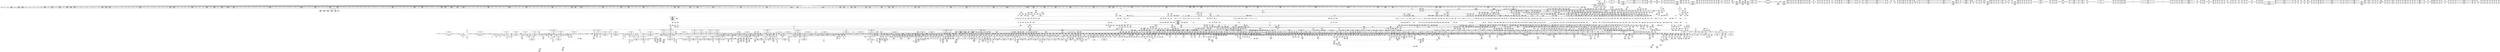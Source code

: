 digraph {
	CE0x48d7810 [shape=record,shape=Mrecord,label="{CE0x48d7810|file_map_prot_check:prot|Function::file_map_prot_check&Arg::prot::|*SummSink*}"]
	CE0x498b250 [shape=record,shape=Mrecord,label="{CE0x498b250|get_current:tmp2}"]
	CE0x4ac8c10 [shape=record,shape=Mrecord,label="{CE0x4ac8c10|__rcu_read_unlock:bb|*SummSource*}"]
	CE0x495ce90 [shape=record,shape=Mrecord,label="{CE0x495ce90|file_map_prot_check:and|security/selinux/hooks.c,3242|*SummSink*}"]
	CE0x486e950 [shape=record,shape=Mrecord,label="{CE0x486e950|file_has_perm:call4|security/selinux/hooks.c,1684}"]
	CE0x4880400 [shape=record,shape=Mrecord,label="{CE0x4880400|448:_i64,_456:_i64,_464:_i64,_:_CRE_943,944_}"]
	CE0x481a750 [shape=record,shape=Mrecord,label="{CE0x481a750|i32_30|*Constant*|*SummSink*}"]
	CE0x48c8ee0 [shape=record,shape=Mrecord,label="{CE0x48c8ee0|selinux_file_mprotect:rc.0|*SummSource*}"]
	CE0x4981930 [shape=record,shape=Mrecord,label="{CE0x4981930|void_(i32*,_i32,_i32*)*_asm_addl_$1,_%gs:$0_,_*m,ri,*m,_dirflag_,_fpsr_,_flags_|*SummSource*}"]
	CE0x4830df0 [shape=record,shape=Mrecord,label="{CE0x4830df0|selinux_file_mprotect:tmp29|security/selinux/hooks.c,3308|*SummSink*}"]
	CE0x48196a0 [shape=record,shape=Mrecord,label="{CE0x48196a0|i64*_getelementptr_inbounds_(_44_x_i64_,_44_x_i64_*___llvm_gcov_ctr258,_i64_0,_i64_30)|*Constant*|*SummSource*}"]
	CE0x47ddbd0 [shape=record,shape=Mrecord,label="{CE0x47ddbd0|selinux_file_mprotect:tmp48|*LoadInst*|security/selinux/hooks.c,3312|*SummSource*}"]
	CE0x4928360 [shape=record,shape=Mrecord,label="{CE0x4928360|_ret_void,_!dbg_!27717|include/linux/rcupdate.h,419|*SummSource*}"]
	CE0x4a70d30 [shape=record,shape=Mrecord,label="{CE0x4a70d30|_call_void_lockdep_rcu_suspicious(i8*_getelementptr_inbounds_(_25_x_i8_,_25_x_i8_*_.str45,_i32_0,_i32_0),_i32_883,_i8*_getelementptr_inbounds_(_42_x_i8_,_42_x_i8_*_.str46,_i32_0,_i32_0))_#10,_!dbg_!27728|include/linux/rcupdate.h,882|*SummSource*}"]
	CE0x493cd60 [shape=record,shape=Mrecord,label="{CE0x493cd60|file_map_prot_check:tmp35|security/selinux/hooks.c,3242|*SummSink*}"]
	CE0x4a99ed0 [shape=record,shape=Mrecord,label="{CE0x4a99ed0|rcu_read_unlock:do.body|*SummSink*}"]
	CE0x4814130 [shape=record,shape=Mrecord,label="{CE0x4814130|selinux_file_mprotect:tmp75|security/selinux/hooks.c,3314}"]
	CE0x49db640 [shape=record,shape=Mrecord,label="{CE0x49db640|rcu_read_unlock:land.lhs.true}"]
	CE0x47d6d80 [shape=record,shape=Mrecord,label="{CE0x47d6d80|i1_true|*Constant*|*SummSource*}"]
	CE0x48cdc00 [shape=record,shape=Mrecord,label="{CE0x48cdc00|selinux_file_mprotect:rc.2|*SummSource*}"]
	CE0x47baea0 [shape=record,shape=Mrecord,label="{CE0x47baea0|GLOBAL:current_sid|*Constant*|*SummSink*}"]
	CE0x49d4170 [shape=record,shape=Mrecord,label="{CE0x49d4170|i64_1|*Constant*}"]
	CE0x4882ac0 [shape=record,shape=Mrecord,label="{CE0x4882ac0|448:_i64,_456:_i64,_464:_i64,_:_CRE_974,975_}"]
	CE0x4adbf20 [shape=record,shape=Mrecord,label="{CE0x4adbf20|i64*_getelementptr_inbounds_(_4_x_i64_,_4_x_i64_*___llvm_gcov_ctr129,_i64_0,_i64_1)|*Constant*|*SummSink*}"]
	CE0x47ff370 [shape=record,shape=Mrecord,label="{CE0x47ff370|GLOBAL:get_current|*Constant*|*SummSink*}"]
	CE0x4a8eae0 [shape=record,shape=Mrecord,label="{CE0x4a8eae0|__validate_creds:tmp1|*SummSink*}"]
	CE0x48dcc20 [shape=record,shape=Mrecord,label="{CE0x48dcc20|GLOBAL:__llvm_gcov_ctr170|Global_var:__llvm_gcov_ctr170|*SummSource*}"]
	CE0x4a7a3c0 [shape=record,shape=Mrecord,label="{CE0x4a7a3c0|i1_true|*Constant*}"]
	CE0x4901020 [shape=record,shape=Mrecord,label="{CE0x4901020|GLOBAL:cred_sid|*Constant*}"]
	CE0x4803ff0 [shape=record,shape=Mrecord,label="{CE0x4803ff0|cred_has_perm:bb}"]
	CE0x498bd00 [shape=record,shape=Mrecord,label="{CE0x498bd00|file_map_prot_check:conv29|security/selinux/hooks.c,3259|*SummSink*}"]
	CE0x47d9f60 [shape=record,shape=Mrecord,label="{CE0x47d9f60|i64_3|*Constant*}"]
	CE0x47c15e0 [shape=record,shape=Mrecord,label="{CE0x47c15e0|selinux_file_mprotect:tobool10|security/selinux/hooks.c,3309|*SummSource*}"]
	CE0x489fac0 [shape=record,shape=Mrecord,label="{CE0x489fac0|i64_24|*Constant*}"]
	CE0x48178b0 [shape=record,shape=Mrecord,label="{CE0x48178b0|selinux_file_mprotect:tmp89|security/selinux/hooks.c,3326}"]
	CE0x493d290 [shape=record,shape=Mrecord,label="{CE0x493d290|cred_sid:tmp6|security/selinux/hooks.c,197|*SummSource*}"]
	CE0x49dd150 [shape=record,shape=Mrecord,label="{CE0x49dd150|inode_has_perm:bb}"]
	CE0x47b8f60 [shape=record,shape=Mrecord,label="{CE0x47b8f60|current_has_perm:tmp3|*SummSource*}"]
	CE0x493f180 [shape=record,shape=Mrecord,label="{CE0x493f180|current_sid:if.end|*SummSource*}"]
	CE0x48f4ef0 [shape=record,shape=Mrecord,label="{CE0x48f4ef0|GLOBAL:cred_sid|*Constant*}"]
	CE0x47b3ee0 [shape=record,shape=Mrecord,label="{CE0x47b3ee0|selinux_file_mprotect:entry|*SummSink*}"]
	CE0x4899640 [shape=record,shape=Mrecord,label="{CE0x4899640|selinux_file_mprotect:tmp52|security/selinux/hooks.c,3311|*SummSink*}"]
	CE0x497a860 [shape=record,shape=Mrecord,label="{CE0x497a860|GLOBAL:__llvm_gcov_ctr155|Global_var:__llvm_gcov_ctr155}"]
	CE0x48fd4d0 [shape=record,shape=Mrecord,label="{CE0x48fd4d0|task_sid:tmp20|security/selinux/hooks.c,208}"]
	CE0x49e0670 [shape=record,shape=Mrecord,label="{CE0x49e0670|0:_i32,_4:_i32,_8:_i16,_12:_i32,_16:_i32,_20:_i32,_24:_i32,_56:_i8*,_:_SCMRE_56,64_|*MultipleSource*|*LoadInst*|include/linux/fs.h,1916|security/selinux/hooks.c,1675|Function::inode_has_perm&Arg::inode::|security/selinux/hooks.c,1611}"]
	CE0x488c9b0 [shape=record,shape=Mrecord,label="{CE0x488c9b0|448:_i64,_456:_i64,_464:_i64,_:_CRE_1192,1200_|*MultipleSource*|*LoadInst*|security/selinux/hooks.c,3311|security/selinux/hooks.c,3311}"]
	CE0x48d62c0 [shape=record,shape=Mrecord,label="{CE0x48d62c0|selinux_file_mprotect:call52|security/selinux/hooks.c,3332|*SummSink*}"]
	CE0x4a80810 [shape=record,shape=Mrecord,label="{CE0x4a80810|file_has_perm:u|security/selinux/hooks.c,1681}"]
	CE0x4a10710 [shape=record,shape=Mrecord,label="{CE0x4a10710|inode_has_perm:tobool|security/selinux/hooks.c,1611}"]
	CE0x4a8b800 [shape=record,shape=Mrecord,label="{CE0x4a8b800|__validate_creds:conv|include/linux/cred.h,173}"]
	CE0x47c8030 [shape=record,shape=Mrecord,label="{CE0x47c8030|selinux_file_mprotect:tmp20|security/selinux/hooks.c,3305}"]
	CE0x4934660 [shape=record,shape=Mrecord,label="{CE0x4934660|file_has_perm:tmp24|security/selinux/hooks.c,1695}"]
	CE0x4932ad0 [shape=record,shape=Mrecord,label="{CE0x4932ad0|file_has_perm:tmp26|security/selinux/hooks.c,1694|*SummSource*}"]
	CE0x4a87700 [shape=record,shape=Mrecord,label="{CE0x4a87700|i64*_getelementptr_inbounds_(_12_x_i64_,_12_x_i64_*___llvm_gcov_ctr170,_i64_0,_i64_0)|*Constant*}"]
	CE0x4a7dfb0 [shape=record,shape=Mrecord,label="{CE0x4a7dfb0|file_has_perm:call|security/selinux/hooks.c,1675}"]
	CE0x48c3fc0 [shape=record,shape=Mrecord,label="{CE0x48c3fc0|i64_28|*Constant*}"]
	CE0x47c6cf0 [shape=record,shape=Mrecord,label="{CE0x47c6cf0|selinux_file_mprotect:tmp27|security/selinux/hooks.c,3308|*SummSink*}"]
	CE0x497e940 [shape=record,shape=Mrecord,label="{CE0x497e940|__validate_creds:tmp7|include/linux/cred.h,174|*SummSource*}"]
	CE0x4abc120 [shape=record,shape=Mrecord,label="{CE0x4abc120|rcu_lock_release:bb}"]
	CE0x486db40 [shape=record,shape=Mrecord,label="{CE0x486db40|file_map_prot_check:tmp52|security/selinux/hooks.c,3253|*SummSink*}"]
	CE0x4ac4810 [shape=record,shape=Mrecord,label="{CE0x4ac4810|rcu_lock_release:tmp4|include/linux/rcupdate.h,423|*SummSource*}"]
	CE0x496d0d0 [shape=record,shape=Mrecord,label="{CE0x496d0d0|i64_3|*Constant*}"]
	CE0x4822120 [shape=record,shape=Mrecord,label="{CE0x4822120|448:_i64,_456:_i64,_464:_i64,_:_CRE_936,937_}"]
	CE0x48a44b0 [shape=record,shape=Mrecord,label="{CE0x48a44b0|selinux_file_mprotect:vm_mm24|security/selinux/hooks.c,3315|*SummSink*}"]
	CE0x4826740 [shape=record,shape=Mrecord,label="{CE0x4826740|448:_i64,_456:_i64,_464:_i64,_:_CRE_464,472_|*MultipleSource*|*LoadInst*|security/selinux/hooks.c,3311|security/selinux/hooks.c,3311}"]
	CE0x48364a0 [shape=record,shape=Mrecord,label="{CE0x48364a0|selinux_file_mprotect:tmp3}"]
	CE0x4935320 [shape=record,shape=Mrecord,label="{CE0x4935320|file_has_perm:call9|security/selinux/hooks.c,1695|*SummSource*}"]
	CE0x48b4630 [shape=record,shape=Mrecord,label="{CE0x48b4630|file_map_prot_check:tmp39|security/selinux/hooks.c,3241}"]
	CE0x4a85ed0 [shape=record,shape=Mrecord,label="{CE0x4a85ed0|i64*_getelementptr_inbounds_(_12_x_i64_,_12_x_i64_*___llvm_gcov_ctr170,_i64_0,_i64_11)|*Constant*}"]
	CE0x49b4500 [shape=record,shape=Mrecord,label="{CE0x49b4500|__preempt_count_sub:tmp1|*SummSource*}"]
	CE0x47d4f60 [shape=record,shape=Mrecord,label="{CE0x47d4f60|selinux_file_mprotect:tmp22|security/selinux/hooks.c,3305}"]
	CE0x47c1760 [shape=record,shape=Mrecord,label="{CE0x47c1760|i64_16|*Constant*}"]
	CE0x4a69b50 [shape=record,shape=Mrecord,label="{CE0x4a69b50|_call_void_mcount()_#3|*SummSink*}"]
	CE0x47c3e80 [shape=record,shape=Mrecord,label="{CE0x47c3e80|selinux_file_mprotect:and12|security/selinux/hooks.c,3309|*SummSource*}"]
	CE0x47e8f30 [shape=record,shape=Mrecord,label="{CE0x47e8f30|selinux_file_mprotect:tmp73|security/selinux/hooks.c,3314|*SummSource*}"]
	CE0x47c9700 [shape=record,shape=Mrecord,label="{CE0x47c9700|COLLAPSED:_GCMRE_current_task_external_global_%struct.task_struct*:_elem_0::|security/selinux/hooks.c,3303}"]
	CE0x498e220 [shape=record,shape=Mrecord,label="{CE0x498e220|file_map_prot_check:tmp64|security/selinux/hooks.c,3261|*SummSource*}"]
	CE0x4924490 [shape=record,shape=Mrecord,label="{CE0x4924490|i32_1|*Constant*}"]
	CE0x4ac8300 [shape=record,shape=Mrecord,label="{CE0x4ac8300|rcu_lock_release:tmp7|*SummSource*}"]
	CE0x4801270 [shape=record,shape=Mrecord,label="{CE0x4801270|selinux_file_mprotect:reqprot|Function::selinux_file_mprotect&Arg::reqprot::|*SummSink*}"]
	CE0x47e8a90 [shape=record,shape=Mrecord,label="{CE0x47e8a90|i64*_getelementptr_inbounds_(_2_x_i64_,_2_x_i64_*___llvm_gcov_ctr98,_i64_0,_i64_1)|*Constant*}"]
	CE0x4954c10 [shape=record,shape=Mrecord,label="{CE0x4954c10|_call_void_mcount()_#3|*SummSink*}"]
	CE0x4ac0630 [shape=record,shape=Mrecord,label="{CE0x4ac0630|_ret_void,_!dbg_!27719|./arch/x86/include/asm/preempt.h,73|*SummSink*}"]
	CE0x481a030 [shape=record,shape=Mrecord,label="{CE0x481a030|selinux_file_mprotect:tmp65|security/selinux/hooks.c,3315}"]
	CE0x47df720 [shape=record,shape=Mrecord,label="{CE0x47df720|448:_i64,_456:_i64,_464:_i64,_:_CRE_83,84_}"]
	CE0x4963240 [shape=record,shape=Mrecord,label="{CE0x4963240|_call_void_mcount()_#3}"]
	CE0x48b9e80 [shape=record,shape=Mrecord,label="{CE0x48b9e80|selinux_file_mprotect:tmp77|security/selinux/hooks.c,3317|*SummSink*}"]
	CE0x4887030 [shape=record,shape=Mrecord,label="{CE0x4887030|448:_i64,_456:_i64,_464:_i64,_:_CRE_1122,1123_}"]
	CE0x482e900 [shape=record,shape=Mrecord,label="{CE0x482e900|i64_0|*Constant*|*SummSink*}"]
	CE0x489e090 [shape=record,shape=Mrecord,label="{CE0x489e090|selinux_file_mprotect:tmp61|security/selinux/hooks.c,3314|*SummSource*}"]
	CE0x47d5200 [shape=record,shape=Mrecord,label="{CE0x47d5200|selinux_file_mprotect:land.lhs.true16|*SummSink*}"]
	CE0x48a2dd0 [shape=record,shape=Mrecord,label="{CE0x48a2dd0|selinux_file_mprotect:vm_mm28|security/selinux/hooks.c,3316}"]
	CE0x480b940 [shape=record,shape=Mrecord,label="{CE0x480b940|current_has_perm:tmp1|*SummSink*}"]
	CE0x496ff20 [shape=record,shape=Mrecord,label="{CE0x496ff20|file_map_prot_check:tmp32|security/selinux/hooks.c,3242|*SummSink*}"]
	CE0x494ae60 [shape=record,shape=Mrecord,label="{CE0x494ae60|_call_void_mcount()_#3|*SummSource*}"]
	CE0x4814af0 [shape=record,shape=Mrecord,label="{CE0x4814af0|i64_32|*Constant*}"]
	CE0x4a97820 [shape=record,shape=Mrecord,label="{CE0x4a97820|_ret_void,_!dbg_!27717|include/linux/rcupdate.h,424}"]
	CE0x490a130 [shape=record,shape=Mrecord,label="{CE0x490a130|file_has_perm:tmp9|security/selinux/hooks.c,1683}"]
	CE0x482e890 [shape=record,shape=Mrecord,label="{CE0x482e890|i64_0|*Constant*|*SummSource*}"]
	CE0x4969480 [shape=record,shape=Mrecord,label="{CE0x4969480|file_map_prot_check:do.end}"]
	CE0x4aa1ad0 [shape=record,shape=Mrecord,label="{CE0x4aa1ad0|__validate_creds:tobool|include/linux/cred.h,173}"]
	CE0x48204d0 [shape=record,shape=Mrecord,label="{CE0x48204d0|file_map_prot_check:tmp51|security/selinux/hooks.c,3253|*SummSink*}"]
	CE0x48cf5b0 [shape=record,shape=Mrecord,label="{CE0x48cf5b0|selinux_file_mprotect:tmp96|security/selinux/hooks.c,3328|*SummSink*}"]
	CE0x4969020 [shape=record,shape=Mrecord,label="{CE0x4969020|current_sid:tmp4|security/selinux/hooks.c,218|*SummSink*}"]
	CE0x4a954b0 [shape=record,shape=Mrecord,label="{CE0x4a954b0|i64*_getelementptr_inbounds_(_11_x_i64_,_11_x_i64_*___llvm_gcov_ctr132,_i64_0,_i64_10)|*Constant*|*SummSource*}"]
	CE0x4825f80 [shape=record,shape=Mrecord,label="{CE0x4825f80|448:_i64,_456:_i64,_464:_i64,_:_CRE_432,440_|*MultipleSource*|*LoadInst*|security/selinux/hooks.c,3311|security/selinux/hooks.c,3311}"]
	CE0x49d2d00 [shape=record,shape=Mrecord,label="{CE0x49d2d00|__validate_creds:entry}"]
	CE0x499e4e0 [shape=record,shape=Mrecord,label="{CE0x499e4e0|__rcu_read_unlock:do.body|*SummSource*}"]
	CE0x4991750 [shape=record,shape=Mrecord,label="{CE0x4991750|file_map_prot_check:or35|security/selinux/hooks.c,3262|*SummSource*}"]
	CE0x49d96d0 [shape=record,shape=Mrecord,label="{CE0x49d96d0|inode_has_perm:tmp|*SummSource*}"]
	CE0x48127f0 [shape=record,shape=Mrecord,label="{CE0x48127f0|selinux_file_mprotect:tmp70|*LoadInst*|security/selinux/hooks.c,3316}"]
	CE0x489fb30 [shape=record,shape=Mrecord,label="{CE0x489fb30|i64_24|*Constant*|*SummSource*}"]
	CE0x47c1910 [shape=record,shape=Mrecord,label="{CE0x47c1910|i64_16|*Constant*|*SummSource*}"]
	CE0x48c7c00 [shape=record,shape=Mrecord,label="{CE0x48c7c00|file_map_prot_check:tmp55|security/selinux/hooks.c,3258|*SummSink*}"]
	CE0x47ebc10 [shape=record,shape=Mrecord,label="{CE0x47ebc10|0:_i64,_8:_i64,_64:_%struct.mm_struct*,_80:_i64,_136:_%struct.anon_vma*,_160:_%struct.file*,_:_CRE_95,96_}"]
	CE0x47e2dd0 [shape=record,shape=Mrecord,label="{CE0x47e2dd0|current_sid:entry|*SummSource*}"]
	CE0x48680f0 [shape=record,shape=Mrecord,label="{CE0x48680f0|file_map_prot_check:if.end39|*SummSource*}"]
	CE0x49d4000 [shape=record,shape=Mrecord,label="{CE0x49d4000|rcu_read_lock:do.end|*SummSink*}"]
	CE0x48fa840 [shape=record,shape=Mrecord,label="{CE0x48fa840|cred_has_perm:tmp1}"]
	CE0x4a10450 [shape=record,shape=Mrecord,label="{CE0x4a10450|i32_512|*Constant*|*SummSource*}"]
	CE0x48a0920 [shape=record,shape=Mrecord,label="{CE0x48a0920|i64_25|*Constant*}"]
	CE0x4956ca0 [shape=record,shape=Mrecord,label="{CE0x4956ca0|file_map_prot_check:tobool|security/selinux/hooks.c,3238|*SummSource*}"]
	CE0x4a753f0 [shape=record,shape=Mrecord,label="{CE0x4a753f0|__rcu_read_lock:tmp4|include/linux/rcupdate.h,239|*SummSink*}"]
	CE0x48852c0 [shape=record,shape=Mrecord,label="{CE0x48852c0|448:_i64,_456:_i64,_464:_i64,_:_CRE_1006,1007_}"]
	CE0x4a83b80 [shape=record,shape=Mrecord,label="{CE0x4a83b80|i64_8|*Constant*}"]
	CE0x492d7e0 [shape=record,shape=Mrecord,label="{CE0x492d7e0|avc_has_perm:tsid|Function::avc_has_perm&Arg::tsid::}"]
	CE0x4898970 [shape=record,shape=Mrecord,label="{CE0x4898970|selinux_file_mprotect:tmp46|security/selinux/hooks.c,3311}"]
	CE0x4816550 [shape=record,shape=Mrecord,label="{CE0x4816550|selinux_file_mprotect:tobool38|security/selinux/hooks.c,3318|*SummSource*}"]
	CE0x49d40c0 [shape=record,shape=Mrecord,label="{CE0x49d40c0|rcu_read_lock:land.lhs.true}"]
	CE0x47d39a0 [shape=record,shape=Mrecord,label="{CE0x47d39a0|448:_i64,_456:_i64,_464:_i64,_:_CRE_135,136_}"]
	CE0x48edc40 [shape=record,shape=Mrecord,label="{CE0x48edc40|file_map_prot_check:tmp73|security/selinux/hooks.c,3268|*SummSource*}"]
	CE0x4836d00 [shape=record,shape=Mrecord,label="{CE0x4836d00|selinux_file_mprotect:if.end42|*SummSink*}"]
	CE0x48042b0 [shape=record,shape=Mrecord,label="{CE0x48042b0|i64_4|*Constant*|*SummSource*}"]
	CE0x481b480 [shape=record,shape=Mrecord,label="{CE0x481b480|cred_has_perm:actor|Function::cred_has_perm&Arg::actor::}"]
	CE0x47b90e0 [shape=record,shape=Mrecord,label="{CE0x47b90e0|_call_void_mcount()_#3}"]
	CE0x4ac4880 [shape=record,shape=Mrecord,label="{CE0x4ac4880|rcu_lock_release:tmp4|include/linux/rcupdate.h,423|*SummSink*}"]
	CE0x4981360 [shape=record,shape=Mrecord,label="{CE0x4981360|__rcu_read_unlock:tmp1}"]
	CE0x488af70 [shape=record,shape=Mrecord,label="{CE0x488af70|448:_i64,_456:_i64,_464:_i64,_:_CRE_1172,1173_}"]
	CE0x49406b0 [shape=record,shape=Mrecord,label="{CE0x49406b0|file_map_prot_check:tmp17|security/selinux/hooks.c,3238|*SummSource*}"]
	CE0x4824460 [shape=record,shape=Mrecord,label="{CE0x4824460|448:_i64,_456:_i64,_464:_i64,_:_CRE_320,328_|*MultipleSource*|*LoadInst*|security/selinux/hooks.c,3311|security/selinux/hooks.c,3311}"]
	CE0x4925ac0 [shape=record,shape=Mrecord,label="{CE0x4925ac0|GLOBAL:rcu_lock_acquire|*Constant*|*SummSink*}"]
	CE0x48dc720 [shape=record,shape=Mrecord,label="{CE0x48dc720|i64_0|*Constant*}"]
	CE0x4890960 [shape=record,shape=Mrecord,label="{CE0x4890960|get_current:bb|*SummSink*}"]
	CE0x497ea70 [shape=record,shape=Mrecord,label="{CE0x497ea70|__validate_creds:tmp7|include/linux/cred.h,174|*SummSink*}"]
	CE0x4adef00 [shape=record,shape=Mrecord,label="{CE0x4adef00|__rcu_read_unlock:do.end|*SummSource*}"]
	CE0x48052d0 [shape=record,shape=Mrecord,label="{CE0x48052d0|selinux_file_mprotect:tobool1|security/selinux/hooks.c,3303|*SummSource*}"]
	CE0x47c4410 [shape=record,shape=Mrecord,label="{CE0x47c4410|_call_void_mcount()_#3|*SummSink*}"]
	CE0x490ba60 [shape=record,shape=Mrecord,label="{CE0x490ba60|file_has_perm:tmp5|security/selinux/hooks.c,1681}"]
	CE0x47e6da0 [shape=record,shape=Mrecord,label="{CE0x47e6da0|448:_i64,_456:_i64,_464:_i64,_:_CRE_106,107_}"]
	CE0x482a2b0 [shape=record,shape=Mrecord,label="{CE0x482a2b0|selinux_file_mprotect:call3|security/selinux/hooks.c,3303|*SummSink*}"]
	CE0x48caa10 [shape=record,shape=Mrecord,label="{CE0x48caa10|i64*_getelementptr_inbounds_(_44_x_i64_,_44_x_i64_*___llvm_gcov_ctr258,_i64_0,_i64_36)|*Constant*}"]
	CE0x4a66a30 [shape=record,shape=Mrecord,label="{CE0x4a66a30|rcu_read_unlock:tobool1|include/linux/rcupdate.h,933|*SummSink*}"]
	CE0x4986770 [shape=record,shape=Mrecord,label="{CE0x4986770|__rcu_read_lock:do.body|*SummSource*}"]
	CE0x4839710 [shape=record,shape=Mrecord,label="{CE0x4839710|0:_i64,_8:_i64,_64:_%struct.mm_struct*,_80:_i64,_136:_%struct.anon_vma*,_160:_%struct.file*,_:_CRE_108,109_}"]
	CE0x47d3420 [shape=record,shape=Mrecord,label="{CE0x47d3420|selinux_file_mprotect:tobool5|security/selinux/hooks.c,3305|*SummSink*}"]
	CE0x4886a60 [shape=record,shape=Mrecord,label="{CE0x4886a60|448:_i64,_456:_i64,_464:_i64,_:_CRE_1104,1112_|*MultipleSource*|*LoadInst*|security/selinux/hooks.c,3311|security/selinux/hooks.c,3311}"]
	CE0x4947ca0 [shape=record,shape=Mrecord,label="{CE0x4947ca0|i64*_getelementptr_inbounds_(_13_x_i64_,_13_x_i64_*___llvm_gcov_ctr126,_i64_0,_i64_8)|*Constant*}"]
	CE0x49437d0 [shape=record,shape=Mrecord,label="{CE0x49437d0|GLOBAL:cred_has_perm|*Constant*}"]
	CE0x493f6c0 [shape=record,shape=Mrecord,label="{CE0x493f6c0|GLOBAL:default_noexec|Global_var:default_noexec}"]
	CE0x4901f80 [shape=record,shape=Mrecord,label="{CE0x4901f80|_call_void_rcu_read_unlock()_#10,_!dbg_!27748|security/selinux/hooks.c,209|*SummSink*}"]
	CE0x4a98ae0 [shape=record,shape=Mrecord,label="{CE0x4a98ae0|rcu_read_unlock:tmp19|include/linux/rcupdate.h,933|*SummSource*}"]
	CE0x4979480 [shape=record,shape=Mrecord,label="{CE0x4979480|i32_0|*Constant*}"]
	CE0x4a974d0 [shape=record,shape=Mrecord,label="{CE0x4a974d0|rcu_lock_release:map|Function::rcu_lock_release&Arg::map::|*SummSink*}"]
	CE0x4801aa0 [shape=record,shape=Mrecord,label="{CE0x4801aa0|file_has_perm:sid3|security/selinux/hooks.c,1684|*SummSink*}"]
	CE0x4823ab0 [shape=record,shape=Mrecord,label="{CE0x4823ab0|448:_i64,_456:_i64,_464:_i64,_:_CRE_272,280_|*MultipleSource*|*LoadInst*|security/selinux/hooks.c,3311|security/selinux/hooks.c,3311}"]
	CE0x48d8570 [shape=record,shape=Mrecord,label="{CE0x48d8570|selinux_file_mprotect:vm_flags50|security/selinux/hooks.c,3332|*SummSource*}"]
	CE0x4a20a80 [shape=record,shape=Mrecord,label="{CE0x4a20a80|inode_has_perm:tmp7|security/selinux/hooks.c,1611|*SummSink*}"]
	CE0x4abd9f0 [shape=record,shape=Mrecord,label="{CE0x4abd9f0|rcu_lock_release:tmp|*SummSink*}"]
	CE0x4965d30 [shape=record,shape=Mrecord,label="{CE0x4965d30|file_map_prot_check:tobool11|security/selinux/hooks.c,3242}"]
	CE0x493c1b0 [shape=record,shape=Mrecord,label="{CE0x493c1b0|i64_25|*Constant*}"]
	CE0x47de180 [shape=record,shape=Mrecord,label="{CE0x47de180|current_has_perm:call|security/selinux/hooks.c,1542}"]
	CE0x48045e0 [shape=record,shape=Mrecord,label="{CE0x48045e0|selinux_file_mprotect:tmp10|security/selinux/hooks.c,3303}"]
	CE0x49602b0 [shape=record,shape=Mrecord,label="{CE0x49602b0|i32_77|*Constant*|*SummSink*}"]
	CE0x48a5dd0 [shape=record,shape=Mrecord,label="{CE0x48a5dd0|selinux_file_mprotect:cmp18|security/selinux/hooks.c,3312|*SummSink*}"]
	CE0x48879b0 [shape=record,shape=Mrecord,label="{CE0x48879b0|448:_i64,_456:_i64,_464:_i64,_:_CRE_1129,1130_}"]
	CE0x489be70 [shape=record,shape=Mrecord,label="{CE0x489be70|selinux_file_mprotect:vm_mm17|security/selinux/hooks.c,3312|*SummSource*}"]
	CE0x49731f0 [shape=record,shape=Mrecord,label="{CE0x49731f0|i64_5|*Constant*}"]
	CE0x4a6f780 [shape=record,shape=Mrecord,label="{CE0x4a6f780|i8*_getelementptr_inbounds_(_42_x_i8_,_42_x_i8_*_.str46,_i32_0,_i32_0)|*Constant*}"]
	CE0x47da980 [shape=record,shape=Mrecord,label="{CE0x47da980|selinux_file_mprotect:bb}"]
	CE0x4880f40 [shape=record,shape=Mrecord,label="{CE0x4880f40|448:_i64,_456:_i64,_464:_i64,_:_CRE_952,953_}"]
	CE0x48b0400 [shape=record,shape=Mrecord,label="{CE0x48b0400|i8*_getelementptr_inbounds_(_25_x_i8_,_25_x_i8_*_.str3,_i32_0,_i32_0)|*Constant*}"]
	CE0x49d55c0 [shape=record,shape=Mrecord,label="{CE0x49d55c0|inode_has_perm:tmp1}"]
	CE0x4885040 [shape=record,shape=Mrecord,label="{CE0x4885040|448:_i64,_456:_i64,_464:_i64,_:_CRE_1004,1005_}"]
	CE0x4955550 [shape=record,shape=Mrecord,label="{CE0x4955550|_call_void_mcount()_#3}"]
	CE0x482ea60 [shape=record,shape=Mrecord,label="{CE0x482ea60|i64*_getelementptr_inbounds_(_44_x_i64_,_44_x_i64_*___llvm_gcov_ctr258,_i64_0,_i64_1)|*Constant*|*SummSource*}"]
	CE0x488df10 [shape=record,shape=Mrecord,label="{CE0x488df10|i64_20|*Constant*}"]
	CE0x49d56a0 [shape=record,shape=Mrecord,label="{CE0x49d56a0|inode_has_perm:tmp1|*SummSink*}"]
	CE0x4934740 [shape=record,shape=Mrecord,label="{CE0x4934740|file_has_perm:tmp24|security/selinux/hooks.c,1695|*SummSink*}"]
	CE0x4a85db0 [shape=record,shape=Mrecord,label="{CE0x4a85db0|file_has_perm:rc.1}"]
	CE0x4accd60 [shape=record,shape=Mrecord,label="{CE0x4accd60|_ret_void,_!dbg_!27720|./arch/x86/include/asm/preempt.h,78}"]
	CE0x4902f70 [shape=record,shape=Mrecord,label="{CE0x4902f70|file_inode:bb|*SummSource*}"]
	CE0x490cf00 [shape=record,shape=Mrecord,label="{CE0x490cf00|file_inode:f|Function::file_inode&Arg::f::|*SummSink*}"]
	CE0x4819ad0 [shape=record,shape=Mrecord,label="{CE0x4819ad0|i64_26|*Constant*|*SummSource*}"]
	CE0x48ca0b0 [shape=record,shape=Mrecord,label="{CE0x48ca0b0|selinux_file_mprotect:tmp93|*SummSource*}"]
	CE0x481aa60 [shape=record,shape=Mrecord,label="{CE0x481aa60|GLOBAL:cred_has_perm|*Constant*}"]
	CE0x48ca6e0 [shape=record,shape=Mrecord,label="{CE0x48ca6e0|selinux_file_mprotect:tmp94|*SummSink*}"]
	CE0x4a772e0 [shape=record,shape=Mrecord,label="{CE0x4a772e0|rcu_read_lock:tmp20|include/linux/rcupdate.h,882|*SummSource*}"]
	CE0x48043e0 [shape=record,shape=Mrecord,label="{CE0x48043e0|i64_4|*Constant*|*SummSink*}"]
	CE0x48dcf20 [shape=record,shape=Mrecord,label="{CE0x48dcf20|file_has_perm:tmp8|security/selinux/hooks.c,1683}"]
	CE0x49d30e0 [shape=record,shape=Mrecord,label="{CE0x49d30e0|rcu_read_lock:bb|*SummSink*}"]
	CE0x486f510 [shape=record,shape=Mrecord,label="{CE0x486f510|i16_8|*Constant*}"]
	CE0x48f9080 [shape=record,shape=Mrecord,label="{CE0x48f9080|inode_has_perm:tmp5|security/selinux/hooks.c,1609|*SummSource*}"]
	CE0x4880e00 [shape=record,shape=Mrecord,label="{CE0x4880e00|448:_i64,_456:_i64,_464:_i64,_:_CRE_951,952_}"]
	CE0x4a894e0 [shape=record,shape=Mrecord,label="{CE0x4a894e0|i64_2|*Constant*}"]
	CE0x47c4060 [shape=record,shape=Mrecord,label="{CE0x47c4060|i64_17|*Constant*|*SummSource*}"]
	CE0x49573f0 [shape=record,shape=Mrecord,label="{CE0x49573f0|i64_12|*Constant*|*SummSink*}"]
	CE0x482ef40 [shape=record,shape=Mrecord,label="{CE0x482ef40|avc_has_perm:requested|Function::avc_has_perm&Arg::requested::|*SummSink*}"]
	CE0x4952d90 [shape=record,shape=Mrecord,label="{CE0x4952d90|file_map_prot_check:tmp24|security/selinux/hooks.c,3241|*SummSink*}"]
	CE0x49598f0 [shape=record,shape=Mrecord,label="{CE0x49598f0|current_sid:tmp20|security/selinux/hooks.c,218|*SummSink*}"]
	CE0x47e4ce0 [shape=record,shape=Mrecord,label="{CE0x47e4ce0|448:_i64,_456:_i64,_464:_i64,_:_CRE_0,8_|*MultipleSource*|*LoadInst*|security/selinux/hooks.c,3311|security/selinux/hooks.c,3311}"]
	CE0x4839550 [shape=record,shape=Mrecord,label="{CE0x4839550|0:_i64,_8:_i64,_64:_%struct.mm_struct*,_80:_i64,_136:_%struct.anon_vma*,_160:_%struct.file*,_:_CRE_107,108_}"]
	CE0x4884dc0 [shape=record,shape=Mrecord,label="{CE0x4884dc0|448:_i64,_456:_i64,_464:_i64,_:_CRE_1002,1003_}"]
	CE0x4887ff0 [shape=record,shape=Mrecord,label="{CE0x4887ff0|448:_i64,_456:_i64,_464:_i64,_:_CRE_1134,1135_}"]
	CE0x493d920 [shape=record,shape=Mrecord,label="{CE0x493d920|file_map_prot_check:tmp10|security/selinux/hooks.c,3238|*SummSource*}"]
	CE0x48cd480 [shape=record,shape=Mrecord,label="{CE0x48cd480|selinux_file_mprotect:tmp91}"]
	CE0x47e1740 [shape=record,shape=Mrecord,label="{CE0x47e1740|current_has_perm:entry|*SummSource*}"]
	CE0x49557a0 [shape=record,shape=Mrecord,label="{CE0x49557a0|_call_void_mcount()_#3|*SummSource*}"]
	CE0x4973150 [shape=record,shape=Mrecord,label="{CE0x4973150|file_map_prot_check:tmp34|security/selinux/hooks.c,3242|*SummSink*}"]
	CE0x49d3b40 [shape=record,shape=Mrecord,label="{CE0x49d3b40|__validate_creds:entry|*SummSource*}"]
	CE0x4a1f050 [shape=record,shape=Mrecord,label="{CE0x4a1f050|inode_has_perm:conv|security/selinux/hooks.c,1611|*SummSource*}"]
	CE0x480dd50 [shape=record,shape=Mrecord,label="{CE0x480dd50|448:_i64,_456:_i64,_464:_i64,_:_CRE_127,128_}"]
	CE0x4816cc0 [shape=record,shape=Mrecord,label="{CE0x4816cc0|selinux_file_mprotect:tmp85|security/selinux/hooks.c,3318}"]
	CE0x4893a30 [shape=record,shape=Mrecord,label="{CE0x4893a30|avc_has_perm:auditdata|Function::avc_has_perm&Arg::auditdata::}"]
	CE0x487b2a0 [shape=record,shape=Mrecord,label="{CE0x487b2a0|file_map_prot_check:tmp14|security/selinux/hooks.c,3238}"]
	CE0x49580e0 [shape=record,shape=Mrecord,label="{CE0x49580e0|file_inode:tmp2}"]
	CE0x49695b0 [shape=record,shape=Mrecord,label="{CE0x49695b0|file_map_prot_check:do.end|*SummSource*}"]
	CE0x4931960 [shape=record,shape=Mrecord,label="{CE0x4931960|file_has_perm:tmp23|security/selinux/hooks.c,1694|*SummSource*}"]
	CE0x4a75790 [shape=record,shape=Mrecord,label="{CE0x4a75790|void_(i32*,_i32,_i32*)*_asm_addl_$1,_%gs:$0_,_*m,ri,*m,_dirflag_,_fpsr_,_flags_}"]
	CE0x4889df0 [shape=record,shape=Mrecord,label="{CE0x4889df0|448:_i64,_456:_i64,_464:_i64,_:_CRE_1158,1159_}"]
	CE0x4a7eb10 [shape=record,shape=Mrecord,label="{CE0x4a7eb10|rcu_lock_acquire:map|Function::rcu_lock_acquire&Arg::map::|*SummSource*}"]
	CE0x48f91d0 [shape=record,shape=Mrecord,label="{CE0x48f91d0|inode_has_perm:tmp5|security/selinux/hooks.c,1609|*SummSink*}"]
	CE0x494ed40 [shape=record,shape=Mrecord,label="{CE0x494ed40|file_map_prot_check:tmp8|security/selinux/hooks.c,3238}"]
	CE0x4987c80 [shape=record,shape=Mrecord,label="{CE0x4987c80|file_map_prot_check:tmp58|security/selinux/hooks.c,3258}"]
	CE0x4826c80 [shape=record,shape=Mrecord,label="{CE0x4826c80|i64*_getelementptr_inbounds_(_2_x_i64_,_2_x_i64_*___llvm_gcov_ctr141,_i64_0,_i64_0)|*Constant*}"]
	CE0x4ac2f80 [shape=record,shape=Mrecord,label="{CE0x4ac2f80|__rcu_read_unlock:tmp6|include/linux/rcupdate.h,245}"]
	CE0x4816f20 [shape=record,shape=Mrecord,label="{CE0x4816f20|i64_34|*Constant*|*SummSink*}"]
	CE0x47c78f0 [shape=record,shape=Mrecord,label="{CE0x47c78f0|i64_10|*Constant*|*SummSink*}"]
	CE0x4932670 [shape=record,shape=Mrecord,label="{CE0x4932670|file_has_perm:rc.0|*SummSink*}"]
	CE0x4980fc0 [shape=record,shape=Mrecord,label="{CE0x4980fc0|i64*_getelementptr_inbounds_(_4_x_i64_,_4_x_i64_*___llvm_gcov_ctr130,_i64_0,_i64_0)|*Constant*|*SummSource*}"]
	CE0x48d1ec0 [shape=record,shape=Mrecord,label="{CE0x48d1ec0|i64*_getelementptr_inbounds_(_44_x_i64_,_44_x_i64_*___llvm_gcov_ctr258,_i64_0,_i64_41)|*Constant*}"]
	CE0x48a2c50 [shape=record,shape=Mrecord,label="{CE0x48a2c50|selinux_file_mprotect:tmp69|*LoadInst*|security/selinux/hooks.c,3316|*SummSink*}"]
	CE0x4a21230 [shape=record,shape=Mrecord,label="{CE0x4a21230|inode_has_perm:tmp8|security/selinux/hooks.c,1611|*SummSource*}"]
	CE0x4adad30 [shape=record,shape=Mrecord,label="{CE0x4adad30|__preempt_count_add:tmp7|./arch/x86/include/asm/preempt.h,73|*SummSink*}"]
	CE0x48cfaf0 [shape=record,shape=Mrecord,label="{CE0x48cfaf0|selinux_file_mprotect:tmp97|security/selinux/hooks.c,3328|*SummSink*}"]
	CE0x482d580 [shape=record,shape=Mrecord,label="{CE0x482d580|cred_has_perm:call2|security/selinux/hooks.c,1508}"]
	CE0x494c6f0 [shape=record,shape=Mrecord,label="{CE0x494c6f0|i64*_getelementptr_inbounds_(_13_x_i64_,_13_x_i64_*___llvm_gcov_ctr126,_i64_0,_i64_0)|*Constant*|*SummSource*}"]
	CE0x4a7f220 [shape=record,shape=Mrecord,label="{CE0x4a7f220|rcu_read_unlock:call|include/linux/rcupdate.h,933|*SummSource*}"]
	CE0x49403b0 [shape=record,shape=Mrecord,label="{CE0x49403b0|i64*_getelementptr_inbounds_(_11_x_i64_,_11_x_i64_*___llvm_gcov_ctr125,_i64_0,_i64_0)|*Constant*}"]
	CE0x4946ec0 [shape=record,shape=Mrecord,label="{CE0x4946ec0|_call_void_mcount()_#3}"]
	CE0x496d510 [shape=record,shape=Mrecord,label="{CE0x496d510|file_map_prot_check:land.lhs.true7}"]
	CE0x4ac9280 [shape=record,shape=Mrecord,label="{CE0x4ac9280|__preempt_count_sub:val|Function::__preempt_count_sub&Arg::val::}"]
	CE0x4983760 [shape=record,shape=Mrecord,label="{CE0x4983760|GLOBAL:__preempt_count_sub|*Constant*|*SummSink*}"]
	CE0x48f98c0 [shape=record,shape=Mrecord,label="{CE0x48f98c0|GLOBAL:task_sid.__warned|Global_var:task_sid.__warned|*SummSink*}"]
	CE0x480a120 [shape=record,shape=Mrecord,label="{CE0x480a120|file_has_perm:tmp1}"]
	CE0x490a1f0 [shape=record,shape=Mrecord,label="{CE0x490a1f0|file_has_perm:sid2|security/selinux/hooks.c,1683|*SummSink*}"]
	CE0x4804ec0 [shape=record,shape=Mrecord,label="{CE0x4804ec0|COLLAPSED:_GCMRE___llvm_gcov_ctr98_internal_global_2_x_i64_zeroinitializer:_elem_0:default:}"]
	CE0x4901b50 [shape=record,shape=Mrecord,label="{CE0x4901b50|GLOBAL:rcu_read_unlock|*Constant*}"]
	CE0x47e0200 [shape=record,shape=Mrecord,label="{CE0x47e0200|selinux_file_mprotect:start_brk|security/selinux/hooks.c,3311}"]
	CE0x4aa1fb0 [shape=record,shape=Mrecord,label="{CE0x4aa1fb0|__validate_creds:tmp2|include/linux/cred.h,173|*SummSource*}"]
	CE0x4a7a780 [shape=record,shape=Mrecord,label="{CE0x4a7a780|rcu_read_lock:tmp9|include/linux/rcupdate.h,882}"]
	CE0x4942480 [shape=record,shape=Mrecord,label="{CE0x4942480|current_sid:tmp18|security/selinux/hooks.c,218|*SummSource*}"]
	CE0x47bb0d0 [shape=record,shape=Mrecord,label="{CE0x47bb0d0|i32_78|*Constant*}"]
	CE0x4933080 [shape=record,shape=Mrecord,label="{CE0x4933080|file_has_perm:tmp27|security/selinux/hooks.c,1694|*SummSink*}"]
	CE0x4a65dc0 [shape=record,shape=Mrecord,label="{CE0x4a65dc0|rcu_read_lock:tobool|include/linux/rcupdate.h,882|*SummSource*}"]
	CE0x4a8cc60 [shape=record,shape=Mrecord,label="{CE0x4a8cc60|__validate_creds:tobool|include/linux/cred.h,173|*SummSource*}"]
	CE0x482bd00 [shape=record,shape=Mrecord,label="{CE0x482bd00|avc_has_perm:tsid|Function::avc_has_perm&Arg::tsid::|*SummSource*}"]
	CE0x4ac9ed0 [shape=record,shape=Mrecord,label="{CE0x4ac9ed0|rcu_lock_release:__here|*SummSource*}"]
	CE0x489f920 [shape=record,shape=Mrecord,label="{CE0x489f920|selinux_file_mprotect:tmp59|security/selinux/hooks.c,3314}"]
	CE0x49560b0 [shape=record,shape=Mrecord,label="{CE0x49560b0|cred_has_perm:actor|Function::cred_has_perm&Arg::actor::}"]
	CE0x4a9f580 [shape=record,shape=Mrecord,label="{CE0x4a9f580|rcu_read_unlock:tmp17|include/linux/rcupdate.h,933}"]
	CE0x4aa1560 [shape=record,shape=Mrecord,label="{CE0x4aa1560|__validate_creds:bb|*SummSource*}"]
	CE0x4a9c250 [shape=record,shape=Mrecord,label="{CE0x4a9c250|rcu_read_unlock:tmp11|include/linux/rcupdate.h,933|*SummSink*}"]
	CE0x490b770 [shape=record,shape=Mrecord,label="{CE0x490b770|file_has_perm:tmp4|security/selinux/hooks.c,1681|*SummSource*}"]
	CE0x47c4290 [shape=record,shape=Mrecord,label="{CE0x47c4290|selinux_file_mprotect:if.then46|*SummSink*}"]
	CE0x49afd90 [shape=record,shape=Mrecord,label="{CE0x49afd90|__preempt_count_sub:tmp1|*SummSink*}"]
	CE0x4821360 [shape=record,shape=Mrecord,label="{CE0x4821360|448:_i64,_456:_i64,_464:_i64,_:_CRE_157,158_}"]
	CE0x4833dc0 [shape=record,shape=Mrecord,label="{CE0x4833dc0|i64*_getelementptr_inbounds_(_11_x_i64_,_11_x_i64_*___llvm_gcov_ctr125,_i64_0,_i64_9)|*Constant*|*SummSink*}"]
	CE0x4aa0690 [shape=record,shape=Mrecord,label="{CE0x4aa0690|GLOBAL:__rcu_read_unlock|*Constant*|*SummSink*}"]
	CE0x48884f0 [shape=record,shape=Mrecord,label="{CE0x48884f0|448:_i64,_456:_i64,_464:_i64,_:_CRE_1138,1139_}"]
	CE0x47ba7c0 [shape=record,shape=Mrecord,label="{CE0x47ba7c0|_call_void_mcount()_#3|*SummSource*}"]
	CE0x496c540 [shape=record,shape=Mrecord,label="{CE0x496c540|file_map_prot_check:if.end30|*SummSource*}"]
	CE0x48ffaf0 [shape=record,shape=Mrecord,label="{CE0x48ffaf0|task_sid:tmp25|security/selinux/hooks.c,208|*SummSource*}"]
	CE0x47c8980 [shape=record,shape=Mrecord,label="{CE0x47c8980|selinux_file_mprotect:bb|*SummSource*}"]
	CE0x4886870 [shape=record,shape=Mrecord,label="{CE0x4886870|448:_i64,_456:_i64,_464:_i64,_:_CRE_1096,1104_|*MultipleSource*|*LoadInst*|security/selinux/hooks.c,3311|security/selinux/hooks.c,3311}"]
	CE0x492b800 [shape=record,shape=Mrecord,label="{CE0x492b800|get_current:bb}"]
	CE0x49049d0 [shape=record,shape=Mrecord,label="{CE0x49049d0|task_sid:tmp9|security/selinux/hooks.c,208|*SummSource*}"]
	CE0x47d76e0 [shape=record,shape=Mrecord,label="{CE0x47d76e0|0:_i64,_8:_i64,_64:_%struct.mm_struct*,_80:_i64,_136:_%struct.anon_vma*,_160:_%struct.file*,_:_CRE_113,114_}"]
	CE0x4ac0ce0 [shape=record,shape=Mrecord,label="{CE0x4ac0ce0|rcu_lock_acquire:tmp2|*SummSource*}"]
	CE0x4941200 [shape=record,shape=Mrecord,label="{CE0x4941200|COLLAPSED:_GCMRE___llvm_gcov_ctr125_internal_global_11_x_i64_zeroinitializer:_elem_0:default:}"]
	CE0x48ebca0 [shape=record,shape=Mrecord,label="{CE0x48ebca0|file_map_prot_check:rc.1}"]
	CE0x47ff260 [shape=record,shape=Mrecord,label="{CE0x47ff260|GLOBAL:get_current|*Constant*|*SummSource*}"]
	CE0x4815030 [shape=record,shape=Mrecord,label="{CE0x4815030|i64_32|*Constant*|*SummSink*}"]
	CE0x4980bb0 [shape=record,shape=Mrecord,label="{CE0x4980bb0|_call_void___preempt_count_sub(i32_1)_#10,_!dbg_!27715|include/linux/rcupdate.h,244|*SummSink*}"]
	CE0x4881d00 [shape=record,shape=Mrecord,label="{CE0x4881d00|448:_i64,_456:_i64,_464:_i64,_:_CRE_963,964_}"]
	CE0x4903a80 [shape=record,shape=Mrecord,label="{CE0x4903a80|task_sid:if.then}"]
	CE0x482caf0 [shape=record,shape=Mrecord,label="{CE0x482caf0|selinux_file_mprotect:land.lhs.true2|*SummSource*}"]
	CE0x48bab80 [shape=record,shape=Mrecord,label="{CE0x48bab80|i64_27|*Constant*|*SummSource*}"]
	CE0x48d4c20 [shape=record,shape=Mrecord,label="{CE0x48d4c20|selinux_file_mprotect:vm_file49|security/selinux/hooks.c,3332}"]
	CE0x481bf70 [shape=record,shape=Mrecord,label="{CE0x481bf70|i32_134217728|*Constant*|*SummSource*}"]
	CE0x495b450 [shape=record,shape=Mrecord,label="{CE0x495b450|file_map_prot_check:tmp23|security/selinux/hooks.c,3241|*SummSource*}"]
	CE0x4a97910 [shape=record,shape=Mrecord,label="{CE0x4a97910|_ret_void,_!dbg_!27717|include/linux/rcupdate.h,424|*SummSource*}"]
	CE0x4ac7180 [shape=record,shape=Mrecord,label="{CE0x4ac7180|__rcu_read_lock:tmp6|include/linux/rcupdate.h,240}"]
	CE0x4acd6b0 [shape=record,shape=Mrecord,label="{CE0x4acd6b0|_call_void_mcount()_#3|*SummSource*}"]
	CE0x48c9a10 [shape=record,shape=Mrecord,label="{CE0x48c9a10|selinux_file_mprotect:rc.1|*SummSink*}"]
	CE0x4a7bfb0 [shape=record,shape=Mrecord,label="{CE0x4a7bfb0|__validate_creds:call|include/linux/cred.h,173|*SummSource*}"]
	CE0x4803180 [shape=record,shape=Mrecord,label="{CE0x4803180|COLLAPSED:_GCMRE___llvm_gcov_ctr136_internal_global_2_x_i64_zeroinitializer:_elem_0:default:}"]
	CE0x481a5f0 [shape=record,shape=Mrecord,label="{CE0x481a5f0|i32_30|*Constant*|*SummSource*}"]
	CE0x48d9150 [shape=record,shape=Mrecord,label="{CE0x48d9150|i64_8|*Constant*|*SummSource*}"]
	CE0x4956e30 [shape=record,shape=Mrecord,label="{CE0x4956e30|file_map_prot_check:tobool|security/selinux/hooks.c,3238|*SummSink*}"]
	CE0x4a95960 [shape=record,shape=Mrecord,label="{CE0x4a95960|rcu_read_unlock:tmp22|include/linux/rcupdate.h,935|*SummSource*}"]
	CE0x47dab70 [shape=record,shape=Mrecord,label="{CE0x47dab70|selinux_file_mprotect:land.lhs.true26}"]
	CE0x48f8490 [shape=record,shape=Mrecord,label="{CE0x48f8490|i32_4|*Constant*}"]
	CE0x4a9fa80 [shape=record,shape=Mrecord,label="{CE0x4a9fa80|rcu_read_unlock:tmp18|include/linux/rcupdate.h,933|*SummSource*}"]
	CE0x497aca0 [shape=record,shape=Mrecord,label="{CE0x497aca0|__validate_creds:tmp3|include/linux/cred.h,173|*SummSource*}"]
	CE0x4a8fe50 [shape=record,shape=Mrecord,label="{CE0x4a8fe50|rcu_read_unlock:if.end|*SummSink*}"]
	CE0x49269a0 [shape=record,shape=Mrecord,label="{CE0x49269a0|GLOBAL:rcu_read_lock.__warned|Global_var:rcu_read_lock.__warned|*SummSink*}"]
	CE0x47c2600 [shape=record,shape=Mrecord,label="{CE0x47c2600|selinux_file_mprotect:tmp32|security/selinux/hooks.c,3309|*SummSink*}"]
	CE0x48b33f0 [shape=record,shape=Mrecord,label="{CE0x48b33f0|file_map_prot_check:tmp15|security/selinux/hooks.c,3238}"]
	CE0x492de90 [shape=record,shape=Mrecord,label="{CE0x492de90|inode_has_perm:tmp16|security/selinux/hooks.c,1615|*SummSink*}"]
	CE0x488a7f0 [shape=record,shape=Mrecord,label="{CE0x488a7f0|448:_i64,_456:_i64,_464:_i64,_:_CRE_1166,1167_}"]
	CE0x496d270 [shape=record,shape=Mrecord,label="{CE0x496d270|current_sid:tmp4|security/selinux/hooks.c,218}"]
	CE0x4a6b600 [shape=record,shape=Mrecord,label="{CE0x4a6b600|rcu_read_lock:tmp10|include/linux/rcupdate.h,882|*SummSink*}"]
	CE0x4965120 [shape=record,shape=Mrecord,label="{CE0x4965120|i64*_getelementptr_inbounds_(_38_x_i64_,_38_x_i64_*___llvm_gcov_ctr257,_i64_0,_i64_23)|*Constant*|*SummSink*}"]
	CE0x498de80 [shape=record,shape=Mrecord,label="{CE0x498de80|file_map_prot_check:tmp63|security/selinux/hooks.c,3261}"]
	CE0x4903250 [shape=record,shape=Mrecord,label="{CE0x4903250|i64*_getelementptr_inbounds_(_2_x_i64_,_2_x_i64_*___llvm_gcov_ctr162,_i64_0,_i64_0)|*Constant*}"]
	CE0x48ffe40 [shape=record,shape=Mrecord,label="{CE0x48ffe40|task_sid:tmp25|security/selinux/hooks.c,208|*SummSink*}"]
	CE0x48cbf50 [shape=record,shape=Mrecord,label="{CE0x48cbf50|file_has_perm:entry|*SummSink*}"]
	CE0x4985f00 [shape=record,shape=Mrecord,label="{CE0x4985f00|rcu_lock_acquire:__here|*SummSink*}"]
	CE0x4aa19d0 [shape=record,shape=Mrecord,label="{CE0x4aa19d0|i64*_getelementptr_inbounds_(_4_x_i64_,_4_x_i64_*___llvm_gcov_ctr128,_i64_0,_i64_2)|*Constant*|*SummSource*}"]
	CE0x4874760 [shape=record,shape=Mrecord,label="{CE0x4874760|GLOBAL:__llvm_gcov_ctr126|Global_var:__llvm_gcov_ctr126}"]
	CE0x48883b0 [shape=record,shape=Mrecord,label="{CE0x48883b0|448:_i64,_456:_i64,_464:_i64,_:_CRE_1137,1138_}"]
	CE0x48179b0 [shape=record,shape=Mrecord,label="{CE0x48179b0|selinux_file_mprotect:tmp89|security/selinux/hooks.c,3326|*SummSource*}"]
	CE0x47c01d0 [shape=record,shape=Mrecord,label="{CE0x47c01d0|_ret_i32_%tmp6,_!dbg_!27716|security/selinux/hooks.c,197|*SummSource*}"]
	CE0x48f5160 [shape=record,shape=Mrecord,label="{CE0x48f5160|task_sid:land.lhs.true2|*SummSink*}"]
	CE0x488d7c0 [shape=record,shape=Mrecord,label="{CE0x488d7c0|448:_i64,_456:_i64,_464:_i64,_:_CRE_2268,2269_|*MultipleSource*|*LoadInst*|security/selinux/hooks.c,3311|security/selinux/hooks.c,3311}"]
	CE0x4ac4c30 [shape=record,shape=Mrecord,label="{CE0x4ac4c30|GLOBAL:lock_acquire|*Constant*}"]
	CE0x48dbc50 [shape=record,shape=Mrecord,label="{CE0x48dbc50|file_has_perm:tmp6|security/selinux/hooks.c,1683}"]
	CE0x4937690 [shape=record,shape=Mrecord,label="{CE0x4937690|file_has_perm:tmp26|security/selinux/hooks.c,1694}"]
	CE0x4a8b1d0 [shape=record,shape=Mrecord,label="{CE0x4a8b1d0|COLLAPSED:_GCMRE___llvm_gcov_ctr132_internal_global_11_x_i64_zeroinitializer:_elem_0:default:}"]
	CE0x4989870 [shape=record,shape=Mrecord,label="{CE0x4989870|file_map_prot_check:tmp62|security/selinux/hooks.c,3259}"]
	CE0x49003d0 [shape=record,shape=Mrecord,label="{CE0x49003d0|task_sid:tmp27|security/selinux/hooks.c,208}"]
	CE0x48251f0 [shape=record,shape=Mrecord,label="{CE0x48251f0|448:_i64,_456:_i64,_464:_i64,_:_CRE_376,384_|*MultipleSource*|*LoadInst*|security/selinux/hooks.c,3311|security/selinux/hooks.c,3311}"]
	CE0x498fe20 [shape=record,shape=Mrecord,label="{CE0x498fe20|file_map_prot_check:tmp68|security/selinux/hooks.c,3262}"]
	CE0x497d4b0 [shape=record,shape=Mrecord,label="{CE0x497d4b0|__validate_creds:tmp9|include/linux/cred.h,175|*SummSource*}"]
	CE0x496e840 [shape=record,shape=Mrecord,label="{CE0x496e840|file_map_prot_check:if.then28|*SummSink*}"]
	CE0x4903c70 [shape=record,shape=Mrecord,label="{CE0x4903c70|task_sid:if.then|*SummSink*}"]
	CE0x4a7d340 [shape=record,shape=Mrecord,label="{CE0x4a7d340|i64*_getelementptr_inbounds_(_11_x_i64_,_11_x_i64_*___llvm_gcov_ctr127,_i64_0,_i64_0)|*Constant*|*SummSource*}"]
	CE0x48c3130 [shape=record,shape=Mrecord,label="{CE0x48c3130|i64_31|*Constant*|*SummSink*}"]
	CE0x49405d0 [shape=record,shape=Mrecord,label="{CE0x49405d0|GLOBAL:get_current|*Constant*}"]
	CE0x49871b0 [shape=record,shape=Mrecord,label="{CE0x49871b0|i64_29|*Constant*}"]
	CE0x4a82770 [shape=record,shape=Mrecord,label="{CE0x4a82770|i64*_getelementptr_inbounds_(_12_x_i64_,_12_x_i64_*___llvm_gcov_ctr170,_i64_0,_i64_5)|*Constant*}"]
	CE0x4870090 [shape=record,shape=Mrecord,label="{CE0x4870090|file_has_perm:sid2|security/selinux/hooks.c,1683|*SummSource*}"]
	CE0x48c3ce0 [shape=record,shape=Mrecord,label="{CE0x48c3ce0|selinux_file_mprotect:tobool36|security/selinux/hooks.c,3318|*SummSource*}"]
	CE0x4a74880 [shape=record,shape=Mrecord,label="{CE0x4a74880|rcu_read_unlock:tmp2}"]
	CE0x4a7e380 [shape=record,shape=Mrecord,label="{CE0x4a7e380|rcu_read_unlock:tmp6|include/linux/rcupdate.h,933|*SummSource*}"]
	CE0x47c3160 [shape=record,shape=Mrecord,label="{CE0x47c3160|0:_i64,_8:_i64,_64:_%struct.mm_struct*,_80:_i64,_136:_%struct.anon_vma*,_160:_%struct.file*,_:_CRE_160,168_|*MultipleSource*|Function::selinux_file_mprotect&Arg::vma::|security/selinux/hooks.c,3309}"]
	CE0x48d1d20 [shape=record,shape=Mrecord,label="{CE0x48d1d20|selinux_file_mprotect:tmp101|security/selinux/hooks.c,3330}"]
	CE0x4820fa0 [shape=record,shape=Mrecord,label="{CE0x4820fa0|448:_i64,_456:_i64,_464:_i64,_:_CRE_154,155_}"]
	CE0x48fe4e0 [shape=record,shape=Mrecord,label="{CE0x48fe4e0|i64*_getelementptr_inbounds_(_13_x_i64_,_13_x_i64_*___llvm_gcov_ctr126,_i64_0,_i64_10)|*Constant*|*SummSource*}"]
	CE0x4ac15e0 [shape=record,shape=Mrecord,label="{CE0x4ac15e0|i64*_getelementptr_inbounds_(_4_x_i64_,_4_x_i64_*___llvm_gcov_ctr134,_i64_0,_i64_0)|*Constant*|*SummSink*}"]
	CE0x49837d0 [shape=record,shape=Mrecord,label="{CE0x49837d0|GLOBAL:__preempt_count_sub|*Constant*|*SummSource*}"]
	CE0x497fec0 [shape=record,shape=Mrecord,label="{CE0x497fec0|_call_void_asm_addl_$1,_%gs:$0_,_*m,ri,*m,_dirflag_,_fpsr_,_flags_(i32*___preempt_count,_i32_%val,_i32*___preempt_count)_#3,_!dbg_!27714,_!srcloc_!27717|./arch/x86/include/asm/preempt.h,72|*SummSink*}"]
	CE0x4ace620 [shape=record,shape=Mrecord,label="{CE0x4ace620|i64*_getelementptr_inbounds_(_4_x_i64_,_4_x_i64_*___llvm_gcov_ctr128,_i64_0,_i64_3)|*Constant*}"]
	CE0x487c7a0 [shape=record,shape=Mrecord,label="{CE0x487c7a0|file_has_perm:tmp|*SummSource*}"]
	CE0x4824e10 [shape=record,shape=Mrecord,label="{CE0x4824e10|448:_i64,_456:_i64,_464:_i64,_:_CRE_360,368_|*MultipleSource*|*LoadInst*|security/selinux/hooks.c,3311|security/selinux/hooks.c,3311}"]
	CE0x493aa10 [shape=record,shape=Mrecord,label="{CE0x493aa10|file_map_prot_check:tmp46|security/selinux/hooks.c,3250|*SummSource*}"]
	CE0x4949d00 [shape=record,shape=Mrecord,label="{CE0x4949d00|file_map_prot_check:tmp20|security/selinux/hooks.c,3241|*SummSink*}"]
	CE0x493fc00 [shape=record,shape=Mrecord,label="{CE0x493fc00|current_sid:if.then|*SummSource*}"]
	CE0x4a76680 [shape=record,shape=Mrecord,label="{CE0x4a76680|__validate_creds:if.end|*SummSink*}"]
	CE0x4836bf0 [shape=record,shape=Mrecord,label="{CE0x4836bf0|selinux_file_mprotect:if.end42|*SummSource*}"]
	CE0x495c350 [shape=record,shape=Mrecord,label="{CE0x495c350|file_inode:tmp3|*SummSource*}"]
	CE0x48ecbc0 [shape=record,shape=Mrecord,label="{CE0x48ecbc0|file_map_prot_check:tmp72|security/selinux/hooks.c,3253|*SummSink*}"]
	CE0x4a73ae0 [shape=record,shape=Mrecord,label="{CE0x4a73ae0|cred_sid:tmp}"]
	CE0x4ade340 [shape=record,shape=Mrecord,label="{CE0x4ade340|i64*_getelementptr_inbounds_(_4_x_i64_,_4_x_i64_*___llvm_gcov_ctr133,_i64_0,_i64_1)|*Constant*|*SummSink*}"]
	CE0x48b0ef0 [shape=record,shape=Mrecord,label="{CE0x48b0ef0|file_has_perm:bb|*SummSink*}"]
	CE0x4a67160 [shape=record,shape=Mrecord,label="{CE0x4a67160|file_has_perm:rc.0}"]
	CE0x481deb0 [shape=record,shape=Mrecord,label="{CE0x481deb0|selinux_file_mprotect:tmp55|security/selinux/hooks.c,3313|*SummSource*}"]
	CE0x4967450 [shape=record,shape=Mrecord,label="{CE0x4967450|file_map_prot_check:land.lhs.true25|*SummSource*}"]
	CE0x47cbd10 [shape=record,shape=Mrecord,label="{CE0x47cbd10|selinux_file_mprotect:tmp31|security/selinux/hooks.c,3308|*SummSink*}"]
	CE0x48a1e90 [shape=record,shape=Mrecord,label="{CE0x48a1e90|selinux_file_mprotect:vm_end27|security/selinux/hooks.c,3316}"]
	CE0x48f6130 [shape=record,shape=Mrecord,label="{CE0x48f6130|GLOBAL:task_sid.__warned|Global_var:task_sid.__warned}"]
	CE0x493abc0 [shape=record,shape=Mrecord,label="{CE0x493abc0|file_map_prot_check:tmp46|security/selinux/hooks.c,3250|*SummSink*}"]
	CE0x482f6d0 [shape=record,shape=Mrecord,label="{CE0x482f6d0|i64*_getelementptr_inbounds_(_2_x_i64_,_2_x_i64_*___llvm_gcov_ctr136,_i64_0,_i64_1)|*Constant*|*SummSource*}"]
	CE0x47d01e0 [shape=record,shape=Mrecord,label="{CE0x47d01e0|0:_i64,_8:_i64,_64:_%struct.mm_struct*,_80:_i64,_136:_%struct.anon_vma*,_160:_%struct.file*,_:_CRE_76,77_}"]
	CE0x4896370 [shape=record,shape=Mrecord,label="{CE0x4896370|selinux_file_mprotect:tmp47|security/selinux/hooks.c,3311|*SummSource*}"]
	CE0x490adc0 [shape=record,shape=Mrecord,label="{CE0x490adc0|file_has_perm:path|security/selinux/hooks.c,1681|*SummSource*}"]
	CE0x4ad5630 [shape=record,shape=Mrecord,label="{CE0x4ad5630|__preempt_count_sub:tmp7|./arch/x86/include/asm/preempt.h,78}"]
	CE0x482d350 [shape=record,shape=Mrecord,label="{CE0x482d350|i64_1|*Constant*|*SummSource*}"]
	CE0x49534b0 [shape=record,shape=Mrecord,label="{CE0x49534b0|file_map_prot_check:tmp3}"]
	CE0x4ac3710 [shape=record,shape=Mrecord,label="{CE0x4ac3710|i64_ptrtoint_(i8*_blockaddress(_rcu_lock_release,_%__here)_to_i64)|*Constant*}"]
	CE0x48cfc60 [shape=record,shape=Mrecord,label="{CE0x48cfc60|selinux_file_mprotect:tmp98|security/selinux/hooks.c,3328}"]
	CE0x47c29b0 [shape=record,shape=Mrecord,label="{CE0x47c29b0|cred_has_perm:bb|*SummSink*}"]
	CE0x47d0c70 [shape=record,shape=Mrecord,label="{CE0x47d0c70|0:_i64,_8:_i64,_64:_%struct.mm_struct*,_80:_i64,_136:_%struct.anon_vma*,_160:_%struct.file*,_:_CRE_80,88_|*MultipleSource*|Function::selinux_file_mprotect&Arg::vma::|security/selinux/hooks.c,3309}"]
	CE0x47e2760 [shape=record,shape=Mrecord,label="{CE0x47e2760|_call_void_lockdep_rcu_suspicious(i8*_getelementptr_inbounds_(_25_x_i8_,_25_x_i8_*_.str3,_i32_0,_i32_0),_i32_3303,_i8*_getelementptr_inbounds_(_45_x_i8_,_45_x_i8_*_.str12,_i32_0,_i32_0))_#10,_!dbg_!27730|security/selinux/hooks.c,3303|*SummSink*}"]
	CE0x49402c0 [shape=record,shape=Mrecord,label="{CE0x49402c0|current_sid:do.end|*SummSink*}"]
	CE0x4a93380 [shape=record,shape=Mrecord,label="{CE0x4a93380|rcu_read_lock:call3|include/linux/rcupdate.h,882|*SummSource*}"]
	CE0x4a75be0 [shape=record,shape=Mrecord,label="{CE0x4a75be0|_call_void_mcount()_#3|*SummSink*}"]
	CE0x4943300 [shape=record,shape=Mrecord,label="{CE0x4943300|current_sid:tmp22|security/selinux/hooks.c,218}"]
	CE0x4a95560 [shape=record,shape=Mrecord,label="{CE0x4a95560|i64*_getelementptr_inbounds_(_11_x_i64_,_11_x_i64_*___llvm_gcov_ctr132,_i64_0,_i64_10)|*Constant*|*SummSink*}"]
	CE0x48b9090 [shape=record,shape=Mrecord,label="{CE0x48b9090|i32_11|*Constant*}"]
	CE0x4835ee0 [shape=record,shape=Mrecord,label="{CE0x4835ee0|_call_void_mcount()_#3}"]
	CE0x48e8200 [shape=record,shape=Mrecord,label="{CE0x48e8200|file_has_perm:tmp20|security/selinux/hooks.c,1694|*SummSource*}"]
	CE0x47dc010 [shape=record,shape=Mrecord,label="{CE0x47dc010|selinux_file_mprotect:tmp28|security/selinux/hooks.c,3308}"]
	CE0x4a8b900 [shape=record,shape=Mrecord,label="{CE0x4a8b900|rcu_read_unlock:tmp8|include/linux/rcupdate.h,933|*SummSink*}"]
	CE0x47db720 [shape=record,shape=Mrecord,label="{CE0x47db720|current_has_perm:perms|Function::current_has_perm&Arg::perms::|*SummSink*}"]
	CE0x48191d0 [shape=record,shape=Mrecord,label="{CE0x48191d0|selinux_file_mprotect:tmp76|security/selinux/hooks.c,3317|*SummSource*}"]
	CE0x4a78740 [shape=record,shape=Mrecord,label="{CE0x4a78740|rcu_read_unlock:tmp10|include/linux/rcupdate.h,933}"]
	CE0x4943980 [shape=record,shape=Mrecord,label="{CE0x4943980|cred_has_perm:entry}"]
	CE0x486eea0 [shape=record,shape=Mrecord,label="{CE0x486eea0|file_has_perm:call4|security/selinux/hooks.c,1684|*SummSink*}"]
	CE0x4902740 [shape=record,shape=Mrecord,label="{CE0x4902740|rcu_read_unlock:entry|*SummSource*}"]
	CE0x4927330 [shape=record,shape=Mrecord,label="{CE0x4927330|rcu_read_unlock:land.lhs.true|*SummSource*}"]
	CE0x48e9ae0 [shape=record,shape=Mrecord,label="{CE0x48e9ae0|i64*_getelementptr_inbounds_(_38_x_i64_,_38_x_i64_*___llvm_gcov_ctr257,_i64_0,_i64_34)|*Constant*}"]
	CE0x4a6c750 [shape=record,shape=Mrecord,label="{CE0x4a6c750|rcu_read_lock:tmp|*SummSink*}"]
	CE0x489cb10 [shape=record,shape=Mrecord,label="{CE0x489cb10|selinux_file_mprotect:cmp|security/selinux/hooks.c,3311|*SummSink*}"]
	CE0x48cb330 [shape=record,shape=Mrecord,label="{CE0x48cb330|selinux_file_mprotect:rc.1}"]
	CE0x486a2f0 [shape=record,shape=Mrecord,label="{CE0x486a2f0|8:_i8,_32:_%struct.inode*,_%struct.selinux_audit_data*,_456:_i8*,_:_SCMRE_456,464_|*MultipleSource*|*LoadInst*|security/selinux/hooks.c,3326|security/selinux/hooks.c, 1676|*LoadInst*|security/selinux/hooks.c,3314|security/selinux/hooks.c,1674|Function::file_has_perm&Arg::file::|*LoadInst*|security/selinux/hooks.c,3318|Function::file_map_prot_check&Arg::file::|*LoadInst*|security/selinux/hooks.c,3332|Function::avc_has_perm&Arg::auditdata::}"]
	CE0x48b54f0 [shape=record,shape=Mrecord,label="{CE0x48b54f0|i64*_getelementptr_inbounds_(_38_x_i64_,_38_x_i64_*___llvm_gcov_ctr257,_i64_0,_i64_6)|*Constant*|*SummSource*}"]
	CE0x49418b0 [shape=record,shape=Mrecord,label="{CE0x49418b0|file_map_prot_check:cred4|security/selinux/hooks.c,3238|*SummSink*}"]
	CE0x487e040 [shape=record,shape=Mrecord,label="{CE0x487e040|i32_22|*Constant*|*SummSource*}"]
	CE0x4941ab0 [shape=record,shape=Mrecord,label="{CE0x4941ab0|current_sid:tmp17|security/selinux/hooks.c,218|*SummSource*}"]
	CE0x4836b00 [shape=record,shape=Mrecord,label="{CE0x4836b00|selinux_file_mprotect:if.end42}"]
	CE0x48f3ee0 [shape=record,shape=Mrecord,label="{CE0x48f3ee0|cred_sid:tmp3}"]
	CE0x4a8ab20 [shape=record,shape=Mrecord,label="{CE0x4a8ab20|0:_i8,_:_GCMR_rcu_read_unlock.__warned_internal_global_i8_0,_section_.data.unlikely_,_align_1:_elem_0:default:}"]
	CE0x4acdff0 [shape=record,shape=Mrecord,label="{CE0x4acdff0|__rcu_read_unlock:tmp4|include/linux/rcupdate.h,244}"]
	CE0x4a902a0 [shape=record,shape=Mrecord,label="{CE0x4a902a0|rcu_read_lock:tmp2|*SummSource*}"]
	CE0x49955b0 [shape=record,shape=Mrecord,label="{CE0x49955b0|i64_1|*Constant*}"]
	CE0x4957970 [shape=record,shape=Mrecord,label="{CE0x4957970|i32_218|*Constant*}"]
	CE0x4820be0 [shape=record,shape=Mrecord,label="{CE0x4820be0|448:_i64,_456:_i64,_464:_i64,_:_CRE_151,152_}"]
	CE0x48c7520 [shape=record,shape=Mrecord,label="{CE0x48c7520|file_map_prot_check:tmp54|security/selinux/hooks.c,3258|*SummSource*}"]
	CE0x488dd90 [shape=record,shape=Mrecord,label="{CE0x488dd90|selinux_file_mprotect:tmp43|security/selinux/hooks.c,3311|*SummSource*}"]
	CE0x495a0c0 [shape=record,shape=Mrecord,label="{CE0x495a0c0|task_sid:land.lhs.true|*SummSource*}"]
	CE0x47c3b70 [shape=record,shape=Mrecord,label="{CE0x47c3b70|selinux_file_mprotect:and12|security/selinux/hooks.c,3309}"]
	CE0x4804df0 [shape=record,shape=Mrecord,label="{CE0x4804df0|i64*_getelementptr_inbounds_(_44_x_i64_,_44_x_i64_*___llvm_gcov_ctr258,_i64_0,_i64_9)|*Constant*|*SummSink*}"]
	CE0x49d2320 [shape=record,shape=Mrecord,label="{CE0x49d2320|inode_has_perm:tmp2|*SummSink*}"]
	CE0x48f72b0 [shape=record,shape=Mrecord,label="{CE0x48f72b0|i64_6|*Constant*}"]
	CE0x4802050 [shape=record,shape=Mrecord,label="{CE0x4802050|file_has_perm:tmp11|security/selinux/hooks.c,1684|*SummSource*}"]
	CE0x48e8060 [shape=record,shape=Mrecord,label="{CE0x48e8060|i64_7|*Constant*|*SummSink*}"]
	CE0x49dd0c0 [shape=record,shape=Mrecord,label="{CE0x49dd0c0|GLOBAL:__llvm_gcov_ctr132|Global_var:__llvm_gcov_ctr132}"]
	CE0x49895d0 [shape=record,shape=Mrecord,label="{CE0x49895d0|file_map_prot_check:tmp61|security/selinux/hooks.c,3259|*SummSink*}"]
	CE0x48f43d0 [shape=record,shape=Mrecord,label="{CE0x48f43d0|GLOBAL:__validate_creds|*Constant*}"]
	CE0x480cd10 [shape=record,shape=Mrecord,label="{CE0x480cd10|448:_i64,_456:_i64,_464:_i64,_:_CRE_114,115_}"]
	CE0x498b6f0 [shape=record,shape=Mrecord,label="{CE0x498b6f0|file_map_prot_check:or|security/selinux/hooks.c,3259}"]
	CE0x47cdfc0 [shape=record,shape=Mrecord,label="{CE0x47cdfc0|selinux_file_mprotect:start_brk|security/selinux/hooks.c,3311|*SummSink*}"]
	CE0x496e9f0 [shape=record,shape=Mrecord,label="{CE0x496e9f0|task_sid:tmp5|security/selinux/hooks.c,208|*SummSource*}"]
	CE0x4884280 [shape=record,shape=Mrecord,label="{CE0x4884280|448:_i64,_456:_i64,_464:_i64,_:_CRE_993,994_}"]
	CE0x482ad20 [shape=record,shape=Mrecord,label="{CE0x482ad20|avc_has_perm:tclass|Function::avc_has_perm&Arg::tclass::|*SummSource*}"]
	CE0x4960c80 [shape=record,shape=Mrecord,label="{CE0x4960c80|file_map_prot_check:return}"]
	CE0x4811250 [shape=record,shape=Mrecord,label="{CE0x4811250|i64_18|*Constant*|*SummSource*}"]
	CE0x48b2c00 [shape=record,shape=Mrecord,label="{CE0x48b2c00|i64*_getelementptr_inbounds_(_11_x_i64_,_11_x_i64_*___llvm_gcov_ctr125,_i64_0,_i64_10)|*Constant*}"]
	CE0x48fed30 [shape=record,shape=Mrecord,label="{CE0x48fed30|task_sid:tmp23|security/selinux/hooks.c,208|*SummSink*}"]
	CE0x49d9ef0 [shape=record,shape=Mrecord,label="{CE0x49d9ef0|__validate_creds:file|Function::__validate_creds&Arg::file::}"]
	CE0x47dc280 [shape=record,shape=Mrecord,label="{CE0x47dc280|selinux_file_mprotect:if.else34}"]
	CE0x481b700 [shape=record,shape=Mrecord,label="{CE0x481b700|cred_has_perm:actor|Function::cred_has_perm&Arg::actor::|*SummSink*}"]
	CE0x4962150 [shape=record,shape=Mrecord,label="{CE0x4962150|file_map_prot_check:tmp27|security/selinux/hooks.c,3242|*SummSink*}"]
	CE0x4a1e8f0 [shape=record,shape=Mrecord,label="{CE0x4a1e8f0|inode_has_perm:conv|security/selinux/hooks.c,1611}"]
	CE0x4925d40 [shape=record,shape=Mrecord,label="{CE0x4925d40|file_has_perm:tobool|security/selinux/hooks.c,1688}"]
	CE0x48d5fb0 [shape=record,shape=Mrecord,label="{CE0x48d5fb0|selinux_file_mprotect:call52|security/selinux/hooks.c,3332}"]
	CE0x4ac5b80 [shape=record,shape=Mrecord,label="{CE0x4ac5b80|%struct.lockdep_map*_null|*Constant*|*SummSource*}"]
	CE0x493fe50 [shape=record,shape=Mrecord,label="{CE0x493fe50|i64_5|*Constant*}"]
	CE0x498fa20 [shape=record,shape=Mrecord,label="{CE0x498fa20|i64*_getelementptr_inbounds_(_38_x_i64_,_38_x_i64_*___llvm_gcov_ctr257,_i64_0,_i64_33)|*Constant*|*SummSink*}"]
	CE0x4a9ac00 [shape=record,shape=Mrecord,label="{CE0x4a9ac00|i32_0|*Constant*}"]
	CE0x48ec7b0 [shape=record,shape=Mrecord,label="{CE0x48ec7b0|file_map_prot_check:tmp72|security/selinux/hooks.c,3253|*SummSource*}"]
	CE0x493e960 [shape=record,shape=Mrecord,label="{CE0x493e960|current_sid:land.lhs.true2|*SummSink*}"]
	CE0x497b780 [shape=record,shape=Mrecord,label="{CE0x497b780|__validate_creds:tmp5|include/linux/cred.h,173|*SummSink*}"]
	CE0x4a86390 [shape=record,shape=Mrecord,label="{CE0x4a86390|cred_sid:tmp6|security/selinux/hooks.c,197}"]
	CE0x488b330 [shape=record,shape=Mrecord,label="{CE0x488b330|448:_i64,_456:_i64,_464:_i64,_:_CRE_1175,1176_}"]
	CE0x4a785a0 [shape=record,shape=Mrecord,label="{CE0x4a785a0|rcu_read_unlock:tmp9|include/linux/rcupdate.h,933|*SummSource*}"]
	CE0x480b860 [shape=record,shape=Mrecord,label="{CE0x480b860|current_has_perm:tmp1}"]
	CE0x4ac53d0 [shape=record,shape=Mrecord,label="{CE0x4ac53d0|GLOBAL:lock_acquire|*Constant*|*SummSink*}"]
	CE0x490c800 [shape=record,shape=Mrecord,label="{CE0x490c800|GLOBAL:file_inode|*Constant*|*SummSource*}"]
	CE0x4902fe0 [shape=record,shape=Mrecord,label="{CE0x4902fe0|file_inode:bb|*SummSink*}"]
	CE0x49053d0 [shape=record,shape=Mrecord,label="{CE0x49053d0|task_sid:bb|*SummSource*}"]
	CE0x4ae7b10 [shape=record,shape=Mrecord,label="{CE0x4ae7b10|__preempt_count_sub:tmp4|./arch/x86/include/asm/preempt.h,77}"]
	CE0x486d460 [shape=record,shape=Mrecord,label="{CE0x486d460|i8_1|*Constant*}"]
	CE0x487fe80 [shape=record,shape=Mrecord,label="{CE0x487fe80|448:_i64,_456:_i64,_464:_i64,_:_CRE_940,941_}"]
	CE0x47d2880 [shape=record,shape=Mrecord,label="{CE0x47d2880|GLOBAL:current_task|Global_var:current_task}"]
	CE0x489d770 [shape=record,shape=Mrecord,label="{CE0x489d770|%struct.file*_null|*Constant*}"]
	CE0x4986070 [shape=record,shape=Mrecord,label="{CE0x4986070|rcu_lock_acquire:indirectgoto}"]
	CE0x498ccc0 [shape=record,shape=Mrecord,label="{CE0x498ccc0|current_sid:tobool|security/selinux/hooks.c,218}"]
	CE0x48f1d60 [shape=record,shape=Mrecord,label="{CE0x48f1d60|inode_has_perm:tmp4|security/selinux/hooks.c,1609|*SummSink*}"]
	CE0x47ea200 [shape=record,shape=Mrecord,label="{CE0x47ea200|file_map_prot_check:tmp47|security/selinux/hooks.c,3251|*SummSource*}"]
	CE0x480d0d0 [shape=record,shape=Mrecord,label="{CE0x480d0d0|448:_i64,_456:_i64,_464:_i64,_:_CRE_117,118_}"]
	CE0x48f0f50 [shape=record,shape=Mrecord,label="{CE0x48f0f50|GLOBAL:__llvm_gcov_ctr126|Global_var:__llvm_gcov_ctr126|*SummSource*}"]
	CE0x4820640 [shape=record,shape=Mrecord,label="{CE0x4820640|file_map_prot_check:tmp52|security/selinux/hooks.c,3253}"]
	CE0x48f2900 [shape=record,shape=Mrecord,label="{CE0x48f2900|i64*_getelementptr_inbounds_(_13_x_i64_,_13_x_i64_*___llvm_gcov_ctr126,_i64_0,_i64_1)|*Constant*|*SummSink*}"]
	CE0x4807d90 [shape=record,shape=Mrecord,label="{CE0x4807d90|file_map_prot_check:tmp18|security/selinux/hooks.c,3238}"]
	CE0x482c450 [shape=record,shape=Mrecord,label="{CE0x482c450|cred_has_perm:call2|security/selinux/hooks.c,1508|*SummSource*}"]
	CE0x498c280 [shape=record,shape=Mrecord,label="{CE0x498c280|file_map_prot_check:av.0|*SummSink*}"]
	CE0x4909310 [shape=record,shape=Mrecord,label="{CE0x4909310|_call_void_lockdep_rcu_suspicious(i8*_getelementptr_inbounds_(_25_x_i8_,_25_x_i8_*_.str3,_i32_0,_i32_0),_i32_208,_i8*_getelementptr_inbounds_(_41_x_i8_,_41_x_i8_*_.str44,_i32_0,_i32_0))_#10,_!dbg_!27732|security/selinux/hooks.c,208|*SummSource*}"]
	CE0x4a90650 [shape=record,shape=Mrecord,label="{CE0x4a90650|rcu_lock_acquire:tmp1|*SummSink*}"]
	CE0x4a66010 [shape=record,shape=Mrecord,label="{CE0x4a66010|__validate_creds:lnot|include/linux/cred.h,173}"]
	CE0x47c8fb0 [shape=record,shape=Mrecord,label="{CE0x47c8fb0|_ret_%struct.task_struct*_%tmp4,_!dbg_!27714|./arch/x86/include/asm/current.h,14|*SummSink*}"]
	CE0x48d7b80 [shape=record,shape=Mrecord,label="{CE0x48d7b80|file_map_prot_check:shared|Function::file_map_prot_check&Arg::shared::|*SummSink*}"]
	CE0x49721b0 [shape=record,shape=Mrecord,label="{CE0x49721b0|current_sid:tmp10|security/selinux/hooks.c,218|*SummSource*}"]
	CE0x4898d90 [shape=record,shape=Mrecord,label="{CE0x4898d90|selinux_file_mprotect:tmp46|security/selinux/hooks.c,3311|*SummSink*}"]
	CE0x496e380 [shape=record,shape=Mrecord,label="{CE0x496e380|current_sid:tmp12|security/selinux/hooks.c,218|*SummSink*}"]
	CE0x494c3b0 [shape=record,shape=Mrecord,label="{CE0x494c3b0|i64_11|*Constant*}"]
	CE0x47e74b0 [shape=record,shape=Mrecord,label="{CE0x47e74b0|selinux_file_mprotect:tmp37|security/selinux/hooks.c,3308|*SummSource*}"]
	CE0x4a93680 [shape=record,shape=Mrecord,label="{CE0x4a93680|_call_void_lockdep_rcu_suspicious(i8*_getelementptr_inbounds_(_25_x_i8_,_25_x_i8_*_.str45,_i32_0,_i32_0),_i32_934,_i8*_getelementptr_inbounds_(_44_x_i8_,_44_x_i8_*_.str47,_i32_0,_i32_0))_#10,_!dbg_!27726|include/linux/rcupdate.h,933|*SummSource*}"]
	CE0x497a9e0 [shape=record,shape=Mrecord,label="{CE0x497a9e0|GLOBAL:__llvm_gcov_ctr155|Global_var:__llvm_gcov_ctr155|*SummSource*}"]
	CE0x488c370 [shape=record,shape=Mrecord,label="{CE0x488c370|448:_i64,_456:_i64,_464:_i64,_:_CRE_1188,1189_}"]
	CE0x4a65a50 [shape=record,shape=Mrecord,label="{CE0x4a65a50|GLOBAL:__llvm_gcov_ctr170|Global_var:__llvm_gcov_ctr170}"]
	CE0x48e7c20 [shape=record,shape=Mrecord,label="{CE0x48e7c20|i64_7|*Constant*}"]
	CE0x47e59a0 [shape=record,shape=Mrecord,label="{CE0x47e59a0|selinux_file_mprotect:vm_mm|security/selinux/hooks.c,3311|*SummSource*}"]
	CE0x4883380 [shape=record,shape=Mrecord,label="{CE0x4883380|448:_i64,_456:_i64,_464:_i64,_:_CRE_981,982_}"]
	CE0x47de520 [shape=record,shape=Mrecord,label="{CE0x47de520|GLOBAL:selinux_file_mprotect.__warned|Global_var:selinux_file_mprotect.__warned}"]
	CE0x47d6b90 [shape=record,shape=Mrecord,label="{CE0x47d6b90|i64*_getelementptr_inbounds_(_44_x_i64_,_44_x_i64_*___llvm_gcov_ctr258,_i64_0,_i64_8)|*Constant*|*SummSource*}"]
	CE0x48dc1c0 [shape=record,shape=Mrecord,label="{CE0x48dc1c0|file_has_perm:cmp|security/selinux/hooks.c,1683|*SummSink*}"]
	CE0x49385c0 [shape=record,shape=Mrecord,label="{CE0x49385c0|file_has_perm:tmp29|security/selinux/hooks.c,1698|*SummSink*}"]
	CE0x4973ba0 [shape=record,shape=Mrecord,label="{CE0x4973ba0|cred_sid:sid|security/selinux/hooks.c,197}"]
	CE0x48969c0 [shape=record,shape=Mrecord,label="{CE0x48969c0|i32_1|*Constant*}"]
	CE0x4807760 [shape=record,shape=Mrecord,label="{CE0x4807760|file_has_perm:ad|security/selinux/hooks.c, 1676|*SummSink*}"]
	CE0x47c2000 [shape=record,shape=Mrecord,label="{CE0x47c2000|selinux_file_mprotect:tmp33|security/selinux/hooks.c,3309}"]
	CE0x4a665a0 [shape=record,shape=Mrecord,label="{CE0x4a665a0|_ret_void,_!dbg_!27717|include/linux/rcupdate.h,240|*SummSource*}"]
	CE0x493f9a0 [shape=record,shape=Mrecord,label="{CE0x493f9a0|current_sid:bb|*SummSink*}"]
	CE0x480e110 [shape=record,shape=Mrecord,label="{CE0x480e110|448:_i64,_456:_i64,_464:_i64,_:_CRE_130,131_}"]
	CE0x4accab0 [shape=record,shape=Mrecord,label="{CE0x4accab0|__preempt_count_add:tmp2|*SummSink*}"]
	CE0x49d3f60 [shape=record,shape=Mrecord,label="{CE0x49d3f60|rcu_read_lock:do.end|*SummSource*}"]
	CE0x48253e0 [shape=record,shape=Mrecord,label="{CE0x48253e0|448:_i64,_456:_i64,_464:_i64,_:_CRE_384,392_|*MultipleSource*|*LoadInst*|security/selinux/hooks.c,3311|security/selinux/hooks.c,3311}"]
	CE0x49883d0 [shape=record,shape=Mrecord,label="{CE0x49883d0|file_map_prot_check:tmp59|security/selinux/hooks.c,3258|*SummSink*}"]
	CE0x4902e30 [shape=record,shape=Mrecord,label="{CE0x4902e30|_ret_void,_!dbg_!27735|include/linux/rcupdate.h,938|*SummSink*}"]
	CE0x4884a00 [shape=record,shape=Mrecord,label="{CE0x4884a00|448:_i64,_456:_i64,_464:_i64,_:_CRE_999,1000_}"]
	CE0x489ea20 [shape=record,shape=Mrecord,label="{CE0x489ea20|selinux_file_mprotect:vm_start23|security/selinux/hooks.c,3315|*SummSink*}"]
	CE0x4a9bc70 [shape=record,shape=Mrecord,label="{CE0x4a9bc70|cred_sid:tmp3}"]
	CE0x47fd8f0 [shape=record,shape=Mrecord,label="{CE0x47fd8f0|selinux_file_mprotect:tmp12|security/selinux/hooks.c,3303}"]
	CE0x48ccb90 [shape=record,shape=Mrecord,label="{CE0x48ccb90|i32_524288|*Constant*|*SummSink*}"]
	CE0x4a68120 [shape=record,shape=Mrecord,label="{CE0x4a68120|file_has_perm:out}"]
	CE0x49595d0 [shape=record,shape=Mrecord,label="{CE0x49595d0|current_sid:tmp20|security/selinux/hooks.c,218}"]
	CE0x47be040 [shape=record,shape=Mrecord,label="{CE0x47be040|GLOBAL:cred_sid|*Constant*|*SummSource*}"]
	CE0x47c5a40 [shape=record,shape=Mrecord,label="{CE0x47c5a40|selinux_file_mprotect:vm_end|security/selinux/hooks.c,3312|*SummSink*}"]
	CE0x4ace3e0 [shape=record,shape=Mrecord,label="{CE0x4ace3e0|_call_void_asm_sideeffect_,_memory_,_dirflag_,_fpsr_,_flags_()_#3,_!dbg_!27714,_!srcloc_!27715|include/linux/rcupdate.h,239|*SummSink*}"]
	CE0x4897750 [shape=record,shape=Mrecord,label="{CE0x4897750|GLOBAL:task_sid|*Constant*|*SummSink*}"]
	CE0x48b1120 [shape=record,shape=Mrecord,label="{CE0x48b1120|file_has_perm:if.then5|*SummSource*}"]
	CE0x482acb0 [shape=record,shape=Mrecord,label="{CE0x482acb0|avc_has_perm:tclass|Function::avc_has_perm&Arg::tclass::}"]
	CE0x48d7230 [shape=record,shape=Mrecord,label="{CE0x48d7230|file_map_prot_check:file|Function::file_map_prot_check&Arg::file::|*SummSource*}"]
	CE0x47b4880 [shape=record,shape=Mrecord,label="{CE0x47b4880|selinux_file_mprotect:land.lhs.true22|*SummSource*}"]
	CE0x48ef880 [shape=record,shape=Mrecord,label="{CE0x48ef880|file_map_prot_check:tmp75|security/selinux/hooks.c,3269|*SummSink*}"]
	CE0x496ece0 [shape=record,shape=Mrecord,label="{CE0x496ece0|file_map_prot_check:tobool11|security/selinux/hooks.c,3242|*SummSource*}"]
	CE0x480a470 [shape=record,shape=Mrecord,label="{CE0x480a470|i32_1|*Constant*}"]
	CE0x48db5f0 [shape=record,shape=Mrecord,label="{CE0x48db5f0|0:_i32,_:_CRE_0,4_|*MultipleSource*|*LoadInst*|security/selinux/hooks.c,1674|security/selinux/hooks.c,1674|security/selinux/hooks.c,1683}"]
	CE0x4941a40 [shape=record,shape=Mrecord,label="{CE0x4941a40|current_sid:tmp17|security/selinux/hooks.c,218}"]
	CE0x4aca000 [shape=record,shape=Mrecord,label="{CE0x4aca000|i64*_getelementptr_inbounds_(_4_x_i64_,_4_x_i64_*___llvm_gcov_ctr133,_i64_0,_i64_0)|*Constant*}"]
	CE0x481b810 [shape=record,shape=Mrecord,label="{CE0x481b810|cred_has_perm:target|Function::cred_has_perm&Arg::target::}"]
	CE0x4889b70 [shape=record,shape=Mrecord,label="{CE0x4889b70|448:_i64,_456:_i64,_464:_i64,_:_CRE_1156,1157_}"]
	CE0x47da3b0 [shape=record,shape=Mrecord,label="{CE0x47da3b0|selinux_file_mprotect:entry}"]
	CE0x48343e0 [shape=record,shape=Mrecord,label="{CE0x48343e0|selinux_file_mprotect:if.then6}"]
	CE0x495a220 [shape=record,shape=Mrecord,label="{CE0x495a220|task_sid:do.end}"]
	CE0x48228e0 [shape=record,shape=Mrecord,label="{CE0x48228e0|448:_i64,_456:_i64,_464:_i64,_:_CRE_196,200_|*MultipleSource*|*LoadInst*|security/selinux/hooks.c,3311|security/selinux/hooks.c,3311}"]
	CE0x4909760 [shape=record,shape=Mrecord,label="{CE0x4909760|file_has_perm:tmp8|security/selinux/hooks.c,1683|*SummSink*}"]
	CE0x4a71770 [shape=record,shape=Mrecord,label="{CE0x4a71770|__rcu_read_unlock:tmp5|include/linux/rcupdate.h,244|*SummSink*}"]
	CE0x48eb0d0 [shape=record,shape=Mrecord,label="{CE0x48eb0d0|GLOBAL:file_has_perm|*Constant*}"]
	CE0x4904cb0 [shape=record,shape=Mrecord,label="{CE0x4904cb0|task_sid:tmp9|security/selinux/hooks.c,208|*SummSink*}"]
	CE0x48b8b90 [shape=record,shape=Mrecord,label="{CE0x48b8b90|selinux_file_mprotect:tmp82|security/selinux/hooks.c,3318}"]
	CE0x48c36c0 [shape=record,shape=Mrecord,label="{CE0x48c36c0|selinux_file_mprotect:tmp80|security/selinux/hooks.c,3318|*SummSource*}"]
	CE0x47b64a0 [shape=record,shape=Mrecord,label="{CE0x47b64a0|i64_3|*Constant*|*SummSink*}"]
	CE0x488acf0 [shape=record,shape=Mrecord,label="{CE0x488acf0|448:_i64,_456:_i64,_464:_i64,_:_CRE_1170,1171_}"]
	CE0x4a74b90 [shape=record,shape=Mrecord,label="{CE0x4a74b90|i64*_getelementptr_inbounds_(_5_x_i64_,_5_x_i64_*___llvm_gcov_ctr155,_i64_0,_i64_0)|*Constant*|*SummSource*}"]
	CE0x48b9a70 [shape=record,shape=Mrecord,label="{CE0x48b9a70|selinux_file_mprotect:tmp77|security/selinux/hooks.c,3317|*SummSource*}"]
	CE0x4a73960 [shape=record,shape=Mrecord,label="{CE0x4a73960|i64*_getelementptr_inbounds_(_2_x_i64_,_2_x_i64_*___llvm_gcov_ctr131,_i64_0,_i64_0)|*Constant*}"]
	CE0x490a5c0 [shape=record,shape=Mrecord,label="{CE0x490a5c0|file_has_perm:tmp9|security/selinux/hooks.c,1683|*SummSource*}"]
	CE0x481ea70 [shape=record,shape=Mrecord,label="{CE0x481ea70|inode_has_perm:tmp13|security/selinux/hooks.c,1614}"]
	CE0x4963e30 [shape=record,shape=Mrecord,label="{CE0x4963e30|i64*_getelementptr_inbounds_(_8_x_i64_,_8_x_i64_*___llvm_gcov_ctr154,_i64_0,_i64_2)|*Constant*|*SummSource*}"]
	CE0x4a86ce0 [shape=record,shape=Mrecord,label="{CE0x4a86ce0|GLOBAL:file_inode|*Constant*}"]
	CE0x498e330 [shape=record,shape=Mrecord,label="{CE0x498e330|file_map_prot_check:tmp64|security/selinux/hooks.c,3261|*SummSink*}"]
	CE0x4abc3f0 [shape=record,shape=Mrecord,label="{CE0x4abc3f0|rcu_lock_release:tmp3}"]
	CE0x488aa70 [shape=record,shape=Mrecord,label="{CE0x488aa70|448:_i64,_456:_i64,_464:_i64,_:_CRE_1168,1169_}"]
	CE0x49366a0 [shape=record,shape=Mrecord,label="{CE0x49366a0|inode_has_perm:inode|Function::inode_has_perm&Arg::inode::|*SummSink*}"]
	CE0x493ca10 [shape=record,shape=Mrecord,label="{CE0x493ca10|0:_i32,_4:_i32,_8:_i32,_12:_i32,_:_CMRE_16,20_|*MultipleSource*|security/selinux/hooks.c,196|*LoadInst*|security/selinux/hooks.c,196|security/selinux/hooks.c,197}"]
	CE0x4a72260 [shape=record,shape=Mrecord,label="{CE0x4a72260|rcu_read_unlock:tobool|include/linux/rcupdate.h,933|*SummSource*}"]
	CE0x4a962d0 [shape=record,shape=Mrecord,label="{CE0x4a962d0|_call_void_rcu_lock_release(%struct.lockdep_map*_rcu_lock_map)_#10,_!dbg_!27733|include/linux/rcupdate.h,935|*SummSource*}"]
	CE0x4a21ca0 [shape=record,shape=Mrecord,label="{CE0x4a21ca0|inode_has_perm:tmp10|security/selinux/hooks.c,1611|*SummSource*}"]
	CE0x49dcab0 [shape=record,shape=Mrecord,label="{CE0x49dcab0|__validate_creds:line|Function::__validate_creds&Arg::line::}"]
	CE0x496b9f0 [shape=record,shape=Mrecord,label="{CE0x496b9f0|file_inode:f_inode|include/linux/fs.h,1916|*SummSource*}"]
	CE0x492cdc0 [shape=record,shape=Mrecord,label="{CE0x492cdc0|inode_has_perm:call4|security/selinux/hooks.c,1617}"]
	CE0x495c3c0 [shape=record,shape=Mrecord,label="{CE0x495c3c0|file_inode:tmp3|*SummSink*}"]
	CE0x49dcb20 [shape=record,shape=Mrecord,label="{CE0x49dcb20|__validate_creds:line|Function::__validate_creds&Arg::line::|*SummSource*}"]
	CE0x497f380 [shape=record,shape=Mrecord,label="{CE0x497f380|GLOBAL:__invalid_creds|*Constant*|*SummSource*}"]
	CE0x47bd390 [shape=record,shape=Mrecord,label="{CE0x47bd390|i8_1|*Constant*|*SummSource*}"]
	CE0x4973770 [shape=record,shape=Mrecord,label="{CE0x4973770|file_map_prot_check:land.lhs.true9|*SummSource*}"]
	CE0x48cf150 [shape=record,shape=Mrecord,label="{CE0x48cf150|selinux_file_mprotect:tmp95|security/selinux/hooks.c,3328|*SummSink*}"]
	CE0x4954a00 [shape=record,shape=Mrecord,label="{CE0x4954a00|current_sid:sid|security/selinux/hooks.c,220|*SummSource*}"]
	CE0x48e9180 [shape=record,shape=Mrecord,label="{CE0x48e9180|file_has_perm:tmp18|security/selinux/hooks.c,1690}"]
	CE0x4a76e80 [shape=record,shape=Mrecord,label="{CE0x4a76e80|rcu_read_lock:tmp19|include/linux/rcupdate.h,882}"]
	CE0x48f8500 [shape=record,shape=Mrecord,label="{CE0x48f8500|i32_4|*Constant*|*SummSource*}"]
	CE0x48af5c0 [shape=record,shape=Mrecord,label="{CE0x48af5c0|i1_true|*Constant*}"]
	CE0x48964b0 [shape=record,shape=Mrecord,label="{CE0x48964b0|selinux_file_mprotect:tmp47|security/selinux/hooks.c,3311|*SummSink*}"]
	CE0x4949380 [shape=record,shape=Mrecord,label="{CE0x4949380|GLOBAL:__llvm_gcov_ctr257|Global_var:__llvm_gcov_ctr257|*SummSource*}"]
	CE0x489de10 [shape=record,shape=Mrecord,label="{CE0x489de10|selinux_file_mprotect:tmp61|security/selinux/hooks.c,3314}"]
	CE0x495d8e0 [shape=record,shape=Mrecord,label="{CE0x495d8e0|GLOBAL:__llvm_gcov_ctr125|Global_var:__llvm_gcov_ctr125}"]
	CE0x48faa80 [shape=record,shape=Mrecord,label="{CE0x48faa80|COLLAPSED:_GCMRE___llvm_gcov_ctr133_internal_global_4_x_i64_zeroinitializer:_elem_0:default:}"]
	CE0x4a8c870 [shape=record,shape=Mrecord,label="{CE0x4a8c870|__validate_creds:expval|include/linux/cred.h,173|*SummSink*}"]
	CE0x4833a50 [shape=record,shape=Mrecord,label="{CE0x4833a50|i64_2|*Constant*}"]
	CE0x489c7e0 [shape=record,shape=Mrecord,label="{CE0x489c7e0|i32_30|*Constant*}"]
	CE0x4ac0d50 [shape=record,shape=Mrecord,label="{CE0x4ac0d50|rcu_lock_acquire:tmp2|*SummSink*}"]
	CE0x495c910 [shape=record,shape=Mrecord,label="{CE0x495c910|rcu_read_lock:entry}"]
	CE0x4806ed0 [shape=record,shape=Mrecord,label="{CE0x4806ed0|selinux_file_mprotect:vm_flags|security/selinux/hooks.c,3309|*SummSink*}"]
	CE0x4827590 [shape=record,shape=Mrecord,label="{CE0x4827590|cred_has_perm:tmp3|*SummSource*}"]
	CE0x480e4a0 [shape=record,shape=Mrecord,label="{CE0x480e4a0|i64_3|*Constant*}"]
	CE0x490ce60 [shape=record,shape=Mrecord,label="{CE0x490ce60|file_inode:f|Function::file_inode&Arg::f::|*SummSource*}"]
	CE0x48dcaf0 [shape=record,shape=Mrecord,label="{CE0x48dcaf0|GLOBAL:__llvm_gcov_ctr170|Global_var:__llvm_gcov_ctr170}"]
	CE0x48056e0 [shape=record,shape=Mrecord,label="{CE0x48056e0|i64*_getelementptr_inbounds_(_2_x_i64_,_2_x_i64_*___llvm_gcov_ctr141,_i64_0,_i64_1)|*Constant*}"]
	CE0x49d4920 [shape=record,shape=Mrecord,label="{CE0x49d4920|i64*_getelementptr_inbounds_(_2_x_i64_,_2_x_i64_*___llvm_gcov_ctr131,_i64_0,_i64_0)|*Constant*}"]
	CE0x497d5e0 [shape=record,shape=Mrecord,label="{CE0x497d5e0|__validate_creds:tmp9|include/linux/cred.h,175|*SummSink*}"]
	CE0x4a6bf50 [shape=record,shape=Mrecord,label="{CE0x4a6bf50|_call_void___rcu_read_lock()_#10,_!dbg_!27710|include/linux/rcupdate.h,879|*SummSink*}"]
	CE0x4acd720 [shape=record,shape=Mrecord,label="{CE0x4acd720|_call_void_mcount()_#3|*SummSink*}"]
	CE0x487fd00 [shape=record,shape=Mrecord,label="{CE0x487fd00|448:_i64,_456:_i64,_464:_i64,_:_CRE_938,939_}"]
	CE0x47e6b20 [shape=record,shape=Mrecord,label="{CE0x47e6b20|448:_i64,_456:_i64,_464:_i64,_:_CRE_104,105_}"]
	CE0x4901470 [shape=record,shape=Mrecord,label="{CE0x4901470|task_sid:call7|security/selinux/hooks.c,208|*SummSource*}"]
	CE0x4addb90 [shape=record,shape=Mrecord,label="{CE0x4addb90|_call_void___preempt_count_sub(i32_1)_#10,_!dbg_!27715|include/linux/rcupdate.h,244|*SummSource*}"]
	CE0x47ecc50 [shape=record,shape=Mrecord,label="{CE0x47ecc50|selinux_file_mprotect:tmp33|security/selinux/hooks.c,3309|*SummSource*}"]
	CE0x48d28a0 [shape=record,shape=Mrecord,label="{CE0x48d28a0|selinux_file_mprotect:tmp102|security/selinux/hooks.c,3330|*SummSource*}"]
	CE0x48b1650 [shape=record,shape=Mrecord,label="{CE0x48b1650|file_map_prot_check:tmp38|security/selinux/hooks.c,3241}"]
	CE0x4a81cd0 [shape=record,shape=Mrecord,label="{CE0x4a81cd0|i64_2|*Constant*}"]
	CE0x4892fb0 [shape=record,shape=Mrecord,label="{CE0x4892fb0|current_has_perm:call2|security/selinux/hooks.c,1544}"]
	CE0x488b970 [shape=record,shape=Mrecord,label="{CE0x488b970|448:_i64,_456:_i64,_464:_i64,_:_CRE_1180,1181_}"]
	CE0x4941100 [shape=record,shape=Mrecord,label="{CE0x4941100|file_map_prot_check:tobool1|security/selinux/hooks.c,3238|*SummSource*}"]
	CE0x4a212a0 [shape=record,shape=Mrecord,label="{CE0x4a212a0|inode_has_perm:tmp8|security/selinux/hooks.c,1611|*SummSink*}"]
	CE0x4936810 [shape=record,shape=Mrecord,label="{CE0x4936810|inode_has_perm:perms|Function::inode_has_perm&Arg::perms::}"]
	CE0x4804ab0 [shape=record,shape=Mrecord,label="{CE0x4804ab0|i64*_getelementptr_inbounds_(_44_x_i64_,_44_x_i64_*___llvm_gcov_ctr258,_i64_0,_i64_9)|*Constant*}"]
	CE0x486fef0 [shape=record,shape=Mrecord,label="{CE0x486fef0|file_has_perm:sid2|security/selinux/hooks.c,1683}"]
	CE0x495fae0 [shape=record,shape=Mrecord,label="{CE0x495fae0|current_sid:tmp6|security/selinux/hooks.c,218}"]
	CE0x4ad2ea0 [shape=record,shape=Mrecord,label="{CE0x4ad2ea0|__rcu_read_unlock:do.end}"]
	CE0x488e100 [shape=record,shape=Mrecord,label="{CE0x488e100|selinux_file_mprotect:cmp|security/selinux/hooks.c,3311|*SummSource*}"]
	CE0x489d5b0 [shape=record,shape=Mrecord,label="{CE0x489d5b0|selinux_file_mprotect:tmp57|*LoadInst*|security/selinux/hooks.c,3314|*SummSink*}"]
	CE0x4a8d510 [shape=record,shape=Mrecord,label="{CE0x4a8d510|rcu_read_unlock:tmp1}"]
	CE0x47c5000 [shape=record,shape=Mrecord,label="{CE0x47c5000|i64*_getelementptr_inbounds_(_44_x_i64_,_44_x_i64_*___llvm_gcov_ctr258,_i64_0,_i64_12)|*Constant*|*SummSink*}"]
	CE0x49d9130 [shape=record,shape=Mrecord,label="{CE0x49d9130|i64*_getelementptr_inbounds_(_2_x_i64_,_2_x_i64_*___llvm_gcov_ctr141,_i64_0,_i64_1)|*Constant*}"]
	CE0x49a0d60 [shape=record,shape=Mrecord,label="{CE0x49a0d60|__preempt_count_sub:do.end|*SummSource*}"]
	CE0x47bc800 [shape=record,shape=Mrecord,label="{CE0x47bc800|_call_void_mcount()_#3}"]
	CE0x48f1000 [shape=record,shape=Mrecord,label="{CE0x48f1000|GLOBAL:__llvm_gcov_ctr126|Global_var:__llvm_gcov_ctr126|*SummSink*}"]
	CE0x4a98f00 [shape=record,shape=Mrecord,label="{CE0x4a98f00|rcu_read_unlock:tmp20|include/linux/rcupdate.h,933|*SummSource*}"]
	CE0x4a8da60 [shape=record,shape=Mrecord,label="{CE0x4a8da60|COLLAPSED:_GCMRE___llvm_gcov_ctr155_internal_global_5_x_i64_zeroinitializer:_elem_0:default:}"]
	CE0x487f540 [shape=record,shape=Mrecord,label="{CE0x487f540|448:_i64,_456:_i64,_464:_i64,_:_CRE_920,924_|*MultipleSource*|*LoadInst*|security/selinux/hooks.c,3311|security/selinux/hooks.c,3311}"]
	CE0x4a87d40 [shape=record,shape=Mrecord,label="{CE0x4a87d40|i64_6|*Constant*}"]
	CE0x4acd870 [shape=record,shape=Mrecord,label="{CE0x4acd870|i64*_getelementptr_inbounds_(_4_x_i64_,_4_x_i64_*___llvm_gcov_ctr133,_i64_0,_i64_2)|*Constant*}"]
	CE0x4a782d0 [shape=record,shape=Mrecord,label="{CE0x4a782d0|rcu_read_lock:tmp6|include/linux/rcupdate.h,882|*SummSource*}"]
	CE0x4942bb0 [shape=record,shape=Mrecord,label="{CE0x4942bb0|file_map_prot_check:tmp41|security/selinux/hooks.c,3249}"]
	CE0x49882c0 [shape=record,shape=Mrecord,label="{CE0x49882c0|file_map_prot_check:tmp59|security/selinux/hooks.c,3258|*SummSource*}"]
	CE0x49a0030 [shape=record,shape=Mrecord,label="{CE0x49a0030|__rcu_read_unlock:tmp7|include/linux/rcupdate.h,245}"]
	CE0x4a87450 [shape=record,shape=Mrecord,label="{CE0x4a87450|GLOBAL:rcu_lock_map|Global_var:rcu_lock_map|*SummSink*}"]
	CE0x488c730 [shape=record,shape=Mrecord,label="{CE0x488c730|448:_i64,_456:_i64,_464:_i64,_:_CRE_1191,1192_}"]
	CE0x48c8fa0 [shape=record,shape=Mrecord,label="{CE0x48c8fa0|selinux_file_mprotect:rc.0|*SummSink*}"]
	CE0x48a0b10 [shape=record,shape=Mrecord,label="{CE0x48a0b10|selinux_file_mprotect:tobool21|security/selinux/hooks.c,3314}"]
	CE0x47e0990 [shape=record,shape=Mrecord,label="{CE0x47e0990|selinux_file_mprotect:call33|security/selinux/hooks.c,3317}"]
	CE0x47e64c0 [shape=record,shape=Mrecord,label="{CE0x47e64c0|448:_i64,_456:_i64,_464:_i64,_:_CRE_99,100_}"]
	CE0x48cb5d0 [shape=record,shape=Mrecord,label="{CE0x48cb5d0|selinux_file_mprotect:call41|security/selinux/hooks.c,3326|*SummSource*}"]
	CE0x4ac9c60 [shape=record,shape=Mrecord,label="{CE0x4ac9c60|void_(i32*,_i32,_i32*)*_asm_addl_$1,_%gs:$0_,_*m,ri,*m,_dirflag_,_fpsr_,_flags_|*SummSink*}"]
	CE0x48f97e0 [shape=record,shape=Mrecord,label="{CE0x48f97e0|get_current:tmp1}"]
	CE0x49229e0 [shape=record,shape=Mrecord,label="{CE0x49229e0|rcu_read_lock:tobool1|include/linux/rcupdate.h,882|*SummSource*}"]
	CE0x48c7120 [shape=record,shape=Mrecord,label="{CE0x48c7120|file_map_prot_check:tmp53|security/selinux/hooks.c,3258}"]
	CE0x4832380 [shape=record,shape=Mrecord,label="{CE0x4832380|selinux_file_mprotect:tmp3|*SummSink*}"]
	CE0x4959560 [shape=record,shape=Mrecord,label="{CE0x4959560|current_sid:tmp19|security/selinux/hooks.c,218|*SummSink*}"]
	CE0x48986f0 [shape=record,shape=Mrecord,label="{CE0x48986f0|selinux_file_mprotect:tmp45|security/selinux/hooks.c,3311|*SummSource*}"]
	CE0x4a7ac60 [shape=record,shape=Mrecord,label="{CE0x4a7ac60|rcu_read_unlock:tmp11|include/linux/rcupdate.h,933}"]
	CE0x495c590 [shape=record,shape=Mrecord,label="{CE0x495c590|file_map_prot_check:tmp28|security/selinux/hooks.c,3242}"]
	CE0x47c7180 [shape=record,shape=Mrecord,label="{CE0x47c7180|selinux_file_mprotect:tobool8|security/selinux/hooks.c,3308}"]
	CE0x48b7710 [shape=record,shape=Mrecord,label="{CE0x48b7710|i64*_getelementptr_inbounds_(_12_x_i64_,_12_x_i64_*___llvm_gcov_ctr170,_i64_0,_i64_6)|*Constant*}"]
	CE0x49863b0 [shape=record,shape=Mrecord,label="{CE0x49863b0|i64*_getelementptr_inbounds_(_4_x_i64_,_4_x_i64_*___llvm_gcov_ctr133,_i64_0,_i64_0)|*Constant*|*SummSource*}"]
	CE0x48cc750 [shape=record,shape=Mrecord,label="{CE0x48cc750|file_has_perm:file|Function::file_has_perm&Arg::file::|*SummSink*}"]
	CE0x4a948d0 [shape=record,shape=Mrecord,label="{CE0x4a948d0|i8*_getelementptr_inbounds_(_44_x_i8_,_44_x_i8_*_.str47,_i32_0,_i32_0)|*Constant*|*SummSource*}"]
	CE0x48fa190 [shape=record,shape=Mrecord,label="{CE0x48fa190|task_sid:if.end|*SummSink*}"]
	CE0x4a796a0 [shape=record,shape=Mrecord,label="{CE0x4a796a0|GLOBAL:rcu_read_lock.__warned|Global_var:rcu_read_lock.__warned}"]
	CE0x480b7a0 [shape=record,shape=Mrecord,label="{CE0x480b7a0|selinux_file_mprotect:call|security/selinux/hooks.c,3303|*SummSink*}"]
	CE0x4909ab0 [shape=record,shape=Mrecord,label="{CE0x4909ab0|file_has_perm:tmp10|security/selinux/hooks.c,1683|*SummSink*}"]
	CE0x4839a90 [shape=record,shape=Mrecord,label="{CE0x4839a90|0:_i64,_8:_i64,_64:_%struct.mm_struct*,_80:_i64,_136:_%struct.anon_vma*,_160:_%struct.file*,_:_CRE_110,111_}"]
	CE0x48d9220 [shape=record,shape=Mrecord,label="{CE0x48d9220|i64_8|*Constant*|*SummSink*}"]
	CE0x48b7780 [shape=record,shape=Mrecord,label="{CE0x48b7780|i64*_getelementptr_inbounds_(_12_x_i64_,_12_x_i64_*___llvm_gcov_ctr170,_i64_0,_i64_6)|*Constant*|*SummSource*}"]
	CE0x4ac9660 [shape=record,shape=Mrecord,label="{CE0x4ac9660|_ret_void,_!dbg_!27720|./arch/x86/include/asm/preempt.h,78|*SummSink*}"]
	CE0x48fba90 [shape=record,shape=Mrecord,label="{CE0x48fba90|file_has_perm:if.then}"]
	CE0x4827da0 [shape=record,shape=Mrecord,label="{CE0x4827da0|avc_has_perm:auditdata|Function::avc_has_perm&Arg::auditdata::|*SummSink*}"]
	CE0x4a87610 [shape=record,shape=Mrecord,label="{CE0x4a87610|file_has_perm:if.then5}"]
	CE0x4a848d0 [shape=record,shape=Mrecord,label="{CE0x4a848d0|__validate_creds:conv|include/linux/cred.h,173|*SummSink*}"]
	CE0x48cad90 [shape=record,shape=Mrecord,label="{CE0x48cad90|selinux_file_mprotect:tmp91|*SummSink*}"]
	CE0x4adc5b0 [shape=record,shape=Mrecord,label="{CE0x4adc5b0|__preempt_count_add:do.end|*SummSource*}"]
	CE0x48816c0 [shape=record,shape=Mrecord,label="{CE0x48816c0|448:_i64,_456:_i64,_464:_i64,_:_CRE_958,959_}"]
	CE0x492d670 [shape=record,shape=Mrecord,label="{CE0x492d670|avc_has_perm:ssid|Function::avc_has_perm&Arg::ssid::}"]
	CE0x4928c50 [shape=record,shape=Mrecord,label="{CE0x4928c50|__rcu_read_lock:tmp1|*SummSink*}"]
	CE0x490af20 [shape=record,shape=Mrecord,label="{CE0x490af20|file_has_perm:path|security/selinux/hooks.c,1681|*SummSink*}"]
	CE0x4805780 [shape=record,shape=Mrecord,label="{CE0x4805780|i64*_getelementptr_inbounds_(_2_x_i64_,_2_x_i64_*___llvm_gcov_ctr141,_i64_0,_i64_1)|*Constant*|*SummSource*}"]
	CE0x492e0a0 [shape=record,shape=Mrecord,label="{CE0x492e0a0|i32_3|*Constant*}"]
	CE0x47fc4f0 [shape=record,shape=Mrecord,label="{CE0x47fc4f0|current_has_perm:call|security/selinux/hooks.c,1542|*SummSource*}"]
	CE0x48972a0 [shape=record,shape=Mrecord,label="{CE0x48972a0|selinux_file_mprotect:tmp48|*LoadInst*|security/selinux/hooks.c,3312}"]
	CE0x48d7d70 [shape=record,shape=Mrecord,label="{CE0x48d7d70|_ret_i32_%retval.0,_!dbg_!27784|security/selinux/hooks.c,3269}"]
	CE0x47db020 [shape=record,shape=Mrecord,label="{CE0x47db020|current_has_perm:tsk|Function::current_has_perm&Arg::tsk::|*SummSink*}"]
	CE0x4a64ae0 [shape=record,shape=Mrecord,label="{CE0x4a64ae0|file_has_perm:tmp7|security/selinux/hooks.c,1683}"]
	CE0x48fb680 [shape=record,shape=Mrecord,label="{CE0x48fb680|task_sid:tmp14|security/selinux/hooks.c,208|*SummSource*}"]
	CE0x4977c40 [shape=record,shape=Mrecord,label="{CE0x4977c40|_call_void_rcu_read_lock()_#10,_!dbg_!27712|security/selinux/hooks.c,207|*SummSource*}"]
	CE0x4835e20 [shape=record,shape=Mrecord,label="{CE0x4835e20|cred_has_perm:tmp3|*SummSink*}"]
	CE0x4888270 [shape=record,shape=Mrecord,label="{CE0x4888270|448:_i64,_456:_i64,_464:_i64,_:_CRE_1136,1137_}"]
	CE0x48caad0 [shape=record,shape=Mrecord,label="{CE0x48caad0|selinux_file_mprotect:tmp91|*SummSource*}"]
	CE0x4807f80 [shape=record,shape=Mrecord,label="{CE0x4807f80|file_has_perm:ad|security/selinux/hooks.c, 1676}"]
	CE0x4a69160 [shape=record,shape=Mrecord,label="{CE0x4a69160|__rcu_read_lock:tmp}"]
	CE0x49807b0 [shape=record,shape=Mrecord,label="{CE0x49807b0|i64*_getelementptr_inbounds_(_4_x_i64_,_4_x_i64_*___llvm_gcov_ctr130,_i64_0,_i64_2)|*Constant*}"]
	CE0x4ac1740 [shape=record,shape=Mrecord,label="{CE0x4ac1740|__preempt_count_sub:sub|./arch/x86/include/asm/preempt.h,77|*SummSink*}"]
	CE0x4970540 [shape=record,shape=Mrecord,label="{CE0x4970540|file_map_prot_check:bb|*SummSource*}"]
	CE0x4976180 [shape=record,shape=Mrecord,label="{CE0x4976180|file_map_prot_check:error}"]
	CE0x4979020 [shape=record,shape=Mrecord,label="{CE0x4979020|file_map_prot_check:tmp40|security/selinux/hooks.c,3241}"]
	CE0x493b9b0 [shape=record,shape=Mrecord,label="{CE0x493b9b0|file_map_prot_check:rc.0|*SummSource*}"]
	CE0x4828340 [shape=record,shape=Mrecord,label="{CE0x4828340|_ret_i32_%retval.0,_!dbg_!27728|security/selinux/avc.c,775}"]
	CE0x4abc940 [shape=record,shape=Mrecord,label="{CE0x4abc940|__rcu_read_lock:tmp|*SummSink*}"]
	CE0x4983910 [shape=record,shape=Mrecord,label="{CE0x4983910|__preempt_count_sub:entry}"]
	CE0x4951710 [shape=record,shape=Mrecord,label="{CE0x4951710|rcu_read_lock:entry|*SummSink*}"]
	CE0x4abb630 [shape=record,shape=Mrecord,label="{CE0x4abb630|rcu_lock_acquire:tmp7}"]
	CE0x4983e30 [shape=record,shape=Mrecord,label="{CE0x4983e30|rcu_lock_acquire:bb|*SummSource*}"]
	CE0x499c960 [shape=record,shape=Mrecord,label="{CE0x499c960|__preempt_count_sub:do.body|*SummSink*}"]
	CE0x48dc640 [shape=record,shape=Mrecord,label="{CE0x48dc640|file_has_perm:tmp7|security/selinux/hooks.c,1683|*SummSource*}"]
	CE0x47d2990 [shape=record,shape=Mrecord,label="{CE0x47d2990|GLOBAL:current_task|Global_var:current_task|*SummSource*}"]
	CE0x47c7880 [shape=record,shape=Mrecord,label="{CE0x47c7880|i64_10|*Constant*|*SummSource*}"]
	CE0x4950480 [shape=record,shape=Mrecord,label="{CE0x4950480|file_map_prot_check:tmp2|*SummSource*}"]
	CE0x47d8160 [shape=record,shape=Mrecord,label="{CE0x47d8160|0:_i64,_8:_i64,_64:_%struct.mm_struct*,_80:_i64,_136:_%struct.anon_vma*,_160:_%struct.file*,_:_CRE_119,120_}"]
	CE0x48dbd80 [shape=record,shape=Mrecord,label="{CE0x48dbd80|file_has_perm:tmp6|security/selinux/hooks.c,1683|*SummSource*}"]
	CE0x4a65920 [shape=record,shape=Mrecord,label="{CE0x4a65920|file_has_perm:tmp8|security/selinux/hooks.c,1683}"]
	CE0x48309e0 [shape=record,shape=Mrecord,label="{CE0x48309e0|selinux_file_mprotect:tmp28|security/selinux/hooks.c,3308|*SummSink*}"]
	CE0x47fe760 [shape=record,shape=Mrecord,label="{CE0x47fe760|i32_0|*Constant*}"]
	CE0x489fc70 [shape=record,shape=Mrecord,label="{CE0x489fc70|selinux_file_mprotect:tmp58|security/selinux/hooks.c,3314}"]
	CE0x4a104c0 [shape=record,shape=Mrecord,label="{CE0x4a104c0|i32_512|*Constant*}"]
	CE0x4928430 [shape=record,shape=Mrecord,label="{CE0x4928430|rcu_read_unlock:tmp3|*SummSource*}"]
	CE0x47af150 [shape=record,shape=Mrecord,label="{CE0x47af150|selinux_file_mprotect:tmp42|*LoadInst*|security/selinux/hooks.c,3311|*SummSink*}"]
	CE0x47ea8d0 [shape=record,shape=Mrecord,label="{CE0x47ea8d0|file_map_prot_check:tmp48|security/selinux/hooks.c,3251|*SummSink*}"]
	CE0x486c370 [shape=record,shape=Mrecord,label="{CE0x486c370|file_has_perm:tmp2|*LoadInst*|security/selinux/hooks.c,1674|*SummSource*}"]
	CE0x489add0 [shape=record,shape=Mrecord,label="{CE0x489add0|selinux_file_mprotect:call20|security/selinux/hooks.c,3313}"]
	CE0x496b8f0 [shape=record,shape=Mrecord,label="{CE0x496b8f0|i32_2|*Constant*}"]
	CE0x48d5d30 [shape=record,shape=Mrecord,label="{CE0x48d5d30|selinux_file_mprotect:conv|security/selinux/hooks.c,3332|*SummSource*}"]
	CE0x498b130 [shape=record,shape=Mrecord,label="{CE0x498b130|rcu_read_lock:land.lhs.true2|*SummSink*}"]
	CE0x47e2680 [shape=record,shape=Mrecord,label="{CE0x47e2680|_call_void_lockdep_rcu_suspicious(i8*_getelementptr_inbounds_(_25_x_i8_,_25_x_i8_*_.str3,_i32_0,_i32_0),_i32_3303,_i8*_getelementptr_inbounds_(_45_x_i8_,_45_x_i8_*_.str12,_i32_0,_i32_0))_#10,_!dbg_!27730|security/selinux/hooks.c,3303}"]
	CE0x487c9e0 [shape=record,shape=Mrecord,label="{CE0x487c9e0|i8*_getelementptr_inbounds_(_45_x_i8_,_45_x_i8_*_.str12,_i32_0,_i32_0)|*Constant*}"]
	CE0x4900870 [shape=record,shape=Mrecord,label="{CE0x4900870|task_sid:tmp26|security/selinux/hooks.c,208|*SummSource*}"]
	CE0x4925f90 [shape=record,shape=Mrecord,label="{CE0x4925f90|i64_4|*Constant*}"]
	CE0x4830390 [shape=record,shape=Mrecord,label="{CE0x4830390|i64*_getelementptr_inbounds_(_44_x_i64_,_44_x_i64_*___llvm_gcov_ctr258,_i64_0,_i64_0)|*Constant*|*SummSink*}"]
	CE0x49773f0 [shape=record,shape=Mrecord,label="{CE0x49773f0|current_sid:tmp9|security/selinux/hooks.c,218|*SummSink*}"]
	CE0x4a6fd20 [shape=record,shape=Mrecord,label="{CE0x4a6fd20|i64*_getelementptr_inbounds_(_11_x_i64_,_11_x_i64_*___llvm_gcov_ctr127,_i64_0,_i64_9)|*Constant*|*SummSource*}"]
	CE0x4895080 [shape=record,shape=Mrecord,label="{CE0x4895080|i32_0|*Constant*}"]
	CE0x48701a0 [shape=record,shape=Mrecord,label="{CE0x48701a0|file_has_perm:tmp9|security/selinux/hooks.c,1683|*SummSink*}"]
	CE0x4a77b70 [shape=record,shape=Mrecord,label="{CE0x4a77b70|rcu_read_lock:tmp21|include/linux/rcupdate.h,884|*SummSource*}"]
	CE0x4abed90 [shape=record,shape=Mrecord,label="{CE0x4abed90|i64*_getelementptr_inbounds_(_4_x_i64_,_4_x_i64_*___llvm_gcov_ctr129,_i64_0,_i64_3)|*Constant*|*SummSink*}"]
	CE0x47dc180 [shape=record,shape=Mrecord,label="{CE0x47dc180|selinux_file_mprotect:land.lhs.true26|*SummSink*}"]
	CE0x47c4100 [shape=record,shape=Mrecord,label="{CE0x47c4100|i64_17|*Constant*|*SummSink*}"]
	CE0x4886680 [shape=record,shape=Mrecord,label="{CE0x4886680|448:_i64,_456:_i64,_464:_i64,_:_CRE_1088,1096_|*MultipleSource*|*LoadInst*|security/selinux/hooks.c,3311|security/selinux/hooks.c,3311}"]
	CE0x496a4f0 [shape=record,shape=Mrecord,label="{CE0x496a4f0|file_map_prot_check:land.lhs.true2|*SummSource*}"]
	"CONST[source:1(input),value:2(dynamic)][purpose:{operation}][SrcIdx:2]"
	CE0x4987000 [shape=record,shape=Mrecord,label="{CE0x4987000|i64_28|*Constant*}"]
	CE0x4985210 [shape=record,shape=Mrecord,label="{CE0x4985210|__preempt_count_add:entry}"]
	CE0x4a1ebb0 [shape=record,shape=Mrecord,label="{CE0x4a1ebb0|inode_has_perm:lnot.ext|security/selinux/hooks.c,1611}"]
	CE0x48ec490 [shape=record,shape=Mrecord,label="{CE0x48ec490|file_map_prot_check:tmp71|security/selinux/hooks.c,3253|*SummSink*}"]
	CE0x488e4f0 [shape=record,shape=Mrecord,label="{CE0x488e4f0|selinux_file_mprotect:retval.0}"]
	CE0x48d01a0 [shape=record,shape=Mrecord,label="{CE0x48d01a0|selinux_file_mprotect:tmp99|security/selinux/hooks.c,3329}"]
	CE0x48f18a0 [shape=record,shape=Mrecord,label="{CE0x48f18a0|task_sid:tmp2}"]
	CE0x4a758f0 [shape=record,shape=Mrecord,label="{CE0x4a758f0|i64*_getelementptr_inbounds_(_4_x_i64_,_4_x_i64_*___llvm_gcov_ctr135,_i64_0,_i64_3)|*Constant*}"]
	CE0x4817df0 [shape=record,shape=Mrecord,label="{CE0x4817df0|selinux_file_mprotect:tmp89|security/selinux/hooks.c,3326|*SummSink*}"]
	CE0x48fa2a0 [shape=record,shape=Mrecord,label="{CE0x48fa2a0|task_sid:do.end6}"]
	CE0x47cd8a0 [shape=record,shape=Mrecord,label="{CE0x47cd8a0|448:_i64,_456:_i64,_464:_i64,_:_CRE_81,82_}"]
	CE0x4a6baa0 [shape=record,shape=Mrecord,label="{CE0x4a6baa0|_call_void_mcount()_#3|*SummSource*}"]
	CE0x48fb400 [shape=record,shape=Mrecord,label="{CE0x48fb400|i64_6|*Constant*|*SummSink*}"]
	CE0x4827be0 [shape=record,shape=Mrecord,label="{CE0x4827be0|%struct.common_audit_data*_null|*Constant*|*SummSource*}"]
	CE0x4adcd80 [shape=record,shape=Mrecord,label="{CE0x4adcd80|i64*_getelementptr_inbounds_(_4_x_i64_,_4_x_i64_*___llvm_gcov_ctr128,_i64_0,_i64_0)|*Constant*|*SummSource*}"]
	CE0x4884640 [shape=record,shape=Mrecord,label="{CE0x4884640|448:_i64,_456:_i64,_464:_i64,_:_CRE_996,997_}"]
	CE0x48d9620 [shape=record,shape=Mrecord,label="{CE0x48d9620|selinux_file_mprotect:and51|security/selinux/hooks.c,3332|*SummSource*}"]
	CE0x480f880 [shape=record,shape=Mrecord,label="{CE0x480f880|file_has_perm:tmp15|security/selinux/hooks.c,1688|*SummSink*}"]
	CE0x4a86f90 [shape=record,shape=Mrecord,label="{CE0x4a86f90|file_has_perm:tmp27|security/selinux/hooks.c,1694}"]
	CE0x4a9ca30 [shape=record,shape=Mrecord,label="{CE0x4a9ca30|rcu_read_unlock:tmp14|include/linux/rcupdate.h,933}"]
	CE0x47ceb90 [shape=record,shape=Mrecord,label="{CE0x47ceb90|selinux_file_mprotect:tmp27|security/selinux/hooks.c,3308}"]
	CE0x4882700 [shape=record,shape=Mrecord,label="{CE0x4882700|448:_i64,_456:_i64,_464:_i64,_:_CRE_971,972_}"]
	CE0x4883d80 [shape=record,shape=Mrecord,label="{CE0x4883d80|448:_i64,_456:_i64,_464:_i64,_:_CRE_989,990_}"]
	CE0x4a7e9c0 [shape=record,shape=Mrecord,label="{CE0x4a7e9c0|rcu_lock_acquire:map|Function::rcu_lock_acquire&Arg::map::}"]
	CE0x47dc690 [shape=record,shape=Mrecord,label="{CE0x47dc690|selinux_file_mprotect:tmp23|security/selinux/hooks.c,3305}"]
	CE0x48e9f30 [shape=record,shape=Mrecord,label="{CE0x48e9f30|file_map_prot_check:tmp69|security/selinux/hooks.c,3264|*SummSink*}"]
	CE0x48a1fa0 [shape=record,shape=Mrecord,label="{CE0x48a1fa0|selinux_file_mprotect:vm_end27|security/selinux/hooks.c,3316|*SummSource*}"]
	CE0x494bdb0 [shape=record,shape=Mrecord,label="{CE0x494bdb0|current_sid:tmp|*SummSink*}"]
	CE0x499e470 [shape=record,shape=Mrecord,label="{CE0x499e470|__rcu_read_unlock:do.body}"]
	CE0x48c38b0 [shape=record,shape=Mrecord,label="{CE0x48c38b0|selinux_file_mprotect:tmp81|security/selinux/hooks.c,3318}"]
	CE0x48cdce0 [shape=record,shape=Mrecord,label="{CE0x48cdce0|selinux_file_mprotect:rc.2|*SummSink*}"]
	CE0x4a6e360 [shape=record,shape=Mrecord,label="{CE0x4a6e360|GLOBAL:lockdep_rcu_suspicious|*Constant*}"]
	CE0x4a79c70 [shape=record,shape=Mrecord,label="{CE0x4a79c70|i64_2|*Constant*}"]
	CE0x482edd0 [shape=record,shape=Mrecord,label="{CE0x482edd0|avc_has_perm:requested|Function::avc_has_perm&Arg::requested::|*SummSource*}"]
	CE0x4990b20 [shape=record,shape=Mrecord,label="{CE0x4990b20|file_map_prot_check:conv34|security/selinux/hooks.c,3262|*SummSink*}"]
	CE0x490bf80 [shape=record,shape=Mrecord,label="{CE0x490bf80|file_has_perm:tmp5|security/selinux/hooks.c,1681}"]
	CE0x47d4a10 [shape=record,shape=Mrecord,label="{CE0x47d4a10|selinux_file_mprotect:if.then|*SummSink*}"]
	CE0x497f310 [shape=record,shape=Mrecord,label="{CE0x497f310|_call_void___invalid_creds(%struct.cred*_%cred,_i8*_%file,_i32_%line)_#10,_!dbg_!27721|include/linux/cred.h,174|*SummSource*}"]
	CE0x48be7f0 [shape=record,shape=Mrecord,label="{CE0x48be7f0|inode_has_perm:tmp17|security/selinux/hooks.c,1617|*SummSink*}"]
	CE0x494ad70 [shape=record,shape=Mrecord,label="{CE0x494ad70|file_map_prot_check:tmp22|security/selinux/hooks.c,3241|*SummSink*}"]
	CE0x47d0600 [shape=record,shape=Mrecord,label="{CE0x47d0600|0:_i64,_8:_i64,_64:_%struct.mm_struct*,_80:_i64,_136:_%struct.anon_vma*,_160:_%struct.file*,_:_CRE_77,78_}"]
	CE0x47df210 [shape=record,shape=Mrecord,label="{CE0x47df210|selinux_file_mprotect:tmp41|*LoadInst*|security/selinux/hooks.c,3311|*SummSink*}"]
	CE0x496a720 [shape=record,shape=Mrecord,label="{CE0x496a720|file_map_prot_check:if.then18}"]
	CE0x4a73e90 [shape=record,shape=Mrecord,label="{CE0x4a73e90|rcu_read_unlock:tmp8|include/linux/rcupdate.h,933|*SummSource*}"]
	CE0x489a4d0 [shape=record,shape=Mrecord,label="{CE0x489a4d0|selinux_file_mprotect:tmp56|security/selinux/hooks.c,3313}"]
	CE0x4ae6e70 [shape=record,shape=Mrecord,label="{CE0x4ae6e70|i64*_getelementptr_inbounds_(_4_x_i64_,_4_x_i64_*___llvm_gcov_ctr135,_i64_0,_i64_1)|*Constant*|*SummSource*}"]
	CE0x4acced0 [shape=record,shape=Mrecord,label="{CE0x4acced0|__preempt_count_sub:val|Function::__preempt_count_sub&Arg::val::|*SummSource*}"]
	CE0x4ac5f30 [shape=record,shape=Mrecord,label="{CE0x4ac5f30|i64_ptrtoint_(i8*_blockaddress(_rcu_lock_acquire,_%__here)_to_i64)|*Constant*|*SummSource*}"]
	CE0x4889cb0 [shape=record,shape=Mrecord,label="{CE0x4889cb0|448:_i64,_456:_i64,_464:_i64,_:_CRE_1157,1158_}"]
	CE0x480a190 [shape=record,shape=Mrecord,label="{CE0x480a190|file_has_perm:tmp1|*SummSource*}"]
	CE0x47e3a10 [shape=record,shape=Mrecord,label="{CE0x47e3a10|selinux_file_mprotect:tmp85|security/selinux/hooks.c,3318|*SummSink*}"]
	CE0x47d7a60 [shape=record,shape=Mrecord,label="{CE0x47d7a60|0:_i64,_8:_i64,_64:_%struct.mm_struct*,_80:_i64,_136:_%struct.anon_vma*,_160:_%struct.file*,_:_CRE_115,116_}"]
	CE0x4a68030 [shape=record,shape=Mrecord,label="{CE0x4a68030|file_has_perm:if.end6}"]
	CE0x47fe930 [shape=record,shape=Mrecord,label="{CE0x47fe930|selinux_file_mprotect:tmp11|security/selinux/hooks.c,3303|*SummSink*}"]
	CE0x4a8b240 [shape=record,shape=Mrecord,label="{CE0x4a8b240|rcu_read_unlock:tmp|*SummSource*}"]
	CE0x48e70c0 [shape=record,shape=Mrecord,label="{CE0x48e70c0|file_has_perm:tobool7|security/selinux/hooks.c,1694}"]
	CE0x496c6b0 [shape=record,shape=Mrecord,label="{CE0x496c6b0|file_map_prot_check:land.lhs.true2}"]
	CE0x48206b0 [shape=record,shape=Mrecord,label="{CE0x48206b0|file_map_prot_check:tmp52|security/selinux/hooks.c,3253|*SummSource*}"]
	CE0x47d6e90 [shape=record,shape=Mrecord,label="{CE0x47d6e90|i1_true|*Constant*|*SummSink*}"]
	CE0x49449b0 [shape=record,shape=Mrecord,label="{CE0x49449b0|file_map_prot_check:tobool1|security/selinux/hooks.c,3238}"]
	CE0x4a889f0 [shape=record,shape=Mrecord,label="{CE0x4a889f0|file_has_perm:sid3|security/selinux/hooks.c,1684}"]
	CE0x4891fb0 [shape=record,shape=Mrecord,label="{CE0x4891fb0|cred_sid:sid|security/selinux/hooks.c,197|*SummSource*}"]
	CE0x4826550 [shape=record,shape=Mrecord,label="{CE0x4826550|448:_i64,_456:_i64,_464:_i64,_:_CRE_456,464_|*MultipleSource*|*LoadInst*|security/selinux/hooks.c,3311|security/selinux/hooks.c,3311}"]
	CE0x4934ca0 [shape=record,shape=Mrecord,label="{CE0x4934ca0|file_has_perm:tmp25|security/selinux/hooks.c,1695}"]
	CE0x4862580 [shape=record,shape=Mrecord,label="{CE0x4862580|cred_sid:tmp3}"]
	CE0x49d8520 [shape=record,shape=Mrecord,label="{CE0x49d8520|%struct.task_struct*_(%struct.task_struct**)*_asm_movq_%gs:$_1:P_,$0_,_r,im,_dirflag_,_fpsr_,_flags_}"]
	CE0x4882480 [shape=record,shape=Mrecord,label="{CE0x4882480|448:_i64,_456:_i64,_464:_i64,_:_CRE_969,970_}"]
	CE0x4832d60 [shape=record,shape=Mrecord,label="{CE0x4832d60|i64*_getelementptr_inbounds_(_2_x_i64_,_2_x_i64_*___llvm_gcov_ctr141,_i64_0,_i64_0)|*Constant*|*SummSource*}"]
	CE0x4adc730 [shape=record,shape=Mrecord,label="{CE0x4adc730|__preempt_count_add:bb}"]
	CE0x497be70 [shape=record,shape=Mrecord,label="{CE0x497be70|i64*_getelementptr_inbounds_(_5_x_i64_,_5_x_i64_*___llvm_gcov_ctr155,_i64_0,_i64_3)|*Constant*|*SummSink*}"]
	CE0x48f82a0 [shape=record,shape=Mrecord,label="{CE0x48f82a0|task_sid:tmp17|security/selinux/hooks.c,208}"]
	CE0x48654c0 [shape=record,shape=Mrecord,label="{CE0x48654c0|file_map_prot_check:tmp11|security/selinux/hooks.c,3238|*SummSource*}"]
	CE0x4902590 [shape=record,shape=Mrecord,label="{CE0x4902590|GLOBAL:rcu_read_unlock|*Constant*|*SummSource*}"]
	CE0x4879e70 [shape=record,shape=Mrecord,label="{CE0x4879e70|file_has_perm:if.then|*SummSource*}"]
	CE0x49086a0 [shape=record,shape=Mrecord,label="{CE0x49086a0|i64*_getelementptr_inbounds_(_13_x_i64_,_13_x_i64_*___llvm_gcov_ctr126,_i64_0,_i64_8)|*Constant*|*SummSink*}"]
	CE0x4ac80e0 [shape=record,shape=Mrecord,label="{CE0x4ac80e0|rcu_lock_release:tmp7}"]
	CE0x4829b20 [shape=record,shape=Mrecord,label="{CE0x4829b20|_ret_i32_%retval.0,_!dbg_!27728|security/selinux/avc.c,775|*SummSource*}"]
	CE0x48349d0 [shape=record,shape=Mrecord,label="{CE0x48349d0|selinux_file_mprotect:if.then14}"]
	CE0x47ed2a0 [shape=record,shape=Mrecord,label="{CE0x47ed2a0|selinux_file_mprotect:tmp34|security/selinux/hooks.c,3309|*SummSink*}"]
	CE0x49d6dd0 [shape=record,shape=Mrecord,label="{CE0x49d6dd0|i64*_getelementptr_inbounds_(_8_x_i64_,_8_x_i64_*___llvm_gcov_ctr154,_i64_0,_i64_1)|*Constant*|*SummSource*}"]
	CE0x4a7cdb0 [shape=record,shape=Mrecord,label="{CE0x4a7cdb0|file_has_perm:tmp3|security/selinux/hooks.c,1674}"]
	CE0x4862a00 [shape=record,shape=Mrecord,label="{CE0x4862a00|file_map_prot_check:tmp15|security/selinux/hooks.c,3238|*SummSink*}"]
	CE0x4819750 [shape=record,shape=Mrecord,label="{CE0x4819750|i64*_getelementptr_inbounds_(_44_x_i64_,_44_x_i64_*___llvm_gcov_ctr258,_i64_0,_i64_30)|*Constant*|*SummSink*}"]
	CE0x48eed10 [shape=record,shape=Mrecord,label="{CE0x48eed10|file_map_prot_check:retval.0|*SummSink*}"]
	CE0x4a802d0 [shape=record,shape=Mrecord,label="{CE0x4a802d0|i64_4|*Constant*}"]
	CE0x4833310 [shape=record,shape=Mrecord,label="{CE0x4833310|selinux_file_mprotect:do.end}"]
	CE0x488bab0 [shape=record,shape=Mrecord,label="{CE0x488bab0|448:_i64,_456:_i64,_464:_i64,_:_CRE_1181,1182_}"]
	CE0x498e4e0 [shape=record,shape=Mrecord,label="{CE0x498e4e0|file_map_prot_check:tmp65|security/selinux/hooks.c,3261}"]
	CE0x481eae0 [shape=record,shape=Mrecord,label="{CE0x481eae0|inode_has_perm:tmp13|security/selinux/hooks.c,1614|*SummSource*}"]
	CE0x48d3c90 [shape=record,shape=Mrecord,label="{CE0x48d3c90|selinux_file_mprotect:tmp103|security/selinux/hooks.c,3332|*SummSink*}"]
	CE0x48b3de0 [shape=record,shape=Mrecord,label="{CE0x48b3de0|task_sid:do.body5|*SummSink*}"]
	CE0x488a6b0 [shape=record,shape=Mrecord,label="{CE0x488a6b0|448:_i64,_456:_i64,_464:_i64,_:_CRE_1165,1166_}"]
	CE0x489b8e0 [shape=record,shape=Mrecord,label="{CE0x489b8e0|selinux_file_mprotect:tmp51|security/selinux/hooks.c,3311|*SummSink*}"]
	CE0x4a1f860 [shape=record,shape=Mrecord,label="{CE0x4a1f860|GLOBAL:llvm.expect.i64|*Constant*|*SummSink*}"]
	CE0x49dd230 [shape=record,shape=Mrecord,label="{CE0x49dd230|inode_has_perm:bb|*SummSink*}"]
	CE0x480ecc0 [shape=record,shape=Mrecord,label="{CE0x480ecc0|file_has_perm:tmp13|security/selinux/hooks.c,1688|*SummSource*}"]
	CE0x48ba3d0 [shape=record,shape=Mrecord,label="{CE0x48ba3d0|selinux_file_mprotect:call32|security/selinux/hooks.c,3317|*SummSink*}"]
	CE0x4a829e0 [shape=record,shape=Mrecord,label="{CE0x4a829e0|file_has_perm:tmp16|security/selinux/hooks.c,1689}"]
	CE0x49dbf20 [shape=record,shape=Mrecord,label="{CE0x49dbf20|rcu_read_lock:tmp7|include/linux/rcupdate.h,882|*SummSource*}"]
	CE0x488ef80 [shape=record,shape=Mrecord,label="{CE0x488ef80|selinux_file_mprotect:tmp107|security/selinux/hooks.c,3333|*SummSink*}"]
	CE0x4a7b860 [shape=record,shape=Mrecord,label="{CE0x4a7b860|__rcu_read_lock:tmp2|*SummSource*}"]
	CE0x48eaf90 [shape=record,shape=Mrecord,label="{CE0x48eaf90|file_map_prot_check:call38|security/selinux/hooks.c,3264|*SummSink*}"]
	CE0x4895290 [shape=record,shape=Mrecord,label="{CE0x4895290|cred_sid:security|security/selinux/hooks.c,196|*SummSink*}"]
	"CONST[source:0(mediator),value:2(dynamic)][purpose:{subject}]"
	CE0x488d5d0 [shape=record,shape=Mrecord,label="{CE0x488d5d0|448:_i64,_456:_i64,_464:_i64,_:_CRE_2264,2268_|*MultipleSource*|*LoadInst*|security/selinux/hooks.c,3311|security/selinux/hooks.c,3311}"]
	CE0x48930e0 [shape=record,shape=Mrecord,label="{CE0x48930e0|current_has_perm:call2|security/selinux/hooks.c,1544|*SummSource*}"]
	CE0x48c3090 [shape=record,shape=Mrecord,label="{CE0x48c3090|i64_31|*Constant*|*SummSource*}"]
	CE0x490b3b0 [shape=record,shape=Mrecord,label="{CE0x490b3b0|file_has_perm:f_path|security/selinux/hooks.c,1681|*SummSink*}"]
	CE0x48d3840 [shape=record,shape=Mrecord,label="{CE0x48d3840|selinux_file_mprotect:tmp103|security/selinux/hooks.c,3332|*SummSource*}"]
	CE0x4a64110 [shape=record,shape=Mrecord,label="{CE0x4a64110|rcu_read_lock:tmp15|include/linux/rcupdate.h,882}"]
	CE0x4abcbb0 [shape=record,shape=Mrecord,label="{CE0x4abcbb0|__preempt_count_add:entry|*SummSink*}"]
	CE0x48ccfc0 [shape=record,shape=Mrecord,label="{CE0x48ccfc0|file_has_perm:av|Function::file_has_perm&Arg::av::|*SummSink*}"]
	CE0x48d87c0 [shape=record,shape=Mrecord,label="{CE0x48d87c0|selinux_file_mprotect:tmp106|*LoadInst*|security/selinux/hooks.c,3332}"]
	CE0x4a940e0 [shape=record,shape=Mrecord,label="{CE0x4a940e0|i32_934|*Constant*|*SummSource*}"]
	CE0x4a917f0 [shape=record,shape=Mrecord,label="{CE0x4a917f0|GLOBAL:__llvm_gcov_ctr132|Global_var:__llvm_gcov_ctr132|*SummSource*}"]
	CE0x48a06e0 [shape=record,shape=Mrecord,label="{CE0x48a06e0|%struct.file*_null|*Constant*|*SummSink*}"]
	CE0x49dbb90 [shape=record,shape=Mrecord,label="{CE0x49dbb90|i32_1609|*Constant*|*SummSink*}"]
	CE0x490cb10 [shape=record,shape=Mrecord,label="{CE0x490cb10|file_inode:entry|*SummSource*}"]
	CE0x48c33e0 [shape=record,shape=Mrecord,label="{CE0x48c33e0|selinux_file_mprotect:tmp79|security/selinux/hooks.c,3318|*SummSink*}"]
	CE0x495b8d0 [shape=record,shape=Mrecord,label="{CE0x495b8d0|GLOBAL:__rcu_read_lock|*Constant*}"]
	CE0x4a75cf0 [shape=record,shape=Mrecord,label="{CE0x4a75cf0|i64*_getelementptr_inbounds_(_4_x_i64_,_4_x_i64_*___llvm_gcov_ctr128,_i64_0,_i64_2)|*Constant*}"]
	CE0x480c6d0 [shape=record,shape=Mrecord,label="{CE0x480c6d0|448:_i64,_456:_i64,_464:_i64,_:_CRE_109,110_}"]
	CE0x49dce20 [shape=record,shape=Mrecord,label="{CE0x49dce20|rcu_read_unlock:tmp4|include/linux/rcupdate.h,933|*SummSink*}"]
	CE0x4932ee0 [shape=record,shape=Mrecord,label="{CE0x4932ee0|file_has_perm:tmp27|security/selinux/hooks.c,1694|*SummSource*}"]
	CE0x4831460 [shape=record,shape=Mrecord,label="{CE0x4831460|current_has_perm:call1|security/selinux/hooks.c,1543}"]
	CE0x4a8b870 [shape=record,shape=Mrecord,label="{CE0x4a8b870|__validate_creds:lnot1|include/linux/cred.h,173}"]
	CE0x4968340 [shape=record,shape=Mrecord,label="{CE0x4968340|file_map_prot_check:return|*SummSource*}"]
	CE0x4a81ec0 [shape=record,shape=Mrecord,label="{CE0x4a81ec0|i64_3|*Constant*}"]
	CE0x48ea0b0 [shape=record,shape=Mrecord,label="{CE0x48ea0b0|file_map_prot_check:call38|security/selinux/hooks.c,3264}"]
	CE0x4864900 [shape=record,shape=Mrecord,label="{CE0x4864900|i32_1|*Constant*}"]
	CE0x4924af0 [shape=record,shape=Mrecord,label="{CE0x4924af0|GLOBAL:__llvm_gcov_ctr127|Global_var:__llvm_gcov_ctr127}"]
	CE0x4a80c70 [shape=record,shape=Mrecord,label="{CE0x4a80c70|i64*_getelementptr_inbounds_(_2_x_i64_,_2_x_i64_*___llvm_gcov_ctr131,_i64_0,_i64_1)|*Constant*}"]
	CE0x4898800 [shape=record,shape=Mrecord,label="{CE0x4898800|selinux_file_mprotect:tmp45|security/selinux/hooks.c,3311|*SummSink*}"]
	CE0x4abb090 [shape=record,shape=Mrecord,label="{CE0x4abb090|rcu_lock_acquire:tmp6}"]
	CE0x47ede00 [shape=record,shape=Mrecord,label="{CE0x47ede00|i32_8|*Constant*|*SummSink*}"]
	CE0x4879f60 [shape=record,shape=Mrecord,label="{CE0x4879f60|file_has_perm:if.then|*SummSink*}"]
	CE0x48ce840 [shape=record,shape=Mrecord,label="{CE0x48ce840|i64_38|*Constant*|*SummSource*}"]
	CE0x49531c0 [shape=record,shape=Mrecord,label="{CE0x49531c0|GLOBAL:lockdep_rcu_suspicious|*Constant*}"]
	CE0x481aef0 [shape=record,shape=Mrecord,label="{CE0x481aef0|GLOBAL:cred_has_perm|*Constant*|*SummSink*}"]
	CE0x4962450 [shape=record,shape=Mrecord,label="{CE0x4962450|i32_(i32,_i32,_i16,_i32,_%struct.common_audit_data*)*_bitcast_(i32_(i32,_i32,_i16,_i32,_%struct.common_audit_data.495*)*_avc_has_perm_to_i32_(i32,_i32,_i16,_i32,_%struct.common_audit_data*)*)|*Constant*}"]
	CE0x48238c0 [shape=record,shape=Mrecord,label="{CE0x48238c0|448:_i64,_456:_i64,_464:_i64,_:_CRE_264,268_|*MultipleSource*|*LoadInst*|security/selinux/hooks.c,3311|security/selinux/hooks.c,3311}"]
	CE0x493b3e0 [shape=record,shape=Mrecord,label="{CE0x493b3e0|current_sid:tmp24|security/selinux/hooks.c,220|*SummSource*}"]
	CE0x4989ba0 [shape=record,shape=Mrecord,label="{CE0x4989ba0|file_map_prot_check:tmp62|security/selinux/hooks.c,3259|*SummSource*}"]
	CE0x489a5f0 [shape=record,shape=Mrecord,label="{CE0x489a5f0|selinux_file_mprotect:tmp56|security/selinux/hooks.c,3313|*SummSource*}"]
	CE0x48f5240 [shape=record,shape=Mrecord,label="{CE0x48f5240|task_sid:do.body|*SummSource*}"]
	CE0x496e0b0 [shape=record,shape=Mrecord,label="{CE0x496e0b0|current_sid:tmp12|security/selinux/hooks.c,218}"]
	CE0x49e77b0 [shape=record,shape=Mrecord,label="{CE0x49e77b0|i64*_getelementptr_inbounds_(_11_x_i64_,_11_x_i64_*___llvm_gcov_ctr127,_i64_0,_i64_0)|*Constant*|*SummSink*}"]
	CE0x4963fe0 [shape=record,shape=Mrecord,label="{CE0x4963fe0|i64*_getelementptr_inbounds_(_8_x_i64_,_8_x_i64_*___llvm_gcov_ctr154,_i64_0,_i64_2)|*Constant*|*SummSink*}"]
	CE0x4834ac0 [shape=record,shape=Mrecord,label="{CE0x4834ac0|selinux_file_mprotect:if.then14|*SummSource*}"]
	CE0x4a85e60 [shape=record,shape=Mrecord,label="{CE0x4a85e60|file_has_perm:tmp28|security/selinux/hooks.c,1698}"]
	CE0x499fdf0 [shape=record,shape=Mrecord,label="{CE0x499fdf0|__rcu_read_unlock:tmp6|include/linux/rcupdate.h,245|*SummSink*}"]
	CE0x494c900 [shape=record,shape=Mrecord,label="{CE0x494c900|i64*_getelementptr_inbounds_(_13_x_i64_,_13_x_i64_*___llvm_gcov_ctr126,_i64_0,_i64_0)|*Constant*|*SummSink*}"]
	CE0x4a72660 [shape=record,shape=Mrecord,label="{CE0x4a72660|_call_void___rcu_read_lock()_#10,_!dbg_!27710|include/linux/rcupdate.h,879|*SummSource*}"]
	CE0x48ed920 [shape=record,shape=Mrecord,label="{CE0x48ed920|file_map_prot_check:tmp73|security/selinux/hooks.c,3268}"]
	CE0x49a3f40 [shape=record,shape=Mrecord,label="{CE0x49a3f40|__preempt_count_sub:tmp3|*SummSink*}"]
	CE0x498ba10 [shape=record,shape=Mrecord,label="{CE0x498ba10|file_map_prot_check:conv29|security/selinux/hooks.c,3259|*SummSource*}"]
	CE0x4a1e290 [shape=record,shape=Mrecord,label="{CE0x4a1e290|inode_has_perm:lnot1|security/selinux/hooks.c,1611}"]
	CE0x4a1f1f0 [shape=record,shape=Mrecord,label="{CE0x4a1f1f0|GLOBAL:llvm.expect.i64|*Constant*}"]
	CE0x496a2b0 [shape=record,shape=Mrecord,label="{CE0x496a2b0|i64*_getelementptr_inbounds_(_11_x_i64_,_11_x_i64_*___llvm_gcov_ctr125,_i64_0,_i64_6)|*Constant*|*SummSource*}"]
	CE0x49a4860 [shape=record,shape=Mrecord,label="{CE0x49a4860|__preempt_count_sub:tmp3}"]
	CE0x47da750 [shape=record,shape=Mrecord,label="{CE0x47da750|selinux_file_mprotect:if.then19|*SummSource*}"]
	CE0x4a725c0 [shape=record,shape=Mrecord,label="{CE0x4a725c0|_call_void___rcu_read_lock()_#10,_!dbg_!27710|include/linux/rcupdate.h,879}"]
	CE0x4945810 [shape=record,shape=Mrecord,label="{CE0x4945810|i64*_getelementptr_inbounds_(_11_x_i64_,_11_x_i64_*___llvm_gcov_ctr125,_i64_0,_i64_1)|*Constant*|*SummSink*}"]
	CE0x4879220 [shape=record,shape=Mrecord,label="{CE0x4879220|cred_sid:tmp1|*SummSource*}"]
	CE0x499ca80 [shape=record,shape=Mrecord,label="{CE0x499ca80|__preempt_count_sub:bb|*SummSink*}"]
	CE0x4973040 [shape=record,shape=Mrecord,label="{CE0x4973040|file_map_prot_check:tmp34|security/selinux/hooks.c,3242|*SummSource*}"]
	CE0x48c31f0 [shape=record,shape=Mrecord,label="{CE0x48c31f0|selinux_file_mprotect:tmp79|security/selinux/hooks.c,3318}"]
	CE0x48eb610 [shape=record,shape=Mrecord,label="{CE0x48eb610|file_has_perm:cred|Function::file_has_perm&Arg::cred::}"]
	CE0x49647e0 [shape=record,shape=Mrecord,label="{CE0x49647e0|i64*_getelementptr_inbounds_(_8_x_i64_,_8_x_i64_*___llvm_gcov_ctr154,_i64_0,_i64_1)|*Constant*}"]
	CE0x4a9d260 [shape=record,shape=Mrecord,label="{CE0x4a9d260|rcu_read_unlock:tmp12|include/linux/rcupdate.h,933|*SummSource*}"]
	CE0x4948b20 [shape=record,shape=Mrecord,label="{CE0x4948b20|file_map_prot_check:call3|security/selinux/hooks.c,3238|*SummSink*}"]
	CE0x49656e0 [shape=record,shape=Mrecord,label="{CE0x49656e0|current_sid:call4|security/selinux/hooks.c,218|*SummSource*}"]
	CE0x4aa1780 [shape=record,shape=Mrecord,label="{CE0x4aa1780|i64*_getelementptr_inbounds_(_4_x_i64_,_4_x_i64_*___llvm_gcov_ctr128,_i64_0,_i64_2)|*Constant*|*SummSink*}"]
	CE0x4882fc0 [shape=record,shape=Mrecord,label="{CE0x4882fc0|448:_i64,_456:_i64,_464:_i64,_:_CRE_978,979_}"]
	CE0x49504f0 [shape=record,shape=Mrecord,label="{CE0x49504f0|file_map_prot_check:tmp2|*SummSink*}"]
	CE0x48cb6a0 [shape=record,shape=Mrecord,label="{CE0x48cb6a0|selinux_file_mprotect:call41|security/selinux/hooks.c,3326|*SummSink*}"]
	CE0x48bac90 [shape=record,shape=Mrecord,label="{CE0x48bac90|i64_27|*Constant*|*SummSink*}"]
	CE0x49278a0 [shape=record,shape=Mrecord,label="{CE0x49278a0|file_has_perm:tmp4|security/selinux/hooks.c,1681}"]
	CE0x496dcf0 [shape=record,shape=Mrecord,label="{CE0x496dcf0|i64_17|*Constant*}"]
	CE0x4942c80 [shape=record,shape=Mrecord,label="{CE0x4942c80|file_map_prot_check:tmp41|security/selinux/hooks.c,3249|*SummSource*}"]
	CE0x482b600 [shape=record,shape=Mrecord,label="{CE0x482b600|%struct.task_struct*_(%struct.task_struct**)*_asm_movq_%gs:$_1:P_,$0_,_r,im,_dirflag_,_fpsr_,_flags_|*SummSink*}"]
	CE0x48b3160 [shape=record,shape=Mrecord,label="{CE0x48b3160|file_has_perm:if.end6|*SummSink*}"]
	CE0x47c5400 [shape=record,shape=Mrecord,label="{CE0x47c5400|selinux_file_mprotect:tmp26|security/selinux/hooks.c,3306|*SummSource*}"]
	CE0x498cbf0 [shape=record,shape=Mrecord,label="{CE0x498cbf0|file_map_prot_check:and31|security/selinux/hooks.c,3261|*SummSink*}"]
	CE0x49014e0 [shape=record,shape=Mrecord,label="{CE0x49014e0|task_sid:call7|security/selinux/hooks.c,208|*SummSink*}"]
	CE0x495f1b0 [shape=record,shape=Mrecord,label="{CE0x495f1b0|i32_0|*Constant*}"]
	CE0x47dbe70 [shape=record,shape=Mrecord,label="{CE0x47dbe70|i64_14|*Constant*|*SummSource*}"]
	CE0x48151b0 [shape=record,shape=Mrecord,label="{CE0x48151b0|selinux_file_mprotect:tmp80|security/selinux/hooks.c,3318}"]
	CE0x4909930 [shape=record,shape=Mrecord,label="{CE0x4909930|file_has_perm:tmp10|security/selinux/hooks.c,1683}"]
	CE0x4a76f60 [shape=record,shape=Mrecord,label="{CE0x4a76f60|rcu_read_lock:tmp19|include/linux/rcupdate.h,882|*SummSink*}"]
	CE0x488dba0 [shape=record,shape=Mrecord,label="{CE0x488dba0|448:_i64,_456:_i64,_464:_i64,_:_CRE_2280,2288_|*MultipleSource*|*LoadInst*|security/selinux/hooks.c,3311|security/selinux/hooks.c,3311}"]
	CE0x4a77a00 [shape=record,shape=Mrecord,label="{CE0x4a77a00|i64*_getelementptr_inbounds_(_11_x_i64_,_11_x_i64_*___llvm_gcov_ctr127,_i64_0,_i64_10)|*Constant*}"]
	CE0x4962610 [shape=record,shape=Mrecord,label="{CE0x4962610|file_map_prot_check:if.then15}"]
	CE0x495fc30 [shape=record,shape=Mrecord,label="{CE0x495fc30|current_sid:tmp5|security/selinux/hooks.c,218|*SummSink*}"]
	CE0x47c55b0 [shape=record,shape=Mrecord,label="{CE0x47c55b0|selinux_file_mprotect:do.body|*SummSource*}"]
	CE0x47c9840 [shape=record,shape=Mrecord,label="{CE0x47c9840|selinux_file_mprotect:cred4|security/selinux/hooks.c,3303|*SummSource*}"]
	CE0x496d140 [shape=record,shape=Mrecord,label="{CE0x496d140|i64_2|*Constant*}"]
	CE0x47fe820 [shape=record,shape=Mrecord,label="{CE0x47fe820|file_has_perm:f_security|security/selinux/hooks.c,1674}"]
	CE0x4a911f0 [shape=record,shape=Mrecord,label="{CE0x4a911f0|rcu_read_lock:tmp13|include/linux/rcupdate.h,882|*SummSink*}"]
	CE0x4a9cd80 [shape=record,shape=Mrecord,label="{CE0x4a9cd80|GLOBAL:creds_are_invalid|*Constant*}"]
	CE0x4a1ece0 [shape=record,shape=Mrecord,label="{CE0x4a1ece0|inode_has_perm:lnot.ext|security/selinux/hooks.c,1611|*SummSource*}"]
	CE0x49e0030 [shape=record,shape=Mrecord,label="{CE0x49e0030|rcu_read_lock:bb|*SummSource*}"]
	CE0x493dba0 [shape=record,shape=Mrecord,label="{CE0x493dba0|file_map_prot_check:tmp11|security/selinux/hooks.c,3238}"]
	CE0x490d010 [shape=record,shape=Mrecord,label="{CE0x490d010|_ret_%struct.inode*_%tmp4,_!dbg_!27713|include/linux/fs.h,1916}"]
	CE0x48b11f0 [shape=record,shape=Mrecord,label="{CE0x48b11f0|file_has_perm:if.then5|*SummSink*}"]
	CE0x4a8e8b0 [shape=record,shape=Mrecord,label="{CE0x4a8e8b0|rcu_read_unlock:tmp13|include/linux/rcupdate.h,933|*SummSource*}"]
	CE0x4ac1a40 [shape=record,shape=Mrecord,label="{CE0x4ac1a40|_call_void_asm_addl_$1,_%gs:$0_,_*m,ri,*m,_dirflag_,_fpsr_,_flags_(i32*___preempt_count,_i32_%sub,_i32*___preempt_count)_#3,_!dbg_!27717,_!srcloc_!27718|./arch/x86/include/asm/preempt.h,77|*SummSink*}"]
	CE0x47c23d0 [shape=record,shape=Mrecord,label="{CE0x47c23d0|selinux_file_mprotect:tmp32|security/selinux/hooks.c,3309}"]
	CE0x47ed950 [shape=record,shape=Mrecord,label="{CE0x47ed950|i32_8|*Constant*}"]
	CE0x4ad7480 [shape=record,shape=Mrecord,label="{CE0x4ad7480|__preempt_count_sub:tmp6|./arch/x86/include/asm/preempt.h,78}"]
	CE0x4a7a290 [shape=record,shape=Mrecord,label="{CE0x4a7a290|GLOBAL:creds_are_invalid|*Constant*|*SummSource*}"]
	CE0x499fc70 [shape=record,shape=Mrecord,label="{CE0x499fc70|__rcu_read_unlock:tmp6|include/linux/rcupdate.h,245|*SummSource*}"]
	CE0x4946d60 [shape=record,shape=Mrecord,label="{CE0x4946d60|current_sid:tmp3|*SummSource*}"]
	CE0x47e69e0 [shape=record,shape=Mrecord,label="{CE0x47e69e0|448:_i64,_456:_i64,_464:_i64,_:_CRE_103,104_}"]
	CE0x47d0730 [shape=record,shape=Mrecord,label="{CE0x47d0730|0:_i64,_8:_i64,_64:_%struct.mm_struct*,_80:_i64,_136:_%struct.anon_vma*,_160:_%struct.file*,_:_CRE_78,79_}"]
	CE0x4889030 [shape=record,shape=Mrecord,label="{CE0x4889030|448:_i64,_456:_i64,_464:_i64,_:_CRE_1147,1148_}"]
	CE0x48cae00 [shape=record,shape=Mrecord,label="{CE0x48cae00|selinux_file_mprotect:tmp92}"]
	CE0x48820c0 [shape=record,shape=Mrecord,label="{CE0x48820c0|448:_i64,_456:_i64,_464:_i64,_:_CRE_966,967_}"]
	CE0x47b5cb0 [shape=record,shape=Mrecord,label="{CE0x47b5cb0|selinux_file_mprotect:entry|*SummSource*}"]
	CE0x48b7a20 [shape=record,shape=Mrecord,label="{CE0x48b7a20|i64*_getelementptr_inbounds_(_12_x_i64_,_12_x_i64_*___llvm_gcov_ctr170,_i64_0,_i64_6)|*Constant*|*SummSink*}"]
	CE0x4a7ca00 [shape=record,shape=Mrecord,label="{CE0x4a7ca00|GLOBAL:rcu_lock_acquire|*Constant*|*SummSource*}"]
	CE0x49d35b0 [shape=record,shape=Mrecord,label="{CE0x49d35b0|rcu_read_lock:land.lhs.true|*SummSource*}"]
	CE0x4948c90 [shape=record,shape=Mrecord,label="{CE0x4948c90|get_current:entry}"]
	CE0x494a740 [shape=record,shape=Mrecord,label="{CE0x494a740|file_inode:tmp}"]
	CE0x4962880 [shape=record,shape=Mrecord,label="{CE0x4962880|file_map_prot_check:if.end}"]
	CE0x47bb350 [shape=record,shape=Mrecord,label="{CE0x47bb350|selinux_file_mprotect:cred4|security/selinux/hooks.c,3303}"]
	CE0x49d82f0 [shape=record,shape=Mrecord,label="{CE0x49d82f0|i64*_getelementptr_inbounds_(_11_x_i64_,_11_x_i64_*___llvm_gcov_ctr127,_i64_0,_i64_0)|*Constant*}"]
	CE0x4a6d740 [shape=record,shape=Mrecord,label="{CE0x4a6d740|i64*_getelementptr_inbounds_(_11_x_i64_,_11_x_i64_*___llvm_gcov_ctr127,_i64_0,_i64_8)|*Constant*}"]
	CE0x48664d0 [shape=record,shape=Mrecord,label="{CE0x48664d0|task_sid:task|Function::task_sid&Arg::task::}"]
	CE0x498a500 [shape=record,shape=Mrecord,label="{CE0x498a500|i32_2|*Constant*|*SummSource*}"]
	CE0x4a9b9e0 [shape=record,shape=Mrecord,label="{CE0x4a9b9e0|rcu_read_unlock:if.then|*SummSink*}"]
	CE0x47d4bc0 [shape=record,shape=Mrecord,label="{CE0x47d4bc0|i64_11|*Constant*}"]
	CE0x4888770 [shape=record,shape=Mrecord,label="{CE0x4888770|448:_i64,_456:_i64,_464:_i64,_:_CRE_1140,1141_}"]
	CE0x4a10200 [shape=record,shape=Mrecord,label="{CE0x4a10200|inode_has_perm:tmp6|*LoadInst*|security/selinux/hooks.c,1611|*SummSink*}"]
	CE0x4a87940 [shape=record,shape=Mrecord,label="{CE0x4a87940|i64_7|*Constant*}"]
	CE0x4a9b4a0 [shape=record,shape=Mrecord,label="{CE0x4a9b4a0|__validate_creds:lnot1|include/linux/cred.h,173|*SummSource*}"]
	CE0x47d0ab0 [shape=record,shape=Mrecord,label="{CE0x47d0ab0|0:_i64,_8:_i64,_64:_%struct.mm_struct*,_80:_i64,_136:_%struct.anon_vma*,_160:_%struct.file*,_:_CRE_88,89_}"]
	CE0x496a600 [shape=record,shape=Mrecord,label="{CE0x496a600|file_map_prot_check:land.lhs.true2|*SummSink*}"]
	CE0x49450f0 [shape=record,shape=Mrecord,label="{CE0x49450f0|file_map_prot_check:tmp19|security/selinux/hooks.c,3238|*SummSink*}"]
	CE0x49329d0 [shape=record,shape=Mrecord,label="{CE0x49329d0|i64*_getelementptr_inbounds_(_12_x_i64_,_12_x_i64_*___llvm_gcov_ctr170,_i64_0,_i64_10)|*Constant*}"]
	CE0x4a20060 [shape=record,shape=Mrecord,label="{CE0x4a20060|inode_has_perm:tobool2|security/selinux/hooks.c,1611}"]
	CE0x48f86c0 [shape=record,shape=Mrecord,label="{CE0x48f86c0|inode_has_perm:i_flags|security/selinux/hooks.c,1611|*SummSink*}"]
	CE0x4816710 [shape=record,shape=Mrecord,label="{CE0x4816710|i64_33|*Constant*}"]
	CE0x480e8e0 [shape=record,shape=Mrecord,label="{CE0x480e8e0|file_has_perm:tmp12|security/selinux/hooks.c,1688|*SummSource*}"]
	CE0x4961320 [shape=record,shape=Mrecord,label="{CE0x4961320|current_sid:cred|security/selinux/hooks.c,218}"]
	CE0x4a97a80 [shape=record,shape=Mrecord,label="{CE0x4a97a80|_ret_void,_!dbg_!27717|include/linux/rcupdate.h,424|*SummSink*}"]
	CE0x47d7de0 [shape=record,shape=Mrecord,label="{CE0x47d7de0|0:_i64,_8:_i64,_64:_%struct.mm_struct*,_80:_i64,_136:_%struct.anon_vma*,_160:_%struct.file*,_:_CRE_117,118_}"]
	CE0x4813d40 [shape=record,shape=Mrecord,label="{CE0x4813d40|i64_29|*Constant*|*SummSink*}"]
	CE0x4814350 [shape=record,shape=Mrecord,label="{CE0x4814350|selinux_file_mprotect:tmp75|security/selinux/hooks.c,3314|*SummSource*}"]
	CE0x496be80 [shape=record,shape=Mrecord,label="{CE0x496be80|file_map_prot_check:tmp30|security/selinux/hooks.c,3242|*SummSource*}"]
	CE0x48fbcc0 [shape=record,shape=Mrecord,label="{CE0x48fbcc0|i32_208|*Constant*}"]
	CE0x4a92260 [shape=record,shape=Mrecord,label="{CE0x4a92260|rcu_read_unlock:tmp15|include/linux/rcupdate.h,933}"]
	CE0x48295a0 [shape=record,shape=Mrecord,label="{CE0x48295a0|avc_has_perm:entry}"]
	CE0x4822260 [shape=record,shape=Mrecord,label="{CE0x4822260|448:_i64,_456:_i64,_464:_i64,_:_CRE_168,176_|*MultipleSource*|*LoadInst*|security/selinux/hooks.c,3311|security/selinux/hooks.c,3311}"]
	CE0x4957530 [shape=record,shape=Mrecord,label="{CE0x4957530|file_map_prot_check:tmp25|security/selinux/hooks.c,3242}"]
	CE0x4983550 [shape=record,shape=Mrecord,label="{CE0x4983550|rcu_lock_acquire:tmp5|include/linux/rcupdate.h,418|*SummSink*}"]
	CE0x486f270 [shape=record,shape=Mrecord,label="{CE0x486f270|avc_has_perm:ssid|Function::avc_has_perm&Arg::ssid::}"]
	CE0x4873fd0 [shape=record,shape=Mrecord,label="{CE0x4873fd0|i64*_getelementptr_inbounds_(_38_x_i64_,_38_x_i64_*___llvm_gcov_ctr257,_i64_0,_i64_8)|*Constant*|*SummSource*}"]
	CE0x4ac33b0 [shape=record,shape=Mrecord,label="{CE0x4ac33b0|GLOBAL:lock_release|*Constant*|*SummSource*}"]
	CE0x4957ee0 [shape=record,shape=Mrecord,label="{CE0x4957ee0|i64*_getelementptr_inbounds_(_38_x_i64_,_38_x_i64_*___llvm_gcov_ctr257,_i64_0,_i64_1)|*Constant*|*SummSource*}"]
	CE0x498cef0 [shape=record,shape=Mrecord,label="{CE0x498cef0|current_sid:tobool|security/selinux/hooks.c,218|*SummSource*}"]
	CE0x4a96570 [shape=record,shape=Mrecord,label="{CE0x4a96570|rcu_lock_release:entry}"]
	CE0x4980040 [shape=record,shape=Mrecord,label="{CE0x4980040|void_(i32*,_i32,_i32*)*_asm_addl_$1,_%gs:$0_,_*m,ri,*m,_dirflag_,_fpsr_,_flags_}"]
	CE0x4984230 [shape=record,shape=Mrecord,label="{CE0x4984230|i64*_getelementptr_inbounds_(_4_x_i64_,_4_x_i64_*___llvm_gcov_ctr134,_i64_0,_i64_1)|*Constant*|*SummSink*}"]
	CE0x488d3e0 [shape=record,shape=Mrecord,label="{CE0x488d3e0|448:_i64,_456:_i64,_464:_i64,_:_CRE_2256,2264_|*MultipleSource*|*LoadInst*|security/selinux/hooks.c,3311|security/selinux/hooks.c,3311}"]
	CE0x48b6f90 [shape=record,shape=Mrecord,label="{CE0x48b6f90|file_has_perm:tmp17|security/selinux/hooks.c,1689|*SummSink*}"]
	CE0x492d540 [shape=record,shape=Mrecord,label="{CE0x492d540|avc_has_perm:entry}"]
	CE0x4967d50 [shape=record,shape=Mrecord,label="{CE0x4967d50|file_map_prot_check:tmp29|security/selinux/hooks.c,3242}"]
	CE0x488b830 [shape=record,shape=Mrecord,label="{CE0x488b830|448:_i64,_456:_i64,_464:_i64,_:_CRE_1179,1180_}"]
	CE0x4926290 [shape=record,shape=Mrecord,label="{CE0x4926290|rcu_read_lock:call|include/linux/rcupdate.h,882|*SummSink*}"]
	CE0x48af450 [shape=record,shape=Mrecord,label="{CE0x48af450|i64*_getelementptr_inbounds_(_38_x_i64_,_38_x_i64_*___llvm_gcov_ctr257,_i64_0,_i64_6)|*Constant*|*SummSink*}"]
	CE0x4a77f30 [shape=record,shape=Mrecord,label="{CE0x4a77f30|rcu_read_unlock:tmp14|include/linux/rcupdate.h,933|*SummSink*}"]
	CE0x497e7c0 [shape=record,shape=Mrecord,label="{CE0x497e7c0|__validate_creds:tmp7|include/linux/cred.h,174}"]
	CE0x4953f40 [shape=record,shape=Mrecord,label="{CE0x4953f40|file_map_prot_check:tmp45|security/selinux/hooks.c,3250|*SummSource*}"]
	CE0x4adb560 [shape=record,shape=Mrecord,label="{CE0x4adb560|i64*_getelementptr_inbounds_(_4_x_i64_,_4_x_i64_*___llvm_gcov_ctr134,_i64_0,_i64_1)|*Constant*|*SummSource*}"]
	CE0x4ac4dc0 [shape=record,shape=Mrecord,label="{CE0x4ac4dc0|i64_ptrtoint_(i8*_blockaddress(_rcu_lock_acquire,_%__here)_to_i64)|*Constant*}"]
	CE0x4929ef0 [shape=record,shape=Mrecord,label="{CE0x4929ef0|i64*_getelementptr_inbounds_(_4_x_i64_,_4_x_i64_*___llvm_gcov_ctr128,_i64_0,_i64_1)|*Constant*}"]
	CE0x497e270 [shape=record,shape=Mrecord,label="{CE0x497e270|__validate_creds:tmp6|include/linux/cred.h,174|*SummSource*}"]
	CE0x4ada9d0 [shape=record,shape=Mrecord,label="{CE0x4ada9d0|__preempt_count_add:tmp7|./arch/x86/include/asm/preempt.h,73}"]
	CE0x4963480 [shape=record,shape=Mrecord,label="{CE0x4963480|_call_void_mcount()_#3|*SummSource*}"]
	CE0x4883600 [shape=record,shape=Mrecord,label="{CE0x4883600|448:_i64,_456:_i64,_464:_i64,_:_CRE_983,984_}"]
	CE0x49d5f80 [shape=record,shape=Mrecord,label="{CE0x49d5f80|_ret_i32_%tmp6,_!dbg_!27716|security/selinux/hooks.c,197}"]
	CE0x481b250 [shape=record,shape=Mrecord,label="{CE0x481b250|cred_has_perm:entry|*SummSource*}"]
	CE0x4ac95f0 [shape=record,shape=Mrecord,label="{CE0x4ac95f0|_ret_void,_!dbg_!27720|./arch/x86/include/asm/preempt.h,78|*SummSource*}"]
	CE0x47e5e80 [shape=record,shape=Mrecord,label="{CE0x47e5e80|i32_6|*Constant*|*SummSink*}"]
	CE0x4923590 [shape=record,shape=Mrecord,label="{CE0x4923590|file_has_perm:tmp1}"]
	CE0x4988540 [shape=record,shape=Mrecord,label="{CE0x4988540|file_map_prot_check:tmp60|security/selinux/hooks.c,3258}"]
	CE0x47e40c0 [shape=record,shape=Mrecord,label="{CE0x47e40c0|selinux_file_mprotect:tmp87|security/selinux/hooks.c,3318}"]
	CE0x48eb960 [shape=record,shape=Mrecord,label="{CE0x48eb960|file_has_perm:av|Function::file_has_perm&Arg::av::}"]
	CE0x48e8bf0 [shape=record,shape=Mrecord,label="{CE0x48e8bf0|file_has_perm:tmp21|security/selinux/hooks.c,1694|*SummSink*}"]
	CE0x47e7f60 [shape=record,shape=Mrecord,label="{CE0x47e7f60|selinux_file_mprotect:tmp39|security/selinux/hooks.c,3308|*SummSource*}"]
	CE0x4abeba0 [shape=record,shape=Mrecord,label="{CE0x4abeba0|i64*_getelementptr_inbounds_(_4_x_i64_,_4_x_i64_*___llvm_gcov_ctr129,_i64_0,_i64_3)|*Constant*}"]
	CE0x495f7a0 [shape=record,shape=Mrecord,label="{CE0x495f7a0|file_map_prot_check:if.then}"]
	CE0x4971c30 [shape=record,shape=Mrecord,label="{CE0x4971c30|inode_has_perm:if.then|*SummSource*}"]
	CE0x4adcf20 [shape=record,shape=Mrecord,label="{CE0x4adcf20|__rcu_read_unlock:tmp}"]
	CE0x4897d50 [shape=record,shape=Mrecord,label="{CE0x4897d50|selinux_file_mprotect:tmp48|*LoadInst*|security/selinux/hooks.c,3312|*SummSink*}"]
	CE0x48ff5f0 [shape=record,shape=Mrecord,label="{CE0x48ff5f0|i64*_getelementptr_inbounds_(_13_x_i64_,_13_x_i64_*___llvm_gcov_ctr126,_i64_0,_i64_11)|*Constant*|*SummSource*}"]
	CE0x4903380 [shape=record,shape=Mrecord,label="{CE0x4903380|i64*_getelementptr_inbounds_(_2_x_i64_,_2_x_i64_*___llvm_gcov_ctr162,_i64_0,_i64_0)|*Constant*|*SummSource*}"]
	CE0x4832aa0 [shape=record,shape=Mrecord,label="{CE0x4832aa0|selinux_file_mprotect:land.lhs.true9}"]
	CE0x4a735b0 [shape=record,shape=Mrecord,label="{CE0x4a735b0|rcu_read_lock:tmp22|include/linux/rcupdate.h,884|*SummSink*}"]
	CE0x47cdf20 [shape=record,shape=Mrecord,label="{CE0x47cdf20|selinux_file_mprotect:start_brk|security/selinux/hooks.c,3311|*SummSource*}"]
	CE0x47be7a0 [shape=record,shape=Mrecord,label="{CE0x47be7a0|current_has_perm:tmp3}"]
	CE0x480e250 [shape=record,shape=Mrecord,label="{CE0x480e250|448:_i64,_456:_i64,_464:_i64,_:_CRE_131,132_}"]
	CE0x489a2f0 [shape=record,shape=Mrecord,label="{CE0x489a2f0|i64*_getelementptr_inbounds_(_44_x_i64_,_44_x_i64_*___llvm_gcov_ctr258,_i64_0,_i64_23)|*Constant*|*SummSink*}"]
	CE0x49db0f0 [shape=record,shape=Mrecord,label="{CE0x49db0f0|inode_has_perm:return|*SummSink*}"]
	CE0x494a560 [shape=record,shape=Mrecord,label="{CE0x494a560|file_map_prot_check:tmp6|security/selinux/hooks.c,3238|*SummSource*}"]
	CE0x48f7c40 [shape=record,shape=Mrecord,label="{CE0x48f7c40|cred_sid:tmp2}"]
	CE0x4960b60 [shape=record,shape=Mrecord,label="{CE0x4960b60|file_map_prot_check:if.then18|*SummSink*}"]
	CE0x482a340 [shape=record,shape=Mrecord,label="{CE0x482a340|i16_2|*Constant*}"]
	CE0x4967a60 [shape=record,shape=Mrecord,label="{CE0x4967a60|task_sid:tmp12|security/selinux/hooks.c,208}"]
	CE0x4a996f0 [shape=record,shape=Mrecord,label="{CE0x4a996f0|i64*_getelementptr_inbounds_(_11_x_i64_,_11_x_i64_*___llvm_gcov_ctr132,_i64_0,_i64_0)|*Constant*|*SummSink*}"]
	CE0x494a250 [shape=record,shape=Mrecord,label="{CE0x494a250|file_map_prot_check:tmp6|security/selinux/hooks.c,3238}"]
	CE0x48006a0 [shape=record,shape=Mrecord,label="{CE0x48006a0|get_current:tmp3|*SummSink*}"]
	CE0x4829300 [shape=record,shape=Mrecord,label="{CE0x4829300|i32_(i32,_i32,_i16,_i32,_%struct.common_audit_data*)*_bitcast_(i32_(i32,_i32,_i16,_i32,_%struct.common_audit_data.495*)*_avc_has_perm_to_i32_(i32,_i32,_i16,_i32,_%struct.common_audit_data*)*)|*Constant*|*SummSource*}"]
	CE0x49d93a0 [shape=record,shape=Mrecord,label="{CE0x49d93a0|i64*_getelementptr_inbounds_(_2_x_i64_,_2_x_i64_*___llvm_gcov_ctr98,_i64_0,_i64_1)|*Constant*}"]
	CE0x48ca540 [shape=record,shape=Mrecord,label="{CE0x48ca540|selinux_file_mprotect:tmp94|*SummSource*}"]
	CE0x47bb1f0 [shape=record,shape=Mrecord,label="{CE0x47bb1f0|i32_78|*Constant*|*SummSource*}"]
	CE0x48f15a0 [shape=record,shape=Mrecord,label="{CE0x48f15a0|GLOBAL:__rcu_read_lock|*Constant*|*SummSink*}"]
	CE0x47d44e0 [shape=record,shape=Mrecord,label="{CE0x47d44e0|448:_i64,_456:_i64,_464:_i64,_:_CRE_144,145_}"]
	CE0x4955030 [shape=record,shape=Mrecord,label="{CE0x4955030|current_sid:tmp15|security/selinux/hooks.c,218}"]
	CE0x4805390 [shape=record,shape=Mrecord,label="{CE0x4805390|selinux_file_mprotect:tobool1|security/selinux/hooks.c,3303|*SummSink*}"]
	CE0x489db90 [shape=record,shape=Mrecord,label="{CE0x489db90|selinux_file_mprotect:tmp60|security/selinux/hooks.c,3314|*SummSource*}"]
	CE0x4972be0 [shape=record,shape=Mrecord,label="{CE0x4972be0|task_sid:tobool|security/selinux/hooks.c,208}"]
	CE0x4a7b7f0 [shape=record,shape=Mrecord,label="{CE0x4a7b7f0|__rcu_read_lock:tmp2}"]
	CE0x4a9b5d0 [shape=record,shape=Mrecord,label="{CE0x4a9b5d0|__validate_creds:lnot1|include/linux/cred.h,173|*SummSink*}"]
	CE0x49316e0 [shape=record,shape=Mrecord,label="{CE0x49316e0|file_has_perm:tmp23|security/selinux/hooks.c,1694}"]
	CE0x49df940 [shape=record,shape=Mrecord,label="{CE0x49df940|file_has_perm:if.end10}"]
	CE0x4a674f0 [shape=record,shape=Mrecord,label="{CE0x4a674f0|rcu_read_unlock:do.end|*SummSource*}"]
	CE0x48b1f30 [shape=record,shape=Mrecord,label="{CE0x48b1f30|file_has_perm:out|*SummSource*}"]
	CE0x4aa0b60 [shape=record,shape=Mrecord,label="{CE0x4aa0b60|__validate_creds:if.then}"]
	CE0x4971170 [shape=record,shape=Mrecord,label="{CE0x4971170|current_sid:tmp7|security/selinux/hooks.c,218|*SummSink*}"]
	CE0x4adcb20 [shape=record,shape=Mrecord,label="{CE0x4adcb20|i64*_getelementptr_inbounds_(_4_x_i64_,_4_x_i64_*___llvm_gcov_ctr128,_i64_0,_i64_0)|*Constant*}"]
	CE0x4934dd0 [shape=record,shape=Mrecord,label="{CE0x4934dd0|file_has_perm:tmp25|security/selinux/hooks.c,1695|*SummSource*}"]
	CE0x48d34a0 [shape=record,shape=Mrecord,label="{CE0x48d34a0|selinux_file_mprotect:tmp103|security/selinux/hooks.c,3332}"]
	CE0x48cc590 [shape=record,shape=Mrecord,label="{CE0x48cc590|file_has_perm:file|Function::file_has_perm&Arg::file::|*SummSource*}"]
	CE0x48391d0 [shape=record,shape=Mrecord,label="{CE0x48391d0|0:_i64,_8:_i64,_64:_%struct.mm_struct*,_80:_i64,_136:_%struct.anon_vma*,_160:_%struct.file*,_:_CRE_105,106_}"]
	CE0x48ca260 [shape=record,shape=Mrecord,label="{CE0x48ca260|i64*_getelementptr_inbounds_(_44_x_i64_,_44_x_i64_*___llvm_gcov_ctr258,_i64_0,_i64_37)|*Constant*|*SummSource*}"]
	CE0x48973b0 [shape=record,shape=Mrecord,label="{CE0x48973b0|selinux_file_mprotect:vm_end|security/selinux/hooks.c,3312|*SummSource*}"]
	CE0x48ede30 [shape=record,shape=Mrecord,label="{CE0x48ede30|file_map_prot_check:retval.0}"]
	CE0x48ec300 [shape=record,shape=Mrecord,label="{CE0x48ec300|i64*_getelementptr_inbounds_(_38_x_i64_,_38_x_i64_*___llvm_gcov_ctr257,_i64_0,_i64_35)|*Constant*|*SummSource*}"]
	CE0x4941170 [shape=record,shape=Mrecord,label="{CE0x4941170|file_map_prot_check:tobool1|security/selinux/hooks.c,3238|*SummSink*}"]
	CE0x48a1610 [shape=record,shape=Mrecord,label="{CE0x48a1610|selinux_file_mprotect:vm_mm24|security/selinux/hooks.c,3315}"]
	CE0x48033f0 [shape=record,shape=Mrecord,label="{CE0x48033f0|selinux_file_mprotect:tmp9|security/selinux/hooks.c,3303|*SummSink*}"]
	CE0x488fb40 [shape=record,shape=Mrecord,label="{CE0x488fb40|_ret_i32_%retval.0,_!dbg_!27812|security/selinux/hooks.c,3333}"]
	CE0x48aea60 [shape=record,shape=Mrecord,label="{CE0x48aea60|cred_sid:tmp6|security/selinux/hooks.c,197}"]
	CE0x4acc050 [shape=record,shape=Mrecord,label="{CE0x4acc050|__rcu_read_unlock:tmp5|include/linux/rcupdate.h,244}"]
	CE0x48ec610 [shape=record,shape=Mrecord,label="{CE0x48ec610|file_map_prot_check:tmp72|security/selinux/hooks.c,3253}"]
	CE0x49462b0 [shape=record,shape=Mrecord,label="{CE0x49462b0|i64_10|*Constant*}"]
	CE0x4a70610 [shape=record,shape=Mrecord,label="{CE0x4a70610|rcu_read_lock:tmp18|include/linux/rcupdate.h,882|*SummSource*}"]
	CE0x47dc9a0 [shape=record,shape=Mrecord,label="{CE0x47dc9a0|selinux_file_mprotect:tmp23|security/selinux/hooks.c,3305|*SummSource*}"]
	CE0x4881300 [shape=record,shape=Mrecord,label="{CE0x4881300|448:_i64,_456:_i64,_464:_i64,_:_CRE_955,956_}"]
	CE0x48d2d20 [shape=record,shape=Mrecord,label="{CE0x48d2d20|selinux_file_mprotect:tmp102|security/selinux/hooks.c,3330|*SummSink*}"]
	CE0x481f6b0 [shape=record,shape=Mrecord,label="{CE0x481f6b0|inode_has_perm:call|security/selinux/hooks.c,1614|*SummSource*}"]
	CE0x494a7b0 [shape=record,shape=Mrecord,label="{CE0x494a7b0|COLLAPSED:_GCMRE___llvm_gcov_ctr162_internal_global_2_x_i64_zeroinitializer:_elem_0:default:}"]
	CE0x494e650 [shape=record,shape=Mrecord,label="{CE0x494e650|task_sid:tmp4|*LoadInst*|security/selinux/hooks.c,208}"]
	CE0x4a93070 [shape=record,shape=Mrecord,label="{CE0x4a93070|rcu_read_lock:call3|include/linux/rcupdate.h,882}"]
	CE0x4963ce0 [shape=record,shape=Mrecord,label="{CE0x4963ce0|file_map_prot_check:tobool17|security/selinux/hooks.c,3249}"]
	CE0x4900f50 [shape=record,shape=Mrecord,label="{CE0x4900f50|task_sid:tmp27|security/selinux/hooks.c,208|*SummSink*}"]
	CE0x4abdad0 [shape=record,shape=Mrecord,label="{CE0x4abdad0|rcu_lock_release:tmp1}"]
	CE0x48310f0 [shape=record,shape=Mrecord,label="{CE0x48310f0|_ret_i32_%tmp24,_!dbg_!27742|security/selinux/hooks.c,220|*SummSink*}"]
	CE0x4959440 [shape=record,shape=Mrecord,label="{CE0x4959440|i64*_getelementptr_inbounds_(_11_x_i64_,_11_x_i64_*___llvm_gcov_ctr125,_i64_0,_i64_10)|*Constant*|*SummSource*}"]
	CE0x48d7340 [shape=record,shape=Mrecord,label="{CE0x48d7340|file_map_prot_check:file|Function::file_map_prot_check&Arg::file::|*SummSink*}"]
	CE0x48e9d50 [shape=record,shape=Mrecord,label="{CE0x48e9d50|i64*_getelementptr_inbounds_(_38_x_i64_,_38_x_i64_*___llvm_gcov_ctr257,_i64_0,_i64_34)|*Constant*|*SummSource*}"]
	CE0x47dea90 [shape=record,shape=Mrecord,label="{CE0x47dea90|current_has_perm:tmp2|*SummSink*}"]
	CE0x497af90 [shape=record,shape=Mrecord,label="{CE0x497af90|__validate_creds:tmp4|include/linux/cred.h,173|*SummSource*}"]
	CE0x480c950 [shape=record,shape=Mrecord,label="{CE0x480c950|448:_i64,_456:_i64,_464:_i64,_:_CRE_111,112_}"]
	CE0x481f640 [shape=record,shape=Mrecord,label="{CE0x481f640|inode_has_perm:call|security/selinux/hooks.c,1614}"]
	CE0x4884000 [shape=record,shape=Mrecord,label="{CE0x4884000|448:_i64,_456:_i64,_464:_i64,_:_CRE_991,992_}"]
	CE0x4ac2880 [shape=record,shape=Mrecord,label="{CE0x4ac2880|i64*_getelementptr_inbounds_(_4_x_i64_,_4_x_i64_*___llvm_gcov_ctr134,_i64_0,_i64_3)|*Constant*|*SummSource*}"]
	CE0x488ae30 [shape=record,shape=Mrecord,label="{CE0x488ae30|448:_i64,_456:_i64,_464:_i64,_:_CRE_1171,1172_}"]
	CE0x498e1b0 [shape=record,shape=Mrecord,label="{CE0x498e1b0|file_map_prot_check:tmp64|security/selinux/hooks.c,3261}"]
	CE0x48c9970 [shape=record,shape=Mrecord,label="{CE0x48c9970|selinux_file_mprotect:rc.1|*SummSource*}"]
	CE0x47dfaa0 [shape=record,shape=Mrecord,label="{CE0x47dfaa0|448:_i64,_456:_i64,_464:_i64,_:_CRE_86,87_}"]
	CE0x4831be0 [shape=record,shape=Mrecord,label="{CE0x4831be0|selinux_file_mprotect:land.lhs.true11|*SummSink*}"]
	CE0x480b2e0 [shape=record,shape=Mrecord,label="{CE0x480b2e0|file_has_perm:if.then8|*SummSource*}"]
	CE0x4834cf0 [shape=record,shape=Mrecord,label="{CE0x4834cf0|selinux_file_mprotect:if.end47}"]
	CE0x48c7d70 [shape=record,shape=Mrecord,label="{CE0x48c7d70|file_map_prot_check:tmp56|security/selinux/hooks.c,3258}"]
	CE0x47bc540 [shape=record,shape=Mrecord,label="{CE0x47bc540|selinux_file_mprotect:tmp15|security/selinux/hooks.c,3303|*SummSink*}"]
	CE0x482fd40 [shape=record,shape=Mrecord,label="{CE0x482fd40|get_current:tmp3}"]
	CE0x49352b0 [shape=record,shape=Mrecord,label="{CE0x49352b0|file_has_perm:call9|security/selinux/hooks.c,1695}"]
	CE0x49db9b0 [shape=record,shape=Mrecord,label="{CE0x49db9b0|i32_1609|*Constant*|*SummSource*}"]
	CE0x48f25b0 [shape=record,shape=Mrecord,label="{CE0x48f25b0|cred_has_perm:call1|security/selinux/hooks.c,1506}"]
	CE0x4991d50 [shape=record,shape=Mrecord,label="{CE0x4991d50|file_map_prot_check:av.1|*SummSource*}"]
	CE0x47c8bb0 [shape=record,shape=Mrecord,label="{CE0x47c8bb0|selinux_file_mprotect:if.end44|*SummSource*}"]
	CE0x4a7cba0 [shape=record,shape=Mrecord,label="{CE0x4a7cba0|rcu_lock_acquire:entry|*SummSource*}"]
	CE0x4a9cc70 [shape=record,shape=Mrecord,label="{CE0x4a9cc70|__validate_creds:call|include/linux/cred.h,173|*SummSink*}"]
	CE0x4a9bf30 [shape=record,shape=Mrecord,label="{CE0x4a9bf30|_call_void_mcount()_#3}"]
	CE0x4a99b50 [shape=record,shape=Mrecord,label="{CE0x4a99b50|__validate_creds:conv|include/linux/cred.h,173|*SummSource*}"]
	CE0x489b220 [shape=record,shape=Mrecord,label="{CE0x489b220|selinux_file_mprotect:tmp50|security/selinux/hooks.c,3312|*SummSink*}"]
	CE0x48edcb0 [shape=record,shape=Mrecord,label="{CE0x48edcb0|file_map_prot_check:tmp73|security/selinux/hooks.c,3268|*SummSink*}"]
	CE0x4985780 [shape=record,shape=Mrecord,label="{CE0x4985780|__rcu_read_lock:tmp7|include/linux/rcupdate.h,240}"]
	CE0x481bab0 [shape=record,shape=Mrecord,label="{CE0x481bab0|cred_has_perm:target|Function::cred_has_perm&Arg::target::|*SummSource*}"]
	CE0x48f9bf0 [shape=record,shape=Mrecord,label="{CE0x48f9bf0|0:_i8,_:_GCMR_task_sid.__warned_internal_global_i8_0,_section_.data.unlikely_,_align_1:_elem_0:default:}"]
	CE0x489e1a0 [shape=record,shape=Mrecord,label="{CE0x489e1a0|selinux_file_mprotect:tmp61|security/selinux/hooks.c,3314|*SummSink*}"]
	CE0x4a7b620 [shape=record,shape=Mrecord,label="{CE0x4a7b620|rcu_read_lock:do.body|*SummSource*}"]
	CE0x4901dc0 [shape=record,shape=Mrecord,label="{CE0x4901dc0|_call_void_rcu_read_unlock()_#10,_!dbg_!27748|security/selinux/hooks.c,209}"]
	CE0x4adca80 [shape=record,shape=Mrecord,label="{CE0x4adca80|__rcu_read_unlock:tmp|*SummSink*}"]
	CE0x48ea770 [shape=record,shape=Mrecord,label="{CE0x48ea770|file_map_prot_check:tmp70|security/selinux/hooks.c,3264|*SummSink*}"]
	CE0x48d5820 [shape=record,shape=Mrecord,label="{CE0x48d5820|selinux_file_mprotect:vm_flags50|security/selinux/hooks.c,3332}"]
	CE0x48f4180 [shape=record,shape=Mrecord,label="{CE0x48f4180|task_sid:tmp8|security/selinux/hooks.c,208|*SummSink*}"]
	CE0x4835b70 [shape=record,shape=Mrecord,label="{CE0x4835b70|selinux_file_mprotect:return|*SummSink*}"]
	CE0x4901a10 [shape=record,shape=Mrecord,label="{CE0x4901a10|cred_sid:cred|Function::cred_sid&Arg::cred::}"]
	CE0x47fe020 [shape=record,shape=Mrecord,label="{CE0x47fe020|i64*_getelementptr_inbounds_(_2_x_i64_,_2_x_i64_*___llvm_gcov_ctr136,_i64_0,_i64_0)|*Constant*|*SummSource*}"]
	CE0x48b3ce0 [shape=record,shape=Mrecord,label="{CE0x48b3ce0|task_sid:do.body5|*SummSource*}"]
	CE0x4ada4a0 [shape=record,shape=Mrecord,label="{CE0x4ada4a0|__preempt_count_sub:tmp|*SummSink*}"]
	CE0x47bb180 [shape=record,shape=Mrecord,label="{CE0x47bb180|i32_78|*Constant*|*SummSink*}"]
	CE0x4822670 [shape=record,shape=Mrecord,label="{CE0x4822670|448:_i64,_456:_i64,_464:_i64,_:_CRE_192,196_|*MultipleSource*|*LoadInst*|security/selinux/hooks.c,3311|security/selinux/hooks.c,3311}"]
	CE0x4a70140 [shape=record,shape=Mrecord,label="{CE0x4a70140|rcu_read_lock:tmp17|include/linux/rcupdate.h,882|*SummSource*}"]
	CE0x489b330 [shape=record,shape=Mrecord,label="{CE0x489b330|selinux_file_mprotect:cmp18|security/selinux/hooks.c,3312}"]
	CE0x4803970 [shape=record,shape=Mrecord,label="{CE0x4803970|cred_has_perm:tmp|*SummSink*}"]
	CE0x4944f50 [shape=record,shape=Mrecord,label="{CE0x4944f50|i64*_getelementptr_inbounds_(_11_x_i64_,_11_x_i64_*___llvm_gcov_ctr125,_i64_0,_i64_1)|*Constant*}"]
	CE0x4834550 [shape=record,shape=Mrecord,label="{CE0x4834550|selinux_file_mprotect:if.then6|*SummSink*}"]
	CE0x4a7dc60 [shape=record,shape=Mrecord,label="{CE0x4a7dc60|_ret_void,_!dbg_!27717|include/linux/rcupdate.h,240}"]
	CE0x4821220 [shape=record,shape=Mrecord,label="{CE0x4821220|448:_i64,_456:_i64,_464:_i64,_:_CRE_156,157_}"]
	CE0x4884b40 [shape=record,shape=Mrecord,label="{CE0x4884b40|448:_i64,_456:_i64,_464:_i64,_:_CRE_1000,1001_}"]
	CE0x490b8f0 [shape=record,shape=Mrecord,label="{CE0x490b8f0|file_has_perm:tmp4|security/selinux/hooks.c,1681|*SummSink*}"]
	CE0x48c8130 [shape=record,shape=Mrecord,label="{CE0x48c8130|file_map_prot_check:tmp56|security/selinux/hooks.c,3258|*SummSink*}"]
	CE0x47ed690 [shape=record,shape=Mrecord,label="{CE0x47ed690|selinux_file_mprotect:tmp35|security/selinux/hooks.c,3309|*SummSource*}"]
	CE0x49a45b0 [shape=record,shape=Mrecord,label="{CE0x49a45b0|__preempt_count_add:tmp4|./arch/x86/include/asm/preempt.h,72|*SummSource*}"]
	CE0x488b6f0 [shape=record,shape=Mrecord,label="{CE0x488b6f0|448:_i64,_456:_i64,_464:_i64,_:_CRE_1178,1179_}"]
	CE0x48edad0 [shape=record,shape=Mrecord,label="{CE0x48edad0|i64*_getelementptr_inbounds_(_38_x_i64_,_38_x_i64_*___llvm_gcov_ctr257,_i64_0,_i64_36)|*Constant*|*SummSource*}"]
	CE0x4973640 [shape=record,shape=Mrecord,label="{CE0x4973640|file_map_prot_check:land.lhs.true9}"]
	CE0x47b5fc0 [shape=record,shape=Mrecord,label="{CE0x47b5fc0|selinux_file_mprotect:tmp6|security/selinux/hooks.c,3303}"]
	CE0x47ba580 [shape=record,shape=Mrecord,label="{CE0x47ba580|i8*_getelementptr_inbounds_(_25_x_i8_,_25_x_i8_*_.str3,_i32_0,_i32_0)|*Constant*}"]
	CE0x49481b0 [shape=record,shape=Mrecord,label="{CE0x49481b0|GLOBAL:file_map_prot_check.__warned|Global_var:file_map_prot_check.__warned}"]
	CE0x4986920 [shape=record,shape=Mrecord,label="{CE0x4986920|file_map_prot_check:and26|security/selinux/hooks.c,3258|*SummSink*}"]
	CE0x48b1000 [shape=record,shape=Mrecord,label="{CE0x48b1000|file_has_perm:if.then5}"]
	CE0x4905710 [shape=record,shape=Mrecord,label="{CE0x4905710|i64*_getelementptr_inbounds_(_8_x_i64_,_8_x_i64_*___llvm_gcov_ctr154,_i64_0,_i64_2)|*Constant*}"]
	CE0x494f620 [shape=record,shape=Mrecord,label="{CE0x494f620|file_map_prot_check:tmp43|security/selinux/hooks.c,3249}"]
	CE0x4a927c0 [shape=record,shape=Mrecord,label="{CE0x4a927c0|rcu_read_unlock:tmp16|include/linux/rcupdate.h,933|*SummSource*}"]
	CE0x49542d0 [shape=record,shape=Mrecord,label="{CE0x49542d0|file_map_prot_check:tmp46|security/selinux/hooks.c,3250}"]
	CE0x49894f0 [shape=record,shape=Mrecord,label="{CE0x49894f0|i64*_getelementptr_inbounds_(_38_x_i64_,_38_x_i64_*___llvm_gcov_ctr257,_i64_0,_i64_30)|*Constant*|*SummSink*}"]
	CE0x498b8a0 [shape=record,shape=Mrecord,label="{CE0x498b8a0|file_map_prot_check:or|security/selinux/hooks.c,3259|*SummSink*}"]
	CE0x487cb50 [shape=record,shape=Mrecord,label="{CE0x487cb50|i64*_getelementptr_inbounds_(_38_x_i64_,_38_x_i64_*___llvm_gcov_ctr257,_i64_0,_i64_9)|*Constant*|*SummSource*}"]
	CE0x4abccc0 [shape=record,shape=Mrecord,label="{CE0x4abccc0|i32_1|*Constant*}"]
	CE0x495aa00 [shape=record,shape=Mrecord,label="{CE0x495aa00|task_sid:tmp12|security/selinux/hooks.c,208|*SummSink*}"]
	CE0x49d95f0 [shape=record,shape=Mrecord,label="{CE0x49d95f0|inode_has_perm:tmp}"]
	CE0x48fe5e0 [shape=record,shape=Mrecord,label="{CE0x48fe5e0|i64*_getelementptr_inbounds_(_13_x_i64_,_13_x_i64_*___llvm_gcov_ctr126,_i64_0,_i64_10)|*Constant*|*SummSink*}"]
	CE0x4955110 [shape=record,shape=Mrecord,label="{CE0x4955110|current_sid:tmp15|security/selinux/hooks.c,218|*SummSink*}"]
	CE0x48c3d90 [shape=record,shape=Mrecord,label="{CE0x48c3d90|selinux_file_mprotect:cmp30|security/selinux/hooks.c,3316|*SummSource*}"]
	CE0x4986ef0 [shape=record,shape=Mrecord,label="{CE0x4986ef0|file_map_prot_check:tobool27|security/selinux/hooks.c,3258|*SummSink*}"]
	"CONST[source:0(mediator),value:2(dynamic)][purpose:{object}]"
	CE0x48b6cf0 [shape=record,shape=Mrecord,label="{CE0x48b6cf0|file_has_perm:tmp17|security/selinux/hooks.c,1689}"]
	CE0x47b9540 [shape=record,shape=Mrecord,label="{CE0x47b9540|selinux_file_mprotect:prot.addr.0}"]
	CE0x48b2600 [shape=record,shape=Mrecord,label="{CE0x48b2600|file_map_prot_check:tmp39|security/selinux/hooks.c,3241|*SummSink*}"]
	CE0x49604f0 [shape=record,shape=Mrecord,label="{CE0x49604f0|i32_77|*Constant*}"]
	CE0x4a8ff10 [shape=record,shape=Mrecord,label="{CE0x4a8ff10|rcu_read_unlock:do.end}"]
	CE0x4988f60 [shape=record,shape=Mrecord,label="{CE0x4988f60|file_map_prot_check:tmp61|security/selinux/hooks.c,3259}"]
	CE0x4885540 [shape=record,shape=Mrecord,label="{CE0x4885540|448:_i64,_456:_i64,_464:_i64,_:_CRE_1120,1121_}"]
	CE0x493ba20 [shape=record,shape=Mrecord,label="{CE0x493ba20|file_map_prot_check:rc.0|*SummSink*}"]
	CE0x4967370 [shape=record,shape=Mrecord,label="{CE0x4967370|file_map_prot_check:land.lhs.true25}"]
	CE0x4959020 [shape=record,shape=Mrecord,label="{CE0x4959020|file_map_prot_check:tobool17|security/selinux/hooks.c,3249|*SummSource*}"]
	CE0x489af50 [shape=record,shape=Mrecord,label="{CE0x489af50|selinux_file_mprotect:call20|security/selinux/hooks.c,3313|*SummSink*}"]
	CE0x47ba730 [shape=record,shape=Mrecord,label="{CE0x47ba730|GLOBAL:lockdep_rcu_suspicious|*Constant*}"]
	CE0x47c91f0 [shape=record,shape=Mrecord,label="{CE0x47c91f0|i64_0|*Constant*}"]
	CE0x48b6820 [shape=record,shape=Mrecord,label="{CE0x48b6820|file_has_perm:tmp16|security/selinux/hooks.c,1689|*SummSource*}"]
	CE0x48f5050 [shape=record,shape=Mrecord,label="{CE0x48f5050|task_sid:land.lhs.true2|*SummSource*}"]
	CE0x48fe650 [shape=record,shape=Mrecord,label="{CE0x48fe650|task_sid:tmp22|security/selinux/hooks.c,208|*SummSource*}"]
	CE0x4980d20 [shape=record,shape=Mrecord,label="{CE0x4980d20|GLOBAL:__preempt_count_sub|*Constant*}"]
	CE0x49b64e0 [shape=record,shape=Mrecord,label="{CE0x49b64e0|__preempt_count_sub:tmp|*SummSource*}"]
	CE0x4833ac0 [shape=record,shape=Mrecord,label="{CE0x4833ac0|i64_2|*Constant*|*SummSource*}"]
	CE0x4a7f610 [shape=record,shape=Mrecord,label="{CE0x4a7f610|i32_0|*Constant*}"]
	CE0x47feaa0 [shape=record,shape=Mrecord,label="{CE0x47feaa0|selinux_file_mprotect:tmp12|security/selinux/hooks.c,3303|*SummSource*}"]
	CE0x489cf60 [shape=record,shape=Mrecord,label="{CE0x489cf60|i64_19|*Constant*}"]
	CE0x499dd00 [shape=record,shape=Mrecord,label="{CE0x499dd00|__preempt_count_add:tmp1}"]
	CE0x47e5740 [shape=record,shape=Mrecord,label="{CE0x47e5740|selinux_file_mprotect:tmp42|*LoadInst*|security/selinux/hooks.c,3311}"]
	CE0x482ebf0 [shape=record,shape=Mrecord,label="{CE0x482ebf0|i64*_getelementptr_inbounds_(_44_x_i64_,_44_x_i64_*___llvm_gcov_ctr258,_i64_0,_i64_1)|*Constant*|*SummSink*}"]
	CE0x480d490 [shape=record,shape=Mrecord,label="{CE0x480d490|448:_i64,_456:_i64,_464:_i64,_:_CRE_120,121_}"]
	CE0x4949a50 [shape=record,shape=Mrecord,label="{CE0x4949a50|file_map_prot_check:tmp20|security/selinux/hooks.c,3241}"]
	CE0x4965070 [shape=record,shape=Mrecord,label="{CE0x4965070|i64*_getelementptr_inbounds_(_38_x_i64_,_38_x_i64_*___llvm_gcov_ctr257,_i64_0,_i64_23)|*Constant*|*SummSource*}"]
	CE0x47c1e40 [shape=record,shape=Mrecord,label="{CE0x47c1e40|i64_16|*Constant*|*SummSink*}"]
	CE0x4940af0 [shape=record,shape=Mrecord,label="{CE0x4940af0|i64*_getelementptr_inbounds_(_11_x_i64_,_11_x_i64_*___llvm_gcov_ctr125,_i64_0,_i64_0)|*Constant*|*SummSink*}"]
	CE0x4a22a40 [shape=record,shape=Mrecord,label="{CE0x4a22a40|inode_has_perm:tmp11|security/selinux/hooks.c,1612|*SummSource*}"]
	CE0x497c8c0 [shape=record,shape=Mrecord,label="{CE0x497c8c0|__validate_creds:tmp8|include/linux/cred.h,175}"]
	CE0x47dd510 [shape=record,shape=Mrecord,label="{CE0x47dd510|0:_i32,_:_GCRE_selinux_checkreqprot_external_global_i32:_elem_0:default:}"]
	CE0x48b8930 [shape=record,shape=Mrecord,label="{CE0x48b8930|selinux_file_mprotect:tmp81|security/selinux/hooks.c,3318|*SummSource*}"]
	CE0x4a75380 [shape=record,shape=Mrecord,label="{CE0x4a75380|__rcu_read_lock:tmp4|include/linux/rcupdate.h,239|*SummSource*}"]
	CE0x4ac0c70 [shape=record,shape=Mrecord,label="{CE0x4ac0c70|rcu_lock_acquire:tmp2}"]
	CE0x47d1a20 [shape=record,shape=Mrecord,label="{CE0x47d1a20|0:_i64,_8:_i64,_64:_%struct.mm_struct*,_80:_i64,_136:_%struct.anon_vma*,_160:_%struct.file*,_:_CRE_24,32_|*MultipleSource*|Function::selinux_file_mprotect&Arg::vma::|security/selinux/hooks.c,3309}"]
	CE0x48b02c0 [shape=record,shape=Mrecord,label="{CE0x48b02c0|i32_3238|*Constant*|*SummSource*}"]
	CE0x489b5a0 [shape=record,shape=Mrecord,label="{CE0x489b5a0|i64_21|*Constant*|*SummSource*}"]
	CE0x49d6b60 [shape=record,shape=Mrecord,label="{CE0x49d6b60|rcu_read_lock:if.end}"]
	CE0x47d57d0 [shape=record,shape=Mrecord,label="{CE0x47d57d0|i64_13|*Constant*}"]
	CE0x48f6d40 [shape=record,shape=Mrecord,label="{CE0x48f6d40|_call_void___validate_creds(%struct.cred*_%cred,_i8*_getelementptr_inbounds_(_25_x_i8_,_25_x_i8_*_.str3,_i32_0,_i32_0),_i32_1609)_#10,_!dbg_!27719|security/selinux/hooks.c,1609|*SummSource*}"]
	CE0x4889f30 [shape=record,shape=Mrecord,label="{CE0x4889f30|448:_i64,_456:_i64,_464:_i64,_:_CRE_1159,1160_}"]
	CE0x49daa30 [shape=record,shape=Mrecord,label="{CE0x49daa30|__validate_creds:file|Function::__validate_creds&Arg::file::|*SummSink*}"]
	CE0x48dc4c0 [shape=record,shape=Mrecord,label="{CE0x48dc4c0|file_has_perm:tmp7|security/selinux/hooks.c,1683}"]
	CE0x496b4b0 [shape=record,shape=Mrecord,label="{CE0x496b4b0|file_map_prot_check:tmp33|security/selinux/hooks.c,3242|*SummSink*}"]
	CE0x4a8dad0 [shape=record,shape=Mrecord,label="{CE0x4a8dad0|__validate_creds:tmp|*SummSource*}"]
	CE0x47c3e10 [shape=record,shape=Mrecord,label="{CE0x47c3e10|selinux_file_mprotect:and12|security/selinux/hooks.c,3309|*SummSink*}"]
	CE0x4873d20 [shape=record,shape=Mrecord,label="{CE0x4873d20|i64*_getelementptr_inbounds_(_38_x_i64_,_38_x_i64_*___llvm_gcov_ctr257,_i64_0,_i64_8)|*Constant*}"]
	CE0x4949fe0 [shape=record,shape=Mrecord,label="{CE0x4949fe0|_call_void_lockdep_rcu_suspicious(i8*_getelementptr_inbounds_(_25_x_i8_,_25_x_i8_*_.str3,_i32_0,_i32_0),_i32_218,_i8*_getelementptr_inbounds_(_45_x_i8_,_45_x_i8_*_.str12,_i32_0,_i32_0))_#10,_!dbg_!27727|security/selinux/hooks.c,218|*SummSink*}"]
	CE0x4969ca0 [shape=record,shape=Mrecord,label="{CE0x4969ca0|file_map_prot_check:tmp31|security/selinux/hooks.c,3242}"]
	CE0x47e2cb0 [shape=record,shape=Mrecord,label="{CE0x47e2cb0|current_sid:entry}"]
	CE0x48ec170 [shape=record,shape=Mrecord,label="{CE0x48ec170|i64*_getelementptr_inbounds_(_38_x_i64_,_38_x_i64_*___llvm_gcov_ctr257,_i64_0,_i64_35)|*Constant*}"]
	CE0x4a8cf30 [shape=record,shape=Mrecord,label="{CE0x4a8cf30|rcu_read_unlock:bb|*SummSource*}"]
	CE0x49d3650 [shape=record,shape=Mrecord,label="{CE0x49d3650|rcu_read_lock:land.lhs.true|*SummSink*}"]
	CE0x488be70 [shape=record,shape=Mrecord,label="{CE0x488be70|448:_i64,_456:_i64,_464:_i64,_:_CRE_1184,1185_}"]
	CE0x47dea20 [shape=record,shape=Mrecord,label="{CE0x47dea20|current_has_perm:tmp2|*SummSource*}"]
	CE0x49d8ca0 [shape=record,shape=Mrecord,label="{CE0x49d8ca0|file_has_perm:tmp22|security/selinux/hooks.c,1694}"]
	CE0x48fa440 [shape=record,shape=Mrecord,label="{CE0x48fa440|task_sid:do.end6|*SummSink*}"]
	CE0x4a7b100 [shape=record,shape=Mrecord,label="{CE0x4a7b100|0:_i8,_:_GCMR_rcu_read_lock.__warned_internal_global_i8_0,_section_.data.unlikely_,_align_1:_elem_0:default:}"]
	CE0x4985a20 [shape=record,shape=Mrecord,label="{CE0x4985a20|__rcu_read_lock:tmp7|include/linux/rcupdate.h,240|*SummSink*}"]
	CE0x49d42a0 [shape=record,shape=Mrecord,label="{CE0x49d42a0|_ret_void,_!dbg_!27722|include/linux/cred.h,175}"]
	CE0x482b520 [shape=record,shape=Mrecord,label="{CE0x482b520|%struct.task_struct*_(%struct.task_struct**)*_asm_movq_%gs:$_1:P_,$0_,_r,im,_dirflag_,_fpsr_,_flags_|*SummSource*}"]
	CE0x4a6cb10 [shape=record,shape=Mrecord,label="{CE0x4a6cb10|get_current:tmp1}"]
	CE0x493e610 [shape=record,shape=Mrecord,label="{CE0x493e610|file_map_prot_check:tmp44|security/selinux/hooks.c,3249|*SummSink*}"]
	CE0x496a8a0 [shape=record,shape=Mrecord,label="{CE0x496a8a0|file_inode:f_inode|include/linux/fs.h,1916|*SummSink*}"]
	CE0x492b020 [shape=record,shape=Mrecord,label="{CE0x492b020|inode_has_perm:tmp20|security/selinux/hooks.c,1618|*SummSource*}"]
	CE0x49a0dd0 [shape=record,shape=Mrecord,label="{CE0x49a0dd0|__preempt_count_sub:bb}"]
	"CONST[source:1(input),value:2(dynamic)][purpose:{object}][SrcIdx:0]"
	CE0x4ac8470 [shape=record,shape=Mrecord,label="{CE0x4ac8470|i8*_undef|*Constant*}"]
	CE0x4988900 [shape=record,shape=Mrecord,label="{CE0x4988900|file_map_prot_check:tmp60|security/selinux/hooks.c,3258|*SummSink*}"]
	CE0x4abb3b0 [shape=record,shape=Mrecord,label="{CE0x4abb3b0|rcu_lock_acquire:tmp6|*SummSink*}"]
	CE0x47b9b70 [shape=record,shape=Mrecord,label="{CE0x47b9b70|GLOBAL:default_noexec|Global_var:default_noexec|*SummSource*}"]
	CE0x48c9b70 [shape=record,shape=Mrecord,label="{CE0x48c9b70|selinux_file_mprotect:tmp93}"]
	CE0x496d780 [shape=record,shape=Mrecord,label="{CE0x496d780|file_map_prot_check:land.lhs.true7|*SummSink*}"]
	CE0x488c4b0 [shape=record,shape=Mrecord,label="{CE0x488c4b0|448:_i64,_456:_i64,_464:_i64,_:_CRE_1189,1190_}"]
	CE0x48cbec0 [shape=record,shape=Mrecord,label="{CE0x48cbec0|file_has_perm:entry|*SummSource*}"]
	CE0x47de9b0 [shape=record,shape=Mrecord,label="{CE0x47de9b0|current_has_perm:tmp2}"]
	CE0x4958f20 [shape=record,shape=Mrecord,label="{CE0x4958f20|file_map_prot_check:tobool17|security/selinux/hooks.c,3249|*SummSink*}"]
	CE0x4a75b70 [shape=record,shape=Mrecord,label="{CE0x4a75b70|_call_void_mcount()_#3|*SummSource*}"]
	"CONST[source:1(input),value:2(dynamic)][purpose:{operation}][SrcIdx:1]"
	CE0x48e7ec0 [shape=record,shape=Mrecord,label="{CE0x48e7ec0|file_has_perm:tmp21|security/selinux/hooks.c,1694}"]
	CE0x4a86c10 [shape=record,shape=Mrecord,label="{CE0x4a86c10|cred_sid:security|security/selinux/hooks.c,196}"]
	CE0x480cbd0 [shape=record,shape=Mrecord,label="{CE0x480cbd0|448:_i64,_456:_i64,_464:_i64,_:_CRE_113,114_}"]
	CE0x4a8f390 [shape=record,shape=Mrecord,label="{CE0x4a8f390|rcu_lock_acquire:tmp4|include/linux/rcupdate.h,418}"]
	CE0x4815670 [shape=record,shape=Mrecord,label="{CE0x4815670|selinux_file_mprotect:tmp87|security/selinux/hooks.c,3318|*SummSink*}"]
	CE0x4839e10 [shape=record,shape=Mrecord,label="{CE0x4839e10|0:_i64,_8:_i64,_64:_%struct.mm_struct*,_80:_i64,_136:_%struct.anon_vma*,_160:_%struct.file*,_:_CRE_112,113_}"]
	CE0x49dcf50 [shape=record,shape=Mrecord,label="{CE0x49dcf50|rcu_read_unlock:tmp5|include/linux/rcupdate.h,933}"]
	CE0x4953630 [shape=record,shape=Mrecord,label="{CE0x4953630|file_map_prot_check:tmp3|*SummSource*}"]
	CE0x48997b0 [shape=record,shape=Mrecord,label="{CE0x48997b0|selinux_file_mprotect:tmp53|security/selinux/hooks.c,3311}"]
	CE0x48342e0 [shape=record,shape=Mrecord,label="{CE0x48342e0|selinux_file_mprotect:if.end43|*SummSink*}"]
	CE0x4a675e0 [shape=record,shape=Mrecord,label="{CE0x4a675e0|rcu_read_unlock:do.body}"]
	CE0x48888b0 [shape=record,shape=Mrecord,label="{CE0x48888b0|448:_i64,_456:_i64,_464:_i64,_:_CRE_1141,1142_}"]
	CE0x4a78fb0 [shape=record,shape=Mrecord,label="{CE0x4a78fb0|i64*_getelementptr_inbounds_(_11_x_i64_,_11_x_i64_*___llvm_gcov_ctr132,_i64_0,_i64_8)|*Constant*|*SummSource*}"]
	CE0x4863350 [shape=record,shape=Mrecord,label="{CE0x4863350|i64*_getelementptr_inbounds_(_2_x_i64_,_2_x_i64_*___llvm_gcov_ctr131,_i64_0,_i64_1)|*Constant*|*SummSource*}"]
	CE0x4803660 [shape=record,shape=Mrecord,label="{CE0x4803660|cred_has_perm:tmp|*SummSource*}"]
	CE0x4813fc0 [shape=record,shape=Mrecord,label="{CE0x4813fc0|selinux_file_mprotect:tmp74|security/selinux/hooks.c,3314|*SummSink*}"]
	CE0x4954af0 [shape=record,shape=Mrecord,label="{CE0x4954af0|current_sid:sid|security/selinux/hooks.c,220|*SummSink*}"]
	CE0x4826e70 [shape=record,shape=Mrecord,label="{CE0x4826e70|selinux_file_mprotect:tmp17|security/selinux/hooks.c,3303}"]
	CE0x4832e20 [shape=record,shape=Mrecord,label="{CE0x4832e20|i64*_getelementptr_inbounds_(_2_x_i64_,_2_x_i64_*___llvm_gcov_ctr141,_i64_0,_i64_0)|*Constant*|*SummSink*}"]
	CE0x4973300 [shape=record,shape=Mrecord,label="{CE0x4973300|current_sid:tmp9|security/selinux/hooks.c,218}"]
	CE0x4ace060 [shape=record,shape=Mrecord,label="{CE0x4ace060|__rcu_read_unlock:tmp4|include/linux/rcupdate.h,244|*SummSource*}"]
	CE0x488fee0 [shape=record,shape=Mrecord,label="{CE0x488fee0|i64*_getelementptr_inbounds_(_2_x_i64_,_2_x_i64_*___llvm_gcov_ctr98,_i64_0,_i64_0)|*Constant*}"]
	CE0x4806670 [shape=record,shape=Mrecord,label="{CE0x4806670|selinux_file_mprotect:vm_flags|security/selinux/hooks.c,3309|*SummSource*}"]
	CE0x49a4250 [shape=record,shape=Mrecord,label="{CE0x49a4250|__preempt_count_add:tmp5|./arch/x86/include/asm/preempt.h,72|*SummSource*}"]
	CE0x47bf130 [shape=record,shape=Mrecord,label="{CE0x47bf130|cred_sid:cred|Function::cred_sid&Arg::cred::}"]
	CE0x49298f0 [shape=record,shape=Mrecord,label="{CE0x49298f0|cred_has_perm:tmp}"]
	CE0x4892300 [shape=record,shape=Mrecord,label="{CE0x4892300|file_map_prot_check:tmp9|security/selinux/hooks.c,3238|*SummSource*}"]
	CE0x4944390 [shape=record,shape=Mrecord,label="{CE0x4944390|file_map_prot_check:tobool6|security/selinux/hooks.c,3241}"]
	CE0x4802b20 [shape=record,shape=Mrecord,label="{CE0x4802b20|selinux_file_mprotect:tmp5|security/selinux/hooks.c,3303|*SummSource*}"]
	CE0x481fdf0 [shape=record,shape=Mrecord,label="{CE0x481fdf0|file_map_prot_check:tmp50|security/selinux/hooks.c,3253|*SummSource*}"]
	CE0x48bf7e0 [shape=record,shape=Mrecord,label="{CE0x48bf7e0|file_has_perm:tobool|security/selinux/hooks.c,1688}"]
	CE0x487fb10 [shape=record,shape=Mrecord,label="{CE0x487fb10|448:_i64,_456:_i64,_464:_i64,_:_CRE_937,938_}"]
	CE0x4a66cb0 [shape=record,shape=Mrecord,label="{CE0x4a66cb0|rcu_read_lock:tmp1|*SummSource*}"]
	CE0x4995d70 [shape=record,shape=Mrecord,label="{CE0x4995d70|__preempt_count_add:bb|*SummSource*}"]
	CE0x48cac20 [shape=record,shape=Mrecord,label="{CE0x48cac20|i64*_getelementptr_inbounds_(_44_x_i64_,_44_x_i64_*___llvm_gcov_ctr258,_i64_0,_i64_36)|*Constant*|*SummSource*}"]
	CE0x47b9fa0 [shape=record,shape=Mrecord,label="{CE0x47b9fa0|i64*_getelementptr_inbounds_(_2_x_i64_,_2_x_i64_*___llvm_gcov_ctr98,_i64_0,_i64_1)|*Constant*|*SummSink*}"]
	CE0x4983f10 [shape=record,shape=Mrecord,label="{CE0x4983f10|rcu_lock_acquire:bb|*SummSink*}"]
	CE0x48f1910 [shape=record,shape=Mrecord,label="{CE0x48f1910|task_sid:tmp2|*SummSource*}"]
	CE0x48b41f0 [shape=record,shape=Mrecord,label="{CE0x48b41f0|file_has_perm:if.end|*SummSource*}"]
	CE0x498a570 [shape=record,shape=Mrecord,label="{CE0x498a570|i32_2|*Constant*|*SummSink*}"]
	CE0x4a748f0 [shape=record,shape=Mrecord,label="{CE0x4a748f0|rcu_read_unlock:tmp2|*SummSource*}"]
	CE0x48306e0 [shape=record,shape=Mrecord,label="{CE0x48306e0|cred_has_perm:tmp2|*SummSink*}"]
	CE0x4835a40 [shape=record,shape=Mrecord,label="{CE0x4835a40|selinux_file_mprotect:return|*SummSource*}"]
	CE0x4937210 [shape=record,shape=Mrecord,label="{CE0x4937210|_ret_i32_%retval.0,_!dbg_!27739|security/selinux/hooks.c,1618}"]
	CE0x494e530 [shape=record,shape=Mrecord,label="{CE0x494e530|file_map_prot_check:tmp19|security/selinux/hooks.c,3238|*SummSource*}"]
	CE0x48fa4f0 [shape=record,shape=Mrecord,label="{CE0x48fa4f0|get_current:tmp3}"]
	CE0x497ab10 [shape=record,shape=Mrecord,label="{CE0x497ab10|GLOBAL:__llvm_gcov_ctr155|Global_var:__llvm_gcov_ctr155|*SummSink*}"]
	CE0x482a4c0 [shape=record,shape=Mrecord,label="{CE0x482a4c0|i16_2|*Constant*|*SummSource*}"]
	CE0x4923080 [shape=record,shape=Mrecord,label="{CE0x4923080|GLOBAL:__llvm_gcov_ctr127|Global_var:__llvm_gcov_ctr127|*SummSink*}"]
	CE0x4961140 [shape=record,shape=Mrecord,label="{CE0x4961140|i32_78|*Constant*}"]
	CE0x4a957c0 [shape=record,shape=Mrecord,label="{CE0x4a957c0|rcu_read_unlock:tmp22|include/linux/rcupdate.h,935}"]
	CE0x47d27a0 [shape=record,shape=Mrecord,label="{CE0x47d27a0|0:_i64,_8:_i64,_64:_%struct.mm_struct*,_80:_i64,_136:_%struct.anon_vma*,_160:_%struct.file*,_:_CRE_64,72_|*MultipleSource*|Function::selinux_file_mprotect&Arg::vma::|security/selinux/hooks.c,3309}"]
	CE0x4975b90 [shape=record,shape=Mrecord,label="{CE0x4975b90|i8*_getelementptr_inbounds_(_45_x_i8_,_45_x_i8_*_.str12,_i32_0,_i32_0)|*Constant*}"]
	CE0x4961b10 [shape=record,shape=Mrecord,label="{CE0x4961b10|current_sid:tmp14|security/selinux/hooks.c,218|*SummSink*}"]
	CE0x48210e0 [shape=record,shape=Mrecord,label="{CE0x48210e0|448:_i64,_456:_i64,_464:_i64,_:_CRE_155,156_}"]
	CE0x4a644d0 [shape=record,shape=Mrecord,label="{CE0x4a644d0|rcu_read_lock:tmp15|include/linux/rcupdate.h,882|*SummSink*}"]
	CE0x4820e60 [shape=record,shape=Mrecord,label="{CE0x4820e60|448:_i64,_456:_i64,_464:_i64,_:_CRE_153,154_}"]
	CE0x4ac6460 [shape=record,shape=Mrecord,label="{CE0x4ac6460|__rcu_read_lock:tmp1|*SummSource*}"]
	CE0x496bb60 [shape=record,shape=Mrecord,label="{CE0x496bb60|file_inode:f_inode|include/linux/fs.h,1916}"]
	CE0x4895300 [shape=record,shape=Mrecord,label="{CE0x4895300|8:_i8,_32:_%struct.inode*,_%struct.selinux_audit_data*,_456:_i8*,_:_SCMRE_32,40_|*MultipleSource*|*LoadInst*|security/selinux/hooks.c,3326|security/selinux/hooks.c, 1676|*LoadInst*|security/selinux/hooks.c,3314|security/selinux/hooks.c,1674|Function::file_has_perm&Arg::file::|*LoadInst*|security/selinux/hooks.c,3318|Function::file_map_prot_check&Arg::file::|*LoadInst*|security/selinux/hooks.c,3332|Function::avc_has_perm&Arg::auditdata::}"]
	CE0x48b9430 [shape=record,shape=Mrecord,label="{CE0x48b9430|i32_11|*Constant*|*SummSource*}"]
	CE0x48b7fb0 [shape=record,shape=Mrecord,label="{CE0x48b7fb0|file_has_perm:tmp19|security/selinux/hooks.c,1690|*SummSink*}"]
	CE0x4ada820 [shape=record,shape=Mrecord,label="{CE0x4ada820|_call_void_asm_addl_$1,_%gs:$0_,_*m,ri,*m,_dirflag_,_fpsr_,_flags_(i32*___preempt_count,_i32_%val,_i32*___preempt_count)_#3,_!dbg_!27714,_!srcloc_!27717|./arch/x86/include/asm/preempt.h,72|*SummSource*}"]
	CE0x481a8d0 [shape=record,shape=Mrecord,label="{CE0x481a8d0|selinux_file_mprotect:tmp50|security/selinux/hooks.c,3312}"]
	CE0x4a765e0 [shape=record,shape=Mrecord,label="{CE0x4a765e0|__validate_creds:if.end|*SummSource*}"]
	CE0x4adc310 [shape=record,shape=Mrecord,label="{CE0x4adc310|__preempt_count_add:do.body|*SummSink*}"]
	CE0x4a9c8c0 [shape=record,shape=Mrecord,label="{CE0x4a9c8c0|rcu_read_unlock:tmp13|include/linux/rcupdate.h,933|*SummSink*}"]
	CE0x4887af0 [shape=record,shape=Mrecord,label="{CE0x4887af0|448:_i64,_456:_i64,_464:_i64,_:_CRE_1130,1131_}"]
	CE0x489aa00 [shape=record,shape=Mrecord,label="{CE0x489aa00|selinux_file_mprotect:tmp56|security/selinux/hooks.c,3313|*SummSink*}"]
	CE0x4950dd0 [shape=record,shape=Mrecord,label="{CE0x4950dd0|file_map_prot_check:tobool8|security/selinux/hooks.c,3242|*SummSink*}"]
	CE0x4ac9de0 [shape=record,shape=Mrecord,label="{CE0x4ac9de0|rcu_lock_release:__here}"]
	CE0x47bad20 [shape=record,shape=Mrecord,label="{CE0x47bad20|GLOBAL:current_sid|*Constant*|*SummSource*}"]
	CE0x4956260 [shape=record,shape=Mrecord,label="{CE0x4956260|cred_has_perm:target|Function::cred_has_perm&Arg::target::}"]
	CE0x4926820 [shape=record,shape=Mrecord,label="{CE0x4926820|GLOBAL:rcu_read_lock.__warned|Global_var:rcu_read_lock.__warned|*SummSource*}"]
	CE0x4a84ba0 [shape=record,shape=Mrecord,label="{CE0x4a84ba0|i64_0|*Constant*}"]
	CE0x4889670 [shape=record,shape=Mrecord,label="{CE0x4889670|448:_i64,_456:_i64,_464:_i64,_:_CRE_1152,1153_}"]
	CE0x4908e40 [shape=record,shape=Mrecord,label="{CE0x4908e40|task_sid:tmp18|security/selinux/hooks.c,208|*SummSink*}"]
	CE0x486cef0 [shape=record,shape=Mrecord,label="{CE0x486cef0|file_has_perm:type|security/selinux/hooks.c,1680}"]
	CE0x48897b0 [shape=record,shape=Mrecord,label="{CE0x48897b0|448:_i64,_456:_i64,_464:_i64,_:_CRE_1153,1154_}"]
	CE0x48a1490 [shape=record,shape=Mrecord,label="{CE0x48a1490|selinux_file_mprotect:tmp62|*LoadInst*|security/selinux/hooks.c,3315|*SummSink*}"]
	CE0x488df80 [shape=record,shape=Mrecord,label="{CE0x488df80|selinux_file_mprotect:tmp43|security/selinux/hooks.c,3311|*SummSink*}"]
	CE0x4ac6980 [shape=record,shape=Mrecord,label="{CE0x4ac6980|__rcu_read_unlock:tmp2}"]
	CE0x48ccf00 [shape=record,shape=Mrecord,label="{CE0x48ccf00|file_has_perm:av|Function::file_has_perm&Arg::av::|*SummSource*}"]
	CE0x47ed190 [shape=record,shape=Mrecord,label="{CE0x47ed190|selinux_file_mprotect:tmp34|security/selinux/hooks.c,3309|*SummSource*}"]
	CE0x47d3ea0 [shape=record,shape=Mrecord,label="{CE0x47d3ea0|448:_i64,_456:_i64,_464:_i64,_:_CRE_139,140_}"]
	CE0x48790c0 [shape=record,shape=Mrecord,label="{CE0x48790c0|cred_sid:tmp1}"]
	CE0x49a4980 [shape=record,shape=Mrecord,label="{CE0x49a4980|__preempt_count_sub:tmp3|*SummSource*}"]
	CE0x4922270 [shape=record,shape=Mrecord,label="{CE0x4922270|file_has_perm:tmp21|security/selinux/hooks.c,1694}"]
	CE0x49355c0 [shape=record,shape=Mrecord,label="{CE0x49355c0|GLOBAL:inode_has_perm|*Constant*}"]
	CE0x494d340 [shape=record,shape=Mrecord,label="{CE0x494d340|file_map_prot_check:tmp23|security/selinux/hooks.c,3241}"]
	CE0x4ad2940 [shape=record,shape=Mrecord,label="{CE0x4ad2940|__preempt_count_sub:tmp5|./arch/x86/include/asm/preempt.h,77|*SummSink*}"]
	CE0x4879cf0 [shape=record,shape=Mrecord,label="{CE0x4879cf0|file_has_perm:if.then8|*SummSink*}"]
	CE0x49a74d0 [shape=record,shape=Mrecord,label="{CE0x49a74d0|__preempt_count_sub:tmp2|*SummSource*}"]
	CE0x48ced40 [shape=record,shape=Mrecord,label="{CE0x48ced40|i64_39|*Constant*}"]
	CE0x48938b0 [shape=record,shape=Mrecord,label="{CE0x48938b0|avc_has_perm:requested|Function::avc_has_perm&Arg::requested::}"]
	CE0x47b9d80 [shape=record,shape=Mrecord,label="{CE0x47b9d80|0:_i32,_:_GCMR_default_noexec_internal_global_i32_0,_align_4:_elem_0:default:}"]
	CE0x48d4fc0 [shape=record,shape=Mrecord,label="{CE0x48d4fc0|selinux_file_mprotect:tmp105|*LoadInst*|security/selinux/hooks.c,3332}"]
	CE0x4974550 [shape=record,shape=Mrecord,label="{CE0x4974550|cred_sid:security|security/selinux/hooks.c,196}"]
	CE0x4a971b0 [shape=record,shape=Mrecord,label="{CE0x4a971b0|rcu_lock_release:map|Function::rcu_lock_release&Arg::map::}"]
	CE0x4a83390 [shape=record,shape=Mrecord,label="{CE0x4a83390|file_has_perm:tmp18|security/selinux/hooks.c,1690}"]
	CE0x4a7ccb0 [shape=record,shape=Mrecord,label="{CE0x4a7ccb0|file_has_perm:f_security|security/selinux/hooks.c,1674}"]
	CE0x49db200 [shape=record,shape=Mrecord,label="{CE0x49db200|inode_has_perm:if.end}"]
	CE0x4967b90 [shape=record,shape=Mrecord,label="{CE0x4967b90|file_map_prot_check:tmp29|security/selinux/hooks.c,3242|*SummSink*}"]
	CE0x47fda00 [shape=record,shape=Mrecord,label="{CE0x47fda00|selinux_file_mprotect:tmp12|security/selinux/hooks.c,3303|*SummSink*}"]
	CE0x48a25c0 [shape=record,shape=Mrecord,label="{CE0x48a25c0|selinux_file_mprotect:start_stack|security/selinux/hooks.c,3315|*SummSource*}"]
	CE0x4984030 [shape=record,shape=Mrecord,label="{CE0x4984030|i64*_getelementptr_inbounds_(_4_x_i64_,_4_x_i64_*___llvm_gcov_ctr130,_i64_0,_i64_0)|*Constant*}"]
	CE0x47e9380 [shape=record,shape=Mrecord,label="{CE0x47e9380|selinux_file_mprotect:start_stack29|security/selinux/hooks.c,3316|*SummSink*}"]
	CE0x4967090 [shape=record,shape=Mrecord,label="{CE0x4967090|i64*_getelementptr_inbounds_(_11_x_i64_,_11_x_i64_*___llvm_gcov_ctr125,_i64_0,_i64_6)|*Constant*|*SummSink*}"]
	CE0x4903bd0 [shape=record,shape=Mrecord,label="{CE0x4903bd0|task_sid:if.then|*SummSource*}"]
	CE0x47be1c0 [shape=record,shape=Mrecord,label="{CE0x47be1c0|GLOBAL:cred_sid|*Constant*|*SummSink*}"]
	CE0x48b7e40 [shape=record,shape=Mrecord,label="{CE0x48b7e40|file_has_perm:tmp19|security/selinux/hooks.c,1690|*SummSource*}"]
	CE0x4abf3e0 [shape=record,shape=Mrecord,label="{CE0x4abf3e0|rcu_lock_release:tmp5|include/linux/rcupdate.h,423|*SummSink*}"]
	CE0x480d210 [shape=record,shape=Mrecord,label="{CE0x480d210|448:_i64,_456:_i64,_464:_i64,_:_CRE_118,119_}"]
	CE0x4a916b0 [shape=record,shape=Mrecord,label="{CE0x4a916b0|rcu_read_lock:tmp14|include/linux/rcupdate.h,882|*SummSink*}"]
	CE0x4931fa0 [shape=record,shape=Mrecord,label="{CE0x4931fa0|i64*_getelementptr_inbounds_(_12_x_i64_,_12_x_i64_*___llvm_gcov_ctr170,_i64_0,_i64_9)|*Constant*|*SummSource*}"]
	CE0x494b010 [shape=record,shape=Mrecord,label="{CE0x494b010|current_sid:call|security/selinux/hooks.c,218}"]
	CE0x4975c50 [shape=record,shape=Mrecord,label="{CE0x4975c50|i64*_getelementptr_inbounds_(_11_x_i64_,_11_x_i64_*___llvm_gcov_ctr125,_i64_0,_i64_9)|*Constant*}"]
	CE0x49dcdb0 [shape=record,shape=Mrecord,label="{CE0x49dcdb0|rcu_read_unlock:tmp4|include/linux/rcupdate.h,933|*SummSource*}"]
	CE0x4888ef0 [shape=record,shape=Mrecord,label="{CE0x4888ef0|448:_i64,_456:_i64,_464:_i64,_:_CRE_1146,1147_}"]
	CE0x47d7320 [shape=record,shape=Mrecord,label="{CE0x47d7320|selinux_file_mprotect:if.end48|*SummSink*}"]
	CE0x49de1b0 [shape=record,shape=Mrecord,label="{CE0x49de1b0|_ret_void,_!dbg_!27722|include/linux/cred.h,175|*SummSink*}"]
	CE0x4965990 [shape=record,shape=Mrecord,label="{CE0x4965990|GLOBAL:get_current|*Constant*}"]
	CE0x4abbbf0 [shape=record,shape=Mrecord,label="{CE0x4abbbf0|i8*_undef|*Constant*|*SummSource*}"]
	CE0x4a6c540 [shape=record,shape=Mrecord,label="{CE0x4a6c540|rcu_read_unlock:tmp4|include/linux/rcupdate.h,933}"]
	CE0x4a78970 [shape=record,shape=Mrecord,label="{CE0x4a78970|rcu_read_unlock:tmp16|include/linux/rcupdate.h,933}"]
	CE0x4ac1020 [shape=record,shape=Mrecord,label="{CE0x4ac1020|i64*_getelementptr_inbounds_(_4_x_i64_,_4_x_i64_*___llvm_gcov_ctr134,_i64_0,_i64_2)|*Constant*}"]
	CE0x4811590 [shape=record,shape=Mrecord,label="{CE0x4811590|selinux_file_mprotect:tmp38|security/selinux/hooks.c,3308}"]
	CE0x47cc2e0 [shape=record,shape=Mrecord,label="{CE0x47cc2e0|selinux_file_mprotect:and|security/selinux/hooks.c,3309|*SummSource*}"]
	CE0x4828550 [shape=record,shape=Mrecord,label="{CE0x4828550|avc_has_perm:auditdata|Function::avc_has_perm&Arg::auditdata::|*SummSource*}"]
	CE0x481a120 [shape=record,shape=Mrecord,label="{CE0x481a120|selinux_file_mprotect:tmp65|security/selinux/hooks.c,3315|*SummSource*}"]
	CE0x490c890 [shape=record,shape=Mrecord,label="{CE0x490c890|GLOBAL:file_inode|*Constant*|*SummSink*}"]
	CE0x4962fc0 [shape=record,shape=Mrecord,label="{CE0x4962fc0|file_map_prot_check:tobool10|security/selinux/hooks.c,3242|*SummSource*}"]
	CE0x488c5f0 [shape=record,shape=Mrecord,label="{CE0x488c5f0|448:_i64,_456:_i64,_464:_i64,_:_CRE_1190,1191_}"]
	CE0x4958690 [shape=record,shape=Mrecord,label="{CE0x4958690|file_map_prot_check:and|security/selinux/hooks.c,3242}"]
	CE0x4a91530 [shape=record,shape=Mrecord,label="{CE0x4a91530|rcu_read_lock:tmp14|include/linux/rcupdate.h,882|*SummSource*}"]
	CE0x47d2a20 [shape=record,shape=Mrecord,label="{CE0x47d2a20|GLOBAL:current_task|Global_var:current_task|*SummSink*}"]
	CE0x48b3ba0 [shape=record,shape=Mrecord,label="{CE0x48b3ba0|task_sid:do.body5}"]
	CE0x4809700 [shape=record,shape=Mrecord,label="{CE0x4809700|cred_sid:tmp3|*SummSource*}"]
	CE0x48f3900 [shape=record,shape=Mrecord,label="{CE0x48f3900|task_sid:tmp1|*SummSink*}"]
	CE0x47bfd60 [shape=record,shape=Mrecord,label="{CE0x47bfd60|selinux_file_mprotect:tmp11|security/selinux/hooks.c,3303|*SummSource*}"]
	CE0x495d100 [shape=record,shape=Mrecord,label="{CE0x495d100|_call_void_mcount()_#3}"]
	CE0x497d930 [shape=record,shape=Mrecord,label="{CE0x497d930|i64*_getelementptr_inbounds_(_2_x_i64_,_2_x_i64_*___llvm_gcov_ctr131,_i64_0,_i64_0)|*Constant*}"]
	CE0x486d130 [shape=record,shape=Mrecord,label="{CE0x486d130|file_has_perm:type|security/selinux/hooks.c,1680|*SummSource*}"]
	CE0x4949440 [shape=record,shape=Mrecord,label="{CE0x4949440|GLOBAL:__llvm_gcov_ctr257|Global_var:__llvm_gcov_ctr257|*SummSink*}"]
	CE0x4906f50 [shape=record,shape=Mrecord,label="{CE0x4906f50|GLOBAL:current_task|Global_var:current_task}"]
	CE0x4abb810 [shape=record,shape=Mrecord,label="{CE0x4abb810|rcu_lock_acquire:tmp7|*SummSource*}"]
	CE0x48b8e10 [shape=record,shape=Mrecord,label="{CE0x48b8e10|selinux_file_mprotect:tmp82|security/selinux/hooks.c,3318|*SummSource*}"]
	CE0x4811760 [shape=record,shape=Mrecord,label="{CE0x4811760|selinux_file_mprotect:tmp40|security/selinux/hooks.c,3308|*SummSource*}"]
	CE0x4891300 [shape=record,shape=Mrecord,label="{CE0x4891300|i32_22|*Constant*}"]
	CE0x4a91cc0 [shape=record,shape=Mrecord,label="{CE0x4a91cc0|_call_void___preempt_count_add(i32_1)_#10,_!dbg_!27711|include/linux/rcupdate.h,239|*SummSink*}"]
	CE0x4947340 [shape=record,shape=Mrecord,label="{CE0x4947340|i64*_getelementptr_inbounds_(_38_x_i64_,_38_x_i64_*___llvm_gcov_ctr257,_i64_0,_i64_22)|*Constant*}"]
	CE0x4a92aa0 [shape=record,shape=Mrecord,label="{CE0x4a92aa0|rcu_lock_acquire:tmp3|*SummSource*}"]
	CE0x48c6d60 [shape=record,shape=Mrecord,label="{CE0x48c6d60|file_map_prot_check:tobool27|security/selinux/hooks.c,3258}"]
	CE0x4952340 [shape=record,shape=Mrecord,label="{CE0x4952340|file_map_prot_check:if.then|*SummSource*}"]
	CE0x4a21f40 [shape=record,shape=Mrecord,label="{CE0x4a21f40|i64*_getelementptr_inbounds_(_8_x_i64_,_8_x_i64_*___llvm_gcov_ctr154,_i64_0,_i64_5)|*Constant*}"]
	CE0x4995620 [shape=record,shape=Mrecord,label="{CE0x4995620|__preempt_count_sub:tmp1}"]
	CE0x490aa30 [shape=record,shape=Mrecord,label="{CE0x490aa30|file_has_perm:u|security/selinux/hooks.c,1681|*SummSource*}"]
	CE0x48d8b30 [shape=record,shape=Mrecord,label="{CE0x48d8b30|selinux_file_mprotect:tmp106|*LoadInst*|security/selinux/hooks.c,3332|*SummSource*}"]
	CE0x481d710 [shape=record,shape=Mrecord,label="{CE0x481d710|selinux_file_mprotect:tmp54|security/selinux/hooks.c,3311|*SummSink*}"]
	CE0x486c780 [shape=record,shape=Mrecord,label="{CE0x486c780|file_has_perm:tmp2|*LoadInst*|security/selinux/hooks.c,1674|*SummSink*}"]
	CE0x48cc3f0 [shape=record,shape=Mrecord,label="{CE0x48cc3f0|file_has_perm:file|Function::file_has_perm&Arg::file::}"]
	CE0x4941840 [shape=record,shape=Mrecord,label="{CE0x4941840|file_map_prot_check:cred4|security/selinux/hooks.c,3238|*SummSource*}"]
	CE0x4934250 [shape=record,shape=Mrecord,label="{CE0x4934250|i64*_getelementptr_inbounds_(_12_x_i64_,_12_x_i64_*___llvm_gcov_ctr170,_i64_0,_i64_11)|*Constant*|*SummSource*}"]
	CE0x4950ef0 [shape=record,shape=Mrecord,label="{CE0x4950ef0|current_sid:tmp18|security/selinux/hooks.c,218|*SummSink*}"]
	CE0x494f1d0 [shape=record,shape=Mrecord,label="{CE0x494f1d0|_call_void_lockdep_rcu_suspicious(i8*_getelementptr_inbounds_(_25_x_i8_,_25_x_i8_*_.str3,_i32_0,_i32_0),_i32_218,_i8*_getelementptr_inbounds_(_45_x_i8_,_45_x_i8_*_.str12,_i32_0,_i32_0))_#10,_!dbg_!27727|security/selinux/hooks.c,218}"]
	CE0x48fbb30 [shape=record,shape=Mrecord,label="{CE0x48fbb30|_call_void_lockdep_rcu_suspicious(i8*_getelementptr_inbounds_(_25_x_i8_,_25_x_i8_*_.str3,_i32_0,_i32_0),_i32_208,_i8*_getelementptr_inbounds_(_41_x_i8_,_41_x_i8_*_.str44,_i32_0,_i32_0))_#10,_!dbg_!27732|security/selinux/hooks.c,208|*SummSink*}"]
	CE0x4adb2d0 [shape=record,shape=Mrecord,label="{CE0x4adb2d0|__preempt_count_add:tmp|*SummSource*}"]
	CE0x49543c0 [shape=record,shape=Mrecord,label="{CE0x49543c0|current_sid:tmp23|security/selinux/hooks.c,218|*SummSink*}"]
	CE0x481d880 [shape=record,shape=Mrecord,label="{CE0x481d880|selinux_file_mprotect:tmp55|security/selinux/hooks.c,3313}"]
	CE0x4815560 [shape=record,shape=Mrecord,label="{CE0x4815560|selinux_file_mprotect:tmp87|security/selinux/hooks.c,3318|*SummSource*}"]
	CE0x48b05b0 [shape=record,shape=Mrecord,label="{CE0x48b05b0|GLOBAL:lockdep_rcu_suspicious|*Constant*}"]
	CE0x4953ed0 [shape=record,shape=Mrecord,label="{CE0x4953ed0|i64*_getelementptr_inbounds_(_38_x_i64_,_38_x_i64_*___llvm_gcov_ctr257,_i64_0,_i64_22)|*Constant*|*SummSink*}"]
	CE0x4a650d0 [shape=record,shape=Mrecord,label="{CE0x4a650d0|file_has_perm:f_path|security/selinux/hooks.c,1681}"]
	CE0x4a91e30 [shape=record,shape=Mrecord,label="{CE0x4a91e30|GLOBAL:__preempt_count_add|*Constant*}"]
	CE0x481d600 [shape=record,shape=Mrecord,label="{CE0x481d600|selinux_file_mprotect:tmp54|security/selinux/hooks.c,3311|*SummSource*}"]
	CE0x48a49d0 [shape=record,shape=Mrecord,label="{CE0x48a49d0|selinux_file_mprotect:tmp63|*LoadInst*|security/selinux/hooks.c,3315|*SummSource*}"]
	CE0x4982ab0 [shape=record,shape=Mrecord,label="{CE0x4982ab0|i32_0|*Constant*}"]
	CE0x4945500 [shape=record,shape=Mrecord,label="{CE0x4945500|current_sid:tmp1|*SummSink*}"]
	CE0x4814460 [shape=record,shape=Mrecord,label="{CE0x4814460|selinux_file_mprotect:tmp75|security/selinux/hooks.c,3314|*SummSink*}"]
	CE0x4947ba0 [shape=record,shape=Mrecord,label="{CE0x4947ba0|task_sid:tmp16|security/selinux/hooks.c,208|*SummSource*}"]
	CE0x48fd660 [shape=record,shape=Mrecord,label="{CE0x48fd660|task_sid:tmp20|security/selinux/hooks.c,208|*SummSource*}"]
	CE0x49772d0 [shape=record,shape=Mrecord,label="{CE0x49772d0|file_map_prot_check:and13|security/selinux/hooks.c,3242|*SummSource*}"]
	CE0x4951e10 [shape=record,shape=Mrecord,label="{CE0x4951e10|file_map_prot_check:tmp21|security/selinux/hooks.c,3241|*SummSource*}"]
	CE0x4888b30 [shape=record,shape=Mrecord,label="{CE0x4888b30|448:_i64,_456:_i64,_464:_i64,_:_CRE_1143,1144_}"]
	CE0x4a6fe80 [shape=record,shape=Mrecord,label="{CE0x4a6fe80|i64*_getelementptr_inbounds_(_11_x_i64_,_11_x_i64_*___llvm_gcov_ctr127,_i64_0,_i64_9)|*Constant*|*SummSink*}"]
	CE0x4a96ed0 [shape=record,shape=Mrecord,label="{CE0x4a96ed0|GLOBAL:rcu_lock_release|*Constant*|*SummSource*}"]
	CE0x4817240 [shape=record,shape=Mrecord,label="{CE0x4817240|selinux_file_mprotect:tobool38|security/selinux/hooks.c,3318}"]
	CE0x48c8910 [shape=record,shape=Mrecord,label="{CE0x48c8910|selinux_file_mprotect:call41|security/selinux/hooks.c,3326}"]
	CE0x48eeca0 [shape=record,shape=Mrecord,label="{CE0x48eeca0|file_map_prot_check:retval.0|*SummSource*}"]
	CE0x492bed0 [shape=record,shape=Mrecord,label="{CE0x492bed0|get_current:tmp3}"]
	CE0x4976a90 [shape=record,shape=Mrecord,label="{CE0x4976a90|file_map_prot_check:if.end20|*SummSink*}"]
	CE0x48b3380 [shape=record,shape=Mrecord,label="{CE0x48b3380|_call_void_lockdep_rcu_suspicious(i8*_getelementptr_inbounds_(_25_x_i8_,_25_x_i8_*_.str3,_i32_0,_i32_0),_i32_3238,_i8*_getelementptr_inbounds_(_45_x_i8_,_45_x_i8_*_.str12,_i32_0,_i32_0))_#10,_!dbg_!27730|security/selinux/hooks.c,3238|*SummSource*}"]
	CE0x48219a0 [shape=record,shape=Mrecord,label="{CE0x48219a0|448:_i64,_456:_i64,_464:_i64,_:_CRE_162,163_}"]
	CE0x498fa90 [shape=record,shape=Mrecord,label="{CE0x498fa90|file_map_prot_check:tmp67|security/selinux/hooks.c,3262|*SummSource*}"]
	CE0x49d5bd0 [shape=record,shape=Mrecord,label="{CE0x49d5bd0|file_has_perm:tmp24|security/selinux/hooks.c,1695}"]
	CE0x48cfee0 [shape=record,shape=Mrecord,label="{CE0x48cfee0|selinux_file_mprotect:tmp98|security/selinux/hooks.c,3328|*SummSource*}"]
	CE0x4836170 [shape=record,shape=Mrecord,label="{CE0x4836170|_call_void_mcount()_#3|*SummSource*}"]
	CE0x4abaf70 [shape=record,shape=Mrecord,label="{CE0x4abaf70|i64*_getelementptr_inbounds_(_4_x_i64_,_4_x_i64_*___llvm_gcov_ctr130,_i64_0,_i64_3)|*Constant*|*SummSource*}"]
	CE0x481f2d0 [shape=record,shape=Mrecord,label="{CE0x481f2d0|inode_has_perm:tmp14|security/selinux/hooks.c,1614|*SummSink*}"]
	CE0x490ad50 [shape=record,shape=Mrecord,label="{CE0x490ad50|file_has_perm:path|security/selinux/hooks.c,1681}"]
	CE0x481e510 [shape=record,shape=Mrecord,label="{CE0x481e510|448:_i64,_456:_i64,_464:_i64,_:_CRE_133,134_}"]
	CE0x486e1a0 [shape=record,shape=Mrecord,label="{CE0x486e1a0|file_map_prot_check:tobool24|security/selinux/hooks.c,3258|*SummSink*}"]
	CE0x4810dc0 [shape=record,shape=Mrecord,label="{CE0x4810dc0|selinux_file_mprotect:tobool13|security/selinux/hooks.c,3309|*SummSink*}"]
	CE0x482f800 [shape=record,shape=Mrecord,label="{CE0x482f800|i64*_getelementptr_inbounds_(_2_x_i64_,_2_x_i64_*___llvm_gcov_ctr136,_i64_0,_i64_1)|*Constant*|*SummSink*}"]
	CE0x49dcd40 [shape=record,shape=Mrecord,label="{CE0x49dcd40|rcu_read_unlock:tobool|include/linux/rcupdate.h,933|*SummSink*}"]
	CE0x47d4d60 [shape=record,shape=Mrecord,label="{CE0x47d4d60|i64_11|*Constant*|*SummSink*}"]
	CE0x48f51d0 [shape=record,shape=Mrecord,label="{CE0x48f51d0|task_sid:do.body}"]
	CE0x48327b0 [shape=record,shape=Mrecord,label="{CE0x48327b0|avc_has_perm:ssid|Function::avc_has_perm&Arg::ssid::|*SummSink*}"]
	CE0x47daf60 [shape=record,shape=Mrecord,label="{CE0x47daf60|current_has_perm:tsk|Function::current_has_perm&Arg::tsk::|*SummSource*}"]
	CE0x4900c00 [shape=record,shape=Mrecord,label="{CE0x4900c00|task_sid:tmp27|security/selinux/hooks.c,208|*SummSource*}"]
	CE0x4886490 [shape=record,shape=Mrecord,label="{CE0x4886490|448:_i64,_456:_i64,_464:_i64,_:_CRE_1080,1084_|*MultipleSource*|*LoadInst*|security/selinux/hooks.c,3311|security/selinux/hooks.c,3311}"]
	CE0x4828f90 [shape=record,shape=Mrecord,label="{CE0x4828f90|i64*_getelementptr_inbounds_(_44_x_i64_,_44_x_i64_*___llvm_gcov_ctr258,_i64_0,_i64_1)|*Constant*}"]
	CE0x48fe9e0 [shape=record,shape=Mrecord,label="{CE0x48fe9e0|task_sid:tmp23|security/selinux/hooks.c,208|*SummSource*}"]
	CE0x47cef80 [shape=record,shape=Mrecord,label="{CE0x47cef80|selinux_file_mprotect:tmp30|security/selinux/hooks.c,3308|*SummSource*}"]
	CE0x47dc2f0 [shape=record,shape=Mrecord,label="{CE0x47dc2f0|selinux_file_mprotect:if.else34|*SummSource*}"]
	CE0x488e360 [shape=record,shape=Mrecord,label="{CE0x488e360|selinux_file_mprotect:tmp107|security/selinux/hooks.c,3333}"]
	CE0x497a710 [shape=record,shape=Mrecord,label="{CE0x497a710|cred_sid:tmp5|security/selinux/hooks.c,196}"]
	CE0x47de050 [shape=record,shape=Mrecord,label="{CE0x47de050|_call_void_mcount()_#3|*SummSource*}"]
	CE0x48a4190 [shape=record,shape=Mrecord,label="{CE0x48a4190|selinux_file_mprotect:tmp66|security/selinux/hooks.c,3315}"]
	CE0x48671f0 [shape=record,shape=Mrecord,label="{CE0x48671f0|8:_i8,_32:_%struct.inode*,_%struct.selinux_audit_data*,_456:_i8*,_:_SCMRE_0,1_}"]
	CE0x480d850 [shape=record,shape=Mrecord,label="{CE0x480d850|448:_i64,_456:_i64,_464:_i64,_:_CRE_123,124_}"]
	CE0x4a1e430 [shape=record,shape=Mrecord,label="{CE0x4a1e430|inode_has_perm:lnot|security/selinux/hooks.c,1611|*SummSink*}"]
	CE0x490d310 [shape=record,shape=Mrecord,label="{CE0x490d310|_ret_%struct.inode*_%tmp4,_!dbg_!27713|include/linux/fs.h,1916|*SummSink*}"]
	CE0x4a90310 [shape=record,shape=Mrecord,label="{CE0x4a90310|rcu_read_lock:tmp2|*SummSink*}"]
	CE0x489b4a0 [shape=record,shape=Mrecord,label="{CE0x489b4a0|selinux_file_mprotect:cmp18|security/selinux/hooks.c,3312|*SummSource*}"]
	CE0x49521a0 [shape=record,shape=Mrecord,label="{CE0x49521a0|current_sid:tmp16|security/selinux/hooks.c,218|*SummSource*}"]
	CE0x4926100 [shape=record,shape=Mrecord,label="{CE0x4926100|_ret_void,_!dbg_!27717|include/linux/rcupdate.h,419|*SummSink*}"]
	CE0x4952f70 [shape=record,shape=Mrecord,label="{CE0x4952f70|i8*_getelementptr_inbounds_(_25_x_i8_,_25_x_i8_*_.str3,_i32_0,_i32_0)|*Constant*}"]
	CE0x48e8130 [shape=record,shape=Mrecord,label="{CE0x48e8130|file_has_perm:tmp20|security/selinux/hooks.c,1694}"]
	CE0x48a0f20 [shape=record,shape=Mrecord,label="{CE0x48a0f20|i64_25|*Constant*|*SummSource*}"]
	CE0x4958bb0 [shape=record,shape=Mrecord,label="{CE0x4958bb0|_ret_i32_%call2,_!dbg_!27719|security/selinux/hooks.c,1508}"]
	CE0x49d78d0 [shape=record,shape=Mrecord,label="{CE0x49d78d0|inode_has_perm:i_flags|security/selinux/hooks.c,1611|*SummSource*}"]
	CE0x49db370 [shape=record,shape=Mrecord,label="{CE0x49db370|inode_has_perm:if.end|*SummSource*}"]
	CE0x48a5ab0 [shape=record,shape=Mrecord,label="{CE0x48a5ab0|selinux_file_mprotect:cmp25|security/selinux/hooks.c,3315}"]
	CE0x49728d0 [shape=record,shape=Mrecord,label="{CE0x49728d0|file_map_prot_check:if.then22}"]
	CE0x487e7b0 [shape=record,shape=Mrecord,label="{CE0x487e7b0|448:_i64,_456:_i64,_464:_i64,_:_CRE_488,496_|*MultipleSource*|*LoadInst*|security/selinux/hooks.c,3311|security/selinux/hooks.c,3311}"]
	CE0x4832470 [shape=record,shape=Mrecord,label="{CE0x4832470|_call_void_mcount()_#3}"]
	CE0x4837b20 [shape=record,shape=Mrecord,label="{CE0x4837b20|selinux_file_mprotect:land.lhs.true37}"]
	CE0x496ae70 [shape=record,shape=Mrecord,label="{CE0x496ae70|file_map_prot_check:tobool14|security/selinux/hooks.c,3242}"]
	CE0x494f360 [shape=record,shape=Mrecord,label="{CE0x494f360|file_map_prot_check:tmp42|security/selinux/hooks.c,3249|*SummSource*}"]
	CE0x482c7d0 [shape=record,shape=Mrecord,label="{CE0x482c7d0|selinux_file_mprotect:if.end47|*SummSource*}"]
	CE0x48efba0 [shape=record,shape=Mrecord,label="{CE0x48efba0|file_map_prot_check:tmp76|security/selinux/hooks.c,3269}"]
	CE0x47bce10 [shape=record,shape=Mrecord,label="{CE0x47bce10|current_sid:tmp8|security/selinux/hooks.c,218|*SummSink*}"]
	CE0x4965400 [shape=record,shape=Mrecord,label="{CE0x4965400|current_sid:call4|security/selinux/hooks.c,218}"]
	CE0x4a1e120 [shape=record,shape=Mrecord,label="{CE0x4a1e120|inode_has_perm:lnot|security/selinux/hooks.c,1611|*SummSource*}"]
	CE0x4829d50 [shape=record,shape=Mrecord,label="{CE0x4829d50|current_has_perm:bb|*SummSource*}"]
	CE0x47e7580 [shape=record,shape=Mrecord,label="{CE0x47e7580|selinux_file_mprotect:tmp37|security/selinux/hooks.c,3308|*SummSink*}"]
	CE0x492cb20 [shape=record,shape=Mrecord,label="{CE0x492cb20|inode_has_perm:tmp18|security/selinux/hooks.c,1617|*SummSource*}"]
	CE0x48fe840 [shape=record,shape=Mrecord,label="{CE0x48fe840|task_sid:tmp24|security/selinux/hooks.c,208}"]
	CE0x49dbd70 [shape=record,shape=Mrecord,label="{CE0x49dbd70|rcu_read_lock:tmp7|include/linux/rcupdate.h,882}"]
	CE0x48001e0 [shape=record,shape=Mrecord,label="{CE0x48001e0|i8*_getelementptr_inbounds_(_45_x_i8_,_45_x_i8_*_.str12,_i32_0,_i32_0)|*Constant*|*SummSource*}"]
	CE0x4937850 [shape=record,shape=Mrecord,label="{CE0x4937850|file_has_perm:rc.0}"]
	CE0x4924500 [shape=record,shape=Mrecord,label="{CE0x4924500|file_has_perm:ad|security/selinux/hooks.c, 1676}"]
	CE0x47c7500 [shape=record,shape=Mrecord,label="{CE0x47c7500|selinux_file_mprotect:if.end44}"]
	CE0x488cc30 [shape=record,shape=Mrecord,label="{CE0x488cc30|448:_i64,_456:_i64,_464:_i64,_:_CRE_1208,1216_|*MultipleSource*|*LoadInst*|security/selinux/hooks.c,3311|security/selinux/hooks.c,3311}"]
	CE0x4945f40 [shape=record,shape=Mrecord,label="{CE0x4945f40|current_sid:tmp2}"]
	CE0x4a97140 [shape=record,shape=Mrecord,label="{CE0x4a97140|rcu_lock_release:entry|*SummSink*}"]
	CE0x4977bd0 [shape=record,shape=Mrecord,label="{CE0x4977bd0|_call_void_rcu_read_lock()_#10,_!dbg_!27712|security/selinux/hooks.c,207}"]
	CE0x47c24f0 [shape=record,shape=Mrecord,label="{CE0x47c24f0|selinux_file_mprotect:tmp32|security/selinux/hooks.c,3309|*SummSource*}"]
	CE0x4836880 [shape=record,shape=Mrecord,label="{CE0x4836880|GLOBAL:file_map_prot_check.__warned|Global_var:file_map_prot_check.__warned|*SummSink*}"]
	CE0x48a3020 [shape=record,shape=Mrecord,label="{CE0x48a3020|selinux_file_mprotect:tmp70|*LoadInst*|security/selinux/hooks.c,3316|*SummSink*}"]
	CE0x4900700 [shape=record,shape=Mrecord,label="{CE0x4900700|i64*_getelementptr_inbounds_(_13_x_i64_,_13_x_i64_*___llvm_gcov_ctr126,_i64_0,_i64_12)|*Constant*|*SummSource*}"]
	CE0x498bfa0 [shape=record,shape=Mrecord,label="{CE0x498bfa0|file_map_prot_check:av.0|*SummSource*}"]
	CE0x47bcc50 [shape=record,shape=Mrecord,label="{CE0x47bcc50|selinux_file_mprotect:tmp13|security/selinux/hooks.c,3303|*SummSource*}"]
	CE0x498d4e0 [shape=record,shape=Mrecord,label="{CE0x498d4e0|file_map_prot_check:tobool32|security/selinux/hooks.c,3261|*SummSource*}"]
	CE0x4883880 [shape=record,shape=Mrecord,label="{CE0x4883880|448:_i64,_456:_i64,_464:_i64,_:_CRE_985,986_}"]
	CE0x493de40 [shape=record,shape=Mrecord,label="{CE0x493de40|current_sid:do.body|*SummSource*}"]
	CE0x4882e80 [shape=record,shape=Mrecord,label="{CE0x4882e80|448:_i64,_456:_i64,_464:_i64,_:_CRE_977,978_}"]
	CE0x48b3fb0 [shape=record,shape=Mrecord,label="{CE0x48b3fb0|file_has_perm:if.end10|*SummSource*}"]
	CE0x4a99cb0 [shape=record,shape=Mrecord,label="{CE0x4a99cb0|rcu_read_unlock:do.end|*SummSink*}"]
	CE0x4abf8f0 [shape=record,shape=Mrecord,label="{CE0x4abf8f0|_call_void_lock_release(%struct.lockdep_map*_%map,_i32_1,_i64_ptrtoint_(i8*_blockaddress(_rcu_lock_release,_%__here)_to_i64))_#10,_!dbg_!27716|include/linux/rcupdate.h,423|*SummSink*}"]
	CE0x481e6a0 [shape=record,shape=Mrecord,label="{CE0x481e6a0|448:_i64,_456:_i64,_464:_i64,_:_CRE_134,135_}"]
	CE0x49755d0 [shape=record,shape=Mrecord,label="{CE0x49755d0|current_sid:tmp13|security/selinux/hooks.c,218|*SummSink*}"]
	CE0x47d6b20 [shape=record,shape=Mrecord,label="{CE0x47d6b20|i64*_getelementptr_inbounds_(_44_x_i64_,_44_x_i64_*___llvm_gcov_ctr258,_i64_0,_i64_8)|*Constant*}"]
	CE0x4818340 [shape=record,shape=Mrecord,label="{CE0x4818340|selinux_file_mprotect:vm_file40|security/selinux/hooks.c,3326|*SummSink*}"]
	CE0x4a97c30 [shape=record,shape=Mrecord,label="{CE0x4a97c30|_call_void___rcu_read_unlock()_#10,_!dbg_!27734|include/linux/rcupdate.h,937|*SummSource*}"]
	CE0x4a751c0 [shape=record,shape=Mrecord,label="{CE0x4a751c0|rcu_read_unlock:tmp7|include/linux/rcupdate.h,933}"]
	CE0x4a75f00 [shape=record,shape=Mrecord,label="{CE0x4a75f00|COLLAPSED:_GCMRE___llvm_gcov_ctr130_internal_global_4_x_i64_zeroinitializer:_elem_0:default:}"]
	CE0x4accc50 [shape=record,shape=Mrecord,label="{CE0x4accc50|__preempt_count_sub:entry|*SummSink*}"]
	CE0x4a78aa0 [shape=record,shape=Mrecord,label="{CE0x4a78aa0|rcu_read_unlock:tmp16|include/linux/rcupdate.h,933|*SummSink*}"]
	CE0x47d4c30 [shape=record,shape=Mrecord,label="{CE0x47d4c30|i64_11|*Constant*|*SummSource*}"]
	CE0x4a89c90 [shape=record,shape=Mrecord,label="{CE0x4a89c90|i32_1|*Constant*}"]
	CE0x4834bf0 [shape=record,shape=Mrecord,label="{CE0x4834bf0|selinux_file_mprotect:if.then14|*SummSink*}"]
	CE0x4ad7680 [shape=record,shape=Mrecord,label="{CE0x4ad7680|i64*_getelementptr_inbounds_(_4_x_i64_,_4_x_i64_*___llvm_gcov_ctr129,_i64_0,_i64_1)|*Constant*}"]
	CE0x49324f0 [shape=record,shape=Mrecord,label="{CE0x49324f0|file_has_perm:rc.0|*SummSource*}"]
	"CONST[source:2(external),value:2(dynamic)][purpose:{subject}][SrcIdx:3]"
	CE0x495ac50 [shape=record,shape=Mrecord,label="{CE0x495ac50|file_map_prot_check:tmp26|security/selinux/hooks.c,3242}"]
	CE0x488fbb0 [shape=record,shape=Mrecord,label="{CE0x488fbb0|_ret_i32_%retval.0,_!dbg_!27812|security/selinux/hooks.c,3333|*SummSource*}"]
	CE0x4a70790 [shape=record,shape=Mrecord,label="{CE0x4a70790|rcu_read_lock:tmp18|include/linux/rcupdate.h,882|*SummSink*}"]
	CE0x4abc1e0 [shape=record,shape=Mrecord,label="{CE0x4abc1e0|rcu_lock_release:bb|*SummSource*}"]
	CE0x480d710 [shape=record,shape=Mrecord,label="{CE0x480d710|448:_i64,_456:_i64,_464:_i64,_:_CRE_122,123_}"]
	CE0x495dd10 [shape=record,shape=Mrecord,label="{CE0x495dd10|i64_13|*Constant*}"]
	CE0x47ba340 [shape=record,shape=Mrecord,label="{CE0x47ba340|get_current:tmp4|./arch/x86/include/asm/current.h,14|*SummSource*}"]
	CE0x48670f0 [shape=record,shape=Mrecord,label="{CE0x48670f0|file_map_prot_check:tmp13|security/selinux/hooks.c,3238|*SummSink*}"]
	CE0x4a80ae0 [shape=record,shape=Mrecord,label="{CE0x4a80ae0|cred_sid:tmp1}"]
	CE0x481ff00 [shape=record,shape=Mrecord,label="{CE0x481ff00|file_map_prot_check:tmp50|security/selinux/hooks.c,3253|*SummSink*}"]
	CE0x4810f30 [shape=record,shape=Mrecord,label="{CE0x4810f30|i64_18|*Constant*}"]
	CE0x47db8e0 [shape=record,shape=Mrecord,label="{CE0x47db8e0|current_has_perm:perms|Function::current_has_perm&Arg::perms::}"]
	CE0x490c610 [shape=record,shape=Mrecord,label="{CE0x490c610|file_has_perm:call|security/selinux/hooks.c,1675|*SummSink*}"]
	CE0x47e3500 [shape=record,shape=Mrecord,label="{CE0x47e3500|selinux_file_mprotect:tmp84|security/selinux/hooks.c,3318|*SummSource*}"]
	CE0x4988e20 [shape=record,shape=Mrecord,label="{CE0x4988e20|i64*_getelementptr_inbounds_(_38_x_i64_,_38_x_i64_*___llvm_gcov_ctr257,_i64_0,_i64_30)|*Constant*}"]
	CE0x49d7f80 [shape=record,shape=Mrecord,label="{CE0x49d7f80|i64*_getelementptr_inbounds_(_8_x_i64_,_8_x_i64_*___llvm_gcov_ctr154,_i64_0,_i64_0)|*Constant*|*SummSource*}"]
	CE0x480e9b0 [shape=record,shape=Mrecord,label="{CE0x480e9b0|file_has_perm:tmp12|security/selinux/hooks.c,1688|*SummSink*}"]
	CE0x4973f60 [shape=record,shape=Mrecord,label="{CE0x4973f60|file_map_prot_check:tmp35|security/selinux/hooks.c,3242}"]
	CE0x48fb830 [shape=record,shape=Mrecord,label="{CE0x48fb830|file_has_perm:if.end}"]
	CE0x4abc2a0 [shape=record,shape=Mrecord,label="{CE0x4abc2a0|rcu_lock_release:bb|*SummSink*}"]
	CE0x4829b90 [shape=record,shape=Mrecord,label="{CE0x4829b90|_ret_i32_%retval.0,_!dbg_!27728|security/selinux/avc.c,775|*SummSink*}"]
	CE0x48fc8e0 [shape=record,shape=Mrecord,label="{CE0x48fc8e0|i8*_getelementptr_inbounds_(_41_x_i8_,_41_x_i8_*_.str44,_i32_0,_i32_0)|*Constant*|*SummSource*}"]
	CE0x482b1a0 [shape=record,shape=Mrecord,label="{CE0x482b1a0|i32_0|*Constant*|*SummSource*}"]
	CE0x4888630 [shape=record,shape=Mrecord,label="{CE0x4888630|448:_i64,_456:_i64,_464:_i64,_:_CRE_1139,1140_}"]
	CE0x482d860 [shape=record,shape=Mrecord,label="{CE0x482d860|GLOBAL:__llvm_gcov_ctr258|Global_var:__llvm_gcov_ctr258|*SummSink*}"]
	CE0x4966300 [shape=record,shape=Mrecord,label="{CE0x4966300|file_map_prot_check:lor.lhs.false|*SummSink*}"]
	CE0x4950840 [shape=record,shape=Mrecord,label="{CE0x4950840|file_inode:tmp1|*SummSource*}"]
	CE0x494e4c0 [shape=record,shape=Mrecord,label="{CE0x494e4c0|file_map_prot_check:tmp19|security/selinux/hooks.c,3238}"]
	CE0x4a82290 [shape=record,shape=Mrecord,label="{CE0x4a82290|file_has_perm:tmp15|security/selinux/hooks.c,1688}"]
	CE0x48ef570 [shape=record,shape=Mrecord,label="{CE0x48ef570|file_map_prot_check:tmp75|security/selinux/hooks.c,3269}"]
	CE0x49696e0 [shape=record,shape=Mrecord,label="{CE0x49696e0|file_map_prot_check:do.end|*SummSink*}"]
	CE0x498ea70 [shape=record,shape=Mrecord,label="{CE0x498ea70|file_map_prot_check:tmp66|security/selinux/hooks.c,3261}"]
	CE0x48ce380 [shape=record,shape=Mrecord,label="{CE0x48ce380|selinux_file_mprotect:tobool45|security/selinux/hooks.c,3328|*SummSink*}"]
	CE0x47cd4c0 [shape=record,shape=Mrecord,label="{CE0x47cd4c0|448:_i64,_456:_i64,_464:_i64,_:_CRE_72,76_|*MultipleSource*|*LoadInst*|security/selinux/hooks.c,3311|security/selinux/hooks.c,3311}"]
	CE0x48e8d60 [shape=record,shape=Mrecord,label="{CE0x48e8d60|file_has_perm:tmp22|security/selinux/hooks.c,1694}"]
	CE0x47c2230 [shape=record,shape=Mrecord,label="{CE0x47c2230|i64_15|*Constant*|*SummSource*}"]
	CE0x4acdab0 [shape=record,shape=Mrecord,label="{CE0x4acdab0|rcu_lock_acquire:tmp4|include/linux/rcupdate.h,418|*SummSource*}"]
	CE0x48a62e0 [shape=record,shape=Mrecord,label="{CE0x48a62e0|i64_22|*Constant*|*SummSource*}"]
	CE0x486cb30 [shape=record,shape=Mrecord,label="{CE0x486cb30|file_has_perm:tmp3|security/selinux/hooks.c,1674}"]
	CE0x48d5450 [shape=record,shape=Mrecord,label="{CE0x48d5450|selinux_file_mprotect:tmp105|*LoadInst*|security/selinux/hooks.c,3332|*SummSource*}"]
	CE0x493e4d0 [shape=record,shape=Mrecord,label="{CE0x493e4d0|file_map_prot_check:tmp44|security/selinux/hooks.c,3249|*SummSource*}"]
	CE0x49769c0 [shape=record,shape=Mrecord,label="{CE0x49769c0|file_map_prot_check:if.end20|*SummSource*}"]
	CE0x4883b00 [shape=record,shape=Mrecord,label="{CE0x4883b00|448:_i64,_456:_i64,_464:_i64,_:_CRE_987,988_}"]
	CE0x486e060 [shape=record,shape=Mrecord,label="{CE0x486e060|file_map_prot_check:tobool24|security/selinux/hooks.c,3258|*SummSource*}"]
	CE0x4ad52d0 [shape=record,shape=Mrecord,label="{CE0x4ad52d0|i64*_getelementptr_inbounds_(_4_x_i64_,_4_x_i64_*___llvm_gcov_ctr135,_i64_0,_i64_0)|*Constant*|*SummSource*}"]
	CE0x492e630 [shape=record,shape=Mrecord,label="{CE0x492e630|inode_has_perm:sid3|security/selinux/hooks.c,1617|*SummSink*}"]
	CE0x47c22a0 [shape=record,shape=Mrecord,label="{CE0x47c22a0|i64_15|*Constant*|*SummSink*}"]
	CE0x48d1100 [shape=record,shape=Mrecord,label="{CE0x48d1100|selinux_file_mprotect:tmp100|security/selinux/hooks.c,3329|*SummSource*}"]
	CE0x47b6130 [shape=record,shape=Mrecord,label="{CE0x47b6130|selinux_file_mprotect:tmp5|security/selinux/hooks.c,3303}"]
	CE0x4862510 [shape=record,shape=Mrecord,label="{CE0x4862510|cred_sid:tmp2|*SummSink*}"]
	CE0x4885ec0 [shape=record,shape=Mrecord,label="{CE0x4885ec0|448:_i64,_456:_i64,_464:_i64,_:_CRE_1048,1056_|*MultipleSource*|*LoadInst*|security/selinux/hooks.c,3311|security/selinux/hooks.c,3311}"]
	CE0x488c230 [shape=record,shape=Mrecord,label="{CE0x488c230|448:_i64,_456:_i64,_464:_i64,_:_CRE_1187,1188_}"]
	CE0x49727b0 [shape=record,shape=Mrecord,label="{CE0x49727b0|file_map_prot_check:if.end19|*SummSink*}"]
	CE0x48a4cc0 [shape=record,shape=Mrecord,label="{CE0x48a4cc0|i32_31|*Constant*}"]
	CE0x49a4620 [shape=record,shape=Mrecord,label="{CE0x49a4620|__preempt_count_add:tmp4|./arch/x86/include/asm/preempt.h,72|*SummSink*}"]
	CE0x492c870 [shape=record,shape=Mrecord,label="{CE0x492c870|inode_has_perm:sclass|security/selinux/hooks.c,1617|*SummSink*}"]
	CE0x4acd290 [shape=record,shape=Mrecord,label="{CE0x4acd290|_call_void_mcount()_#3|*SummSink*}"]
	CE0x4ac5100 [shape=record,shape=Mrecord,label="{CE0x4ac5100|GLOBAL:lock_acquire|*Constant*|*SummSource*}"]
	CE0x4866720 [shape=record,shape=Mrecord,label="{CE0x4866720|task_sid:task|Function::task_sid&Arg::task::|*SummSource*}"]
	CE0x482ccc0 [shape=record,shape=Mrecord,label="{CE0x482ccc0|cred_has_perm:tmp1|*SummSink*}"]
	CE0x4a1ee50 [shape=record,shape=Mrecord,label="{CE0x4a1ee50|inode_has_perm:lnot.ext|security/selinux/hooks.c,1611|*SummSink*}"]
	CE0x4a85310 [shape=record,shape=Mrecord,label="{CE0x4a85310|rcu_read_lock:tmp3}"]
	CE0x47d31a0 [shape=record,shape=Mrecord,label="{CE0x47d31a0|selinux_file_mprotect:tobool5|security/selinux/hooks.c,3305}"]
	CE0x4a90e80 [shape=record,shape=Mrecord,label="{CE0x4a90e80|GLOBAL:__preempt_count|Global_var:__preempt_count|*SummSource*}"]
	CE0x4833210 [shape=record,shape=Mrecord,label="{CE0x4833210|selinux_file_mprotect:if.then39|*SummSink*}"]
	CE0x49594f0 [shape=record,shape=Mrecord,label="{CE0x49594f0|i64*_getelementptr_inbounds_(_11_x_i64_,_11_x_i64_*___llvm_gcov_ctr125,_i64_0,_i64_10)|*Constant*|*SummSink*}"]
	CE0x4ad27c0 [shape=record,shape=Mrecord,label="{CE0x4ad27c0|__preempt_count_sub:tmp5|./arch/x86/include/asm/preempt.h,77|*SummSource*}"]
	CE0x4ac75f0 [shape=record,shape=Mrecord,label="{CE0x4ac75f0|__rcu_read_lock:bb|*SummSink*}"]
	CE0x4972680 [shape=record,shape=Mrecord,label="{CE0x4972680|file_map_prot_check:if.end19|*SummSource*}"]
	CE0x49dc2b0 [shape=record,shape=Mrecord,label="{CE0x49dc2b0|inode_has_perm:do.body|*SummSink*}"]
	CE0x4add060 [shape=record,shape=Mrecord,label="{CE0x4add060|COLLAPSED:_GCMRE___llvm_gcov_ctr134_internal_global_4_x_i64_zeroinitializer:_elem_0:default:}"]
	CE0x4813eb0 [shape=record,shape=Mrecord,label="{CE0x4813eb0|selinux_file_mprotect:tmp74|security/selinux/hooks.c,3314|*SummSource*}"]
	CE0x487e5c0 [shape=record,shape=Mrecord,label="{CE0x487e5c0|448:_i64,_456:_i64,_464:_i64,_:_CRE_480,488_|*MultipleSource*|*LoadInst*|security/selinux/hooks.c,3311|security/selinux/hooks.c,3311}"]
	CE0x480fd90 [shape=record,shape=Mrecord,label="{CE0x480fd90|i64*_getelementptr_inbounds_(_12_x_i64_,_12_x_i64_*___llvm_gcov_ctr170,_i64_0,_i64_5)|*Constant*|*SummSource*}"]
	CE0x4a14470 [shape=record,shape=Mrecord,label="{CE0x4a14470|inode_has_perm:tmp15|*LoadInst*|security/selinux/hooks.c,1615}"]
	CE0x480f9f0 [shape=record,shape=Mrecord,label="{CE0x480f9f0|i64*_getelementptr_inbounds_(_12_x_i64_,_12_x_i64_*___llvm_gcov_ctr170,_i64_0,_i64_5)|*Constant*}"]
	CE0x4a1ddf0 [shape=record,shape=Mrecord,label="{CE0x4a1ddf0|i1_true|*Constant*}"]
	CE0x4821ea0 [shape=record,shape=Mrecord,label="{CE0x4821ea0|448:_i64,_456:_i64,_464:_i64,_:_CRE_166,167_}"]
	CE0x4abf270 [shape=record,shape=Mrecord,label="{CE0x4abf270|rcu_lock_release:tmp5|include/linux/rcupdate.h,423|*SummSource*}"]
	CE0x4897310 [shape=record,shape=Mrecord,label="{CE0x4897310|selinux_file_mprotect:vm_end|security/selinux/hooks.c,3312}"]
	CE0x48caf00 [shape=record,shape=Mrecord,label="{CE0x48caf00|selinux_file_mprotect:tmp92|*SummSource*}"]
	CE0x48860b0 [shape=record,shape=Mrecord,label="{CE0x48860b0|448:_i64,_456:_i64,_464:_i64,_:_CRE_1056,1072_|*MultipleSource*|*LoadInst*|security/selinux/hooks.c,3311|security/selinux/hooks.c,3311}"]
	CE0x494bcc0 [shape=record,shape=Mrecord,label="{CE0x494bcc0|file_map_prot_check:tmp49|security/selinux/hooks.c,3253|*SummSource*}"]
	CE0x48ff7d0 [shape=record,shape=Mrecord,label="{CE0x48ff7d0|task_sid:tmp24|security/selinux/hooks.c,208|*SummSink*}"]
	CE0x48f30e0 [shape=record,shape=Mrecord,label="{CE0x48f30e0|task_sid:tmp7|security/selinux/hooks.c,208|*SummSink*}"]
	CE0x4987950 [shape=record,shape=Mrecord,label="{CE0x4987950|file_map_prot_check:tmp57|security/selinux/hooks.c,3258}"]
	CE0x482fb50 [shape=record,shape=Mrecord,label="{CE0x482fb50|selinux_file_mprotect:tmp2}"]
	CE0x4816630 [shape=record,shape=Mrecord,label="{CE0x4816630|selinux_file_mprotect:tobool38|security/selinux/hooks.c,3318|*SummSink*}"]
	CE0x482a1a0 [shape=record,shape=Mrecord,label="{CE0x482a1a0|selinux_file_mprotect:call3|security/selinux/hooks.c,3303|*SummSource*}"]
	CE0x48a2150 [shape=record,shape=Mrecord,label="{CE0x48a2150|selinux_file_mprotect:vm_end27|security/selinux/hooks.c,3316|*SummSink*}"]
	CE0x4a7d1f0 [shape=record,shape=Mrecord,label="{CE0x4a7d1f0|COLLAPSED:_GCMRE___llvm_gcov_ctr127_internal_global_11_x_i64_zeroinitializer:_elem_0:default:}"]
	CE0x4a66c40 [shape=record,shape=Mrecord,label="{CE0x4a66c40|rcu_read_lock:tmp1}"]
	CE0x4a6f7f0 [shape=record,shape=Mrecord,label="{CE0x4a6f7f0|i8*_getelementptr_inbounds_(_42_x_i8_,_42_x_i8_*_.str46,_i32_0,_i32_0)|*Constant*|*SummSource*}"]
	CE0x48288d0 [shape=record,shape=Mrecord,label="{CE0x48288d0|selinux_file_mprotect:tmp8|security/selinux/hooks.c,3303}"]
	CE0x495a580 [shape=record,shape=Mrecord,label="{CE0x495a580|file_map_prot_check:tmp1|*SummSink*}"]
	CE0x4970c40 [shape=record,shape=Mrecord,label="{CE0x4970c40|i32_218|*Constant*|*SummSink*}"]
	CE0x4866de0 [shape=record,shape=Mrecord,label="{CE0x4866de0|file_map_prot_check:tmp13|security/selinux/hooks.c,3238|*SummSource*}"]
	CE0x4955990 [shape=record,shape=Mrecord,label="{CE0x4955990|i64*_getelementptr_inbounds_(_2_x_i64_,_2_x_i64_*___llvm_gcov_ctr162,_i64_0,_i64_1)|*Constant*|*SummSink*}"]
	CE0x4823100 [shape=record,shape=Mrecord,label="{CE0x4823100|448:_i64,_456:_i64,_464:_i64,_:_CRE_224,240_|*MultipleSource*|*LoadInst*|security/selinux/hooks.c,3311|security/selinux/hooks.c,3311}"]
	CE0x4892180 [shape=record,shape=Mrecord,label="{CE0x4892180|cred_sid:sid|security/selinux/hooks.c,197|*SummSink*}"]
	CE0x489c150 [shape=record,shape=Mrecord,label="{CE0x489c150|selinux_file_mprotect:tmp49|*LoadInst*|security/selinux/hooks.c,3312}"]
	CE0x48234e0 [shape=record,shape=Mrecord,label="{CE0x48234e0|448:_i64,_456:_i64,_464:_i64,_:_CRE_248,252_|*MultipleSource*|*LoadInst*|security/selinux/hooks.c,3311|security/selinux/hooks.c,3311}"]
	CE0x48d6180 [shape=record,shape=Mrecord,label="{CE0x48d6180|selinux_file_mprotect:call52|security/selinux/hooks.c,3332|*SummSource*}"]
	CE0x47ba830 [shape=record,shape=Mrecord,label="{CE0x47ba830|_call_void_mcount()_#3|*SummSink*}"]
	CE0x4943690 [shape=record,shape=Mrecord,label="{CE0x4943690|file_map_prot_check:call16|security/selinux/hooks.c,3248|*SummSink*}"]
	CE0x4a8a590 [shape=record,shape=Mrecord,label="{CE0x4a8a590|__validate_creds:tmp1|*SummSource*}"]
	CE0x4839390 [shape=record,shape=Mrecord,label="{CE0x4839390|0:_i64,_8:_i64,_64:_%struct.mm_struct*,_80:_i64,_136:_%struct.anon_vma*,_160:_%struct.file*,_:_CRE_106,107_}"]
	CE0x47ffa80 [shape=record,shape=Mrecord,label="{CE0x47ffa80|i64_5|*Constant*}"]
	CE0x488ece0 [shape=record,shape=Mrecord,label="{CE0x488ece0|selinux_file_mprotect:tmp107|security/selinux/hooks.c,3333|*SummSource*}"]
	CE0x4951b80 [shape=record,shape=Mrecord,label="{CE0x4951b80|file_map_prot_check:tmp21|security/selinux/hooks.c,3241|*SummSink*}"]
	CE0x4ace1d0 [shape=record,shape=Mrecord,label="{CE0x4ace1d0|i64*_getelementptr_inbounds_(_4_x_i64_,_4_x_i64_*___llvm_gcov_ctr134,_i64_0,_i64_2)|*Constant*|*SummSource*}"]
	CE0x4a89200 [shape=record,shape=Mrecord,label="{CE0x4a89200|file_has_perm:tmp6|security/selinux/hooks.c,1683}"]
	CE0x4aa1480 [shape=record,shape=Mrecord,label="{CE0x4aa1480|__validate_creds:bb}"]
	CE0x4881a80 [shape=record,shape=Mrecord,label="{CE0x4881a80|448:_i64,_456:_i64,_464:_i64,_:_CRE_961,962_}"]
	CE0x47bff70 [shape=record,shape=Mrecord,label="{CE0x47bff70|cred_sid:cred|Function::cred_sid&Arg::cred::|*SummSink*}"]
	CE0x4989560 [shape=record,shape=Mrecord,label="{CE0x4989560|file_map_prot_check:tmp61|security/selinux/hooks.c,3259|*SummSource*}"]
	CE0x48f39c0 [shape=record,shape=Mrecord,label="{CE0x48f39c0|i64*_getelementptr_inbounds_(_13_x_i64_,_13_x_i64_*___llvm_gcov_ctr126,_i64_0,_i64_1)|*Constant*}"]
	CE0x494ac60 [shape=record,shape=Mrecord,label="{CE0x494ac60|file_map_prot_check:tmp22|security/selinux/hooks.c,3241|*SummSource*}"]
	CE0x47e3b30 [shape=record,shape=Mrecord,label="{CE0x47e3b30|selinux_file_mprotect:tmp86|security/selinux/hooks.c,3318}"]
	CE0x488ee60 [shape=record,shape=Mrecord,label="{CE0x488ee60|i64*_getelementptr_inbounds_(_44_x_i64_,_44_x_i64_*___llvm_gcov_ctr258,_i64_0,_i64_43)|*Constant*|*SummSource*}"]
	CE0x496c1c0 [shape=record,shape=Mrecord,label="{CE0x496c1c0|current_sid:tmp14|security/selinux/hooks.c,218}"]
	CE0x4a235a0 [shape=record,shape=Mrecord,label="{CE0x4a235a0|i64*_getelementptr_inbounds_(_8_x_i64_,_8_x_i64_*___llvm_gcov_ctr154,_i64_0,_i64_6)|*Constant*}"]
	CE0x4a70ea0 [shape=record,shape=Mrecord,label="{CE0x4a70ea0|i8*_getelementptr_inbounds_(_25_x_i8_,_25_x_i8_*_.str45,_i32_0,_i32_0)|*Constant*|*SummSink*}"]
	CE0x48139d0 [shape=record,shape=Mrecord,label="{CE0x48139d0|selinux_file_mprotect:tmp78|*LoadInst*|security/selinux/hooks.c,3318|*SummSource*}"]
	CE0x47ebdd0 [shape=record,shape=Mrecord,label="{CE0x47ebdd0|0:_i64,_8:_i64,_64:_%struct.mm_struct*,_80:_i64,_136:_%struct.anon_vma*,_160:_%struct.file*,_:_CRE_96,97_}"]
	CE0x48f4970 [shape=record,shape=Mrecord,label="{CE0x48f4970|task_sid:tmp13|security/selinux/hooks.c,208}"]
	CE0x48f96a0 [shape=record,shape=Mrecord,label="{CE0x48f96a0|cred_has_perm:tmp3}"]
	CE0x48f4210 [shape=record,shape=Mrecord,label="{CE0x48f4210|task_sid:tmp9|security/selinux/hooks.c,208}"]
	CE0x4adba70 [shape=record,shape=Mrecord,label="{CE0x4adba70|__rcu_read_unlock:tmp2|*SummSink*}"]
	CE0x4945ab0 [shape=record,shape=Mrecord,label="{CE0x4945ab0|file_map_prot_check:tmp7|security/selinux/hooks.c,3238}"]
	CE0x488a570 [shape=record,shape=Mrecord,label="{CE0x488a570|448:_i64,_456:_i64,_464:_i64,_:_CRE_1164,1165_}"]
	CE0x4985d60 [shape=record,shape=Mrecord,label="{CE0x4985d60|rcu_lock_acquire:__here}"]
	CE0x4acd420 [shape=record,shape=Mrecord,label="{CE0x4acd420|_call_void_mcount()_#3}"]
	CE0x496cd70 [shape=record,shape=Mrecord,label="{CE0x496cd70|file_map_prot_check:tmp31|security/selinux/hooks.c,3242|*SummSink*}"]
	CE0x48d1540 [shape=record,shape=Mrecord,label="{CE0x48d1540|selinux_file_mprotect:tmp100|security/selinux/hooks.c,3329|*SummSink*}"]
	CE0x49d6980 [shape=record,shape=Mrecord,label="{CE0x49d6980|cred_has_perm:bb}"]
	CE0x481d500 [shape=record,shape=Mrecord,label="{CE0x481d500|selinux_file_mprotect:vm_file|security/selinux/hooks.c,3314|*SummSource*}"]
	CE0x48d93a0 [shape=record,shape=Mrecord,label="{CE0x48d93a0|selinux_file_mprotect:conv|security/selinux/hooks.c,3332}"]
	CE0x48224e0 [shape=record,shape=Mrecord,label="{CE0x48224e0|448:_i64,_456:_i64,_464:_i64,_:_CRE_184,192_|*MultipleSource*|*LoadInst*|security/selinux/hooks.c,3311|security/selinux/hooks.c,3311}"]
	CE0x4862c20 [shape=record,shape=Mrecord,label="{CE0x4862c20|file_map_prot_check:tmp16|security/selinux/hooks.c,3238|*SummSource*}"]
	CE0x498d7d0 [shape=record,shape=Mrecord,label="{CE0x498d7d0|i64_31|*Constant*}"]
	CE0x492d170 [shape=record,shape=Mrecord,label="{CE0x492d170|inode_has_perm:call4|security/selinux/hooks.c,1617|*SummSink*}"]
	CE0x47ba8f0 [shape=record,shape=Mrecord,label="{CE0x47ba8f0|get_current:tmp4|./arch/x86/include/asm/current.h,14}"]
	CE0x490ca60 [shape=record,shape=Mrecord,label="{CE0x490ca60|file_inode:entry}"]
	CE0x4831f80 [shape=record,shape=Mrecord,label="{CE0x4831f80|cred_has_perm:call2|security/selinux/hooks.c,1508|*SummSink*}"]
	CE0x4826170 [shape=record,shape=Mrecord,label="{CE0x4826170|448:_i64,_456:_i64,_464:_i64,_:_CRE_440,448_|*MultipleSource*|*LoadInst*|security/selinux/hooks.c,3311|security/selinux/hooks.c,3311}"]
	CE0x492af60 [shape=record,shape=Mrecord,label="{CE0x492af60|inode_has_perm:tmp20|security/selinux/hooks.c,1618}"]
	CE0x496f1f0 [shape=record,shape=Mrecord,label="{CE0x496f1f0|current_sid:tmp11|security/selinux/hooks.c,218|*SummSource*}"]
	CE0x48932b0 [shape=record,shape=Mrecord,label="{CE0x48932b0|avc_has_perm:tsid|Function::avc_has_perm&Arg::tsid::}"]
	CE0x47e4970 [shape=record,shape=Mrecord,label="{CE0x47e4970|448:_i64,_456:_i64,_464:_i64,_:_CRE_48,56_|*MultipleSource*|*LoadInst*|security/selinux/hooks.c,3311|security/selinux/hooks.c,3311}"]
	CE0x47c7c10 [shape=record,shape=Mrecord,label="{CE0x47c7c10|selinux_file_mprotect:tmp21|security/selinux/hooks.c,3305|*SummSink*}"]
	CE0x493a0e0 [shape=record,shape=Mrecord,label="{CE0x493a0e0|task_sid:land.lhs.true2}"]
	CE0x4adaed0 [shape=record,shape=Mrecord,label="{CE0x4adaed0|_call_void_mcount()_#3|*SummSource*}"]
	CE0x496eb50 [shape=record,shape=Mrecord,label="{CE0x496eb50|task_sid:tmp5|security/selinux/hooks.c,208|*SummSink*}"]
	CE0x48e7bb0 [shape=record,shape=Mrecord,label="{CE0x48e7bb0|i64_8|*Constant*}"]
	CE0x493fc70 [shape=record,shape=Mrecord,label="{CE0x493fc70|current_sid:if.then|*SummSink*}"]
	CE0x4a7d8e0 [shape=record,shape=Mrecord,label="{CE0x4a7d8e0|__rcu_read_lock:entry|*SummSource*}"]
	CE0x49574c0 [shape=record,shape=Mrecord,label="{CE0x49574c0|%struct.file*_null|*Constant*}"]
	CE0x48c45e0 [shape=record,shape=Mrecord,label="{CE0x48c45e0|selinux_file_mprotect:tmp73|security/selinux/hooks.c,3314}"]
	CE0x4990300 [shape=record,shape=Mrecord,label="{CE0x4990300|file_map_prot_check:tmp68|security/selinux/hooks.c,3262|*SummSink*}"]
	CE0x47d7fa0 [shape=record,shape=Mrecord,label="{CE0x47d7fa0|0:_i64,_8:_i64,_64:_%struct.mm_struct*,_80:_i64,_136:_%struct.anon_vma*,_160:_%struct.file*,_:_CRE_118,119_}"]
	CE0x4a92c30 [shape=record,shape=Mrecord,label="{CE0x4a92c30|_call_void_mcount()_#3}"]
	CE0x47d54f0 [shape=record,shape=Mrecord,label="{CE0x47d54f0|selinux_file_mprotect:tobool8|security/selinux/hooks.c,3308|*SummSource*}"]
	CE0x5886850 [shape=record,shape=Mrecord,label="{CE0x5886850|selinux_file_mprotect:if.end7|*SummSink*}"]
	CE0x488bbf0 [shape=record,shape=Mrecord,label="{CE0x488bbf0|448:_i64,_456:_i64,_464:_i64,_:_CRE_1182,1183_}"]
	CE0x49d29c0 [shape=record,shape=Mrecord,label="{CE0x49d29c0|GLOBAL:__validate_creds|*Constant*|*SummSink*}"]
	CE0x4a72d60 [shape=record,shape=Mrecord,label="{CE0x4a72d60|rcu_read_lock:tmp21|include/linux/rcupdate.h,884|*SummSink*}"]
	CE0x4836230 [shape=record,shape=Mrecord,label="{CE0x4836230|selinux_file_mprotect:tmp4|security/selinux/hooks.c,3303|*SummSource*}"]
	CE0x48109c0 [shape=record,shape=Mrecord,label="{CE0x48109c0|selinux_file_mprotect:tmp74|security/selinux/hooks.c,3314}"]
	CE0x48d65e0 [shape=record,shape=Mrecord,label="{CE0x48d65e0|GLOBAL:file_map_prot_check|*Constant*|*SummSource*}"]
	CE0x4a870f0 [shape=record,shape=Mrecord,label="{CE0x4a870f0|rcu_lock_acquire:entry|*SummSink*}"]
	CE0x4a9de70 [shape=record,shape=Mrecord,label="{CE0x4a9de70|i64*_getelementptr_inbounds_(_4_x_i64_,_4_x_i64_*___llvm_gcov_ctr130,_i64_0,_i64_1)|*Constant*}"]
	CE0x48f1cf0 [shape=record,shape=Mrecord,label="{CE0x48f1cf0|inode_has_perm:tmp4|security/selinux/hooks.c,1609|*SummSource*}"]
	CE0x492a320 [shape=record,shape=Mrecord,label="{CE0x492a320|get_current:bb}"]
	CE0x61ce8a0 [shape=record,shape=Mrecord,label="{CE0x61ce8a0|selinux_file_mprotect:if.end7}"]
	CE0x486f880 [shape=record,shape=Mrecord,label="{CE0x486f880|file_has_perm:call1|security/selinux/hooks.c,1677|*SummSink*}"]
	CE0x495d850 [shape=record,shape=Mrecord,label="{CE0x495d850|file_map_prot_check:land.lhs.true12}"]
	CE0x492aa80 [shape=record,shape=Mrecord,label="{CE0x492aa80|i64*_getelementptr_inbounds_(_2_x_i64_,_2_x_i64_*___llvm_gcov_ctr98,_i64_0,_i64_1)|*Constant*}"]
	CE0x4ac3880 [shape=record,shape=Mrecord,label="{CE0x4ac3880|i64_ptrtoint_(i8*_blockaddress(_rcu_lock_release,_%__here)_to_i64)|*Constant*|*SummSource*}"]
	CE0x47d4760 [shape=record,shape=Mrecord,label="{CE0x47d4760|448:_i64,_456:_i64,_464:_i64,_:_CRE_146,147_}"]
	CE0x4a951d0 [shape=record,shape=Mrecord,label="{CE0x4a951d0|rcu_read_unlock:tmp21|include/linux/rcupdate.h,935|*SummSource*}"]
	CE0x4941b20 [shape=record,shape=Mrecord,label="{CE0x4941b20|current_sid:tmp17|security/selinux/hooks.c,218|*SummSink*}"]
	CE0x493ea70 [shape=record,shape=Mrecord,label="{CE0x493ea70|current_sid:land.lhs.true|*SummSource*}"]
	CE0x49391b0 [shape=record,shape=Mrecord,label="{CE0x49391b0|i32_78|*Constant*}"]
	CE0x4931570 [shape=record,shape=Mrecord,label="{CE0x4931570|file_has_perm:tmp22|security/selinux/hooks.c,1694|*SummSink*}"]
	CE0x49dd2c0 [shape=record,shape=Mrecord,label="{CE0x49dd2c0|inode_has_perm:do.end}"]
	CE0x495a350 [shape=record,shape=Mrecord,label="{CE0x495a350|task_sid:do.end|*SummSource*}"]
	CE0x4a99910 [shape=record,shape=Mrecord,label="{CE0x4a99910|__validate_creds:lnot.ext|include/linux/cred.h,173|*SummSource*}"]
	CE0x6420970 [shape=record,shape=Mrecord,label="{CE0x6420970|selinux_file_mprotect:if.then31}"]
	CE0x4a21060 [shape=record,shape=Mrecord,label="{CE0x4a21060|GLOBAL:__llvm_gcov_ctr154|Global_var:__llvm_gcov_ctr154|*SummSink*}"]
	CE0x4816300 [shape=record,shape=Mrecord,label="{CE0x4816300|i64*_getelementptr_inbounds_(_44_x_i64_,_44_x_i64_*___llvm_gcov_ctr258,_i64_0,_i64_35)|*Constant*|*SummSink*}"]
	CE0x48b5c20 [shape=record,shape=Mrecord,label="{CE0x48b5c20|current_sid:call|security/selinux/hooks.c,218|*SummSource*}"]
	CE0x48c7630 [shape=record,shape=Mrecord,label="{CE0x48c7630|file_map_prot_check:tmp54|security/selinux/hooks.c,3258|*SummSink*}"]
	CE0x4a71a80 [shape=record,shape=Mrecord,label="{CE0x4a71a80|_call_void_asm_sideeffect_,_memory_,_dirflag_,_fpsr_,_flags_()_#3,_!dbg_!27711,_!srcloc_!27714|include/linux/rcupdate.h,244|*SummSink*}"]
	CE0x4978880 [shape=record,shape=Mrecord,label="{CE0x4978880|file_map_prot_check:and13|security/selinux/hooks.c,3242|*SummSink*}"]
	CE0x47b0060 [shape=record,shape=Mrecord,label="{CE0x47b0060|_call_void_mcount()_#3}"]
	CE0x48889f0 [shape=record,shape=Mrecord,label="{CE0x48889f0|448:_i64,_456:_i64,_464:_i64,_:_CRE_1142,1143_}"]
	CE0x481f160 [shape=record,shape=Mrecord,label="{CE0x481f160|inode_has_perm:tmp14|security/selinux/hooks.c,1614|*SummSource*}"]
	CE0x4ad7410 [shape=record,shape=Mrecord,label="{CE0x4ad7410|i64*_getelementptr_inbounds_(_4_x_i64_,_4_x_i64_*___llvm_gcov_ctr135,_i64_0,_i64_3)|*Constant*|*SummSource*}"]
	CE0x49867e0 [shape=record,shape=Mrecord,label="{CE0x49867e0|__rcu_read_lock:do.body|*SummSink*}"]
	CE0x48bf190 [shape=record,shape=Mrecord,label="{CE0x48bf190|avc_has_perm:auditdata|Function::avc_has_perm&Arg::auditdata::}"]
	CE0x4879980 [shape=record,shape=Mrecord,label="{CE0x4879980|i32_3238|*Constant*|*SummSink*}"]
	CE0x4a97410 [shape=record,shape=Mrecord,label="{CE0x4a97410|rcu_lock_release:map|Function::rcu_lock_release&Arg::map::|*SummSource*}"]
	CE0x481cc80 [shape=record,shape=Mrecord,label="{CE0x481cc80|i32_14|*Constant*|*SummSource*}"]
	CE0x4973880 [shape=record,shape=Mrecord,label="{CE0x4973880|file_map_prot_check:land.lhs.true9|*SummSink*}"]
	CE0x47c8cd0 [shape=record,shape=Mrecord,label="{CE0x47c8cd0|_ret_%struct.task_struct*_%tmp4,_!dbg_!27714|./arch/x86/include/asm/current.h,14|*SummSource*}"]
	CE0x47da880 [shape=record,shape=Mrecord,label="{CE0x47da880|selinux_file_mprotect:if.then19|*SummSink*}"]
	CE0x4820aa0 [shape=record,shape=Mrecord,label="{CE0x4820aa0|448:_i64,_456:_i64,_464:_i64,_:_CRE_150,151_}"]
	CE0x4802c00 [shape=record,shape=Mrecord,label="{CE0x4802c00|selinux_file_mprotect:tmp7|security/selinux/hooks.c,3303|*SummSource*}"]
	CE0x4935970 [shape=record,shape=Mrecord,label="{CE0x4935970|GLOBAL:inode_has_perm|*Constant*|*SummSource*}"]
	CE0x47e9040 [shape=record,shape=Mrecord,label="{CE0x47e9040|selinux_file_mprotect:tmp73|security/selinux/hooks.c,3314|*SummSink*}"]
	CE0x4898f00 [shape=record,shape=Mrecord,label="{CE0x4898f00|selinux_file_mprotect:tmp47|security/selinux/hooks.c,3311}"]
	CE0x496e200 [shape=record,shape=Mrecord,label="{CE0x496e200|current_sid:tmp12|security/selinux/hooks.c,218|*SummSource*}"]
	CE0x48d0650 [shape=record,shape=Mrecord,label="{CE0x48d0650|i64*_getelementptr_inbounds_(_44_x_i64_,_44_x_i64_*___llvm_gcov_ctr258,_i64_0,_i64_40)|*Constant*}"]
	CE0x49a7460 [shape=record,shape=Mrecord,label="{CE0x49a7460|__preempt_count_sub:tmp2}"]
	CE0x480ca90 [shape=record,shape=Mrecord,label="{CE0x480ca90|448:_i64,_456:_i64,_464:_i64,_:_CRE_112,113_}"]
	CE0x494fe70 [shape=record,shape=Mrecord,label="{CE0x494fe70|current_sid:tmp23|security/selinux/hooks.c,218}"]
	CE0x49a0540 [shape=record,shape=Mrecord,label="{CE0x49a0540|_call_void_mcount()_#3|*SummSink*}"]
	CE0x4961910 [shape=record,shape=Mrecord,label="{CE0x4961910|COLLAPSED:_GCMRE___llvm_gcov_ctr257_internal_global_38_x_i64_zeroinitializer:_elem_0:default:}"]
	CE0x482d2e0 [shape=record,shape=Mrecord,label="{CE0x482d2e0|i64_1|*Constant*}"]
	CE0x47af480 [shape=record,shape=Mrecord,label="{CE0x47af480|448:_i64,_456:_i64,_464:_i64,_:_CRE_8,16_|*MultipleSource*|*LoadInst*|security/selinux/hooks.c,3311|security/selinux/hooks.c,3311}"]
	CE0x488a430 [shape=record,shape=Mrecord,label="{CE0x488a430|448:_i64,_456:_i64,_464:_i64,_:_CRE_1163,1164_}"]
	CE0x49a1110 [shape=record,shape=Mrecord,label="{CE0x49a1110|__preempt_count_sub:do.body}"]
	CE0x48a2a90 [shape=record,shape=Mrecord,label="{CE0x48a2a90|selinux_file_mprotect:tmp69|*LoadInst*|security/selinux/hooks.c,3316|*SummSource*}"]
	CE0x4abf750 [shape=record,shape=Mrecord,label="{CE0x4abf750|_call_void_lock_release(%struct.lockdep_map*_%map,_i32_1,_i64_ptrtoint_(i8*_blockaddress(_rcu_lock_release,_%__here)_to_i64))_#10,_!dbg_!27716|include/linux/rcupdate.h,423}"]
	CE0x48ee4f0 [shape=record,shape=Mrecord,label="{CE0x48ee4f0|file_map_prot_check:tmp74|security/selinux/hooks.c,3268|*SummSink*}"]
	CE0x47df530 [shape=record,shape=Mrecord,label="{CE0x47df530|448:_i64,_456:_i64,_464:_i64,_:_CRE_82,83_}"]
	CE0x47c75d0 [shape=record,shape=Mrecord,label="{CE0x47c75d0|selinux_file_mprotect:if.end44|*SummSink*}"]
	CE0x48f0c00 [shape=record,shape=Mrecord,label="{CE0x48f0c00|i64*_getelementptr_inbounds_(_2_x_i64_,_2_x_i64_*___llvm_gcov_ctr131,_i64_0,_i64_0)|*Constant*|*SummSource*}"]
	CE0x490cbf0 [shape=record,shape=Mrecord,label="{CE0x490cbf0|file_inode:entry|*SummSink*}"]
	CE0x4901a80 [shape=record,shape=Mrecord,label="{CE0x4901a80|_ret_i32_%tmp6,_!dbg_!27716|security/selinux/hooks.c,197}"]
	CE0x4a1fad0 [shape=record,shape=Mrecord,label="{CE0x4a1fad0|inode_has_perm:expval|security/selinux/hooks.c,1611|*SummSource*}"]
	CE0x4a7aaf0 [shape=record,shape=Mrecord,label="{CE0x4a7aaf0|rcu_read_unlock:tmp10|include/linux/rcupdate.h,933|*SummSink*}"]
	CE0x48d8640 [shape=record,shape=Mrecord,label="{CE0x48d8640|selinux_file_mprotect:vm_flags50|security/selinux/hooks.c,3332|*SummSink*}"]
	CE0x49b6470 [shape=record,shape=Mrecord,label="{CE0x49b6470|COLLAPSED:_GCMRE___llvm_gcov_ctr135_internal_global_4_x_i64_zeroinitializer:_elem_0:default:}"]
	CE0x4936530 [shape=record,shape=Mrecord,label="{CE0x4936530|inode_has_perm:inode|Function::inode_has_perm&Arg::inode::|*SummSource*}"]
	CE0x4987cf0 [shape=record,shape=Mrecord,label="{CE0x4987cf0|file_map_prot_check:tmp58|security/selinux/hooks.c,3258|*SummSource*}"]
	CE0x47e33b0 [shape=record,shape=Mrecord,label="{CE0x47e33b0|%struct.anon_vma*_null|*Constant*}"]
	CE0x495d600 [shape=record,shape=Mrecord,label="{CE0x495d600|file_map_prot_check:if.end|*SummSource*}"]
	CE0x48bf850 [shape=record,shape=Mrecord,label="{CE0x48bf850|file_has_perm:tobool|security/selinux/hooks.c,1688|*SummSink*}"]
	CE0x47cffb0 [shape=record,shape=Mrecord,label="{CE0x47cffb0|0:_i64,_8:_i64,_64:_%struct.mm_struct*,_80:_i64,_136:_%struct.anon_vma*,_160:_%struct.file*,_:_CRE_74,75_}"]
	CE0x47af990 [shape=record,shape=Mrecord,label="{CE0x47af990|selinux_file_mprotect:cred4|security/selinux/hooks.c,3303|*SummSink*}"]
	CE0x49dab50 [shape=record,shape=Mrecord,label="{CE0x49dab50|i32_1609|*Constant*}"]
	CE0x4a76250 [shape=record,shape=Mrecord,label="{CE0x4a76250|i64*_getelementptr_inbounds_(_4_x_i64_,_4_x_i64_*___llvm_gcov_ctr130,_i64_0,_i64_0)|*Constant*|*SummSink*}"]
	CE0x48f8790 [shape=record,shape=Mrecord,label="{CE0x48f8790|inode_has_perm:tmp6|*LoadInst*|security/selinux/hooks.c,1611}"]
	CE0x4acbf00 [shape=record,shape=Mrecord,label="{CE0x4acbf00|__preempt_count_add:tmp1|*SummSink*}"]
	CE0x48215e0 [shape=record,shape=Mrecord,label="{CE0x48215e0|448:_i64,_456:_i64,_464:_i64,_:_CRE_159,160_}"]
	CE0x48eff80 [shape=record,shape=Mrecord,label="{CE0x48eff80|file_map_prot_check:tmp76|security/selinux/hooks.c,3269|*SummSource*}"]
	CE0x4a9ab90 [shape=record,shape=Mrecord,label="{CE0x4a9ab90|i32_22|*Constant*}"]
	CE0x480c810 [shape=record,shape=Mrecord,label="{CE0x480c810|448:_i64,_456:_i64,_464:_i64,_:_CRE_110,111_}"]
	CE0x499aad0 [shape=record,shape=Mrecord,label="{CE0x499aad0|__preempt_count_sub:do.body|*SummSource*}"]
	CE0x4883ec0 [shape=record,shape=Mrecord,label="{CE0x4883ec0|448:_i64,_456:_i64,_464:_i64,_:_CRE_990,991_}"]
	CE0x48b5cc0 [shape=record,shape=Mrecord,label="{CE0x48b5cc0|current_sid:call|security/selinux/hooks.c,218|*SummSink*}"]
	CE0x49d2660 [shape=record,shape=Mrecord,label="{CE0x49d2660|i16_8|*Constant*}"]
	CE0x48c6f60 [shape=record,shape=Mrecord,label="{CE0x48c6f60|file_map_prot_check:tmp53|security/selinux/hooks.c,3258|*SummSink*}"]
	CE0x48259b0 [shape=record,shape=Mrecord,label="{CE0x48259b0|448:_i64,_456:_i64,_464:_i64,_:_CRE_408,416_|*MultipleSource*|*LoadInst*|security/selinux/hooks.c,3311|security/selinux/hooks.c,3311}"]
	CE0x4951d40 [shape=record,shape=Mrecord,label="{CE0x4951d40|file_map_prot_check:tmp21|security/selinux/hooks.c,3241}"]
	CE0x48ec420 [shape=record,shape=Mrecord,label="{CE0x48ec420|file_map_prot_check:tmp71|security/selinux/hooks.c,3253|*SummSource*}"]
	CE0x47bef00 [shape=record,shape=Mrecord,label="{CE0x47bef00|cred_sid:entry}"]
	CE0x4824650 [shape=record,shape=Mrecord,label="{CE0x4824650|448:_i64,_456:_i64,_464:_i64,_:_CRE_328,336_|*MultipleSource*|*LoadInst*|security/selinux/hooks.c,3311|security/selinux/hooks.c,3311}"]
	CE0x495a000 [shape=record,shape=Mrecord,label="{CE0x495a000|task_sid:land.lhs.true}"]
	CE0x4a7f2c0 [shape=record,shape=Mrecord,label="{CE0x4a7f2c0|rcu_read_unlock:call|include/linux/rcupdate.h,933|*SummSink*}"]
	CE0x4947c10 [shape=record,shape=Mrecord,label="{CE0x4947c10|task_sid:tmp16|security/selinux/hooks.c,208|*SummSink*}"]
	CE0x490d150 [shape=record,shape=Mrecord,label="{CE0x490d150|_ret_%struct.inode*_%tmp4,_!dbg_!27713|include/linux/fs.h,1916|*SummSource*}"]
	CE0x4821c20 [shape=record,shape=Mrecord,label="{CE0x4821c20|448:_i64,_456:_i64,_464:_i64,_:_CRE_164,165_}"]
	CE0x494fd00 [shape=record,shape=Mrecord,label="{CE0x494fd00|current_sid:tmp22|security/selinux/hooks.c,218|*SummSink*}"]
	CE0x492cc50 [shape=record,shape=Mrecord,label="{CE0x492cc50|inode_has_perm:tmp18|security/selinux/hooks.c,1617|*SummSink*}"]
	CE0x48eb7c0 [shape=record,shape=Mrecord,label="{CE0x48eb7c0|file_has_perm:file|Function::file_has_perm&Arg::file::}"]
	CE0x4aa2130 [shape=record,shape=Mrecord,label="{CE0x4aa2130|__validate_creds:tmp3|include/linux/cred.h,173}"]
	CE0x4a6eef0 [shape=record,shape=Mrecord,label="{CE0x4a6eef0|i32_883|*Constant*}"]
	CE0x49a40c0 [shape=record,shape=Mrecord,label="{CE0x49a40c0|__preempt_count_add:tmp5|./arch/x86/include/asm/preempt.h,72}"]
	CE0x4963950 [shape=record,shape=Mrecord,label="{CE0x4963950|i32_33554432|*Constant*|*SummSource*}"]
	CE0x47d8930 [shape=record,shape=Mrecord,label="{CE0x47d8930|0:_i64,_8:_i64,_64:_%struct.mm_struct*,_80:_i64,_136:_%struct.anon_vma*,_160:_%struct.file*,_:_CRE_136,144_|*MultipleSource*|Function::selinux_file_mprotect&Arg::vma::|security/selinux/hooks.c,3309}"]
	CE0x49744e0 [shape=record,shape=Mrecord,label="{CE0x49744e0|i32_22|*Constant*}"]
	CE0x4980db0 [shape=record,shape=Mrecord,label="{CE0x4980db0|rcu_lock_acquire:indirectgoto|*SummSource*}"]
	CE0x487c730 [shape=record,shape=Mrecord,label="{CE0x487c730|COLLAPSED:_GCMRE___llvm_gcov_ctr170_internal_global_12_x_i64_zeroinitializer:_elem_0:default:}"]
	CE0x494af00 [shape=record,shape=Mrecord,label="{CE0x494af00|_call_void_mcount()_#3|*SummSink*}"]
	CE0x47fe1b0 [shape=record,shape=Mrecord,label="{CE0x47fe1b0|i32_3303|*Constant*|*SummSink*}"]
	CE0x48028a0 [shape=record,shape=Mrecord,label="{CE0x48028a0|get_current:tmp2|*SummSink*}"]
	CE0x49d5630 [shape=record,shape=Mrecord,label="{CE0x49d5630|inode_has_perm:tmp1|*SummSource*}"]
	CE0x481a1f0 [shape=record,shape=Mrecord,label="{CE0x481a1f0|selinux_file_mprotect:tmp65|security/selinux/hooks.c,3315|*SummSink*}"]
	CE0x4928040 [shape=record,shape=Mrecord,label="{CE0x4928040|rcu_read_lock:call|include/linux/rcupdate.h,882}"]
	CE0x487fef0 [shape=record,shape=Mrecord,label="{CE0x487fef0|448:_i64,_456:_i64,_464:_i64,_:_CRE_939,940_}"]
	CE0x47afdf0 [shape=record,shape=Mrecord,label="{CE0x47afdf0|i64_1|*Constant*}"]
	CE0x482ab60 [shape=record,shape=Mrecord,label="{CE0x482ab60|%struct.common_audit_data*_null|*Constant*}"]
	CE0x4956880 [shape=record,shape=Mrecord,label="{CE0x4956880|current_sid:tmp21|security/selinux/hooks.c,218|*SummSource*}"]
	CE0x481d3f0 [shape=record,shape=Mrecord,label="{CE0x481d3f0|selinux_file_mprotect:vm_file|security/selinux/hooks.c,3314}"]
	CE0x495c8a0 [shape=record,shape=Mrecord,label="{CE0x495c8a0|GLOBAL:rcu_read_lock|*Constant*|*SummSink*}"]
	CE0x4955850 [shape=record,shape=Mrecord,label="{CE0x4955850|i64*_getelementptr_inbounds_(_2_x_i64_,_2_x_i64_*___llvm_gcov_ctr162,_i64_0,_i64_1)|*Constant*|*SummSource*}"]
	CE0x4a653c0 [shape=record,shape=Mrecord,label="{CE0x4a653c0|file_has_perm:tmp5|security/selinux/hooks.c,1681}"]
	CE0x4938ca0 [shape=record,shape=Mrecord,label="{CE0x4938ca0|file_map_prot_check:if.end39}"]
	CE0x49346d0 [shape=record,shape=Mrecord,label="{CE0x49346d0|file_has_perm:tmp24|security/selinux/hooks.c,1695|*SummSource*}"]
	CE0x4991440 [shape=record,shape=Mrecord,label="{CE0x4991440|file_map_prot_check:or35|security/selinux/hooks.c,3262|*SummSink*}"]
	CE0x4a955d0 [shape=record,shape=Mrecord,label="{CE0x4a955d0|rcu_read_unlock:tmp21|include/linux/rcupdate.h,935|*SummSink*}"]
	CE0x47dfd20 [shape=record,shape=Mrecord,label="{CE0x47dfd20|448:_i64,_456:_i64,_464:_i64,_:_CRE_96,97_}"]
	CE0x4936ba0 [shape=record,shape=Mrecord,label="{CE0x4936ba0|inode_has_perm:perms|Function::inode_has_perm&Arg::perms::|*SummSink*}"]
	CE0x4909070 [shape=record,shape=Mrecord,label="{CE0x4909070|_call_void_lockdep_rcu_suspicious(i8*_getelementptr_inbounds_(_25_x_i8_,_25_x_i8_*_.str3,_i32_0,_i32_0),_i32_208,_i8*_getelementptr_inbounds_(_41_x_i8_,_41_x_i8_*_.str44,_i32_0,_i32_0))_#10,_!dbg_!27732|security/selinux/hooks.c,208}"]
	CE0x48ccd30 [shape=record,shape=Mrecord,label="{CE0x48ccd30|_ret_i32_%rc.1,_!dbg_!27749|security/selinux/hooks.c,1698}"]
	CE0x4883c40 [shape=record,shape=Mrecord,label="{CE0x4883c40|448:_i64,_456:_i64,_464:_i64,_:_CRE_988,989_}"]
	CE0x48ba250 [shape=record,shape=Mrecord,label="{CE0x48ba250|selinux_file_mprotect:call32|security/selinux/hooks.c,3317}"]
	CE0x4952510 [shape=record,shape=Mrecord,label="{CE0x4952510|i64*_getelementptr_inbounds_(_38_x_i64_,_38_x_i64_*___llvm_gcov_ctr257,_i64_0,_i64_0)|*Constant*}"]
	CE0x49b65f0 [shape=record,shape=Mrecord,label="{CE0x49b65f0|COLLAPSED:_GCMRE___llvm_gcov_ctr129_internal_global_4_x_i64_zeroinitializer:_elem_0:default:}"]
	CE0x4989440 [shape=record,shape=Mrecord,label="{CE0x4989440|i64*_getelementptr_inbounds_(_38_x_i64_,_38_x_i64_*___llvm_gcov_ctr257,_i64_0,_i64_30)|*Constant*|*SummSource*}"]
	CE0x4a72020 [shape=record,shape=Mrecord,label="{CE0x4a72020|rcu_read_lock:tmp12|include/linux/rcupdate.h,882|*SummSource*}"]
	CE0x47dd190 [shape=record,shape=Mrecord,label="{CE0x47dd190|selinux_file_mprotect:tmp25|security/selinux/hooks.c,3306}"]
	CE0x4966440 [shape=record,shape=Mrecord,label="{CE0x4966440|file_map_prot_check:land.lhs.true}"]
	CE0x487f160 [shape=record,shape=Mrecord,label="{CE0x487f160|448:_i64,_456:_i64,_464:_i64,_:_CRE_904,912_|*MultipleSource*|*LoadInst*|security/selinux/hooks.c,3311|security/selinux/hooks.c,3311}"]
	CE0x4a21520 [shape=record,shape=Mrecord,label="{CE0x4a21520|inode_has_perm:tmp9|security/selinux/hooks.c,1611|*SummSource*}"]
	CE0x499ec60 [shape=record,shape=Mrecord,label="{CE0x499ec60|__preempt_count_add:tmp|*SummSink*}"]
	CE0x4a904e0 [shape=record,shape=Mrecord,label="{CE0x4a904e0|rcu_lock_acquire:tmp|*SummSink*}"]
	CE0x47dbc20 [shape=record,shape=Mrecord,label="{CE0x47dbc20|_ret_i32_%call2,_!dbg_!27718|security/selinux/hooks.c,1544|*SummSource*}"]
	CE0x48a39e0 [shape=record,shape=Mrecord,label="{CE0x48a39e0|selinux_file_mprotect:tmp67|security/selinux/hooks.c,3315}"]
	CE0x481bc20 [shape=record,shape=Mrecord,label="{CE0x481bc20|cred_has_perm:target|Function::cred_has_perm&Arg::target::|*SummSink*}"]
	CE0x47bdcd0 [shape=record,shape=Mrecord,label="{CE0x47bdcd0|selinux_file_mprotect:tmp14|security/selinux/hooks.c,3303|*SummSource*}"]
	CE0x4890dd0 [shape=record,shape=Mrecord,label="{CE0x4890dd0|file_map_prot_check:tmp12|security/selinux/hooks.c,3238|*SummSink*}"]
	CE0x4969790 [shape=record,shape=Mrecord,label="{CE0x4969790|GLOBAL:rcu_read_lock|*Constant*}"]
	CE0x4932d10 [shape=record,shape=Mrecord,label="{CE0x4932d10|i64*_getelementptr_inbounds_(_12_x_i64_,_12_x_i64_*___llvm_gcov_ctr170,_i64_0,_i64_10)|*Constant*|*SummSink*}"]
	CE0x4950fd0 [shape=record,shape=Mrecord,label="{CE0x4950fd0|current_sid:tmp19|security/selinux/hooks.c,218}"]
	CE0x48cfff0 [shape=record,shape=Mrecord,label="{CE0x48cfff0|selinux_file_mprotect:tmp98|security/selinux/hooks.c,3328|*SummSink*}"]
	CE0x496caf0 [shape=record,shape=Mrecord,label="{CE0x496caf0|task_sid:tmp4|*LoadInst*|security/selinux/hooks.c,208|*SummSource*}"]
	CE0x495b270 [shape=record,shape=Mrecord,label="{CE0x495b270|task_sid:tmp13|security/selinux/hooks.c,208|*SummSink*}"]
	CE0x4962300 [shape=record,shape=Mrecord,label="{CE0x4962300|cred_has_perm:call2|security/selinux/hooks.c,1508}"]
	CE0x48fd830 [shape=record,shape=Mrecord,label="{CE0x48fd830|task_sid:tmp20|security/selinux/hooks.c,208|*SummSink*}"]
	CE0x499fac0 [shape=record,shape=Mrecord,label="{CE0x499fac0|i64*_getelementptr_inbounds_(_4_x_i64_,_4_x_i64_*___llvm_gcov_ctr129,_i64_0,_i64_0)|*Constant*|*SummSource*}"]
	CE0x48bf3b0 [shape=record,shape=Mrecord,label="{CE0x48bf3b0|avc_has_perm:requested|Function::avc_has_perm&Arg::requested::}"]
	CE0x48f0a50 [shape=record,shape=Mrecord,label="{CE0x48f0a50|i64*_getelementptr_inbounds_(_2_x_i64_,_2_x_i64_*___llvm_gcov_ctr131,_i64_0,_i64_0)|*Constant*}"]
	CE0x4904320 [shape=record,shape=Mrecord,label="{CE0x4904320|task_sid:tobool1|security/selinux/hooks.c,208|*SummSink*}"]
	CE0x47df960 [shape=record,shape=Mrecord,label="{CE0x47df960|448:_i64,_456:_i64,_464:_i64,_:_CRE_85,86_}"]
	CE0x490be10 [shape=record,shape=Mrecord,label="{CE0x490be10|file_has_perm:tmp5|security/selinux/hooks.c,1681|*SummSink*}"]
	CE0x497b450 [shape=record,shape=Mrecord,label="{CE0x497b450|__validate_creds:tmp5|include/linux/cred.h,173}"]
	CE0x4908c30 [shape=record,shape=Mrecord,label="{CE0x4908c30|task_sid:tmp18|security/selinux/hooks.c,208|*SummSource*}"]
	CE0x4a1dfa0 [shape=record,shape=Mrecord,label="{CE0x4a1dfa0|inode_has_perm:lnot|security/selinux/hooks.c,1611}"]
	CE0x4948040 [shape=record,shape=Mrecord,label="{CE0x4948040|task_sid:tmp17|security/selinux/hooks.c,208|*SummSink*}"]
	CE0x489a360 [shape=record,shape=Mrecord,label="{CE0x489a360|selinux_file_mprotect:tmp55|security/selinux/hooks.c,3313|*SummSink*}"]
	CE0x4887c30 [shape=record,shape=Mrecord,label="{CE0x4887c30|448:_i64,_456:_i64,_464:_i64,_:_CRE_1131,1132_}"]
	CE0x4940520 [shape=record,shape=Mrecord,label="{CE0x4940520|i64*_getelementptr_inbounds_(_11_x_i64_,_11_x_i64_*___llvm_gcov_ctr125,_i64_0,_i64_0)|*Constant*|*SummSource*}"]
	CE0x495f960 [shape=record,shape=Mrecord,label="{CE0x495f960|current_sid:tmp5|security/selinux/hooks.c,218}"]
	CE0x49020f0 [shape=record,shape=Mrecord,label="{CE0x49020f0|_call_void_rcu_read_unlock()_#10,_!dbg_!27748|security/selinux/hooks.c,209|*SummSource*}"]
	CE0x47e0d40 [shape=record,shape=Mrecord,label="{CE0x47e0d40|selinux_file_mprotect:call33|security/selinux/hooks.c,3317|*SummSource*}"]
	CE0x47c3940 [shape=record,shape=Mrecord,label="{CE0x47c3940|selinux_file_mprotect:tmp36|*LoadInst*|security/selinux/hooks.c,3309|*SummSource*}"]
	CE0x4a6f8a0 [shape=record,shape=Mrecord,label="{CE0x4a6f8a0|i8*_getelementptr_inbounds_(_42_x_i8_,_42_x_i8_*_.str46,_i32_0,_i32_0)|*Constant*|*SummSink*}"]
	CE0x4a95e00 [shape=record,shape=Mrecord,label="{CE0x4a95e00|rcu_read_unlock:tmp22|include/linux/rcupdate.h,935|*SummSink*}"]
	CE0x4ac0f10 [shape=record,shape=Mrecord,label="{CE0x4ac0f10|i64*_getelementptr_inbounds_(_4_x_i64_,_4_x_i64_*___llvm_gcov_ctr128,_i64_0,_i64_1)|*Constant*|*SummSink*}"]
	CE0x480d990 [shape=record,shape=Mrecord,label="{CE0x480d990|448:_i64,_456:_i64,_464:_i64,_:_CRE_124,125_}"]
	CE0x4822f10 [shape=record,shape=Mrecord,label="{CE0x4822f10|448:_i64,_456:_i64,_464:_i64,_:_CRE_216,224_|*MultipleSource*|*LoadInst*|security/selinux/hooks.c,3311|security/selinux/hooks.c,3311}"]
	CE0x4974640 [shape=record,shape=Mrecord,label="{CE0x4974640|i64*_getelementptr_inbounds_(_12_x_i64_,_12_x_i64_*___llvm_gcov_ctr170,_i64_0,_i64_9)|*Constant*}"]
	CE0x48cd8c0 [shape=record,shape=Mrecord,label="{CE0x48cd8c0|selinux_file_mprotect:rc.2}"]
	CE0x4834e50 [shape=record,shape=Mrecord,label="{CE0x4834e50|i64_19|*Constant*}"]
	CE0x49dc450 [shape=record,shape=Mrecord,label="{CE0x49dc450|inode_has_perm:return|*SummSource*}"]
	CE0x4833400 [shape=record,shape=Mrecord,label="{CE0x4833400|selinux_file_mprotect:do.end|*SummSource*}"]
	CE0x47bf050 [shape=record,shape=Mrecord,label="{CE0x47bf050|cred_sid:entry|*SummSink*}"]
	CE0x61ce7a0 [shape=record,shape=Mrecord,label="{CE0x61ce7a0|selinux_file_mprotect:if.then31|*SummSink*}"]
	CE0x4970770 [shape=record,shape=Mrecord,label="{CE0x4970770|file_map_prot_check:do.body}"]
	CE0x4962790 [shape=record,shape=Mrecord,label="{CE0x4962790|file_map_prot_check:if.then15|*SummSource*}"]
	CE0x4a7dd50 [shape=record,shape=Mrecord,label="{CE0x4a7dd50|i32_14|*Constant*}"]
	CE0x487e0e0 [shape=record,shape=Mrecord,label="{CE0x487e0e0|i32_22|*Constant*|*SummSink*}"]
	CE0x47c5720 [shape=record,shape=Mrecord,label="{CE0x47c5720|get_current:tmp4|./arch/x86/include/asm/current.h,14|*SummSink*}"]
	CE0x4931490 [shape=record,shape=Mrecord,label="{CE0x4931490|file_has_perm:tmp22|security/selinux/hooks.c,1694|*SummSource*}"]
	CE0x489ae40 [shape=record,shape=Mrecord,label="{CE0x489ae40|selinux_file_mprotect:call20|security/selinux/hooks.c,3313|*SummSource*}"]
	CE0x499e7d0 [shape=record,shape=Mrecord,label="{CE0x499e7d0|__preempt_count_add:tmp1|*SummSource*}"]
	CE0x47b4710 [shape=record,shape=Mrecord,label="{CE0x47b4710|selinux_file_mprotect:if.then19}"]
	CE0x48f3fc0 [shape=record,shape=Mrecord,label="{CE0x48f3fc0|task_sid:tmp8|security/selinux/hooks.c,208|*SummSource*}"]
	CE0x47df3c0 [shape=record,shape=Mrecord,label="{CE0x47df3c0|i32_6|*Constant*}"]
	CE0x4ac3170 [shape=record,shape=Mrecord,label="{CE0x4ac3170|rcu_lock_release:tmp6|*SummSource*}"]
	CE0x48b8a40 [shape=record,shape=Mrecord,label="{CE0x48b8a40|selinux_file_mprotect:tmp81|security/selinux/hooks.c,3318|*SummSink*}"]
	CE0x4abcff0 [shape=record,shape=Mrecord,label="{CE0x4abcff0|__preempt_count_add:val|Function::__preempt_count_add&Arg::val::|*SummSink*}"]
	CE0x4ac18f0 [shape=record,shape=Mrecord,label="{CE0x4ac18f0|_call_void_asm_addl_$1,_%gs:$0_,_*m,ri,*m,_dirflag_,_fpsr_,_flags_(i32*___preempt_count,_i32_%sub,_i32*___preempt_count)_#3,_!dbg_!27717,_!srcloc_!27718|./arch/x86/include/asm/preempt.h,77|*SummSource*}"]
	CE0x49865b0 [shape=record,shape=Mrecord,label="{CE0x49865b0|i64*_getelementptr_inbounds_(_4_x_i64_,_4_x_i64_*___llvm_gcov_ctr133,_i64_0,_i64_0)|*Constant*|*SummSink*}"]
	CE0x4804c80 [shape=record,shape=Mrecord,label="{CE0x4804c80|i64*_getelementptr_inbounds_(_44_x_i64_,_44_x_i64_*___llvm_gcov_ctr258,_i64_0,_i64_9)|*Constant*|*SummSource*}"]
	CE0x4a91120 [shape=record,shape=Mrecord,label="{CE0x4a91120|rcu_read_lock:tmp13|include/linux/rcupdate.h,882|*SummSource*}"]
	CE0x4836a50 [shape=record,shape=Mrecord,label="{CE0x4836a50|selinux_file_mprotect:do.end|*SummSink*}"]
	CE0x48c71f0 [shape=record,shape=Mrecord,label="{CE0x48c71f0|file_map_prot_check:tmp53|security/selinux/hooks.c,3258|*SummSource*}"]
	CE0x497dab0 [shape=record,shape=Mrecord,label="{CE0x497dab0|cred_sid:tmp}"]
	CE0x4975850 [shape=record,shape=Mrecord,label="{CE0x4975850|file_map_prot_check:tmp36|security/selinux/hooks.c,3242|*SummSource*}"]
	CE0x47ed7a0 [shape=record,shape=Mrecord,label="{CE0x47ed7a0|selinux_file_mprotect:tmp35|security/selinux/hooks.c,3309|*SummSink*}"]
	CE0x48a4b00 [shape=record,shape=Mrecord,label="{CE0x48a4b00|selinux_file_mprotect:tmp63|*LoadInst*|security/selinux/hooks.c,3315|*SummSink*}"]
	CE0x48ce7d0 [shape=record,shape=Mrecord,label="{CE0x48ce7d0|i64_38|*Constant*}"]
	CE0x49d3c80 [shape=record,shape=Mrecord,label="{CE0x49d3c80|__validate_creds:cred|Function::__validate_creds&Arg::cred::}"]
	CE0x48979f0 [shape=record,shape=Mrecord,label="{CE0x48979f0|task_sid:entry|*SummSource*}"]
	CE0x4a94980 [shape=record,shape=Mrecord,label="{CE0x4a94980|i8*_getelementptr_inbounds_(_44_x_i8_,_44_x_i8_*_.str47,_i32_0,_i32_0)|*Constant*|*SummSink*}"]
	CE0x4a86b30 [shape=record,shape=Mrecord,label="{CE0x4a86b30|_call_void_mcount()_#3}"]
	CE0x48c8650 [shape=record,shape=Mrecord,label="{CE0x48c8650|file_map_prot_check:and26|security/selinux/hooks.c,3258|*SummSource*}"]
	CE0x48271d0 [shape=record,shape=Mrecord,label="{CE0x48271d0|selinux_file_mprotect:tmp17|security/selinux/hooks.c,3303|*SummSource*}"]
	CE0x47e7390 [shape=record,shape=Mrecord,label="{CE0x47e7390|selinux_file_mprotect:tmp37|security/selinux/hooks.c,3308}"]
	CE0x4802d10 [shape=record,shape=Mrecord,label="{CE0x4802d10|selinux_file_mprotect:tmp7|security/selinux/hooks.c,3303|*SummSink*}"]
	CE0x48b0140 [shape=record,shape=Mrecord,label="{CE0x48b0140|file_has_perm:tmp|*SummSink*}"]
	CE0x49d5120 [shape=record,shape=Mrecord,label="{CE0x49d5120|get_current:tmp2}"]
	CE0x499d410 [shape=record,shape=Mrecord,label="{CE0x499d410|__preempt_count_sub:tmp5|./arch/x86/include/asm/preempt.h,77}"]
	CE0x4942e70 [shape=record,shape=Mrecord,label="{CE0x4942e70|i32_22|*Constant*}"]
	CE0x4944ce0 [shape=record,shape=Mrecord,label="{CE0x4944ce0|current_sid:tmp1}"]
	CE0x480af40 [shape=record,shape=Mrecord,label="{CE0x480af40|cred_sid:tmp5|security/selinux/hooks.c,196}"]
	CE0x47d3fe0 [shape=record,shape=Mrecord,label="{CE0x47d3fe0|448:_i64,_456:_i64,_464:_i64,_:_CRE_140,141_}"]
	CE0x4885a90 [shape=record,shape=Mrecord,label="{CE0x4885a90|448:_i64,_456:_i64,_464:_i64,_:_CRE_1032,1040_|*MultipleSource*|*LoadInst*|security/selinux/hooks.c,3311|security/selinux/hooks.c,3311}"]
	CE0x4a6fcb0 [shape=record,shape=Mrecord,label="{CE0x4a6fcb0|i64*_getelementptr_inbounds_(_11_x_i64_,_11_x_i64_*___llvm_gcov_ctr127,_i64_0,_i64_9)|*Constant*}"]
	CE0x4889a30 [shape=record,shape=Mrecord,label="{CE0x4889a30|448:_i64,_456:_i64,_464:_i64,_:_CRE_1155,1156_}"]
	CE0x487c6c0 [shape=record,shape=Mrecord,label="{CE0x487c6c0|file_has_perm:tmp}"]
	CE0x48bae00 [shape=record,shape=Mrecord,label="{CE0x48bae00|i64_26|*Constant*}"]
	CE0x4956c30 [shape=record,shape=Mrecord,label="{CE0x4956c30|file_map_prot_check:tobool|security/selinux/hooks.c,3238}"]
	CE0x4a8bfb0 [shape=record,shape=Mrecord,label="{CE0x4a8bfb0|rcu_lock_acquire:tmp3}"]
	CE0x497d8c0 [shape=record,shape=Mrecord,label="{CE0x497d8c0|cred_sid:bb}"]
	CE0x4822ad0 [shape=record,shape=Mrecord,label="{CE0x4822ad0|448:_i64,_456:_i64,_464:_i64,_:_CRE_200,204_|*MultipleSource*|*LoadInst*|security/selinux/hooks.c,3311|security/selinux/hooks.c,3311}"]
	CE0x480b8d0 [shape=record,shape=Mrecord,label="{CE0x480b8d0|current_has_perm:tmp1|*SummSource*}"]
	CE0x47d1ca0 [shape=record,shape=Mrecord,label="{CE0x47d1ca0|0:_i64,_8:_i64,_64:_%struct.mm_struct*,_80:_i64,_136:_%struct.anon_vma*,_160:_%struct.file*,_:_CRE_32,40_|*MultipleSource*|Function::selinux_file_mprotect&Arg::vma::|security/selinux/hooks.c,3309}"]
	CE0x4adda20 [shape=record,shape=Mrecord,label="{CE0x4adda20|_call_void___preempt_count_sub(i32_1)_#10,_!dbg_!27715|include/linux/rcupdate.h,244}"]
	CE0x496b670 [shape=record,shape=Mrecord,label="{CE0x496b670|file_map_prot_check:tmp33|security/selinux/hooks.c,3242}"]
	CE0x48cf6d0 [shape=record,shape=Mrecord,label="{CE0x48cf6d0|selinux_file_mprotect:tmp97|security/selinux/hooks.c,3328}"]
	CE0x489b6f0 [shape=record,shape=Mrecord,label="{CE0x489b6f0|selinux_file_mprotect:tmp51|security/selinux/hooks.c,3311}"]
	CE0x4906150 [shape=record,shape=Mrecord,label="{CE0x4906150|_call_void_mcount()_#3|*SummSource*}"]
	CE0x495a4a0 [shape=record,shape=Mrecord,label="{CE0x495a4a0|file_map_prot_check:tmp1}"]
	CE0x4a6d590 [shape=record,shape=Mrecord,label="{CE0x4a6d590|rcu_read_lock:tmp16|include/linux/rcupdate.h,882|*SummSink*}"]
	CE0x482be30 [shape=record,shape=Mrecord,label="{CE0x482be30|avc_has_perm:tsid|Function::avc_has_perm&Arg::tsid::|*SummSink*}"]
	CE0x47e15e0 [shape=record,shape=Mrecord,label="{CE0x47e15e0|current_has_perm:entry}"]
	CE0x48e9ec0 [shape=record,shape=Mrecord,label="{CE0x48e9ec0|file_map_prot_check:tmp69|security/selinux/hooks.c,3264|*SummSource*}"]
	CE0x497e2e0 [shape=record,shape=Mrecord,label="{CE0x497e2e0|__validate_creds:tmp6|include/linux/cred.h,174|*SummSink*}"]
	CE0x497ad10 [shape=record,shape=Mrecord,label="{CE0x497ad10|__validate_creds:tmp3|include/linux/cred.h,173|*SummSink*}"]
	CE0x495b6d0 [shape=record,shape=Mrecord,label="{CE0x495b6d0|file_map_prot_check:tmp24|security/selinux/hooks.c,3241}"]
	CE0x4927ca0 [shape=record,shape=Mrecord,label="{CE0x4927ca0|inode_has_perm:tmp19|security/selinux/hooks.c,1618}"]
	CE0x47d9470 [shape=record,shape=Mrecord,label="{CE0x47d9470|selinux_file_mprotect:if.else|*SummSource*}"]
	CE0x48232f0 [shape=record,shape=Mrecord,label="{CE0x48232f0|448:_i64,_456:_i64,_464:_i64,_:_CRE_240,248_|*MultipleSource*|*LoadInst*|security/selinux/hooks.c,3311|security/selinux/hooks.c,3311}"]
	CE0x4866d70 [shape=record,shape=Mrecord,label="{CE0x4866d70|file_map_prot_check:tmp13|security/selinux/hooks.c,3238}"]
	CE0x48f1980 [shape=record,shape=Mrecord,label="{CE0x48f1980|task_sid:tmp2|*SummSink*}"]
	CE0x4821fe0 [shape=record,shape=Mrecord,label="{CE0x4821fe0|448:_i64,_456:_i64,_464:_i64,_:_CRE_167,168_}"]
	CE0x48be3f0 [shape=record,shape=Mrecord,label="{CE0x48be3f0|inode_has_perm:tmp17|security/selinux/hooks.c,1617}"]
	CE0x48c82e0 [shape=record,shape=Mrecord,label="{CE0x48c82e0|file_map_prot_check:and26|security/selinux/hooks.c,3258}"]
	CE0x496fb90 [shape=record,shape=Mrecord,label="{CE0x496fb90|task_sid:tmp3|*SummSource*}"]
	CE0x4976020 [shape=record,shape=Mrecord,label="{CE0x4976020|file_map_prot_check:if.then33|*SummSource*}"]
	CE0x48086f0 [shape=record,shape=Mrecord,label="{CE0x48086f0|_call_void_mcount()_#3|*SummSink*}"]
	CE0x4a9f5f0 [shape=record,shape=Mrecord,label="{CE0x4a9f5f0|rcu_read_unlock:tmp17|include/linux/rcupdate.h,933|*SummSource*}"]
	CE0x48d7ef0 [shape=record,shape=Mrecord,label="{CE0x48d7ef0|_ret_i32_%retval.0,_!dbg_!27784|security/selinux/hooks.c,3269|*SummSource*}"]
	CE0x482e6c0 [shape=record,shape=Mrecord,label="{CE0x482e6c0|avc_has_perm:entry|*SummSink*}"]
	CE0x49b6330 [shape=record,shape=Mrecord,label="{CE0x49b6330|__preempt_count_sub:tmp}"]
	CE0x49340c0 [shape=record,shape=Mrecord,label="{CE0x49340c0|file_has_perm:tmp28|security/selinux/hooks.c,1698|*SummSource*}"]
	CE0x4941270 [shape=record,shape=Mrecord,label="{CE0x4941270|current_sid:tmp|*SummSource*}"]
	CE0x48a3870 [shape=record,shape=Mrecord,label="{CE0x48a3870|selinux_file_mprotect:tmp66|security/selinux/hooks.c,3315|*SummSink*}"]
	CE0x49b4660 [shape=record,shape=Mrecord,label="{CE0x49b4660|__preempt_count_sub:bb|*SummSource*}"]
	CE0x48d0c50 [shape=record,shape=Mrecord,label="{CE0x48d0c50|i64*_getelementptr_inbounds_(_44_x_i64_,_44_x_i64_*___llvm_gcov_ctr258,_i64_0,_i64_40)|*Constant*|*SummSource*}"]
	CE0x4adf210 [shape=record,shape=Mrecord,label="{CE0x4adf210|rcu_lock_acquire:indirectgoto|*SummSink*}"]
	CE0x47b4e60 [shape=record,shape=Mrecord,label="{CE0x47b4e60|selinux_file_mprotect:if.end}"]
	CE0x4874490 [shape=record,shape=Mrecord,label="{CE0x4874490|task_sid:tmp6|security/selinux/hooks.c,208}"]
	CE0x4808080 [shape=record,shape=Mrecord,label="{CE0x4808080|file_has_perm:ad|security/selinux/hooks.c, 1676|*SummSource*}"]
	CE0x48b2230 [shape=record,shape=Mrecord,label="{CE0x48b2230|file_has_perm:bb|*SummSource*}"]
	CE0x4982860 [shape=record,shape=Mrecord,label="{CE0x4982860|_call_void_lock_acquire(%struct.lockdep_map*_%map,_i32_0,_i32_0,_i32_2,_i32_0,_%struct.lockdep_map*_null,_i64_ptrtoint_(i8*_blockaddress(_rcu_lock_acquire,_%__here)_to_i64))_#10,_!dbg_!27716|include/linux/rcupdate.h,418|*SummSource*}"]
	CE0x48c8790 [shape=record,shape=Mrecord,label="{CE0x48c8790|selinux_file_mprotect:tmp90|*LoadInst*|security/selinux/hooks.c,3326|*SummSink*}"]
	CE0x488a070 [shape=record,shape=Mrecord,label="{CE0x488a070|448:_i64,_456:_i64,_464:_i64,_:_CRE_1160,1161_}"]
	CE0x489f480 [shape=record,shape=Mrecord,label="{CE0x489f480|selinux_file_mprotect:tmp62|*LoadInst*|security/selinux/hooks.c,3315}"]
	CE0x4a969c0 [shape=record,shape=Mrecord,label="{CE0x4a969c0|GLOBAL:rcu_lock_release|*Constant*}"]
	CE0x49507d0 [shape=record,shape=Mrecord,label="{CE0x49507d0|file_inode:tmp1}"]
	CE0x4aa1180 [shape=record,shape=Mrecord,label="{CE0x4aa1180|__validate_creds:if.then|*SummSource*}"]
	CE0x489fe60 [shape=record,shape=Mrecord,label="{CE0x489fe60|selinux_file_mprotect:tmp58|security/selinux/hooks.c,3314|*SummSink*}"]
	CE0x47e12b0 [shape=record,shape=Mrecord,label="{CE0x47e12b0|GLOBAL:current_has_perm|*Constant*|*SummSink*}"]
	CE0x4832870 [shape=record,shape=Mrecord,label="{CE0x4832870|avc_has_perm:tsid|Function::avc_has_perm&Arg::tsid::}"]
	CE0x4977950 [shape=record,shape=Mrecord,label="{CE0x4977950|file_map_prot_check:if.end37}"]
	CE0x4a99de0 [shape=record,shape=Mrecord,label="{CE0x4a99de0|rcu_read_unlock:do.body|*SummSource*}"]
	CE0x48edbd0 [shape=record,shape=Mrecord,label="{CE0x48edbd0|i64*_getelementptr_inbounds_(_38_x_i64_,_38_x_i64_*___llvm_gcov_ctr257,_i64_0,_i64_36)|*Constant*|*SummSink*}"]
	CE0x4884780 [shape=record,shape=Mrecord,label="{CE0x4884780|448:_i64,_456:_i64,_464:_i64,_:_CRE_997,998_}"]
	CE0x4831200 [shape=record,shape=Mrecord,label="{CE0x4831200|current_has_perm:call1|security/selinux/hooks.c,1543|*SummSink*}"]
	CE0x4a149a0 [shape=record,shape=Mrecord,label="{CE0x4a149a0|inode_has_perm:tmp15|*LoadInst*|security/selinux/hooks.c,1615|*SummSource*}"]
	CE0x4832710 [shape=record,shape=Mrecord,label="{CE0x4832710|avc_has_perm:ssid|Function::avc_has_perm&Arg::ssid::|*SummSource*}"]
	CE0x4808120 [shape=record,shape=Mrecord,label="{CE0x4808120|_call_void_mcount()_#3}"]
	CE0x497a600 [shape=record,shape=Mrecord,label="{CE0x497a600|i32_1|*Constant*}"]
	CE0x48200b0 [shape=record,shape=Mrecord,label="{CE0x48200b0|file_map_prot_check:tmp51|security/selinux/hooks.c,3253}"]
	CE0x48b9950 [shape=record,shape=Mrecord,label="{CE0x48b9950|selinux_file_mprotect:tmp77|security/selinux/hooks.c,3317}"]
	CE0x4835790 [shape=record,shape=Mrecord,label="{CE0x4835790|get_current:tmp1}"]
	CE0x48957b0 [shape=record,shape=Mrecord,label="{CE0x48957b0|file_map_prot_check:tmp9|security/selinux/hooks.c,3238}"]
	CE0x486fe10 [shape=record,shape=Mrecord,label="{CE0x486fe10|file_has_perm:call1|security/selinux/hooks.c,1677|*SummSource*}"]
	CE0x490b050 [shape=record,shape=Mrecord,label="{CE0x490b050|file_has_perm:f_path|security/selinux/hooks.c,1681}"]
	CE0x48d56a0 [shape=record,shape=Mrecord,label="{CE0x48d56a0|selinux_file_mprotect:tmp105|*LoadInst*|security/selinux/hooks.c,3332|*SummSink*}"]
	CE0x47b4b70 [shape=record,shape=Mrecord,label="{CE0x47b4b70|selinux_file_mprotect:if.then}"]
	CE0x48cc8c0 [shape=record,shape=Mrecord,label="{CE0x48cc8c0|i32_524288|*Constant*}"]
	CE0x4963d90 [shape=record,shape=Mrecord,label="{CE0x4963d90|cred_has_perm:perms|Function::cred_has_perm&Arg::perms::}"]
	CE0x47bfa50 [shape=record,shape=Mrecord,label="{CE0x47bfa50|i64*_getelementptr_inbounds_(_2_x_i64_,_2_x_i64_*___llvm_gcov_ctr98,_i64_0,_i64_0)|*Constant*|*SummSource*}"]
	CE0x49d5e10 [shape=record,shape=Mrecord,label="{CE0x49d5e10|cred_sid:cred|Function::cred_sid&Arg::cred::}"]
	CE0x49581c0 [shape=record,shape=Mrecord,label="{CE0x49581c0|file_inode:tmp2|*SummSink*}"]
	CE0x48a3760 [shape=record,shape=Mrecord,label="{CE0x48a3760|selinux_file_mprotect:tmp66|security/selinux/hooks.c,3315|*SummSource*}"]
	CE0x47d2be0 [shape=record,shape=Mrecord,label="{CE0x47d2be0|get_current:tmp}"]
	CE0x4958320 [shape=record,shape=Mrecord,label="{CE0x4958320|file_inode:tmp3}"]
	CE0x4a72f50 [shape=record,shape=Mrecord,label="{CE0x4a72f50|rcu_read_lock:tmp22|include/linux/rcupdate.h,884}"]
	CE0x4815e80 [shape=record,shape=Mrecord,label="{CE0x4815e80|selinux_file_mprotect:tmp88|security/selinux/hooks.c,3326|*SummSource*}"]
	CE0x49343c0 [shape=record,shape=Mrecord,label="{CE0x49343c0|file_has_perm:tmp28|security/selinux/hooks.c,1698|*SummSink*}"]
	CE0x48fc990 [shape=record,shape=Mrecord,label="{CE0x48fc990|i8*_getelementptr_inbounds_(_41_x_i8_,_41_x_i8_*_.str44,_i32_0,_i32_0)|*Constant*|*SummSink*}"]
	CE0x47dfbe0 [shape=record,shape=Mrecord,label="{CE0x47dfbe0|448:_i64,_456:_i64,_464:_i64,_:_CRE_87,88_}"]
	CE0x49d91a0 [shape=record,shape=Mrecord,label="{CE0x49d91a0|cred_has_perm:tmp2}"]
	CE0x49d32d0 [shape=record,shape=Mrecord,label="{CE0x49d32d0|inode_has_perm:tmp3|*SummSource*}"]
	CE0x4acc490 [shape=record,shape=Mrecord,label="{CE0x4acc490|__preempt_count_add:tmp3|*SummSource*}"]
	"CONST[source:0(mediator),value:2(dynamic)][purpose:{subject}][SrcIdx:4]"
	CE0x4a91960 [shape=record,shape=Mrecord,label="{CE0x4a91960|GLOBAL:__llvm_gcov_ctr132|Global_var:__llvm_gcov_ctr132|*SummSink*}"]
	CE0x47ebf90 [shape=record,shape=Mrecord,label="{CE0x47ebf90|0:_i64,_8:_i64,_64:_%struct.mm_struct*,_80:_i64,_136:_%struct.anon_vma*,_160:_%struct.file*,_:_CRE_97,98_}"]
	CE0x494e930 [shape=record,shape=Mrecord,label="{CE0x494e930|task_sid:real_cred|security/selinux/hooks.c,208|*SummSink*}"]
	CE0x48ed0a0 [shape=record,shape=Mrecord,label="{CE0x48ed0a0|file_map_prot_check:rc.1|*SummSink*}"]
	CE0x4952430 [shape=record,shape=Mrecord,label="{CE0x4952430|file_map_prot_check:if.then|*SummSink*}"]
	CE0x48f6e70 [shape=record,shape=Mrecord,label="{CE0x48f6e70|_call_void___validate_creds(%struct.cred*_%cred,_i8*_getelementptr_inbounds_(_25_x_i8_,_25_x_i8_*_.str3,_i32_0,_i32_0),_i32_1609)_#10,_!dbg_!27719|security/selinux/hooks.c,1609|*SummSink*}"]
	CE0x47ea720 [shape=record,shape=Mrecord,label="{CE0x47ea720|file_map_prot_check:tmp48|security/selinux/hooks.c,3251|*SummSource*}"]
	CE0x4978a10 [shape=record,shape=Mrecord,label="{CE0x4978a10|file_map_prot_check:tobool14|security/selinux/hooks.c,3242|*SummSource*}"]
	CE0x4956480 [shape=record,shape=Mrecord,label="{CE0x4956480|current_sid:tmp21|security/selinux/hooks.c,218}"]
	CE0x4990ab0 [shape=record,shape=Mrecord,label="{CE0x4990ab0|file_map_prot_check:conv34|security/selinux/hooks.c,3262|*SummSource*}"]
	CE0x4831910 [shape=record,shape=Mrecord,label="{CE0x4831910|selinux_file_mprotect:land.lhs.true2|*SummSink*}"]
	CE0x47bd7e0 [shape=record,shape=Mrecord,label="{CE0x47bd7e0|GLOBAL:cred_sid|*Constant*}"]
	CE0x49d8130 [shape=record,shape=Mrecord,label="{CE0x49d8130|i64*_getelementptr_inbounds_(_8_x_i64_,_8_x_i64_*___llvm_gcov_ctr154,_i64_0,_i64_0)|*Constant*|*SummSink*}"]
	CE0x48cc240 [shape=record,shape=Mrecord,label="{CE0x48cc240|file_has_perm:cred|Function::file_has_perm&Arg::cred::|*SummSource*}"]
	CE0x4a229d0 [shape=record,shape=Mrecord,label="{CE0x4a229d0|inode_has_perm:tmp11|security/selinux/hooks.c,1612}"]
	CE0x635eb60 [shape=record,shape=Mrecord,label="{CE0x635eb60|selinux_file_mprotect:tmp16|security/selinux/hooks.c,3303}"]
	CE0x48ba5f0 [shape=record,shape=Mrecord,label="{CE0x48ba5f0|selinux_file_mprotect:cmp25|security/selinux/hooks.c,3315|*SummSource*}"]
	CE0x47e68a0 [shape=record,shape=Mrecord,label="{CE0x47e68a0|448:_i64,_456:_i64,_464:_i64,_:_CRE_102,103_}"]
	CE0x4a7b8d0 [shape=record,shape=Mrecord,label="{CE0x4a7b8d0|__rcu_read_lock:tmp2|*SummSink*}"]
	CE0x493f360 [shape=record,shape=Mrecord,label="{CE0x493f360|current_sid:bb}"]
	CE0x49506d0 [shape=record,shape=Mrecord,label="{CE0x49506d0|file_inode:tmp|*SummSink*}"]
	CE0x4964a60 [shape=record,shape=Mrecord,label="{CE0x4964a60|i64*_getelementptr_inbounds_(_38_x_i64_,_38_x_i64_*___llvm_gcov_ctr257,_i64_0,_i64_23)|*Constant*}"]
	CE0x488eb80 [shape=record,shape=Mrecord,label="{CE0x488eb80|i64*_getelementptr_inbounds_(_44_x_i64_,_44_x_i64_*___llvm_gcov_ctr258,_i64_0,_i64_43)|*Constant*}"]
	CE0x481b660 [shape=record,shape=Mrecord,label="{CE0x481b660|cred_has_perm:actor|Function::cred_has_perm&Arg::actor::|*SummSource*}"]
	CE0x4ad2b60 [shape=record,shape=Mrecord,label="{CE0x4ad2b60|i64*_getelementptr_inbounds_(_4_x_i64_,_4_x_i64_*___llvm_gcov_ctr134,_i64_0,_i64_2)|*Constant*|*SummSink*}"]
	CE0x49d34e0 [shape=record,shape=Mrecord,label="{CE0x49d34e0|inode_has_perm:tmp3|*SummSink*}"]
	CE0x480ae10 [shape=record,shape=Mrecord,label="{CE0x480ae10|cred_sid:tmp4|*LoadInst*|security/selinux/hooks.c,196|*SummSource*}"]
	CE0x47e6450 [shape=record,shape=Mrecord,label="{CE0x47e6450|448:_i64,_456:_i64,_464:_i64,_:_CRE_100,101_}"]
	CE0x4a64640 [shape=record,shape=Mrecord,label="{CE0x4a64640|rcu_read_lock:tmp16|include/linux/rcupdate.h,882}"]
	CE0x47c1570 [shape=record,shape=Mrecord,label="{CE0x47c1570|selinux_file_mprotect:and|security/selinux/hooks.c,3309|*SummSink*}"]
	CE0x4972310 [shape=record,shape=Mrecord,label="{CE0x4972310|current_sid:tmp10|security/selinux/hooks.c,218|*SummSink*}"]
	CE0x498d660 [shape=record,shape=Mrecord,label="{CE0x498d660|i64_32|*Constant*}"]
	CE0x4adc2a0 [shape=record,shape=Mrecord,label="{CE0x4adc2a0|__preempt_count_add:do.body|*SummSource*}"]
	CE0x4940640 [shape=record,shape=Mrecord,label="{CE0x4940640|file_map_prot_check:tmp17|security/selinux/hooks.c,3238}"]
	CE0x492a440 [shape=record,shape=Mrecord,label="{CE0x492a440|get_current:tmp}"]
	CE0x4a205e0 [shape=record,shape=Mrecord,label="{CE0x4a205e0|inode_has_perm:tmp7|security/selinux/hooks.c,1611}"]
	CE0x4a9a780 [shape=record,shape=Mrecord,label="{CE0x4a9a780|rcu_read_unlock:tmp10|include/linux/rcupdate.h,933|*SummSource*}"]
	CE0x49215a0 [shape=record,shape=Mrecord,label="{CE0x49215a0|avc_has_perm:auditdata|Function::avc_has_perm&Arg::auditdata::}"]
	CE0x4959750 [shape=record,shape=Mrecord,label="{CE0x4959750|current_sid:tmp20|security/selinux/hooks.c,218|*SummSource*}"]
	CE0x4989d50 [shape=record,shape=Mrecord,label="{CE0x4989d50|file_map_prot_check:tmp62|security/selinux/hooks.c,3259|*SummSink*}"]
	CE0x49833e0 [shape=record,shape=Mrecord,label="{CE0x49833e0|rcu_lock_acquire:tmp5|include/linux/rcupdate.h,418|*SummSource*}"]
	CE0x4940d20 [shape=record,shape=Mrecord,label="{CE0x4940d20|current_sid:tmp}"]
	CE0x492c950 [shape=record,shape=Mrecord,label="{CE0x492c950|inode_has_perm:tmp18|security/selinux/hooks.c,1617}"]
	CE0x4800a50 [shape=record,shape=Mrecord,label="{CE0x4800a50|selinux_file_mprotect:tmp10|security/selinux/hooks.c,3303|*SummSource*}"]
	CE0x4802210 [shape=record,shape=Mrecord,label="{CE0x4802210|selinux_file_mprotect:tmp8|security/selinux/hooks.c,3303|*SummSource*}"]
	CE0x47d1f40 [shape=record,shape=Mrecord,label="{CE0x47d1f40|0:_i64,_8:_i64,_64:_%struct.mm_struct*,_80:_i64,_136:_%struct.anon_vma*,_160:_%struct.file*,_:_CRE_40,48_|*MultipleSource*|Function::selinux_file_mprotect&Arg::vma::|security/selinux/hooks.c,3309}"]
	CE0x495f570 [shape=record,shape=Mrecord,label="{CE0x495f570|file_map_prot_check:land.lhs.true12|*SummSource*}"]
	CE0x4973560 [shape=record,shape=Mrecord,label="{CE0x4973560|current_sid:tmp9|security/selinux/hooks.c,218|*SummSource*}"]
	CE0x4925240 [shape=record,shape=Mrecord,label="{CE0x4925240|cred_sid:tmp4|*LoadInst*|security/selinux/hooks.c,196}"]
	CE0x4953ae0 [shape=record,shape=Mrecord,label="{CE0x4953ae0|task_sid:call3|security/selinux/hooks.c,208|*SummSink*}"]
	CE0x48e61d0 [shape=record,shape=Mrecord,label="{CE0x48e61d0|28:_i32,_32:_i16,_:_CRE_32,34_|*MultipleSource*|*LoadInst*|security/selinux/hooks.c,1615|security/selinux/hooks.c,1615|security/selinux/hooks.c,1617}"]
	CE0x4800d10 [shape=record,shape=Mrecord,label="{CE0x4800d10|selinux_file_mprotect:tmp11|security/selinux/hooks.c,3303}"]
	CE0x480cf90 [shape=record,shape=Mrecord,label="{CE0x480cf90|448:_i64,_456:_i64,_464:_i64,_:_CRE_116,117_}"]
	CE0x481c3f0 [shape=record,shape=Mrecord,label="{CE0x481c3f0|cred_has_perm:perms|Function::cred_has_perm&Arg::perms::|*SummSource*}"]
	CE0x4ac8370 [shape=record,shape=Mrecord,label="{CE0x4ac8370|rcu_lock_release:tmp7|*SummSink*}"]
	CE0x48300b0 [shape=record,shape=Mrecord,label="{CE0x48300b0|i64*_getelementptr_inbounds_(_44_x_i64_,_44_x_i64_*___llvm_gcov_ctr258,_i64_0,_i64_0)|*Constant*}"]
	CE0x488f280 [shape=record,shape=Mrecord,label="{CE0x488f280|selinux_file_mprotect:tmp108|security/selinux/hooks.c,3333|*SummSource*}"]
	CE0x47e7b60 [shape=record,shape=Mrecord,label="{CE0x47e7b60|selinux_file_mprotect:tmp38|security/selinux/hooks.c,3308|*SummSink*}"]
	CE0x4906ee0 [shape=record,shape=Mrecord,label="{CE0x4906ee0|get_current:tmp4|./arch/x86/include/asm/current.h,14}"]
	CE0x47e5a10 [shape=record,shape=Mrecord,label="{CE0x47e5a10|selinux_file_mprotect:vm_mm|security/selinux/hooks.c,3311|*SummSink*}"]
	CE0x4a69850 [shape=record,shape=Mrecord,label="{CE0x4a69850|_call_void_mcount()_#3}"]
	CE0x4abb980 [shape=record,shape=Mrecord,label="{CE0x4abb980|i8*_undef|*Constant*}"]
	CE0x487ac60 [shape=record,shape=Mrecord,label="{CE0x487ac60|task_sid:tmp5|security/selinux/hooks.c,208}"]
	CE0x4950760 [shape=record,shape=Mrecord,label="{CE0x4950760|i64_1|*Constant*}"]
	CE0x47d2f10 [shape=record,shape=Mrecord,label="{CE0x47d2f10|GLOBAL:selinux_checkreqprot|Global_var:selinux_checkreqprot}"]
	CE0x47db3d0 [shape=record,shape=Mrecord,label="{CE0x47db3d0|i32_67108864|*Constant*|*SummSource*}"]
	CE0x497cf00 [shape=record,shape=Mrecord,label="{CE0x497cf00|__validate_creds:tmp8|include/linux/cred.h,175|*SummSink*}"]
	CE0x4ac6aa0 [shape=record,shape=Mrecord,label="{CE0x4ac6aa0|i64*_getelementptr_inbounds_(_4_x_i64_,_4_x_i64_*___llvm_gcov_ctr128,_i64_0,_i64_3)|*Constant*|*SummSource*}"]
	CE0x48d20c0 [shape=record,shape=Mrecord,label="{CE0x48d20c0|selinux_file_mprotect:tmp101|security/selinux/hooks.c,3330|*SummSource*}"]
	CE0x480c590 [shape=record,shape=Mrecord,label="{CE0x480c590|448:_i64,_456:_i64,_464:_i64,_:_CRE_108,109_}"]
	CE0x47d30b0 [shape=record,shape=Mrecord,label="{CE0x47d30b0|selinux_file_mprotect:tmp19|security/selinux/hooks.c,3303|*SummSink*}"]
	CE0x47df050 [shape=record,shape=Mrecord,label="{CE0x47df050|selinux_file_mprotect:tmp41|*LoadInst*|security/selinux/hooks.c,3311|*SummSource*}"]
	CE0x4935450 [shape=record,shape=Mrecord,label="{CE0x4935450|file_has_perm:call9|security/selinux/hooks.c,1695|*SummSink*}"]
	CE0x482ecf0 [shape=record,shape=Mrecord,label="{CE0x482ecf0|avc_has_perm:requested|Function::avc_has_perm&Arg::requested::}"]
	CE0x4895220 [shape=record,shape=Mrecord,label="{CE0x4895220|COLLAPSED:_CMRE:_elem_0::|security/selinux/hooks.c,196}"]
	CE0x49a6ed0 [shape=record,shape=Mrecord,label="{CE0x49a6ed0|i64*_getelementptr_inbounds_(_4_x_i64_,_4_x_i64_*___llvm_gcov_ctr135,_i64_0,_i64_1)|*Constant*|*SummSink*}"]
	CE0x4893550 [shape=record,shape=Mrecord,label="{CE0x4893550|_ret_i32_%retval.0,_!dbg_!27728|security/selinux/avc.c,775}"]
	CE0x488ef10 [shape=record,shape=Mrecord,label="{CE0x488ef10|i64*_getelementptr_inbounds_(_44_x_i64_,_44_x_i64_*___llvm_gcov_ctr258,_i64_0,_i64_43)|*Constant*|*SummSink*}"]
	CE0x4964c10 [shape=record,shape=Mrecord,label="{CE0x4964c10|file_map_prot_check:tmp47|security/selinux/hooks.c,3251}"]
	CE0x481c0c0 [shape=record,shape=Mrecord,label="{CE0x481c0c0|i32_134217728|*Constant*|*SummSink*}"]
	CE0x4a71e70 [shape=record,shape=Mrecord,label="{CE0x4a71e70|rcu_read_lock:tmp12|include/linux/rcupdate.h,882}"]
	CE0x47c7b40 [shape=record,shape=Mrecord,label="{CE0x47c7b40|selinux_file_mprotect:tmp21|security/selinux/hooks.c,3305|*SummSource*}"]
	CE0x48c2860 [shape=record,shape=Mrecord,label="{CE0x48c2860|selinux_file_mprotect:anon_vma|security/selinux/hooks.c,3318|*SummSink*}"]
	CE0x4809e10 [shape=record,shape=Mrecord,label="{CE0x4809e10|cred_sid:tmp5|security/selinux/hooks.c,196|*SummSource*}"]
	CE0x4962da0 [shape=record,shape=Mrecord,label="{CE0x4962da0|current_sid:tmp6|security/selinux/hooks.c,218|*SummSink*}"]
	CE0x48f1530 [shape=record,shape=Mrecord,label="{CE0x48f1530|GLOBAL:__rcu_read_lock|*Constant*|*SummSource*}"]
	CE0x48cea00 [shape=record,shape=Mrecord,label="{CE0x48cea00|i64_38|*Constant*|*SummSink*}"]
	CE0x4952f00 [shape=record,shape=Mrecord,label="{CE0x4952f00|file_map_prot_check:tobool8|security/selinux/hooks.c,3242}"]
	CE0x4976c50 [shape=record,shape=Mrecord,label="{CE0x4976c50|i64_4|*Constant*}"]
	CE0x482a750 [shape=record,shape=Mrecord,label="{CE0x482a750|GLOBAL:__llvm_gcov_ctr258|Global_var:__llvm_gcov_ctr258}"]
	CE0x4958150 [shape=record,shape=Mrecord,label="{CE0x4958150|file_inode:tmp2|*SummSource*}"]
	CE0x4934350 [shape=record,shape=Mrecord,label="{CE0x4934350|i64*_getelementptr_inbounds_(_12_x_i64_,_12_x_i64_*___llvm_gcov_ctr170,_i64_0,_i64_11)|*Constant*|*SummSink*}"]
	CE0x4a743d0 [shape=record,shape=Mrecord,label="{CE0x4a743d0|__rcu_read_lock:do.end|*SummSink*}"]
	CE0x47cf090 [shape=record,shape=Mrecord,label="{CE0x47cf090|selinux_file_mprotect:tmp30|security/selinux/hooks.c,3308|*SummSink*}"]
	CE0x47c1650 [shape=record,shape=Mrecord,label="{CE0x47c1650|selinux_file_mprotect:tobool10|security/selinux/hooks.c,3309|*SummSink*}"]
	CE0x47e8070 [shape=record,shape=Mrecord,label="{CE0x47e8070|selinux_file_mprotect:tmp39|security/selinux/hooks.c,3308|*SummSink*}"]
	CE0x4a8d830 [shape=record,shape=Mrecord,label="{CE0x4a8d830|i64*_getelementptr_inbounds_(_11_x_i64_,_11_x_i64_*___llvm_gcov_ctr132,_i64_0,_i64_1)|*Constant*}"]
	CE0x486cfc0 [shape=record,shape=Mrecord,label="{CE0x486cfc0|file_has_perm:type|security/selinux/hooks.c,1680|*SummSink*}"]
	CE0x4957160 [shape=record,shape=Mrecord,label="{CE0x4957160|task_sid:tmp|*SummSource*}"]
	CE0x487aa20 [shape=record,shape=Mrecord,label="{CE0x487aa20|task_sid:tobool|security/selinux/hooks.c,208|*SummSource*}"]
	CE0x4887870 [shape=record,shape=Mrecord,label="{CE0x4887870|448:_i64,_456:_i64,_464:_i64,_:_CRE_1128,1129_}"]
	CE0x4835c70 [shape=record,shape=Mrecord,label="{CE0x4835c70|selinux_file_mprotect:if.then39}"]
	CE0x4961530 [shape=record,shape=Mrecord,label="{CE0x4961530|current_sid:cred|security/selinux/hooks.c,218|*SummSource*}"]
	CE0x4962c20 [shape=record,shape=Mrecord,label="{CE0x4962c20|current_sid:tmp6|security/selinux/hooks.c,218|*SummSource*}"]
	CE0x4816e40 [shape=record,shape=Mrecord,label="{CE0x4816e40|i64_34|*Constant*}"]
	CE0x481fb20 [shape=record,shape=Mrecord,label="{CE0x481fb20|file_map_prot_check:tmp49|security/selinux/hooks.c,3253|*SummSink*}"]
	CE0x47dbc90 [shape=record,shape=Mrecord,label="{CE0x47dbc90|_ret_i32_%call2,_!dbg_!27718|security/selinux/hooks.c,1544|*SummSink*}"]
	CE0x482c2f0 [shape=record,shape=Mrecord,label="{CE0x482c2f0|selinux_file_mprotect:tobool|security/selinux/hooks.c,3303|*SummSource*}"]
	CE0x49d6220 [shape=record,shape=Mrecord,label="{CE0x49d6220|i32_10|*Constant*}"]
	CE0x4813cd0 [shape=record,shape=Mrecord,label="{CE0x4813cd0|i64_29|*Constant*|*SummSource*}"]
	CE0x47ef300 [shape=record,shape=Mrecord,label="{CE0x47ef300|selinux_file_mprotect:do.body}"]
	CE0x4a7ec90 [shape=record,shape=Mrecord,label="{CE0x4a7ec90|rcu_lock_acquire:map|Function::rcu_lock_acquire&Arg::map::|*SummSink*}"]
	CE0x48c7ff0 [shape=record,shape=Mrecord,label="{CE0x48c7ff0|file_map_prot_check:tmp56|security/selinux/hooks.c,3258|*SummSource*}"]
	CE0x4a7e210 [shape=record,shape=Mrecord,label="{CE0x4a7e210|rcu_read_unlock:tmp6|include/linux/rcupdate.h,933}"]
	CE0x4ac8750 [shape=record,shape=Mrecord,label="{CE0x4ac8750|__rcu_read_unlock:bb}"]
	CE0x48341b0 [shape=record,shape=Mrecord,label="{CE0x48341b0|selinux_file_mprotect:if.end43}"]
	CE0x487c210 [shape=record,shape=Mrecord,label="{CE0x487c210|i64_1|*Constant*}"]
	CE0x4924180 [shape=record,shape=Mrecord,label="{CE0x4924180|rcu_read_lock:if.end|*SummSink*}"]
	CE0x48a1940 [shape=record,shape=Mrecord,label="{CE0x48a1940|selinux_file_mprotect:tmp68|security/selinux/hooks.c,3315|*SummSink*}"]
	CE0x47ffbc0 [shape=record,shape=Mrecord,label="{CE0x47ffbc0|i64_5|*Constant*|*SummSink*}"]
	CE0x4abdc90 [shape=record,shape=Mrecord,label="{CE0x4abdc90|rcu_lock_release:tmp1|*SummSource*}"]
	CE0x48075f0 [shape=record,shape=Mrecord,label="{CE0x48075f0|get_current:entry|*SummSink*}"]
	CE0x486d650 [shape=record,shape=Mrecord,label="{CE0x486d650|file_has_perm:u|security/selinux/hooks.c,1681}"]
	CE0x48197c0 [shape=record,shape=Mrecord,label="{CE0x48197c0|selinux_file_mprotect:tmp76|security/selinux/hooks.c,3317|*SummSink*}"]
	CE0x48a3cf0 [shape=record,shape=Mrecord,label="{CE0x48a3cf0|selinux_file_mprotect:tmp67|security/selinux/hooks.c,3315|*SummSource*}"]
	CE0x48b0bf0 [shape=record,shape=Mrecord,label="{CE0x48b0bf0|COLLAPSED:_GCMRE___llvm_gcov_ctr131_internal_global_2_x_i64_zeroinitializer:_elem_0:default:}"]
	CE0x490a030 [shape=record,shape=Mrecord,label="{CE0x490a030|file_has_perm:sid3|security/selinux/hooks.c,1684|*SummSource*}"]
	CE0x49362f0 [shape=record,shape=Mrecord,label="{CE0x49362f0|inode_has_perm:inode|Function::inode_has_perm&Arg::inode::}"]
	CE0x47ec310 [shape=record,shape=Mrecord,label="{CE0x47ec310|0:_i64,_8:_i64,_64:_%struct.mm_struct*,_80:_i64,_136:_%struct.anon_vma*,_160:_%struct.file*,_:_CRE_99,100_}"]
	CE0x47dd910 [shape=record,shape=Mrecord,label="{CE0x47dd910|selinux_file_mprotect:tmp6|security/selinux/hooks.c,3303|*SummSink*}"]
	CE0x48296a0 [shape=record,shape=Mrecord,label="{CE0x48296a0|avc_has_perm:entry|*SummSource*}"]
	CE0x48980b0 [shape=record,shape=Mrecord,label="{CE0x48980b0|i64_19|*Constant*|*SummSource*}"]
	CE0x4945960 [shape=record,shape=Mrecord,label="{CE0x4945960|file_map_prot_check:tmp6|security/selinux/hooks.c,3238|*SummSink*}"]
	CE0x489b810 [shape=record,shape=Mrecord,label="{CE0x489b810|selinux_file_mprotect:tmp51|security/selinux/hooks.c,3311|*SummSource*}"]
	CE0x4a23230 [shape=record,shape=Mrecord,label="{CE0x4a23230|inode_has_perm:tmp12|security/selinux/hooks.c,1612|*SummSink*}"]
	CE0x4881440 [shape=record,shape=Mrecord,label="{CE0x4881440|448:_i64,_456:_i64,_464:_i64,_:_CRE_956,957_}"]
	CE0x4965f50 [shape=record,shape=Mrecord,label="{CE0x4965f50|current_sid:tmp7|security/selinux/hooks.c,218}"]
	CE0x4924c50 [shape=record,shape=Mrecord,label="{CE0x4924c50|file_has_perm:tmp11|security/selinux/hooks.c,1684}"]
	CE0x4a9a660 [shape=record,shape=Mrecord,label="{CE0x4a9a660|_call_void___preempt_count_add(i32_1)_#10,_!dbg_!27711|include/linux/rcupdate.h,239}"]
	CE0x4ad2440 [shape=record,shape=Mrecord,label="{CE0x4ad2440|i32_0|*Constant*}"]
	CE0x49668b0 [shape=record,shape=Mrecord,label="{CE0x49668b0|task_sid:call|security/selinux/hooks.c,208}"]
	CE0x4a95e70 [shape=record,shape=Mrecord,label="{CE0x4a95e70|_call_void_rcu_lock_release(%struct.lockdep_map*_rcu_lock_map)_#10,_!dbg_!27733|include/linux/rcupdate.h,935}"]
	CE0x4ae7bf0 [shape=record,shape=Mrecord,label="{CE0x4ae7bf0|__preempt_count_sub:tmp4|./arch/x86/include/asm/preempt.h,77|*SummSink*}"]
	CE0x49015b0 [shape=record,shape=Mrecord,label="{CE0x49015b0|cred_sid:entry}"]
	CE0x47d96b0 [shape=record,shape=Mrecord,label="{CE0x47d96b0|selinux_file_mprotect:tmp16|security/selinux/hooks.c,3303|*SummSink*}"]
	CE0x48f3170 [shape=record,shape=Mrecord,label="{CE0x48f3170|task_sid:tmp8|security/selinux/hooks.c,208}"]
	CE0x494da50 [shape=record,shape=Mrecord,label="{CE0x494da50|file_map_prot_check:call|security/selinux/hooks.c,3238|*SummSource*}"]
	CE0x47d18b0 [shape=record,shape=Mrecord,label="{CE0x47d18b0|0:_i64,_8:_i64,_64:_%struct.mm_struct*,_80:_i64,_136:_%struct.anon_vma*,_160:_%struct.file*,_:_CRE_16,24_|*MultipleSource*|Function::selinux_file_mprotect&Arg::vma::|security/selinux/hooks.c,3309}"]
	CE0x4941670 [shape=record,shape=Mrecord,label="{CE0x4941670|file_map_prot_check:cred4|security/selinux/hooks.c,3238}"]
	CE0x4933970 [shape=record,shape=Mrecord,label="{CE0x4933970|file_has_perm:rc.1|*SummSource*}"]
	CE0x47d0e30 [shape=record,shape=Mrecord,label="{CE0x47d0e30|0:_i64,_8:_i64,_64:_%struct.mm_struct*,_80:_i64,_136:_%struct.anon_vma*,_160:_%struct.file*,_:_CRE_89,90_}"]
	CE0x4951a50 [shape=record,shape=Mrecord,label="{CE0x4951a50|_ret_void,_!dbg_!27735|include/linux/rcupdate.h,884}"]
	CE0x47af8b0 [shape=record,shape=Mrecord,label="{CE0x47af8b0|448:_i64,_456:_i64,_464:_i64,_:_CRE_16,20_|*MultipleSource*|*LoadInst*|security/selinux/hooks.c,3311|security/selinux/hooks.c,3311}"]
	CE0x4881800 [shape=record,shape=Mrecord,label="{CE0x4881800|448:_i64,_456:_i64,_464:_i64,_:_CRE_959,960_}"]
	CE0x47c0370 [shape=record,shape=Mrecord,label="{CE0x47c0370|i32_3303|*Constant*}"]
	CE0x4974e60 [shape=record,shape=Mrecord,label="{CE0x4974e60|file_map_prot_check:tmp40|security/selinux/hooks.c,3241|*SummSink*}"]
	CE0x4a775d0 [shape=record,shape=Mrecord,label="{CE0x4a775d0|rcu_read_lock:tmp21|include/linux/rcupdate.h,884}"]
	CE0x48a10e0 [shape=record,shape=Mrecord,label="{CE0x48a10e0|i64_25|*Constant*|*SummSink*}"]
	CE0x4a21a60 [shape=record,shape=Mrecord,label="{CE0x4a21a60|inode_has_perm:tmp10|security/selinux/hooks.c,1611}"]
	CE0x4a238b0 [shape=record,shape=Mrecord,label="{CE0x4a238b0|i64*_getelementptr_inbounds_(_8_x_i64_,_8_x_i64_*___llvm_gcov_ctr154,_i64_0,_i64_6)|*Constant*|*SummSink*}"]
	CE0x49d81e0 [shape=record,shape=Mrecord,label="{CE0x49d81e0|rcu_read_lock:if.then|*SummSink*}"]
	CE0x48d4020 [shape=record,shape=Mrecord,label="{CE0x48d4020|selinux_file_mprotect:tmp104|security/selinux/hooks.c,3332|*SummSource*}"]
	CE0x4a86180 [shape=record,shape=Mrecord,label="{CE0x4a86180|cred_sid:sid|security/selinux/hooks.c,197}"]
	CE0x480e390 [shape=record,shape=Mrecord,label="{CE0x480e390|448:_i64,_456:_i64,_464:_i64,_:_CRE_132,133_}"]
	CE0x49456b0 [shape=record,shape=Mrecord,label="{CE0x49456b0|i64*_getelementptr_inbounds_(_11_x_i64_,_11_x_i64_*___llvm_gcov_ctr125,_i64_0,_i64_1)|*Constant*|*SummSource*}"]
	CE0x4880a40 [shape=record,shape=Mrecord,label="{CE0x4880a40|448:_i64,_456:_i64,_464:_i64,_:_CRE_948,949_}"]
	CE0x488d1f0 [shape=record,shape=Mrecord,label="{CE0x488d1f0|448:_i64,_456:_i64,_464:_i64,_:_CRE_2248,2256_|*MultipleSource*|*LoadInst*|security/selinux/hooks.c,3311|security/selinux/hooks.c,3311}"]
	CE0x4a20880 [shape=record,shape=Mrecord,label="{CE0x4a20880|inode_has_perm:tmp7|security/selinux/hooks.c,1611|*SummSource*}"]
	CE0x4980660 [shape=record,shape=Mrecord,label="{CE0x4980660|_call_void_mcount()_#3|*SummSink*}"]
	CE0x47d7040 [shape=record,shape=Mrecord,label="{CE0x47d7040|i64*_getelementptr_inbounds_(_44_x_i64_,_44_x_i64_*___llvm_gcov_ctr258,_i64_0,_i64_8)|*Constant*|*SummSink*}"]
	CE0x493fd40 [shape=record,shape=Mrecord,label="{CE0x493fd40|current_sid:do.end}"]
	CE0x4adafd0 [shape=record,shape=Mrecord,label="{CE0x4adafd0|i64*_getelementptr_inbounds_(_4_x_i64_,_4_x_i64_*___llvm_gcov_ctr135,_i64_0,_i64_2)|*Constant*}"]
	CE0x4954720 [shape=record,shape=Mrecord,label="{CE0x4954720|i32_1|*Constant*}"]
	CE0x47e1030 [shape=record,shape=Mrecord,label="{CE0x47e1030|GLOBAL:current_has_perm|*Constant*}"]
	CE0x481dd00 [shape=record,shape=Mrecord,label="{CE0x481dd00|i64*_getelementptr_inbounds_(_44_x_i64_,_44_x_i64_*___llvm_gcov_ctr258,_i64_0,_i64_23)|*Constant*}"]
	CE0x48fcfd0 [shape=record,shape=Mrecord,label="{CE0x48fcfd0|i64*_getelementptr_inbounds_(_13_x_i64_,_13_x_i64_*___llvm_gcov_ctr126,_i64_0,_i64_9)|*Constant*|*SummSink*}"]
	CE0x4882200 [shape=record,shape=Mrecord,label="{CE0x4882200|448:_i64,_456:_i64,_464:_i64,_:_CRE_967,968_}"]
	CE0x48862a0 [shape=record,shape=Mrecord,label="{CE0x48862a0|448:_i64,_456:_i64,_464:_i64,_:_CRE_1072,1080_|*MultipleSource*|*LoadInst*|security/selinux/hooks.c,3311|security/selinux/hooks.c,3311}"]
	CE0x493c0b0 [shape=record,shape=Mrecord,label="{CE0x493c0b0|file_map_prot_check:tobool21|security/selinux/hooks.c,3253|*SummSink*}"]
	CE0x489a130 [shape=record,shape=Mrecord,label="{CE0x489a130|selinux_file_mprotect:brk|security/selinux/hooks.c,3312|*SummSource*}"]
	CE0x4986a90 [shape=record,shape=Mrecord,label="{CE0x4986a90|file_map_prot_check:tobool27|security/selinux/hooks.c,3258|*SummSource*}"]
	CE0x4973470 [shape=record,shape=Mrecord,label="{CE0x4973470|current_sid:tmp10|security/selinux/hooks.c,218}"]
	CE0x4ac42d0 [shape=record,shape=Mrecord,label="{CE0x4ac42d0|i64*_getelementptr_inbounds_(_4_x_i64_,_4_x_i64_*___llvm_gcov_ctr133,_i64_0,_i64_2)|*Constant*|*SummSource*}"]
	CE0x48d24a0 [shape=record,shape=Mrecord,label="{CE0x48d24a0|i64*_getelementptr_inbounds_(_44_x_i64_,_44_x_i64_*___llvm_gcov_ctr258,_i64_0,_i64_41)|*Constant*|*SummSink*}"]
	CE0x4879e00 [shape=record,shape=Mrecord,label="{CE0x4879e00|file_has_perm:if.then}"]
	CE0x4838c90 [shape=record,shape=Mrecord,label="{CE0x4838c90|0:_i64,_8:_i64,_64:_%struct.mm_struct*,_80:_i64,_136:_%struct.anon_vma*,_160:_%struct.file*,_:_CRE_102,103_}"]
	CE0x4893e60 [shape=record,shape=Mrecord,label="{CE0x4893e60|file_has_perm:if.then8}"]
	CE0x493ced0 [shape=record,shape=Mrecord,label="{CE0x493ced0|file_map_prot_check:tmp36|security/selinux/hooks.c,3242}"]
	CE0x48843c0 [shape=record,shape=Mrecord,label="{CE0x48843c0|448:_i64,_456:_i64,_464:_i64,_:_CRE_994,995_}"]
	CE0x48fa0c0 [shape=record,shape=Mrecord,label="{CE0x48fa0c0|task_sid:if.end|*SummSource*}"]
	CE0x480f750 [shape=record,shape=Mrecord,label="{CE0x480f750|file_has_perm:tmp15|security/selinux/hooks.c,1688|*SummSource*}"]
	CE0x49d53f0 [shape=record,shape=Mrecord,label="{CE0x49d53f0|rcu_read_lock:if.then|*SummSource*}"]
	CE0x493d760 [shape=record,shape=Mrecord,label="{CE0x493d760|0:_i32,_4:_i32,_8:_i32,_12:_i32,_:_CMRE_8,12_|*MultipleSource*|security/selinux/hooks.c,196|*LoadInst*|security/selinux/hooks.c,196|security/selinux/hooks.c,197}"]
	CE0x4a1cca0 [shape=record,shape=Mrecord,label="{CE0x4a1cca0|inode_has_perm:tmp16|security/selinux/hooks.c,1615|*SummSource*}"]
	CE0x47d4120 [shape=record,shape=Mrecord,label="{CE0x47d4120|448:_i64,_456:_i64,_464:_i64,_:_CRE_141,142_}"]
	CE0x4a218f0 [shape=record,shape=Mrecord,label="{CE0x4a218f0|inode_has_perm:tmp9|security/selinux/hooks.c,1611|*SummSink*}"]
	CE0x495b200 [shape=record,shape=Mrecord,label="{CE0x495b200|task_sid:tmp13|security/selinux/hooks.c,208|*SummSource*}"]
	CE0x4926220 [shape=record,shape=Mrecord,label="{CE0x4926220|rcu_read_lock:call|include/linux/rcupdate.h,882|*SummSource*}"]
	CE0x488abb0 [shape=record,shape=Mrecord,label="{CE0x488abb0|448:_i64,_456:_i64,_464:_i64,_:_CRE_1169,1170_}"]
	CE0x48fa3a0 [shape=record,shape=Mrecord,label="{CE0x48fa3a0|task_sid:do.end6|*SummSource*}"]
	CE0x49619e0 [shape=record,shape=Mrecord,label="{CE0x49619e0|current_sid:tmp14|security/selinux/hooks.c,218|*SummSource*}"]
	CE0x48f5bb0 [shape=record,shape=Mrecord,label="{CE0x48f5bb0|rcu_read_lock:tmp5|include/linux/rcupdate.h,882|*SummSource*}"]
	CE0x4927510 [shape=record,shape=Mrecord,label="{CE0x4927510|file_has_perm:path|security/selinux/hooks.c,1681}"]
	CE0x4832b90 [shape=record,shape=Mrecord,label="{CE0x4832b90|selinux_file_mprotect:land.lhs.true9|*SummSource*}"]
	CE0x488c0f0 [shape=record,shape=Mrecord,label="{CE0x488c0f0|448:_i64,_456:_i64,_464:_i64,_:_CRE_1186,1187_}"]
	CE0x4acc1d0 [shape=record,shape=Mrecord,label="{CE0x4acc1d0|__rcu_read_unlock:tmp5|include/linux/rcupdate.h,244|*SummSource*}"]
	CE0x48738f0 [shape=record,shape=Mrecord,label="{CE0x48738f0|cred_sid:cred|Function::cred_sid&Arg::cred::}"]
	CE0x48ce190 [shape=record,shape=Mrecord,label="{CE0x48ce190|selinux_file_mprotect:tobool45|security/selinux/hooks.c,3328}"]
	CE0x47d9380 [shape=record,shape=Mrecord,label="{CE0x47d9380|selinux_file_mprotect:if.else}"]
	CE0x4ad50c0 [shape=record,shape=Mrecord,label="{CE0x4ad50c0|i64*_getelementptr_inbounds_(_4_x_i64_,_4_x_i64_*___llvm_gcov_ctr135,_i64_0,_i64_0)|*Constant*}"]
	CE0x4a94860 [shape=record,shape=Mrecord,label="{CE0x4a94860|i8*_getelementptr_inbounds_(_44_x_i8_,_44_x_i8_*_.str47,_i32_0,_i32_0)|*Constant*}"]
	CE0x495a410 [shape=record,shape=Mrecord,label="{CE0x495a410|file_map_prot_check:tmp|*SummSink*}"]
	CE0x48a5f40 [shape=record,shape=Mrecord,label="{CE0x48a5f40|i64_22|*Constant*}"]
	CE0x4a998a0 [shape=record,shape=Mrecord,label="{CE0x4a998a0|__validate_creds:lnot.ext|include/linux/cred.h,173}"]
	CE0x4a70900 [shape=record,shape=Mrecord,label="{CE0x4a70900|i8_1|*Constant*}"]
	CE0x4898c80 [shape=record,shape=Mrecord,label="{CE0x4898c80|selinux_file_mprotect:tmp46|security/selinux/hooks.c,3311|*SummSource*}"]
	CE0x48faa10 [shape=record,shape=Mrecord,label="{CE0x48faa10|rcu_lock_release:tmp}"]
	CE0x49052b0 [shape=record,shape=Mrecord,label="{CE0x49052b0|task_sid:bb}"]
	CE0x4883740 [shape=record,shape=Mrecord,label="{CE0x4883740|448:_i64,_456:_i64,_464:_i64,_:_CRE_984,985_}"]
	CE0x4a89390 [shape=record,shape=Mrecord,label="{CE0x4a89390|file_has_perm:cmp|security/selinux/hooks.c,1683}"]
	CE0x496db00 [shape=record,shape=Mrecord,label="{CE0x496db00|cred_sid:bb}"]
	CE0x4a91050 [shape=record,shape=Mrecord,label="{CE0x4a91050|rcu_read_lock:tmp14|include/linux/rcupdate.h,882}"]
	CE0x49a7540 [shape=record,shape=Mrecord,label="{CE0x49a7540|__preempt_count_sub:tmp2|*SummSink*}"]
	CE0x4932d80 [shape=record,shape=Mrecord,label="{CE0x4932d80|file_has_perm:tmp26|security/selinux/hooks.c,1694|*SummSink*}"]
	CE0x4979ee0 [shape=record,shape=Mrecord,label="{CE0x4979ee0|cred_sid:tmp4|*LoadInst*|security/selinux/hooks.c,196}"]
	CE0x4931a90 [shape=record,shape=Mrecord,label="{CE0x4931a90|file_has_perm:tmp23|security/selinux/hooks.c,1694|*SummSink*}"]
	CE0x4909eb0 [shape=record,shape=Mrecord,label="{CE0x4909eb0|file_has_perm:sid3|security/selinux/hooks.c,1684}"]
	CE0x4827c50 [shape=record,shape=Mrecord,label="{CE0x4827c50|%struct.common_audit_data*_null|*Constant*|*SummSink*}"]
	CE0x486d7f0 [shape=record,shape=Mrecord,label="{CE0x486d7f0|file_has_perm:u|security/selinux/hooks.c,1681|*SummSink*}"]
	CE0x4a7ef30 [shape=record,shape=Mrecord,label="{CE0x4a7ef30|i32_0|*Constant*}"]
	CE0x48054b0 [shape=record,shape=Mrecord,label="{CE0x48054b0|i64_4|*Constant*}"]
	CE0x49830c0 [shape=record,shape=Mrecord,label="{CE0x49830c0|rcu_lock_acquire:tmp5|include/linux/rcupdate.h,418}"]
	CE0x4831330 [shape=record,shape=Mrecord,label="{CE0x4831330|GLOBAL:task_sid|*Constant*}"]
	CE0x47d8320 [shape=record,shape=Mrecord,label="{CE0x47d8320|selinux_file_mprotect:tmp36|*LoadInst*|security/selinux/hooks.c,3309}"]
	CE0x4a1db00 [shape=record,shape=Mrecord,label="{CE0x4a1db00|inode_has_perm:tobool|security/selinux/hooks.c,1611|*SummSource*}"]
	CE0x4863ae0 [shape=record,shape=Mrecord,label="{CE0x4863ae0|i64*_getelementptr_inbounds_(_38_x_i64_,_38_x_i64_*___llvm_gcov_ctr257,_i64_0,_i64_8)|*Constant*|*SummSink*}"]
	CE0x48e9260 [shape=record,shape=Mrecord,label="{CE0x48e9260|file_has_perm:tmp18|security/selinux/hooks.c,1690|*SummSink*}"]
	CE0x48ef6f0 [shape=record,shape=Mrecord,label="{CE0x48ef6f0|i64*_getelementptr_inbounds_(_38_x_i64_,_38_x_i64_*___llvm_gcov_ctr257,_i64_0,_i64_37)|*Constant*|*SummSource*}"]
	CE0x4880680 [shape=record,shape=Mrecord,label="{CE0x4880680|448:_i64,_456:_i64,_464:_i64,_:_CRE_945,946_}"]
	CE0x496a830 [shape=record,shape=Mrecord,label="{CE0x496a830|file_inode:tmp4|*LoadInst*|include/linux/fs.h,1916}"]
	CE0x4990150 [shape=record,shape=Mrecord,label="{CE0x4990150|file_map_prot_check:tmp68|security/selinux/hooks.c,3262|*SummSource*}"]
	CE0x4922f10 [shape=record,shape=Mrecord,label="{CE0x4922f10|GLOBAL:__llvm_gcov_ctr127|Global_var:__llvm_gcov_ctr127|*SummSource*}"]
	CE0x48321f0 [shape=record,shape=Mrecord,label="{CE0x48321f0|selinux_file_mprotect:tmp4|security/selinux/hooks.c,3303}"]
	CE0x4a7de80 [shape=record,shape=Mrecord,label="{CE0x4a7de80|file_has_perm:tmp2|*LoadInst*|security/selinux/hooks.c,1674}"]
	CE0x4976b70 [shape=record,shape=Mrecord,label="{CE0x4976b70|current_sid:tobool1|security/selinux/hooks.c,218|*SummSink*}"]
	CE0x4abc9b0 [shape=record,shape=Mrecord,label="{CE0x4abc9b0|i64_1|*Constant*}"]
	CE0x47ec150 [shape=record,shape=Mrecord,label="{CE0x47ec150|0:_i64,_8:_i64,_64:_%struct.mm_struct*,_80:_i64,_136:_%struct.anon_vma*,_160:_%struct.file*,_:_CRE_98,99_}"]
	CE0x487d410 [shape=record,shape=Mrecord,label="{CE0x487d410|i64*_getelementptr_inbounds_(_38_x_i64_,_38_x_i64_*___llvm_gcov_ctr257,_i64_0,_i64_9)|*Constant*|*SummSink*}"]
	CE0x48cf4a0 [shape=record,shape=Mrecord,label="{CE0x48cf4a0|selinux_file_mprotect:tmp96|security/selinux/hooks.c,3328|*SummSource*}"]
	CE0x47bbb00 [shape=record,shape=Mrecord,label="{CE0x47bbb00|i1_true|*Constant*}"]
	CE0x48d44a0 [shape=record,shape=Mrecord,label="{CE0x48d44a0|selinux_file_mprotect:tmp104|security/selinux/hooks.c,3332|*SummSink*}"]
	CE0x47bab70 [shape=record,shape=Mrecord,label="{CE0x47bab70|GLOBAL:current_sid|*Constant*}"]
	CE0x496db70 [shape=record,shape=Mrecord,label="{CE0x496db70|cred_sid:tmp1}"]
	CE0x4a92650 [shape=record,shape=Mrecord,label="{CE0x4a92650|rcu_read_unlock:tmp15|include/linux/rcupdate.h,933|*SummSink*}"]
	CE0x49b6580 [shape=record,shape=Mrecord,label="{CE0x49b6580|__preempt_count_add:tmp}"]
	CE0x494dba0 [shape=record,shape=Mrecord,label="{CE0x494dba0|file_map_prot_check:call|security/selinux/hooks.c,3238|*SummSink*}"]
	CE0x48f89b0 [shape=record,shape=Mrecord,label="{CE0x48f89b0|rcu_read_lock:tmp9|include/linux/rcupdate.h,882|*SummSink*}"]
	CE0x493ec00 [shape=record,shape=Mrecord,label="{CE0x493ec00|current_sid:if.end}"]
	CE0x49803c0 [shape=record,shape=Mrecord,label="{CE0x49803c0|rcu_lock_release:tmp1|*SummSink*}"]
	CE0x497b600 [shape=record,shape=Mrecord,label="{CE0x497b600|__validate_creds:tmp5|include/linux/cred.h,173|*SummSource*}"]
	CE0x4aa09f0 [shape=record,shape=Mrecord,label="{CE0x4aa09f0|__rcu_read_unlock:entry|*SummSink*}"]
	CE0x4ac6310 [shape=record,shape=Mrecord,label="{CE0x4ac6310|rcu_lock_release:indirectgoto|*SummSink*}"]
	CE0x48fdc00 [shape=record,shape=Mrecord,label="{CE0x48fdc00|task_sid:tmp21|security/selinux/hooks.c,208|*SummSink*}"]
	CE0x4aa0820 [shape=record,shape=Mrecord,label="{CE0x4aa0820|__rcu_read_unlock:entry}"]
	CE0x4969fd0 [shape=record,shape=Mrecord,label="{CE0x4969fd0|i64*_getelementptr_inbounds_(_11_x_i64_,_11_x_i64_*___llvm_gcov_ctr125,_i64_0,_i64_6)|*Constant*}"]
	CE0x4975960 [shape=record,shape=Mrecord,label="{CE0x4975960|file_map_prot_check:tmp36|security/selinux/hooks.c,3242|*SummSink*}"]
	CE0x4836340 [shape=record,shape=Mrecord,label="{CE0x4836340|selinux_file_mprotect:tmp4|security/selinux/hooks.c,3303|*SummSink*}"]
	CE0x47d7c20 [shape=record,shape=Mrecord,label="{CE0x47d7c20|0:_i64,_8:_i64,_64:_%struct.mm_struct*,_80:_i64,_136:_%struct.anon_vma*,_160:_%struct.file*,_:_CRE_116,117_}"]
	CE0x4831d20 [shape=record,shape=Mrecord,label="{CE0x4831d20|cred_has_perm:call1|security/selinux/hooks.c,1506|*SummSink*}"]
	CE0x49d4990 [shape=record,shape=Mrecord,label="{CE0x49d4990|cred_sid:tmp}"]
	CE0x47defe0 [shape=record,shape=Mrecord,label="{CE0x47defe0|selinux_file_mprotect:tmp41|*LoadInst*|security/selinux/hooks.c,3311}"]
	CE0x4866860 [shape=record,shape=Mrecord,label="{CE0x4866860|_ret_i32_%call7,_!dbg_!27749|security/selinux/hooks.c,210}"]
	CE0x4abbc60 [shape=record,shape=Mrecord,label="{CE0x4abbc60|i8*_undef|*Constant*|*SummSink*}"]
	CE0x48898f0 [shape=record,shape=Mrecord,label="{CE0x48898f0|448:_i64,_456:_i64,_464:_i64,_:_CRE_1154,1155_}"]
	CE0x47b4610 [shape=record,shape=Mrecord,label="{CE0x47b4610|selinux_file_mprotect:if.else34|*SummSink*}"]
	CE0x4a8dfe0 [shape=record,shape=Mrecord,label="{CE0x4a8dfe0|rcu_read_unlock:tmp7|include/linux/rcupdate.h,933|*SummSink*}"]
	CE0x480f3a0 [shape=record,shape=Mrecord,label="{CE0x480f3a0|file_has_perm:tmp14|security/selinux/hooks.c,1688|*SummSink*}"]
	CE0x4824840 [shape=record,shape=Mrecord,label="{CE0x4824840|448:_i64,_456:_i64,_464:_i64,_:_CRE_336,344_|*MultipleSource*|*LoadInst*|security/selinux/hooks.c,3311|security/selinux/hooks.c,3311}"]
	CE0x488f7d0 [shape=record,shape=Mrecord,label="{CE0x488f7d0|selinux_file_mprotect:tmp108|security/selinux/hooks.c,3333|*SummSink*}"]
	CE0x494abf0 [shape=record,shape=Mrecord,label="{CE0x494abf0|file_map_prot_check:tmp22|security/selinux/hooks.c,3241}"]
	CE0x49d7ba0 [shape=record,shape=Mrecord,label="{CE0x49d7ba0|i64_0|*Constant*}"]
	CE0x493e9d0 [shape=record,shape=Mrecord,label="{CE0x493e9d0|current_sid:land.lhs.true}"]
	CE0x496d8b0 [shape=record,shape=Mrecord,label="{CE0x496d8b0|file_inode:tmp4|*LoadInst*|include/linux/fs.h,1916|*SummSource*}"]
	CE0x48f37a0 [shape=record,shape=Mrecord,label="{CE0x48f37a0|task_sid:tmp1|*SummSource*}"]
	CE0x4a66080 [shape=record,shape=Mrecord,label="{CE0x4a66080|__validate_creds:lnot|include/linux/cred.h,173|*SummSink*}"]
	CE0x48d5e40 [shape=record,shape=Mrecord,label="{CE0x48d5e40|selinux_file_mprotect:conv|security/selinux/hooks.c,3332|*SummSink*}"]
	CE0x47daab0 [shape=record,shape=Mrecord,label="{CE0x47daab0|selinux_file_mprotect:if.else|*SummSink*}"]
	CE0x496dea0 [shape=record,shape=Mrecord,label="{CE0x496dea0|i64_16|*Constant*}"]
	CE0x48ec3b0 [shape=record,shape=Mrecord,label="{CE0x48ec3b0|i64*_getelementptr_inbounds_(_38_x_i64_,_38_x_i64_*___llvm_gcov_ctr257,_i64_0,_i64_35)|*Constant*|*SummSink*}"]
	CE0x48ff950 [shape=record,shape=Mrecord,label="{CE0x48ff950|task_sid:tmp26|security/selinux/hooks.c,208}"]
	CE0x4902d20 [shape=record,shape=Mrecord,label="{CE0x4902d20|_ret_void,_!dbg_!27735|include/linux/rcupdate.h,938|*SummSource*}"]
	CE0x48f88e0 [shape=record,shape=Mrecord,label="{CE0x48f88e0|rcu_read_lock:tmp9|include/linux/rcupdate.h,882|*SummSource*}"]
	CE0x47e7c80 [shape=record,shape=Mrecord,label="{CE0x47e7c80|selinux_file_mprotect:tmp39|security/selinux/hooks.c,3308}"]
	CE0x489d480 [shape=record,shape=Mrecord,label="{CE0x489d480|selinux_file_mprotect:tmp57|*LoadInst*|security/selinux/hooks.c,3314|*SummSource*}"]
	CE0x4956410 [shape=record,shape=Mrecord,label="{CE0x4956410|current_sid:cred|security/selinux/hooks.c,218|*SummSink*}"]
	CE0x490c730 [shape=record,shape=Mrecord,label="{CE0x490c730|GLOBAL:file_inode|*Constant*}"]
	CE0x487b310 [shape=record,shape=Mrecord,label="{CE0x487b310|file_map_prot_check:tmp14|security/selinux/hooks.c,3238|*SummSource*}"]
	CE0x48655d0 [shape=record,shape=Mrecord,label="{CE0x48655d0|file_map_prot_check:tmp11|security/selinux/hooks.c,3238|*SummSink*}"]
	CE0x48fb1c0 [shape=record,shape=Mrecord,label="{CE0x48fb1c0|i64_6|*Constant*|*SummSource*}"]
	CE0x48f1c80 [shape=record,shape=Mrecord,label="{CE0x48f1c80|inode_has_perm:tmp4|security/selinux/hooks.c,1609}"]
	CE0x48ef810 [shape=record,shape=Mrecord,label="{CE0x48ef810|file_map_prot_check:tmp75|security/selinux/hooks.c,3269|*SummSource*}"]
	CE0x47d7510 [shape=record,shape=Mrecord,label="{CE0x47d7510|selinux_file_mprotect:land.lhs.true|*SummSource*}"]
	CE0x49431a0 [shape=record,shape=Mrecord,label="{CE0x49431a0|current_sid:security|security/selinux/hooks.c,218|*SummSource*}"]
	CE0x4972440 [shape=record,shape=Mrecord,label="{CE0x4972440|current_sid:tmp11|security/selinux/hooks.c,218}"]
	CE0x4ace0d0 [shape=record,shape=Mrecord,label="{CE0x4ace0d0|__rcu_read_unlock:tmp4|include/linux/rcupdate.h,244|*SummSink*}"]
	CE0x4881580 [shape=record,shape=Mrecord,label="{CE0x4881580|448:_i64,_456:_i64,_464:_i64,_:_CRE_957,958_}"]
	CE0x49401c0 [shape=record,shape=Mrecord,label="{CE0x49401c0|current_sid:do.end|*SummSource*}"]
	CE0x48a4f50 [shape=record,shape=Mrecord,label="{CE0x48a4f50|i32_31|*Constant*|*SummSource*}"]
	CE0x4ac47a0 [shape=record,shape=Mrecord,label="{CE0x4ac47a0|rcu_lock_release:tmp4|include/linux/rcupdate.h,423}"]
	CE0x48f71e0 [shape=record,shape=Mrecord,label="{CE0x48f71e0|i64_7|*Constant*}"]
	CE0x4880cc0 [shape=record,shape=Mrecord,label="{CE0x4880cc0|448:_i64,_456:_i64,_464:_i64,_:_CRE_950,951_}"]
	CE0x4834450 [shape=record,shape=Mrecord,label="{CE0x4834450|selinux_file_mprotect:if.then6|*SummSource*}"]
	CE0x4a9cf30 [shape=record,shape=Mrecord,label="{CE0x4a9cf30|GLOBAL:creds_are_invalid|*Constant*|*SummSink*}"]
	CE0x48a0c70 [shape=record,shape=Mrecord,label="{CE0x48a0c70|selinux_file_mprotect:tobool21|security/selinux/hooks.c,3314|*SummSink*}"]
	CE0x4821ae0 [shape=record,shape=Mrecord,label="{CE0x4821ae0|448:_i64,_456:_i64,_464:_i64,_:_CRE_163,164_}"]
	CE0x4a9a6d0 [shape=record,shape=Mrecord,label="{CE0x4a9a6d0|_call_void___preempt_count_add(i32_1)_#10,_!dbg_!27711|include/linux/rcupdate.h,239|*SummSource*}"]
	CE0x4899d40 [shape=record,shape=Mrecord,label="{CE0x4899d40|selinux_file_mprotect:tmp54|security/selinux/hooks.c,3311}"]
	CE0x495a990 [shape=record,shape=Mrecord,label="{CE0x495a990|task_sid:tmp12|security/selinux/hooks.c,208|*SummSource*}"]
	CE0x4a78c10 [shape=record,shape=Mrecord,label="{CE0x4a78c10|i64*_getelementptr_inbounds_(_11_x_i64_,_11_x_i64_*___llvm_gcov_ctr132,_i64_0,_i64_8)|*Constant*}"]
	CE0x4965bd0 [shape=record,shape=Mrecord,label="{CE0x4965bd0|i64_14|*Constant*}"]
	CE0x49051f0 [shape=record,shape=Mrecord,label="{CE0x49051f0|task_sid:do.body|*SummSink*}"]
	CE0x4941f70 [shape=record,shape=Mrecord,label="{CE0x4941f70|file_map_prot_check:tmp7|security/selinux/hooks.c,3238|*SummSink*}"]
	CE0x4ac0180 [shape=record,shape=Mrecord,label="{CE0x4ac0180|rcu_lock_release:tmp2|*SummSink*}"]
	CE0x4816eb0 [shape=record,shape=Mrecord,label="{CE0x4816eb0|i64_34|*Constant*|*SummSource*}"]
	CE0x499d7d0 [shape=record,shape=Mrecord,label="{CE0x499d7d0|__preempt_count_sub:tmp6|./arch/x86/include/asm/preempt.h,78|*SummSource*}"]
	CE0x482dc20 [shape=record,shape=Mrecord,label="{CE0x482dc20|cred_has_perm:call1|security/selinux/hooks.c,1506}"]
	CE0x49760d0 [shape=record,shape=Mrecord,label="{CE0x49760d0|file_map_prot_check:if.then33|*SummSink*}"]
	CE0x49827f0 [shape=record,shape=Mrecord,label="{CE0x49827f0|_call_void_lock_acquire(%struct.lockdep_map*_%map,_i32_0,_i32_0,_i32_2,_i32_0,_%struct.lockdep_map*_null,_i64_ptrtoint_(i8*_blockaddress(_rcu_lock_acquire,_%__here)_to_i64))_#10,_!dbg_!27716|include/linux/rcupdate.h,418}"]
	CE0x4946020 [shape=record,shape=Mrecord,label="{CE0x4946020|current_sid:tmp2|*SummSink*}"]
	CE0x4881080 [shape=record,shape=Mrecord,label="{CE0x4881080|448:_i64,_456:_i64,_464:_i64,_:_CRE_953,954_}"]
	CE0x4a99520 [shape=record,shape=Mrecord,label="{CE0x4a99520|i64*_getelementptr_inbounds_(_11_x_i64_,_11_x_i64_*___llvm_gcov_ctr132,_i64_0,_i64_0)|*Constant*|*SummSource*}"]
	CE0x4a8d5f0 [shape=record,shape=Mrecord,label="{CE0x4a8d5f0|rcu_read_unlock:tmp1|*SummSink*}"]
	CE0x47c5680 [shape=record,shape=Mrecord,label="{CE0x47c5680|i64*_getelementptr_inbounds_(_2_x_i64_,_2_x_i64_*___llvm_gcov_ctr98,_i64_0,_i64_1)|*Constant*|*SummSource*}"]
	CE0x4ac3340 [shape=record,shape=Mrecord,label="{CE0x4ac3340|GLOBAL:lock_release|*Constant*}"]
	CE0x4833070 [shape=record,shape=Mrecord,label="{CE0x4833070|COLLAPSED:_GCMRE___llvm_gcov_ctr141_internal_global_2_x_i64_zeroinitializer:_elem_0:default:}"]
	CE0x4935aa0 [shape=record,shape=Mrecord,label="{CE0x4935aa0|GLOBAL:inode_has_perm|*Constant*|*SummSink*}"]
	CE0x4a1d850 [shape=record,shape=Mrecord,label="{CE0x4a1d850|inode_has_perm:and|security/selinux/hooks.c,1611}"]
	CE0x4866b70 [shape=record,shape=Mrecord,label="{CE0x4866b70|current_has_perm:call2|security/selinux/hooks.c,1544|*SummSink*}"]
	CE0x493b100 [shape=record,shape=Mrecord,label="{CE0x493b100|current_sid:tmp24|security/selinux/hooks.c,220}"]
	CE0x48839c0 [shape=record,shape=Mrecord,label="{CE0x48839c0|448:_i64,_456:_i64,_464:_i64,_:_CRE_986,987_}"]
	CE0x495d730 [shape=record,shape=Mrecord,label="{CE0x495d730|file_map_prot_check:if.end|*SummSink*}"]
	CE0x4a20ef0 [shape=record,shape=Mrecord,label="{CE0x4a20ef0|GLOBAL:__llvm_gcov_ctr154|Global_var:__llvm_gcov_ctr154|*SummSource*}"]
	CE0x4abcee0 [shape=record,shape=Mrecord,label="{CE0x4abcee0|__preempt_count_add:val|Function::__preempt_count_add&Arg::val::}"]
	CE0x4acca40 [shape=record,shape=Mrecord,label="{CE0x4acca40|__preempt_count_add:tmp2|*SummSource*}"]
	CE0x47d95a0 [shape=record,shape=Mrecord,label="{CE0x47d95a0|selinux_file_mprotect:tmp16|security/selinux/hooks.c,3303|*SummSource*}"]
	CE0x496cc60 [shape=record,shape=Mrecord,label="{CE0x496cc60|file_map_prot_check:tmp31|security/selinux/hooks.c,3242|*SummSource*}"]
	CE0x494ef80 [shape=record,shape=Mrecord,label="{CE0x494ef80|i8_1|*Constant*}"]
	CE0x48bf2e0 [shape=record,shape=Mrecord,label="{CE0x48bf2e0|_ret_i32_%retval.0,_!dbg_!27728|security/selinux/avc.c,775}"]
	CE0x48223a0 [shape=record,shape=Mrecord,label="{CE0x48223a0|448:_i64,_456:_i64,_464:_i64,_:_CRE_176,184_|*MultipleSource*|*LoadInst*|security/selinux/hooks.c,3311|security/selinux/hooks.c,3311}"]
	CE0x4a764a0 [shape=record,shape=Mrecord,label="{CE0x4a764a0|__validate_creds:if.end}"]
	CE0x4905e90 [shape=record,shape=Mrecord,label="{CE0x4905e90|_call_void_mcount()_#3}"]
	CE0x488bd30 [shape=record,shape=Mrecord,label="{CE0x488bd30|448:_i64,_456:_i64,_464:_i64,_:_CRE_1183,1184_}"]
	CE0x487e9a0 [shape=record,shape=Mrecord,label="{CE0x487e9a0|448:_i64,_456:_i64,_464:_i64,_:_CRE_496,504_|*MultipleSource*|*LoadInst*|security/selinux/hooks.c,3311|security/selinux/hooks.c,3311}"]
	CE0x47b93e0 [shape=record,shape=Mrecord,label="{CE0x47b93e0|selinux_file_mprotect:prot|Function::selinux_file_mprotect&Arg::prot::|*SummSink*}"]
	CE0x494f930 [shape=record,shape=Mrecord,label="{CE0x494f930|file_map_prot_check:tmp43|security/selinux/hooks.c,3249|*SummSource*}"]
	CE0x47b8350 [shape=record,shape=Mrecord,label="{CE0x47b8350|selinux_file_mprotect:vm_mm17|security/selinux/hooks.c,3312}"]
	CE0x4a86e70 [shape=record,shape=Mrecord,label="{CE0x4a86e70|i64*_getelementptr_inbounds_(_12_x_i64_,_12_x_i64_*___llvm_gcov_ctr170,_i64_0,_i64_10)|*Constant*}"]
	CE0x4ac7ca0 [shape=record,shape=Mrecord,label="{CE0x4ac7ca0|i64*_getelementptr_inbounds_(_4_x_i64_,_4_x_i64_*___llvm_gcov_ctr133,_i64_0,_i64_3)|*Constant*|*SummSource*}"]
	CE0x48f4e80 [shape=record,shape=Mrecord,label="{CE0x48f4e80|cred_has_perm:call|security/selinux/hooks.c,1506}"]
	CE0x4a66830 [shape=record,shape=Mrecord,label="{CE0x4a66830|rcu_read_unlock:tobool1|include/linux/rcupdate.h,933}"]
	CE0x48848c0 [shape=record,shape=Mrecord,label="{CE0x48848c0|448:_i64,_456:_i64,_464:_i64,_:_CRE_998,999_}"]
	CE0x493f040 [shape=record,shape=Mrecord,label="{CE0x493f040|i64_18|*Constant*}"]
	CE0x4a20710 [shape=record,shape=Mrecord,label="{CE0x4a20710|inode_has_perm:tmp8|security/selinux/hooks.c,1611}"]
	CE0x4a99080 [shape=record,shape=Mrecord,label="{CE0x4a99080|cred_sid:security|security/selinux/hooks.c,196}"]
	CE0x4967f30 [shape=record,shape=Mrecord,label="{CE0x4967f30|GLOBAL:current_task|Global_var:current_task}"]
	CE0x4a7f960 [shape=record,shape=Mrecord,label="{CE0x4a7f960|__rcu_read_lock:do.end|*SummSource*}"]
	CE0x49d6a50 [shape=record,shape=Mrecord,label="{CE0x49d6a50|i64*_getelementptr_inbounds_(_2_x_i64_,_2_x_i64_*___llvm_gcov_ctr141,_i64_0,_i64_0)|*Constant*}"]
	CE0x482c900 [shape=record,shape=Mrecord,label="{CE0x482c900|selinux_file_mprotect:if.end47|*SummSink*}"]
	CE0x4a85f40 [shape=record,shape=Mrecord,label="{CE0x4a85f40|file_has_perm:tmp29|security/selinux/hooks.c,1698}"]
	CE0x48950f0 [shape=record,shape=Mrecord,label="{CE0x48950f0|cred_sid:security|security/selinux/hooks.c,196}"]
	CE0x48273b0 [shape=record,shape=Mrecord,label="{CE0x48273b0|cred_has_perm:tmp3}"]
	CE0x48f00f0 [shape=record,shape=Mrecord,label="{CE0x48f00f0|file_map_prot_check:tmp76|security/selinux/hooks.c,3269|*SummSink*}"]
	CE0x48fcde0 [shape=record,shape=Mrecord,label="{CE0x48fcde0|i64*_getelementptr_inbounds_(_13_x_i64_,_13_x_i64_*___llvm_gcov_ctr126,_i64_0,_i64_9)|*Constant*|*SummSource*}"]
	CE0x48b24f0 [shape=record,shape=Mrecord,label="{CE0x48b24f0|file_map_prot_check:tmp39|security/selinux/hooks.c,3241|*SummSource*}"]
	CE0x4981290 [shape=record,shape=Mrecord,label="{CE0x4981290|__rcu_read_lock:do.body}"]
	CE0x4a20570 [shape=record,shape=Mrecord,label="{CE0x4a20570|i64_3|*Constant*}"]
	CE0x48b30c0 [shape=record,shape=Mrecord,label="{CE0x48b30c0|file_has_perm:if.end6|*SummSource*}"]
	CE0x481eb50 [shape=record,shape=Mrecord,label="{CE0x481eb50|inode_has_perm:tmp13|security/selinux/hooks.c,1614|*SummSink*}"]
	CE0x4839c50 [shape=record,shape=Mrecord,label="{CE0x4839c50|0:_i64,_8:_i64,_64:_%struct.mm_struct*,_80:_i64,_136:_%struct.anon_vma*,_160:_%struct.file*,_:_CRE_111,112_}"]
	CE0x4949b60 [shape=record,shape=Mrecord,label="{CE0x4949b60|file_map_prot_check:tmp20|security/selinux/hooks.c,3241|*SummSource*}"]
	CE0x4886e40 [shape=record,shape=Mrecord,label="{CE0x4886e40|448:_i64,_456:_i64,_464:_i64,_:_CRE_1121,1122_}"]
	CE0x4897880 [shape=record,shape=Mrecord,label="{CE0x4897880|task_sid:entry}"]
	CE0x498e7f0 [shape=record,shape=Mrecord,label="{CE0x498e7f0|file_map_prot_check:tmp65|security/selinux/hooks.c,3261|*SummSource*}"]
	CE0x47bd050 [shape=record,shape=Mrecord,label="{CE0x47bd050|current_sid:tobool1|security/selinux/hooks.c,218|*SummSource*}"]
	CE0x4ac0e10 [shape=record,shape=Mrecord,label="{CE0x4ac0e10|i64*_getelementptr_inbounds_(_4_x_i64_,_4_x_i64_*___llvm_gcov_ctr128,_i64_0,_i64_1)|*Constant*|*SummSource*}"]
	CE0x497ce90 [shape=record,shape=Mrecord,label="{CE0x497ce90|__validate_creds:tmp8|include/linux/cred.h,175|*SummSource*}"]
	CE0x4ac0110 [shape=record,shape=Mrecord,label="{CE0x4ac0110|rcu_lock_release:tmp2|*SummSource*}"]
	CE0x4823ca0 [shape=record,shape=Mrecord,label="{CE0x4823ca0|448:_i64,_456:_i64,_464:_i64,_:_CRE_280,288_|*MultipleSource*|*LoadInst*|security/selinux/hooks.c,3311|security/selinux/hooks.c,3311}"]
	CE0x4adbcc0 [shape=record,shape=Mrecord,label="{CE0x4adbcc0|__rcu_read_unlock:tmp3|*SummSink*}"]
	CE0x4817550 [shape=record,shape=Mrecord,label="{CE0x4817550|%struct.anon_vma*_null|*Constant*|*SummSink*}"]
	CE0x480f510 [shape=record,shape=Mrecord,label="{CE0x480f510|file_has_perm:tmp15|security/selinux/hooks.c,1688}"]
	CE0x489b1b0 [shape=record,shape=Mrecord,label="{CE0x489b1b0|selinux_file_mprotect:tmp50|security/selinux/hooks.c,3312|*SummSource*}"]
	CE0x47fd3b0 [shape=record,shape=Mrecord,label="{CE0x47fd3b0|GLOBAL:lockdep_rcu_suspicious|*Constant*|*SummSource*}"]
	CE0x4812670 [shape=record,shape=Mrecord,label="{CE0x4812670|selinux_file_mprotect:vm_mm28|security/selinux/hooks.c,3316|*SummSink*}"]
	CE0x493e140 [shape=record,shape=Mrecord,label="{CE0x493e140|file_map_prot_check:tmp43|security/selinux/hooks.c,3249|*SummSink*}"]
	CE0x4818230 [shape=record,shape=Mrecord,label="{CE0x4818230|selinux_file_mprotect:vm_file40|security/selinux/hooks.c,3326|*SummSource*}"]
	CE0x49dcbc0 [shape=record,shape=Mrecord,label="{CE0x49dcbc0|__validate_creds:line|Function::__validate_creds&Arg::line::|*SummSink*}"]
	CE0x47dbee0 [shape=record,shape=Mrecord,label="{CE0x47dbee0|i64_14|*Constant*|*SummSink*}"]
	CE0x48ecd30 [shape=record,shape=Mrecord,label="{CE0x48ecd30|file_map_prot_check:rc.1|*SummSource*}"]
	CE0x47b00d0 [shape=record,shape=Mrecord,label="{CE0x47b00d0|get_current:tmp4|./arch/x86/include/asm/current.h,14}"]
	CE0x4abec10 [shape=record,shape=Mrecord,label="{CE0x4abec10|GLOBAL:__preempt_count|Global_var:__preempt_count|*SummSink*}"]
	CE0x49df050 [shape=record,shape=Mrecord,label="{CE0x49df050|_call_void_mcount()_#3}"]
	CE0x499e2f0 [shape=record,shape=Mrecord,label="{CE0x499e2f0|i64*_getelementptr_inbounds_(_4_x_i64_,_4_x_i64_*___llvm_gcov_ctr129,_i64_0,_i64_2)|*Constant*|*SummSink*}"]
	CE0x47c4f50 [shape=record,shape=Mrecord,label="{CE0x47c4f50|i64*_getelementptr_inbounds_(_44_x_i64_,_44_x_i64_*___llvm_gcov_ctr258,_i64_0,_i64_12)|*Constant*|*SummSource*}"]
	CE0x48a56b0 [shape=record,shape=Mrecord,label="{CE0x48a56b0|selinux_file_mprotect:tmp64|security/selinux/hooks.c,3315|*SummSource*}"]
	CE0x4902980 [shape=record,shape=Mrecord,label="{CE0x4902980|file_inode:bb}"]
	CE0x49805f0 [shape=record,shape=Mrecord,label="{CE0x49805f0|_call_void_mcount()_#3|*SummSource*}"]
	CE0x4977830 [shape=record,shape=Mrecord,label="{CE0x4977830|file_map_prot_check:error|*SummSink*}"]
	CE0x4936f50 [shape=record,shape=Mrecord,label="{CE0x4936f50|inode_has_perm:adp|Function::inode_has_perm&Arg::adp::|*SummSource*}"]
	CE0x48f1270 [shape=record,shape=Mrecord,label="{CE0x48f1270|task_sid:tmp6|security/selinux/hooks.c,208|*SummSink*}"]
	CE0x4a132e0 [shape=record,shape=Mrecord,label="{CE0x4a132e0|cred_sid:entry}"]
	CE0x482d450 [shape=record,shape=Mrecord,label="{CE0x482d450|_ret_i32_%tmp6,_!dbg_!27716|security/selinux/hooks.c,197|*SummSink*}"]
	CE0x4923730 [shape=record,shape=Mrecord,label="{CE0x4923730|%struct.task_struct*_(%struct.task_struct**)*_asm_movq_%gs:$_1:P_,$0_,_r,im,_dirflag_,_fpsr_,_flags_}"]
	CE0x4a95060 [shape=record,shape=Mrecord,label="{CE0x4a95060|i64*_getelementptr_inbounds_(_11_x_i64_,_11_x_i64_*___llvm_gcov_ctr132,_i64_0,_i64_10)|*Constant*}"]
	CE0x4ae7b80 [shape=record,shape=Mrecord,label="{CE0x4ae7b80|__preempt_count_sub:tmp4|./arch/x86/include/asm/preempt.h,77|*SummSource*}"]
	CE0x48023a0 [shape=record,shape=Mrecord,label="{CE0x48023a0|selinux_file_mprotect:tmp8|security/selinux/hooks.c,3303|*SummSink*}"]
	CE0x4a92570 [shape=record,shape=Mrecord,label="{CE0x4a92570|rcu_read_unlock:tmp15|include/linux/rcupdate.h,933|*SummSource*}"]
	CE0x4808cb0 [shape=record,shape=Mrecord,label="{CE0x4808cb0|_call_void_lockdep_rcu_suspicious(i8*_getelementptr_inbounds_(_25_x_i8_,_25_x_i8_*_.str3,_i32_0,_i32_0),_i32_3238,_i8*_getelementptr_inbounds_(_45_x_i8_,_45_x_i8_*_.str12,_i32_0,_i32_0))_#10,_!dbg_!27730|security/selinux/hooks.c,3238|*SummSink*}"]
	CE0x4897550 [shape=record,shape=Mrecord,label="{CE0x4897550|current_has_perm:call1|security/selinux/hooks.c,1543|*SummSource*}"]
	CE0x49dc110 [shape=record,shape=Mrecord,label="{CE0x49dc110|inode_has_perm:do.body}"]
	CE0x4a763e0 [shape=record,shape=Mrecord,label="{CE0x4a763e0|__validate_creds:bb|*SummSink*}"]
	CE0x4935d90 [shape=record,shape=Mrecord,label="{CE0x4935d90|inode_has_perm:entry|*SummSource*}"]
	CE0x49035c0 [shape=record,shape=Mrecord,label="{CE0x49035c0|i64*_getelementptr_inbounds_(_11_x_i64_,_11_x_i64_*___llvm_gcov_ctr127,_i64_0,_i64_1)|*Constant*}"]
	CE0x4ac39e0 [shape=record,shape=Mrecord,label="{CE0x4ac39e0|i64*_getelementptr_inbounds_(_4_x_i64_,_4_x_i64_*___llvm_gcov_ctr133,_i64_0,_i64_3)|*Constant*}"]
	CE0x47de0c0 [shape=record,shape=Mrecord,label="{CE0x47de0c0|_call_void_mcount()_#3|*SummSink*}"]
	CE0x489bfd0 [shape=record,shape=Mrecord,label="{CE0x489bfd0|selinux_file_mprotect:vm_mm17|security/selinux/hooks.c,3312|*SummSink*}"]
	CE0x48ebb40 [shape=record,shape=Mrecord,label="{CE0x48ebb40|_ret_i32_%rc.1,_!dbg_!27749|security/selinux/hooks.c,1698}"]
	CE0x496b740 [shape=record,shape=Mrecord,label="{CE0x496b740|file_map_prot_check:tmp33|security/selinux/hooks.c,3242|*SummSource*}"]
	CE0x489e760 [shape=record,shape=Mrecord,label="{CE0x489e760|selinux_file_mprotect:vm_start23|security/selinux/hooks.c,3315}"]
	CE0x4a74d60 [shape=record,shape=Mrecord,label="{CE0x4a74d60|i64*_getelementptr_inbounds_(_5_x_i64_,_5_x_i64_*___llvm_gcov_ctr155,_i64_0,_i64_0)|*Constant*|*SummSink*}"]
	CE0x48d6f80 [shape=record,shape=Mrecord,label="{CE0x48d6f80|file_map_prot_check:shared|Function::file_map_prot_check&Arg::shared::}"]
	CE0x48257c0 [shape=record,shape=Mrecord,label="{CE0x48257c0|448:_i64,_456:_i64,_464:_i64,_:_CRE_400,408_|*MultipleSource*|*LoadInst*|security/selinux/hooks.c,3311|security/selinux/hooks.c,3311}"]
	CE0x48f6cd0 [shape=record,shape=Mrecord,label="{CE0x48f6cd0|_call_void___validate_creds(%struct.cred*_%cred,_i8*_getelementptr_inbounds_(_25_x_i8_,_25_x_i8_*_.str3,_i32_0,_i32_0),_i32_1609)_#10,_!dbg_!27719|security/selinux/hooks.c,1609}"]
	CE0x4947480 [shape=record,shape=Mrecord,label="{CE0x4947480|file_map_prot_check:tmp45|security/selinux/hooks.c,3250}"]
	CE0x4a230c0 [shape=record,shape=Mrecord,label="{CE0x4a230c0|inode_has_perm:tmp12|security/selinux/hooks.c,1612|*SummSource*}"]
	CE0x488e800 [shape=record,shape=Mrecord,label="{CE0x488e800|selinux_file_mprotect:retval.0|*SummSink*}"]
	CE0x48b3ef0 [shape=record,shape=Mrecord,label="{CE0x48b3ef0|task_sid:if.end}"]
	CE0x499f220 [shape=record,shape=Mrecord,label="{CE0x499f220|GLOBAL:__preempt_count|Global_var:__preempt_count}"]
	CE0x4a94a80 [shape=record,shape=Mrecord,label="{CE0x4a94a80|rcu_read_unlock:tmp20|include/linux/rcupdate.h,933|*SummSink*}"]
	CE0x48d23f0 [shape=record,shape=Mrecord,label="{CE0x48d23f0|i64*_getelementptr_inbounds_(_44_x_i64_,_44_x_i64_*___llvm_gcov_ctr258,_i64_0,_i64_41)|*Constant*|*SummSource*}"]
	CE0x4862d60 [shape=record,shape=Mrecord,label="{CE0x4862d60|file_map_prot_check:tmp16|security/selinux/hooks.c,3238|*SummSink*}"]
	CE0x498b0a0 [shape=record,shape=Mrecord,label="{CE0x498b0a0|rcu_read_lock:land.lhs.true2|*SummSource*}"]
	CE0x4a982d0 [shape=record,shape=Mrecord,label="{CE0x4a982d0|i64*_getelementptr_inbounds_(_11_x_i64_,_11_x_i64_*___llvm_gcov_ctr132,_i64_0,_i64_9)|*Constant*|*SummSource*}"]
	CE0x48b20c0 [shape=record,shape=Mrecord,label="{CE0x48b20c0|file_has_perm:bb}"]
	CE0x494ddc0 [shape=record,shape=Mrecord,label="{CE0x494ddc0|file_map_prot_check:call|security/selinux/hooks.c,3238}"]
	CE0x47ffd80 [shape=record,shape=Mrecord,label="{CE0x47ffd80|file_map_prot_check:tmp4|security/selinux/hooks.c,3238|*SummSource*}"]
	CE0x49285d0 [shape=record,shape=Mrecord,label="{CE0x49285d0|_call_void_mcount()_#3}"]
	CE0x493b540 [shape=record,shape=Mrecord,label="{CE0x493b540|current_sid:tmp24|security/selinux/hooks.c,220|*SummSink*}"]
	CE0x47c5260 [shape=record,shape=Mrecord,label="{CE0x47c5260|selinux_file_mprotect:tmp26|security/selinux/hooks.c,3306}"]
	CE0x48a1830 [shape=record,shape=Mrecord,label="{CE0x48a1830|selinux_file_mprotect:tmp68|security/selinux/hooks.c,3315|*SummSource*}"]
	CE0x48bfa60 [shape=record,shape=Mrecord,label="{CE0x48bfa60|file_has_perm:tobool|security/selinux/hooks.c,1688|*SummSource*}"]
	CE0x489dca0 [shape=record,shape=Mrecord,label="{CE0x489dca0|selinux_file_mprotect:tmp60|security/selinux/hooks.c,3314|*SummSink*}"]
	CE0x4ae5c10 [shape=record,shape=Mrecord,label="{CE0x4ae5c10|i64*_getelementptr_inbounds_(_4_x_i64_,_4_x_i64_*___llvm_gcov_ctr129,_i64_0,_i64_3)|*Constant*|*SummSource*}"]
	CE0x47c36a0 [shape=record,shape=Mrecord,label="{CE0x47c36a0|0:_i64,_8:_i64,_64:_%struct.mm_struct*,_80:_i64,_136:_%struct.anon_vma*,_160:_%struct.file*,_:_CRE_176,184_|*MultipleSource*|Function::selinux_file_mprotect&Arg::vma::|security/selinux/hooks.c,3309}"]
	CE0x486dcf0 [shape=record,shape=Mrecord,label="{CE0x486dcf0|file_map_prot_check:tobool24|security/selinux/hooks.c,3258}"]
	CE0x494d030 [shape=record,shape=Mrecord,label="{CE0x494d030|i32_218|*Constant*|*SummSource*}"]
	CE0x48f8050 [shape=record,shape=Mrecord,label="{CE0x48f8050|task_sid:tmp16|security/selinux/hooks.c,208}"]
	CE0x4984350 [shape=record,shape=Mrecord,label="{CE0x4984350|__rcu_read_lock:tmp3|*SummSink*}"]
	CE0x47e9d00 [shape=record,shape=Mrecord,label="{CE0x47e9d00|i64_29|*Constant*}"]
	CE0x4824a30 [shape=record,shape=Mrecord,label="{CE0x4824a30|448:_i64,_456:_i64,_464:_i64,_:_CRE_344,352_|*MultipleSource*|*LoadInst*|security/selinux/hooks.c,3311|security/selinux/hooks.c,3311}"]
	CE0x4a75f70 [shape=record,shape=Mrecord,label="{CE0x4a75f70|rcu_lock_acquire:tmp|*SummSource*}"]
	CE0x4ac45a0 [shape=record,shape=Mrecord,label="{CE0x4ac45a0|i64*_getelementptr_inbounds_(_4_x_i64_,_4_x_i64_*___llvm_gcov_ctr133,_i64_0,_i64_2)|*Constant*|*SummSink*}"]
	CE0x49813d0 [shape=record,shape=Mrecord,label="{CE0x49813d0|__rcu_read_unlock:tmp1|*SummSource*}"]
	CE0x49550a0 [shape=record,shape=Mrecord,label="{CE0x49550a0|current_sid:tmp15|security/selinux/hooks.c,218|*SummSource*}"]
	CE0x4968670 [shape=record,shape=Mrecord,label="{CE0x4968670|file_map_prot_check:lor.lhs.false|*SummSource*}"]
	CE0x49a0f50 [shape=record,shape=Mrecord,label="{CE0x49a0f50|__preempt_count_sub:do.end|*SummSink*}"]
	CE0x47c0040 [shape=record,shape=Mrecord,label="{CE0x47c0040|_ret_i32_%tmp6,_!dbg_!27716|security/selinux/hooks.c,197}"]
	CE0x4a9f870 [shape=record,shape=Mrecord,label="{CE0x4a9f870|rcu_read_unlock:tmp18|include/linux/rcupdate.h,933}"]
	CE0x48c1f60 [shape=record,shape=Mrecord,label="{CE0x48c1f60|selinux_file_mprotect:tmp83|*LoadInst*|security/selinux/hooks.c,3318}"]
	CE0x497ed50 [shape=record,shape=Mrecord,label="{CE0x497ed50|GLOBAL:__invalid_creds|*Constant*}"]
	CE0x4abc610 [shape=record,shape=Mrecord,label="{CE0x4abc610|rcu_lock_release:tmp3|*SummSink*}"]
	CE0x48b7d10 [shape=record,shape=Mrecord,label="{CE0x48b7d10|file_has_perm:tmp19|security/selinux/hooks.c,1690}"]
	CE0x47c3400 [shape=record,shape=Mrecord,label="{CE0x47c3400|0:_i64,_8:_i64,_64:_%struct.mm_struct*,_80:_i64,_136:_%struct.anon_vma*,_160:_%struct.file*,_:_CRE_168,176_|*MultipleSource*|Function::selinux_file_mprotect&Arg::vma::|security/selinux/hooks.c,3309}"]
	CE0x4887730 [shape=record,shape=Mrecord,label="{CE0x4887730|448:_i64,_456:_i64,_464:_i64,_:_CRE_1127,1128_}"]
	CE0x4adbd80 [shape=record,shape=Mrecord,label="{CE0x4adbd80|_call_void_mcount()_#3}"]
	CE0x4803ae0 [shape=record,shape=Mrecord,label="{CE0x4803ae0|selinux_file_mprotect:tmp18|security/selinux/hooks.c,3303|*SummSource*}"]
	CE0x4921fd0 [shape=record,shape=Mrecord,label="{CE0x4921fd0|i64*_getelementptr_inbounds_(_8_x_i64_,_8_x_i64_*___llvm_gcov_ctr154,_i64_0,_i64_7)|*Constant*|*SummSource*}"]
	CE0x47c5070 [shape=record,shape=Mrecord,label="{CE0x47c5070|selinux_file_mprotect:tmp25|security/selinux/hooks.c,3306|*SummSink*}"]
	CE0x4a80650 [shape=record,shape=Mrecord,label="{CE0x4a80650|file_has_perm:type|security/selinux/hooks.c,1680}"]
	CE0x4a80740 [shape=record,shape=Mrecord,label="{CE0x4a80740|i8_1|*Constant*}"]
	CE0x486f3a0 [shape=record,shape=Mrecord,label="{CE0x486f3a0|avc_has_perm:tsid|Function::avc_has_perm&Arg::tsid::}"]
	CE0x4809770 [shape=record,shape=Mrecord,label="{CE0x4809770|cred_sid:tmp3|*SummSink*}"]
	CE0x486bf60 [shape=record,shape=Mrecord,label="{CE0x486bf60|file_has_perm:tmp2|*LoadInst*|security/selinux/hooks.c,1674}"]
	CE0x4a6da50 [shape=record,shape=Mrecord,label="{CE0x4a6da50|i64*_getelementptr_inbounds_(_11_x_i64_,_11_x_i64_*___llvm_gcov_ctr127,_i64_0,_i64_8)|*Constant*|*SummSource*}"]
	CE0x493ef00 [shape=record,shape=Mrecord,label="{CE0x493ef00|file_map_prot_check:tobool14|security/selinux/hooks.c,3242|*SummSink*}"]
	CE0x4969380 [shape=record,shape=Mrecord,label="{CE0x4969380|file_map_prot_check:land.lhs.true|*SummSink*}"]
	CE0x4981df0 [shape=record,shape=Mrecord,label="{CE0x4981df0|_call_void_asm_addl_$1,_%gs:$0_,_*m,ri,*m,_dirflag_,_fpsr_,_flags_(i32*___preempt_count,_i32_%sub,_i32*___preempt_count)_#3,_!dbg_!27717,_!srcloc_!27718|./arch/x86/include/asm/preempt.h,77}"]
	CE0x482ddc0 [shape=record,shape=Mrecord,label="{CE0x482ddc0|cred_has_perm:call1|security/selinux/hooks.c,1506|*SummSource*}"]
	CE0x49374f0 [shape=record,shape=Mrecord,label="{CE0x49374f0|_ret_i32_%retval.0,_!dbg_!27739|security/selinux/hooks.c,1618|*SummSink*}"]
	CE0x48301a0 [shape=record,shape=Mrecord,label="{CE0x48301a0|i64*_getelementptr_inbounds_(_44_x_i64_,_44_x_i64_*___llvm_gcov_ctr258,_i64_0,_i64_0)|*Constant*|*SummSource*}"]
	CE0x482b2e0 [shape=record,shape=Mrecord,label="{CE0x482b2e0|i32_0|*Constant*|*SummSink*}"]
	CE0x482b380 [shape=record,shape=Mrecord,label="{CE0x482b380|%struct.task_struct*_(%struct.task_struct**)*_asm_movq_%gs:$_1:P_,$0_,_r,im,_dirflag_,_fpsr_,_flags_}"]
	CE0x49765d0 [shape=record,shape=Mrecord,label="{CE0x49765d0|task_sid:tmp10|security/selinux/hooks.c,208|*SummSource*}"]
	CE0x49d5290 [shape=record,shape=Mrecord,label="{CE0x49d5290|rcu_read_lock:if.then}"]
	CE0x493e2b0 [shape=record,shape=Mrecord,label="{CE0x493e2b0|file_map_prot_check:tmp44|security/selinux/hooks.c,3249}"]
	CE0x488b470 [shape=record,shape=Mrecord,label="{CE0x488b470|448:_i64,_456:_i64,_464:_i64,_:_CRE_1176,1177_}"]
	CE0x495c810 [shape=record,shape=Mrecord,label="{CE0x495c810|file_map_prot_check:tmp28|security/selinux/hooks.c,3242|*SummSource*}"]
	CE0x4aa1dc0 [shape=record,shape=Mrecord,label="{CE0x4aa1dc0|__validate_creds:tmp2|include/linux/cred.h,173}"]
	CE0x4881bc0 [shape=record,shape=Mrecord,label="{CE0x4881bc0|448:_i64,_456:_i64,_464:_i64,_:_CRE_962,963_}"]
	CE0x49041b0 [shape=record,shape=Mrecord,label="{CE0x49041b0|task_sid:tobool1|security/selinux/hooks.c,208}"]
	CE0x4884f00 [shape=record,shape=Mrecord,label="{CE0x4884f00|448:_i64,_456:_i64,_464:_i64,_:_CRE_1003,1004_}"]
	CE0x4a20350 [shape=record,shape=Mrecord,label="{CE0x4a20350|inode_has_perm:tobool2|security/selinux/hooks.c,1611|*SummSink*}"]
	CE0x4980180 [shape=record,shape=Mrecord,label="{CE0x4980180|i64*_getelementptr_inbounds_(_4_x_i64_,_4_x_i64_*___llvm_gcov_ctr133,_i64_0,_i64_1)|*Constant*}"]
	CE0x4926b10 [shape=record,shape=Mrecord,label="{CE0x4926b10|rcu_read_lock:tmp8|include/linux/rcupdate.h,882}"]
	CE0x4a738f0 [shape=record,shape=Mrecord,label="{CE0x4a738f0|cred_sid:bb}"]
	CE0x47e2a10 [shape=record,shape=Mrecord,label="{CE0x47e2a10|i64*_getelementptr_inbounds_(_2_x_i64_,_2_x_i64_*___llvm_gcov_ctr98,_i64_0,_i64_0)|*Constant*|*SummSink*}"]
	CE0x49a4030 [shape=record,shape=Mrecord,label="{CE0x49a4030|_call_void_mcount()_#3}"]
	CE0x4820960 [shape=record,shape=Mrecord,label="{CE0x4820960|448:_i64,_456:_i64,_464:_i64,_:_CRE_149,150_}"]
	CE0x48c74b0 [shape=record,shape=Mrecord,label="{CE0x48c74b0|file_map_prot_check:tmp54|security/selinux/hooks.c,3258}"]
	CE0x4a8d9f0 [shape=record,shape=Mrecord,label="{CE0x4a8d9f0|__validate_creds:tmp}"]
	CE0x4825ba0 [shape=record,shape=Mrecord,label="{CE0x4825ba0|448:_i64,_456:_i64,_464:_i64,_:_CRE_416,424_|*MultipleSource*|*LoadInst*|security/selinux/hooks.c,3311|security/selinux/hooks.c,3311}"]
	CE0x48b2d30 [shape=record,shape=Mrecord,label="{CE0x48b2d30|current_sid:tmp19|security/selinux/hooks.c,218|*SummSource*}"]
	CE0x49284a0 [shape=record,shape=Mrecord,label="{CE0x49284a0|rcu_read_unlock:tmp3|*SummSink*}"]
	CE0x48d95b0 [shape=record,shape=Mrecord,label="{CE0x48d95b0|selinux_file_mprotect:and51|security/selinux/hooks.c,3332}"]
	CE0x4a943a0 [shape=record,shape=Mrecord,label="{CE0x4a943a0|i32_934|*Constant*|*SummSink*}"]
	CE0x4a9d020 [shape=record,shape=Mrecord,label="{CE0x4a9d020|rcu_read_unlock:tmp12|include/linux/rcupdate.h,933}"]
	CE0x48ee380 [shape=record,shape=Mrecord,label="{CE0x48ee380|file_map_prot_check:tmp74|security/selinux/hooks.c,3268|*SummSource*}"]
	CE0x48ff2c0 [shape=record,shape=Mrecord,label="{CE0x48ff2c0|task_sid:tmp25|security/selinux/hooks.c,208}"]
	CE0x4889530 [shape=record,shape=Mrecord,label="{CE0x4889530|448:_i64,_456:_i64,_464:_i64,_:_CRE_1151,1152_}"]
	CE0x48d3b70 [shape=record,shape=Mrecord,label="{CE0x48d3b70|i64*_getelementptr_inbounds_(_44_x_i64_,_44_x_i64_*___llvm_gcov_ctr258,_i64_0,_i64_42)|*Constant*|*SummSource*}"]
	CE0x4900a60 [shape=record,shape=Mrecord,label="{CE0x4900a60|task_sid:call7|security/selinux/hooks.c,208}"]
	CE0x486e350 [shape=record,shape=Mrecord,label="{CE0x486e350|i64_27|*Constant*}"]
	CE0x496e6f0 [shape=record,shape=Mrecord,label="{CE0x496e6f0|file_map_prot_check:if.then28|*SummSource*}"]
	CE0x495ded0 [shape=record,shape=Mrecord,label="{CE0x495ded0|i64_12|*Constant*}"]
	CE0x4990e10 [shape=record,shape=Mrecord,label="{CE0x4990e10|i64_8192|*Constant*|*SummSource*}"]
	CE0x48b0b80 [shape=record,shape=Mrecord,label="{CE0x48b0b80|cred_sid:tmp}"]
	CE0x4865f10 [shape=record,shape=Mrecord,label="{CE0x4865f10|cred_sid:tmp4|*LoadInst*|security/selinux/hooks.c,196}"]
	CE0x49dd480 [shape=record,shape=Mrecord,label="{CE0x49dd480|inode_has_perm:do.end|*SummSink*}"]
	CE0x4a71b80 [shape=record,shape=Mrecord,label="{CE0x4a71b80|rcu_read_lock:tmp11|include/linux/rcupdate.h,882}"]
	CE0x495d3a0 [shape=record,shape=Mrecord,label="{CE0x495d3a0|_call_void_mcount()_#3|*SummSource*}"]
	CE0x4ac7260 [shape=record,shape=Mrecord,label="{CE0x4ac7260|__rcu_read_lock:tmp6|include/linux/rcupdate.h,240|*SummSink*}"]
	CE0x4884500 [shape=record,shape=Mrecord,label="{CE0x4884500|448:_i64,_456:_i64,_464:_i64,_:_CRE_995,996_}"]
	CE0x47bdb50 [shape=record,shape=Mrecord,label="{CE0x47bdb50|selinux_file_mprotect:tmp14|security/selinux/hooks.c,3303}"]
	CE0x4820d20 [shape=record,shape=Mrecord,label="{CE0x4820d20|448:_i64,_456:_i64,_464:_i64,_:_CRE_152,153_}"]
	CE0x4ac8d40 [shape=record,shape=Mrecord,label="{CE0x4ac8d40|i64*_getelementptr_inbounds_(_4_x_i64_,_4_x_i64_*___llvm_gcov_ctr134,_i64_0,_i64_1)|*Constant*}"]
	CE0x49896d0 [shape=record,shape=Mrecord,label="{CE0x49896d0|i32_2|*Constant*}"]
	CE0x4931c00 [shape=record,shape=Mrecord,label="{CE0x4931c00|i64*_getelementptr_inbounds_(_12_x_i64_,_12_x_i64_*___llvm_gcov_ctr170,_i64_0,_i64_9)|*Constant*}"]
	CE0x48ea250 [shape=record,shape=Mrecord,label="{CE0x48ea250|file_map_prot_check:tmp70|security/selinux/hooks.c,3264}"]
	CE0x481adc0 [shape=record,shape=Mrecord,label="{CE0x481adc0|GLOBAL:cred_has_perm|*Constant*|*SummSource*}"]
	CE0x4942240 [shape=record,shape=Mrecord,label="{CE0x4942240|current_sid:tmp18|security/selinux/hooks.c,218}"]
	CE0x4935e60 [shape=record,shape=Mrecord,label="{CE0x4935e60|inode_has_perm:entry|*SummSink*}"]
	CE0x4a8d020 [shape=record,shape=Mrecord,label="{CE0x4a8d020|rcu_read_unlock:bb|*SummSink*}"]
	CE0x47e1880 [shape=record,shape=Mrecord,label="{CE0x47e1880|current_has_perm:tsk|Function::current_has_perm&Arg::tsk::}"]
	CE0x4863240 [shape=record,shape=Mrecord,label="{CE0x4863240|cred_sid:tmp1|*SummSink*}"]
	CE0x48e60a0 [shape=record,shape=Mrecord,label="{CE0x48e60a0|28:_i32,_32:_i16,_:_CRE_28,32_|*MultipleSource*|*LoadInst*|security/selinux/hooks.c,1615|security/selinux/hooks.c,1615|security/selinux/hooks.c,1617}"]
	CE0x495eae0 [shape=record,shape=Mrecord,label="{CE0x495eae0|i64*_getelementptr_inbounds_(_11_x_i64_,_11_x_i64_*___llvm_gcov_ctr125,_i64_0,_i64_8)|*Constant*|*SummSource*}"]
	CE0x47c5f50 [shape=record,shape=Mrecord,label="{CE0x47c5f50|get_current:tmp1|*SummSink*}"]
	CE0x4881f80 [shape=record,shape=Mrecord,label="{CE0x4881f80|448:_i64,_456:_i64,_464:_i64,_:_CRE_965,966_}"]
	CE0x47c2b80 [shape=record,shape=Mrecord,label="{CE0x47c2b80|0:_i64,_8:_i64,_64:_%struct.mm_struct*,_80:_i64,_136:_%struct.anon_vma*,_160:_%struct.file*,_:_CRE_144,152_|*MultipleSource*|Function::selinux_file_mprotect&Arg::vma::|security/selinux/hooks.c,3309}"]
	CE0x47bd4a0 [shape=record,shape=Mrecord,label="{CE0x47bd4a0|i8_1|*Constant*|*SummSink*}"]
	CE0x4aba920 [shape=record,shape=Mrecord,label="{CE0x4aba920|i64_ptrtoint_(i8*_blockaddress(_rcu_lock_acquire,_%__here)_to_i64)|*Constant*|*SummSink*}"]
	CE0x4881940 [shape=record,shape=Mrecord,label="{CE0x4881940|448:_i64,_456:_i64,_464:_i64,_:_CRE_960,961_}"]
	CE0x48f8160 [shape=record,shape=Mrecord,label="{CE0x48f8160|task_sid:tmp15|security/selinux/hooks.c,208|*SummSource*}"]
	CE0x49392c0 [shape=record,shape=Mrecord,label="{CE0x49392c0|_ret_%struct.task_struct*_%tmp4,_!dbg_!27714|./arch/x86/include/asm/current.h,14}"]
	CE0x4a98260 [shape=record,shape=Mrecord,label="{CE0x4a98260|i64*_getelementptr_inbounds_(_11_x_i64_,_11_x_i64_*___llvm_gcov_ctr132,_i64_0,_i64_9)|*Constant*}"]
	CE0x48f57c0 [shape=record,shape=Mrecord,label="{CE0x48f57c0|task_sid:tmp|*SummSink*}"]
	CE0x4a9d4c0 [shape=record,shape=Mrecord,label="{CE0x4a9d4c0|cred_sid:tmp2}"]
	CE0x48329a0 [shape=record,shape=Mrecord,label="{CE0x48329a0|selinux_file_mprotect:land.lhs.true|*SummSink*}"]
	CE0x4953e20 [shape=record,shape=Mrecord,label="{CE0x4953e20|i64*_getelementptr_inbounds_(_38_x_i64_,_38_x_i64_*___llvm_gcov_ctr257,_i64_0,_i64_22)|*Constant*|*SummSource*}"]
	CE0x47dbe00 [shape=record,shape=Mrecord,label="{CE0x47dbe00|i64_14|*Constant*}"]
	CE0x4949600 [shape=record,shape=Mrecord,label="{CE0x4949600|_ret_void,_!dbg_!27735|include/linux/rcupdate.h,884|*SummSource*}"]
	CE0x4891ed0 [shape=record,shape=Mrecord,label="{CE0x4891ed0|cred_sid:sid|security/selinux/hooks.c,197}"]
	CE0x4a22ab0 [shape=record,shape=Mrecord,label="{CE0x4a22ab0|inode_has_perm:tmp11|security/selinux/hooks.c,1612|*SummSink*}"]
	CE0x48cee20 [shape=record,shape=Mrecord,label="{CE0x48cee20|i64_39|*Constant*|*SummSink*}"]
	CE0x4ac5710 [shape=record,shape=Mrecord,label="{CE0x4ac5710|%struct.lockdep_map*_null|*Constant*}"]
	CE0x4a74a60 [shape=record,shape=Mrecord,label="{CE0x4a74a60|i64*_getelementptr_inbounds_(_5_x_i64_,_5_x_i64_*___llvm_gcov_ctr155,_i64_0,_i64_0)|*Constant*}"]
	CE0x47e3900 [shape=record,shape=Mrecord,label="{CE0x47e3900|selinux_file_mprotect:tmp85|security/selinux/hooks.c,3318|*SummSource*}"]
	CE0x49616e0 [shape=record,shape=Mrecord,label="{CE0x49616e0|i64*_getelementptr_inbounds_(_38_x_i64_,_38_x_i64_*___llvm_gcov_ctr257,_i64_0,_i64_0)|*Constant*|*SummSink*}"]
	CE0x4833000 [shape=record,shape=Mrecord,label="{CE0x4833000|cred_has_perm:tmp}"]
	CE0x48a63f0 [shape=record,shape=Mrecord,label="{CE0x48a63f0|i64_22|*Constant*|*SummSink*}"]
	CE0x47ece80 [shape=record,shape=Mrecord,label="{CE0x47ece80|selinux_file_mprotect:tmp34|security/selinux/hooks.c,3309}"]
	CE0x49380d0 [shape=record,shape=Mrecord,label="{CE0x49380d0|file_has_perm:tmp29|security/selinux/hooks.c,1698|*SummSource*}"]
	CE0x4948430 [shape=record,shape=Mrecord,label="{CE0x4948430|file_map_prot_check:tmp4|security/selinux/hooks.c,3238}"]
	CE0x494fbd0 [shape=record,shape=Mrecord,label="{CE0x494fbd0|current_sid:tmp22|security/selinux/hooks.c,218|*SummSource*}"]
	CE0x4814970 [shape=record,shape=Mrecord,label="{CE0x4814970|selinux_file_mprotect:tobool36|security/selinux/hooks.c,3318|*SummSink*}"]
	CE0x47d5970 [shape=record,shape=Mrecord,label="{CE0x47d5970|i64_13|*Constant*|*SummSink*}"]
	CE0x4a905e0 [shape=record,shape=Mrecord,label="{CE0x4a905e0|rcu_lock_acquire:tmp1|*SummSource*}"]
	CE0x4970270 [shape=record,shape=Mrecord,label="{CE0x4970270|inode_has_perm:if.then}"]
	CE0x4a69ab0 [shape=record,shape=Mrecord,label="{CE0x4a69ab0|_call_void_mcount()_#3|*SummSource*}"]
	CE0x4807b70 [shape=record,shape=Mrecord,label="{CE0x4807b70|file_map_prot_check:tmp17|security/selinux/hooks.c,3238|*SummSink*}"]
	CE0x4935fc0 [shape=record,shape=Mrecord,label="{CE0x4935fc0|inode_has_perm:cred|Function::inode_has_perm&Arg::cred::}"]
	CE0x4952800 [shape=record,shape=Mrecord,label="{CE0x4952800|i64*_getelementptr_inbounds_(_2_x_i64_,_2_x_i64_*___llvm_gcov_ctr162,_i64_0,_i64_1)|*Constant*}"]
	CE0x496b1c0 [shape=record,shape=Mrecord,label="{CE0x496b1c0|current_sid:tobool1|security/selinux/hooks.c,218}"]
	CE0x49370a0 [shape=record,shape=Mrecord,label="{CE0x49370a0|inode_has_perm:adp|Function::inode_has_perm&Arg::adp::|*SummSink*}"]
	CE0x48f62f0 [shape=record,shape=Mrecord,label="{CE0x48f62f0|GLOBAL:task_sid.__warned|Global_var:task_sid.__warned|*SummSource*}"]
	CE0x481bd90 [shape=record,shape=Mrecord,label="{CE0x481bd90|i32_134217728|*Constant*}"]
	CE0x4acbfe0 [shape=record,shape=Mrecord,label="{CE0x4acbfe0|_call_void_asm_sideeffect_,_memory_,_dirflag_,_fpsr_,_flags_()_#3,_!dbg_!27711,_!srcloc_!27714|include/linux/rcupdate.h,244}"]
	CE0x49a4540 [shape=record,shape=Mrecord,label="{CE0x49a4540|__preempt_count_add:tmp4|./arch/x86/include/asm/preempt.h,72}"]
	CE0x59b6950 [shape=record,shape=Mrecord,label="{CE0x59b6950|selinux_file_mprotect:land.lhs.true16|*SummSource*}"]
	CE0x48dc040 [shape=record,shape=Mrecord,label="{CE0x48dc040|file_has_perm:cmp|security/selinux/hooks.c,1683|*SummSource*}"]
	CE0x4804f30 [shape=record,shape=Mrecord,label="{CE0x4804f30|get_current:tmp|*SummSource*}"]
	CE0x47c81f0 [shape=record,shape=Mrecord,label="{CE0x47c81f0|selinux_file_mprotect:tmp20|security/selinux/hooks.c,3305|*SummSource*}"]
	CE0x4a67cb0 [shape=record,shape=Mrecord,label="{CE0x4a67cb0|i32_1|*Constant*}"]
	CE0x4970840 [shape=record,shape=Mrecord,label="{CE0x4970840|file_map_prot_check:do.body|*SummSource*}"]
	CE0x4882980 [shape=record,shape=Mrecord,label="{CE0x4882980|448:_i64,_456:_i64,_464:_i64,_:_CRE_973,974_}"]
	CE0x47d5120 [shape=record,shape=Mrecord,label="{CE0x47d5120|i64_10|*Constant*}"]
	CE0x47d2da0 [shape=record,shape=Mrecord,label="{CE0x47d2da0|selinux_file_mprotect:tmp19|security/selinux/hooks.c,3303|*SummSource*}"]
	CE0x480d5d0 [shape=record,shape=Mrecord,label="{CE0x480d5d0|448:_i64,_456:_i64,_464:_i64,_:_CRE_121,122_}"]
	CE0x4824270 [shape=record,shape=Mrecord,label="{CE0x4824270|448:_i64,_456:_i64,_464:_i64,_:_CRE_312,316_|*MultipleSource*|*LoadInst*|security/selinux/hooks.c,3311|security/selinux/hooks.c,3311}"]
	CE0x4880180 [shape=record,shape=Mrecord,label="{CE0x4880180|448:_i64,_456:_i64,_464:_i64,_:_CRE_941,942_}"]
	CE0x4882c00 [shape=record,shape=Mrecord,label="{CE0x4882c00|448:_i64,_456:_i64,_464:_i64,_:_CRE_975,976_}"]
	CE0x495ec10 [shape=record,shape=Mrecord,label="{CE0x495ec10|i64*_getelementptr_inbounds_(_11_x_i64_,_11_x_i64_*___llvm_gcov_ctr125,_i64_0,_i64_8)|*Constant*|*SummSink*}"]
	CE0x4a9a370 [shape=record,shape=Mrecord,label="{CE0x4a9a370|__rcu_read_lock:tmp5|include/linux/rcupdate.h,239|*SummSink*}"]
	CE0x48871b0 [shape=record,shape=Mrecord,label="{CE0x48871b0|448:_i64,_456:_i64,_464:_i64,_:_CRE_1124,1125_}"]
	CE0x4a87160 [shape=record,shape=Mrecord,label="{CE0x4a87160|GLOBAL:rcu_lock_map|Global_var:rcu_lock_map}"]
	CE0x47e1810 [shape=record,shape=Mrecord,label="{CE0x47e1810|current_has_perm:entry|*SummSink*}"]
	CE0x4977a30 [shape=record,shape=Mrecord,label="{CE0x4977a30|file_map_prot_check:if.end37|*SummSource*}"]
	CE0x4a99340 [shape=record,shape=Mrecord,label="{CE0x4a99340|cred_sid:sid|security/selinux/hooks.c,197}"]
	CE0x48d75e0 [shape=record,shape=Mrecord,label="{CE0x48d75e0|file_map_prot_check:prot|Function::file_map_prot_check&Arg::prot::}"]
	CE0x4a8ecd0 [shape=record,shape=Mrecord,label="{CE0x4a8ecd0|_call_void_mcount()_#3|*SummSink*}"]
	CE0x48ea600 [shape=record,shape=Mrecord,label="{CE0x48ea600|file_map_prot_check:tmp70|security/selinux/hooks.c,3264|*SummSource*}"]
	CE0x480a890 [shape=record,shape=Mrecord,label="{CE0x480a890|i32_3238|*Constant*}"]
	CE0x493f250 [shape=record,shape=Mrecord,label="{CE0x493f250|current_sid:if.end|*SummSink*}"]
	CE0x48672f0 [shape=record,shape=Mrecord,label="{CE0x48672f0|file_has_perm:f_security|security/selinux/hooks.c,1674|*SummSink*}"]
	CE0x47bfed0 [shape=record,shape=Mrecord,label="{CE0x47bfed0|cred_sid:cred|Function::cred_sid&Arg::cred::|*SummSource*}"]
	CE0x496e4c0 [shape=record,shape=Mrecord,label="{CE0x496e4c0|file_map_prot_check:do.body|*SummSink*}"]
	CE0x481f7e0 [shape=record,shape=Mrecord,label="{CE0x481f7e0|inode_has_perm:call|security/selinux/hooks.c,1614|*SummSink*}"]
	CE0x48c37d0 [shape=record,shape=Mrecord,label="{CE0x48c37d0|selinux_file_mprotect:tmp80|security/selinux/hooks.c,3318|*SummSink*}"]
	CE0x481fd80 [shape=record,shape=Mrecord,label="{CE0x481fd80|file_map_prot_check:tmp50|security/selinux/hooks.c,3253}"]
	CE0x4802330 [shape=record,shape=Mrecord,label="{CE0x4802330|selinux_file_mprotect:tobool1|security/selinux/hooks.c,3303}"]
	CE0x4985010 [shape=record,shape=Mrecord,label="{CE0x4985010|GLOBAL:__preempt_count_add|*Constant*|*SummSink*}"]
	CE0x49d7a30 [shape=record,shape=Mrecord,label="{CE0x49d7a30|rcu_read_lock:tmp4|include/linux/rcupdate.h,882}"]
	CE0x4908770 [shape=record,shape=Mrecord,label="{CE0x4908770|task_sid:tmp18|security/selinux/hooks.c,208}"]
	CE0x4a76ef0 [shape=record,shape=Mrecord,label="{CE0x4a76ef0|rcu_read_lock:tmp19|include/linux/rcupdate.h,882|*SummSource*}"]
	CE0x498f490 [shape=record,shape=Mrecord,label="{CE0x498f490|file_map_prot_check:tmp67|security/selinux/hooks.c,3262}"]
	CE0x4880900 [shape=record,shape=Mrecord,label="{CE0x4880900|448:_i64,_456:_i64,_464:_i64,_:_CRE_947,948_}"]
	CE0x4a86d50 [shape=record,shape=Mrecord,label="{CE0x4a86d50|file_has_perm:call1|security/selinux/hooks.c,1677}"]
	CE0x4ada120 [shape=record,shape=Mrecord,label="{CE0x4ada120|i64*_getelementptr_inbounds_(_4_x_i64_,_4_x_i64_*___llvm_gcov_ctr135,_i64_0,_i64_2)|*Constant*|*SummSink*}"]
	CE0x480dfd0 [shape=record,shape=Mrecord,label="{CE0x480dfd0|448:_i64,_456:_i64,_464:_i64,_:_CRE_129,130_}"]
	CE0x488bfb0 [shape=record,shape=Mrecord,label="{CE0x488bfb0|448:_i64,_456:_i64,_464:_i64,_:_CRE_1185,1186_}"]
	CE0x4822d20 [shape=record,shape=Mrecord,label="{CE0x4822d20|448:_i64,_456:_i64,_464:_i64,_:_CRE_208,216_|*MultipleSource*|*LoadInst*|security/selinux/hooks.c,3311|security/selinux/hooks.c,3311}"]
	CE0x47e5db0 [shape=record,shape=Mrecord,label="{CE0x47e5db0|i32_6|*Constant*|*SummSource*}"]
	CE0x4a21dd0 [shape=record,shape=Mrecord,label="{CE0x4a21dd0|inode_has_perm:tmp10|security/selinux/hooks.c,1611|*SummSink*}"]
	CE0x490c380 [shape=record,shape=Mrecord,label="{CE0x490c380|file_has_perm:tmp3|security/selinux/hooks.c,1674|*SummSink*}"]
	CE0x492b9a0 [shape=record,shape=Mrecord,label="{CE0x492b9a0|get_current:tmp}"]
	CE0x4990c60 [shape=record,shape=Mrecord,label="{CE0x4990c60|i64_8192|*Constant*}"]
	CE0x48e9ba0 [shape=record,shape=Mrecord,label="{CE0x48e9ba0|file_map_prot_check:tmp69|security/selinux/hooks.c,3264}"]
	CE0x4883240 [shape=record,shape=Mrecord,label="{CE0x4883240|448:_i64,_456:_i64,_464:_i64,_:_CRE_980,981_}"]
	CE0x47c2800 [shape=record,shape=Mrecord,label="{CE0x47c2800|cred_has_perm:bb|*SummSource*}"]
	CE0x4a96400 [shape=record,shape=Mrecord,label="{CE0x4a96400|_call_void_rcu_lock_release(%struct.lockdep_map*_rcu_lock_map)_#10,_!dbg_!27733|include/linux/rcupdate.h,935|*SummSink*}"]
	CE0x4963740 [shape=record,shape=Mrecord,label="{CE0x4963740|i32_33554432|*Constant*}"]
	CE0x4966100 [shape=record,shape=Mrecord,label="{CE0x4966100|current_sid:tmp7|security/selinux/hooks.c,218|*SummSource*}"]
	CE0x498fc80 [shape=record,shape=Mrecord,label="{CE0x498fc80|file_map_prot_check:conv34|security/selinux/hooks.c,3262}"]
	CE0x4961c40 [shape=record,shape=Mrecord,label="{CE0x4961c40|i1_true|*Constant*}"]
	CE0x4802f30 [shape=record,shape=Mrecord,label="{CE0x4802f30|i64*_getelementptr_inbounds_(_2_x_i64_,_2_x_i64_*___llvm_gcov_ctr136,_i64_0,_i64_0)|*Constant*|*SummSink*}"]
	CE0x48875f0 [shape=record,shape=Mrecord,label="{CE0x48875f0|448:_i64,_456:_i64,_464:_i64,_:_CRE_1126,1127_}"]
	CE0x487c1a0 [shape=record,shape=Mrecord,label="{CE0x487c1a0|cred_sid:tmp|*SummSink*}"]
	CE0x47eba50 [shape=record,shape=Mrecord,label="{CE0x47eba50|0:_i64,_8:_i64,_64:_%struct.mm_struct*,_80:_i64,_136:_%struct.anon_vma*,_160:_%struct.file*,_:_CRE_94,95_}"]
	CE0x49739a0 [shape=record,shape=Mrecord,label="{CE0x49739a0|file_map_prot_check:if.end19}"]
	CE0x487ed80 [shape=record,shape=Mrecord,label="{CE0x487ed80|448:_i64,_456:_i64,_464:_i64,_:_CRE_872,896_|*MultipleSource*|*LoadInst*|security/selinux/hooks.c,3311|security/selinux/hooks.c,3311}"]
	CE0x498ee30 [shape=record,shape=Mrecord,label="{CE0x498ee30|file_map_prot_check:tmp66|security/selinux/hooks.c,3261|*SummSink*}"]
	CE0x49219c0 [shape=record,shape=Mrecord,label="{CE0x49219c0|inode_has_perm:retval.0|*SummSource*}"]
	CE0x4ac5870 [shape=record,shape=Mrecord,label="{CE0x4ac5870|i64*_getelementptr_inbounds_(_4_x_i64_,_4_x_i64_*___llvm_gcov_ctr130,_i64_0,_i64_3)|*Constant*}"]
	CE0x4968a20 [shape=record,shape=Mrecord,label="{CE0x4968a20|current_sid:tmp8|security/selinux/hooks.c,218}"]
	CE0x4811ee0 [shape=record,shape=Mrecord,label="{CE0x4811ee0|selinux_file_mprotect:vm_start|security/selinux/hooks.c,3311|*SummSink*}"]
	CE0x496fa40 [shape=record,shape=Mrecord,label="{CE0x496fa40|task_sid:tmp3}"]
	CE0x47cd0e0 [shape=record,shape=Mrecord,label="{CE0x47cd0e0|448:_i64,_456:_i64,_464:_i64,_:_CRE_56,64_|*MultipleSource*|*LoadInst*|security/selinux/hooks.c,3311|security/selinux/hooks.c,3311}"]
	CE0x49862e0 [shape=record,shape=Mrecord,label="{CE0x49862e0|rcu_lock_release:__here|*SummSink*}"]
	CE0x49762b0 [shape=record,shape=Mrecord,label="{CE0x49762b0|file_map_prot_check:error|*SummSource*}"]
	CE0x495cd00 [shape=record,shape=Mrecord,label="{CE0x495cd00|file_map_prot_check:and|security/selinux/hooks.c,3242|*SummSource*}"]
	CE0x494b460 [shape=record,shape=Mrecord,label="{CE0x494b460|i64_24|*Constant*}"]
	CE0x49d64a0 [shape=record,shape=Mrecord,label="{CE0x49d64a0|i32_10|*Constant*|*SummSource*}"]
	CE0x4a99a70 [shape=record,shape=Mrecord,label="{CE0x4a99a70|__validate_creds:lnot.ext|include/linux/cred.h,173|*SummSink*}"]
	CE0x49712a0 [shape=record,shape=Mrecord,label="{CE0x49712a0|GLOBAL:current_sid.__warned|Global_var:current_sid.__warned}"]
	CE0x47dcf10 [shape=record,shape=Mrecord,label="{CE0x47dcf10|selinux_file_mprotect:tmp24|security/selinux/hooks.c,3305|*SummSource*}"]
	CE0x48f1fe0 [shape=record,shape=Mrecord,label="{CE0x48f1fe0|task_sid:tmp7|security/selinux/hooks.c,208}"]
	CE0x4a64350 [shape=record,shape=Mrecord,label="{CE0x4a64350|rcu_read_lock:tmp15|include/linux/rcupdate.h,882|*SummSource*}"]
	CE0x4957c80 [shape=record,shape=Mrecord,label="{CE0x4957c80|i64*_getelementptr_inbounds_(_38_x_i64_,_38_x_i64_*___llvm_gcov_ctr257,_i64_0,_i64_1)|*Constant*}"]
	CE0x49b5f70 [shape=record,shape=Mrecord,label="{CE0x49b5f70|i64*_getelementptr_inbounds_(_4_x_i64_,_4_x_i64_*___llvm_gcov_ctr129,_i64_0,_i64_0)|*Constant*}"]
	CE0x4987790 [shape=record,shape=Mrecord,label="{CE0x4987790|file_map_prot_check:tmp57|security/selinux/hooks.c,3258|*SummSink*}"]
	CE0x47d21e0 [shape=record,shape=Mrecord,label="{CE0x47d21e0|0:_i64,_8:_i64,_64:_%struct.mm_struct*,_80:_i64,_136:_%struct.anon_vma*,_160:_%struct.file*,_:_CRE_48,56_|*MultipleSource*|Function::selinux_file_mprotect&Arg::vma::|security/selinux/hooks.c,3309}"]
	CE0x47e9500 [shape=record,shape=Mrecord,label="{CE0x47e9500|selinux_file_mprotect:tmp71|security/selinux/hooks.c,3316}"]
	CE0x4882340 [shape=record,shape=Mrecord,label="{CE0x4882340|448:_i64,_456:_i64,_464:_i64,_:_CRE_968,969_}"]
	CE0x47d7420 [shape=record,shape=Mrecord,label="{CE0x47d7420|selinux_file_mprotect:land.lhs.true}"]
	CE0x493a310 [shape=record,shape=Mrecord,label="{CE0x493a310|task_sid:tobool4|security/selinux/hooks.c,208|*SummSource*}"]
	CE0x4a83320 [shape=record,shape=Mrecord,label="{CE0x4a83320|i64*_getelementptr_inbounds_(_12_x_i64_,_12_x_i64_*___llvm_gcov_ctr170,_i64_0,_i64_6)|*Constant*}"]
	CE0x4a843b0 [shape=record,shape=Mrecord,label="{CE0x4a843b0|file_has_perm:tmp23|security/selinux/hooks.c,1694}"]
	CE0x4839010 [shape=record,shape=Mrecord,label="{CE0x4839010|0:_i64,_8:_i64,_64:_%struct.mm_struct*,_80:_i64,_136:_%struct.anon_vma*,_160:_%struct.file*,_:_CRE_104,105_}"]
	CE0x4813de0 [shape=record,shape=Mrecord,label="{CE0x4813de0|selinux_file_mprotect:tmp72|security/selinux/hooks.c,3314}"]
	CE0x48cbd60 [shape=record,shape=Mrecord,label="{CE0x48cbd60|file_has_perm:entry}"]
	CE0x4803110 [shape=record,shape=Mrecord,label="{CE0x4803110|current_has_perm:tmp}"]
	CE0x498e900 [shape=record,shape=Mrecord,label="{CE0x498e900|file_map_prot_check:tmp65|security/selinux/hooks.c,3261|*SummSink*}"]
	CE0x4972fd0 [shape=record,shape=Mrecord,label="{CE0x4972fd0|file_map_prot_check:tmp34|security/selinux/hooks.c,3242}"]
	CE0x4828ef0 [shape=record,shape=Mrecord,label="{CE0x4828ef0|i64_1|*Constant*|*SummSink*}"]
	CE0x4a1dc80 [shape=record,shape=Mrecord,label="{CE0x4a1dc80|inode_has_perm:tobool|security/selinux/hooks.c,1611|*SummSink*}"]
	CE0x49dc210 [shape=record,shape=Mrecord,label="{CE0x49dc210|inode_has_perm:do.body|*SummSource*}"]
	CE0x494f470 [shape=record,shape=Mrecord,label="{CE0x494f470|file_map_prot_check:tmp42|security/selinux/hooks.c,3249|*SummSink*}"]
	CE0x48981f0 [shape=record,shape=Mrecord,label="{CE0x48981f0|selinux_file_mprotect:tmp44|security/selinux/hooks.c,3311}"]
	CE0x47bef90 [shape=record,shape=Mrecord,label="{CE0x47bef90|cred_sid:entry|*SummSource*}"]
	CE0x495b340 [shape=record,shape=Mrecord,label="{CE0x495b340|task_sid:tobool4|security/selinux/hooks.c,208}"]
	CE0x4968f70 [shape=record,shape=Mrecord,label="{CE0x4968f70|current_sid:tmp4|security/selinux/hooks.c,218|*SummSource*}"]
	CE0x49420e0 [shape=record,shape=Mrecord,label="{CE0x49420e0|GLOBAL:file_map_prot_check.__warned|Global_var:file_map_prot_check.__warned|*SummSource*}"]
	CE0x482d270 [shape=record,shape=Mrecord,label="{CE0x482d270|selinux_file_mprotect:tmp|*SummSink*}"]
	CE0x47dcc90 [shape=record,shape=Mrecord,label="{CE0x47dcc90|selinux_file_mprotect:tmp24|security/selinux/hooks.c,3305}"]
	CE0x47e6760 [shape=record,shape=Mrecord,label="{CE0x47e6760|448:_i64,_456:_i64,_464:_i64,_:_CRE_101,102_}"]
	CE0x49838a0 [shape=record,shape=Mrecord,label="{CE0x49838a0|__preempt_count_sub:entry|*SummSource*}"]
	CE0x499ffc0 [shape=record,shape=Mrecord,label="{CE0x499ffc0|__preempt_count_add:do.body}"]
	CE0x48d3c20 [shape=record,shape=Mrecord,label="{CE0x48d3c20|i64*_getelementptr_inbounds_(_44_x_i64_,_44_x_i64_*___llvm_gcov_ctr258,_i64_0,_i64_42)|*Constant*|*SummSink*}"]
	CE0x49675a0 [shape=record,shape=Mrecord,label="{CE0x49675a0|file_map_prot_check:land.lhs.true25|*SummSink*}"]
	CE0x498a6b0 [shape=record,shape=Mrecord,label="{CE0x498a6b0|file_map_prot_check:conv|security/selinux/hooks.c,3259|*SummSink*}"]
	CE0x487f350 [shape=record,shape=Mrecord,label="{CE0x487f350|448:_i64,_456:_i64,_464:_i64,_:_CRE_912,920_|*MultipleSource*|*LoadInst*|security/selinux/hooks.c,3311|security/selinux/hooks.c,3311}"]
	CE0x4821720 [shape=record,shape=Mrecord,label="{CE0x4821720|448:_i64,_456:_i64,_464:_i64,_:_CRE_160,161_}"]
	CE0x48cd310 [shape=record,shape=Mrecord,label="{CE0x48cd310|_ret_i32_%rc.1,_!dbg_!27749|security/selinux/hooks.c,1698|*SummSink*}"]
	CE0x49570f0 [shape=record,shape=Mrecord,label="{CE0x49570f0|COLLAPSED:_GCMRE___llvm_gcov_ctr126_internal_global_13_x_i64_zeroinitializer:_elem_0:default:}"]
	CE0x48f5830 [shape=record,shape=Mrecord,label="{CE0x48f5830|task_sid:tmp1}"]
	CE0x4921420 [shape=record,shape=Mrecord,label="{CE0x4921420|avc_has_perm:requested|Function::avc_has_perm&Arg::requested::}"]
	CE0x4933c10 [shape=record,shape=Mrecord,label="{CE0x4933c10|file_has_perm:tmp28|security/selinux/hooks.c,1698}"]
	CE0x4867670 [shape=record,shape=Mrecord,label="{CE0x4867670|current_sid:land.lhs.true2}"]
	CE0x493d120 [shape=record,shape=Mrecord,label="{CE0x493d120|cred_sid:tmp6|security/selinux/hooks.c,197}"]
	CE0x492b870 [shape=record,shape=Mrecord,label="{CE0x492b870|i64*_getelementptr_inbounds_(_2_x_i64_,_2_x_i64_*___llvm_gcov_ctr98,_i64_0,_i64_0)|*Constant*}"]
	CE0x480dad0 [shape=record,shape=Mrecord,label="{CE0x480dad0|448:_i64,_456:_i64,_464:_i64,_:_CRE_125,126_}"]
	CE0x47d4260 [shape=record,shape=Mrecord,label="{CE0x47d4260|448:_i64,_456:_i64,_464:_i64,_:_CRE_142,143_}"]
	CE0x4abb340 [shape=record,shape=Mrecord,label="{CE0x4abb340|rcu_lock_acquire:tmp6|*SummSource*}"]
	CE0x4a837c0 [shape=record,shape=Mrecord,label="{CE0x4a837c0|file_has_perm:tmp19|security/selinux/hooks.c,1690}"]
	CE0x486fcf0 [shape=record,shape=Mrecord,label="{CE0x486fcf0|file_has_perm:call1|security/selinux/hooks.c,1677}"]
	CE0x49429f0 [shape=record,shape=Mrecord,label="{CE0x49429f0|file_map_prot_check:tmp41|security/selinux/hooks.c,3249|*SummSink*}"]
	CE0x48e7d50 [shape=record,shape=Mrecord,label="{CE0x48e7d50|i64_7|*Constant*|*SummSource*}"]
	CE0x48c2340 [shape=record,shape=Mrecord,label="{CE0x48c2340|selinux_file_mprotect:anon_vma|security/selinux/hooks.c,3318}"]
	CE0x495e960 [shape=record,shape=Mrecord,label="{CE0x495e960|i64*_getelementptr_inbounds_(_11_x_i64_,_11_x_i64_*___llvm_gcov_ctr125,_i64_0,_i64_8)|*Constant*}"]
	CE0x4817310 [shape=record,shape=Mrecord,label="{CE0x4817310|%struct.anon_vma*_null|*Constant*|*SummSource*}"]
	CE0x47afd80 [shape=record,shape=Mrecord,label="{CE0x47afd80|get_current:tmp|*SummSink*}"]
	CE0x4821860 [shape=record,shape=Mrecord,label="{CE0x4821860|448:_i64,_456:_i64,_464:_i64,_:_CRE_161,162_}"]
	CE0x497d330 [shape=record,shape=Mrecord,label="{CE0x497d330|__validate_creds:tmp9|include/linux/cred.h,175}"]
	CE0x4824c20 [shape=record,shape=Mrecord,label="{CE0x4824c20|448:_i64,_456:_i64,_464:_i64,_:_CRE_352,360_|*MultipleSource*|*LoadInst*|security/selinux/hooks.c,3311|security/selinux/hooks.c,3311}"]
	CE0x47df6b0 [shape=record,shape=Mrecord,label="{CE0x47df6b0|448:_i64,_456:_i64,_464:_i64,_:_CRE_84,85_}"]
	CE0x4a989c0 [shape=record,shape=Mrecord,label="{CE0x4a989c0|rcu_read_unlock:tmp19|include/linux/rcupdate.h,933}"]
	CE0x48f2150 [shape=record,shape=Mrecord,label="{CE0x48f2150|task_sid:tmp7|security/selinux/hooks.c,208|*SummSource*}"]
	CE0x488cdc0 [shape=record,shape=Mrecord,label="{CE0x488cdc0|448:_i64,_456:_i64,_464:_i64,_:_CRE_1216,1224_|*MultipleSource*|*LoadInst*|security/selinux/hooks.c,3311|security/selinux/hooks.c,3311}"]
	CE0x4933fc0 [shape=record,shape=Mrecord,label="{CE0x4933fc0|i64*_getelementptr_inbounds_(_12_x_i64_,_12_x_i64_*___llvm_gcov_ctr170,_i64_0,_i64_11)|*Constant*}"]
	CE0x4880b80 [shape=record,shape=Mrecord,label="{CE0x4880b80|448:_i64,_456:_i64,_464:_i64,_:_CRE_949,950_}"]
	CE0x488a1b0 [shape=record,shape=Mrecord,label="{CE0x488a1b0|448:_i64,_456:_i64,_464:_i64,_:_CRE_1161,1162_}"]
	CE0x494b620 [shape=record,shape=Mrecord,label="{CE0x494b620|file_map_prot_check:tmp49|security/selinux/hooks.c,3253}"]
	CE0x4a65c50 [shape=record,shape=Mrecord,label="{CE0x4a65c50|rcu_read_lock:tobool|include/linux/rcupdate.h,882}"]
	CE0x48907e0 [shape=record,shape=Mrecord,label="{CE0x48907e0|get_current:bb|*SummSource*}"]
	CE0x48e8ac0 [shape=record,shape=Mrecord,label="{CE0x48e8ac0|file_has_perm:tmp21|security/selinux/hooks.c,1694|*SummSource*}"]
	CE0x4a78400 [shape=record,shape=Mrecord,label="{CE0x4a78400|rcu_read_lock:tmp6|include/linux/rcupdate.h,882|*SummSink*}"]
	CE0x47fdfb0 [shape=record,shape=Mrecord,label="{CE0x47fdfb0|i64*_getelementptr_inbounds_(_2_x_i64_,_2_x_i64_*___llvm_gcov_ctr136,_i64_0,_i64_0)|*Constant*}"]
	CE0x495be20 [shape=record,shape=Mrecord,label="{CE0x495be20|i64*_getelementptr_inbounds_(_38_x_i64_,_38_x_i64_*___llvm_gcov_ctr257,_i64_0,_i64_1)|*Constant*|*SummSink*}"]
	CE0x47e8460 [shape=record,shape=Mrecord,label="{CE0x47e8460|selinux_file_mprotect:tmp40|security/selinux/hooks.c,3308|*SummSink*}"]
	CE0x4820720 [shape=record,shape=Mrecord,label="{CE0x4820720|448:_i64,_456:_i64,_464:_i64,_:_CRE_147,148_}"]
	CE0x494e810 [shape=record,shape=Mrecord,label="{CE0x494e810|task_sid:real_cred|security/selinux/hooks.c,208}"]
	CE0x494ecd0 [shape=record,shape=Mrecord,label="{CE0x494ecd0|0:_i8,_:_GCMR_file_map_prot_check.__warned_internal_global_i8_0,_section_.data.unlikely_,_align_1:_elem_0:default:}"]
	CE0x488d9b0 [shape=record,shape=Mrecord,label="{CE0x488d9b0|448:_i64,_456:_i64,_464:_i64,_:_CRE_2272,2280_|*MultipleSource*|*LoadInst*|security/selinux/hooks.c,3311|security/selinux/hooks.c,3311}"]
	CE0x47bccc0 [shape=record,shape=Mrecord,label="{CE0x47bccc0|selinux_file_mprotect:tmp13|security/selinux/hooks.c,3303|*SummSink*}"]
	CE0x4976760 [shape=record,shape=Mrecord,label="{CE0x4976760|file_map_prot_check:if.end37|*SummSink*}"]
	CE0x496bf90 [shape=record,shape=Mrecord,label="{CE0x496bf90|file_map_prot_check:tmp30|security/selinux/hooks.c,3242|*SummSink*}"]
	CE0x49d4890 [shape=record,shape=Mrecord,label="{CE0x49d4890|inode_has_perm:if.then|*SummSink*}"]
	CE0x47e2e90 [shape=record,shape=Mrecord,label="{CE0x47e2e90|current_sid:entry|*SummSink*}"]
	CE0x47e98c0 [shape=record,shape=Mrecord,label="{CE0x47e98c0|selinux_file_mprotect:tmp71|security/selinux/hooks.c,3316|*SummSource*}"]
	CE0x492d900 [shape=record,shape=Mrecord,label="{CE0x492d900|avc_has_perm:tclass|Function::avc_has_perm&Arg::tclass::}"]
	CE0x4806400 [shape=record,shape=Mrecord,label="{CE0x4806400|selinux_file_mprotect:vma|Function::selinux_file_mprotect&Arg::vma::}"]
	CE0x4aa0f70 [shape=record,shape=Mrecord,label="{CE0x4aa0f70|_ret_void,_!dbg_!27717|include/linux/rcupdate.h,245|*SummSource*}"]
	CE0x49a02d0 [shape=record,shape=Mrecord,label="{CE0x49a02d0|__rcu_read_unlock:tmp7|include/linux/rcupdate.h,245|*SummSink*}"]
	CE0x495db90 [shape=record,shape=Mrecord,label="{CE0x495db90|GLOBAL:__llvm_gcov_ctr125|Global_var:__llvm_gcov_ctr125|*SummSink*}"]
	CE0x4880540 [shape=record,shape=Mrecord,label="{CE0x4880540|448:_i64,_456:_i64,_464:_i64,_:_CRE_944,945_}"]
	CE0x4899530 [shape=record,shape=Mrecord,label="{CE0x4899530|selinux_file_mprotect:tmp52|security/selinux/hooks.c,3311|*SummSource*}"]
	CE0x47bd630 [shape=record,shape=Mrecord,label="{CE0x47bd630|cred_has_perm:call|security/selinux/hooks.c,1506|*SummSource*}"]
	CE0x492a210 [shape=record,shape=Mrecord,label="{CE0x492a210|rcu_read_lock:bb}"]
	CE0x47b9800 [shape=record,shape=Mrecord,label="{CE0x47b9800|selinux_file_mprotect:prot.addr.0|*SummSink*}"]
	CE0x4aa07b0 [shape=record,shape=Mrecord,label="{CE0x4aa07b0|GLOBAL:__rcu_read_unlock|*Constant*|*SummSource*}"]
	CE0x4960180 [shape=record,shape=Mrecord,label="{CE0x4960180|i32_77|*Constant*|*SummSource*}"]
	CE0x4ac0990 [shape=record,shape=Mrecord,label="{CE0x4ac0990|_call_void_asm_sideeffect_,_memory_,_dirflag_,_fpsr_,_flags_()_#3,_!dbg_!27714,_!srcloc_!27715|include/linux/rcupdate.h,239|*SummSource*}"]
	CE0x4a8b600 [shape=record,shape=Mrecord,label="{CE0x4a8b600|__validate_creds:lnot|include/linux/cred.h,173|*SummSource*}"]
	CE0x48005a0 [shape=record,shape=Mrecord,label="{CE0x48005a0|get_current:tmp3|*SummSource*}"]
	CE0x4909240 [shape=record,shape=Mrecord,label="{CE0x4909240|task_sid:tmp19|security/selinux/hooks.c,208|*SummSink*}"]
	CE0x48bfee0 [shape=record,shape=Mrecord,label="{CE0x48bfee0|i64_4|*Constant*}"]
	CE0x496e5b0 [shape=record,shape=Mrecord,label="{CE0x496e5b0|file_map_prot_check:if.then28}"]
	CE0x4807a40 [shape=record,shape=Mrecord,label="{CE0x4807a40|_call_void_mcount()_#3|*SummSink*}"]
	CE0x4a71d00 [shape=record,shape=Mrecord,label="{CE0x4a71d00|rcu_read_lock:tmp11|include/linux/rcupdate.h,882|*SummSink*}"]
	CE0x497c760 [shape=record,shape=Mrecord,label="{CE0x497c760|i64*_getelementptr_inbounds_(_5_x_i64_,_5_x_i64_*___llvm_gcov_ctr155,_i64_0,_i64_4)|*Constant*|*SummSink*}"]
	CE0x4939800 [shape=record,shape=Mrecord,label="{CE0x4939800|file_map_prot_check:call16|security/selinux/hooks.c,3248}"]
	CE0x4a87500 [shape=record,shape=Mrecord,label="{CE0x4a87500|file_has_perm:bb}"]
	CE0x493ded0 [shape=record,shape=Mrecord,label="{CE0x493ded0|current_sid:do.body|*SummSink*}"]
	CE0x4976f80 [shape=record,shape=Mrecord,label="{CE0x4976f80|file_map_prot_check:and13|security/selinux/hooks.c,3242}"]
	CE0x47d0250 [shape=record,shape=Mrecord,label="{CE0x47d0250|0:_i64,_8:_i64,_64:_%struct.mm_struct*,_80:_i64,_136:_%struct.anon_vma*,_160:_%struct.file*,_:_CRE_75,76_}"]
	CE0x48ff250 [shape=record,shape=Mrecord,label="{CE0x48ff250|i64*_getelementptr_inbounds_(_13_x_i64_,_13_x_i64_*___llvm_gcov_ctr126,_i64_0,_i64_11)|*Constant*}"]
	CE0x4ad24b0 [shape=record,shape=Mrecord,label="{CE0x4ad24b0|__preempt_count_sub:sub|./arch/x86/include/asm/preempt.h,77}"]
	CE0x486f610 [shape=record,shape=Mrecord,label="{CE0x486f610|i16_8|*Constant*|*SummSource*}"]
	CE0x48f4e10 [shape=record,shape=Mrecord,label="{CE0x48f4e10|_call_void_mcount()_#3}"]
	CE0x48cba70 [shape=record,shape=Mrecord,label="{CE0x48cba70|GLOBAL:file_has_perm|*Constant*|*SummSource*}"]
	CE0x47c7f30 [shape=record,shape=Mrecord,label="{CE0x47c7f30|selinux_file_mprotect:tmp22|security/selinux/hooks.c,3305|*SummSource*}"]
	CE0x4a730f0 [shape=record,shape=Mrecord,label="{CE0x4a730f0|rcu_read_lock:tmp22|include/linux/rcupdate.h,884|*SummSource*}"]
	CE0x4a14a10 [shape=record,shape=Mrecord,label="{CE0x4a14a10|inode_has_perm:tmp15|*LoadInst*|security/selinux/hooks.c,1615|*SummSink*}"]
	CE0x47cfd90 [shape=record,shape=Mrecord,label="{CE0x47cfd90|0:_i64,_8:_i64,_64:_%struct.mm_struct*,_80:_i64,_136:_%struct.anon_vma*,_160:_%struct.file*,_:_CRE_73,74_}"]
	CE0x48ba7e0 [shape=record,shape=Mrecord,label="{CE0x48ba7e0|i64_27|*Constant*}"]
	CE0x48b4480 [shape=record,shape=Mrecord,label="{CE0x48b4480|file_map_prot_check:tmp38|security/selinux/hooks.c,3241|*SummSink*}"]
	CE0x4ac2cd0 [shape=record,shape=Mrecord,label="{CE0x4ac2cd0|i64*_getelementptr_inbounds_(_4_x_i64_,_4_x_i64_*___llvm_gcov_ctr134,_i64_0,_i64_3)|*Constant*|*SummSink*}"]
	CE0x4a80180 [shape=record,shape=Mrecord,label="{CE0x4a80180|rcu_read_lock:tobool1|include/linux/rcupdate.h,882|*SummSink*}"]
	CE0x48792e0 [shape=record,shape=Mrecord,label="{CE0x48792e0|i64*_getelementptr_inbounds_(_2_x_i64_,_2_x_i64_*___llvm_gcov_ctr131,_i64_0,_i64_1)|*Constant*}"]
	CE0x48fcd70 [shape=record,shape=Mrecord,label="{CE0x48fcd70|i64*_getelementptr_inbounds_(_13_x_i64_,_13_x_i64_*___llvm_gcov_ctr126,_i64_0,_i64_9)|*Constant*}"]
	CE0x4829840 [shape=record,shape=Mrecord,label="{CE0x4829840|GLOBAL:selinux_file_mprotect.__warned|Global_var:selinux_file_mprotect.__warned|*SummSink*}"]
	CE0x4aa22a0 [shape=record,shape=Mrecord,label="{CE0x4aa22a0|__validate_creds:tmp2|include/linux/cred.h,173|*SummSink*}"]
	CE0x48c9550 [shape=record,shape=Mrecord,label="{CE0x48c9550|selinux_file_mprotect:rc.0}"]
	CE0x48d6df0 [shape=record,shape=Mrecord,label="{CE0x48d6df0|file_map_prot_check:entry|*SummSink*}"]
	CE0x48676e0 [shape=record,shape=Mrecord,label="{CE0x48676e0|current_sid:land.lhs.true2|*SummSource*}"]
	CE0x47fed40 [shape=record,shape=Mrecord,label="{CE0x47fed40|current_has_perm:tmp|*SummSource*}"]
	CE0x4820820 [shape=record,shape=Mrecord,label="{CE0x4820820|448:_i64,_456:_i64,_464:_i64,_:_CRE_148,149_}"]
	CE0x4835db0 [shape=record,shape=Mrecord,label="{CE0x4835db0|selinux_file_mprotect:if.then39|*SummSource*}"]
	CE0x4819f50 [shape=record,shape=Mrecord,label="{CE0x4819f50|i64_26|*Constant*|*SummSink*}"]
	CE0x4892620 [shape=record,shape=Mrecord,label="{CE0x4892620|file_map_prot_check:tmp10|security/selinux/hooks.c,3238}"]
	CE0x48cd1e0 [shape=record,shape=Mrecord,label="{CE0x48cd1e0|_ret_i32_%rc.1,_!dbg_!27749|security/selinux/hooks.c,1698|*SummSource*}"]
	CE0x4836540 [shape=record,shape=Mrecord,label="{CE0x4836540|selinux_file_mprotect:tmp3|*SummSource*}"]
	CE0x47bc4d0 [shape=record,shape=Mrecord,label="{CE0x47bc4d0|selinux_file_mprotect:tmp15|security/selinux/hooks.c,3303|*SummSource*}"]
	CE0x481f080 [shape=record,shape=Mrecord,label="{CE0x481f080|inode_has_perm:tmp14|security/selinux/hooks.c,1614}"]
	CE0x49d22b0 [shape=record,shape=Mrecord,label="{CE0x49d22b0|inode_has_perm:tmp2|*SummSource*}"]
	CE0x4a81c60 [shape=record,shape=Mrecord,label="{CE0x4a81c60|i64_3|*Constant*}"]
	CE0x4952a40 [shape=record,shape=Mrecord,label="{CE0x4952a40|file_inode:tmp1|*SummSink*}"]
	CE0x47fdf40 [shape=record,shape=Mrecord,label="{CE0x47fdf40|current_has_perm:bb|*SummSink*}"]
	CE0x493f4f0 [shape=record,shape=Mrecord,label="{CE0x493f4f0|current_sid:bb|*SummSource*}"]
	CE0x497f3f0 [shape=record,shape=Mrecord,label="{CE0x497f3f0|_call_void___invalid_creds(%struct.cred*_%cred,_i8*_%file,_i32_%line)_#10,_!dbg_!27721|include/linux/cred.h,174|*SummSink*}"]
	CE0x498fb00 [shape=record,shape=Mrecord,label="{CE0x498fb00|file_map_prot_check:tmp67|security/selinux/hooks.c,3262|*SummSink*}"]
	CE0x49754f0 [shape=record,shape=Mrecord,label="{CE0x49754f0|current_sid:tmp13|security/selinux/hooks.c,218}"]
	CE0x47e2f20 [shape=record,shape=Mrecord,label="{CE0x47e2f20|_ret_i32_%tmp24,_!dbg_!27742|security/selinux/hooks.c,220}"]
	CE0x48ff760 [shape=record,shape=Mrecord,label="{CE0x48ff760|task_sid:tmp24|security/selinux/hooks.c,208|*SummSource*}"]
	CE0x49642e0 [shape=record,shape=Mrecord,label="{CE0x49642e0|file_map_prot_check:tmp28|security/selinux/hooks.c,3242|*SummSink*}"]
	CE0x48f4830 [shape=record,shape=Mrecord,label="{CE0x48f4830|task_sid:tmp11|security/selinux/hooks.c,208|*SummSource*}"]
	CE0x4864bf0 [shape=record,shape=Mrecord,label="{CE0x4864bf0|file_map_prot_check:call3|security/selinux/hooks.c,3238}"]
	CE0x49d75b0 [shape=record,shape=Mrecord,label="{CE0x49d75b0|inode_has_perm:i_flags|security/selinux/hooks.c,1611}"]
	CE0x48203c0 [shape=record,shape=Mrecord,label="{CE0x48203c0|file_map_prot_check:tmp51|security/selinux/hooks.c,3253|*SummSource*}"]
	CE0x47eacc0 [shape=record,shape=Mrecord,label="{CE0x47eacc0|selinux_file_mprotect:tmp1}"]
	CE0x4899bd0 [shape=record,shape=Mrecord,label="{CE0x4899bd0|selinux_file_mprotect:tmp53|security/selinux/hooks.c,3311|*SummSink*}"]
	CE0x4944400 [shape=record,shape=Mrecord,label="{CE0x4944400|file_map_prot_check:tobool6|security/selinux/hooks.c,3241|*SummSource*}"]
	CE0x4a97bc0 [shape=record,shape=Mrecord,label="{CE0x4a97bc0|_call_void___rcu_read_unlock()_#10,_!dbg_!27734|include/linux/rcupdate.h,937}"]
	CE0x47edcf0 [shape=record,shape=Mrecord,label="{CE0x47edcf0|i32_8|*Constant*|*SummSource*}"]
	CE0x47d2c90 [shape=record,shape=Mrecord,label="{CE0x47d2c90|selinux_file_mprotect:tmp19|security/selinux/hooks.c,3303}"]
	CE0x48fb780 [shape=record,shape=Mrecord,label="{CE0x48fb780|file_has_perm:if.then8}"]
	CE0x480c490 [shape=record,shape=Mrecord,label="{CE0x480c490|448:_i64,_456:_i64,_464:_i64,_:_CRE_107,108_}"]
	CE0x4a6b770 [shape=record,shape=Mrecord,label="{CE0x4a6b770|rcu_read_lock:tmp11|include/linux/rcupdate.h,882|*SummSource*}"]
	CE0x47b8ae0 [shape=record,shape=Mrecord,label="{CE0x47b8ae0|selinux_file_mprotect:tmp6|security/selinux/hooks.c,3303|*SummSource*}"]
	CE0x4a9d390 [shape=record,shape=Mrecord,label="{CE0x4a9d390|rcu_read_unlock:tmp12|include/linux/rcupdate.h,933|*SummSink*}"]
	CE0x49d4ec0 [shape=record,shape=Mrecord,label="{CE0x49d4ec0|__validate_creds:cred|Function::__validate_creds&Arg::cred::|*SummSource*}"]
	CE0x4923210 [shape=record,shape=Mrecord,label="{CE0x4923210|rcu_read_lock:tmp5|include/linux/rcupdate.h,882}"]
	CE0x48d6a20 [shape=record,shape=Mrecord,label="{CE0x48d6a20|GLOBAL:file_map_prot_check|*Constant*|*SummSink*}"]
	CE0x4a90b60 [shape=record,shape=Mrecord,label="{CE0x4a90b60|rcu_read_lock:tmp8|include/linux/rcupdate.h,882|*SummSink*}"]
	CE0x4a7d260 [shape=record,shape=Mrecord,label="{CE0x4a7d260|rcu_read_lock:tmp|*SummSource*}"]
	CE0x493bce0 [shape=record,shape=Mrecord,label="{CE0x493bce0|file_map_prot_check:tobool21|security/selinux/hooks.c,3253|*SummSource*}"]
	CE0x498ce20 [shape=record,shape=Mrecord,label="{CE0x498ce20|current_sid:tobool|security/selinux/hooks.c,218|*SummSink*}"]
	CE0x4a89020 [shape=record,shape=Mrecord,label="{CE0x4a89020|file_has_perm:sid2|security/selinux/hooks.c,1683}"]
	CE0x48236d0 [shape=record,shape=Mrecord,label="{CE0x48236d0|448:_i64,_456:_i64,_464:_i64,_:_CRE_256,264_|*MultipleSource*|*LoadInst*|security/selinux/hooks.c,3311|security/selinux/hooks.c,3311}"]
	CE0x48a0be0 [shape=record,shape=Mrecord,label="{CE0x48a0be0|selinux_file_mprotect:tobool21|security/selinux/hooks.c,3314|*SummSource*}"]
	CE0x4945fb0 [shape=record,shape=Mrecord,label="{CE0x4945fb0|current_sid:tmp2|*SummSource*}"]
	CE0x487a020 [shape=record,shape=Mrecord,label="{CE0x487a020|file_has_perm:if.end10}"]
	CE0x498c8c0 [shape=record,shape=Mrecord,label="{CE0x498c8c0|file_map_prot_check:and31|security/selinux/hooks.c,3261|*SummSource*}"]
	CE0x4960060 [shape=record,shape=Mrecord,label="{CE0x4960060|file_map_prot_check:tmp25|security/selinux/hooks.c,3242|*SummSink*}"]
	CE0x495acc0 [shape=record,shape=Mrecord,label="{CE0x495acc0|file_map_prot_check:tmp26|security/selinux/hooks.c,3242|*SummSource*}"]
	CE0x4a1d930 [shape=record,shape=Mrecord,label="{CE0x4a1d930|inode_has_perm:and|security/selinux/hooks.c,1611|*SummSink*}"]
	CE0x48f81d0 [shape=record,shape=Mrecord,label="{CE0x48f81d0|task_sid:tmp15|security/selinux/hooks.c,208|*SummSink*}"]
	CE0x4a1d8c0 [shape=record,shape=Mrecord,label="{CE0x4a1d8c0|inode_has_perm:and|security/selinux/hooks.c,1611|*SummSource*}"]
	CE0x48255d0 [shape=record,shape=Mrecord,label="{CE0x48255d0|448:_i64,_456:_i64,_464:_i64,_:_CRE_392,400_|*MultipleSource*|*LoadInst*|security/selinux/hooks.c,3311|security/selinux/hooks.c,3311}"]
	CE0x4a8d170 [shape=record,shape=Mrecord,label="{CE0x4a8d170|__validate_creds:call|include/linux/cred.h,173}"]
	CE0x4893240 [shape=record,shape=Mrecord,label="{CE0x4893240|avc_has_perm:ssid|Function::avc_has_perm&Arg::ssid::}"]
	CE0x48e91f0 [shape=record,shape=Mrecord,label="{CE0x48e91f0|file_has_perm:tmp18|security/selinux/hooks.c,1690|*SummSource*}"]
	CE0x47ecd60 [shape=record,shape=Mrecord,label="{CE0x47ecd60|selinux_file_mprotect:tmp33|security/selinux/hooks.c,3309|*SummSink*}"]
	CE0x48edfd0 [shape=record,shape=Mrecord,label="{CE0x48edfd0|file_map_prot_check:tmp74|security/selinux/hooks.c,3268}"]
	CE0x4970670 [shape=record,shape=Mrecord,label="{CE0x4970670|file_map_prot_check:bb|*SummSink*}"]
	CE0x4967710 [shape=record,shape=Mrecord,label="{CE0x4967710|task_sid:tmp10|security/selinux/hooks.c,208|*SummSink*}"]
	CE0x4976450 [shape=record,shape=Mrecord,label="{CE0x4976450|task_sid:tmp11|security/selinux/hooks.c,208}"]
	CE0x4a700d0 [shape=record,shape=Mrecord,label="{CE0x4a700d0|rcu_read_lock:tmp17|include/linux/rcupdate.h,882}"]
	CE0x48cf040 [shape=record,shape=Mrecord,label="{CE0x48cf040|selinux_file_mprotect:tmp95|security/selinux/hooks.c,3328|*SummSource*}"]
	CE0x4a90910 [shape=record,shape=Mrecord,label="{CE0x4a90910|rcu_read_lock:tmp8|include/linux/rcupdate.h,882|*SummSource*}"]
	CE0x4abf140 [shape=record,shape=Mrecord,label="{CE0x4abf140|rcu_lock_release:tmp5|include/linux/rcupdate.h,423}"]
	CE0x48a3430 [shape=record,shape=Mrecord,label="{CE0x48a3430|selinux_file_mprotect:tmp72|security/selinux/hooks.c,3314|*SummSink*}"]
	CE0x4837e10 [shape=record,shape=Mrecord,label="{CE0x4837e10|selinux_file_mprotect:return}"]
	CE0x47c3be0 [shape=record,shape=Mrecord,label="{CE0x47c3be0|selinux_file_mprotect:tmp36|*LoadInst*|security/selinux/hooks.c,3309|*SummSink*}"]
	CE0x496f370 [shape=record,shape=Mrecord,label="{CE0x496f370|current_sid:tmp11|security/selinux/hooks.c,218|*SummSink*}"]
	CE0x4a8ada0 [shape=record,shape=Mrecord,label="{CE0x4a8ada0|cred_sid:tmp5|security/selinux/hooks.c,196}"]
	CE0x482e0a0 [shape=record,shape=Mrecord,label="{CE0x482e0a0|selinux_file_mprotect:tmp|*SummSource*}"]
	CE0x47d08f0 [shape=record,shape=Mrecord,label="{CE0x47d08f0|0:_i64,_8:_i64,_64:_%struct.mm_struct*,_80:_i64,_136:_%struct.anon_vma*,_160:_%struct.file*,_:_CRE_79,80_}"]
	CE0x48f7bd0 [shape=record,shape=Mrecord,label="{CE0x48f7bd0|i64*_getelementptr_inbounds_(_2_x_i64_,_2_x_i64_*___llvm_gcov_ctr131,_i64_0,_i64_1)|*Constant*}"]
	CE0x4837be0 [shape=record,shape=Mrecord,label="{CE0x4837be0|selinux_file_mprotect:land.lhs.true37|*SummSource*}"]
	CE0x48c2c70 [shape=record,shape=Mrecord,label="{CE0x48c2c70|selinux_file_mprotect:tmp83|*LoadInst*|security/selinux/hooks.c,3318|*SummSource*}"]
	CE0x49666f0 [shape=record,shape=Mrecord,label="{CE0x49666f0|task_sid:tmp4|*LoadInst*|security/selinux/hooks.c,208|*SummSink*}"]
	CE0x490ccd0 [shape=record,shape=Mrecord,label="{CE0x490ccd0|file_inode:f|Function::file_inode&Arg::f::}"]
	CE0x489a050 [shape=record,shape=Mrecord,label="{CE0x489a050|selinux_file_mprotect:brk|security/selinux/hooks.c,3312|*SummSink*}"]
	CE0x481c840 [shape=record,shape=Mrecord,label="{CE0x481c840|_ret_i32_%call2,_!dbg_!27719|security/selinux/hooks.c,1508|*SummSink*}"]
	CE0x4a8fc40 [shape=record,shape=Mrecord,label="{CE0x4a8fc40|__validate_creds:tmp|*SummSink*}"]
	CE0x4a824e0 [shape=record,shape=Mrecord,label="{CE0x4a824e0|file_has_perm:tmp14|security/selinux/hooks.c,1688}"]
	CE0x4835800 [shape=record,shape=Mrecord,label="{CE0x4835800|get_current:tmp1|*SummSource*}"]
	CE0x4a7b4a0 [shape=record,shape=Mrecord,label="{CE0x4a7b4a0|i64*_getelementptr_inbounds_(_4_x_i64_,_4_x_i64_*___llvm_gcov_ctr130,_i64_0,_i64_1)|*Constant*|*SummSink*}"]
	CE0x47cd6b0 [shape=record,shape=Mrecord,label="{CE0x47cd6b0|448:_i64,_456:_i64,_464:_i64,_:_CRE_76,80_|*MultipleSource*|*LoadInst*|security/selinux/hooks.c,3311|security/selinux/hooks.c,3311}"]
	CE0x48d7650 [shape=record,shape=Mrecord,label="{CE0x48d7650|file_map_prot_check:prot|Function::file_map_prot_check&Arg::prot::|*SummSource*}"]
	CE0x4888130 [shape=record,shape=Mrecord,label="{CE0x4888130|448:_i64,_456:_i64,_464:_i64,_:_CRE_1135,1136_}"]
	CE0x4adb9c0 [shape=record,shape=Mrecord,label="{CE0x4adb9c0|__preempt_count_add:tmp6|./arch/x86/include/asm/preempt.h,73|*SummSource*}"]
	CE0x48dcd90 [shape=record,shape=Mrecord,label="{CE0x48dcd90|GLOBAL:__llvm_gcov_ctr170|Global_var:__llvm_gcov_ctr170|*SummSink*}"]
	CE0x4974fd0 [shape=record,shape=Mrecord,label="{CE0x4974fd0|file_map_prot_check:call16|security/selinux/hooks.c,3248|*SummSource*}"]
	CE0x4a91b30 [shape=record,shape=Mrecord,label="{CE0x4a91b30|rcu_read_unlock:tmp5|include/linux/rcupdate.h,933|*SummSource*}"]
	CE0x4a20dc0 [shape=record,shape=Mrecord,label="{CE0x4a20dc0|GLOBAL:__llvm_gcov_ctr154|Global_var:__llvm_gcov_ctr154}"]
	CE0x4ac2710 [shape=record,shape=Mrecord,label="{CE0x4ac2710|__rcu_read_unlock:tmp1|*SummSink*}"]
	CE0x47cd2d0 [shape=record,shape=Mrecord,label="{CE0x47cd2d0|448:_i64,_456:_i64,_464:_i64,_:_CRE_64,72_|*MultipleSource*|*LoadInst*|security/selinux/hooks.c,3311|security/selinux/hooks.c,3311}"]
	CE0x47e6c60 [shape=record,shape=Mrecord,label="{CE0x47e6c60|448:_i64,_456:_i64,_464:_i64,_:_CRE_105,106_}"]
	CE0x47c8f10 [shape=record,shape=Mrecord,label="{CE0x47c8f10|_ret_%struct.task_struct*_%tmp4,_!dbg_!27714|./arch/x86/include/asm/current.h,14}"]
	CE0x4ae76d0 [shape=record,shape=Mrecord,label="{CE0x4ae76d0|_call_void_mcount()_#3|*SummSink*}"]
	CE0x49842e0 [shape=record,shape=Mrecord,label="{CE0x49842e0|__rcu_read_lock:tmp3|*SummSource*}"]
	CE0x49295f0 [shape=record,shape=Mrecord,label="{CE0x49295f0|rcu_lock_acquire:entry}"]
	CE0x495b560 [shape=record,shape=Mrecord,label="{CE0x495b560|file_map_prot_check:tmp23|security/selinux/hooks.c,3241|*SummSink*}"]
	CE0x4a9f170 [shape=record,shape=Mrecord,label="{CE0x4a9f170|i64*_getelementptr_inbounds_(_11_x_i64_,_11_x_i64_*___llvm_gcov_ctr132,_i64_0,_i64_8)|*Constant*|*SummSink*}"]
	CE0x4adc950 [shape=record,shape=Mrecord,label="{CE0x4adc950|__rcu_read_lock:bb}"]
	CE0x4a8d580 [shape=record,shape=Mrecord,label="{CE0x4a8d580|rcu_read_unlock:tmp1|*SummSource*}"]
	CE0x47eb2c0 [shape=record,shape=Mrecord,label="{CE0x47eb2c0|0:_i64,_8:_i64,_64:_%struct.mm_struct*,_80:_i64,_136:_%struct.anon_vma*,_160:_%struct.file*,_:_CRE_90,91_}"]
	CE0x492be20 [shape=record,shape=Mrecord,label="{CE0x492be20|COLLAPSED:_GCMRE___llvm_gcov_ctr128_internal_global_4_x_i64_zeroinitializer:_elem_0:default:}"]
	CE0x4a8c780 [shape=record,shape=Mrecord,label="{CE0x4a8c780|__validate_creds:expval|include/linux/cred.h,173}"]
	CE0x4abbdb0 [shape=record,shape=Mrecord,label="{CE0x4abbdb0|rcu_lock_release:indirectgoto}"]
	CE0x49d6ca0 [shape=record,shape=Mrecord,label="{CE0x49d6ca0|rcu_read_lock:if.end|*SummSource*}"]
	CE0x47d4970 [shape=record,shape=Mrecord,label="{CE0x47d4970|selinux_file_mprotect:if.then|*SummSource*}"]
	CE0x488d000 [shape=record,shape=Mrecord,label="{CE0x488d000|448:_i64,_456:_i64,_464:_i64,_:_CRE_1224,2248_|*MultipleSource*|*LoadInst*|security/selinux/hooks.c,3311|security/selinux/hooks.c,3311}"]
	CE0x4987a20 [shape=record,shape=Mrecord,label="{CE0x4987a20|file_map_prot_check:tmp57|security/selinux/hooks.c,3258|*SummSource*}"]
	CE0x4ac7760 [shape=record,shape=Mrecord,label="{CE0x4ac7760|i64_ptrtoint_(i8*_blockaddress(_rcu_lock_release,_%__here)_to_i64)|*Constant*|*SummSink*}"]
	CE0x4963100 [shape=record,shape=Mrecord,label="{CE0x4963100|i64_15|*Constant*}"]
	CE0x4a76a90 [shape=record,shape=Mrecord,label="{CE0x4a76a90|rcu_read_unlock:land.lhs.true2|*SummSink*}"]
	CE0x49851a0 [shape=record,shape=Mrecord,label="{CE0x49851a0|__preempt_count_add:entry|*SummSource*}"]
	CE0x493c800 [shape=record,shape=Mrecord,label="{CE0x493c800|0:_i32,_4:_i32,_8:_i32,_12:_i32,_:_CMRE_12,16_|*MultipleSource*|security/selinux/hooks.c,196|*LoadInst*|security/selinux/hooks.c,196|security/selinux/hooks.c,197}"]
	CE0x48fd5f0 [shape=record,shape=Mrecord,label="{CE0x48fd5f0|task_sid:tmp21|security/selinux/hooks.c,208}"]
	CE0x48a02c0 [shape=record,shape=Mrecord,label="{CE0x48a02c0|selinux_file_mprotect:tmp59|security/selinux/hooks.c,3314|*SummSink*}"]
	CE0x48002e0 [shape=record,shape=Mrecord,label="{CE0x48002e0|i8*_getelementptr_inbounds_(_45_x_i8_,_45_x_i8_*_.str12,_i32_0,_i32_0)|*Constant*|*SummSink*}"]
	CE0x49d2b30 [shape=record,shape=Mrecord,label="{CE0x49d2b30|GLOBAL:__validate_creds|*Constant*|*SummSource*}"]
	CE0x4812fd0 [shape=record,shape=Mrecord,label="{CE0x4812fd0|selinux_file_mprotect:vm_file35|security/selinux/hooks.c,3318}"]
	CE0x481b0f0 [shape=record,shape=Mrecord,label="{CE0x481b0f0|cred_has_perm:entry}"]
	CE0x488f0e0 [shape=record,shape=Mrecord,label="{CE0x488f0e0|selinux_file_mprotect:tmp108|security/selinux/hooks.c,3333}"]
	CE0x48f85e0 [shape=record,shape=Mrecord,label="{CE0x48f85e0|i32_4|*Constant*|*SummSink*}"]
	CE0x493ff10 [shape=record,shape=Mrecord,label="{CE0x493ff10|i64*_getelementptr_inbounds_(_38_x_i64_,_38_x_i64_*___llvm_gcov_ctr257,_i64_0,_i64_6)|*Constant*}"]
	CE0x4955400 [shape=record,shape=Mrecord,label="{CE0x4955400|file_map_prot_check:tmp3|*SummSink*}"]
	CE0x49296d0 [shape=record,shape=Mrecord,label="{CE0x49296d0|GLOBAL:rcu_lock_acquire|*Constant*}"]
	CE0x4960a30 [shape=record,shape=Mrecord,label="{CE0x4960a30|file_map_prot_check:if.then18|*SummSource*}"]
	CE0x48db8f0 [shape=record,shape=Mrecord,label="{CE0x48db8f0|file_has_perm:cmp|security/selinux/hooks.c,1683}"]
	CE0x4a8e3a0 [shape=record,shape=Mrecord,label="{CE0x4a8e3a0|__rcu_read_lock:tmp5|include/linux/rcupdate.h,239|*SummSource*}"]
	CE0x4902600 [shape=record,shape=Mrecord,label="{CE0x4902600|GLOBAL:rcu_read_unlock|*Constant*|*SummSink*}"]
	CE0x482da20 [shape=record,shape=Mrecord,label="{CE0x482da20|selinux_file_mprotect:tmp1|*SummSink*}"]
	CE0x4948890 [shape=record,shape=Mrecord,label="{CE0x4948890|i64*_getelementptr_inbounds_(_2_x_i64_,_2_x_i64_*___llvm_gcov_ctr162,_i64_0,_i64_0)|*Constant*|*SummSink*}"]
	CE0x47d78a0 [shape=record,shape=Mrecord,label="{CE0x47d78a0|0:_i64,_8:_i64,_64:_%struct.mm_struct*,_80:_i64,_136:_%struct.anon_vma*,_160:_%struct.file*,_:_CRE_114,115_}"]
	CE0x4943ca0 [shape=record,shape=Mrecord,label="{CE0x4943ca0|cred_sid:tmp6|security/selinux/hooks.c,197|*SummSink*}"]
	CE0x482c060 [shape=record,shape=Mrecord,label="{CE0x482c060|selinux_file_mprotect:tobool|security/selinux/hooks.c,3303|*SummSink*}"]
	CE0x47d43a0 [shape=record,shape=Mrecord,label="{CE0x47d43a0|448:_i64,_456:_i64,_464:_i64,_:_CRE_143,144_}"]
	CE0x47b95b0 [shape=record,shape=Mrecord,label="{CE0x47b95b0|selinux_file_mprotect:prot.addr.0|*SummSource*}"]
	CE0x58866d0 [shape=record,shape=Mrecord,label="{CE0x58866d0|selinux_file_mprotect:if.end7|*SummSource*}"]
	CE0x4961270 [shape=record,shape=Mrecord,label="{CE0x4961270|_ret_%struct.task_struct*_%tmp4,_!dbg_!27714|./arch/x86/include/asm/current.h,14}"]
	CE0x47b3ce0 [shape=record,shape=Mrecord,label="{CE0x47b3ce0|selinux_file_mprotect:reqprot|Function::selinux_file_mprotect&Arg::reqprot::}"]
	CE0x49e7910 [shape=record,shape=Mrecord,label="{CE0x49e7910|rcu_read_lock:tmp}"]
	CE0x47eb920 [shape=record,shape=Mrecord,label="{CE0x47eb920|0:_i64,_8:_i64,_64:_%struct.mm_struct*,_80:_i64,_136:_%struct.anon_vma*,_160:_%struct.file*,_:_CRE_93,94_}"]
	CE0x493da30 [shape=record,shape=Mrecord,label="{CE0x493da30|file_map_prot_check:tmp10|security/selinux/hooks.c,3238|*SummSink*}"]
	CE0x4801820 [shape=record,shape=Mrecord,label="{CE0x4801820|selinux_file_mprotect:prot|Function::selinux_file_mprotect&Arg::prot::}"]
	CE0x47fd280 [shape=record,shape=Mrecord,label="{CE0x47fd280|i8*_getelementptr_inbounds_(_25_x_i8_,_25_x_i8_*_.str3,_i32_0,_i32_0)|*Constant*|*SummSink*}"]
	CE0x47cecc0 [shape=record,shape=Mrecord,label="{CE0x47cecc0|selinux_file_mprotect:tmp27|security/selinux/hooks.c,3308|*SummSource*}"]
	CE0x4ac55a0 [shape=record,shape=Mrecord,label="{CE0x4ac55a0|i32_2|*Constant*}"]
	CE0x47d3c20 [shape=record,shape=Mrecord,label="{CE0x47d3c20|448:_i64,_456:_i64,_464:_i64,_:_CRE_137,138_}"]
	CE0x49294c0 [shape=record,shape=Mrecord,label="{CE0x49294c0|_call_void_rcu_lock_acquire(%struct.lockdep_map*_rcu_lock_map)_#10,_!dbg_!27711|include/linux/rcupdate.h,881|*SummSink*}"]
	CE0x4825000 [shape=record,shape=Mrecord,label="{CE0x4825000|448:_i64,_456:_i64,_464:_i64,_:_CRE_368,376_|*MultipleSource*|*LoadInst*|security/selinux/hooks.c,3311|security/selinux/hooks.c,3311}"]
	CE0x47dc4e0 [shape=record,shape=Mrecord,label="{CE0x47dc4e0|selinux_file_mprotect:tmp22|security/selinux/hooks.c,3305|*SummSink*}"]
	CE0x4884140 [shape=record,shape=Mrecord,label="{CE0x4884140|448:_i64,_456:_i64,_464:_i64,_:_CRE_992,993_}"]
	CE0x48d0f60 [shape=record,shape=Mrecord,label="{CE0x48d0f60|selinux_file_mprotect:tmp100|security/selinux/hooks.c,3329}"]
	CE0x4a201e0 [shape=record,shape=Mrecord,label="{CE0x4a201e0|inode_has_perm:tobool2|security/selinux/hooks.c,1611|*SummSource*}"]
	CE0x49008e0 [shape=record,shape=Mrecord,label="{CE0x49008e0|task_sid:tmp26|security/selinux/hooks.c,208|*SummSink*}"]
	CE0x47e9a80 [shape=record,shape=Mrecord,label="{CE0x47e9a80|selinux_file_mprotect:tmp71|security/selinux/hooks.c,3316|*SummSink*}"]
	CE0x48b4110 [shape=record,shape=Mrecord,label="{CE0x48b4110|file_has_perm:if.end}"]
	CE0x47cf480 [shape=record,shape=Mrecord,label="{CE0x47cf480|selinux_file_mprotect:tmp31|security/selinux/hooks.c,3308|*SummSource*}"]
	CE0x4acc9d0 [shape=record,shape=Mrecord,label="{CE0x4acc9d0|__preempt_count_add:tmp2}"]
	CE0x4991be0 [shape=record,shape=Mrecord,label="{CE0x4991be0|file_map_prot_check:av.1}"]
	CE0x4806b10 [shape=record,shape=Mrecord,label="{CE0x4806b10|0:_i64,_8:_i64,_64:_%struct.mm_struct*,_80:_i64,_136:_%struct.anon_vma*,_160:_%struct.file*,_:_CRE_8,16_|*MultipleSource*|Function::selinux_file_mprotect&Arg::vma::|security/selinux/hooks.c,3309}"]
	CE0x4add0d0 [shape=record,shape=Mrecord,label="{CE0x4add0d0|__rcu_read_unlock:tmp|*SummSource*}"]
	CE0x482a860 [shape=record,shape=Mrecord,label="{CE0x482a860|GLOBAL:__llvm_gcov_ctr258|Global_var:__llvm_gcov_ctr258|*SummSource*}"]
	CE0x495e510 [shape=record,shape=Mrecord,label="{CE0x495e510|file_map_prot_check:tmp|*SummSource*}"]
	CE0x47c0650 [shape=record,shape=Mrecord,label="{CE0x47c0650|i32_3303|*Constant*|*SummSource*}"]
	CE0x49dd3b0 [shape=record,shape=Mrecord,label="{CE0x49dd3b0|inode_has_perm:do.end|*SummSource*}"]
	CE0x4adbae0 [shape=record,shape=Mrecord,label="{CE0x4adbae0|__rcu_read_unlock:tmp3}"]
	CE0x48834c0 [shape=record,shape=Mrecord,label="{CE0x48834c0|448:_i64,_456:_i64,_464:_i64,_:_CRE_982,983_}"]
	CE0x4936a50 [shape=record,shape=Mrecord,label="{CE0x4936a50|inode_has_perm:perms|Function::inode_has_perm&Arg::perms::|*SummSource*}"]
	CE0x496b050 [shape=record,shape=Mrecord,label="{CE0x496b050|current_sid:tmp8|security/selinux/hooks.c,218|*SummSource*}"]
	CE0x4a67dc0 [shape=record,shape=Mrecord,label="{CE0x4a67dc0|cred_sid:tmp5|security/selinux/hooks.c,196}"]
	CE0x4816b40 [shape=record,shape=Mrecord,label="{CE0x4816b40|i64_33|*Constant*|*SummSink*}"]
	CE0x4953fb0 [shape=record,shape=Mrecord,label="{CE0x4953fb0|file_map_prot_check:tmp45|security/selinux/hooks.c,3250|*SummSink*}"]
	CE0x49d2390 [shape=record,shape=Mrecord,label="{CE0x49d2390|inode_has_perm:tmp3}"]
	CE0x4a668c0 [shape=record,shape=Mrecord,label="{CE0x4a668c0|rcu_read_unlock:tobool1|include/linux/rcupdate.h,933|*SummSource*}"]
	CE0x48ff6f0 [shape=record,shape=Mrecord,label="{CE0x48ff6f0|i64*_getelementptr_inbounds_(_13_x_i64_,_13_x_i64_*___llvm_gcov_ctr126,_i64_0,_i64_11)|*Constant*|*SummSink*}"]
	CE0x4815820 [shape=record,shape=Mrecord,label="{CE0x4815820|selinux_file_mprotect:tmp88|security/selinux/hooks.c,3326}"]
	CE0x4813100 [shape=record,shape=Mrecord,label="{CE0x4813100|selinux_file_mprotect:vm_file35|security/selinux/hooks.c,3318|*SummSource*}"]
	CE0x496f540 [shape=record,shape=Mrecord,label="{CE0x496f540|file_map_prot_check:if.then22|*SummSource*}"]
	CE0x480e5d0 [shape=record,shape=Mrecord,label="{CE0x480e5d0|file_has_perm:tmp12|security/selinux/hooks.c,1688}"]
	CE0x48d4c90 [shape=record,shape=Mrecord,label="{CE0x48d4c90|selinux_file_mprotect:vm_file49|security/selinux/hooks.c,3332|*SummSource*}"]
	CE0x4928f00 [shape=record,shape=Mrecord,label="{CE0x4928f00|rcu_read_lock:do.end}"]
	CE0x4a92b10 [shape=record,shape=Mrecord,label="{CE0x4a92b10|rcu_lock_acquire:tmp3|*SummSink*}"]
	CE0x48d7120 [shape=record,shape=Mrecord,label="{CE0x48d7120|file_map_prot_check:file|Function::file_map_prot_check&Arg::file::}"]
	CE0x4892d30 [shape=record,shape=Mrecord,label="{CE0x4892d30|avc_has_perm:entry}"]
	CE0x4972a70 [shape=record,shape=Mrecord,label="{CE0x4972a70|task_sid:call|security/selinux/hooks.c,208|*SummSink*}"]
	CE0x4993f90 [shape=record,shape=Mrecord,label="{CE0x4993f90|_call_void_mcount()_#3|*SummSource*}"]
	CE0x47e6000 [shape=record,shape=Mrecord,label="{CE0x47e6000|448:_i64,_456:_i64,_464:_i64,_:_CRE_80,81_}"]
	CE0x47fcec0 [shape=record,shape=Mrecord,label="{CE0x47fcec0|current_has_perm:bb}"]
	CE0x4a6ef60 [shape=record,shape=Mrecord,label="{CE0x4a6ef60|i32_883|*Constant*|*SummSource*}"]
	CE0x4a77460 [shape=record,shape=Mrecord,label="{CE0x4a77460|rcu_read_lock:tmp20|include/linux/rcupdate.h,882|*SummSink*}"]
	CE0x49a0cf0 [shape=record,shape=Mrecord,label="{CE0x49a0cf0|__preempt_count_sub:do.end}"]
	CE0x4adc440 [shape=record,shape=Mrecord,label="{CE0x4adc440|__preempt_count_add:do.end}"]
	"CONST[source:0(mediator),value:0(static)][purpose:{operation}]"
	CE0x49d7d40 [shape=record,shape=Mrecord,label="{CE0x49d7d40|rcu_read_lock:tmp4|include/linux/rcupdate.h,882|*SummSource*}"]
	CE0x48fa050 [shape=record,shape=Mrecord,label="{CE0x48fa050|0:_i32,_4:_i32,_8:_i16,_12:_i32,_16:_i32,_20:_i32,_24:_i32,_56:_i8*,_:_SCMRE_12,16_|*MultipleSource*|*LoadInst*|include/linux/fs.h,1916|security/selinux/hooks.c,1675|Function::inode_has_perm&Arg::inode::|security/selinux/hooks.c,1611}"]
	CE0x48d0800 [shape=record,shape=Mrecord,label="{CE0x48d0800|selinux_file_mprotect:tmp99|security/selinux/hooks.c,3329|*SummSource*}"]
	CE0x4a222e0 [shape=record,shape=Mrecord,label="{CE0x4a222e0|i64*_getelementptr_inbounds_(_8_x_i64_,_8_x_i64_*___llvm_gcov_ctr154,_i64_0,_i64_5)|*Constant*|*SummSource*}"]
	CE0x47e13e0 [shape=record,shape=Mrecord,label="{CE0x47e13e0|GLOBAL:current_has_perm|*Constant*|*SummSource*}"]
	CE0x4aa0190 [shape=record,shape=Mrecord,label="{CE0x4aa0190|rcu_read_lock:do.body}"]
	CE0x4a975e0 [shape=record,shape=Mrecord,label="{CE0x4a975e0|GLOBAL:__rcu_read_unlock|*Constant*}"]
	CE0x499dbc0 [shape=record,shape=Mrecord,label="{CE0x499dbc0|__rcu_read_unlock:do.end|*SummSink*}"]
	CE0x4a740a0 [shape=record,shape=Mrecord,label="{CE0x4a740a0|rcu_read_unlock:tmp9|include/linux/rcupdate.h,933}"]
	CE0x4a92f00 [shape=record,shape=Mrecord,label="{CE0x4a92f00|rcu_read_lock:tmp12|include/linux/rcupdate.h,882|*SummSink*}"]
	CE0x48c6c30 [shape=record,shape=Mrecord,label="{CE0x48c6c30|i64_26|*Constant*}"]
	CE0x4a88e00 [shape=record,shape=Mrecord,label="{CE0x4a88e00|rcu_read_unlock:tmp3}"]
	CE0x4ac0810 [shape=record,shape=Mrecord,label="{CE0x4ac0810|_call_void_asm_sideeffect_,_memory_,_dirflag_,_fpsr_,_flags_()_#3,_!dbg_!27714,_!srcloc_!27715|include/linux/rcupdate.h,239}"]
	CE0x49db410 [shape=record,shape=Mrecord,label="{CE0x49db410|inode_has_perm:if.end|*SummSink*}"]
	CE0x47b8fd0 [shape=record,shape=Mrecord,label="{CE0x47b8fd0|current_has_perm:tmp3|*SummSink*}"]
	CE0x4ad20b0 [shape=record,shape=Mrecord,label="{CE0x4ad20b0|__preempt_count_add:tmp3|*SummSink*}"]
	CE0x488a2f0 [shape=record,shape=Mrecord,label="{CE0x488a2f0|448:_i64,_456:_i64,_464:_i64,_:_CRE_1162,1163_}"]
	CE0x4a6d460 [shape=record,shape=Mrecord,label="{CE0x4a6d460|rcu_read_lock:tmp16|include/linux/rcupdate.h,882|*SummSource*}"]
	CE0x487ab90 [shape=record,shape=Mrecord,label="{CE0x487ab90|task_sid:tobool|security/selinux/hooks.c,208|*SummSink*}"]
	CE0x489b610 [shape=record,shape=Mrecord,label="{CE0x489b610|i64_21|*Constant*|*SummSink*}"]
	CE0x4885400 [shape=record,shape=Mrecord,label="{CE0x4885400|448:_i64,_456:_i64,_464:_i64,_:_CRE_1007,1008_}"]
	CE0x48a31e0 [shape=record,shape=Mrecord,label="{CE0x48a31e0|selinux_file_mprotect:start_stack29|security/selinux/hooks.c,3316}"]
	CE0x4a8b160 [shape=record,shape=Mrecord,label="{CE0x4a8b160|rcu_read_unlock:tmp}"]
	CE0x4882d40 [shape=record,shape=Mrecord,label="{CE0x4882d40|448:_i64,_456:_i64,_464:_i64,_:_CRE_976,977_}"]
	CE0x48eaf20 [shape=record,shape=Mrecord,label="{CE0x48eaf20|file_map_prot_check:call38|security/selinux/hooks.c,3264|*SummSource*}"]
	CE0x48308d0 [shape=record,shape=Mrecord,label="{CE0x48308d0|selinux_file_mprotect:tmp28|security/selinux/hooks.c,3308|*SummSource*}"]
	CE0x4abf7c0 [shape=record,shape=Mrecord,label="{CE0x4abf7c0|_call_void_lock_release(%struct.lockdep_map*_%map,_i32_1,_i64_ptrtoint_(i8*_blockaddress(_rcu_lock_release,_%__here)_to_i64))_#10,_!dbg_!27716|include/linux/rcupdate.h,423|*SummSource*}"]
	CE0x4a90570 [shape=record,shape=Mrecord,label="{CE0x4a90570|rcu_lock_acquire:tmp1}"]
	CE0x4964460 [shape=record,shape=Mrecord,label="{CE0x4964460|file_map_prot_check:tobool10|security/selinux/hooks.c,3242}"]
	CE0x4a762c0 [shape=record,shape=Mrecord,label="{CE0x4a762c0|rcu_read_unlock:land.lhs.true|*SummSink*}"]
	CE0x4aa0980 [shape=record,shape=Mrecord,label="{CE0x4aa0980|__rcu_read_unlock:entry|*SummSource*}"]
	CE0x47d8ed0 [shape=record,shape=Mrecord,label="{CE0x47d8ed0|i64*_getelementptr_inbounds_(_44_x_i64_,_44_x_i64_*___llvm_gcov_ctr258,_i64_0,_i64_12)|*Constant*}"]
	CE0x494be40 [shape=record,shape=Mrecord,label="{CE0x494be40|i64_1|*Constant*}"]
	CE0x48be900 [shape=record,shape=Mrecord,label="{CE0x48be900|inode_has_perm:tmp19|security/selinux/hooks.c,1618|*SummSink*}"]
	CE0x49dd5c0 [shape=record,shape=Mrecord,label="{CE0x49dd5c0|i64*_getelementptr_inbounds_(_11_x_i64_,_11_x_i64_*___llvm_gcov_ctr127,_i64_0,_i64_1)|*Constant*|*SummSource*}"]
	CE0x48a0580 [shape=record,shape=Mrecord,label="{CE0x48a0580|%struct.file*_null|*Constant*|*SummSource*}"]
	CE0x4a90230 [shape=record,shape=Mrecord,label="{CE0x4a90230|rcu_read_lock:tmp2}"]
	CE0x4a8df00 [shape=record,shape=Mrecord,label="{CE0x4a8df00|rcu_read_unlock:tmp7|include/linux/rcupdate.h,933|*SummSource*}"]
	CE0x4932df0 [shape=record,shape=Mrecord,label="{CE0x4932df0|file_has_perm:tmp27|security/selinux/hooks.c,1694}"]
	CE0x49887c0 [shape=record,shape=Mrecord,label="{CE0x49887c0|file_map_prot_check:tmp60|security/selinux/hooks.c,3258|*SummSource*}"]
	CE0x4830ce0 [shape=record,shape=Mrecord,label="{CE0x4830ce0|selinux_file_mprotect:tmp29|security/selinux/hooks.c,3308|*SummSource*}"]
	CE0x4a14590 [shape=record,shape=Mrecord,label="{CE0x4a14590|inode_has_perm:i_security|security/selinux/hooks.c,1615}"]
	CE0x4a83b10 [shape=record,shape=Mrecord,label="{CE0x4a83b10|file_has_perm:tobool7|security/selinux/hooks.c,1694}"]
	CE0x4924280 [shape=record,shape=Mrecord,label="{CE0x4924280|rcu_read_lock:land.lhs.true2}"]
	CE0x49d4f80 [shape=record,shape=Mrecord,label="{CE0x49d4f80|__validate_creds:cred|Function::__validate_creds&Arg::cred::|*SummSink*}"]
	CE0x4a6e5b0 [shape=record,shape=Mrecord,label="{CE0x4a6e5b0|i8*_getelementptr_inbounds_(_25_x_i8_,_25_x_i8_*_.str45,_i32_0,_i32_0)|*Constant*}"]
	CE0x4885680 [shape=record,shape=Mrecord,label="{CE0x4885680|448:_i64,_456:_i64,_464:_i64,_:_CRE_1008,1016_|*MultipleSource*|*LoadInst*|security/selinux/hooks.c,3311|security/selinux/hooks.c,3311}"]
	CE0x4908bc0 [shape=record,shape=Mrecord,label="{CE0x4908bc0|task_sid:tmp19|security/selinux/hooks.c,208}"]
	CE0x48c77e0 [shape=record,shape=Mrecord,label="{CE0x48c77e0|file_map_prot_check:tmp55|security/selinux/hooks.c,3258}"]
	CE0x4905600 [shape=record,shape=Mrecord,label="{CE0x4905600|_call_void_mcount()_#3|*SummSink*}"]
	CE0x494cf00 [shape=record,shape=Mrecord,label="{CE0x494cf00|_call_void_lockdep_rcu_suspicious(i8*_getelementptr_inbounds_(_25_x_i8_,_25_x_i8_*_.str3,_i32_0,_i32_0),_i32_218,_i8*_getelementptr_inbounds_(_45_x_i8_,_45_x_i8_*_.str12,_i32_0,_i32_0))_#10,_!dbg_!27727|security/selinux/hooks.c,218|*SummSource*}"]
	CE0x48933e0 [shape=record,shape=Mrecord,label="{CE0x48933e0|avc_has_perm:tclass|Function::avc_has_perm&Arg::tclass::}"]
	CE0x4a6f0e0 [shape=record,shape=Mrecord,label="{CE0x4a6f0e0|i32_883|*Constant*|*SummSink*}"]
	CE0x4a683d0 [shape=record,shape=Mrecord,label="{CE0x4a683d0|file_has_perm:tmp25|security/selinux/hooks.c,1695}"]
	CE0x48c3310 [shape=record,shape=Mrecord,label="{CE0x48c3310|selinux_file_mprotect:tmp79|security/selinux/hooks.c,3318|*SummSource*}"]
	CE0x4ac88a0 [shape=record,shape=Mrecord,label="{CE0x4ac88a0|__rcu_read_unlock:bb|*SummSink*}"]
	CE0x4804760 [shape=record,shape=Mrecord,label="{CE0x4804760|cred_has_perm:call|security/selinux/hooks.c,1506}"]
	CE0x4936170 [shape=record,shape=Mrecord,label="{CE0x4936170|inode_has_perm:cred|Function::inode_has_perm&Arg::cred::|*SummSource*}"]
	CE0x4a7be10 [shape=record,shape=Mrecord,label="{CE0x4a7be10|rcu_read_unlock:tmp13|include/linux/rcupdate.h,933}"]
	CE0x47d3d60 [shape=record,shape=Mrecord,label="{CE0x47d3d60|448:_i64,_456:_i64,_464:_i64,_:_CRE_138,139_}"]
	CE0x4883100 [shape=record,shape=Mrecord,label="{CE0x4883100|448:_i64,_456:_i64,_464:_i64,_:_CRE_979,980_}"]
	CE0x49043f0 [shape=record,shape=Mrecord,label="{CE0x49043f0|task_sid:tmp10|security/selinux/hooks.c,208}"]
	CE0x4936d40 [shape=record,shape=Mrecord,label="{CE0x4936d40|inode_has_perm:adp|Function::inode_has_perm&Arg::adp::}"]
	CE0x4887d70 [shape=record,shape=Mrecord,label="{CE0x4887d70|448:_i64,_456:_i64,_464:_i64,_:_CRE_1132,1133_}"]
	CE0x4a6bb30 [shape=record,shape=Mrecord,label="{CE0x4a6bb30|_call_void_mcount()_#3|*SummSink*}"]
	CE0x48d4dc0 [shape=record,shape=Mrecord,label="{CE0x48d4dc0|selinux_file_mprotect:vm_file49|security/selinux/hooks.c,3332|*SummSink*}"]
	CE0x489a240 [shape=record,shape=Mrecord,label="{CE0x489a240|i64*_getelementptr_inbounds_(_44_x_i64_,_44_x_i64_*___llvm_gcov_ctr258,_i64_0,_i64_23)|*Constant*|*SummSource*}"]
	CE0x4a9fd20 [shape=record,shape=Mrecord,label="{CE0x4a9fd20|_call_void_lockdep_rcu_suspicious(i8*_getelementptr_inbounds_(_25_x_i8_,_25_x_i8_*_.str45,_i32_0,_i32_0),_i32_934,_i8*_getelementptr_inbounds_(_44_x_i8_,_44_x_i8_*_.str47,_i32_0,_i32_0))_#10,_!dbg_!27726|include/linux/rcupdate.h,933}"]
	CE0x49399b0 [shape=record,shape=Mrecord,label="{CE0x49399b0|file_map_prot_check:tmp37|security/selinux/hooks.c,3241|*SummSink*}"]
	CE0x4a76330 [shape=record,shape=Mrecord,label="{CE0x4a76330|rcu_read_unlock:if.end}"]
	CE0x49091d0 [shape=record,shape=Mrecord,label="{CE0x49091d0|task_sid:tmp19|security/selinux/hooks.c,208|*SummSource*}"]
	CE0x49a0770 [shape=record,shape=Mrecord,label="{CE0x49a0770|i64*_getelementptr_inbounds_(_4_x_i64_,_4_x_i64_*___llvm_gcov_ctr135,_i64_0,_i64_3)|*Constant*|*SummSink*}"]
	CE0x4a701b0 [shape=record,shape=Mrecord,label="{CE0x4a701b0|rcu_read_lock:tmp17|include/linux/rcupdate.h,882|*SummSink*}"]
	CE0x48ba2c0 [shape=record,shape=Mrecord,label="{CE0x48ba2c0|selinux_file_mprotect:call32|security/selinux/hooks.c,3317|*SummSource*}"]
	CE0x4a7bb70 [shape=record,shape=Mrecord,label="{CE0x4a7bb70|rcu_read_unlock:call3|include/linux/rcupdate.h,933|*SummSource*}"]
	CE0x48181c0 [shape=record,shape=Mrecord,label="{CE0x48181c0|selinux_file_mprotect:vm_file40|security/selinux/hooks.c,3326}"]
	CE0x4902ae0 [shape=record,shape=Mrecord,label="{CE0x4902ae0|_ret_void,_!dbg_!27735|include/linux/rcupdate.h,938}"]
	CE0x4ac6650 [shape=record,shape=Mrecord,label="{CE0x4ac6650|__rcu_read_lock:tmp|*SummSource*}"]
	CE0x482fc30 [shape=record,shape=Mrecord,label="{CE0x482fc30|selinux_file_mprotect:tmp2|*SummSink*}"]
	CE0x4a96c70 [shape=record,shape=Mrecord,label="{CE0x4a96c70|GLOBAL:rcu_lock_release|*Constant*|*SummSink*}"]
	CE0x48c9fa0 [shape=record,shape=Mrecord,label="{CE0x48c9fa0|i64*_getelementptr_inbounds_(_44_x_i64_,_44_x_i64_*___llvm_gcov_ctr258,_i64_0,_i64_37)|*Constant*}"]
	CE0x4a10780 [shape=record,shape=Mrecord,label="{CE0x4a10780|i32_512|*Constant*|*SummSink*}"]
	CE0x4807e00 [shape=record,shape=Mrecord,label="{CE0x4807e00|file_map_prot_check:tmp18|security/selinux/hooks.c,3238|*SummSource*}"]
	CE0x4951f50 [shape=record,shape=Mrecord,label="{CE0x4951f50|current_sid:tmp16|security/selinux/hooks.c,218}"]
	CE0x481c350 [shape=record,shape=Mrecord,label="{CE0x481c350|cred_has_perm:perms|Function::cred_has_perm&Arg::perms::}"]
	CE0x49d5530 [shape=record,shape=Mrecord,label="{CE0x49d5530|inode_has_perm:tmp|*SummSink*}"]
	CE0x487a3b0 [shape=record,shape=Mrecord,label="{CE0x487a3b0|0:_i8,_:_GCMR_current_sid.__warned_internal_global_i8_0,_section_.data.unlikely_,_align_1:_elem_0:default:}"]
	CE0x492e390 [shape=record,shape=Mrecord,label="{CE0x492e390|i32_3|*Constant*|*SummSource*}"]
	CE0x49247e0 [shape=record,shape=Mrecord,label="{CE0x49247e0|rcu_read_lock:tmp4|include/linux/rcupdate.h,882|*SummSink*}"]
	CE0x494c9e0 [shape=record,shape=Mrecord,label="{CE0x494c9e0|file_map_prot_check:tmp5|security/selinux/hooks.c,3238}"]
	CE0x48f7170 [shape=record,shape=Mrecord,label="{CE0x48f7170|task_sid:tobool4|security/selinux/hooks.c,208|*SummSink*}"]
	CE0x48a2a20 [shape=record,shape=Mrecord,label="{CE0x48a2a20|selinux_file_mprotect:tmp69|*LoadInst*|security/selinux/hooks.c,3316}"]
	CE0x49466d0 [shape=record,shape=Mrecord,label="{CE0x49466d0|current_sid:tmp3}"]
	CE0x49a3e00 [shape=record,shape=Mrecord,label="{CE0x49a3e00|i64*_getelementptr_inbounds_(_4_x_i64_,_4_x_i64_*___llvm_gcov_ctr129,_i64_0,_i64_1)|*Constant*|*SummSource*}"]
	CE0x48d79c0 [shape=record,shape=Mrecord,label="{CE0x48d79c0|file_map_prot_check:shared|Function::file_map_prot_check&Arg::shared::|*SummSource*}"]
	CE0x48a3360 [shape=record,shape=Mrecord,label="{CE0x48a3360|selinux_file_mprotect:tmp72|security/selinux/hooks.c,3314|*SummSource*}"]
	CE0x494f2f0 [shape=record,shape=Mrecord,label="{CE0x494f2f0|file_map_prot_check:tmp42|security/selinux/hooks.c,3249}"]
	CE0x49d9990 [shape=record,shape=Mrecord,label="{CE0x49d9990|file_has_perm:tmp26|security/selinux/hooks.c,1694}"]
	CE0x494e880 [shape=record,shape=Mrecord,label="{CE0x494e880|task_sid:real_cred|security/selinux/hooks.c,208|*SummSource*}"]
	CE0x4966b50 [shape=record,shape=Mrecord,label="{CE0x4966b50|file_map_prot_check:tobool10|security/selinux/hooks.c,3242|*SummSink*}"]
	CE0x498c6c0 [shape=record,shape=Mrecord,label="{CE0x498c6c0|file_map_prot_check:tobool32|security/selinux/hooks.c,3261}"]
	CE0x48825c0 [shape=record,shape=Mrecord,label="{CE0x48825c0|448:_i64,_456:_i64,_464:_i64,_:_CRE_970,971_}"]
	CE0x47d9840 [shape=record,shape=Mrecord,label="{CE0x47d9840|i8_1|*Constant*}"]
	CE0x48f1200 [shape=record,shape=Mrecord,label="{CE0x48f1200|task_sid:tmp6|security/selinux/hooks.c,208|*SummSource*}"]
	CE0x492a3d0 [shape=record,shape=Mrecord,label="{CE0x492a3d0|i64*_getelementptr_inbounds_(_2_x_i64_,_2_x_i64_*___llvm_gcov_ctr98,_i64_0,_i64_0)|*Constant*}"]
	CE0x4a89920 [shape=record,shape=Mrecord,label="{CE0x4a89920|GLOBAL:rcu_read_unlock.__warned|Global_var:rcu_read_unlock.__warned|*SummSink*}"]
	CE0x4888c70 [shape=record,shape=Mrecord,label="{CE0x4888c70|448:_i64,_456:_i64,_464:_i64,_:_CRE_1144,1145_}"]
	CE0x4861d60 [shape=record,shape=Mrecord,label="{CE0x4861d60|_call_void_lockdep_rcu_suspicious(i8*_getelementptr_inbounds_(_25_x_i8_,_25_x_i8_*_.str3,_i32_0,_i32_0),_i32_3238,_i8*_getelementptr_inbounds_(_45_x_i8_,_45_x_i8_*_.str12,_i32_0,_i32_0))_#10,_!dbg_!27730|security/selinux/hooks.c,3238}"]
	CE0x493d6a0 [shape=record,shape=Mrecord,label="{CE0x493d6a0|0:_i32,_4:_i32,_8:_i32,_12:_i32,_:_CMRE_4,8_|*MultipleSource*|security/selinux/hooks.c,196|*LoadInst*|security/selinux/hooks.c,196|security/selinux/hooks.c,197}"]
	CE0x4935c10 [shape=record,shape=Mrecord,label="{CE0x4935c10|inode_has_perm:entry}"]
	CE0x494cc90 [shape=record,shape=Mrecord,label="{CE0x494cc90|file_map_prot_check:tmp5|security/selinux/hooks.c,3238|*SummSink*}"]
	CE0x48be890 [shape=record,shape=Mrecord,label="{CE0x48be890|inode_has_perm:tmp19|security/selinux/hooks.c,1618|*SummSource*}"]
	CE0x489fd90 [shape=record,shape=Mrecord,label="{CE0x489fd90|selinux_file_mprotect:tmp58|security/selinux/hooks.c,3314|*SummSource*}"]
	CE0x4a8f690 [shape=record,shape=Mrecord,label="{CE0x4a8f690|rcu_read_unlock:call3|include/linux/rcupdate.h,933}"]
	CE0x48e7360 [shape=record,shape=Mrecord,label="{CE0x48e7360|file_has_perm:tobool7|security/selinux/hooks.c,1694|*SummSink*}"]
	CE0x4a86ba0 [shape=record,shape=Mrecord,label="{CE0x4a86ba0|i32_22|*Constant*}"]
	CE0x4975fb0 [shape=record,shape=Mrecord,label="{CE0x4975fb0|file_map_prot_check:if.then33}"]
	CE0x4810030 [shape=record,shape=Mrecord,label="{CE0x4810030|i64*_getelementptr_inbounds_(_12_x_i64_,_12_x_i64_*___llvm_gcov_ctr170,_i64_0,_i64_5)|*Constant*|*SummSink*}"]
	CE0x48b2f70 [shape=record,shape=Mrecord,label="{CE0x48b2f70|file_has_perm:if.end6}"]
	CE0x4adf070 [shape=record,shape=Mrecord,label="{CE0x4adf070|__rcu_read_unlock:tmp3|*SummSource*}"]
	CE0x4949310 [shape=record,shape=Mrecord,label="{CE0x4949310|GLOBAL:__llvm_gcov_ctr257|Global_var:__llvm_gcov_ctr257}"]
	CE0x495e3f0 [shape=record,shape=Mrecord,label="{CE0x495e3f0|GLOBAL:rcu_read_lock|*Constant*|*SummSource*}"]
	CE0x48068d0 [shape=record,shape=Mrecord,label="{CE0x48068d0|0:_i64,_8:_i64,_64:_%struct.mm_struct*,_80:_i64,_136:_%struct.anon_vma*,_160:_%struct.file*,_:_CRE_0,8_|*MultipleSource*|Function::selinux_file_mprotect&Arg::vma::|security/selinux/hooks.c,3309}"]
	CE0x4867360 [shape=record,shape=Mrecord,label="{CE0x4867360|file_has_perm:f_security|security/selinux/hooks.c,1674|*SummSource*}"]
	CE0x48d0d70 [shape=record,shape=Mrecord,label="{CE0x48d0d70|selinux_file_mprotect:tmp99|security/selinux/hooks.c,3329|*SummSink*}"]
	CE0x48d8d80 [shape=record,shape=Mrecord,label="{CE0x48d8d80|selinux_file_mprotect:tmp106|*LoadInst*|security/selinux/hooks.c,3332|*SummSink*}"]
	CE0x481c500 [shape=record,shape=Mrecord,label="{CE0x481c500|cred_has_perm:perms|Function::cred_has_perm&Arg::perms::|*SummSink*}"]
	CE0x4982940 [shape=record,shape=Mrecord,label="{CE0x4982940|_call_void_lock_acquire(%struct.lockdep_map*_%map,_i32_0,_i32_0,_i32_2,_i32_0,_%struct.lockdep_map*_null,_i64_ptrtoint_(i8*_blockaddress(_rcu_lock_acquire,_%__here)_to_i64))_#10,_!dbg_!27716|include/linux/rcupdate.h,418|*SummSink*}"]
	CE0x496fe10 [shape=record,shape=Mrecord,label="{CE0x496fe10|file_map_prot_check:tmp32|security/selinux/hooks.c,3242|*SummSource*}"]
	CE0x495d4d0 [shape=record,shape=Mrecord,label="{CE0x495d4d0|file_map_prot_check:if.then15|*SummSink*}"]
	CE0x4813960 [shape=record,shape=Mrecord,label="{CE0x4813960|selinux_file_mprotect:tmp78|*LoadInst*|security/selinux/hooks.c,3318}"]
	CE0x4ac31e0 [shape=record,shape=Mrecord,label="{CE0x4ac31e0|rcu_lock_release:tmp6|*SummSink*}"]
	CE0x49023c0 [shape=record,shape=Mrecord,label="{CE0x49023c0|rcu_read_unlock:entry}"]
	CE0x495d410 [shape=record,shape=Mrecord,label="{CE0x495d410|_call_void_mcount()_#3|*SummSink*}"]
	CE0x4937f30 [shape=record,shape=Mrecord,label="{CE0x4937f30|file_has_perm:tmp29|security/selinux/hooks.c,1698}"]
	CE0x48f48a0 [shape=record,shape=Mrecord,label="{CE0x48f48a0|task_sid:tmp11|security/selinux/hooks.c,208|*SummSink*}"]
	CE0x48f55c0 [shape=record,shape=Mrecord,label="{CE0x48f55c0|%struct.common_audit_data*_null|*Constant*}"]
	CE0x48d6d50 [shape=record,shape=Mrecord,label="{CE0x48d6d50|file_map_prot_check:entry|*SummSource*}"]
	CE0x47e9220 [shape=record,shape=Mrecord,label="{CE0x47e9220|selinux_file_mprotect:start_stack29|security/selinux/hooks.c,3316|*SummSource*}"]
	CE0x4985080 [shape=record,shape=Mrecord,label="{CE0x4985080|GLOBAL:__preempt_count_add|*Constant*|*SummSource*}"]
	CE0x48b8830 [shape=record,shape=Mrecord,label="{CE0x48b8830|selinux_file_mprotect:tobool36|security/selinux/hooks.c,3318}"]
	CE0x4aa11f0 [shape=record,shape=Mrecord,label="{CE0x4aa11f0|__validate_creds:if.then|*SummSink*}"]
	CE0x47d84e0 [shape=record,shape=Mrecord,label="{CE0x47d84e0|0:_i64,_8:_i64,_64:_%struct.mm_struct*,_80:_i64,_136:_%struct.anon_vma*,_160:_%struct.file*,_:_CRE_120,128_|*MultipleSource*|Function::selinux_file_mprotect&Arg::vma::|security/selinux/hooks.c,3309}"]
	CE0x4862bb0 [shape=record,shape=Mrecord,label="{CE0x4862bb0|file_map_prot_check:tmp16|security/selinux/hooks.c,3238}"]
	CE0x4a666b0 [shape=record,shape=Mrecord,label="{CE0x4a666b0|_ret_void,_!dbg_!27717|include/linux/rcupdate.h,240|*SummSink*}"]
	CE0x4a9fbb0 [shape=record,shape=Mrecord,label="{CE0x4a9fbb0|rcu_read_unlock:tmp18|include/linux/rcupdate.h,933|*SummSink*}"]
	CE0x490b520 [shape=record,shape=Mrecord,label="{CE0x490b520|file_has_perm:tmp4|security/selinux/hooks.c,1681}"]
	CE0x47baa60 [shape=record,shape=Mrecord,label="{CE0x47baa60|current_has_perm:call|security/selinux/hooks.c,1542|*SummSink*}"]
	CE0x489e870 [shape=record,shape=Mrecord,label="{CE0x489e870|selinux_file_mprotect:vm_start23|security/selinux/hooks.c,3315|*SummSource*}"]
	CE0x4a64bb0 [shape=record,shape=Mrecord,label="{CE0x4a64bb0|__rcu_read_lock:do.end}"]
	CE0x47ed410 [shape=record,shape=Mrecord,label="{CE0x47ed410|selinux_file_mprotect:tmp35|security/selinux/hooks.c,3309}"]
	CE0x4802180 [shape=record,shape=Mrecord,label="{CE0x4802180|file_has_perm:tmp11|security/selinux/hooks.c,1684|*SummSink*}"]
	CE0x48b42e0 [shape=record,shape=Mrecord,label="{CE0x48b42e0|file_has_perm:if.end|*SummSink*}"]
	CE0x49d7e40 [shape=record,shape=Mrecord,label="{CE0x49d7e40|i64*_getelementptr_inbounds_(_8_x_i64_,_8_x_i64_*___llvm_gcov_ctr154,_i64_0,_i64_0)|*Constant*}"]
	CE0x497b8b0 [shape=record,shape=Mrecord,label="{CE0x497b8b0|i64*_getelementptr_inbounds_(_5_x_i64_,_5_x_i64_*___llvm_gcov_ctr155,_i64_0,_i64_3)|*Constant*}"]
	CE0x499e8e0 [shape=record,shape=Mrecord,label="{CE0x499e8e0|i64*_getelementptr_inbounds_(_4_x_i64_,_4_x_i64_*___llvm_gcov_ctr134,_i64_0,_i64_0)|*Constant*}"]
	CE0x4ac9840 [shape=record,shape=Mrecord,label="{CE0x4ac9840|i64*_getelementptr_inbounds_(_4_x_i64_,_4_x_i64_*___llvm_gcov_ctr134,_i64_0,_i64_3)|*Constant*}"]
	CE0x481c9b0 [shape=record,shape=Mrecord,label="{CE0x481c9b0|selinux_file_mprotect:vm_file|security/selinux/hooks.c,3314|*SummSink*}"]
	CE0x47ff0e0 [shape=record,shape=Mrecord,label="{CE0x47ff0e0|current_has_perm:tmp|*SummSink*}"]
	CE0x4941e30 [shape=record,shape=Mrecord,label="{CE0x4941e30|file_map_prot_check:tmp7|security/selinux/hooks.c,3238|*SummSource*}"]
	CE0x493cc50 [shape=record,shape=Mrecord,label="{CE0x493cc50|file_map_prot_check:tmp35|security/selinux/hooks.c,3242|*SummSource*}"]
	CE0x48e8720 [shape=record,shape=Mrecord,label="{CE0x48e8720|file_has_perm:tmp20|security/selinux/hooks.c,1694|*SummSink*}"]
	CE0x4975560 [shape=record,shape=Mrecord,label="{CE0x4975560|current_sid:tmp13|security/selinux/hooks.c,218|*SummSource*}"]
	CE0x4a14400 [shape=record,shape=Mrecord,label="{CE0x4a14400|inode_has_perm:i_security|security/selinux/hooks.c,1615|*SummSink*}"]
	CE0x4992050 [shape=record,shape=Mrecord,label="{CE0x4992050|file_map_prot_check:av.1|*SummSink*}"]
	CE0x4ada7b0 [shape=record,shape=Mrecord,label="{CE0x4ada7b0|_call_void_asm_addl_$1,_%gs:$0_,_*m,ri,*m,_dirflag_,_fpsr_,_flags_(i32*___preempt_count,_i32_%val,_i32*___preempt_count)_#3,_!dbg_!27714,_!srcloc_!27717|./arch/x86/include/asm/preempt.h,72}"]
	CE0x497ae20 [shape=record,shape=Mrecord,label="{CE0x497ae20|__validate_creds:tmp4|include/linux/cred.h,173}"]
	CE0x48184f0 [shape=record,shape=Mrecord,label="{CE0x48184f0|selinux_file_mprotect:tmp90|*LoadInst*|security/selinux/hooks.c,3326}"]
	CE0x495e1a0 [shape=record,shape=Mrecord,label="{CE0x495e1a0|_call_void_rcu_read_lock()_#10,_!dbg_!27712|security/selinux/hooks.c,207|*SummSink*}"]
	CE0x495a510 [shape=record,shape=Mrecord,label="{CE0x495a510|file_map_prot_check:tmp1|*SummSource*}"]
	CE0x48125a0 [shape=record,shape=Mrecord,label="{CE0x48125a0|selinux_file_mprotect:vm_mm28|security/selinux/hooks.c,3316|*SummSource*}"]
	CE0x489c4f0 [shape=record,shape=Mrecord,label="{CE0x489c4f0|selinux_file_mprotect:tmp49|*LoadInst*|security/selinux/hooks.c,3312|*SummSource*}"]
	CE0x48a43e0 [shape=record,shape=Mrecord,label="{CE0x48a43e0|selinux_file_mprotect:vm_mm24|security/selinux/hooks.c,3315|*SummSource*}"]
	CE0x48b6890 [shape=record,shape=Mrecord,label="{CE0x48b6890|file_has_perm:tmp16|security/selinux/hooks.c,1689|*SummSink*}"]
	CE0x492db00 [shape=record,shape=Mrecord,label="{CE0x492db00|_ret_i32_%retval.0,_!dbg_!27728|security/selinux/avc.c,775}"]
	CE0x4962500 [shape=record,shape=Mrecord,label="{CE0x4962500|i16_2|*Constant*}"]
	CE0x48c3020 [shape=record,shape=Mrecord,label="{CE0x48c3020|i64_31|*Constant*}"]
	CE0x499ee20 [shape=record,shape=Mrecord,label="{CE0x499ee20|__preempt_count_add:bb|*SummSink*}"]
	CE0x4808680 [shape=record,shape=Mrecord,label="{CE0x4808680|_call_void_mcount()_#3|*SummSource*}"]
	CE0x47e4590 [shape=record,shape=Mrecord,label="{CE0x47e4590|448:_i64,_456:_i64,_464:_i64,_:_CRE_32,40_|*MultipleSource*|*LoadInst*|security/selinux/hooks.c,3311|security/selinux/hooks.c,3311}"]
	CE0x48a5900 [shape=record,shape=Mrecord,label="{CE0x48a5900|selinux_file_mprotect:tmp64|security/selinux/hooks.c,3315|*SummSink*}"]
	CE0x4887eb0 [shape=record,shape=Mrecord,label="{CE0x4887eb0|448:_i64,_456:_i64,_464:_i64,_:_CRE_1133,1134_}"]
	CE0x4acdb20 [shape=record,shape=Mrecord,label="{CE0x4acdb20|rcu_lock_acquire:tmp4|include/linux/rcupdate.h,418|*SummSink*}"]
	CE0x4a769a0 [shape=record,shape=Mrecord,label="{CE0x4a769a0|rcu_read_unlock:land.lhs.true2|*SummSource*}"]
	CE0x48f27a0 [shape=record,shape=Mrecord,label="{CE0x48f27a0|i64*_getelementptr_inbounds_(_13_x_i64_,_13_x_i64_*___llvm_gcov_ctr126,_i64_0,_i64_1)|*Constant*|*SummSource*}"]
	CE0x47c5860 [shape=record,shape=Mrecord,label="{CE0x47c5860|GLOBAL:selinux_checkreqprot|Global_var:selinux_checkreqprot|*SummSource*}"]
	CE0x48802c0 [shape=record,shape=Mrecord,label="{CE0x48802c0|448:_i64,_456:_i64,_464:_i64,_:_CRE_942,943_}"]
	CE0x490d3a0 [shape=record,shape=Mrecord,label="{CE0x490d3a0|cred_sid:entry}"]
	CE0x490b280 [shape=record,shape=Mrecord,label="{CE0x490b280|file_has_perm:f_path|security/selinux/hooks.c,1681|*SummSource*}"]
	CE0x48b1d90 [shape=record,shape=Mrecord,label="{CE0x48b1d90|i64*_getelementptr_inbounds_(_2_x_i64_,_2_x_i64_*___llvm_gcov_ctr131,_i64_0,_i64_0)|*Constant*|*SummSink*}"]
	CE0x4a7b2e0 [shape=record,shape=Mrecord,label="{CE0x4a7b2e0|i64*_getelementptr_inbounds_(_4_x_i64_,_4_x_i64_*___llvm_gcov_ctr130,_i64_0,_i64_1)|*Constant*|*SummSource*}"]
	CE0x499e170 [shape=record,shape=Mrecord,label="{CE0x499e170|i64*_getelementptr_inbounds_(_4_x_i64_,_4_x_i64_*___llvm_gcov_ctr129,_i64_0,_i64_2)|*Constant*|*SummSource*}"]
	CE0x48046a0 [shape=record,shape=Mrecord,label="{CE0x48046a0|_call_void_mcount()_#3|*SummSink*}"]
	CE0x48ba700 [shape=record,shape=Mrecord,label="{CE0x48ba700|selinux_file_mprotect:cmp25|security/selinux/hooks.c,3315|*SummSink*}"]
	CE0x48284e0 [shape=record,shape=Mrecord,label="{CE0x48284e0|avc_has_perm:auditdata|Function::avc_has_perm&Arg::auditdata::}"]
	CE0x6420a60 [shape=record,shape=Mrecord,label="{CE0x6420a60|selinux_file_mprotect:if.then31|*SummSource*}"]
	CE0x47c66e0 [shape=record,shape=Mrecord,label="{CE0x47c66e0|selinux_file_mprotect:if.end|*SummSource*}"]
	CE0x47d4620 [shape=record,shape=Mrecord,label="{CE0x47d4620|448:_i64,_456:_i64,_464:_i64,_:_CRE_145,146_}"]
	CE0x482a5f0 [shape=record,shape=Mrecord,label="{CE0x482a5f0|i16_2|*Constant*|*SummSink*}"]
	CE0x4ac00a0 [shape=record,shape=Mrecord,label="{CE0x4ac00a0|rcu_lock_release:tmp2}"]
	CE0x48d0d00 [shape=record,shape=Mrecord,label="{CE0x48d0d00|i64*_getelementptr_inbounds_(_44_x_i64_,_44_x_i64_*___llvm_gcov_ctr258,_i64_0,_i64_40)|*Constant*|*SummSink*}"]
	CE0x4987fb0 [shape=record,shape=Mrecord,label="{CE0x4987fb0|file_map_prot_check:tmp59|security/selinux/hooks.c,3258}"]
	CE0x482cc50 [shape=record,shape=Mrecord,label="{CE0x482cc50|cred_has_perm:tmp1|*SummSource*}"]
	CE0x4a8f0f0 [shape=record,shape=Mrecord,label="{CE0x4a8f0f0|GLOBAL:rcu_read_unlock.__warned|Global_var:rcu_read_unlock.__warned|*SummSource*}"]
	CE0x47eb3e0 [shape=record,shape=Mrecord,label="{CE0x47eb3e0|0:_i64,_8:_i64,_64:_%struct.mm_struct*,_80:_i64,_136:_%struct.anon_vma*,_160:_%struct.file*,_:_CRE_92,93_}"]
	CE0x498dcc0 [shape=record,shape=Mrecord,label="{CE0x498dcc0|file_map_prot_check:tmp63|security/selinux/hooks.c,3261|*SummSink*}"]
	CE0x48064a0 [shape=record,shape=Mrecord,label="{CE0x48064a0|selinux_file_mprotect:vma|Function::selinux_file_mprotect&Arg::vma::|*SummSource*}"]
	CE0x4ac5d70 [shape=record,shape=Mrecord,label="{CE0x4ac5d70|%struct.lockdep_map*_null|*Constant*|*SummSink*}"]
	CE0x48b43c0 [shape=record,shape=Mrecord,label="{CE0x48b43c0|file_map_prot_check:tmp38|security/selinux/hooks.c,3241|*SummSource*}"]
	CE0x48f0910 [shape=record,shape=Mrecord,label="{CE0x48f0910|cred_sid:bb|*SummSink*}"]
	CE0x4829730 [shape=record,shape=Mrecord,label="{CE0x4829730|GLOBAL:selinux_file_mprotect.__warned|Global_var:selinux_file_mprotect.__warned|*SummSource*}"]
	CE0x4aa0eb0 [shape=record,shape=Mrecord,label="{CE0x4aa0eb0|_ret_void,_!dbg_!27717|include/linux/rcupdate.h,245}"]
	CE0x49a0650 [shape=record,shape=Mrecord,label="{CE0x49a0650|i64*_getelementptr_inbounds_(_4_x_i64_,_4_x_i64_*___llvm_gcov_ctr129,_i64_0,_i64_2)|*Constant*}"]
	CE0x481b320 [shape=record,shape=Mrecord,label="{CE0x481b320|cred_has_perm:entry|*SummSink*}"]
	CE0x4811c20 [shape=record,shape=Mrecord,label="{CE0x4811c20|selinux_file_mprotect:vm_start|security/selinux/hooks.c,3311}"]
	CE0x492d040 [shape=record,shape=Mrecord,label="{CE0x492d040|inode_has_perm:call4|security/selinux/hooks.c,1617|*SummSource*}"]
	CE0x4a6bc50 [shape=record,shape=Mrecord,label="{CE0x4a6bc50|rcu_read_unlock:call|include/linux/rcupdate.h,933}"]
	CE0x4a9b910 [shape=record,shape=Mrecord,label="{CE0x4a9b910|rcu_read_unlock:if.then|*SummSource*}"]
	CE0x47e0e70 [shape=record,shape=Mrecord,label="{CE0x47e0e70|selinux_file_mprotect:call33|security/selinux/hooks.c,3317|*SummSink*}"]
	CE0x48fc360 [shape=record,shape=Mrecord,label="{CE0x48fc360|i32_208|*Constant*|*SummSink*}"]
	CE0x4a83bf0 [shape=record,shape=Mrecord,label="{CE0x4a83bf0|i64_7|*Constant*}"]
	CE0x497bbc0 [shape=record,shape=Mrecord,label="{CE0x497bbc0|i64*_getelementptr_inbounds_(_5_x_i64_,_5_x_i64_*___llvm_gcov_ctr155,_i64_0,_i64_3)|*Constant*|*SummSource*}"]
	CE0x4a8c990 [shape=record,shape=Mrecord,label="{CE0x4a8c990|__validate_creds:expval|include/linux/cred.h,173|*SummSource*}"]
	CE0x47c2f40 [shape=record,shape=Mrecord,label="{CE0x47c2f40|0:_i64,_8:_i64,_64:_%struct.mm_struct*,_80:_i64,_136:_%struct.anon_vma*,_160:_%struct.file*,_:_CRE_152,160_|*MultipleSource*|Function::selinux_file_mprotect&Arg::vma::|security/selinux/hooks.c,3309}"]
	CE0x48a2550 [shape=record,shape=Mrecord,label="{CE0x48a2550|selinux_file_mprotect:tmp64|security/selinux/hooks.c,3315}"]
	CE0x48d6be0 [shape=record,shape=Mrecord,label="{CE0x48d6be0|file_map_prot_check:entry}"]
	CE0x48ca3d0 [shape=record,shape=Mrecord,label="{CE0x48ca3d0|selinux_file_mprotect:tmp93|*SummSink*}"]
	CE0x496fc00 [shape=record,shape=Mrecord,label="{CE0x496fc00|task_sid:tmp3|*SummSink*}"]
	CE0x4a98b50 [shape=record,shape=Mrecord,label="{CE0x4a98b50|rcu_read_unlock:tmp19|include/linux/rcupdate.h,933|*SummSink*}"]
	CE0x487b450 [shape=record,shape=Mrecord,label="{CE0x487b450|file_map_prot_check:tmp14|security/selinux/hooks.c,3238|*SummSink*}"]
	CE0x4a6e870 [shape=record,shape=Mrecord,label="{CE0x4a6e870|i8*_getelementptr_inbounds_(_25_x_i8_,_25_x_i8_*_.str45,_i32_0,_i32_0)|*Constant*|*SummSource*}"]
	CE0x487ca50 [shape=record,shape=Mrecord,label="{CE0x487ca50|i64*_getelementptr_inbounds_(_38_x_i64_,_38_x_i64_*___llvm_gcov_ctr257,_i64_0,_i64_9)|*Constant*}"]
	CE0x47e3f50 [shape=record,shape=Mrecord,label="{CE0x47e3f50|selinux_file_mprotect:tmp86|security/selinux/hooks.c,3318|*SummSink*}"]
	CE0x49027b0 [shape=record,shape=Mrecord,label="{CE0x49027b0|rcu_read_unlock:entry|*SummSink*}"]
	CE0x4813c20 [shape=record,shape=Mrecord,label="{CE0x4813c20|selinux_file_mprotect:tmp78|*LoadInst*|security/selinux/hooks.c,3318|*SummSink*}"]
	CE0x47ddea0 [shape=record,shape=Mrecord,label="{CE0x47ddea0|selinux_file_mprotect:tmp5|security/selinux/hooks.c,3303|*SummSink*}"]
	CE0x48892b0 [shape=record,shape=Mrecord,label="{CE0x48892b0|448:_i64,_456:_i64,_464:_i64,_:_CRE_1149,1150_}"]
	CE0x482af70 [shape=record,shape=Mrecord,label="{CE0x482af70|i32_0|*Constant*}"]
	CE0x482ca00 [shape=record,shape=Mrecord,label="{CE0x482ca00|selinux_file_mprotect:land.lhs.true2}"]
	CE0x488e680 [shape=record,shape=Mrecord,label="{CE0x488e680|selinux_file_mprotect:retval.0|*SummSource*}"]
	CE0x481f950 [shape=record,shape=Mrecord,label="{CE0x481f950|GLOBAL:cred_sid|*Constant*}"]
	CE0x495f9d0 [shape=record,shape=Mrecord,label="{CE0x495f9d0|current_sid:tmp5|security/selinux/hooks.c,218|*SummSource*}"]
	CE0x4adab90 [shape=record,shape=Mrecord,label="{CE0x4adab90|__preempt_count_add:tmp7|./arch/x86/include/asm/preempt.h,73|*SummSource*}"]
	CE0x49426c0 [shape=record,shape=Mrecord,label="{CE0x49426c0|i64_21|*Constant*}"]
	CE0x48dbeb0 [shape=record,shape=Mrecord,label="{CE0x48dbeb0|file_has_perm:tmp6|security/selinux/hooks.c,1683|*SummSink*}"]
	CE0x4928210 [shape=record,shape=Mrecord,label="{CE0x4928210|_ret_void,_!dbg_!27717|include/linux/rcupdate.h,419}"]
	CE0x4890c90 [shape=record,shape=Mrecord,label="{CE0x4890c90|file_map_prot_check:tmp12|security/selinux/hooks.c,3238|*SummSource*}"]
	CE0x4ae7040 [shape=record,shape=Mrecord,label="{CE0x4ae7040|__preempt_count_sub:tmp7|./arch/x86/include/asm/preempt.h,78|*SummSink*}"]
	CE0x4881e40 [shape=record,shape=Mrecord,label="{CE0x4881e40|448:_i64,_456:_i64,_464:_i64,_:_CRE_964,965_}"]
	CE0x4991650 [shape=record,shape=Mrecord,label="{CE0x4991650|file_map_prot_check:or35|security/selinux/hooks.c,3262}"]
	CE0x49548a0 [shape=record,shape=Mrecord,label="{CE0x49548a0|current_sid:sid|security/selinux/hooks.c,220}"]
	CE0x4a9b800 [shape=record,shape=Mrecord,label="{CE0x4a9b800|rcu_read_unlock:if.then}"]
	CE0x48893f0 [shape=record,shape=Mrecord,label="{CE0x48893f0|448:_i64,_456:_i64,_464:_i64,_:_CRE_1150,1151_}"]
	CE0x48ec020 [shape=record,shape=Mrecord,label="{CE0x48ec020|file_map_prot_check:tmp71|security/selinux/hooks.c,3253}"]
	CE0x47e35d0 [shape=record,shape=Mrecord,label="{CE0x47e35d0|selinux_file_mprotect:tmp84|security/selinux/hooks.c,3318|*SummSink*}"]
	CE0x4864a80 [shape=record,shape=Mrecord,label="{CE0x4864a80|file_map_prot_check:tmp18|security/selinux/hooks.c,3238|*SummSink*}"]
	CE0x47c5de0 [shape=record,shape=Mrecord,label="{CE0x47c5de0|selinux_file_mprotect:if.then46|*SummSource*}"]
	CE0x4a8e220 [shape=record,shape=Mrecord,label="{CE0x4a8e220|__rcu_read_lock:tmp5|include/linux/rcupdate.h,239}"]
	CE0x493eb40 [shape=record,shape=Mrecord,label="{CE0x493eb40|current_sid:land.lhs.true|*SummSink*}"]
	CE0x49d7130 [shape=record,shape=Mrecord,label="{CE0x49d7130|inode_has_perm:tmp2}"]
	CE0x494ee70 [shape=record,shape=Mrecord,label="{CE0x494ee70|current_sid:tmp16|security/selinux/hooks.c,218|*SummSink*}"]
	CE0x4a72c40 [shape=record,shape=Mrecord,label="{CE0x4a72c40|i64*_getelementptr_inbounds_(_11_x_i64_,_11_x_i64_*___llvm_gcov_ctr127,_i64_0,_i64_10)|*Constant*|*SummSource*}"]
	CE0x492d2e0 [shape=record,shape=Mrecord,label="{CE0x492d2e0|i32_(i32,_i32,_i16,_i32,_%struct.common_audit_data*)*_bitcast_(i32_(i32,_i32,_i16,_i32,_%struct.common_audit_data.495*)*_avc_has_perm_to_i32_(i32,_i32,_i16,_i32,_%struct.common_audit_data*)*)|*Constant*}"]
	CE0x487ef70 [shape=record,shape=Mrecord,label="{CE0x487ef70|448:_i64,_456:_i64,_464:_i64,_:_CRE_896,904_|*MultipleSource*|*LoadInst*|security/selinux/hooks.c,3311|security/selinux/hooks.c,3311}"]
	CE0x48b3460 [shape=record,shape=Mrecord,label="{CE0x48b3460|file_map_prot_check:tmp15|security/selinux/hooks.c,3238|*SummSource*}"]
	CE0x4abc5a0 [shape=record,shape=Mrecord,label="{CE0x4abc5a0|rcu_lock_release:tmp3|*SummSource*}"]
	CE0x4995e40 [shape=record,shape=Mrecord,label="{CE0x4995e40|i64*_getelementptr_inbounds_(_4_x_i64_,_4_x_i64_*___llvm_gcov_ctr135,_i64_0,_i64_1)|*Constant*}"]
	CE0x48cce90 [shape=record,shape=Mrecord,label="{CE0x48cce90|file_has_perm:av|Function::file_has_perm&Arg::av::}"]
	CE0x4826930 [shape=record,shape=Mrecord,label="{CE0x4826930|448:_i64,_456:_i64,_464:_i64,_:_CRE_472,480_|*MultipleSource*|*LoadInst*|security/selinux/hooks.c,3311|security/selinux/hooks.c,3311}"]
	CE0x4a8a2d0 [shape=record,shape=Mrecord,label="{CE0x4a8a2d0|rcu_read_unlock:tmp|*SummSink*}"]
	CE0x4890250 [shape=record,shape=Mrecord,label="{CE0x4890250|get_current:bb}"]
	CE0x480f270 [shape=record,shape=Mrecord,label="{CE0x480f270|file_has_perm:tmp14|security/selinux/hooks.c,1688|*SummSource*}"]
	CE0x4a8a4b0 [shape=record,shape=Mrecord,label="{CE0x4a8a4b0|i64_1|*Constant*}"]
	CE0x4a690c0 [shape=record,shape=Mrecord,label="{CE0x4a690c0|i64*_getelementptr_inbounds_(_4_x_i64_,_4_x_i64_*___llvm_gcov_ctr128,_i64_0,_i64_0)|*Constant*|*SummSink*}"]
	CE0x48a2630 [shape=record,shape=Mrecord,label="{CE0x48a2630|selinux_file_mprotect:start_stack|security/selinux/hooks.c,3315|*SummSink*}"]
	CE0x4888db0 [shape=record,shape=Mrecord,label="{CE0x4888db0|448:_i64,_456:_i64,_464:_i64,_:_CRE_1145,1146_}"]
	CE0x496f7c0 [shape=record,shape=Mrecord,label="{CE0x496f7c0|file_map_prot_check:bb}"]
	CE0x4946dd0 [shape=record,shape=Mrecord,label="{CE0x4946dd0|current_sid:tmp3|*SummSink*}"]
	CE0x49688f0 [shape=record,shape=Mrecord,label="{CE0x49688f0|GLOBAL:current_sid.__warned|Global_var:current_sid.__warned|*SummSink*}"]
	CE0x4895940 [shape=record,shape=Mrecord,label="{CE0x4895940|file_map_prot_check:tmp9|security/selinux/hooks.c,3238|*SummSink*}"]
	CE0x4833cb0 [shape=record,shape=Mrecord,label="{CE0x4833cb0|_call_void_mcount()_#3|*SummSource*}"]
	CE0x49434f0 [shape=record,shape=Mrecord,label="{CE0x49434f0|current_sid:security|security/selinux/hooks.c,218|*SummSink*}"]
	CE0x497c410 [shape=record,shape=Mrecord,label="{CE0x497c410|i64*_getelementptr_inbounds_(_5_x_i64_,_5_x_i64_*___llvm_gcov_ctr155,_i64_0,_i64_4)|*Constant*|*SummSource*}"]
	CE0x47e9c00 [shape=record,shape=Mrecord,label="{CE0x47e9c00|selinux_file_mprotect:cmp30|security/selinux/hooks.c,3316}"]
	CE0x489cdf0 [shape=record,shape=Mrecord,label="{CE0x489cdf0|selinux_file_mprotect:tmp45|security/selinux/hooks.c,3311}"]
	CE0x4a68bb0 [shape=record,shape=Mrecord,label="{CE0x4a68bb0|i64*_getelementptr_inbounds_(_11_x_i64_,_11_x_i64_*___llvm_gcov_ctr132,_i64_0,_i64_1)|*Constant*|*SummSink*}"]
	CE0x494cb80 [shape=record,shape=Mrecord,label="{CE0x494cb80|file_map_prot_check:tmp5|security/selinux/hooks.c,3238|*SummSource*}"]
	CE0x47b3d50 [shape=record,shape=Mrecord,label="{CE0x47b3d50|selinux_file_mprotect:reqprot|Function::selinux_file_mprotect&Arg::reqprot::|*SummSource*}"]
	CE0x48a5230 [shape=record,shape=Mrecord,label="{CE0x48a5230|selinux_file_mprotect:start_stack|security/selinux/hooks.c,3315}"]
	CE0x487e1e0 [shape=record,shape=Mrecord,label="{CE0x487e1e0|cred_sid:security|security/selinux/hooks.c,196|*SummSource*}"]
	CE0x49d6330 [shape=record,shape=Mrecord,label="{CE0x49d6330|i32_10|*Constant*|*SummSink*}"]
	CE0x47e4320 [shape=record,shape=Mrecord,label="{CE0x47e4320|448:_i64,_456:_i64,_464:_i64,_:_CRE_24,32_|*MultipleSource*|*LoadInst*|security/selinux/hooks.c,3311|security/selinux/hooks.c,3311}"]
	CE0x4a87390 [shape=record,shape=Mrecord,label="{CE0x4a87390|GLOBAL:rcu_lock_map|Global_var:rcu_lock_map|*SummSource*}"]
	CE0x4a8a800 [shape=record,shape=Mrecord,label="{CE0x4a8a800|_call_void_mcount()_#3}"]
	CE0x4a89e60 [shape=record,shape=Mrecord,label="{CE0x4a89e60|cred_sid:tmp6|security/selinux/hooks.c,197}"]
	CE0x4a85aa0 [shape=record,shape=Mrecord,label="{CE0x4a85aa0|rcu_read_lock:tmp3|*SummSink*}"]
	CE0x482c230 [shape=record,shape=Mrecord,label="{CE0x482c230|selinux_file_mprotect:tobool|security/selinux/hooks.c,3303}"]
	CE0x492e4c0 [shape=record,shape=Mrecord,label="{CE0x492e4c0|i32_3|*Constant*|*SummSink*}"]
	CE0x4830450 [shape=record,shape=Mrecord,label="{CE0x4830450|selinux_file_mprotect:tmp}"]
	CE0x493bb30 [shape=record,shape=Mrecord,label="{CE0x493bb30|file_map_prot_check:tobool21|security/selinux/hooks.c,3253}"]
	CE0x487f920 [shape=record,shape=Mrecord,label="{CE0x487f920|448:_i64,_456:_i64,_464:_i64,_:_CRE_928,932_|*MultipleSource*|*LoadInst*|security/selinux/hooks.c,3311|security/selinux/hooks.c,3311}"]
	CE0x4898310 [shape=record,shape=Mrecord,label="{CE0x4898310|selinux_file_mprotect:tmp44|security/selinux/hooks.c,3311|*SummSource*}"]
	CE0x480edf0 [shape=record,shape=Mrecord,label="{CE0x480edf0|file_has_perm:tmp13|security/selinux/hooks.c,1688|*SummSink*}"]
	CE0x47e61f0 [shape=record,shape=Mrecord,label="{CE0x47e61f0|448:_i64,_456:_i64,_464:_i64,_:_CRE_97,98_}"]
	CE0x494c5d0 [shape=record,shape=Mrecord,label="{CE0x494c5d0|i64*_getelementptr_inbounds_(_13_x_i64_,_13_x_i64_*___llvm_gcov_ctr126,_i64_0,_i64_0)|*Constant*}"]
	CE0x48c4470 [shape=record,shape=Mrecord,label="{CE0x48c4470|i64_28|*Constant*|*SummSink*}"]
	CE0x4887220 [shape=record,shape=Mrecord,label="{CE0x4887220|448:_i64,_456:_i64,_464:_i64,_:_CRE_1123,1124_}"]
	CE0x48d2700 [shape=record,shape=Mrecord,label="{CE0x48d2700|selinux_file_mprotect:tmp102|security/selinux/hooks.c,3330}"]
	CE0x48c4360 [shape=record,shape=Mrecord,label="{CE0x48c4360|i64_28|*Constant*|*SummSource*}"]
	CE0x47db130 [shape=record,shape=Mrecord,label="{CE0x47db130|i32_67108864|*Constant*}"]
	CE0x48bf240 [shape=record,shape=Mrecord,label="{CE0x48bf240|avc_has_perm:tclass|Function::avc_has_perm&Arg::tclass::}"]
	CE0x49915e0 [shape=record,shape=Mrecord,label="{CE0x49915e0|file_map_prot_check:conv36|security/selinux/hooks.c,3262}"]
	CE0x48fb2f0 [shape=record,shape=Mrecord,label="{CE0x48fb2f0|task_sid:tmp14|security/selinux/hooks.c,208|*SummSink*}"]
	CE0x494c260 [shape=record,shape=Mrecord,label="{CE0x494c260|file_map_prot_check:tobool6|security/selinux/hooks.c,3241|*SummSink*}"]
	CE0x4885cd0 [shape=record,shape=Mrecord,label="{CE0x4885cd0|448:_i64,_456:_i64,_464:_i64,_:_CRE_1040,1048_|*MultipleSource*|*LoadInst*|security/selinux/hooks.c,3311|security/selinux/hooks.c,3311}"]
	CE0x4829430 [shape=record,shape=Mrecord,label="{CE0x4829430|i32_(i32,_i32,_i16,_i32,_%struct.common_audit_data*)*_bitcast_(i32_(i32,_i32,_i16,_i32,_%struct.common_audit_data.495*)*_avc_has_perm_to_i32_(i32,_i32,_i16,_i32,_%struct.common_audit_data*)*)|*Constant*|*SummSink*}"]
	CE0x4984460 [shape=record,shape=Mrecord,label="{CE0x4984460|_call_void_mcount()_#3}"]
	CE0x47fe320 [shape=record,shape=Mrecord,label="{CE0x47fe320|i8*_getelementptr_inbounds_(_45_x_i8_,_45_x_i8_*_.str12,_i32_0,_i32_0)|*Constant*}"]
	CE0x47fd1b0 [shape=record,shape=Mrecord,label="{CE0x47fd1b0|i8*_getelementptr_inbounds_(_25_x_i8_,_25_x_i8_*_.str3,_i32_0,_i32_0)|*Constant*|*SummSource*}"]
	CE0x48cf9e0 [shape=record,shape=Mrecord,label="{CE0x48cf9e0|selinux_file_mprotect:tmp97|security/selinux/hooks.c,3328|*SummSource*}"]
	CE0x4830670 [shape=record,shape=Mrecord,label="{CE0x4830670|cred_has_perm:tmp2|*SummSource*}"]
	CE0x47dfe60 [shape=record,shape=Mrecord,label="{CE0x47dfe60|448:_i64,_456:_i64,_464:_i64,_:_CRE_88,92_|*MultipleSource*|*LoadInst*|security/selinux/hooks.c,3311|security/selinux/hooks.c,3311}"]
	CE0x4a670f0 [shape=record,shape=Mrecord,label="{CE0x4a670f0|GLOBAL:inode_has_perm|*Constant*}"]
	CE0x4ac7e30 [shape=record,shape=Mrecord,label="{CE0x4ac7e30|i64*_getelementptr_inbounds_(_4_x_i64_,_4_x_i64_*___llvm_gcov_ctr133,_i64_0,_i64_3)|*Constant*|*SummSink*}"]
	CE0x47bd6d0 [shape=record,shape=Mrecord,label="{CE0x47bd6d0|cred_has_perm:call|security/selinux/hooks.c,1506|*SummSink*}"]
	CE0x489c620 [shape=record,shape=Mrecord,label="{CE0x489c620|selinux_file_mprotect:tmp49|*LoadInst*|security/selinux/hooks.c,3312|*SummSink*}"]
	CE0x498be30 [shape=record,shape=Mrecord,label="{CE0x498be30|file_map_prot_check:av.0}"]
	CE0x496a3c0 [shape=record,shape=Mrecord,label="{CE0x496a3c0|file_map_prot_check:if.end30|*SummSink*}"]
	CE0x498d550 [shape=record,shape=Mrecord,label="{CE0x498d550|file_map_prot_check:tobool32|security/selinux/hooks.c,3261|*SummSink*}"]
	CE0x49665c0 [shape=record,shape=Mrecord,label="{CE0x49665c0|file_map_prot_check:land.lhs.true|*SummSource*}"]
	CE0x4809f70 [shape=record,shape=Mrecord,label="{CE0x4809f70|cred_sid:tmp5|security/selinux/hooks.c,196|*SummSink*}"]
	CE0x4828140 [shape=record,shape=Mrecord,label="{CE0x4828140|selinux_file_mprotect:tmp18|security/selinux/hooks.c,3303}"]
	CE0x47eb450 [shape=record,shape=Mrecord,label="{CE0x47eb450|0:_i64,_8:_i64,_64:_%struct.mm_struct*,_80:_i64,_136:_%struct.anon_vma*,_160:_%struct.file*,_:_CRE_91,92_}"]
	CE0x482c530 [shape=record,shape=Mrecord,label="{CE0x482c530|i32_(i32,_i32,_i16,_i32,_%struct.common_audit_data*)*_bitcast_(i32_(i32,_i32,_i16,_i32,_%struct.common_audit_data.495*)*_avc_has_perm_to_i32_(i32,_i32,_i16,_i32,_%struct.common_audit_data*)*)|*Constant*}"]
	CE0x499dc90 [shape=record,shape=Mrecord,label="{CE0x499dc90|i64_1|*Constant*}"]
	CE0x49b69b0 [shape=record,shape=Mrecord,label="{CE0x49b69b0|__preempt_count_add:do.end|*SummSink*}"]
	CE0x48fe060 [shape=record,shape=Mrecord,label="{CE0x48fe060|i64*_getelementptr_inbounds_(_13_x_i64_,_13_x_i64_*___llvm_gcov_ctr126,_i64_0,_i64_10)|*Constant*}"]
	CE0x47b9c60 [shape=record,shape=Mrecord,label="{CE0x47b9c60|GLOBAL:default_noexec|Global_var:default_noexec|*SummSink*}"]
	CE0x4ac05c0 [shape=record,shape=Mrecord,label="{CE0x4ac05c0|_ret_void,_!dbg_!27719|./arch/x86/include/asm/preempt.h,73|*SummSource*}"]
	CE0x4a1fca0 [shape=record,shape=Mrecord,label="{CE0x4a1fca0|inode_has_perm:expval|security/selinux/hooks.c,1611|*SummSink*}"]
	CE0x47c8ab0 [shape=record,shape=Mrecord,label="{CE0x47c8ab0|selinux_file_mprotect:bb|*SummSink*}"]
	CE0x497ef40 [shape=record,shape=Mrecord,label="{CE0x497ef40|_call_void___invalid_creds(%struct.cred*_%cred,_i8*_%file,_i32_%line)_#10,_!dbg_!27721|include/linux/cred.h,174}"]
	CE0x489d890 [shape=record,shape=Mrecord,label="{CE0x489d890|selinux_file_mprotect:tmp60|security/selinux/hooks.c,3314}"]
	CE0x48c3e50 [shape=record,shape=Mrecord,label="{CE0x48c3e50|selinux_file_mprotect:cmp30|security/selinux/hooks.c,3316|*SummSink*}"]
	CE0x4929810 [shape=record,shape=Mrecord,label="{CE0x4929810|_call_void_rcu_lock_acquire(%struct.lockdep_map*_rcu_lock_map)_#10,_!dbg_!27711|include/linux/rcupdate.h,881|*SummSource*}"]
	CE0x4811d30 [shape=record,shape=Mrecord,label="{CE0x4811d30|selinux_file_mprotect:vm_start|security/selinux/hooks.c,3311|*SummSource*}"]
	CE0x4922150 [shape=record,shape=Mrecord,label="{CE0x4922150|i64*_getelementptr_inbounds_(_8_x_i64_,_8_x_i64_*___llvm_gcov_ctr154,_i64_0,_i64_7)|*Constant*|*SummSink*}"]
	CE0x486ed20 [shape=record,shape=Mrecord,label="{CE0x486ed20|file_has_perm:call4|security/selinux/hooks.c,1684|*SummSource*}"]
	CE0x4a72180 [shape=record,shape=Mrecord,label="{CE0x4a72180|rcu_read_unlock:tobool|include/linux/rcupdate.h,933}"]
	CE0x4975f40 [shape=record,shape=Mrecord,label="{CE0x4975f40|file_map_prot_check:if.end39|*SummSink*}"]
	CE0x4ac63f0 [shape=record,shape=Mrecord,label="{CE0x4ac63f0|__rcu_read_lock:tmp1}"]
	CE0x496da30 [shape=record,shape=Mrecord,label="{CE0x496da30|file_inode:tmp4|*LoadInst*|include/linux/fs.h,1916|*SummSink*}"]
	CE0x4885900 [shape=record,shape=Mrecord,label="{CE0x4885900|448:_i64,_456:_i64,_464:_i64,_:_CRE_1024,1032_|*MultipleSource*|*LoadInst*|security/selinux/hooks.c,3311|security/selinux/hooks.c,3311}"]
	CE0x494a820 [shape=record,shape=Mrecord,label="{CE0x494a820|file_inode:tmp|*SummSource*}"]
	CE0x4a6dd40 [shape=record,shape=Mrecord,label="{CE0x4a6dd40|i64*_getelementptr_inbounds_(_11_x_i64_,_11_x_i64_*___llvm_gcov_ctr127,_i64_0,_i64_8)|*Constant*|*SummSink*}"]
	CE0x4882840 [shape=record,shape=Mrecord,label="{CE0x4882840|448:_i64,_456:_i64,_464:_i64,_:_CRE_972,973_}"]
	CE0x4819020 [shape=record,shape=Mrecord,label="{CE0x4819020|i64*_getelementptr_inbounds_(_44_x_i64_,_44_x_i64_*___llvm_gcov_ctr258,_i64_0,_i64_30)|*Constant*}"]
	CE0x4981c70 [shape=record,shape=Mrecord,label="{CE0x4981c70|__preempt_count_sub:sub|./arch/x86/include/asm/preempt.h,77|*SummSource*}"]
	CE0x48fc820 [shape=record,shape=Mrecord,label="{CE0x48fc820|i8*_getelementptr_inbounds_(_41_x_i8_,_41_x_i8_*_.str44,_i32_0,_i32_0)|*Constant*}"]
	CE0x499d840 [shape=record,shape=Mrecord,label="{CE0x499d840|__preempt_count_sub:tmp6|./arch/x86/include/asm/preempt.h,78|*SummSink*}"]
	CE0x4886c50 [shape=record,shape=Mrecord,label="{CE0x4886c50|448:_i64,_456:_i64,_464:_i64,_:_CRE_1112,1120_|*MultipleSource*|*LoadInst*|security/selinux/hooks.c,3311|security/selinux/hooks.c,3311}"]
	CE0x49496e0 [shape=record,shape=Mrecord,label="{CE0x49496e0|_ret_void,_!dbg_!27735|include/linux/rcupdate.h,884|*SummSink*}"]
	CE0x4960fc0 [shape=record,shape=Mrecord,label="{CE0x4960fc0|get_current:entry}"]
	CE0x49dd740 [shape=record,shape=Mrecord,label="{CE0x49dd740|i64*_getelementptr_inbounds_(_11_x_i64_,_11_x_i64_*___llvm_gcov_ctr127,_i64_0,_i64_1)|*Constant*|*SummSink*}"]
	CE0x4824080 [shape=record,shape=Mrecord,label="{CE0x4824080|448:_i64,_456:_i64,_464:_i64,_:_CRE_304,312_|*MultipleSource*|*LoadInst*|security/selinux/hooks.c,3311|security/selinux/hooks.c,3311}"]
	CE0x47ead30 [shape=record,shape=Mrecord,label="{CE0x47ead30|selinux_file_mprotect:tmp1|*SummSource*}"]
	CE0x4a7d950 [shape=record,shape=Mrecord,label="{CE0x4a7d950|__rcu_read_lock:entry|*SummSink*}"]
	CE0x4a7b9c0 [shape=record,shape=Mrecord,label="{CE0x4a7b9c0|__rcu_read_lock:tmp3}"]
	CE0x494edb0 [shape=record,shape=Mrecord,label="{CE0x494edb0|file_map_prot_check:tmp8|security/selinux/hooks.c,3238|*SummSink*}"]
	CE0x480ce50 [shape=record,shape=Mrecord,label="{CE0x480ce50|448:_i64,_456:_i64,_464:_i64,_:_CRE_115,116_}"]
	CE0x4968770 [shape=record,shape=Mrecord,label="{CE0x4968770|GLOBAL:current_sid.__warned|Global_var:current_sid.__warned|*SummSource*}"]
	CE0x4a70bb0 [shape=record,shape=Mrecord,label="{CE0x4a70bb0|_call_void_lockdep_rcu_suspicious(i8*_getelementptr_inbounds_(_25_x_i8_,_25_x_i8_*_.str45,_i32_0,_i32_0),_i32_883,_i8*_getelementptr_inbounds_(_42_x_i8_,_42_x_i8_*_.str46,_i32_0,_i32_0))_#10,_!dbg_!27728|include/linux/rcupdate.h,882}"]
	CE0x4807350 [shape=record,shape=Mrecord,label="{CE0x4807350|get_current:entry}"]
	CE0x4834220 [shape=record,shape=Mrecord,label="{CE0x4834220|selinux_file_mprotect:if.end43|*SummSource*}"]
	CE0x4942650 [shape=record,shape=Mrecord,label="{CE0x4942650|i64_20|*Constant*}"]
	CE0x4a98d20 [shape=record,shape=Mrecord,label="{CE0x4a98d20|rcu_read_unlock:tmp20|include/linux/rcupdate.h,933}"]
	CE0x4944d50 [shape=record,shape=Mrecord,label="{CE0x4944d50|current_sid:tmp1|*SummSource*}"]
	CE0x4abcdd0 [shape=record,shape=Mrecord,label="{CE0x4abcdd0|_ret_void,_!dbg_!27719|./arch/x86/include/asm/preempt.h,73}"]
	CE0x4a711d0 [shape=record,shape=Mrecord,label="{CE0x4a711d0|_call_void_lockdep_rcu_suspicious(i8*_getelementptr_inbounds_(_25_x_i8_,_25_x_i8_*_.str45,_i32_0,_i32_0),_i32_883,_i8*_getelementptr_inbounds_(_42_x_i8_,_42_x_i8_*_.str46,_i32_0,_i32_0))_#10,_!dbg_!27728|include/linux/rcupdate.h,882|*SummSink*}"]
	CE0x47d37a0 [shape=record,shape=Mrecord,label="{CE0x47d37a0|selinux_file_mprotect:land.lhs.true22}"]
	CE0x490a6d0 [shape=record,shape=Mrecord,label="{CE0x490a6d0|file_has_perm:tmp10|security/selinux/hooks.c,1683|*SummSource*}"]
	CE0x4a984c0 [shape=record,shape=Mrecord,label="{CE0x4a984c0|i64*_getelementptr_inbounds_(_11_x_i64_,_11_x_i64_*___llvm_gcov_ctr132,_i64_0,_i64_9)|*Constant*|*SummSink*}"]
	CE0x48a3f70 [shape=record,shape=Mrecord,label="{CE0x48a3f70|selinux_file_mprotect:tmp68|security/selinux/hooks.c,3315}"]
	CE0x4921be0 [shape=record,shape=Mrecord,label="{CE0x4921be0|inode_has_perm:retval.0|*SummSink*}"]
	CE0x47ffaf0 [shape=record,shape=Mrecord,label="{CE0x47ffaf0|i64_5|*Constant*|*SummSource*}"]
	CE0x4a6b4d0 [shape=record,shape=Mrecord,label="{CE0x4a6b4d0|rcu_read_lock:tmp10|include/linux/rcupdate.h,882|*SummSource*}"]
	CE0x4a8f520 [shape=record,shape=Mrecord,label="{CE0x4a8f520|i64*_getelementptr_inbounds_(_4_x_i64_,_4_x_i64_*___llvm_gcov_ctr130,_i64_0,_i64_2)|*Constant*|*SummSource*}"]
	CE0x4a770d0 [shape=record,shape=Mrecord,label="{CE0x4a770d0|rcu_read_lock:tmp20|include/linux/rcupdate.h,882}"]
	CE0x4900360 [shape=record,shape=Mrecord,label="{CE0x4900360|i64*_getelementptr_inbounds_(_13_x_i64_,_13_x_i64_*___llvm_gcov_ctr126,_i64_0,_i64_12)|*Constant*}"]
	CE0x4a71a10 [shape=record,shape=Mrecord,label="{CE0x4a71a10|_call_void_asm_sideeffect_,_memory_,_dirflag_,_fpsr_,_flags_()_#3,_!dbg_!27711,_!srcloc_!27714|include/linux/rcupdate.h,244|*SummSource*}"]
	CE0x47fd420 [shape=record,shape=Mrecord,label="{CE0x47fd420|GLOBAL:lockdep_rcu_suspicious|*Constant*|*SummSink*}"]
	CE0x497e200 [shape=record,shape=Mrecord,label="{CE0x497e200|__validate_creds:tmp6|include/linux/cred.h,174}"]
	CE0x47e5930 [shape=record,shape=Mrecord,label="{CE0x47e5930|selinux_file_mprotect:vm_mm|security/selinux/hooks.c,3311}"]
	CE0x48dc2a0 [shape=record,shape=Mrecord,label="{CE0x48dc2a0|i64_2|*Constant*}"]
	CE0x489bc90 [shape=record,shape=Mrecord,label="{CE0x489bc90|i64_21|*Constant*}"]
	CE0x4827770 [shape=record,shape=Mrecord,label="{CE0x4827770|GLOBAL:get_current|*Constant*}"]
	CE0x495a130 [shape=record,shape=Mrecord,label="{CE0x495a130|task_sid:land.lhs.true|*SummSink*}"]
	CE0x4817740 [shape=record,shape=Mrecord,label="{CE0x4817740|selinux_file_mprotect:tmp88|security/selinux/hooks.c,3326|*SummSink*}"]
	CE0x4974470 [shape=record,shape=Mrecord,label="{CE0x4974470|_call_void_mcount()_#3}"]
	CE0x47c0c00 [shape=record,shape=Mrecord,label="{CE0x47c0c00|i64*_getelementptr_inbounds_(_44_x_i64_,_44_x_i64_*___llvm_gcov_ctr258,_i64_0,_i64_6)|*Constant*|*SummSink*}"]
	CE0x4814e70 [shape=record,shape=Mrecord,label="{CE0x4814e70|i64_32|*Constant*|*SummSource*}"]
	CE0x48165c0 [shape=record,shape=Mrecord,label="{CE0x48165c0|i64_33|*Constant*|*SummSource*}"]
	CE0x4991290 [shape=record,shape=Mrecord,label="{CE0x4991290|i64_8192|*Constant*|*SummSink*}"]
	CE0x48b1fd0 [shape=record,shape=Mrecord,label="{CE0x48b1fd0|file_has_perm:out|*SummSink*}"]
	CE0x48d2510 [shape=record,shape=Mrecord,label="{CE0x48d2510|selinux_file_mprotect:tmp101|security/selinux/hooks.c,3330|*SummSink*}"]
	CE0x4aa0320 [shape=record,shape=Mrecord,label="{CE0x4aa0320|_call_void___rcu_read_unlock()_#10,_!dbg_!27734|include/linux/rcupdate.h,937|*SummSink*}"]
	CE0x48fe0d0 [shape=record,shape=Mrecord,label="{CE0x48fe0d0|task_sid:tmp23|security/selinux/hooks.c,208}"]
	CE0x48d8230 [shape=record,shape=Mrecord,label="{CE0x48d8230|_ret_i32_%retval.0,_!dbg_!27784|security/selinux/hooks.c,3269|*SummSink*}"]
	CE0x4808420 [shape=record,shape=Mrecord,label="{CE0x4808420|_call_void_mcount()_#3}"]
	CE0x497b320 [shape=record,shape=Mrecord,label="{CE0x497b320|__validate_creds:tmp4|include/linux/cred.h,173|*SummSink*}"]
	CE0x4a75310 [shape=record,shape=Mrecord,label="{CE0x4a75310|__rcu_read_lock:tmp4|include/linux/rcupdate.h,239}"]
	CE0x4950410 [shape=record,shape=Mrecord,label="{CE0x4950410|file_map_prot_check:tmp2}"]
	CE0x48cef20 [shape=record,shape=Mrecord,label="{CE0x48cef20|selinux_file_mprotect:tmp95|security/selinux/hooks.c,3328}"]
	CE0x4a1f0c0 [shape=record,shape=Mrecord,label="{CE0x4a1f0c0|inode_has_perm:conv|security/selinux/hooks.c,1611|*SummSink*}"]
	CE0x48aef50 [shape=record,shape=Mrecord,label="{CE0x48aef50|i64*_getelementptr_inbounds_(_12_x_i64_,_12_x_i64_*___llvm_gcov_ctr170,_i64_0,_i64_0)|*Constant*|*SummSource*}"]
	CE0x49335d0 [shape=record,shape=Mrecord,label="{CE0x49335d0|file_has_perm:rc.1}"]
	CE0x492b190 [shape=record,shape=Mrecord,label="{CE0x492b190|inode_has_perm:tmp20|security/selinux/hooks.c,1618|*SummSink*}"]
	CE0x49d9660 [shape=record,shape=Mrecord,label="{CE0x49d9660|COLLAPSED:_GCMRE___llvm_gcov_ctr154_internal_global_8_x_i64_zeroinitializer:_elem_0:default:}"]
	CE0x4932240 [shape=record,shape=Mrecord,label="{CE0x4932240|i64*_getelementptr_inbounds_(_12_x_i64_,_12_x_i64_*___llvm_gcov_ctr170,_i64_0,_i64_9)|*Constant*|*SummSink*}"]
	CE0x4828a40 [shape=record,shape=Mrecord,label="{CE0x4828a40|0:_i8,_:_GCMR_selinux_file_mprotect.__warned_internal_global_i8_0,_section_.data.unlikely_,_align_1:_elem_0:default:}"]
	CE0x49db040 [shape=record,shape=Mrecord,label="{CE0x49db040|cred_sid:tmp3}"]
	CE0x482f480 [shape=record,shape=Mrecord,label="{CE0x482f480|i64*_getelementptr_inbounds_(_2_x_i64_,_2_x_i64_*___llvm_gcov_ctr136,_i64_0,_i64_1)|*Constant*}"]
	CE0x4a6c7e0 [shape=record,shape=Mrecord,label="{CE0x4a6c7e0|i64_1|*Constant*}"]
	CE0x4a937b0 [shape=record,shape=Mrecord,label="{CE0x4a937b0|_call_void_lockdep_rcu_suspicious(i8*_getelementptr_inbounds_(_25_x_i8_,_25_x_i8_*_.str45,_i32_0,_i32_0),_i32_934,_i8*_getelementptr_inbounds_(_44_x_i8_,_44_x_i8_*_.str47,_i32_0,_i32_0))_#10,_!dbg_!27726|include/linux/rcupdate.h,933|*SummSink*}"]
	CE0x4a213b0 [shape=record,shape=Mrecord,label="{CE0x4a213b0|inode_has_perm:tmp9|security/selinux/hooks.c,1611}"]
	CE0x4814610 [shape=record,shape=Mrecord,label="{CE0x4814610|selinux_file_mprotect:tmp76|security/selinux/hooks.c,3317}"]
	CE0x495da60 [shape=record,shape=Mrecord,label="{CE0x495da60|GLOBAL:__llvm_gcov_ctr125|Global_var:__llvm_gcov_ctr125|*SummSource*}"]
	CE0x4896c40 [shape=record,shape=Mrecord,label="{CE0x4896c40|i32_1|*Constant*|*SummSink*}"]
	CE0x48b1320 [shape=record,shape=Mrecord,label="{CE0x48b1320|file_map_prot_check:tmp37|security/selinux/hooks.c,3241}"]
	CE0x4a1fa00 [shape=record,shape=Mrecord,label="{CE0x4a1fa00|inode_has_perm:expval|security/selinux/hooks.c,1611}"]
	CE0x48f1410 [shape=record,shape=Mrecord,label="{CE0x48f1410|__rcu_read_lock:entry}"]
	CE0x4ac03c0 [shape=record,shape=Mrecord,label="{CE0x4ac03c0|__preempt_count_add:val|Function::__preempt_count_add&Arg::val::|*SummSource*}"]
	CE0x4a93500 [shape=record,shape=Mrecord,label="{CE0x4a93500|rcu_read_lock:call3|include/linux/rcupdate.h,882|*SummSink*}"]
	CE0x497c1b0 [shape=record,shape=Mrecord,label="{CE0x497c1b0|GLOBAL:__invalid_creds|*Constant*|*SummSink*}"]
	CE0x48fda30 [shape=record,shape=Mrecord,label="{CE0x48fda30|task_sid:tmp22|security/selinux/hooks.c,208}"]
	CE0x4934f40 [shape=record,shape=Mrecord,label="{CE0x4934f40|file_has_perm:tmp25|security/selinux/hooks.c,1695|*SummSink*}"]
	CE0x4a9c120 [shape=record,shape=Mrecord,label="{CE0x4a9c120|rcu_read_unlock:tmp11|include/linux/rcupdate.h,933|*SummSource*}"]
	CE0x47db840 [shape=record,shape=Mrecord,label="{CE0x47db840|_ret_i32_%call2,_!dbg_!27718|security/selinux/hooks.c,1544}"]
	CE0x4865740 [shape=record,shape=Mrecord,label="{CE0x4865740|file_map_prot_check:tmp12|security/selinux/hooks.c,3238}"]
	CE0x47e7a50 [shape=record,shape=Mrecord,label="{CE0x47e7a50|selinux_file_mprotect:tmp38|security/selinux/hooks.c,3308|*SummSource*}"]
	CE0x49618a0 [shape=record,shape=Mrecord,label="{CE0x49618a0|file_map_prot_check:tmp}"]
	CE0x499ecd0 [shape=record,shape=Mrecord,label="{CE0x499ecd0|i64*_getelementptr_inbounds_(_4_x_i64_,_4_x_i64_*___llvm_gcov_ctr134,_i64_0,_i64_0)|*Constant*|*SummSource*}"]
	CE0x47ce650 [shape=record,shape=Mrecord,label="{CE0x47ce650|selinux_file_mprotect:tmp42|*LoadInst*|security/selinux/hooks.c,3311|*SummSource*}"]
	CE0x48811c0 [shape=record,shape=Mrecord,label="{CE0x48811c0|448:_i64,_456:_i64,_464:_i64,_:_CRE_954,955_}"]
	CE0x482adc0 [shape=record,shape=Mrecord,label="{CE0x482adc0|avc_has_perm:tclass|Function::avc_has_perm&Arg::tclass::|*SummSink*}"]
	CE0x47c5d40 [shape=record,shape=Mrecord,label="{CE0x47c5d40|selinux_file_mprotect:if.then46}"]
	CE0x4900800 [shape=record,shape=Mrecord,label="{CE0x4900800|i64*_getelementptr_inbounds_(_13_x_i64_,_13_x_i64_*___llvm_gcov_ctr126,_i64_0,_i64_12)|*Constant*|*SummSink*}"]
	CE0x48b9540 [shape=record,shape=Mrecord,label="{CE0x48b9540|i32_11|*Constant*|*SummSink*}"]
	CE0x489f4f0 [shape=record,shape=Mrecord,label="{CE0x489f4f0|selinux_file_mprotect:tmp62|*LoadInst*|security/selinux/hooks.c,3315|*SummSource*}"]
	CE0x4a1e780 [shape=record,shape=Mrecord,label="{CE0x4a1e780|inode_has_perm:lnot1|security/selinux/hooks.c,1611|*SummSink*}"]
	CE0x480d350 [shape=record,shape=Mrecord,label="{CE0x480d350|448:_i64,_456:_i64,_464:_i64,_:_CRE_119,120_}"]
	CE0x4a9d450 [shape=record,shape=Mrecord,label="{CE0x4a9d450|i64*_getelementptr_inbounds_(_2_x_i64_,_2_x_i64_*___llvm_gcov_ctr131,_i64_0,_i64_1)|*Constant*}"]
	CE0x48976e0 [shape=record,shape=Mrecord,label="{CE0x48976e0|GLOBAL:task_sid|*Constant*|*SummSource*}"]
	CE0x47ea300 [shape=record,shape=Mrecord,label="{CE0x47ea300|file_map_prot_check:rc.0}"]
	CE0x4904ae0 [shape=record,shape=Mrecord,label="{CE0x4904ae0|task_sid:tobool1|security/selinux/hooks.c,208|*SummSource*}"]
	CE0x4adb950 [shape=record,shape=Mrecord,label="{CE0x4adb950|__preempt_count_add:tmp6|./arch/x86/include/asm/preempt.h,73}"]
	CE0x4950140 [shape=record,shape=Mrecord,label="{CE0x4950140|current_sid:tmp23|security/selinux/hooks.c,218|*SummSource*}"]
	CE0x4a0f800 [shape=record,shape=Mrecord,label="{CE0x4a0f800|inode_has_perm:tmp6|*LoadInst*|security/selinux/hooks.c,1611|*SummSource*}"]
	CE0x47ea420 [shape=record,shape=Mrecord,label="{CE0x47ea420|file_map_prot_check:tmp48|security/selinux/hooks.c,3251}"]
	CE0x48874b0 [shape=record,shape=Mrecord,label="{CE0x48874b0|448:_i64,_456:_i64,_464:_i64,_:_CRE_1125,1126_}"]
	CE0x48cc030 [shape=record,shape=Mrecord,label="{CE0x48cc030|file_has_perm:cred|Function::file_has_perm&Arg::cred::}"]
	CE0x4a78610 [shape=record,shape=Mrecord,label="{CE0x4a78610|rcu_read_unlock:tmp9|include/linux/rcupdate.h,933|*SummSink*}"]
	CE0x48eb280 [shape=record,shape=Mrecord,label="{CE0x48eb280|file_has_perm:entry}"]
	CE0x49b5dc0 [shape=record,shape=Mrecord,label="{CE0x49b5dc0|i64*_getelementptr_inbounds_(_4_x_i64_,_4_x_i64_*___llvm_gcov_ctr135,_i64_0,_i64_2)|*Constant*|*SummSource*}"]
	CE0x4899ac0 [shape=record,shape=Mrecord,label="{CE0x4899ac0|selinux_file_mprotect:tmp53|security/selinux/hooks.c,3311|*SummSource*}"]
	CE0x488b0b0 [shape=record,shape=Mrecord,label="{CE0x488b0b0|448:_i64,_456:_i64,_464:_i64,_:_CRE_1173,1174_}"]
	CE0x48dcf90 [shape=record,shape=Mrecord,label="{CE0x48dcf90|file_has_perm:tmp8|security/selinux/hooks.c,1683|*SummSource*}"]
	CE0x480a200 [shape=record,shape=Mrecord,label="{CE0x480a200|file_has_perm:tmp1|*SummSink*}"]
	CE0x4a7fb10 [shape=record,shape=Mrecord,label="{CE0x4a7fb10|__rcu_read_lock:bb|*SummSource*}"]
	CE0x4968590 [shape=record,shape=Mrecord,label="{CE0x4968590|file_map_prot_check:lor.lhs.false}"]
	CE0x49b6290 [shape=record,shape=Mrecord,label="{CE0x49b6290|i64*_getelementptr_inbounds_(_4_x_i64_,_4_x_i64_*___llvm_gcov_ctr135,_i64_0,_i64_0)|*Constant*|*SummSink*}"]
	CE0x48e9e50 [shape=record,shape=Mrecord,label="{CE0x48e9e50|i64*_getelementptr_inbounds_(_38_x_i64_,_38_x_i64_*___llvm_gcov_ctr257,_i64_0,_i64_34)|*Constant*|*SummSink*}"]
	CE0x495f690 [shape=record,shape=Mrecord,label="{CE0x495f690|file_map_prot_check:land.lhs.true12|*SummSink*}"]
	CE0x489cce0 [shape=record,shape=Mrecord,label="{CE0x489cce0|i64_20|*Constant*|*SummSink*}"]
	CE0x49d5090 [shape=record,shape=Mrecord,label="{CE0x49d5090|i8*_getelementptr_inbounds_(_25_x_i8_,_25_x_i8_*_.str3,_i32_0,_i32_0)|*Constant*}"]
	CE0x48faaf0 [shape=record,shape=Mrecord,label="{CE0x48faaf0|rcu_lock_release:tmp|*SummSource*}"]
	CE0x4805c30 [shape=record,shape=Mrecord,label="{CE0x4805c30|selinux_file_mprotect:vma|Function::selinux_file_mprotect&Arg::vma::|*SummSink*}"]
	CE0x4a88a60 [shape=record,shape=Mrecord,label="{CE0x4a88a60|file_has_perm:tmp10|security/selinux/hooks.c,1683}"]
	CE0x4a87ec0 [shape=record,shape=Mrecord,label="{CE0x4a87ec0|rcu_read_lock:tmp13|include/linux/rcupdate.h,882}"]
	CE0x4a76870 [shape=record,shape=Mrecord,label="{CE0x4a76870|rcu_read_unlock:land.lhs.true2}"]
	CE0x4a7db00 [shape=record,shape=Mrecord,label="{CE0x4a7db00|_call_void_rcu_lock_acquire(%struct.lockdep_map*_rcu_lock_map)_#10,_!dbg_!27711|include/linux/rcupdate.h,881}"]
	CE0x4ac3540 [shape=record,shape=Mrecord,label="{CE0x4ac3540|GLOBAL:lock_release|*Constant*|*SummSink*}"]
	CE0x4a82410 [shape=record,shape=Mrecord,label="{CE0x4a82410|file_has_perm:tmp13|security/selinux/hooks.c,1688}"]
	CE0x4a7a600 [shape=record,shape=Mrecord,label="{CE0x4a7a600|i64_5|*Constant*}"]
	CE0x489a0c0 [shape=record,shape=Mrecord,label="{CE0x489a0c0|selinux_file_mprotect:brk|security/selinux/hooks.c,3312}"]
	CE0x498abb0 [shape=record,shape=Mrecord,label="{CE0x498abb0|file_map_prot_check:conv|security/selinux/hooks.c,3259}"]
	CE0x4957080 [shape=record,shape=Mrecord,label="{CE0x4957080|task_sid:tmp}"]
	CE0x4a1fb40 [shape=record,shape=Mrecord,label="{CE0x4a1fb40|i64_4|*Constant*}"]
	CE0x47e4780 [shape=record,shape=Mrecord,label="{CE0x47e4780|448:_i64,_456:_i64,_464:_i64,_:_CRE_40,48_|*MultipleSource*|*LoadInst*|security/selinux/hooks.c,3311|security/selinux/hooks.c,3311}"]
	CE0x482fbc0 [shape=record,shape=Mrecord,label="{CE0x482fbc0|selinux_file_mprotect:tmp2|*SummSource*}"]
	CE0x47b4df0 [shape=record,shape=Mrecord,label="{CE0x47b4df0|selinux_file_mprotect:land.lhs.true22|*SummSink*}"]
	CE0x4a1f360 [shape=record,shape=Mrecord,label="{CE0x4a1f360|i64_0|*Constant*}"]
	CE0x4a8ed90 [shape=record,shape=Mrecord,label="{CE0x4a8ed90|GLOBAL:rcu_read_unlock.__warned|Global_var:rcu_read_unlock.__warned}"]
	CE0x4a8f2f0 [shape=record,shape=Mrecord,label="{CE0x4a8f2f0|i64*_getelementptr_inbounds_(_4_x_i64_,_4_x_i64_*___llvm_gcov_ctr130,_i64_0,_i64_2)|*Constant*|*SummSink*}"]
	CE0x48ca360 [shape=record,shape=Mrecord,label="{CE0x48ca360|i64*_getelementptr_inbounds_(_44_x_i64_,_44_x_i64_*___llvm_gcov_ctr258,_i64_0,_i64_37)|*Constant*|*SummSink*}"]
	CE0x48857c0 [shape=record,shape=Mrecord,label="{CE0x48857c0|448:_i64,_456:_i64,_464:_i64,_:_CRE_1016,1024_|*MultipleSource*|*LoadInst*|security/selinux/hooks.c,3311|security/selinux/hooks.c,3311}"]
	CE0x4838ad0 [shape=record,shape=Mrecord,label="{CE0x4838ad0|0:_i64,_8:_i64,_64:_%struct.mm_struct*,_80:_i64,_136:_%struct.anon_vma*,_160:_%struct.file*,_:_CRE_101,102_}"]
	CE0x47e26f0 [shape=record,shape=Mrecord,label="{CE0x47e26f0|_call_void_lockdep_rcu_suspicious(i8*_getelementptr_inbounds_(_25_x_i8_,_25_x_i8_*_.str3,_i32_0,_i32_0),_i32_3303,_i8*_getelementptr_inbounds_(_45_x_i8_,_45_x_i8_*_.str12,_i32_0,_i32_0))_#10,_!dbg_!27730|security/selinux/hooks.c,3303|*SummSource*}"]
	CE0x4810cb0 [shape=record,shape=Mrecord,label="{CE0x4810cb0|selinux_file_mprotect:tobool13|security/selinux/hooks.c,3309|*SummSource*}"]
	CE0x47c5970 [shape=record,shape=Mrecord,label="{CE0x47c5970|GLOBAL:selinux_checkreqprot|Global_var:selinux_checkreqprot|*SummSink*}"]
	CE0x481d200 [shape=record,shape=Mrecord,label="{CE0x481d200|i32_14|*Constant*|*SummSink*}"]
	CE0x48807c0 [shape=record,shape=Mrecord,label="{CE0x48807c0|448:_i64,_456:_i64,_464:_i64,_:_CRE_946,947_}"]
	CE0x495feb0 [shape=record,shape=Mrecord,label="{CE0x495feb0|i64_12|*Constant*|*SummSource*}"]
	CE0x4a7a8f0 [shape=record,shape=Mrecord,label="{CE0x4a7a8f0|rcu_read_lock:tmp10|include/linux/rcupdate.h,882}"]
	CE0x4943020 [shape=record,shape=Mrecord,label="{CE0x4943020|current_sid:security|security/selinux/hooks.c,218}"]
	CE0x4adf2d0 [shape=record,shape=Mrecord,label="{CE0x4adf2d0|rcu_lock_acquire:bb}"]
	CE0x48dc830 [shape=record,shape=Mrecord,label="{CE0x48dc830|file_has_perm:tmp7|security/selinux/hooks.c,1683|*SummSink*}"]
	CE0x47cdce0 [shape=record,shape=Mrecord,label="{CE0x47cdce0|i32_29|*Constant*|*SummSink*}"]
	CE0x4abb100 [shape=record,shape=Mrecord,label="{CE0x4abb100|i64*_getelementptr_inbounds_(_4_x_i64_,_4_x_i64_*___llvm_gcov_ctr130,_i64_0,_i64_3)|*Constant*|*SummSink*}"]
	CE0x49b6190 [shape=record,shape=Mrecord,label="{CE0x49b6190|i64*_getelementptr_inbounds_(_4_x_i64_,_4_x_i64_*___llvm_gcov_ctr129,_i64_0,_i64_0)|*Constant*|*SummSink*}"]
	CE0x47d7220 [shape=record,shape=Mrecord,label="{CE0x47d7220|selinux_file_mprotect:if.end48}"]
	CE0x48a2ef0 [shape=record,shape=Mrecord,label="{CE0x48a2ef0|selinux_file_mprotect:tmp70|*LoadInst*|security/selinux/hooks.c,3316|*SummSource*}"]
	CE0x48cedb0 [shape=record,shape=Mrecord,label="{CE0x48cedb0|i64_39|*Constant*|*SummSource*}"]
	CE0x4831ab0 [shape=record,shape=Mrecord,label="{CE0x4831ab0|selinux_file_mprotect:land.lhs.true11|*SummSource*}"]
	CE0x4ac71f0 [shape=record,shape=Mrecord,label="{CE0x4ac71f0|__rcu_read_lock:tmp6|include/linux/rcupdate.h,240|*SummSource*}"]
	CE0x4a82e90 [shape=record,shape=Mrecord,label="{CE0x4a82e90|file_has_perm:tmp17|security/selinux/hooks.c,1689}"]
	CE0x4948a10 [shape=record,shape=Mrecord,label="{CE0x4948a10|file_map_prot_check:call3|security/selinux/hooks.c,3238|*SummSource*}"]
	CE0x490bce0 [shape=record,shape=Mrecord,label="{CE0x490bce0|file_has_perm:tmp5|security/selinux/hooks.c,1681|*SummSource*}"]
	CE0x496cee0 [shape=record,shape=Mrecord,label="{CE0x496cee0|file_map_prot_check:tmp32|security/selinux/hooks.c,3242}"]
	CE0x4ad57f0 [shape=record,shape=Mrecord,label="{CE0x4ad57f0|__preempt_count_sub:tmp7|./arch/x86/include/asm/preempt.h,78|*SummSource*}"]
	CE0x48bf010 [shape=record,shape=Mrecord,label="{CE0x48bf010|i16_8|*Constant*|*SummSink*}"]
	CE0x48b3270 [shape=record,shape=Mrecord,label="{CE0x48b3270|file_has_perm:out}"]
	CE0x48078c0 [shape=record,shape=Mrecord,label="{CE0x48078c0|_call_void_mcount()_#3|*SummSource*}"]
	CE0x496d690 [shape=record,shape=Mrecord,label="{CE0x496d690|file_map_prot_check:land.lhs.true7|*SummSource*}"]
	CE0x4a8ec60 [shape=record,shape=Mrecord,label="{CE0x4a8ec60|_call_void_mcount()_#3|*SummSource*}"]
	CE0x4838e50 [shape=record,shape=Mrecord,label="{CE0x4838e50|0:_i64,_8:_i64,_64:_%struct.mm_struct*,_80:_i64,_136:_%struct.anon_vma*,_160:_%struct.file*,_:_CRE_103,104_}"]
	CE0x4ac9390 [shape=record,shape=Mrecord,label="{CE0x4ac9390|__preempt_count_sub:val|Function::__preempt_count_sub&Arg::val::|*SummSink*}"]
	CE0x48af150 [shape=record,shape=Mrecord,label="{CE0x48af150|i64*_getelementptr_inbounds_(_12_x_i64_,_12_x_i64_*___llvm_gcov_ctr170,_i64_0,_i64_0)|*Constant*|*SummSink*}"]
	CE0x4805920 [shape=record,shape=Mrecord,label="{CE0x4805920|i64*_getelementptr_inbounds_(_2_x_i64_,_2_x_i64_*___llvm_gcov_ctr141,_i64_0,_i64_1)|*Constant*|*SummSink*}"]
	CE0x47c79f0 [shape=record,shape=Mrecord,label="{CE0x47c79f0|selinux_file_mprotect:tmp21|security/selinux/hooks.c,3305}"]
	CE0x4a819e0 [shape=record,shape=Mrecord,label="{CE0x4a819e0|rcu_read_lock:tobool|include/linux/rcupdate.h,882|*SummSink*}"]
	CE0x498ecf0 [shape=record,shape=Mrecord,label="{CE0x498ecf0|file_map_prot_check:tmp66|security/selinux/hooks.c,3261|*SummSource*}"]
	CE0x48a4630 [shape=record,shape=Mrecord,label="{CE0x48a4630|selinux_file_mprotect:tmp63|*LoadInst*|security/selinux/hooks.c,3315}"]
	CE0x47e3130 [shape=record,shape=Mrecord,label="{CE0x47e3130|_ret_i32_%tmp24,_!dbg_!27742|security/selinux/hooks.c,220|*SummSource*}"]
	CE0x48f5cc0 [shape=record,shape=Mrecord,label="{CE0x48f5cc0|rcu_read_lock:tmp6|include/linux/rcupdate.h,882}"]
	CE0x49a0160 [shape=record,shape=Mrecord,label="{CE0x49a0160|__rcu_read_unlock:tmp7|include/linux/rcupdate.h,245|*SummSource*}"]
	CE0x4abfa60 [shape=record,shape=Mrecord,label="{CE0x4abfa60|i32_1|*Constant*}"]
	CE0x4a77e00 [shape=record,shape=Mrecord,label="{CE0x4a77e00|rcu_read_unlock:tmp14|include/linux/rcupdate.h,933|*SummSource*}"]
	CE0x47da0b0 [shape=record,shape=Mrecord,label="{CE0x47da0b0|selinux_file_mprotect:do.body|*SummSink*}"]
	CE0x47c6300 [shape=record,shape=Mrecord,label="{CE0x47c6300|selinux_file_mprotect:land.lhs.true16}"]
	CE0x488b5b0 [shape=record,shape=Mrecord,label="{CE0x488b5b0|448:_i64,_456:_i64,_464:_i64,_:_CRE_1177,1178_}"]
	CE0x48b6e20 [shape=record,shape=Mrecord,label="{CE0x48b6e20|file_has_perm:tmp17|security/selinux/hooks.c,1689|*SummSource*}"]
	CE0x4a97070 [shape=record,shape=Mrecord,label="{CE0x4a97070|rcu_lock_release:entry|*SummSource*}"]
	CE0x4991a50 [shape=record,shape=Mrecord,label="{CE0x4991a50|file_map_prot_check:conv36|security/selinux/hooks.c,3262|*SummSink*}"]
	CE0x4889170 [shape=record,shape=Mrecord,label="{CE0x4889170|448:_i64,_456:_i64,_464:_i64,_:_CRE_1148,1149_}"]
	CE0x4948110 [shape=record,shape=Mrecord,label="{CE0x4948110|i64*_getelementptr_inbounds_(_13_x_i64_,_13_x_i64_*___llvm_gcov_ctr126,_i64_0,_i64_8)|*Constant*|*SummSource*}"]
	CE0x490c270 [shape=record,shape=Mrecord,label="{CE0x490c270|file_has_perm:tmp3|security/selinux/hooks.c,1674|*SummSource*}"]
	CE0x4967e20 [shape=record,shape=Mrecord,label="{CE0x4967e20|file_map_prot_check:tmp29|security/selinux/hooks.c,3242|*SummSource*}"]
	CE0x47c76c0 [shape=record,shape=Mrecord,label="{CE0x47c76c0|selinux_file_mprotect:if.end48|*SummSource*}"]
	CE0x49d4480 [shape=record,shape=Mrecord,label="{CE0x49d4480|_ret_void,_!dbg_!27722|include/linux/cred.h,175|*SummSource*}"]
	CE0x481c230 [shape=record,shape=Mrecord,label="{CE0x481c230|_ret_i32_%call2,_!dbg_!27719|security/selinux/hooks.c,1508}"]
	CE0x4952c50 [shape=record,shape=Mrecord,label="{CE0x4952c50|file_map_prot_check:tmp24|security/selinux/hooks.c,3241|*SummSource*}"]
	CE0x4a69030 [shape=record,shape=Mrecord,label="{CE0x4a69030|i64_1|*Constant*}"]
	CE0x498a860 [shape=record,shape=Mrecord,label="{CE0x498a860|file_map_prot_check:conv29|security/selinux/hooks.c,3259}"]
	CE0x47bdde0 [shape=record,shape=Mrecord,label="{CE0x47bdde0|selinux_file_mprotect:tmp14|security/selinux/hooks.c,3303|*SummSink*}"]
	CE0x495af80 [shape=record,shape=Mrecord,label="{CE0x495af80|file_map_prot_check:tmp27|security/selinux/hooks.c,3242}"]
	CE0x498b760 [shape=record,shape=Mrecord,label="{CE0x498b760|file_map_prot_check:or|security/selinux/hooks.c,3259|*SummSource*}"]
	CE0x49811a0 [shape=record,shape=Mrecord,label="{CE0x49811a0|rcu_lock_acquire:tmp}"]
	CE0x47e3230 [shape=record,shape=Mrecord,label="{CE0x47e3230|selinux_file_mprotect:tmp83|*LoadInst*|security/selinux/hooks.c,3318|*SummSink*}"]
	CE0x487eb90 [shape=record,shape=Mrecord,label="{CE0x487eb90|448:_i64,_456:_i64,_464:_i64,_:_CRE_504,872_|*MultipleSource*|*LoadInst*|security/selinux/hooks.c,3311|security/selinux/hooks.c,3311}"]
	CE0x47af2c0 [shape=record,shape=Mrecord,label="{CE0x47af2c0|i32_29|*Constant*}"]
	CE0x47bcbe0 [shape=record,shape=Mrecord,label="{CE0x47bcbe0|selinux_file_mprotect:tmp13|security/selinux/hooks.c,3303}"]
	CE0x4924de0 [shape=record,shape=Mrecord,label="{CE0x4924de0|file_has_perm:call4|security/selinux/hooks.c,1684}"]
	CE0x4832130 [shape=record,shape=Mrecord,label="{CE0x4832130|i64_2|*Constant*|*SummSink*}"]
	CE0x47b3910 [shape=record,shape=Mrecord,label="{CE0x47b3910|selinux_file_mprotect:tmp26|security/selinux/hooks.c,3306|*SummSink*}"]
	CE0x48c7af0 [shape=record,shape=Mrecord,label="{CE0x48c7af0|file_map_prot_check:tmp55|security/selinux/hooks.c,3258|*SummSource*}"]
	CE0x498f970 [shape=record,shape=Mrecord,label="{CE0x498f970|i64*_getelementptr_inbounds_(_38_x_i64_,_38_x_i64_*___llvm_gcov_ctr257,_i64_0,_i64_33)|*Constant*|*SummSource*}"]
	CE0x48ed820 [shape=record,shape=Mrecord,label="{CE0x48ed820|i64*_getelementptr_inbounds_(_38_x_i64_,_38_x_i64_*___llvm_gcov_ctr257,_i64_0,_i64_36)|*Constant*}"]
	CE0x4a1e650 [shape=record,shape=Mrecord,label="{CE0x4a1e650|inode_has_perm:lnot1|security/selinux/hooks.c,1611|*SummSource*}"]
	CE0x497f070 [shape=record,shape=Mrecord,label="{CE0x497f070|i64*_getelementptr_inbounds_(_5_x_i64_,_5_x_i64_*___llvm_gcov_ctr155,_i64_0,_i64_4)|*Constant*}"]
	CE0x48032e0 [shape=record,shape=Mrecord,label="{CE0x48032e0|selinux_file_mprotect:tmp9|security/selinux/hooks.c,3303|*SummSource*}"]
	CE0x4892110 [shape=record,shape=Mrecord,label="{CE0x4892110|0:_i32,_4:_i32,_8:_i32,_12:_i32,_:_CMRE_0,4_|*MultipleSource*|security/selinux/hooks.c,196|*LoadInst*|security/selinux/hooks.c,196|security/selinux/hooks.c,197}"]
	CE0x496d350 [shape=record,shape=Mrecord,label="{CE0x496d350|i64_0|*Constant*}"]
	CE0x488b1f0 [shape=record,shape=Mrecord,label="{CE0x488b1f0|448:_i64,_456:_i64,_464:_i64,_:_CRE_1174,1175_}"]
	CE0x49a43d0 [shape=record,shape=Mrecord,label="{CE0x49a43d0|__preempt_count_add:tmp5|./arch/x86/include/asm/preempt.h,72|*SummSink*}"]
	CE0x4965860 [shape=record,shape=Mrecord,label="{CE0x4965860|current_sid:call4|security/selinux/hooks.c,218|*SummSink*}"]
	CE0x4a90ef0 [shape=record,shape=Mrecord,label="{CE0x4a90ef0|GLOBAL:__preempt_count|Global_var:__preempt_count}"]
	CE0x48d8f00 [shape=record,shape=Mrecord,label="{CE0x48d8f00|i64_8|*Constant*}"]
	CE0x48e71f0 [shape=record,shape=Mrecord,label="{CE0x48e71f0|file_has_perm:tobool7|security/selinux/hooks.c,1694|*SummSource*}"]
	CE0x4965190 [shape=record,shape=Mrecord,label="{CE0x4965190|file_map_prot_check:tmp47|security/selinux/hooks.c,3251|*SummSink*}"]
	CE0x48fb570 [shape=record,shape=Mrecord,label="{CE0x48fb570|task_sid:tmp15|security/selinux/hooks.c,208}"]
	CE0x48c23b0 [shape=record,shape=Mrecord,label="{CE0x48c23b0|selinux_file_mprotect:anon_vma|security/selinux/hooks.c,3318|*SummSource*}"]
	CE0x48066e0 [shape=record,shape=Mrecord,label="{CE0x48066e0|0:_i64,_8:_i64,_64:_%struct.mm_struct*,_80:_i64,_136:_%struct.anon_vma*,_160:_%struct.file*,_:_CRE_72,73_}"]
	CE0x47b99c0 [shape=record,shape=Mrecord,label="{CE0x47b99c0|GLOBAL:default_noexec|Global_var:default_noexec}"]
	CE0x48b4050 [shape=record,shape=Mrecord,label="{CE0x48b4050|file_has_perm:if.end10|*SummSink*}"]
	CE0x498df50 [shape=record,shape=Mrecord,label="{CE0x498df50|file_map_prot_check:tmp63|security/selinux/hooks.c,3261|*SummSource*}"]
	CE0x490c580 [shape=record,shape=Mrecord,label="{CE0x490c580|file_has_perm:call|security/selinux/hooks.c,1675|*SummSource*}"]
	CE0x48624a0 [shape=record,shape=Mrecord,label="{CE0x48624a0|cred_sid:tmp2|*SummSource*}"]
	CE0x49054a0 [shape=record,shape=Mrecord,label="{CE0x49054a0|task_sid:bb|*SummSink*}"]
	CE0x48a50b0 [shape=record,shape=Mrecord,label="{CE0x48a50b0|i32_31|*Constant*|*SummSink*}"]
	CE0x47ffee0 [shape=record,shape=Mrecord,label="{CE0x47ffee0|file_map_prot_check:tmp4|security/selinux/hooks.c,3238|*SummSink*}"]
	CE0x48fb4d0 [shape=record,shape=Mrecord,label="{CE0x48fb4d0|task_sid:tmp14|security/selinux/hooks.c,208}"]
	CE0x4812c70 [shape=record,shape=Mrecord,label="{CE0x4812c70|selinux_file_mprotect:vm_file35|security/selinux/hooks.c,3318|*SummSink*}"]
	CE0x49361e0 [shape=record,shape=Mrecord,label="{CE0x49361e0|inode_has_perm:cred|Function::inode_has_perm&Arg::cred::|*SummSink*}"]
	CE0x487f730 [shape=record,shape=Mrecord,label="{CE0x487f730|448:_i64,_456:_i64,_464:_i64,_:_CRE_924,926_|*MultipleSource*|*LoadInst*|security/selinux/hooks.c,3311|security/selinux/hooks.c,3311}"]
	CE0x4924570 [shape=record,shape=Mrecord,label="{CE0x4924570|_call_void_mcount()_#3}"]
	CE0x49919e0 [shape=record,shape=Mrecord,label="{CE0x49919e0|file_map_prot_check:conv36|security/selinux/hooks.c,3262|*SummSource*}"]
	CE0x4975cc0 [shape=record,shape=Mrecord,label="{CE0x4975cc0|i64*_getelementptr_inbounds_(_11_x_i64_,_11_x_i64_*___llvm_gcov_ctr125,_i64_0,_i64_9)|*Constant*|*SummSource*}"]
	CE0x495aa90 [shape=record,shape=Mrecord,label="{CE0x495aa90|task_sid:call3|security/selinux/hooks.c,208}"]
	CE0x4817020 [shape=record,shape=Mrecord,label="{CE0x4817020|selinux_file_mprotect:tmp84|security/selinux/hooks.c,3318}"]
	CE0x48be5f0 [shape=record,shape=Mrecord,label="{CE0x48be5f0|inode_has_perm:tmp17|security/selinux/hooks.c,1617|*SummSource*}"]
	CE0x48ceb80 [shape=record,shape=Mrecord,label="{CE0x48ceb80|selinux_file_mprotect:tmp96|security/selinux/hooks.c,3328}"]
	CE0x47e3e40 [shape=record,shape=Mrecord,label="{CE0x47e3e40|selinux_file_mprotect:tmp86|security/selinux/hooks.c,3318|*SummSource*}"]
	CE0x4806390 [shape=record,shape=Mrecord,label="{CE0x4806390|selinux_file_mprotect:vm_flags|security/selinux/hooks.c,3309}"]
	CE0x489fba0 [shape=record,shape=Mrecord,label="{CE0x489fba0|i64_24|*Constant*|*SummSink*}"]
	CE0x4aa1c50 [shape=record,shape=Mrecord,label="{CE0x4aa1c50|__validate_creds:tobool|include/linux/cred.h,173|*SummSink*}"]
	CE0x496c460 [shape=record,shape=Mrecord,label="{CE0x496c460|file_map_prot_check:if.end30}"]
	CE0x480aff0 [shape=record,shape=Mrecord,label="{CE0x480aff0|cred_sid:tmp4|*LoadInst*|security/selinux/hooks.c,196|*SummSink*}"]
	CE0x493dd30 [shape=record,shape=Mrecord,label="{CE0x493dd30|current_sid:do.body}"]
	CE0x48a3e00 [shape=record,shape=Mrecord,label="{CE0x48a3e00|selinux_file_mprotect:tmp67|security/selinux/hooks.c,3315|*SummSink*}"]
	CE0x4816250 [shape=record,shape=Mrecord,label="{CE0x4816250|i64*_getelementptr_inbounds_(_44_x_i64_,_44_x_i64_*___llvm_gcov_ctr258,_i64_0,_i64_35)|*Constant*|*SummSource*}"]
	CE0x4950d60 [shape=record,shape=Mrecord,label="{CE0x4950d60|file_map_prot_check:tobool8|security/selinux/hooks.c,3242|*SummSource*}"]
	CE0x48ef7a0 [shape=record,shape=Mrecord,label="{CE0x48ef7a0|i64*_getelementptr_inbounds_(_38_x_i64_,_38_x_i64_*___llvm_gcov_ctr257,_i64_0,_i64_37)|*Constant*|*SummSink*}"]
	CE0x49dd1c0 [shape=record,shape=Mrecord,label="{CE0x49dd1c0|inode_has_perm:bb|*SummSource*}"]
	CE0x48b8f20 [shape=record,shape=Mrecord,label="{CE0x48b8f20|selinux_file_mprotect:tmp82|security/selinux/hooks.c,3318|*SummSink*}"]
	CE0x47e0420 [shape=record,shape=Mrecord,label="{CE0x47e0420|selinux_file_mprotect:tmp20|security/selinux/hooks.c,3305|*SummSink*}"]
	CE0x49d3c10 [shape=record,shape=Mrecord,label="{CE0x49d3c10|__validate_creds:entry|*SummSink*}"]
	CE0x4a84a30 [shape=record,shape=Mrecord,label="{CE0x4a84a30|GLOBAL:llvm.expect.i64|*Constant*}"]
	CE0x499e680 [shape=record,shape=Mrecord,label="{CE0x499e680|__rcu_read_unlock:do.body|*SummSink*}"]
	CE0x49634f0 [shape=record,shape=Mrecord,label="{CE0x49634f0|_call_void_mcount()_#3|*SummSink*}"]
	CE0x498b4c0 [shape=record,shape=Mrecord,label="{CE0x498b4c0|file_map_prot_check:conv|security/selinux/hooks.c,3259|*SummSource*}"]
	CE0x4830fa0 [shape=record,shape=Mrecord,label="{CE0x4830fa0|selinux_file_mprotect:tmp30|security/selinux/hooks.c,3308}"]
	CE0x498f350 [shape=record,shape=Mrecord,label="{CE0x498f350|i64*_getelementptr_inbounds_(_38_x_i64_,_38_x_i64_*___llvm_gcov_ctr257,_i64_0,_i64_33)|*Constant*}"]
	CE0x481c760 [shape=record,shape=Mrecord,label="{CE0x481c760|_ret_i32_%call2,_!dbg_!27719|security/selinux/hooks.c,1508|*SummSource*}"]
	CE0x47dabe0 [shape=record,shape=Mrecord,label="{CE0x47dabe0|selinux_file_mprotect:land.lhs.true26|*SummSource*}"]
	CE0x498c7c0 [shape=record,shape=Mrecord,label="{CE0x498c7c0|file_map_prot_check:and31|security/selinux/hooks.c,3261}"]
	CE0x4a7bca0 [shape=record,shape=Mrecord,label="{CE0x4a7bca0|rcu_read_unlock:call3|include/linux/rcupdate.h,933|*SummSink*}"]
	CE0x4a888e0 [shape=record,shape=Mrecord,label="{CE0x4a888e0|file_has_perm:tmp9|security/selinux/hooks.c,1683}"]
	CE0x482cbe0 [shape=record,shape=Mrecord,label="{CE0x482cbe0|cred_has_perm:tmp1}"]
	CE0x4a14b20 [shape=record,shape=Mrecord,label="{CE0x4a14b20|inode_has_perm:tmp16|security/selinux/hooks.c,1615}"]
	CE0x48d3e80 [shape=record,shape=Mrecord,label="{CE0x48d3e80|selinux_file_mprotect:tmp104|security/selinux/hooks.c,3332}"]
	CE0x4a1f6f0 [shape=record,shape=Mrecord,label="{CE0x4a1f6f0|GLOBAL:llvm.expect.i64|*Constant*|*SummSource*}"]
	CE0x49d6f50 [shape=record,shape=Mrecord,label="{CE0x49d6f50|i64*_getelementptr_inbounds_(_8_x_i64_,_8_x_i64_*___llvm_gcov_ctr154,_i64_0,_i64_1)|*Constant*|*SummSink*}"]
	CE0x47ffcf0 [shape=record,shape=Mrecord,label="{CE0x47ffcf0|selinux_file_mprotect:tmp9|security/selinux/hooks.c,3303}"]
	CE0x488c870 [shape=record,shape=Mrecord,label="{CE0x488c870|selinux_file_mprotect:tmp43|security/selinux/hooks.c,3311}"]
	CE0x49da670 [shape=record,shape=Mrecord,label="{CE0x49da670|file_has_perm:tmp12|security/selinux/hooks.c,1688}"]
	CE0x4a93e90 [shape=record,shape=Mrecord,label="{CE0x4a93e90|i32_934|*Constant*}"]
	CE0x48b67b0 [shape=record,shape=Mrecord,label="{CE0x48b67b0|file_has_perm:tmp16|security/selinux/hooks.c,1689}"]
	CE0x47c3ff0 [shape=record,shape=Mrecord,label="{CE0x47c3ff0|i64_17|*Constant*}"]
	CE0x4a8cda0 [shape=record,shape=Mrecord,label="{CE0x4a8cda0|rcu_read_unlock:bb}"]
	CE0x4837d10 [shape=record,shape=Mrecord,label="{CE0x4837d10|selinux_file_mprotect:land.lhs.true37|*SummSink*}"]
	CE0x4815cd0 [shape=record,shape=Mrecord,label="{CE0x4815cd0|i64*_getelementptr_inbounds_(_44_x_i64_,_44_x_i64_*___llvm_gcov_ctr258,_i64_0,_i64_35)|*Constant*}"]
	CE0x4866790 [shape=record,shape=Mrecord,label="{CE0x4866790|task_sid:task|Function::task_sid&Arg::task::|*SummSink*}"]
	CE0x4a75050 [shape=record,shape=Mrecord,label="{CE0x4a75050|rcu_read_unlock:tmp6|include/linux/rcupdate.h,933|*SummSink*}"]
	CE0x48189e0 [shape=record,shape=Mrecord,label="{CE0x48189e0|selinux_file_mprotect:tmp90|*LoadInst*|security/selinux/hooks.c,3326|*SummSource*}"]
	CE0x4884c80 [shape=record,shape=Mrecord,label="{CE0x4884c80|448:_i64,_456:_i64,_464:_i64,_:_CRE_1001,1002_}"]
	CE0x4947fd0 [shape=record,shape=Mrecord,label="{CE0x4947fd0|task_sid:tmp17|security/selinux/hooks.c,208|*SummSource*}"]
	CE0x488a930 [shape=record,shape=Mrecord,label="{CE0x488a930|448:_i64,_456:_i64,_464:_i64,_:_CRE_1167,1168_}"]
	CE0x4ade1d0 [shape=record,shape=Mrecord,label="{CE0x4ade1d0|i64*_getelementptr_inbounds_(_4_x_i64_,_4_x_i64_*___llvm_gcov_ctr133,_i64_0,_i64_1)|*Constant*|*SummSource*}"]
	CE0x48fe6c0 [shape=record,shape=Mrecord,label="{CE0x48fe6c0|task_sid:tmp22|security/selinux/hooks.c,208|*SummSink*}"]
	CE0x47dd020 [shape=record,shape=Mrecord,label="{CE0x47dd020|selinux_file_mprotect:tmp24|security/selinux/hooks.c,3305|*SummSink*}"]
	CE0x4976840 [shape=record,shape=Mrecord,label="{CE0x4976840|file_map_prot_check:if.end20}"]
	CE0x497df00 [shape=record,shape=Mrecord,label="{CE0x497df00|cred_sid:tmp1}"]
	CE0x4a14660 [shape=record,shape=Mrecord,label="{CE0x4a14660|inode_has_perm:i_security|security/selinux/hooks.c,1615|*SummSource*}"]
	CE0x4831a10 [shape=record,shape=Mrecord,label="{CE0x4831a10|selinux_file_mprotect:land.lhs.true11}"]
	CE0x4921a30 [shape=record,shape=Mrecord,label="{CE0x4921a30|i64*_getelementptr_inbounds_(_8_x_i64_,_8_x_i64_*___llvm_gcov_ctr154,_i64_0,_i64_7)|*Constant*}"]
	CE0x4ac7dc0 [shape=record,shape=Mrecord,label="{CE0x4ac7dc0|rcu_lock_release:tmp6}"]
	CE0x47cdb80 [shape=record,shape=Mrecord,label="{CE0x47cdb80|i32_29|*Constant*|*SummSource*}"]
	CE0x4985dd0 [shape=record,shape=Mrecord,label="{CE0x4985dd0|rcu_lock_acquire:__here|*SummSource*}"]
	CE0x48cad20 [shape=record,shape=Mrecord,label="{CE0x48cad20|i64*_getelementptr_inbounds_(_44_x_i64_,_44_x_i64_*___llvm_gcov_ctr258,_i64_0,_i64_36)|*Constant*|*SummSink*}"]
	CE0x480b730 [shape=record,shape=Mrecord,label="{CE0x480b730|selinux_file_mprotect:call|security/selinux/hooks.c,3303|*SummSource*}"]
	CE0x4832cc0 [shape=record,shape=Mrecord,label="{CE0x4832cc0|selinux_file_mprotect:land.lhs.true9|*SummSink*}"]
	CE0x480de90 [shape=record,shape=Mrecord,label="{CE0x480de90|448:_i64,_456:_i64,_464:_i64,_:_CRE_128,129_}"]
	CE0x48fc2d0 [shape=record,shape=Mrecord,label="{CE0x48fc2d0|i32_208|*Constant*|*SummSource*}"]
	CE0x47d32b0 [shape=record,shape=Mrecord,label="{CE0x47d32b0|selinux_file_mprotect:tobool5|security/selinux/hooks.c,3305|*SummSource*}"]
	CE0x4801fe0 [shape=record,shape=Mrecord,label="{CE0x4801fe0|file_has_perm:tmp11|security/selinux/hooks.c,1684}"]
	CE0x486f010 [shape=record,shape=Mrecord,label="{CE0x486f010|avc_has_perm:entry}"]
	CE0x4803dd0 [shape=record,shape=Mrecord,label="{CE0x4803dd0|selinux_file_mprotect:call3|security/selinux/hooks.c,3303}"]
	CE0x48becd0 [shape=record,shape=Mrecord,label="{CE0x48becd0|inode_has_perm:sid3|security/selinux/hooks.c,1617}"]
	CE0x4821d60 [shape=record,shape=Mrecord,label="{CE0x4821d60|448:_i64,_456:_i64,_464:_i64,_:_CRE_165,166_}"]
	CE0x47fe590 [shape=record,shape=Mrecord,label="{CE0x47fe590|i32_14|*Constant*}"]
	CE0x48beda0 [shape=record,shape=Mrecord,label="{CE0x48beda0|inode_has_perm:sid3|security/selinux/hooks.c,1617|*SummSource*}"]
	CE0x48f5e30 [shape=record,shape=Mrecord,label="{CE0x48f5e30|rcu_read_lock:tmp5|include/linux/rcupdate.h,882|*SummSink*}"]
	CE0x47fdb70 [shape=record,shape=Mrecord,label="{CE0x47fdb70|i64*_getelementptr_inbounds_(_44_x_i64_,_44_x_i64_*___llvm_gcov_ctr258,_i64_0,_i64_6)|*Constant*}"]
	CE0x47ec4d0 [shape=record,shape=Mrecord,label="{CE0x47ec4d0|0:_i64,_8:_i64,_64:_%struct.mm_struct*,_80:_i64,_136:_%struct.anon_vma*,_160:_%struct.file*,_:_CRE_100,101_}"]
	CE0x4a84010 [shape=record,shape=Mrecord,label="{CE0x4a84010|file_has_perm:tmp20|security/selinux/hooks.c,1694}"]
	CE0x49217c0 [shape=record,shape=Mrecord,label="{CE0x49217c0|inode_has_perm:retval.0}"]
	CE0x4a90af0 [shape=record,shape=Mrecord,label="{CE0x4a90af0|rcu_read_lock:tobool1|include/linux/rcupdate.h,882}"]
	CE0x47dcab0 [shape=record,shape=Mrecord,label="{CE0x47dcab0|selinux_file_mprotect:tmp23|security/selinux/hooks.c,3305|*SummSink*}"]
	CE0x47cc130 [shape=record,shape=Mrecord,label="{CE0x47cc130|selinux_file_mprotect:and|security/selinux/hooks.c,3309}"]
	CE0x48f3600 [shape=record,shape=Mrecord,label="{CE0x48f3600|inode_has_perm:tmp5|security/selinux/hooks.c,1609}"]
	CE0x4a7e100 [shape=record,shape=Mrecord,label="{CE0x4a7e100|rcu_read_unlock:tmp5|include/linux/rcupdate.h,933|*SummSink*}"]
	CE0x4a89a90 [shape=record,shape=Mrecord,label="{CE0x4a89a90|rcu_read_unlock:tmp8|include/linux/rcupdate.h,933}"]
	CE0x47c7290 [shape=record,shape=Mrecord,label="{CE0x47c7290|selinux_file_mprotect:tobool8|security/selinux/hooks.c,3308|*SummSink*}"]
	CE0x47bc460 [shape=record,shape=Mrecord,label="{CE0x47bc460|selinux_file_mprotect:tmp15|security/selinux/hooks.c,3303}"]
	CE0x4802830 [shape=record,shape=Mrecord,label="{CE0x4802830|get_current:tmp2|*SummSource*}"]
	CE0x49525f0 [shape=record,shape=Mrecord,label="{CE0x49525f0|i64*_getelementptr_inbounds_(_38_x_i64_,_38_x_i64_*___llvm_gcov_ctr257,_i64_0,_i64_0)|*Constant*|*SummSource*}"]
	CE0x4acc400 [shape=record,shape=Mrecord,label="{CE0x4acc400|__preempt_count_add:tmp3}"]
	CE0x47b9370 [shape=record,shape=Mrecord,label="{CE0x47b9370|selinux_file_mprotect:prot|Function::selinux_file_mprotect&Arg::prot::|*SummSource*}"]
	CE0x48ce270 [shape=record,shape=Mrecord,label="{CE0x48ce270|selinux_file_mprotect:tobool45|security/selinux/hooks.c,3328|*SummSource*}"]
	CE0x4ac6210 [shape=record,shape=Mrecord,label="{CE0x4ac6210|rcu_lock_release:indirectgoto|*SummSource*}"]
	CE0x47e81e0 [shape=record,shape=Mrecord,label="{CE0x47e81e0|selinux_file_mprotect:tmp40|security/selinux/hooks.c,3308}"]
	CE0x488e170 [shape=record,shape=Mrecord,label="{CE0x488e170|selinux_file_mprotect:cmp|security/selinux/hooks.c,3311}"]
	CE0x4a1d280 [shape=record,shape=Mrecord,label="{CE0x4a1d280|inode_has_perm:sclass|security/selinux/hooks.c,1617}"]
	CE0x4825d90 [shape=record,shape=Mrecord,label="{CE0x4825d90|448:_i64,_456:_i64,_464:_i64,_:_CRE_424,432_|*MultipleSource*|*LoadInst*|security/selinux/hooks.c,3311|security/selinux/hooks.c,3311}"]
	CE0x4a72cf0 [shape=record,shape=Mrecord,label="{CE0x4a72cf0|i64*_getelementptr_inbounds_(_11_x_i64_,_11_x_i64_*___llvm_gcov_ctr127,_i64_0,_i64_10)|*Constant*|*SummSink*}"]
	CE0x48ca440 [shape=record,shape=Mrecord,label="{CE0x48ca440|selinux_file_mprotect:tmp94}"]
	CE0x482fff0 [shape=record,shape=Mrecord,label="{CE0x482fff0|get_current:tmp2}"]
	CE0x493fab0 [shape=record,shape=Mrecord,label="{CE0x493fab0|current_sid:if.then}"]
	CE0x480ef60 [shape=record,shape=Mrecord,label="{CE0x480ef60|file_has_perm:tmp14|security/selinux/hooks.c,1688}"]
	CE0x480e740 [shape=record,shape=Mrecord,label="{CE0x480e740|file_has_perm:tmp13|security/selinux/hooks.c,1688}"]
	CE0x47d9040 [shape=record,shape=Mrecord,label="{CE0x47d9040|selinux_file_mprotect:tmp25|security/selinux/hooks.c,3306|*SummSource*}"]
	CE0x4a85a00 [shape=record,shape=Mrecord,label="{CE0x4a85a00|rcu_read_lock:tmp3|*SummSource*}"]
	CE0x495add0 [shape=record,shape=Mrecord,label="{CE0x495add0|file_map_prot_check:tmp26|security/selinux/hooks.c,3242|*SummSink*}"]
	CE0x4897b40 [shape=record,shape=Mrecord,label="{CE0x4897b40|task_sid:entry|*SummSink*}"]
	CE0x48d6430 [shape=record,shape=Mrecord,label="{CE0x48d6430|GLOBAL:file_map_prot_check|*Constant*}"]
	CE0x4a8a520 [shape=record,shape=Mrecord,label="{CE0x4a8a520|__validate_creds:tmp1}"]
	CE0x4a74960 [shape=record,shape=Mrecord,label="{CE0x4a74960|rcu_read_unlock:tmp2|*SummSink*}"]
	CE0x4807490 [shape=record,shape=Mrecord,label="{CE0x4807490|get_current:entry|*SummSource*}"]
	CE0x48efa00 [shape=record,shape=Mrecord,label="{CE0x48efa00|cred_sid:bb}"]
	CE0x48cb820 [shape=record,shape=Mrecord,label="{CE0x48cb820|GLOBAL:file_has_perm|*Constant*}"]
	CE0x4968470 [shape=record,shape=Mrecord,label="{CE0x4968470|file_map_prot_check:return|*SummSink*}"]
	CE0x4928e60 [shape=record,shape=Mrecord,label="{CE0x4928e60|rcu_read_lock:do.body|*SummSink*}"]
	CE0x4a9f660 [shape=record,shape=Mrecord,label="{CE0x4a9f660|rcu_read_unlock:tmp17|include/linux/rcupdate.h,933|*SummSink*}"]
	CE0x4ac6eb0 [shape=record,shape=Mrecord,label="{CE0x4ac6eb0|i64*_getelementptr_inbounds_(_4_x_i64_,_4_x_i64_*___llvm_gcov_ctr128,_i64_0,_i64_3)|*Constant*|*SummSink*}"]
	CE0x48cc2e0 [shape=record,shape=Mrecord,label="{CE0x48cc2e0|file_has_perm:cred|Function::file_has_perm&Arg::cred::|*SummSink*}"]
	CE0x4862430 [shape=record,shape=Mrecord,label="{CE0x4862430|cred_sid:tmp2}"]
	CE0x490c410 [shape=record,shape=Mrecord,label="{CE0x490c410|file_has_perm:call|security/selinux/hooks.c,1675}"]
	CE0x4866a10 [shape=record,shape=Mrecord,label="{CE0x4866a10|_ret_i32_%call7,_!dbg_!27749|security/selinux/hooks.c,210|*SummSource*}"]
	CE0x49669e0 [shape=record,shape=Mrecord,label="{CE0x49669e0|task_sid:call|security/selinux/hooks.c,208|*SummSource*}"]
	CE0x480dc10 [shape=record,shape=Mrecord,label="{CE0x480dc10|448:_i64,_456:_i64,_464:_i64,_:_CRE_126,127_}"]
	CE0x4ad21c0 [shape=record,shape=Mrecord,label="{CE0x4ad21c0|_call_void_mcount()_#3}"]
	CE0x49858b0 [shape=record,shape=Mrecord,label="{CE0x49858b0|__rcu_read_lock:tmp7|include/linux/rcupdate.h,240|*SummSource*}"]
	CE0x49a3870 [shape=record,shape=Mrecord,label="{CE0x49a3870|__preempt_count_add:tmp6|./arch/x86/include/asm/preempt.h,73|*SummSink*}"]
	CE0x49dc0a0 [shape=record,shape=Mrecord,label="{CE0x49dc0a0|rcu_read_lock:tmp7|include/linux/rcupdate.h,882|*SummSink*}"]
	CE0x4a9baf0 [shape=record,shape=Mrecord,label="{CE0x4a9baf0|i64*_getelementptr_inbounds_(_11_x_i64_,_11_x_i64_*___llvm_gcov_ctr132,_i64_0,_i64_0)|*Constant*}"]
	CE0x4885180 [shape=record,shape=Mrecord,label="{CE0x4885180|448:_i64,_456:_i64,_464:_i64,_:_CRE_1005,1006_}"]
	CE0x47cf200 [shape=record,shape=Mrecord,label="{CE0x47cf200|selinux_file_mprotect:tmp31|security/selinux/hooks.c,3308}"]
	CE0x4803c20 [shape=record,shape=Mrecord,label="{CE0x4803c20|selinux_file_mprotect:tmp18|security/selinux/hooks.c,3303|*SummSink*}"]
	CE0x47d2500 [shape=record,shape=Mrecord,label="{CE0x47d2500|0:_i64,_8:_i64,_64:_%struct.mm_struct*,_80:_i64,_136:_%struct.anon_vma*,_160:_%struct.file*,_:_CRE_56,64_|*MultipleSource*|Function::selinux_file_mprotect&Arg::vma::|security/selinux/hooks.c,3309}"]
	CE0x48b0c60 [shape=record,shape=Mrecord,label="{CE0x48b0c60|cred_sid:tmp|*SummSource*}"]
	CE0x48214a0 [shape=record,shape=Mrecord,label="{CE0x48214a0|448:_i64,_456:_i64,_464:_i64,_:_CRE_158,159_}"]
	CE0x4a22f90 [shape=record,shape=Mrecord,label="{CE0x4a22f90|inode_has_perm:tmp12|security/selinux/hooks.c,1612}"]
	CE0x489d410 [shape=record,shape=Mrecord,label="{CE0x489d410|selinux_file_mprotect:tmp57|*LoadInst*|security/selinux/hooks.c,3314}"]
	CE0x4a65790 [shape=record,shape=Mrecord,label="{CE0x4a65790|i64_0|*Constant*}"]
	CE0x488fce0 [shape=record,shape=Mrecord,label="{CE0x488fce0|_ret_i32_%retval.0,_!dbg_!27812|security/selinux/hooks.c,3333|*SummSink*}"]
	CE0x48ef410 [shape=record,shape=Mrecord,label="{CE0x48ef410|i64*_getelementptr_inbounds_(_38_x_i64_,_38_x_i64_*___llvm_gcov_ctr257,_i64_0,_i64_37)|*Constant*}"]
	CE0x4892c30 [shape=record,shape=Mrecord,label="{CE0x4892c30|_ret_i32_%call7,_!dbg_!27749|security/selinux/hooks.c,210|*SummSink*}"]
	CE0x48fdb90 [shape=record,shape=Mrecord,label="{CE0x48fdb90|task_sid:tmp21|security/selinux/hooks.c,208|*SummSource*}"]
	CE0x496be10 [shape=record,shape=Mrecord,label="{CE0x496be10|file_map_prot_check:tmp30|security/selinux/hooks.c,3242}"]
	CE0x4a67080 [shape=record,shape=Mrecord,label="{CE0x4a67080|file_has_perm:call9|security/selinux/hooks.c,1695}"]
	CE0x47c4520 [shape=record,shape=Mrecord,label="{CE0x47c4520|selinux_file_mprotect:call|security/selinux/hooks.c,3303}"]
	CE0x481cb20 [shape=record,shape=Mrecord,label="{CE0x481cb20|i32_14|*Constant*}"]
	CE0x47d5b70 [shape=record,shape=Mrecord,label="{CE0x47d5b70|selinux_file_mprotect:tmp29|security/selinux/hooks.c,3308}"]
	CE0x48d3640 [shape=record,shape=Mrecord,label="{CE0x48d3640|i64*_getelementptr_inbounds_(_44_x_i64_,_44_x_i64_*___llvm_gcov_ctr258,_i64_0,_i64_42)|*Constant*}"]
	CE0x47b61d0 [shape=record,shape=Mrecord,label="{CE0x47b61d0|selinux_file_mprotect:tmp7|security/selinux/hooks.c,3303}"]
	CE0x4830600 [shape=record,shape=Mrecord,label="{CE0x4830600|cred_has_perm:tmp2}"]
	CE0x496eff0 [shape=record,shape=Mrecord,label="{CE0x496eff0|file_map_prot_check:tobool11|security/selinux/hooks.c,3242|*SummSink*}"]
	CE0x4963b70 [shape=record,shape=Mrecord,label="{CE0x4963b70|i32_33554432|*Constant*|*SummSink*}"]
	CE0x4a703c0 [shape=record,shape=Mrecord,label="{CE0x4a703c0|rcu_read_lock:tmp18|include/linux/rcupdate.h,882}"]
	CE0x4acd1a0 [shape=record,shape=Mrecord,label="{CE0x4acd1a0|_call_void_mcount()_#3|*SummSource*}"]
	CE0x48cbba0 [shape=record,shape=Mrecord,label="{CE0x48cbba0|GLOBAL:file_has_perm|*Constant*|*SummSink*}"]
	CE0x48cb020 [shape=record,shape=Mrecord,label="{CE0x48cb020|selinux_file_mprotect:tmp92|*SummSink*}"]
	CE0x48d8300 [shape=record,shape=Mrecord,label="{CE0x48d8300|selinux_file_mprotect:and51|security/selinux/hooks.c,3332|*SummSink*}"]
	CE0x49da8b0 [shape=record,shape=Mrecord,label="{CE0x49da8b0|__validate_creds:file|Function::__validate_creds&Arg::file::|*SummSource*}"]
	CE0x49373c0 [shape=record,shape=Mrecord,label="{CE0x49373c0|_ret_i32_%retval.0,_!dbg_!27739|security/selinux/hooks.c,1618|*SummSource*}"]
	CE0x4962040 [shape=record,shape=Mrecord,label="{CE0x4962040|file_map_prot_check:tmp27|security/selinux/hooks.c,3242|*SummSource*}"]
	CE0x48398d0 [shape=record,shape=Mrecord,label="{CE0x48398d0|0:_i64,_8:_i64,_64:_%struct.mm_struct*,_80:_i64,_136:_%struct.anon_vma*,_160:_%struct.file*,_:_CRE_109,110_}"]
	CE0x4903990 [shape=record,shape=Mrecord,label="{CE0x4903990|task_sid:do.end|*SummSink*}"]
	CE0x4898120 [shape=record,shape=Mrecord,label="{CE0x4898120|i64_19|*Constant*|*SummSink*}"]
	CE0x4ae6170 [shape=record,shape=Mrecord,label="{CE0x4ae6170|__rcu_read_unlock:tmp2|*SummSource*}"]
	CE0x4987e00 [shape=record,shape=Mrecord,label="{CE0x4987e00|file_map_prot_check:tmp58|security/selinux/hooks.c,3258|*SummSink*}"]
	CE0x47e8800 [shape=record,shape=Mrecord,label="{CE0x47e8800|selinux_file_mprotect:tobool13|security/selinux/hooks.c,3309}"]
	CE0x49dc370 [shape=record,shape=Mrecord,label="{CE0x49dc370|inode_has_perm:return}"]
	CE0x4aa1080 [shape=record,shape=Mrecord,label="{CE0x4aa1080|_ret_void,_!dbg_!27717|include/linux/rcupdate.h,245|*SummSink*}"]
	CE0x47d86a0 [shape=record,shape=Mrecord,label="{CE0x47d86a0|0:_i64,_8:_i64,_64:_%struct.mm_struct*,_80:_i64,_136:_%struct.anon_vma*,_160:_%struct.file*,_:_CRE_128,136_|*MultipleSource*|Function::selinux_file_mprotect&Arg::vma::|security/selinux/hooks.c,3309}"]
	CE0x4a689f0 [shape=record,shape=Mrecord,label="{CE0x4a689f0|i64*_getelementptr_inbounds_(_11_x_i64_,_11_x_i64_*___llvm_gcov_ctr132,_i64_0,_i64_1)|*Constant*|*SummSource*}"]
	CE0x47db9f0 [shape=record,shape=Mrecord,label="{CE0x47db9f0|current_has_perm:perms|Function::current_has_perm&Arg::perms::|*SummSource*}"]
	CE0x4811410 [shape=record,shape=Mrecord,label="{CE0x4811410|i64_18|*Constant*|*SummSink*}"]
	CE0x488caf0 [shape=record,shape=Mrecord,label="{CE0x488caf0|448:_i64,_456:_i64,_464:_i64,_:_CRE_1200,1208_|*MultipleSource*|*LoadInst*|security/selinux/hooks.c,3311|security/selinux/hooks.c,3311}"]
	CE0x482e030 [shape=record,shape=Mrecord,label="{CE0x482e030|COLLAPSED:_GCMRE___llvm_gcov_ctr258_internal_global_44_x_i64_zeroinitializer:_elem_0:default:}"]
	CE0x48a01b0 [shape=record,shape=Mrecord,label="{CE0x48a01b0|selinux_file_mprotect:tmp59|security/selinux/hooks.c,3314|*SummSource*}"]
	CE0x4a8acd0 [shape=record,shape=Mrecord,label="{CE0x4a8acd0|cred_sid:tmp4|*LoadInst*|security/selinux/hooks.c,196}"]
	CE0x4a23610 [shape=record,shape=Mrecord,label="{CE0x4a23610|i64*_getelementptr_inbounds_(_8_x_i64_,_8_x_i64_*___llvm_gcov_ctr154,_i64_0,_i64_6)|*Constant*|*SummSource*}"]
	CE0x4873a30 [shape=record,shape=Mrecord,label="{CE0x4873a30|_ret_i32_%tmp6,_!dbg_!27716|security/selinux/hooks.c,197}"]
	CE0x495c980 [shape=record,shape=Mrecord,label="{CE0x495c980|rcu_read_lock:entry|*SummSource*}"]
	CE0x492c740 [shape=record,shape=Mrecord,label="{CE0x492c740|inode_has_perm:sclass|security/selinux/hooks.c,1617|*SummSource*}"]
	CE0x4a94bf0 [shape=record,shape=Mrecord,label="{CE0x4a94bf0|rcu_read_unlock:tmp21|include/linux/rcupdate.h,935}"]
	CE0x493cb80 [shape=record,shape=Mrecord,label="{CE0x493cb80|0:_i32,_4:_i32,_8:_i32,_12:_i32,_:_CMRE_20,24_|*MultipleSource*|security/selinux/hooks.c,196|*LoadInst*|security/selinux/hooks.c,196|security/selinux/hooks.c,197}"]
	CE0x4923360 [shape=record,shape=Mrecord,label="{CE0x4923360|file_has_perm:tmp}"]
	CE0x47d3ae0 [shape=record,shape=Mrecord,label="{CE0x47d3ae0|448:_i64,_456:_i64,_464:_i64,_:_CRE_136,137_}"]
	CE0x4933aa0 [shape=record,shape=Mrecord,label="{CE0x4933aa0|file_has_perm:rc.1|*SummSink*}"]
	CE0x48cca60 [shape=record,shape=Mrecord,label="{CE0x48cca60|i32_524288|*Constant*|*SummSource*}"]
	CE0x489cc70 [shape=record,shape=Mrecord,label="{CE0x489cc70|i64_20|*Constant*|*SummSource*}"]
	CE0x4800b60 [shape=record,shape=Mrecord,label="{CE0x4800b60|selinux_file_mprotect:tmp10|security/selinux/hooks.c,3303|*SummSink*}"]
	CE0x49792a0 [shape=record,shape=Mrecord,label="{CE0x49792a0|file_map_prot_check:tmp40|security/selinux/hooks.c,3241|*SummSource*}"]
	CE0x48b13f0 [shape=record,shape=Mrecord,label="{CE0x48b13f0|file_map_prot_check:tmp37|security/selinux/hooks.c,3241|*SummSource*}"]
	CE0x48a6560 [shape=record,shape=Mrecord,label="{CE0x48a6560|selinux_file_mprotect:tmp52|security/selinux/hooks.c,3311}"]
	CE0x47d5840 [shape=record,shape=Mrecord,label="{CE0x47d5840|i64_13|*Constant*|*SummSource*}"]
	CE0x48983e0 [shape=record,shape=Mrecord,label="{CE0x48983e0|selinux_file_mprotect:tmp44|security/selinux/hooks.c,3311|*SummSink*}"]
	CE0x4956a00 [shape=record,shape=Mrecord,label="{CE0x4956a00|current_sid:tmp21|security/selinux/hooks.c,218|*SummSink*}"]
	CE0x4896ad0 [shape=record,shape=Mrecord,label="{CE0x4896ad0|i32_1|*Constant*|*SummSource*}"]
	CE0x4940e80 [shape=record,shape=Mrecord,label="{CE0x4940e80|file_map_prot_check:tmp8|security/selinux/hooks.c,3238|*SummSource*}"]
	CE0x47db5b0 [shape=record,shape=Mrecord,label="{CE0x47db5b0|i32_67108864|*Constant*|*SummSink*}"]
	CE0x47c64c0 [shape=record,shape=Mrecord,label="{CE0x47c64c0|selinux_file_mprotect:if.end|*SummSink*}"]
	CE0x47cc020 [shape=record,shape=Mrecord,label="{CE0x47cc020|selinux_file_mprotect:tobool10|security/selinux/hooks.c,3309}"]
	CE0x47c21c0 [shape=record,shape=Mrecord,label="{CE0x47c21c0|i64_15|*Constant*}"]
	CE0x4932c60 [shape=record,shape=Mrecord,label="{CE0x4932c60|i64*_getelementptr_inbounds_(_12_x_i64_,_12_x_i64_*___llvm_gcov_ctr170,_i64_0,_i64_10)|*Constant*|*SummSource*}"]
	CE0x4953a70 [shape=record,shape=Mrecord,label="{CE0x4953a70|task_sid:call3|security/selinux/hooks.c,208|*SummSource*}"]
	CE0x47e6330 [shape=record,shape=Mrecord,label="{CE0x47e6330|448:_i64,_456:_i64,_464:_i64,_:_CRE_98,99_}"]
	CE0x4abda60 [shape=record,shape=Mrecord,label="{CE0x4abda60|i64_1|*Constant*}"]
	CE0x47d9fd0 [shape=record,shape=Mrecord,label="{CE0x47d9fd0|i64_3|*Constant*|*SummSource*}"]
	CE0x48634c0 [shape=record,shape=Mrecord,label="{CE0x48634c0|i64*_getelementptr_inbounds_(_2_x_i64_,_2_x_i64_*___llvm_gcov_ctr131,_i64_0,_i64_1)|*Constant*|*SummSink*}"]
	CE0x496f6a0 [shape=record,shape=Mrecord,label="{CE0x496f6a0|file_map_prot_check:if.then22|*SummSink*}"]
	CE0x4abb880 [shape=record,shape=Mrecord,label="{CE0x4abb880|rcu_lock_acquire:tmp7|*SummSink*}"]
	CE0x4826360 [shape=record,shape=Mrecord,label="{CE0x4826360|448:_i64,_456:_i64,_464:_i64,_:_CRE_448,456_|*MultipleSource*|*LoadInst*|security/selinux/hooks.c,3311|security/selinux/hooks.c,3311}"]
	CE0x4823e90 [shape=record,shape=Mrecord,label="{CE0x4823e90|448:_i64,_456:_i64,_464:_i64,_:_CRE_288,304_|*MultipleSource*|*LoadInst*|security/selinux/hooks.c,3311|security/selinux/hooks.c,3311}"]
	CE0x48f08a0 [shape=record,shape=Mrecord,label="{CE0x48f08a0|cred_sid:bb|*SummSource*}"]
	CE0x4a22580 [shape=record,shape=Mrecord,label="{CE0x4a22580|i64*_getelementptr_inbounds_(_8_x_i64_,_8_x_i64_*___llvm_gcov_ctr154,_i64_0,_i64_5)|*Constant*|*SummSink*}"]
	CE0x495efb0 [shape=record,shape=Mrecord,label="{CE0x495efb0|file_map_prot_check:tmp25|security/selinux/hooks.c,3242|*SummSource*}"]
	CE0x4a8fdb0 [shape=record,shape=Mrecord,label="{CE0x4a8fdb0|rcu_read_unlock:if.end|*SummSource*}"]
	CE0x4827eb0 [shape=record,shape=Mrecord,label="{CE0x4827eb0|selinux_file_mprotect:tmp17|security/selinux/hooks.c,3303|*SummSink*}"]
	CE0x48aee70 [shape=record,shape=Mrecord,label="{CE0x48aee70|i64*_getelementptr_inbounds_(_12_x_i64_,_12_x_i64_*___llvm_gcov_ctr170,_i64_0,_i64_0)|*Constant*}"]
	CE0x47fcb00 [shape=record,shape=Mrecord,label="{CE0x47fcb00|i64*_getelementptr_inbounds_(_44_x_i64_,_44_x_i64_*___llvm_gcov_ctr258,_i64_0,_i64_6)|*Constant*|*SummSource*}"]
	CE0x4a80ce0 [shape=record,shape=Mrecord,label="{CE0x4a80ce0|cred_sid:tmp2}"]
	CE0x4832540 [shape=record,shape=Mrecord,label="{CE0x4832540|avc_has_perm:ssid|Function::avc_has_perm&Arg::ssid::}"]
	CE0x4903790 [shape=record,shape=Mrecord,label="{CE0x4903790|rcu_read_lock:tmp1|*SummSink*}"]
	CE0x498fe20 -> CE0x4990300
	CE0x4900a60 -> CE0x4866860
	CE0x48c3310 -> CE0x48c31f0
	"CONST[source:1(input),value:2(dynamic)][purpose:{object}][SrcIdx:0]" -> CE0x488d000
	CE0x49041b0 -> CE0x49043f0
	CE0x49449b0 -> CE0x48957b0
	CE0x4965bd0 -> CE0x47dbee0
	CE0x48b1f30 -> CE0x4a68120
	CE0x490ccd0 -> CE0x496bb60
	CE0x48db8f0 -> CE0x48dc1c0
	CE0x4a8f390 -> CE0x49830c0
	CE0x47ba340 -> CE0x4906ee0
	CE0x496c540 -> CE0x496c460
	CE0x495c910 -> CE0x4951710
	CE0x495d8e0 -> CE0x495db90
	CE0x498c7c0 -> CE0x498c6c0
	CE0x482edd0 -> CE0x482ecf0
	CE0x499dc90 -> CE0x4ada9d0
	CE0x49d4170 -> CE0x4a837c0
	CE0x4a85db0 -> CE0x4933aa0
	CE0x49570f0 -> CE0x48fe840
	CE0x4ac47a0 -> CE0x4abf140
	CE0x4ad57f0 -> CE0x4ad5630
	CE0x47d5b70 -> CE0x4830df0
	"CONST[source:1(input),value:2(dynamic)][purpose:{object}][SrcIdx:0]" -> CE0x4822670
	CE0x47c91f0 -> CE0x489f920
	CE0x482d2e0 -> CE0x47e40c0
	CE0x498e1b0 -> CE0x498e330
	CE0x494be40 -> CE0x48f5830
	CE0x48fa840 -> CE0x4833070
	CE0x495c350 -> CE0x4958320
	CE0x47bd630 -> CE0x48f4e80
	CE0x47be040 -> CE0x48f4ef0
	CE0x487c730 -> CE0x4a824e0
	CE0x47b9370 -> CE0x4801820
	CE0x4950760 -> CE0x492af60
	"CONST[source:1(input),value:2(dynamic)][purpose:{object}][SrcIdx:0]" -> CE0x47e4780
	CE0x48997b0 -> CE0x4899d40
	CE0x47ff260 -> CE0x4965990
	CE0x48fe060 -> CE0x48fe5e0
	CE0x4950d60 -> CE0x4952f00
	CE0x4a20060 -> CE0x4a205e0
	CE0x482fff0 -> CE0x48028a0
	CE0x4a72180 -> CE0x4a6c540
	CE0x4986070 -> CE0x4adf210
	CE0x49619e0 -> CE0x496c1c0
	CE0x48a43e0 -> CE0x48a1610
	"CONST[source:1(input),value:2(dynamic)][purpose:{object}][SrcIdx:0]" -> CE0x48860b0
	"CONST[source:1(input),value:2(dynamic)][purpose:{object}][SrcIdx:0]" -> CE0x488c230
	CE0x489b5a0 -> CE0x489bc90
	CE0x48e9d50 -> CE0x48e9ae0
	CE0x4a65790 -> CE0x4922270
	CE0x48b0c60 -> CE0x4a73ae0
	CE0x4a8da60 -> CE0x497c8c0
	CE0x4981930 -> CE0x4980040
	CE0x4a8da60 -> CE0x497ae20
	CE0x494f2f0 -> CE0x494f470
	CE0x49dc450 -> CE0x49dc370
	CE0x4aa1480 -> CE0x4a763e0
	CE0x4835800 -> CE0x48f97e0
	CE0x494ddc0 -> CE0x494dba0
	CE0x47c15e0 -> CE0x47cc020
	CE0x49521a0 -> CE0x4951f50
	CE0x4a77a00 -> CE0x4a72cf0
	CE0x48fe840 -> CE0x48ff7d0
	CE0x49896d0 -> CE0x498a570
	CE0x48be890 -> CE0x4927ca0
	CE0x49550a0 -> CE0x4955030
	CE0x4988f60 -> CE0x49895d0
	CE0x4898c80 -> CE0x4898970
	CE0x482a340 -> CE0x482a5f0
	CE0x4949310 -> CE0x48b1650
	CE0x47c4060 -> CE0x47c3ff0
	"CONST[source:1(input),value:2(dynamic)][purpose:{object}][SrcIdx:0]" -> CE0x4884640
	CE0x495e960 -> CE0x4955030
	CE0x4a76e80 -> CE0x4a76f60
	CE0x497d330 -> CE0x4a8da60
	CE0x4924280 -> CE0x498b130
	CE0x4941200 -> CE0x4955030
	CE0x4908770 -> CE0x4908bc0
	CE0x481c350 -> CE0x482ecf0
	CE0x496c1c0 -> CE0x4941200
	"CONST[source:1(input),value:2(dynamic)][purpose:{object}][SrcIdx:0]" -> CE0x4821220
	CE0x4a6c540 -> CE0x49dcf50
	"CONST[source:1(input),value:2(dynamic)][purpose:{object}][SrcIdx:0]" -> CE0x48883b0
	"CONST[source:0(mediator),value:2(dynamic)][purpose:{subject}][SrcIdx:4]" -> CE0x493cb80
	CE0x488eb80 -> CE0x488e360
	"CONST[source:1(input),value:2(dynamic)][purpose:{object}][SrcIdx:0]" -> CE0x47c3400
	CE0x48b2230 -> CE0x48b20c0
	"CONST[source:1(input),value:2(dynamic)][purpose:{object}][SrcIdx:0]" -> CE0x47d21e0
	CE0x48dc720 -> CE0x494c9e0
	CE0x4a97070 -> CE0x4a96570
	CE0x49b6330 -> CE0x4995620
	CE0x4923210 -> CE0x48f5e30
	CE0x4863350 -> CE0x4a80c70
	CE0x486e950 -> CE0x49335d0
	CE0x48d7120 -> CE0x48eb7c0
	CE0x498e220 -> CE0x498e1b0
	CE0x4934250 -> CE0x4933fc0
	CE0x494cb80 -> CE0x494c9e0
	CE0x4a7be10 -> CE0x4a9ca30
	CE0x487c730 -> CE0x4a83390
	CE0x47ea200 -> CE0x4964c10
	CE0x4891300 -> CE0x487e0e0
	CE0x482ad20 -> CE0x48bf240
	CE0x495f1b0 -> CE0x496bb60
	CE0x48a4630 -> CE0x48a5230
	CE0x49052b0 -> CE0x49054a0
	CE0x48790c0 -> CE0x48b0bf0
	CE0x4abda60 -> CE0x4adbae0
	CE0x47d6d80 -> CE0x4961c40
	CE0x481ea70 -> CE0x481f080
	CE0x4940640 -> CE0x4807d90
	CE0x4a21f40 -> CE0x4a22580
	CE0x4a66830 -> CE0x4a66a30
	CE0x4973040 -> CE0x4972fd0
	CE0x4984030 -> CE0x49811a0
	CE0x47d5840 -> CE0x495dd10
	CE0x4896ad0 -> CE0x4abfa60
	CE0x4a80ae0 -> CE0x4863240
	CE0x4829d50 -> CE0x47fcec0
	"CONST[source:1(input),value:2(dynamic)][purpose:{object}][SrcIdx:0]" -> CE0x4821860
	CE0x480e740 -> CE0x480ef60
	CE0x4935970 -> CE0x4a670f0
	CE0x4a80810 -> CE0x486d7f0
	CE0x493f180 -> CE0x493ec00
	CE0x482af70 -> CE0x48a1610
	CE0x4950760 -> CE0x496db70
	CE0x48f7bd0 -> CE0x48634c0
	CE0x49dd3b0 -> CE0x49dd2c0
	CE0x482d350 -> CE0x482d2e0
	CE0x4a86e70 -> CE0x49d9990
	CE0x47c91f0 -> CE0x4811590
	CE0x4ace620 -> CE0x4ac6eb0
	"CONST[source:1(input),value:2(dynamic)][purpose:{object}][SrcIdx:0]" -> CE0x4826170
	CE0x48cc8c0 -> CE0x48ccb90
	CE0x495ded0 -> CE0x4957530
	CE0x49352b0 -> CE0x4937850
	CE0x4990c60 -> CE0x4991290
	CE0x4a65790 -> CE0x4a65920
	CE0x4a675e0 -> CE0x4a99ed0
	CE0x482d350 -> CE0x49955b0
	CE0x49534b0 -> CE0x4955400
	CE0x47ceb90 -> CE0x47c7180
	CE0x482e030 -> CE0x48997b0
	CE0x47bef00 -> CE0x47bf050
	CE0x4974640 -> CE0x4932240
	CE0x4ac1020 -> CE0x4ad2b60
	CE0x47d5840 -> CE0x47d57d0
	CE0x48b30c0 -> CE0x48b2f70
	CE0x48b33f0 -> CE0x4862bb0
	CE0x482b1a0 -> CE0x4a9ac00
	CE0x4a78c10 -> CE0x4a9f170
	CE0x4833ac0 -> CE0x4833a50
	CE0x4a85f40 -> CE0x487c730
	CE0x4a7ef30 -> CE0x482b2e0
	CE0x480b2e0 -> CE0x48fb780
	"CONST[source:1(input),value:2(dynamic)][purpose:{object}][SrcIdx:0]" -> CE0x4884a00
	CE0x498ba10 -> CE0x498a860
	CE0x4a917f0 -> CE0x49dd0c0
	CE0x4985d60 -> CE0x4985f00
	CE0x47d5b70 -> CE0x4830fa0
	CE0x47de050 -> CE0x47b90e0
	CE0x480a470 -> CE0x490b050
	CE0x4986a90 -> CE0x48c6d60
	CE0x49003d0 -> CE0x49570f0
	CE0x4a7d1f0 -> CE0x48f5cc0
	CE0x48d75e0 -> CE0x48d7810
	CE0x493ced0 -> CE0x4975960
	CE0x496be80 -> CE0x496be10
	CE0x4900870 -> CE0x48ff950
	CE0x4902f70 -> CE0x4902980
	CE0x47be040 -> CE0x481f950
	CE0x480f270 -> CE0x4a824e0
	CE0x4a8c780 -> CE0x4a8c870
	CE0x4a80c70 -> CE0x48634c0
	CE0x487e040 -> CE0x4891300
	CE0x47d2be0 -> CE0x47afd80
	CE0x4961910 -> CE0x48ef570
	CE0x49d22b0 -> CE0x49d7130
	CE0x4946ec0 -> CE0x494af00
	CE0x4949310 -> CE0x498e1b0
	CE0x47d6b90 -> CE0x47d6b20
	CE0x4964a60 -> CE0x4964c10
	CE0x48cef20 -> CE0x48cf150
	CE0x47c91f0 -> CE0x48a6560
	CE0x4801820 -> CE0x47b9540
	CE0x49d4170 -> CE0x4a82290
	"CONST[source:1(input),value:2(dynamic)][purpose:{object}][SrcIdx:0]" -> CE0x47ec4d0
	CE0x4810f30 -> CE0x4811410
	CE0x48f0f50 -> CE0x4874760
	CE0x4ae7b10 -> CE0x499d410
	CE0x48c8910 -> CE0x48c9550
	"CONST[source:1(input),value:2(dynamic)][purpose:{object}][SrcIdx:0]" -> CE0x480d210
	CE0x49a4860 -> CE0x49b6470
	CE0x482b1a0 -> CE0x4ad2440
	CE0x48ec170 -> CE0x48ec3b0
	CE0x4807d90 -> CE0x4961910
	CE0x48178b0 -> CE0x4817df0
	CE0x4abbbf0 -> CE0x4abb980
	CE0x49915e0 -> CE0x4991a50
	CE0x487c210 -> CE0x48790c0
	"CONST[source:1(input),value:2(dynamic)][purpose:{object}][SrcIdx:0]" -> CE0x47af8b0
	CE0x48cfc60 -> CE0x482e030
	"CONST[source:1(input),value:2(dynamic)][purpose:{object}][SrcIdx:0]" -> CE0x48223a0
	"CONST[source:1(input),value:2(dynamic)][purpose:{object}][SrcIdx:0]" -> CE0x48253e0
	CE0x49dbf20 -> CE0x49dbd70
	CE0x48bfa60 -> CE0x4925d40
	CE0x4a93070 -> CE0x4a93500
	CE0x47c3160 -> CE0x48d4fc0
	CE0x4a6c7e0 -> CE0x4a770d0
	CE0x497d930 -> CE0x497dab0
	CE0x4a81c60 -> CE0x49d7a30
	CE0x48a39e0 -> CE0x48a3e00
	CE0x4a94860 -> CE0x4a94980
	CE0x4a8ff10 -> CE0x4a99cb0
	CE0x487aa20 -> CE0x4972be0
	CE0x48f8490 -> CE0x49d75b0
	CE0x48a4cc0 -> CE0x48a50b0
	CE0x482af70 -> CE0x4897310
	CE0x497c8c0 -> CE0x497d330
	CE0x4a8cda0 -> CE0x4a8d020
	"CONST[source:1(input),value:2(dynamic)][purpose:{object}][SrcIdx:0]" -> CE0x4826550
	CE0x498abb0 -> CE0x498a6b0
	CE0x48042b0 -> CE0x48054b0
	CE0x4952f70 -> CE0x47fd280
	CE0x486a2f0 -> CE0x4a7de80
	CE0x4895080 -> CE0x4891ed0
	CE0x47bb350 -> CE0x47af990
	CE0x4991be0 -> CE0x48eb960
	CE0x494c3b0 -> CE0x47d4d60
	CE0x48c8910 -> CE0x48cb6a0
	CE0x4a7ccb0 -> CE0x4a7de80
	CE0x492af60 -> CE0x49d9660
	CE0x47dc2f0 -> CE0x47dc280
	CE0x4879220 -> CE0x4a80ae0
	CE0x482c230 -> CE0x482c060
	CE0x4965400 -> CE0x4965860
	CE0x4924500 -> CE0x4807760
	CE0x4a80ae0 -> CE0x48b0bf0
	CE0x4833070 -> CE0x4833000
	CE0x4813de0 -> CE0x48c45e0
	CE0x4961910 -> CE0x48ec020
	CE0x4891ed0 -> CE0x4892180
	CE0x495d850 -> CE0x495f690
	CE0x48fa050 -> CE0x48f8790
	CE0x4a7ef30 -> CE0x4a650d0
	CE0x4a84010 -> CE0x4922270
	"CONST[source:1(input),value:2(dynamic)][purpose:{object}][SrcIdx:0]" -> CE0x488a570
	CE0x495a510 -> CE0x495a4a0
	CE0x4816710 -> CE0x4816b40
	CE0x4961910 -> CE0x498f490
	"CONST[source:1(input),value:2(dynamic)][purpose:{object}][SrcIdx:0]" -> CE0x47d18b0
	CE0x4976f80 -> CE0x4978880
	CE0x489cdf0 -> CE0x4898800
	CE0x4896ad0 -> CE0x4a89c90
	CE0x4a91050 -> CE0x4a64110
	CE0x4a104c0 -> CE0x4a10780
	CE0x489fac0 -> CE0x489fc70
	CE0x47ba7c0 -> CE0x47bc800
	CE0x47fe760 -> CE0x4909eb0
	CE0x4924af0 -> CE0x4923210
	CE0x47ea420 -> CE0x47ea8d0
	CE0x495eae0 -> CE0x495e960
	CE0x4a8d580 -> CE0x4a8d510
	CE0x499e7d0 -> CE0x499dd00
	CE0x4817020 -> CE0x4816cc0
	CE0x499dd00 -> CE0x4acbf00
	CE0x47d6d80 -> CE0x48af5c0
	CE0x4874490 -> CE0x48f1270
	CE0x4ad21c0 -> CE0x49a0540
	CE0x48f6130 -> CE0x48f98c0
	"CONST[source:1(input),value:2(dynamic)][purpose:{object}][SrcIdx:0]" -> CE0x4881940
	CE0x47df050 -> CE0x47defe0
	CE0x47c0040 -> CE0x482d450
	CE0x4a1e8f0 -> CE0x4a1f0c0
	CE0x4a20570 -> CE0x47b64a0
	CE0x494b620 -> CE0x481fb20
	CE0x4809700 -> CE0x48f3ee0
	CE0x49da670 -> CE0x4a82410
	CE0x4a84ba0 -> CE0x4aa2130
	CE0x482b1a0 -> CE0x4895080
	CE0x4831a10 -> CE0x4831be0
	CE0x48d7650 -> CE0x48d75e0
	CE0x48976e0 -> CE0x4831330
	CE0x4867360 -> CE0x47fe820
	"CONST[source:1(input),value:2(dynamic)][purpose:{object}][SrcIdx:0]" -> CE0x4885040
	CE0x496fa40 -> CE0x496fc00
	CE0x49043f0 -> CE0x4976450
	CE0x4965d30 -> CE0x496eff0
	CE0x486fe10 -> CE0x4a86d50
	CE0x497a860 -> CE0x497ab10
	CE0x4952800 -> CE0x4955990
	CE0x4a65920 -> CE0x4909760
	CE0x48f9080 -> CE0x48f3600
	CE0x489db90 -> CE0x489d890
	CE0x482e030 -> CE0x482fb50
	CE0x486e350 -> CE0x48c7120
	CE0x48c77e0 -> CE0x48c7c00
	CE0x47c7880 -> CE0x47d5120
	CE0x489d890 -> CE0x489de10
	CE0x48cc3f0 -> CE0x490ccd0
	CE0x47ba580 -> CE0x47fd280
	CE0x4a9fd20 -> CE0x4a937b0
	CE0x482e890 -> CE0x4a1f360
	CE0x498d4e0 -> CE0x498c6c0
	CE0x4a72f50 -> CE0x4a735b0
	CE0x47d9840 -> CE0x4828a40
	CE0x4950fd0 -> CE0x4959560
	CE0x4961910 -> CE0x49618a0
	CE0x4a83320 -> CE0x4a83390
	CE0x4902ae0 -> CE0x4901dc0
	CE0x4950760 -> CE0x49d2390
	CE0x4812fd0 -> CE0x4812c70
	CE0x4963100 -> CE0x4967d50
	CE0x4a7a290 -> CE0x4a9cd80
	CE0x4a8a4b0 -> CE0x497e7c0
	"CONST[source:1(input),value:2(dynamic)][purpose:{operation}][SrcIdx:2]" -> CE0x47b9370
	CE0x482e030 -> CE0x47e3b30
	CE0x4a8f690 -> CE0x4a7bca0
	CE0x48dc4c0 -> CE0x48dc830
	CE0x47afdf0 -> CE0x48edfd0
	CE0x48ff5f0 -> CE0x48ff250
	CE0x48c9550 -> CE0x48cb330
	CE0x498cef0 -> CE0x498ccc0
	CE0x48f3170 -> CE0x48f4180
	CE0x492d670 -> CE0x48327b0
	CE0x4a8b1d0 -> CE0x4a92260
	CE0x4944390 -> CE0x4951d40
	CE0x4817020 -> CE0x47e35d0
	CE0x4900c00 -> CE0x49003d0
	CE0x4a64640 -> CE0x4a6d590
	CE0x47eacc0 -> CE0x482e030
	CE0x47df3c0 -> CE0x47b8350
	CE0x48b1f30 -> CE0x48b3270
	CE0x4abc9b0 -> CE0x4ac63f0
	"CONST[source:1(input),value:2(dynamic)][purpose:{object}][SrcIdx:0]" -> CE0x4839a90
	CE0x4a7cba0 -> CE0x49295f0
	CE0x495b340 -> CE0x48fb4d0
	CE0x494be40 -> CE0x48fe0d0
	CE0x482af70 -> CE0x48d4c20
	CE0x47ead30 -> CE0x47eacc0
	CE0x49d35b0 -> CE0x49d40c0
	CE0x4a8b160 -> CE0x4a8d510
	CE0x4947340 -> CE0x4947480
	CE0x4809700 -> CE0x4862580
	CE0x49dab50 -> CE0x49dbb90
	CE0x48001e0 -> CE0x487c9e0
	CE0x4ac3340 -> CE0x4ac3540
	"CONST[source:1(input),value:2(dynamic)][purpose:{object}][SrcIdx:0]" -> CE0x488a2f0
	CE0x48c74b0 -> CE0x48c7630
	CE0x4833a50 -> CE0x4832130
	CE0x4813cd0 -> CE0x49871b0
	CE0x494e4c0 -> CE0x49560b0
	CE0x4820640 -> CE0x486db40
	"CONST[source:1(input),value:2(dynamic)][purpose:{object}][SrcIdx:0]" -> CE0x4887d70
	CE0x47d2880 -> CE0x47c9700
	CE0x493ea70 -> CE0x493e9d0
	CE0x498ea70 -> CE0x4961910
	CE0x482d2e0 -> CE0x4828ef0
	CE0x495a350 -> CE0x495a220
	CE0x4972be0 -> CE0x487ac60
	CE0x4a751c0 -> CE0x4a8dfe0
	CE0x4adf070 -> CE0x4adbae0
	CE0x4810f30 -> CE0x47e7390
	CE0x482d350 -> CE0x494be40
	CE0x4924500 -> CE0x4a80810
	CE0x48fa2a0 -> CE0x48fa440
	CE0x49a0d60 -> CE0x49a0cf0
	CE0x4975fb0 -> CE0x49760d0
	CE0x47e8f30 -> CE0x48c45e0
	"CONST[source:1(input),value:2(dynamic)][purpose:{object}][SrcIdx:0]" -> CE0x4888ef0
	CE0x49449b0 -> CE0x4941170
	CE0x497e7c0 -> CE0x4a8da60
	CE0x47e26f0 -> CE0x47e2680
	CE0x48ce840 -> CE0x48ce7d0
	CE0x4832aa0 -> CE0x4832cc0
	CE0x4941200 -> CE0x49754f0
	CE0x4934ca0 -> CE0x4934f40
	CE0x493fc00 -> CE0x493fab0
	CE0x4941a40 -> CE0x4941b20
	CE0x4929ef0 -> CE0x4a7b7f0
	CE0x4903a80 -> CE0x4903c70
	CE0x48a0920 -> CE0x489fc70
	CE0x4939800 -> CE0x4963ce0
	CE0x4a86ba0 -> CE0x4a86c10
	CE0x4928430 -> CE0x4a88e00
	CE0x4ac9de0 -> CE0x49862e0
	"CONST[source:1(input),value:2(dynamic)][purpose:{object}][SrcIdx:0]" -> CE0x487f350
	CE0x4a6c7e0 -> CE0x4a71e70
	CE0x4815820 -> CE0x4817740
	CE0x4a71b80 -> CE0x4a71e70
	CE0x490c270 -> CE0x4a7cdb0
	CE0x493aa10 -> CE0x49542d0
	CE0x4906ee0 -> CE0x4961270
	CE0x4a98d20 -> CE0x4a94a80
	CE0x4897310 -> CE0x47c5a40
	CE0x49e7910 -> CE0x4a6c750
	CE0x48dcf20 -> CE0x4909760
	CE0x4a65c50 -> CE0x49d7a30
	CE0x47e5740 -> CE0x47af150
	CE0x4950760 -> CE0x48f3600
	CE0x4a8cc60 -> CE0x4aa1ad0
	CE0x4a9ab90 -> CE0x487e0e0
	CE0x48bab80 -> CE0x48ba7e0
	CE0x4a75f70 -> CE0x49811a0
	"CONST[source:1(input),value:2(dynamic)][purpose:{object}][SrcIdx:0]" -> CE0x4885900
	CE0x48cd8c0 -> CE0x48ce190
	CE0x496d140 -> CE0x496d270
	CE0x4967f30 -> CE0x47c9700
	"CONST[source:1(input),value:2(dynamic)][purpose:{object}][SrcIdx:0]" -> CE0x4882840
	CE0x48f72b0 -> CE0x48fb400
	CE0x4a73e90 -> CE0x4a89a90
	CE0x48b9950 -> CE0x48b9e80
	CE0x47c55b0 -> CE0x47ef300
	CE0x48005a0 -> CE0x492bed0
	"CONST[source:1(input),value:2(dynamic)][purpose:{object}][SrcIdx:0]" -> CE0x4882980
	CE0x49830c0 -> CE0x4a75f00
	CE0x4826740 -> CE0x48a2550
	"CONST[source:1(input),value:2(dynamic)][purpose:{object}][SrcIdx:0]" -> CE0x47e6330
	CE0x48c82e0 -> CE0x4986920
	CE0x47af2c0 -> CE0x47e0200
	CE0x49d3c80 -> CE0x49d4f80
	CE0x481d3f0 -> CE0x481c9b0
	CE0x48ec300 -> CE0x48ec170
	CE0x4a14470 -> CE0x4a14a10
	CE0x481d3f0 -> CE0x489d410
	CE0x4a7ac60 -> CE0x4a9d020
	CE0x48a62e0 -> CE0x48a5f40
	CE0x4a782d0 -> CE0x48f5cc0
	CE0x4acc050 -> CE0x4add060
	CE0x497e270 -> CE0x497e200
	CE0x49668b0 -> CE0x4972a70
	CE0x482e030 -> CE0x47ece80
	CE0x48d3640 -> CE0x48d3c20
	CE0x489b5a0 -> CE0x49426c0
	CE0x49d4170 -> CE0x48f97e0
	"CONST[source:1(input),value:2(dynamic)][purpose:{object}][SrcIdx:0]" -> CE0x48236d0
	CE0x49887c0 -> CE0x4988540
	CE0x4abb630 -> CE0x4a75f00
	CE0x4974640 -> CE0x49d5bd0
	CE0x4a90af0 -> CE0x4a80180
	CE0x4a67dc0 -> CE0x4809f70
	CE0x4832870 -> CE0x482be30
	CE0x4827be0 -> CE0x482ab60
	CE0x48e8ac0 -> CE0x48e7ec0
	CE0x4923590 -> CE0x480a200
	"CONST[source:1(input),value:2(dynamic)][purpose:{object}][SrcIdx:0]" -> CE0x47eb2c0
	CE0x4a92c30 -> CE0x4980660
	"CONST[source:1(input),value:2(dynamic)][purpose:{object}][SrcIdx:0]" -> CE0x488ae30
	CE0x4ac2880 -> CE0x4ac9840
	CE0x4a83b80 -> CE0x4a84010
	CE0x49dcb20 -> CE0x49dcab0
	CE0x47be040 -> CE0x47bd7e0
	CE0x49d91a0 -> CE0x48f96a0
	CE0x4832710 -> CE0x4893240
	CE0x4a7d340 -> CE0x49d82f0
	CE0x4a77b70 -> CE0x4a775d0
	CE0x499dc90 -> CE0x4828ef0
	CE0x489b330 -> CE0x48a5dd0
	CE0x47b8ae0 -> CE0x47b5fc0
	CE0x494e650 -> CE0x4901a10
	CE0x4874490 -> CE0x48f1fe0
	CE0x4807f80 -> CE0x486d650
	CE0x482a5f0 -> "CONST[source:0(mediator),value:2(dynamic)][purpose:{object}]"
	CE0x48364a0 -> CE0x482e030
	CE0x48b7d10 -> CE0x487c730
	CE0x495c810 -> CE0x495c590
	CE0x481a030 -> CE0x481a1f0
	CE0x47d2990 -> CE0x4967f30
	CE0x48979f0 -> CE0x4897880
	CE0x4a99080 -> CE0x4895290
	CE0x48321f0 -> CE0x47b6130
	CE0x4939800 -> CE0x48ebca0
	CE0x4accd60 -> CE0x4adda20
	CE0x4958690 -> CE0x495ce90
	CE0x4a775d0 -> CE0x4a72f50
	CE0x494f930 -> CE0x494f620
	CE0x4970270 -> CE0x49d4890
	CE0x49362f0 -> CE0x4a14590
	CE0x4a948d0 -> CE0x4a94860
	CE0x48cc8c0 -> CE0x48cce90
	CE0x4a94bf0 -> CE0x4a955d0
	CE0x49560b0 -> CE0x47bf130
	CE0x481d880 -> CE0x489a360
	CE0x4a8c990 -> CE0x4a8c780
	"CONST[source:1(input),value:2(dynamic)][purpose:{object}][SrcIdx:0]" -> CE0x47cd0e0
	CE0x4a86d50 -> CE0x486f270
	CE0x4874760 -> CE0x4874490
	"CONST[source:1(input),value:2(dynamic)][purpose:{object}][SrcIdx:0]" -> CE0x47d76e0
	CE0x48b0bf0 -> CE0x4a73ae0
	CE0x49792a0 -> CE0x4979020
	CE0x498b4c0 -> CE0x498abb0
	CE0x4952340 -> CE0x495f7a0
	CE0x48042b0 -> CE0x4925f90
	CE0x4a20710 -> CE0x4a213b0
	"CONST[source:1(input),value:2(dynamic)][purpose:{object}][SrcIdx:0]" -> CE0x48834c0
	CE0x4acced0 -> CE0x4ac9280
	CE0x48d6430 -> CE0x48d6a20
	CE0x49316e0 -> CE0x487c730
	CE0x49955b0 -> CE0x4828ef0
	CE0x48b05b0 -> CE0x47fd420
	CE0x489e760 -> CE0x489f480
	CE0x48cc3f0 -> CE0x490b050
	CE0x48b9430 -> CE0x48b9090
	CE0x4ac6980 -> CE0x4adba70
	CE0x482af70 -> CE0x47d31a0
	CE0x47d0c70 -> CE0x48d87c0
	CE0x498fc80 -> CE0x4990b20
	CE0x47fdb70 -> CE0x47c0c00
	CE0x493f040 -> CE0x4811410
	CE0x4a6c7e0 -> CE0x49dbd70
	CE0x4a703c0 -> CE0x4a7d1f0
	"CONST[source:1(input),value:2(dynamic)][purpose:{object}][SrcIdx:0]" -> CE0x4825d90
	CE0x498de80 -> CE0x498dcc0
	CE0x4817240 -> CE0x4817020
	CE0x48fa4f0 -> CE0x4804ec0
	CE0x4815cd0 -> CE0x4815820
	CE0x4977a30 -> CE0x4977950
	CE0x48b1120 -> CE0x4a87610
	CE0x4add060 -> CE0x4acdff0
	CE0x4909eb0 -> CE0x4801fe0
	CE0x4811250 -> CE0x4810f30
	CE0x48e71f0 -> CE0x48e70c0
	CE0x47c3ff0 -> CE0x47c4100
	CE0x48e9ae0 -> CE0x48e9ba0
	CE0x4951a50 -> CE0x49496e0
	CE0x47d57d0 -> CE0x47d5970
	CE0x48a0920 -> CE0x48a10e0
	CE0x493de40 -> CE0x493dd30
	CE0x482af70 -> CE0x482b2e0
	CE0x4942240 -> CE0x4941200
	CE0x48d0650 -> CE0x48d01a0
	CE0x48f1910 -> CE0x48f18a0
	CE0x4a1d850 -> CE0x4a1d930
	CE0x4a1d850 -> CE0x4a10710
	CE0x47d2990 -> CE0x4906f50
	CE0x47dcc90 -> CE0x47dd020
	CE0x4a64110 -> CE0x4a644d0
	CE0x47c91f0 -> CE0x47d5b70
	CE0x4a6da50 -> CE0x4a6d740
	CE0x4abdad0 -> CE0x49803c0
	CE0x482a750 -> CE0x489f920
	CE0x4a748f0 -> CE0x4a74880
	"CONST[source:1(input),value:2(dynamic)][purpose:{object}][SrcIdx:0]" -> CE0x4882d40
	CE0x4a730f0 -> CE0x4a72f50
	CE0x4947ca0 -> CE0x4908770
	CE0x4a8b1d0 -> CE0x4a989c0
	CE0x4976c50 -> CE0x48043e0
	CE0x47bc460 -> CE0x47bc540
	CE0x4a796a0 -> CE0x49269a0
	CE0x4807e00 -> CE0x4807d90
	CE0x4a975e0 -> CE0x4aa0690
	CE0x488ee60 -> CE0x488eb80
	CE0x48d3840 -> CE0x48d34a0
	CE0x4abcee0 -> CE0x4abcff0
	CE0x4834ac0 -> CE0x48349d0
	CE0x492e0a0 -> CE0x492e4c0
	CE0x482b1a0 -> CE0x4982ab0
	CE0x4a8f390 -> CE0x4acdb20
	"CONST[source:1(input),value:2(dynamic)][purpose:{object}][SrcIdx:0]" -> CE0x488c5f0
	"CONST[source:1(input),value:2(dynamic)][purpose:{object}][SrcIdx:0]" -> CE0x4820d20
	"CONST[source:1(input),value:2(dynamic)][purpose:{object}][SrcIdx:0]" -> CE0x4888db0
	CE0x482ddc0 -> CE0x482dc20
	CE0x48d1d20 -> CE0x48d2510
	CE0x4893550 -> CE0x4829b90
	CE0x49346d0 -> CE0x4934660
	CE0x47fe760 -> CE0x4941670
	CE0x4949310 -> CE0x494abf0
	CE0x47bc4d0 -> CE0x47bc460
	CE0x488df10 -> CE0x489cce0
	CE0x496d270 -> CE0x4969020
	"CONST[source:1(input),value:2(dynamic)][purpose:{object}][SrcIdx:0]" -> CE0x4883740
	CE0x4928040 -> CE0x4926290
	CE0x4a7f960 -> CE0x4a64bb0
	CE0x48b3ef0 -> CE0x48fa190
	CE0x499fac0 -> CE0x49b5f70
	CE0x4ad50c0 -> CE0x49b6330
	CE0x48ec610 -> CE0x48ecbc0
	CE0x4816cc0 -> CE0x47e3b30
	CE0x48b1650 -> CE0x48b4630
	CE0x4a85ed0 -> CE0x4a85e60
	CE0x47ba8f0 -> CE0x47c5720
	CE0x47e3b30 -> CE0x47e40c0
	CE0x4a67cb0 -> CE0x4896c40
	CE0x486f510 -> CE0x48bf010
	CE0x48d1d20 -> CE0x48d2700
	CE0x47e8a90 -> CE0x47b9fa0
	CE0x4891fb0 -> CE0x4a86180
	CE0x49807b0 -> CE0x4a8f2f0
	CE0x4a7b7f0 -> CE0x4a7b8d0
	CE0x47cef80 -> CE0x4830fa0
	CE0x4831460 -> CE0x4831200
	CE0x49858b0 -> CE0x4985780
	"CONST[source:1(input),value:2(dynamic)][purpose:{object}][SrcIdx:0]" -> CE0x47e69e0
	"CONST[source:1(input),value:2(dynamic)][purpose:{object}][SrcIdx:0]" -> CE0x487ef70
	CE0x4819ad0 -> CE0x48c6c30
	CE0x49a3e00 -> CE0x4ad7680
	CE0x4a67dc0 -> CE0x4a86180
	CE0x4abb340 -> CE0x4abb090
	CE0x48e7d50 -> CE0x48f71e0
	CE0x4a93070 -> CE0x4a87ec0
	CE0x48a2dd0 -> CE0x48127f0
	CE0x48bf190 -> CE0x4827da0
	CE0x48f96a0 -> CE0x4833070
	CE0x480ae10 -> CE0x4865f10
	CE0x48a2a20 -> CE0x48a2c50
	CE0x490a030 -> CE0x4909eb0
	CE0x4802b20 -> CE0x47b6130
	CE0x48045e0 -> CE0x4800b60
	CE0x4a82290 -> CE0x480f880
	CE0x4aa2130 -> CE0x497ae20
	CE0x4a8a4b0 -> CE0x4a9bc70
	"CONST[source:1(input),value:2(dynamic)][purpose:{object}][SrcIdx:0]" -> CE0x480cf90
	CE0x4a8a4b0 -> CE0x4828ef0
	CE0x47bb0d0 -> CE0x47bb180
	CE0x48bf010 -> "CONST[source:0(mediator),value:2(dynamic)][purpose:{object}]"
	CE0x4963d90 -> CE0x482ecf0
	CE0x49d9990 -> CE0x4932d80
	CE0x48cb330 -> CE0x48c9a10
	CE0x4991750 -> CE0x4991650
	CE0x489fc70 -> CE0x489f920
	CE0x4933970 -> CE0x4a85db0
	CE0x48caf00 -> CE0x48cae00
	CE0x47c3b70 -> CE0x47e8800
	CE0x489a0c0 -> CE0x481a8d0
	CE0x487b310 -> CE0x487b2a0
	CE0x47defe0 -> CE0x488e170
	CE0x490b280 -> CE0x4a650d0
	CE0x4aa1180 -> CE0x4aa0b60
	CE0x489cc70 -> CE0x488df10
	"CONST[source:1(input),value:2(dynamic)][purpose:{object}][SrcIdx:0]" -> CE0x488a070
	CE0x47afdf0 -> CE0x495b6d0
	CE0x4969fd0 -> CE0x49754f0
	CE0x4807f80 -> CE0x48bf190
	CE0x49827f0 -> CE0x4982940
	"CONST[source:1(input),value:2(dynamic)][purpose:{object}][SrcIdx:0]" -> CE0x4883ec0
	CE0x48cce90 -> CE0x4936810
	CE0x47b99c0 -> CE0x47b9c60
	CE0x498ccc0 -> CE0x496d270
	CE0x48042b0 -> CE0x4a802d0
	CE0x481dd00 -> CE0x481d880
	CE0x4a21ca0 -> CE0x4a21a60
	CE0x48dcc20 -> CE0x4a65a50
	CE0x4a7f610 -> CE0x482b2e0
	CE0x4a70bb0 -> CE0x4a711d0
	CE0x487e040 -> CE0x4a86ba0
	CE0x48dc720 -> CE0x48c6d60
	CE0x4956480 -> CE0x4943020
	CE0x4802830 -> CE0x482fff0
	CE0x489b4a0 -> CE0x489b330
	CE0x4a89020 -> CE0x490a1f0
	CE0x4814610 -> CE0x48b9950
	CE0x482d350 -> CE0x49d4170
	"CONST[source:1(input),value:2(dynamic)][purpose:{object}][SrcIdx:0]" -> CE0x47ebc10
	CE0x4826e70 -> CE0x4827eb0
	CE0x498fc80 -> CE0x4991650
	CE0x48f39c0 -> CE0x48f2900
	CE0x47dbe70 -> CE0x47dbe00
	CE0x49d55c0 -> CE0x49d56a0
	CE0x4962500 -> CE0x482a5f0
	CE0x47d4f60 -> CE0x47dc690
	CE0x482b520 -> CE0x49d8520
	CE0x47c8f10 -> CE0x47c8fb0
	CE0x4933970 -> CE0x49335d0
	CE0x47afdf0 -> CE0x4979020
	CE0x494a740 -> CE0x49506d0
	CE0x499ffc0 -> CE0x4adc310
	CE0x48cbec0 -> CE0x48cbd60
	"CONST[source:1(input),value:2(dynamic)][purpose:{object}][SrcIdx:0]" -> CE0x488dba0
	CE0x49813d0 -> CE0x4981360
	CE0x490c580 -> CE0x490c410
	"CONST[source:1(input),value:2(dynamic)][purpose:{object}][SrcIdx:0]" -> CE0x480dc10
	CE0x495d8e0 -> CE0x495f960
	"CONST[source:1(input),value:2(dynamic)][purpose:{object}][SrcIdx:0]" -> CE0x47ec150
	CE0x47afdf0 -> CE0x498ea70
	CE0x4acc9d0 -> CE0x4accab0
	CE0x481adc0 -> CE0x49437d0
	CE0x482e030 -> CE0x47e7c80
	CE0x482af70 -> CE0x48c2340
	CE0x48bae00 -> CE0x481a030
	CE0x496b670 -> CE0x496b4b0
	CE0x4945f40 -> CE0x49466d0
	CE0x48dc720 -> CE0x4892620
	CE0x48907e0 -> CE0x492a320
	CE0x48a2550 -> CE0x48a5900
	CE0x4a6e870 -> CE0x4a6e5b0
	CE0x48bab80 -> CE0x486e350
	"CONST[source:1(input),value:2(dynamic)][purpose:{object}][SrcIdx:0]" -> CE0x4882e80
	CE0x48e7ec0 -> CE0x48e8bf0
	CE0x4942c80 -> CE0x4942bb0
	CE0x48e70c0 -> CE0x48e8130
	CE0x48d9150 -> CE0x48e7bb0
	CE0x4830ce0 -> CE0x47d5b70
	CE0x48eb960 -> CE0x4936810
	CE0x4a67160 -> CE0x4a85db0
	CE0x48a0580 -> CE0x49574c0
	CE0x4a97c30 -> CE0x4a97bc0
	CE0x487e040 -> CE0x4a9ab90
	CE0x47c91f0 -> CE0x47e8800
	CE0x494ddc0 -> CE0x4956c30
	CE0x498e4e0 -> CE0x498e900
	CE0x4990150 -> CE0x498fe20
	CE0x48d4c20 -> CE0x48d4dc0
	CE0x4a64350 -> CE0x4a64110
	CE0x482a750 -> CE0x47d5b70
	CE0x482f6d0 -> CE0x482f480
	CE0x47fe760 -> CE0x48bf7e0
	CE0x4979ee0 -> CE0x497a710
	CE0x4818230 -> CE0x48181c0
	CE0x4864bf0 -> CE0x4948b20
	CE0x490adc0 -> CE0x4927510
	"CONST[source:1(input),value:2(dynamic)][purpose:{object}][SrcIdx:0]" -> CE0x4820820
	CE0x494c3b0 -> CE0x4951d40
	CE0x47b9d80 -> CE0x47ceb90
	CE0x482edd0 -> CE0x48938b0
	CE0x4973560 -> CE0x4973300
	"CONST[source:1(input),value:2(dynamic)][purpose:{object}][SrcIdx:0]" -> CE0x47e64c0
	CE0x47bb1f0 -> CE0x4961140
	CE0x4a6c7e0 -> CE0x4a8d510
	CE0x494a250 -> CE0x4945960
	CE0x4975b90 -> CE0x48002e0
	CE0x490a130 -> CE0x48701a0
	CE0x47afdf0 -> CE0x4862bb0
	CE0x47d9fd0 -> CE0x4a81c60
	CE0x48f3600 -> CE0x48f91d0
	CE0x494abf0 -> CE0x494ad70
	CE0x4adb950 -> CE0x4ada9d0
	CE0x47ed950 -> CE0x4806390
	CE0x48aea60 -> CE0x4873a30
	CE0x47afdf0 -> CE0x48b7d10
	CE0x48bf7e0 -> CE0x48bf850
	CE0x4ac3880 -> CE0x4ac3710
	CE0x4a8b870 -> CE0x4a9b5d0
	CE0x48e8200 -> CE0x48e8130
	CE0x4802050 -> CE0x4924c50
	CE0x4892fb0 -> CE0x4866b70
	CE0x48c1f60 -> CE0x4817240
	CE0x49d7ba0 -> CE0x482e900
	CE0x4a8dad0 -> CE0x4a8d9f0
	CE0x492be20 -> CE0x4a69160
	CE0x4ad2ea0 -> CE0x499dbc0
	CE0x4809700 -> CE0x4a9bc70
	CE0x48b7710 -> CE0x48e9180
	CE0x4828140 -> CE0x4803c20
	CE0x4ad27c0 -> CE0x499d410
	"CONST[source:1(input),value:2(dynamic)][purpose:{object}][SrcIdx:0]" -> CE0x4822ad0
	CE0x4a7b860 -> CE0x4a7b7f0
	CE0x4ac9ed0 -> CE0x4ac9de0
	"CONST[source:1(input),value:2(dynamic)][purpose:{object}][SrcIdx:0]" -> CE0x4823ca0
	CE0x480a120 -> CE0x487c730
	CE0x489f480 -> CE0x48a5ab0
	CE0x4a1f050 -> CE0x4a1e8f0
	CE0x48c7120 -> CE0x48c6f60
	CE0x4a7cdb0 -> CE0x4a89020
	"CONST[source:1(input),value:2(dynamic)][purpose:{object}][SrcIdx:0]" -> CE0x4888b30
	CE0x48ced40 -> CE0x48cef20
	CE0x49217c0 -> CE0x4937210
	"CONST[source:1(input),value:2(dynamic)][purpose:{object}][SrcIdx:0]" -> CE0x4888130
	CE0x47fd3b0 -> CE0x47ba730
	CE0x49d7ba0 -> CE0x4a91050
	CE0x4add060 -> CE0x4adcf20
	CE0x4a6fcb0 -> CE0x4a6fe80
	CE0x489fb30 -> CE0x494b460
	"CONST[source:1(input),value:2(dynamic)][purpose:{object}][SrcIdx:0]" -> CE0x488d1f0
	CE0x48fb570 -> CE0x48f8050
	CE0x482bd00 -> CE0x492d7e0
	CE0x47e7a50 -> CE0x4811590
	CE0x48bfee0 -> CE0x4958690
	CE0x4961910 -> CE0x4947480
	CE0x4804ec0 -> CE0x492b9a0
	CE0x4956260 -> CE0x47bf130
	CE0x482b1a0 -> CE0x4a7ef30
	CE0x4923210 -> CE0x48f5cc0
	"CONST[source:1(input),value:2(dynamic)][purpose:{object}][SrcIdx:0]" -> CE0x4886c50
	CE0x4967f30 -> CE0x47d2a20
	CE0x482e0a0 -> CE0x4830450
	CE0x47c91f0 -> CE0x48ceb80
	CE0x4abb090 -> CE0x4abb630
	"CONST[source:1(input),value:2(dynamic)][purpose:{object}][SrcIdx:0]" -> CE0x488d3e0
	CE0x480ae10 -> CE0x4925240
	CE0x487c730 -> CE0x48b67b0
	CE0x481c3f0 -> CE0x4963d90
	CE0x490aa30 -> CE0x4a80810
	CE0x4945ab0 -> CE0x4961910
	CE0x4adab90 -> CE0x4ada9d0
	CE0x4896ad0 -> CE0x480a470
	CE0x48109c0 -> CE0x4814130
	CE0x48d6f80 -> CE0x4965d30
	CE0x4a75f00 -> CE0x49811a0
	CE0x4956880 -> CE0x4956480
	CE0x494d340 -> CE0x495b560
	CE0x482e890 -> CE0x496d350
	CE0x47c5de0 -> CE0x47c5d40
	CE0x47ed950 -> CE0x48d5820
	CE0x49896d0 -> CE0x498abb0
	CE0x49d7130 -> CE0x49d2390
	CE0x48eb610 -> CE0x48738f0
	CE0x482d2e0 -> CE0x47fd8f0
	CE0x48980b0 -> CE0x4834e50
	CE0x482fb50 -> CE0x482fc30
	CE0x4a89390 -> CE0x48dc1c0
	CE0x489cf60 -> CE0x48981f0
	CE0x48eb7c0 -> CE0x4a650d0
	CE0x48cdc00 -> CE0x48cd8c0
	CE0x4976020 -> CE0x4975fb0
	CE0x487c6c0 -> CE0x48b0140
	CE0x4975c50 -> CE0x4833dc0
	CE0x49d82f0 -> CE0x49e7910
	CE0x4970770 -> CE0x496e4c0
	CE0x498bfa0 -> CE0x498be30
	CE0x498d7d0 -> CE0x498de80
	CE0x4ae6e70 -> CE0x4995e40
	CE0x4944400 -> CE0x4944390
	CE0x48f82a0 -> CE0x4948040
	CE0x49215a0 -> CE0x4827da0
	CE0x47c9700 -> CE0x4956480
	CE0x4a99b50 -> CE0x4a8b800
	"CONST[source:2(external),value:2(dynamic)][purpose:{subject}][SrcIdx:3]" -> CE0x47c9700
	CE0x48b0bf0 -> CE0x4a80ce0
	CE0x493f6c0 -> CE0x4949a50
	CE0x4810cb0 -> CE0x47e8800
	CE0x48042b0 -> CE0x4976c50
	CE0x492a3d0 -> CE0x492a440
	CE0x4a87160 -> CE0x4a87450
	CE0x4a78970 -> CE0x4a8b1d0
	CE0x4891fb0 -> CE0x4a99340
	CE0x48288d0 -> CE0x48023a0
	CE0x48d28a0 -> CE0x48d2700
	CE0x4967370 -> CE0x49675a0
	CE0x4862c20 -> CE0x4862bb0
	CE0x4a95060 -> CE0x4a95560
	CE0x4abb980 -> CE0x4abbc60
	"CONST[source:1(input),value:2(dynamic)][purpose:{object}][SrcIdx:0]" -> CE0x488b470
	CE0x4833310 -> CE0x4836a50
	CE0x47d2880 -> CE0x47d2a20
	CE0x4826c80 -> CE0x4833000
	CE0x4936530 -> CE0x49362f0
	CE0x4973470 -> CE0x4972310
	CE0x48ea250 -> CE0x4961910
	CE0x4952f00 -> CE0x4957530
	CE0x4a802d0 -> CE0x4a740a0
	CE0x482dc20 -> CE0x4832870
	CE0x4a1ece0 -> CE0x4a1ebb0
	CE0x4969ca0 -> CE0x496cee0
	CE0x48b9a70 -> CE0x48b9950
	CE0x49d4170 -> CE0x48fa840
	CE0x4827590 -> CE0x48273b0
	CE0x47c5680 -> CE0x47e8a90
	CE0x49456b0 -> CE0x4944f50
	CE0x4a20710 -> CE0x4a212a0
	CE0x4921a30 -> CE0x4927ca0
	CE0x4ac03c0 -> CE0x4abcee0
	CE0x481f640 -> CE0x492d670
	CE0x4995d70 -> CE0x4adc730
	CE0x48a39e0 -> CE0x48a3f70
	CE0x482c530 -> CE0x4829430
	CE0x47c1910 -> CE0x47c1760
	CE0x486f3a0 -> CE0x482be30
	CE0x4891fb0 -> CE0x4973ba0
	CE0x48042b0 -> CE0x48bfee0
	CE0x48792e0 -> CE0x48634c0
	CE0x4964c10 -> CE0x4965190
	CE0x49d40c0 -> CE0x49d3650
	CE0x498a860 -> CE0x498bd00
	CE0x4a70d30 -> CE0x4a70bb0
	CE0x497d930 -> CE0x48b1d90
	CE0x4a73960 -> CE0x48b1d90
	CE0x4a998a0 -> CE0x4a8b800
	CE0x49a0030 -> CE0x4add060
	"CONST[source:1(input),value:2(dynamic)][purpose:{object}][SrcIdx:0]" -> CE0x47e6760
	CE0x47e15e0 -> CE0x47e1810
	CE0x4952510 -> CE0x49618a0
	CE0x4974470 -> CE0x48086f0
	CE0x47ba7c0 -> CE0x47b0060
	CE0x480e8e0 -> CE0x480e5d0
	CE0x47bcc50 -> CE0x47bcbe0
	CE0x49d4170 -> CE0x4a82e90
	CE0x4a894e0 -> CE0x4832130
	CE0x499e4e0 -> CE0x499e470
	CE0x4995620 -> CE0x49b6470
	CE0x4abda60 -> CE0x4abc3f0
	CE0x4a6c7e0 -> CE0x4a703c0
	CE0x4abda60 -> CE0x4abf140
	CE0x4988f60 -> CE0x4989870
	CE0x47d9fd0 -> CE0x4a20570
	CE0x4ad7410 -> CE0x4a758f0
	CE0x4811c20 -> CE0x4811ee0
	CE0x481b660 -> CE0x481b480
	CE0x488f280 -> CE0x488f0e0
	CE0x496f540 -> CE0x49728d0
	CE0x49015b0 -> CE0x47bf050
	CE0x4962c20 -> CE0x495fae0
	CE0x49355c0 -> CE0x4935aa0
	CE0x4a87d40 -> CE0x48fb400
	CE0x4ad7680 -> CE0x4adbf20
	"CONST[source:1(input),value:2(dynamic)][purpose:{object}][SrcIdx:0]" -> CE0x48068d0
	CE0x4a1f6f0 -> CE0x4a1f1f0
	CE0x47defe0 -> CE0x47df210
	CE0x48eb610 -> CE0x48cc2e0
	CE0x4a83390 -> CE0x48e9260
	CE0x481bab0 -> CE0x4956260
	CE0x49507d0 -> CE0x494a7b0
	CE0x49d5290 -> CE0x49d81e0
	CE0x490bce0 -> CE0x4a653c0
	CE0x4ac00a0 -> CE0x4ac0180
	CE0x4806400 -> CE0x48d4c20
	CE0x48be3f0 -> CE0x48be7f0
	CE0x496db70 -> CE0x4863240
	CE0x4a954b0 -> CE0x4a95060
	"CONST[source:1(input),value:2(dynamic)][purpose:{object}][SrcIdx:0]" -> CE0x47e6b20
	CE0x4814af0 -> CE0x4815030
	CE0x4a902a0 -> CE0x4a90230
	CE0x481b810 -> CE0x47bf130
	CE0x4990e10 -> CE0x4990c60
	CE0x498d660 -> CE0x4815030
	CE0x49380d0 -> CE0x4a85f40
	CE0x49391b0 -> CE0x4941670
	CE0x4a8f520 -> CE0x49807b0
	CE0x482edd0 -> CE0x48bf3b0
	"CONST[source:1(input),value:2(dynamic)][purpose:{object}][SrcIdx:0]" -> CE0x4821d60
	CE0x48064a0 -> CE0x4806400
	CE0x495d3a0 -> CE0x495d100
	CE0x48fc8e0 -> CE0x48fc820
	CE0x496a830 -> CE0x490d010
	CE0x498f350 -> CE0x498fa20
	CE0x482d2e0 -> CE0x4828140
	CE0x48a2dd0 -> CE0x4812670
	CE0x4828550 -> CE0x4893a30
	CE0x486cb30 -> CE0x4909eb0
	CE0x4903380 -> CE0x4903250
	CE0x49d6220 -> CE0x49d6330
	CE0x4813960 -> CE0x48b8830
	CE0x494a250 -> CE0x4945ab0
	CE0x4a9bc70 -> CE0x48b0bf0
	CE0x49d4170 -> CE0x4828ef0
	CE0x49b64e0 -> CE0x49b6330
	CE0x48938b0 -> CE0x482ef40
	CE0x4a235a0 -> CE0x4a238b0
	CE0x4adbae0 -> CE0x4adbcc0
	CE0x4804ec0 -> CE0x498b250
	CE0x4924500 -> CE0x48bf190
	CE0x48c38b0 -> CE0x48b8b90
	CE0x48dc720 -> CE0x48c74b0
	CE0x4977bd0 -> CE0x495e1a0
	CE0x47e7390 -> CE0x4811590
	CE0x47ba8f0 -> CE0x47c8f10
	"CONST[source:1(input),value:2(dynamic)][purpose:{object}][SrcIdx:0]" -> CE0x4881a80
	CE0x4a9c120 -> CE0x4a7ac60
	CE0x4a95e70 -> CE0x4a96400
	CE0x47bfa50 -> CE0x492b870
	CE0x4934ca0 -> CE0x487c730
	CE0x4961910 -> CE0x498e4e0
	CE0x48dc640 -> CE0x48dc4c0
	"CONST[source:1(input),value:2(dynamic)][purpose:{object}][SrcIdx:0]" -> CE0x4889170
	CE0x47e81e0 -> CE0x482e030
	CE0x4965f50 -> CE0x4941200
	CE0x489be70 -> CE0x47b8350
	CE0x48cca60 -> CE0x48cc8c0
	CE0x48cc030 -> CE0x48738f0
	CE0x4962300 -> CE0x4958bb0
	CE0x47afdf0 -> CE0x4989870
	CE0x48001e0 -> CE0x4975b90
	CE0x47afdf0 -> CE0x48dc4c0
	"CONST[source:1(input),value:2(dynamic)][purpose:{object}][SrcIdx:0]" -> CE0x4884b40
	CE0x48c7ff0 -> CE0x48c7d70
	CE0x47d2da0 -> CE0x47d2c90
	CE0x47c8030 -> CE0x47d31a0
	"CONST[source:1(input),value:2(dynamic)][purpose:{object}][SrcIdx:0]" -> CE0x47d7de0
	CE0x47c8bb0 -> CE0x47c7500
	CE0x4a95960 -> CE0x4a957c0
	CE0x48a2a20 -> CE0x47e9c00
	CE0x48c7520 -> CE0x48c74b0
	CE0x4833ac0 -> CE0x48dc2a0
	"CONST[source:1(input),value:2(dynamic)][purpose:{object}][SrcIdx:0]" -> CE0x4822260
	CE0x47c7180 -> CE0x47dc010
	CE0x47c9700 -> CE0x47c9700
	CE0x48b2c00 -> CE0x4950fd0
	CE0x4802050 -> CE0x4801fe0
	CE0x47c2230 -> CE0x4963100
	CE0x4950760 -> CE0x4828ef0
	"CONST[source:1(input),value:2(dynamic)][purpose:{object}][SrcIdx:0]" -> CE0x4887af0
	"CONST[source:1(input),value:2(dynamic)][purpose:{object}][SrcIdx:0]" -> CE0x4826740
	CE0x48273b0 -> CE0x4833070
	CE0x4a1ddf0 -> CE0x4a1dfa0
	CE0x4adcb20 -> CE0x4a690c0
	CE0x480b730 -> CE0x47c4520
	CE0x489c7e0 -> CE0x489a0c0
	CE0x4a8bfb0 -> CE0x4a92b10
	CE0x47c79f0 -> CE0x47c7c10
	CE0x4937f30 -> CE0x49385c0
	CE0x4936810 -> CE0x4921420
	CE0x4a83390 -> CE0x4a837c0
	CE0x4ad2440 -> CE0x482b2e0
	CE0x4961320 -> CE0x4956480
	CE0x4a8ed90 -> CE0x4a89a90
	CE0x4a78c10 -> CE0x4a9f580
	CE0x48d93a0 -> CE0x48d6f80
	CE0x492cdc0 -> CE0x49217c0
	CE0x498b0a0 -> CE0x4924280
	CE0x48fd5f0 -> CE0x48fdc00
	CE0x4803dd0 -> CE0x47bb350
	CE0x49534b0 -> CE0x4961910
	CE0x49dcf50 -> CE0x4a7e100
	CE0x47c91f0 -> CE0x47cc020
	CE0x481dd00 -> CE0x489a2f0
	CE0x47dc9a0 -> CE0x47dc690
	CE0x48dc720 -> CE0x4987c80
	CE0x4896ad0 -> CE0x497a600
	CE0x47e3130 -> CE0x47e2f20
	CE0x4a9b910 -> CE0x4a9b800
	CE0x4811590 -> CE0x47e7c80
	CE0x4804ec0 -> CE0x482fff0
	CE0x48db5f0 -> CE0x48dbc50
	CE0x48f8790 -> CE0x4a1d850
	CE0x4803dd0 -> CE0x482a2b0
	CE0x498f490 -> CE0x498fb00
	CE0x494a7b0 -> CE0x494a740
	CE0x4abbbf0 -> CE0x4ac8470
	CE0x47bd630 -> CE0x4804760
	CE0x48cae00 -> CE0x482e030
	CE0x4a740a0 -> CE0x4a78740
	CE0x47c91f0 -> CE0x47d4f60
	CE0x49a4540 -> CE0x49a4620
	CE0x490bce0 -> CE0x490ba60
	CE0x49712a0 -> CE0x4968a20
	CE0x4879e70 -> CE0x48fba90
	CE0x4957530 -> CE0x495ac50
	CE0x48cc240 -> CE0x48cc030
	CE0x4813eb0 -> CE0x48109c0
	CE0x47d6d80 -> CE0x4a1ddf0
	CE0x47c2230 -> CE0x47c21c0
	CE0x47ffcf0 -> CE0x48045e0
	CE0x4898970 -> CE0x4898d90
	CE0x4835c70 -> CE0x4833210
	CE0x49a45b0 -> CE0x49a4540
	CE0x4939800 -> CE0x47ea300
	CE0x4991d50 -> CE0x4991be0
	CE0x4a87940 -> CE0x48e8060
	CE0x4908bc0 -> CE0x4909240
	CE0x4ac9280 -> CE0x4ac9390
	CE0x48d6f80 -> CE0x486dcf0
	CE0x489c7e0 -> CE0x481a750
	CE0x487c210 -> CE0x4862580
	CE0x4879220 -> CE0x496db70
	CE0x4a7d1f0 -> CE0x4a71b80
	CE0x4a1ebb0 -> CE0x4a1e8f0
	CE0x4acdab0 -> CE0x4a8f390
	CE0x4a653c0 -> CE0x490be10
	CE0x48b0bf0 -> CE0x4a9d4c0
	CE0x498f490 -> CE0x498fe20
	CE0x496d690 -> CE0x496d510
	CE0x494e880 -> CE0x494e810
	CE0x49d9660 -> CE0x4927ca0
	CE0x48faa10 -> CE0x4abd9f0
	CE0x4ae5c10 -> CE0x4abeba0
	CE0x48d3e80 -> CE0x482e030
	CE0x4866a10 -> CE0x4866860
	CE0x4961910 -> CE0x48ed920
	CE0x493d290 -> CE0x4a89e60
	CE0x480e4a0 -> CE0x4948430
	CE0x48151b0 -> CE0x48c37d0
	CE0x48ce190 -> CE0x48ce380
	CE0x4981360 -> CE0x4ac2710
	CE0x4ada820 -> CE0x4ada7b0
	CE0x48dcaf0 -> CE0x48e7ec0
	"CONST[source:1(input),value:2(dynamic)][purpose:{object}][SrcIdx:0]" -> CE0x47d3ae0
	CE0x4921fd0 -> CE0x4921a30
	CE0x48f8490 -> CE0x48f85e0
	CE0x4a9d020 -> CE0x4a8b1d0
	CE0x482e030 -> CE0x4800d10
	CE0x47d7420 -> CE0x48329a0
	CE0x48d4c20 -> CE0x48d4fc0
	CE0x47fed40 -> CE0x4803110
	CE0x49d5bd0 -> CE0x4a683d0
	CE0x48cf6d0 -> CE0x48cfaf0
	CE0x48d87c0 -> CE0x48d95b0
	CE0x4a6fd20 -> CE0x4a6fcb0
	CE0x4a66830 -> CE0x4a740a0
	"CONST[source:1(input),value:2(dynamic)][purpose:{object}][SrcIdx:0]" -> CE0x4889df0
	CE0x4a90230 -> CE0x4a90310
	"CONST[source:1(input),value:2(dynamic)][purpose:{object}][SrcIdx:0]" -> CE0x480d710
	CE0x48664d0 -> CE0x4866790
	CE0x48f8160 -> CE0x48fb570
	CE0x4a86c10 -> CE0x4925240
	CE0x48eff80 -> CE0x48efba0
	CE0x47c23d0 -> CE0x47c2000
	CE0x489d410 -> CE0x489d5b0
	CE0x4a80c70 -> CE0x4a80ce0
	CE0x4828f90 -> CE0x482ebf0
	CE0x49229e0 -> CE0x4a90af0
	CE0x47ddbd0 -> CE0x48972a0
	CE0x4a7ef30 -> CE0x4a889f0
	CE0x482ad20 -> CE0x482acb0
	CE0x48cb820 -> CE0x48cbba0
	CE0x48341b0 -> CE0x48342e0
	CE0x489a130 -> CE0x489a0c0
	CE0x481cc80 -> CE0x47fe590
	CE0x48e7bb0 -> CE0x48d9220
	CE0x4931c00 -> CE0x4934660
	CE0x494b010 -> CE0x48b5cc0
	CE0x4a93380 -> CE0x4a93070
	CE0x493fab0 -> CE0x493fc70
	CE0x49219c0 -> CE0x49217c0
	CE0x49d7a30 -> CE0x4923210
	CE0x47afdf0 -> CE0x480b860
	CE0x49d6980 -> CE0x47c29b0
	CE0x4a93e90 -> CE0x4a943a0
	CE0x48cfc60 -> CE0x48cfff0
	CE0x49217c0 -> CE0x4921be0
	CE0x4a71a10 -> CE0x4acbfe0
	CE0x4adb950 -> CE0x49a3870
	CE0x48a1830 -> CE0x48a3f70
	CE0x489c4f0 -> CE0x489c150
	CE0x48d0800 -> CE0x48d01a0
	CE0x49db040 -> CE0x48b0bf0
	CE0x48957b0 -> CE0x4892620
	CE0x48a5f40 -> CE0x489b6f0
	"CONST[source:1(input),value:2(dynamic)][purpose:{object}][SrcIdx:0]" -> CE0x4889670
	CE0x47afdf0 -> CE0x4937f30
	CE0x4a67080 -> CE0x4935450
	CE0x4959020 -> CE0x4963ce0
	CE0x4862430 -> CE0x4862510
	CE0x49d2390 -> CE0x49d9660
	CE0x47ba340 -> CE0x47b00d0
	CE0x48972a0 -> CE0x489b330
	CE0x4a81cd0 -> CE0x4832130
	CE0x4a74b90 -> CE0x4a74a60
	CE0x486f880 -> "CONST[source:0(mediator),value:2(dynamic)][purpose:{subject}]"
	CE0x4ac2f80 -> CE0x49a0030
	CE0x47dbc20 -> CE0x47db840
	CE0x482e030 -> CE0x47dc690
	CE0x49d2b30 -> CE0x48f43d0
	CE0x48f25b0 -> CE0x4832870
	CE0x4941e30 -> CE0x4945ab0
	CE0x4938ca0 -> CE0x4975f40
	CE0x48cfee0 -> CE0x48cfc60
	CE0x48dc720 -> CE0x48e7ec0
	CE0x4808680 -> CE0x4808420
	CE0x492cdc0 -> CE0x492d170
	CE0x4815cd0 -> CE0x4816300
	CE0x48fd5f0 -> CE0x49570f0
	CE0x496b8f0 -> CE0x498a570
	CE0x4804f30 -> CE0x492b9a0
	CE0x4a7b620 -> CE0x4aa0190
	CE0x4a97910 -> CE0x4a97820
	CE0x4aa1fb0 -> CE0x4aa1dc0
	CE0x49392c0 -> CE0x47c8fb0
	CE0x49dd0c0 -> CE0x4a91960
	CE0x48faa10 -> CE0x4abdad0
	CE0x4972fd0 -> CE0x4973150
	CE0x4802c00 -> CE0x47b61d0
	CE0x48f0c00 -> CE0x48f0a50
	CE0x498b6f0 -> CE0x498b8a0
	CE0x4a82410 -> CE0x480edf0
	CE0x4903bd0 -> CE0x4903a80
	CE0x48c9fa0 -> CE0x48c9b70
	CE0x4924af0 -> CE0x4a7a8f0
	CE0x4a69160 -> CE0x4abc940
	CE0x4ac5710 -> CE0x4ac5d70
	CE0x47c3160 -> CE0x48184f0
	CE0x49b65f0 -> CE0x4adb950
	CE0x4922270 -> CE0x49d8ca0
	CE0x482a860 -> CE0x482a750
	CE0x4834e50 -> CE0x48b1320
	"CONST[source:1(input),value:2(dynamic)][purpose:{object}][SrcIdx:0]" -> CE0x48874b0
	CE0x4941a40 -> CE0x4942240
	CE0x481f7e0 -> "CONST[source:0(mediator),value:2(dynamic)][purpose:{subject}]"
	CE0x48e7d50 -> CE0x4a83bf0
	CE0x496f1f0 -> CE0x4972440
	CE0x496d0d0 -> CE0x496d270
	CE0x48b3270 -> CE0x48b1fd0
	CE0x4a21f40 -> CE0x4a229d0
	CE0x48ed920 -> CE0x48edcb0
	CE0x482af70 -> CE0x47b8350
	CE0x47fdfb0 -> CE0x4802f30
	CE0x4895220 -> CE0x4925240
	CE0x49d4170 -> CE0x4a843b0
	CE0x47afdf0 -> CE0x480a120
	CE0x4803ae0 -> CE0x4828140
	CE0x482af70 -> CE0x4806390
	CE0x48184f0 -> CE0x48cc3f0
	CE0x47afdf0 -> CE0x4807d90
	"CONST[source:1(input),value:2(dynamic)][purpose:{object}][SrcIdx:0]" -> CE0x4882200
	CE0x49896d0 -> CE0x498be30
	CE0x49df940 -> CE0x48b4050
	CE0x49053d0 -> CE0x49052b0
	CE0x495f1b0 -> CE0x4a14590
	CE0x48f97e0 -> CE0x4804ec0
	CE0x4a222e0 -> CE0x4a21f40
	CE0x4967d50 -> CE0x4967b90
	"CONST[source:1(input),value:2(dynamic)][purpose:{object}][SrcIdx:0]" -> CE0x4822d20
	"CONST[source:1(input),value:2(dynamic)][purpose:{object}][SrcIdx:0]" -> CE0x48811c0
	CE0x4a8a520 -> CE0x4a8eae0
	CE0x47bc800 -> CE0x47ba830
	CE0x4898f00 -> CE0x48964b0
	"CONST[source:1(input),value:2(dynamic)][purpose:{object}][SrcIdx:0]" -> CE0x4880e00
	CE0x481f950 -> CE0x47be1c0
	CE0x4acc050 -> CE0x4a71770
	CE0x49754f0 -> CE0x49755d0
	CE0x4969ca0 -> CE0x496cd70
	CE0x47fd8f0 -> CE0x47fda00
	CE0x4935320 -> CE0x49352b0
	CE0x49a7460 -> CE0x49a4860
	CE0x4a201e0 -> CE0x4a20060
	CE0x487e1e0 -> CE0x4a86c10
	CE0x4a89a90 -> CE0x4a66830
	CE0x4834e50 -> CE0x4898120
	CE0x4955850 -> CE0x4952800
	CE0x47e40c0 -> CE0x4815670
	CE0x4942650 -> CE0x489cce0
	CE0x494be40 -> CE0x49003d0
	CE0x48196a0 -> CE0x4819020
	CE0x480e8e0 -> CE0x49da670
	CE0x4adafd0 -> CE0x4ae7b10
	CE0x4952510 -> CE0x49616e0
	"CONST[source:1(input),value:2(dynamic)][purpose:{object}][SrcIdx:0]" -> CE0x47dfbe0
	CE0x4ad52d0 -> CE0x4ad50c0
	CE0x48a4630 -> CE0x48a4b00
	CE0x4935fc0 -> CE0x49361e0
	CE0x4972fd0 -> CE0x4973f60
	CE0x4a9cd80 -> CE0x4a9cf30
	"CONST[source:1(input),value:2(dynamic)][purpose:{object}][SrcIdx:0]" -> CE0x47d39a0
	CE0x496d140 -> CE0x487ac60
	CE0x49dbd70 -> CE0x4a7d1f0
	CE0x48f1530 -> CE0x495b8d0
	"CONST[source:1(input),value:2(dynamic)][purpose:{object}][SrcIdx:0]" -> CE0x47e6da0
	CE0x4962610 -> CE0x495d4d0
	CE0x48295a0 -> CE0x482e6c0
	CE0x495b200 -> CE0x48f4970
	CE0x47dd190 -> CE0x47c5260
	CE0x4932c60 -> CE0x49329d0
	CE0x4961910 -> CE0x495af80
	CE0x4866860 -> CE0x4831460
	CE0x48b6820 -> CE0x4a829e0
	CE0x4a91530 -> CE0x4a91050
	CE0x49955b0 -> CE0x49a4860
	CE0x48edad0 -> CE0x48ed820
	CE0x4806400 -> CE0x48a2dd0
	"CONST[source:1(input),value:2(dynamic)][purpose:{object}][SrcIdx:0]" -> CE0x480cd10
	CE0x496bb60 -> CE0x496a830
	CE0x4a689f0 -> CE0x4a8d830
	CE0x4a79c70 -> CE0x4832130
	CE0x47cf200 -> CE0x47cbd10
	CE0x48349d0 -> CE0x4834bf0
	CE0x48cb330 -> CE0x48cd8c0
	CE0x48d95b0 -> CE0x48d8300
	CE0x47de180 -> CE0x4893240
	CE0x47ea300 -> CE0x493ba20
	CE0x494be40 -> CE0x496c1c0
	CE0x4828550 -> CE0x49215a0
	CE0x4a9a780 -> CE0x4a78740
	CE0x493ced0 -> CE0x4961910
	CE0x4a8e8b0 -> CE0x4a7be10
	"CONST[source:1(input),value:2(dynamic)][purpose:{object}][SrcIdx:0]" -> CE0x47d0c70
	CE0x4836540 -> CE0x48364a0
	CE0x47c9700 -> CE0x494e4c0
	CE0x482d2e0 -> CE0x47e81e0
	CE0x4abccc0 -> CE0x4896c40
	CE0x49b6580 -> CE0x499ec60
	CE0x493fe50 -> CE0x47ffbc0
	CE0x4862bb0 -> CE0x4862d60
	CE0x49003d0 -> CE0x4900f50
	CE0x48c6c30 -> CE0x4819f50
	CE0x49b65f0 -> CE0x4acc9d0
	CE0x47b5fc0 -> CE0x47dd910
	CE0x4906f50 -> CE0x4906ee0
	CE0x49a0650 -> CE0x499e2f0
	CE0x4879e00 -> CE0x4879f60
	CE0x4a7dd50 -> CE0x481d200
	CE0x495ac50 -> CE0x495add0
	CE0x495f1b0 -> CE0x4974550
	CE0x4ac8c10 -> CE0x4ac8750
	CE0x49481b0 -> CE0x4836880
	CE0x4957970 -> CE0x4970c40
	CE0x488e170 -> CE0x48981f0
	CE0x48fe060 -> CE0x48fda30
	CE0x4a7b100 -> CE0x4926b10
	CE0x47b00d0 -> CE0x47c5720
	CE0x4a91e30 -> CE0x4985010
	CE0x482c230 -> CE0x48321f0
	CE0x47afdf0 -> CE0x4865740
	CE0x49b6470 -> CE0x49b6330
	CE0x4a7f610 -> CE0x4a86c10
	CE0x4a9d450 -> CE0x48634c0
	CE0x481cb20 -> CE0x48d4c20
	CE0x4963240 -> CE0x49634f0
	CE0x49765d0 -> CE0x49043f0
	CE0x47c0040 -> CE0x48f25b0
	CE0x482e890 -> CE0x47c91f0
	CE0x48cc030 -> CE0x4935fc0
	CE0x4977c40 -> CE0x4977bd0
	CE0x4832710 -> CE0x4832540
	CE0x4942650 -> CE0x4942bb0
	"CONST[source:1(input),value:2(dynamic)][purpose:{object}][SrcIdx:0]" -> CE0x487f920
	"CONST[source:1(input),value:2(dynamic)][purpose:{object}][SrcIdx:0]" -> CE0x4884dc0
	CE0x4a7bb70 -> CE0x4a8f690
	CE0x482fb50 -> CE0x48364a0
	CE0x4927510 -> CE0x490af20
	CE0x48fd660 -> CE0x48fd4d0
	CE0x480a890 -> CE0x4879980
	CE0x49d75b0 -> CE0x48f86c0
	CE0x4973300 -> CE0x4973470
	CE0x49d55c0 -> CE0x49d9660
	CE0x4a8f690 -> CE0x4a7be10
	CE0x482af70 -> CE0x4811c20
	CE0x4a85310 -> CE0x4a7d1f0
	CE0x4828340 -> CE0x4829b90
	CE0x493c1b0 -> CE0x494b620
	CE0x47ed690 -> CE0x47ed410
	CE0x4817240 -> CE0x4816630
	CE0x49d78d0 -> CE0x49d75b0
	CE0x49da670 -> CE0x480e9b0
	CE0x4a77a00 -> CE0x4a775d0
	CE0x49462b0 -> CE0x4951d40
	CE0x49811a0 -> CE0x4a90570
	CE0x4835ee0 -> CE0x48046a0
	CE0x4924c50 -> CE0x4802180
	CE0x4828340 -> CE0x482d580
	CE0x498b250 -> CE0x48028a0
	CE0x47b3ce0 -> CE0x47b9540
	"CONST[source:1(input),value:2(dynamic)][purpose:{object}][SrcIdx:0]" -> CE0x48259b0
	"CONST[source:1(input),value:2(dynamic)][purpose:{object}][SrcIdx:0]" -> CE0x4823100
	CE0x497e200 -> CE0x497e2e0
	CE0x487c730 -> CE0x4a85e60
	CE0x47b9d80 -> CE0x4949a50
	CE0x481f640 -> CE0x481f7e0
	CE0x47e33b0 -> CE0x4817550
	CE0x490c730 -> CE0x490c890
	CE0x4a9d4c0 -> CE0x4a9bc70
	CE0x48ea250 -> CE0x48ea770
	CE0x494be40 -> CE0x49466d0
	CE0x47dcc90 -> CE0x482e030
	CE0x49d9660 -> CE0x4a213b0
	CE0x494be40 -> CE0x48ff2c0
	CE0x48ce7d0 -> CE0x48cea00
	CE0x494be40 -> CE0x4944ce0
	CE0x4940e80 -> CE0x494ed40
	CE0x4a7bfb0 -> CE0x4a8d170
	CE0x4aa0f70 -> CE0x4aa0eb0
	CE0x48ea0b0 -> CE0x48eaf90
	CE0x48d6be0 -> CE0x48d6df0
	CE0x48eeca0 -> CE0x48ede30
	CE0x4a8acd0 -> CE0x480aff0
	CE0x48ccf00 -> CE0x48cce90
	CE0x4a1f360 -> CE0x482e900
	CE0x4832470 -> CE0x47c4410
	CE0x486bf60 -> CE0x486c780
	CE0x48dc4c0 -> CE0x48dcf20
	"CONST[source:1(input),value:2(dynamic)][purpose:{object}][SrcIdx:0]" -> CE0x4889b70
	CE0x47dea20 -> CE0x47de9b0
	CE0x4806400 -> CE0x4805c30
	CE0x482ab60 -> CE0x48284e0
	CE0x49dc110 -> CE0x49dc2b0
	CE0x47c9700 -> CE0x494e650
	CE0x48cbec0 -> CE0x48eb280
	CE0x49548a0 -> CE0x493b100
	CE0x487a3b0 -> CE0x4968a20
	CE0x4a65920 -> CE0x4a888e0
	"CONST[source:1(input),value:2(dynamic)][purpose:{object}][SrcIdx:0]" -> CE0x47d01e0
	CE0x49295f0 -> CE0x4a870f0
	CE0x4890250 -> CE0x4890960
	CE0x48b0bf0 -> CE0x48f7c40
	CE0x4925f90 -> CE0x49da670
	CE0x48fd4d0 -> CE0x48fd830
	"CONST[source:1(input),value:2(dynamic)][purpose:{object}][SrcIdx:0]" -> CE0x48892b0
	CE0x47dab70 -> CE0x47dc180
	CE0x4a7e380 -> CE0x4a7e210
	CE0x47e74b0 -> CE0x47e7390
	CE0x4965400 -> CE0x4961320
	CE0x4a7ef30 -> CE0x4a83b10
	CE0x47e9d00 -> CE0x4813de0
	CE0x48f1fe0 -> CE0x48f30e0
	CE0x47d8320 -> CE0x47c3be0
	CE0x4961270 -> CE0x47c8fb0
	"CONST[source:1(input),value:2(dynamic)][purpose:{object}][SrcIdx:0]" -> CE0x47d3d60
	CE0x494b620 -> CE0x481fd80
	CE0x4806400 -> CE0x4812fd0
	CE0x48ff2c0 -> CE0x49570f0
	"CONST[source:1(input),value:2(dynamic)][purpose:{object}][SrcIdx:0]" -> CE0x487e7b0
	CE0x489e760 -> CE0x489ea20
	CE0x4809e10 -> CE0x4a67dc0
	CE0x48c2340 -> CE0x48c1f60
	CE0x48b3460 -> CE0x48b33f0
	CE0x494d030 -> CE0x4957970
	CE0x49d5e10 -> CE0x47bff70
	CE0x4807f80 -> CE0x4936d40
	CE0x495feb0 -> CE0x495ded0
	CE0x4963100 -> CE0x47c22a0
	CE0x47be7a0 -> CE0x47b8fd0
	CE0x48f5830 -> CE0x48f3900
	CE0x4a7d1f0 -> CE0x4a700d0
	CE0x495e3f0 -> CE0x4969790
	CE0x4a7a3c0 -> CE0x47d6e90
	CE0x4ace060 -> CE0x4acdff0
	CE0x4a69160 -> CE0x4ac63f0
	CE0x481a5f0 -> CE0x489c7e0
	CE0x482fbc0 -> CE0x482fb50
	CE0x48957b0 -> CE0x4895940
	CE0x4a86f90 -> CE0x487c730
	CE0x496d0d0 -> CE0x47b64a0
	CE0x4a1e650 -> CE0x4a1e290
	CE0x4adc5b0 -> CE0x4adc440
	CE0x48b5c20 -> CE0x494b010
	CE0x48f18a0 -> CE0x48f1980
	CE0x4a7ac60 -> CE0x4a9c250
	CE0x486d130 -> CE0x486cef0
	CE0x48ec420 -> CE0x48ec020
	CE0x482a750 -> CE0x48ceb80
	"CONST[source:1(input),value:2(dynamic)][purpose:{object}][SrcIdx:0]" -> CE0x47d44e0
	CE0x49955b0 -> CE0x4995620
	CE0x4a1d8c0 -> CE0x4a1d850
	CE0x4a889f0 -> CE0x4801aa0
	CE0x4abc9b0 -> CE0x4a8e220
	CE0x493f040 -> CE0x48b1320
	CE0x47e3b30 -> CE0x47e3f50
	CE0x49043f0 -> CE0x4967710
	CE0x495aa90 -> CE0x495b340
	"CONST[source:1(input),value:2(dynamic)][purpose:{object}][SrcIdx:0]" -> CE0x4887030
	CE0x48c31f0 -> CE0x48151b0
	CE0x48f5830 -> CE0x49570f0
	"CONST[source:0(mediator),value:2(dynamic)][purpose:{subject}][SrcIdx:4]" -> CE0x4892110
	CE0x496dcf0 -> CE0x496b670
	CE0x4941200 -> CE0x4950fd0
	CE0x4a668c0 -> CE0x4a66830
	CE0x489b810 -> CE0x489b6f0
	CE0x4864bf0 -> CE0x4941670
	CE0x47bf130 -> CE0x48950f0
	CE0x487e1e0 -> CE0x4a99080
	CE0x4806400 -> CE0x481d3f0
	CE0x48a5ab0 -> CE0x481a030
	CE0x4829300 -> CE0x482c530
	CE0x4aa1dc0 -> CE0x4aa22a0
	CE0x47bcbe0 -> CE0x47bccc0
	CE0x4a7a3c0 -> CE0x4a8b870
	CE0x498d660 -> CE0x498de80
	CE0x4972440 -> CE0x496e0b0
	CE0x4a14590 -> CE0x4a14470
	CE0x493e4d0 -> CE0x493e2b0
	CE0x4a69030 -> CE0x4828ef0
	CE0x48b3ba0 -> CE0x48b3de0
	CE0x4806400 -> CE0x48a1e90
	CE0x4a9d260 -> CE0x4a9d020
	CE0x48f71e0 -> CE0x48fb4d0
	CE0x48907e0 -> CE0x492b800
	CE0x49772d0 -> CE0x4976f80
	CE0x48f08a0 -> CE0x496db00
	"CONST[source:1(input),value:2(dynamic)][purpose:{object}][SrcIdx:0]" -> CE0x47e4970
	CE0x4a9de70 -> CE0x4a7b4a0
	"CONST[source:1(input),value:2(dynamic)][purpose:{object}][SrcIdx:0]" -> CE0x4885ec0
	CE0x48cc3f0 -> CE0x47fe820
	CE0x47d54f0 -> CE0x47c7180
	CE0x4835db0 -> CE0x4835c70
	CE0x47c4520 -> CE0x480b7a0
	CE0x49d3c80 -> CE0x4a8d170
	CE0x4a1e8f0 -> CE0x4a1fa00
	CE0x4a9baf0 -> CE0x4a996f0
	CE0x49d5bd0 -> CE0x4934740
	CE0x4a738f0 -> CE0x48f0910
	CE0x4a8b1d0 -> CE0x4a7e210
	CE0x49a0650 -> CE0x49a4540
	CE0x4934dd0 -> CE0x4934ca0
	CE0x4950410 -> CE0x49504f0
	CE0x48c3020 -> CE0x48c3130
	CE0x494f360 -> CE0x494f2f0
	CE0x497b450 -> CE0x497b780
	CE0x49a4030 -> CE0x4ae76d0
	CE0x4ac5870 -> CE0x4abb100
	CE0x4947ba0 -> CE0x48f8050
	CE0x498b760 -> CE0x498b6f0
	CE0x4a230c0 -> CE0x4a22f90
	CE0x4a84ba0 -> CE0x482e900
	CE0x48dc2a0 -> CE0x4976f80
	CE0x4a8a4b0 -> CE0x497d330
	CE0x48d0650 -> CE0x48d0d00
	CE0x48203c0 -> CE0x48200b0
	CE0x4a843b0 -> CE0x4931a90
	CE0x4814130 -> CE0x482e030
	CE0x4961c40 -> CE0x47d6e90
	CE0x4806400 -> CE0x47e5930
	CE0x49595d0 -> CE0x49598f0
	CE0x48dc2a0 -> CE0x4832130
	CE0x495f9d0 -> CE0x495f960
	CE0x48ccd30 -> CE0x48c8910
	CE0x482cc50 -> CE0x482cbe0
	CE0x4a8fdb0 -> CE0x4a76330
	CE0x4980040 -> CE0x4ac9c60
	CE0x4a69030 -> CE0x4a6cb10
	CE0x47afdf0 -> CE0x49316e0
	CE0x47d2c90 -> CE0x47d30b0
	CE0x482a340 -> CE0x48933e0
	CE0x4a85ed0 -> CE0x4934350
	"CONST[source:1(input),value:2(dynamic)][purpose:{object}][SrcIdx:0]" -> CE0x4881d00
	CE0x494ed40 -> CE0x494edb0
	"CONST[source:1(input),value:2(dynamic)][purpose:{object}][SrcIdx:0]" -> CE0x47d08f0
	CE0x48a4cc0 -> CE0x48a5230
	CE0x4ae6170 -> CE0x4ac6980
	CE0x4807490 -> CE0x4948c90
	CE0x4a80740 -> CE0x47bd4a0
	CE0x48ceb80 -> CE0x48cf6d0
	CE0x482d580 -> CE0x481c230
	CE0x47c0040 -> CE0x4804760
	CE0x493fe50 -> CE0x48957b0
	CE0x49d5090 -> CE0x49d9ef0
	CE0x498be30 -> CE0x498c280
	CE0x4a69030 -> CE0x492bed0
	CE0x4ac95f0 -> CE0x4accd60
	CE0x49b65f0 -> CE0x49b6580
	"CONST[source:1(input),value:2(dynamic)][purpose:{object}][SrcIdx:0]" -> CE0x4882480
	CE0x4896c40 -> "CONST[source:0(mediator),value:0(static)][purpose:{operation}]"
	CE0x48bfee0 -> CE0x480e5d0
	"CONST[source:1(input),value:2(dynamic)][purpose:{object}][SrcIdx:0]" -> CE0x4883240
	CE0x4aa1ad0 -> CE0x4aa1c50
	CE0x47b9b70 -> CE0x493f6c0
	CE0x4836b00 -> CE0x4836d00
	CE0x4988540 -> CE0x4961910
	CE0x48edfd0 -> CE0x4961910
	"CONST[source:1(input),value:2(dynamic)][purpose:{object}][SrcIdx:0]" -> CE0x488c4b0
	CE0x48dc720 -> CE0x498c6c0
	CE0x49669e0 -> CE0x49668b0
	CE0x48181c0 -> CE0x48184f0
	CE0x4a802d0 -> CE0x48043e0
	CE0x494c5d0 -> CE0x4957080
	CE0x4a6c7e0 -> CE0x49db040
	CE0x47c79f0 -> CE0x47d4f60
	CE0x4abc9b0 -> CE0x4abb630
	CE0x4835a40 -> CE0x4837e10
	"CONST[source:1(input),value:2(dynamic)][purpose:{object}][SrcIdx:0]" -> CE0x4824270
	CE0x481a120 -> CE0x481a030
	CE0x493d6a0 -> CE0x48aea60
	CE0x48f0a50 -> CE0x48b0b80
	CE0x487b2a0 -> CE0x487b450
	CE0x47bd390 -> CE0x494ef80
	CE0x48078c0 -> CE0x4924570
	CE0x47fd3b0 -> CE0x49531c0
	CE0x490b280 -> CE0x490b050
	CE0x47afdf0 -> CE0x49534b0
	"CONST[source:1(input),value:2(dynamic)][purpose:{object}][SrcIdx:0]" -> CE0x48066e0
	CE0x47b9540 -> CE0x47b9800
	CE0x4895080 -> CE0x48950f0
	CE0x4ac6460 -> CE0x4ac63f0
	CE0x4801fe0 -> CE0x4802180
	CE0x4806400 -> CE0x4811c20
	CE0x4908770 -> CE0x4908e40
	CE0x4a75380 -> CE0x4a75310
	CE0x4a90af0 -> CE0x4a7a780
	CE0x4954720 -> CE0x4896c40
	CE0x4924490 -> CE0x48bf3b0
	CE0x49d7ba0 -> CE0x4a9ca30
	CE0x47c7b40 -> CE0x47c79f0
	CE0x47bb0d0 -> CE0x47bb350
	CE0x49570f0 -> CE0x48fd4d0
	CE0x480ae10 -> CE0x4979ee0
	CE0x48b6e20 -> CE0x4a82e90
	CE0x489add0 -> CE0x489af50
	CE0x48f62f0 -> CE0x48f6130
	CE0x482e890 -> CE0x4a65790
	CE0x4a802d0 -> CE0x4a7a780
	CE0x48b7d10 -> CE0x48b7fb0
	CE0x482d2e0 -> CE0x47ed410
	CE0x495c980 -> CE0x495c910
	CE0x4a8b1d0 -> CE0x4a7ac60
	CE0x482e890 -> CE0x49d7ba0
	CE0x48200b0 -> CE0x4820640
	"CONST[source:1(input),value:2(dynamic)][purpose:{object}][SrcIdx:0]" -> CE0x48816c0
	CE0x48ed820 -> CE0x48ed920
	CE0x48191d0 -> CE0x4814610
	CE0x49d7f80 -> CE0x49d7e40
	CE0x4a64ae0 -> CE0x4a65920
	CE0x47db720 -> "CONST[source:0(mediator),value:0(static)][purpose:{operation}]"
	CE0x49403b0 -> CE0x4940d20
	CE0x496b670 -> CE0x4972fd0
	CE0x498ecf0 -> CE0x498ea70
	CE0x4a6c7e0 -> CE0x4a78970
	CE0x493d6a0 -> CE0x4a89e60
	CE0x48d4020 -> CE0x48d3e80
	CE0x48f4970 -> CE0x495b270
	CE0x49919e0 -> CE0x49915e0
	CE0x4a6cb10 -> CE0x4804ec0
	CE0x497aca0 -> CE0x4aa2130
	CE0x4adf2d0 -> CE0x4983f10
	CE0x4963ce0 -> CE0x4958f20
	CE0x482a750 -> CE0x48a4190
	CE0x49882c0 -> CE0x4987fb0
	CE0x49837d0 -> CE0x4980d20
	CE0x4814350 -> CE0x4814130
	CE0x4a78740 -> CE0x4a7aaf0
	CE0x482b1a0 -> CE0x4a7f610
	CE0x4a9ac00 -> CE0x4a99080
	CE0x4898970 -> CE0x4898f00
	CE0x492b020 -> CE0x492af60
	"CONST[source:1(input),value:2(dynamic)][purpose:{object}][SrcIdx:0]" -> CE0x4884780
	CE0x496c1c0 -> CE0x4961b10
	"CONST[source:1(input),value:2(dynamic)][purpose:{object}][SrcIdx:0]" -> CE0x47e6c60
	CE0x4aa2130 -> CE0x497ad10
	CE0x4949310 -> CE0x4987c80
	CE0x48f5bb0 -> CE0x4923210
	CE0x496caf0 -> CE0x494e650
	"CONST[source:0(mediator),value:2(dynamic)][purpose:{subject}][SrcIdx:4]" -> CE0x4895220
	CE0x4ace1d0 -> CE0x4ac1020
	CE0x4adbd80 -> CE0x4acd290
	CE0x49618a0 -> CE0x495a4a0
	CE0x4ac80e0 -> CE0x4ac8370
	CE0x49811a0 -> CE0x4a904e0
	CE0x49d4170 -> CE0x4a64ae0
	CE0x4a93680 -> CE0x4a9fd20
	CE0x4a957c0 -> CE0x4a95e00
	CE0x47baa60 -> "CONST[source:0(mediator),value:2(dynamic)][purpose:{subject}]"
	CE0x4abf140 -> CE0x48faa80
	CE0x48d75e0 -> CE0x4976f80
	CE0x4a71b80 -> CE0x4a71d00
	"CONST[source:0(mediator),value:2(dynamic)][purpose:{subject}][SrcIdx:4]" -> CE0x493ca10
	CE0x4985dd0 -> CE0x4985d60
	CE0x4a64bb0 -> CE0x4a743d0
	CE0x489a5f0 -> CE0x489a4d0
	CE0x47d2f10 -> CE0x47c5970
	CE0x494ef80 -> CE0x47bd4a0
	CE0x4a87160 -> CE0x4a7e9c0
	CE0x47b8350 -> CE0x489bfd0
	CE0x47b90e0 -> CE0x47de0c0
	CE0x4987cf0 -> CE0x4987c80
	CE0x4968a20 -> CE0x496b1c0
	CE0x4925d40 -> CE0x48bf850
	CE0x488e100 -> CE0x488e170
	CE0x4932ad0 -> CE0x49d9990
	CE0x49dbd70 -> CE0x49dc0a0
	CE0x4957530 -> CE0x4960060
	CE0x4961910 -> CE0x494d340
	CE0x48aee70 -> CE0x48af150
	"CONST[source:1(input),value:2(dynamic)][purpose:{object}][SrcIdx:0]" -> CE0x4882c00
	"CONST[source:1(input),value:2(dynamic)][purpose:{object}][SrcIdx:0]" -> CE0x4824650
	CE0x48ebca0 -> CE0x48ede30
	CE0x497ce90 -> CE0x497c8c0
	CE0x49570f0 -> CE0x48f8050
	CE0x4a87500 -> CE0x48b0ef0
	CE0x4a8cf30 -> CE0x4a8cda0
	CE0x48f8500 -> CE0x48f8490
	CE0x4abccc0 -> CE0x4abcee0
	CE0x493b9b0 -> CE0x47ea300
	CE0x47cdb80 -> CE0x47af2c0
	CE0x4973640 -> CE0x4973880
	CE0x47afdf0 -> CE0x493e2b0
	CE0x49542d0 -> CE0x4961910
	CE0x4a22f90 -> CE0x4a23230
	CE0x4985080 -> CE0x4a91e30
	CE0x4908c30 -> CE0x4908770
	CE0x4a86180 -> CE0x4892180
	CE0x4949600 -> CE0x4951a50
	CE0x489fac0 -> CE0x489fba0
	CE0x4abc9b0 -> CE0x49830c0
	CE0x47df3c0 -> CE0x48a1610
	CE0x4a22f90 -> CE0x49d9660
	CE0x48930e0 -> CE0x4892fb0
	CE0x48e61d0 -> CE0x492c950
	CE0x490b770 -> CE0x49278a0
	CE0x48f1c80 -> CE0x48f3600
	CE0x492d040 -> CE0x492cdc0
	CE0x4804f30 -> CE0x492a440
	CE0x4ae7b80 -> CE0x4ae7b10
	CE0x482c2f0 -> CE0x482c230
	"CONST[source:1(input),value:2(dynamic)][purpose:{object}][SrcIdx:0]" -> CE0x487fb10
	CE0x489f4f0 -> CE0x489f480
	CE0x47db3d0 -> CE0x47db130
	CE0x487cb50 -> CE0x487ca50
	CE0x4828550 -> CE0x48284e0
	CE0x4a74880 -> CE0x4a74960
	CE0x47fdfb0 -> CE0x4803110
	CE0x48a56b0 -> CE0x48a2550
	CE0x48c4360 -> CE0x48c3fc0
	CE0x48dc720 -> CE0x48b1650
	CE0x47fe760 -> CE0x4965d30
	CE0x48ef570 -> CE0x48ef880
	CE0x48200b0 -> CE0x48204d0
	CE0x4958bb0 -> CE0x481c840
	CE0x497df00 -> CE0x48b0bf0
	CE0x4acc400 -> CE0x49b65f0
	"CONST[source:1(input),value:2(dynamic)][purpose:{object}][SrcIdx:0]" -> CE0x4886870
	"CONST[source:1(input),value:2(dynamic)][purpose:{object}][SrcIdx:0]" -> CE0x4887870
	CE0x4903250 -> CE0x494a740
	CE0x4a7a8f0 -> CE0x4a6b600
	"CONST[source:1(input),value:2(dynamic)][purpose:{object}][SrcIdx:0]" -> CE0x4889030
	CE0x4961910 -> CE0x4940640
	"CONST[source:1(input),value:2(dynamic)][purpose:{object}][SrcIdx:0]" -> CE0x47d2500
	CE0x4901b50 -> CE0x4902600
	CE0x48a31e0 -> CE0x47e9500
	CE0x4989560 -> CE0x4988f60
	"CONST[source:1(input),value:2(dynamic)][purpose:{object}][SrcIdx:0]" -> CE0x47c3160
	CE0x4870090 -> CE0x4a89020
	CE0x49e0030 -> CE0x492a210
	CE0x4a22a40 -> CE0x4a229d0
	CE0x48b8e10 -> CE0x48b8b90
	CE0x47d95a0 -> CE0x635eb60
	CE0x48eb960 -> CE0x4a83b10
	CE0x4828340 -> CE0x4962300
	CE0x497a600 -> CE0x4973ba0
	CE0x4a6c7e0 -> CE0x4a72f50
	CE0x499e8e0 -> CE0x4ac15e0
	CE0x489fb30 -> CE0x489fac0
	CE0x4a940e0 -> CE0x4a93e90
	"CONST[source:1(input),value:2(dynamic)][purpose:{object}][SrcIdx:0]" -> CE0x48879b0
	CE0x488fee0 -> CE0x47e2a10
	CE0x4961910 -> CE0x48b4630
	CE0x4a75f00 -> CE0x4a8f390
	CE0x47df3c0 -> CE0x47e5930
	CE0x47c0040 -> CE0x48f4e80
	CE0x49a0dd0 -> CE0x499ca80
	CE0x494be40 -> CE0x4951f50
	CE0x48cce90 -> CE0x48ccfc0
	CE0x486fcf0 -> CE0x486f880
	CE0x489bc90 -> CE0x489b6f0
	CE0x48db8f0 -> CE0x48dc4c0
	CE0x49728d0 -> CE0x496f6a0
	CE0x4951d40 -> CE0x4951b80
	CE0x48bf7e0 -> CE0x480e5d0
	CE0x49d5120 -> CE0x48028a0
	CE0x489de10 -> CE0x489e1a0
	CE0x47ed410 -> CE0x47ed7a0
	CE0x494a820 -> CE0x494a740
	CE0x4928f00 -> CE0x49d4000
	CE0x47e3900 -> CE0x4816cc0
	CE0x4804ec0 -> CE0x492a440
	"CONST[source:1(input),value:2(dynamic)][purpose:{object}][SrcIdx:0]" -> CE0x481e6a0
	CE0x4815560 -> CE0x47e40c0
	CE0x47afdf0 -> CE0x48efba0
	CE0x4893e60 -> CE0x4879cf0
	CE0x48dcaf0 -> CE0x480e740
	CE0x4a87d40 -> CE0x4a87ec0
	CE0x48c9fa0 -> CE0x48ca360
	CE0x47edcf0 -> CE0x47ed950
	CE0x47e0990 -> CE0x47e0e70
	CE0x4adcf20 -> CE0x4981360
	CE0x47e7f60 -> CE0x47e7c80
	CE0x48bfa60 -> CE0x48bf7e0
	CE0x47cc130 -> CE0x47c1570
	CE0x4900a60 -> CE0x49014e0
	CE0x4a683d0 -> CE0x4934f40
	CE0x49316e0 -> CE0x4931a90
	CE0x48189e0 -> CE0x48184f0
	CE0x487ca50 -> CE0x4940640
	CE0x4a74a60 -> CE0x4a74d60
	CE0x4a85310 -> CE0x4a85aa0
	CE0x4abf7c0 -> CE0x4abf750
	CE0x48127f0 -> CE0x48a31e0
	CE0x482e030 -> CE0x48cf6d0
	CE0x482d2e0 -> CE0x489a4d0
	CE0x48f3fc0 -> CE0x48f3170
	CE0x4abdc90 -> CE0x4abdad0
	CE0x4813cd0 -> CE0x47e9d00
	CE0x482d2e0 -> CE0x48a3f70
	CE0x4a770d0 -> CE0x4a7d1f0
	CE0x48343e0 -> CE0x4834550
	CE0x48181c0 -> CE0x4818340
	CE0x4941ab0 -> CE0x4941a40
	CE0x47d9380 -> CE0x47daab0
	CE0x47fd3b0 -> CE0x4a6e360
	CE0x49db9b0 -> CE0x49dab50
	CE0x4950480 -> CE0x4950410
	CE0x47c1910 -> CE0x496dea0
	CE0x494fe70 -> CE0x49543c0
	CE0x49531c0 -> CE0x47fd420
	"CONST[source:1(input),value:2(dynamic)][purpose:{object}][SrcIdx:0]" -> CE0x4838c90
	CE0x4ada9d0 -> CE0x4adad30
	CE0x48986f0 -> CE0x489cdf0
	CE0x49b5f70 -> CE0x49b6580
	CE0x497d330 -> CE0x497d5e0
	CE0x4a6bc50 -> CE0x4a72180
	CE0x4a765e0 -> CE0x4a764a0
	CE0x4a1fa00 -> CE0x4a1fca0
	CE0x48d0c50 -> CE0x48d0650
	CE0x4968340 -> CE0x4960c80
	CE0x4a888e0 -> CE0x4a88a60
	CE0x47fe760 -> CE0x4956c30
	CE0x4949310 -> CE0x496be10
	CE0x4809e10 -> CE0x480af40
	CE0x47db840 -> CE0x47e0990
	CE0x48d23f0 -> CE0x48d1ec0
	CE0x47fe760 -> CE0x4937850
	CE0x4a8da60 -> CE0x497e200
	CE0x494be40 -> CE0x48f4970
	CE0x4941200 -> CE0x495fae0
	CE0x4ade1d0 -> CE0x4980180
	CE0x48d7d70 -> CE0x48d8230
	CE0x493d120 -> CE0x4943ca0
	CE0x4a85e60 -> CE0x4a85f40
	CE0x4a74880 -> CE0x4a88e00
	CE0x4a758f0 -> CE0x4ad7480
	CE0x4804ab0 -> CE0x4826e70
	CE0x489fc70 -> CE0x489fe60
	CE0x496f7c0 -> CE0x4970670
	CE0x499d7d0 -> CE0x4ad7480
	CE0x47d6b20 -> CE0x47bc460
	CE0x48f5cc0 -> CE0x49dbd70
	CE0x492aa80 -> CE0x47b9fa0
	"CONST[source:1(input),value:2(dynamic)][purpose:{object}][SrcIdx:0]" -> CE0x47d0ab0
	CE0x48f4210 -> CE0x4904cb0
	CE0x482cc50 -> CE0x48fa840
	"CONST[source:1(input),value:2(dynamic)][purpose:{object}][SrcIdx:0]" -> CE0x4838ad0
	CE0x48ccf00 -> CE0x48eb960
	CE0x4a8d170 -> CE0x4a66010
	CE0x4873a30 -> CE0x4a86d50
	CE0x4833cb0 -> CE0x4832470
	CE0x4931960 -> CE0x49316e0
	CE0x49d4480 -> CE0x49d42a0
	CE0x4a7dfb0 -> CE0x49362f0
	CE0x4a92570 -> CE0x4a92260
	CE0x48dc720 -> CE0x495ac50
	CE0x4a84a30 -> CE0x4a8c780
	CE0x4ad2440 -> CE0x4ad24b0
	CE0x4a82e90 -> CE0x487c730
	CE0x49296d0 -> CE0x4925ac0
	CE0x486f270 -> CE0x48327b0
	CE0x4939800 -> CE0x4943690
	CE0x4a76870 -> CE0x4a76a90
	CE0x48d0f60 -> CE0x48d1540
	CE0x47cf480 -> CE0x47cf200
	CE0x47afdf0 -> CE0x4988540
	CE0x482a750 -> CE0x48045e0
	CE0x48d4fc0 -> CE0x48d7120
	CE0x48056e0 -> CE0x4805920
	CE0x48be3f0 -> CE0x492d7e0
	CE0x4a6c7e0 -> CE0x4a88e00
	CE0x47d37a0 -> CE0x47b4df0
	CE0x482ca00 -> CE0x4831910
	CE0x480af40 -> CE0x4809f70
	CE0x49d5090 -> CE0x47fd280
	CE0x48eaf20 -> CE0x48ea0b0
	CE0x481b480 -> CE0x481b700
	CE0x48a3f70 -> CE0x482e030
	CE0x4a1ebb0 -> CE0x4a1ee50
	CE0x482e030 -> CE0x4830fa0
	"CONST[source:1(input),value:2(dynamic)][purpose:{object}][SrcIdx:0]" -> CE0x480dd50
	CE0x4a927c0 -> CE0x4a78970
	CE0x47dc010 -> CE0x48309e0
	CE0x482d2e0 -> CE0x47b61d0
	CE0x48ccd30 -> CE0x48cd310
	CE0x47c01d0 -> CE0x4873a30
	CE0x48bf2e0 -> CE0x486e950
	CE0x487c730 -> CE0x4934660
	CE0x4967f30 -> CE0x47b00d0
	"CONST[source:1(input),value:2(dynamic)][purpose:{object}][SrcIdx:0]" -> CE0x4839010
	"CONST[source:1(input),value:2(dynamic)][purpose:{object}][SrcIdx:0]" -> CE0x488c370
	CE0x480b8d0 -> CE0x480b860
	CE0x4931fa0 -> CE0x4974640
	CE0x482bd00 -> CE0x48932b0
	CE0x4a73960 -> CE0x4a73ae0
	CE0x492be20 -> CE0x4a75310
	"CONST[source:1(input),value:2(dynamic)][purpose:{object}][SrcIdx:0]" -> CE0x4820be0
	CE0x4967e20 -> CE0x4967d50
	CE0x494b010 -> CE0x498ccc0
	CE0x49a4980 -> CE0x49a4860
	CE0x48054b0 -> CE0x48043e0
	CE0x4836230 -> CE0x48321f0
	CE0x498be30 -> CE0x498fc80
	CE0x48eb0d0 -> CE0x48cbba0
	CE0x4987950 -> CE0x4987790
	CE0x482d350 -> CE0x4950760
	CE0x482e030 -> CE0x48d34a0
	CE0x47bd390 -> CE0x486d460
	CE0x48ec610 -> CE0x4961910
	CE0x4a14470 -> CE0x4a14b20
	CE0x489fd90 -> CE0x489fc70
	CE0x4ac00a0 -> CE0x4abc3f0
	"CONST[source:1(input),value:2(dynamic)][purpose:{object}][SrcIdx:0]" -> CE0x487fd00
	CE0x4935fc0 -> CE0x49d5e10
	CE0x48b9090 -> CE0x48b9540
	CE0x49574c0 -> CE0x48a06e0
	CE0x4a8acd0 -> CE0x4a8ada0
	"CONST[source:1(input),value:2(dynamic)][purpose:{object}][SrcIdx:0]" -> CE0x47cffb0
	CE0x47bdb50 -> CE0x482e030
	CE0x482e030 -> CE0x481d880
	CE0x49380d0 -> CE0x4937f30
	CE0x4898310 -> CE0x48981f0
	CE0x48981f0 -> CE0x489cdf0
	CE0x47ffcf0 -> CE0x48033f0
	CE0x4a72660 -> CE0x4a725c0
	CE0x4a7a3c0 -> CE0x4a66010
	CE0x495a000 -> CE0x495a130
	CE0x48288d0 -> CE0x4802330
	CE0x48b0c60 -> CE0x49d4990
	CE0x487e1e0 -> CE0x4974550
	CE0x48bf240 -> CE0x482adc0
	CE0x48fa840 -> CE0x482ccc0
	CE0x4829b20 -> CE0x4893550
	CE0x47fe590 -> CE0x481d200
	CE0x498fa90 -> CE0x498f490
	CE0x48ebca0 -> CE0x48ed0a0
	CE0x4a9ca30 -> CE0x4a77f30
	CE0x48fe840 -> CE0x48ff2c0
	CE0x4820640 -> CE0x4961910
	CE0x4932c60 -> CE0x4a86e70
	CE0x4a6e5b0 -> CE0x4a70ea0
	CE0x482d350 -> CE0x499dc90
	CE0x4a89c90 -> CE0x4896c40
	CE0x4a7b2e0 -> CE0x4a9de70
	CE0x4a10450 -> CE0x4a104c0
	CE0x4966440 -> CE0x4969380
	"CONST[source:1(input),value:2(dynamic)][purpose:{object}][SrcIdx:0]" -> CE0x47d86a0
	CE0x49d4920 -> CE0x48b1d90
	CE0x47af2c0 -> CE0x47cdce0
	CE0x4ac8470 -> CE0x4abbc60
	CE0x49580e0 -> CE0x4958320
	"CONST[source:1(input),value:2(dynamic)][purpose:{object}][SrcIdx:0]" -> CE0x4824c20
	CE0x4a9d450 -> CE0x4a9d4c0
	CE0x49604f0 -> CE0x49602b0
	"CONST[source:1(input),value:2(dynamic)][purpose:{object}][SrcIdx:0]" -> CE0x488b1f0
	CE0x47bfa50 -> CE0x488fee0
	CE0x47e2dd0 -> CE0x47e2cb0
	CE0x4814610 -> CE0x48197c0
	CE0x47bfd60 -> CE0x4800d10
	CE0x48a5f40 -> CE0x48a63f0
	CE0x4965bd0 -> CE0x4967d50
	CE0x47ceb90 -> CE0x47c6cf0
	"CONST[source:1(input),value:2(dynamic)][purpose:{object}][SrcIdx:0]" -> CE0x48398d0
	CE0x495a4a0 -> CE0x495a580
	CE0x48dcc20 -> CE0x48dcaf0
	CE0x4953e20 -> CE0x4947340
	CE0x47bad20 -> CE0x47bab70
	CE0x4900360 -> CE0x48ff950
	CE0x4921a30 -> CE0x4922150
	CE0x4925f90 -> CE0x48043e0
	CE0x49e0670 -> CE0x4a14470
	CE0x47d31a0 -> CE0x47d3420
	CE0x4809e10 -> CE0x497a710
	CE0x4a72020 -> CE0x4a71e70
	CE0x48792e0 -> CE0x4862430
	CE0x4937850 -> CE0x49335d0
	CE0x498a500 -> CE0x49896d0
	CE0x48ce7d0 -> CE0x48cef20
	CE0x495dd10 -> CE0x4957530
	"CONST[source:1(input),value:2(dynamic)][purpose:{object}][SrcIdx:0]" -> CE0x4806b10
	CE0x47c3b70 -> CE0x47c3e10
	CE0x493ff10 -> CE0x48af450
	CE0x47bbb00 -> CE0x47d6e90
	CE0x4a8b1d0 -> CE0x4a94bf0
	CE0x48125a0 -> CE0x48a2dd0
	CE0x48f4e10 -> CE0x48046a0
	"CONST[source:1(input),value:2(dynamic)][purpose:{object}][SrcIdx:0]" -> CE0x4824460
	CE0x4805780 -> CE0x48056e0
	CE0x4803180 -> CE0x47de9b0
	CE0x4a8ab20 -> CE0x4a89a90
	"CONST[source:1(input),value:2(dynamic)][purpose:{object}][SrcIdx:0]" -> CE0x47e6450
	CE0x487c730 -> CE0x480ef60
	CE0x49d8ca0 -> CE0x4931570
	CE0x497c8c0 -> CE0x497cf00
	CE0x48d93a0 -> CE0x48d5e40
	CE0x482e030 -> CE0x4815820
	CE0x48fb1c0 -> CE0x48f72b0
	CE0x4804ec0 -> CE0x49d5120
	CE0x496e0b0 -> CE0x4941200
	CE0x48dc720 -> CE0x4972fd0
	"CONST[source:1(input),value:2(dynamic)][purpose:{object}][SrcIdx:0]" -> CE0x480c490
	"CONST[source:1(input),value:2(dynamic)][purpose:{object}][SrcIdx:0]" -> CE0x4882ac0
	"CONST[source:1(input),value:2(dynamic)][purpose:{object}][SrcIdx:0]" -> CE0x488be70
	CE0x4956ca0 -> CE0x4956c30
	CE0x4a98f00 -> CE0x4a98d20
	"CONST[source:1(input),value:2(dynamic)][purpose:{object}][SrcIdx:0]" -> CE0x47d78a0
	CE0x48b9090 -> CE0x48c2340
	"CONST[source:1(input),value:2(dynamic)][purpose:{object}][SrcIdx:0]" -> CE0x48257c0
	CE0x4873fd0 -> CE0x4873d20
	CE0x47d27a0 -> CE0x47e5740
	CE0x47e13e0 -> CE0x47e1030
	CE0x4a66010 -> CE0x4a8b870
	CE0x487ac60 -> CE0x496eb50
	CE0x497f310 -> CE0x497ef40
	CE0x480b860 -> CE0x480b940
	CE0x495a220 -> CE0x4903990
	CE0x4931fa0 -> CE0x4931c00
	CE0x48680f0 -> CE0x4938ca0
	CE0x496cee0 -> CE0x4961910
	CE0x48f72b0 -> CE0x48fb4d0
	CE0x4a76ef0 -> CE0x4a76e80
	CE0x496ae70 -> CE0x493ef00
	CE0x4865740 -> CE0x4961910
	CE0x47c3160 -> CE0x489d410
	CE0x48b0bf0 -> CE0x4862430
	"CONST[source:1(input),value:2(dynamic)][purpose:{object}][SrcIdx:0]" -> CE0x4825000
	CE0x488dd90 -> CE0x488c870
	CE0x4829b20 -> CE0x4828340
	CE0x4a70900 -> CE0x4a8ab20
	CE0x497a710 -> CE0x4809f70
	CE0x4abda60 -> CE0x4828ef0
	"CONST[source:1(input),value:2(dynamic)][purpose:{object}][SrcIdx:0]" -> CE0x4889530
	CE0x4830fa0 -> CE0x47cf090
	CE0x482fd40 -> CE0x48006a0
	CE0x4931490 -> CE0x48e8d60
	CE0x4890c90 -> CE0x4865740
	CE0x49d9660 -> CE0x4a229d0
	CE0x4a7d1f0 -> CE0x4a90230
	CE0x495fae0 -> CE0x4962da0
	CE0x492e390 -> CE0x492e0a0
	CE0x4a77e00 -> CE0x4a9ca30
	"CONST[source:1(input),value:2(dynamic)][purpose:{object}][SrcIdx:0]" -> CE0x4839e10
	"CONST[source:1(input),value:2(dynamic)][purpose:{object}][SrcIdx:0]" -> CE0x48807c0
	"CONST[source:1(input),value:2(dynamic)][purpose:{object}][SrcIdx:0]" -> CE0x4883600
	CE0x47b4e60 -> CE0x47c64c0
	CE0x4a20570 -> CE0x4a205e0
	CE0x4a700d0 -> CE0x4a701b0
	CE0x4987a20 -> CE0x4987950
	"CONST[source:1(input),value:2(dynamic)][purpose:{object}][SrcIdx:0]" -> CE0x47c2b80
	CE0x4ad7680 -> CE0x4acc9d0
	"CONST[source:1(input),value:2(dynamic)][purpose:{object}][SrcIdx:0]" -> CE0x480d350
	CE0x4934660 -> CE0x4934740
	CE0x48aef50 -> CE0x48aee70
	CE0x49d75b0 -> CE0x48f8790
	CE0x4a91120 -> CE0x4a87ec0
	CE0x47c91f0 -> CE0x48151b0
	CE0x4a65790 -> CE0x482e900
	"CONST[source:1(input),value:2(dynamic)][purpose:{object}][SrcIdx:0]" -> CE0x48228e0
	CE0x4a79c70 -> CE0x4aa1dc0
	CE0x4974550 -> CE0x4979ee0
	"CONST[source:1(input),value:2(dynamic)][purpose:{object}][SrcIdx:0]" -> CE0x47d4760
	CE0x4a7b9c0 -> CE0x492be20
	CE0x4a82770 -> CE0x4810030
	CE0x48f08a0 -> CE0x4a738f0
	CE0x4a87390 -> CE0x4a87160
	CE0x47d9fd0 -> CE0x47d9f60
	CE0x47bfed0 -> CE0x47bf130
	CE0x482d580 -> CE0x4831f80
	CE0x4964c10 -> CE0x47ea420
	CE0x47c8980 -> CE0x47da980
	CE0x4935320 -> CE0x4a67080
	CE0x4a9a660 -> CE0x4a91cc0
	CE0x4935c10 -> CE0x4935e60
	CE0x494e530 -> CE0x494e4c0
	CE0x490c270 -> CE0x486cb30
	CE0x488e4f0 -> CE0x488e800
	CE0x4a888e0 -> CE0x48701a0
	"CONST[source:1(input),value:2(dynamic)][purpose:{object}][SrcIdx:0]" -> CE0x4880a40
	CE0x4958690 -> CE0x4952f00
	CE0x48308d0 -> CE0x47dc010
	CE0x481cb20 -> CE0x481d200
	CE0x48e70c0 -> CE0x48e7360
	CE0x49731f0 -> CE0x47ffbc0
	CE0x490b050 -> CE0x490b3b0
	CE0x4989ba0 -> CE0x4989870
	CE0x48f1200 -> CE0x4874490
	CE0x4ac7dc0 -> CE0x4ac80e0
	CE0x4a67080 -> CE0x4a67160
	CE0x4a1d280 -> CE0x492c870
	CE0x49d5120 -> CE0x492bed0
	CE0x489f920 -> CE0x48a02c0
	CE0x47c66e0 -> CE0x47b4e60
	CE0x4a8ada0 -> CE0x4a99340
	"CONST[source:1(input),value:2(dynamic)][purpose:{object}][SrcIdx:0]" -> CE0x4821ea0
	"CONST[source:1(input),value:2(dynamic)][purpose:{object}][SrcIdx:0]" -> CE0x487f160
	CE0x496b050 -> CE0x4968a20
	CE0x498e7f0 -> CE0x498e4e0
	"CONST[source:1(input),value:2(dynamic)][purpose:{object}][SrcIdx:0]" -> CE0x4886680
	CE0x47fcb00 -> CE0x47fdb70
	CE0x4924af0 -> CE0x4a91050
	CE0x47b6130 -> CE0x47b5fc0
	CE0x48fe4e0 -> CE0x48fe060
	CE0x47de520 -> CE0x48288d0
	"CONST[source:1(input),value:2(dynamic)][purpose:{object}][SrcIdx:0]" -> CE0x47e4320
	CE0x496d0d0 -> CE0x487ac60
	CE0x4826e70 -> CE0x4828140
	CE0x4942240 -> CE0x4950ef0
	"CONST[source:1(input),value:2(dynamic)][purpose:{object}][SrcIdx:0]" -> CE0x480e110
	CE0x48d7120 -> CE0x48d7340
	CE0x486fe10 -> CE0x486fcf0
	CE0x4a6e360 -> CE0x47fd420
	CE0x4945fb0 -> CE0x4945f40
	CE0x4943300 -> CE0x494fe70
	"CONST[source:1(input),value:2(dynamic)][purpose:{object}][SrcIdx:0]" -> CE0x47d4620
	CE0x498c6c0 -> CE0x498d550
	CE0x48efba0 -> CE0x48f00f0
	CE0x4965f50 -> CE0x4971170
	CE0x4a67160 -> CE0x4932670
	CE0x48f8050 -> CE0x48f82a0
	CE0x49d9660 -> CE0x49d95f0
	CE0x4a7d8e0 -> CE0x48f1410
	CE0x48fc2d0 -> CE0x48fbcc0
	CE0x4802330 -> CE0x4805390
	CE0x48d1100 -> CE0x48d0f60
	CE0x490a6d0 -> CE0x4909930
	CE0x4a7f610 -> CE0x4a65c50
	CE0x4956c30 -> CE0x4956e30
	CE0x48973b0 -> CE0x4897310
	CE0x48321f0 -> CE0x4836340
	CE0x493c1b0 -> CE0x48a10e0
	CE0x494c6f0 -> CE0x494c5d0
	CE0x494e810 -> CE0x494e930
	CE0x4962500 -> CE0x482acb0
	CE0x4937850 -> CE0x4932670
	CE0x4a894e0 -> CE0x4a64ae0
	CE0x4835790 -> CE0x47c5f50
	CE0x4a81ec0 -> CE0x49da670
	CE0x481c500 -> "CONST[source:0(mediator),value:0(static)][purpose:{operation}]"
	CE0x497f070 -> CE0x497c8c0
	CE0x47da3b0 -> CE0x47b3ee0
	CE0x48b1120 -> CE0x48b1000
	CE0x4abc3f0 -> CE0x4abc610
	CE0x486f010 -> CE0x482e6c0
	CE0x48cba70 -> CE0x48eb0d0
	CE0x4950760 -> CE0x49507d0
	CE0x4928360 -> CE0x4928210
	CE0x4abc9b0 -> CE0x4985780
	CE0x48068d0 -> CE0x489f480
	CE0x49842e0 -> CE0x4a7b9c0
	CE0x47fe820 -> CE0x486bf60
	CE0x48178b0 -> CE0x482e030
	CE0x48e7d50 -> CE0x4a87940
	"CONST[source:1(input),value:2(dynamic)][purpose:{object}][SrcIdx:0]" -> CE0x47d84e0
	"CONST[source:1(input),value:2(dynamic)][purpose:{object}][SrcIdx:0]" -> CE0x4881e40
	CE0x482d2e0 -> CE0x4899d40
	CE0x47c9700 -> CE0x47b00d0
	CE0x498ea70 -> CE0x498ee30
	CE0x48d9150 -> CE0x48d8f00
	CE0x48b1000 -> CE0x48b11f0
	CE0x47ef300 -> CE0x47da0b0
	CE0x4934660 -> CE0x4934ca0
	CE0x4a7ef30 -> CE0x4925d40
	CE0x4a9f870 -> CE0x4a9fbb0
	CE0x486cb30 -> CE0x490c380
	CE0x496e5b0 -> CE0x496e840
	CE0x48ed920 -> CE0x48edfd0
	CE0x4a837c0 -> CE0x487c730
	CE0x493f6c0 -> CE0x47b9c60
	CE0x494be40 -> CE0x496e0b0
	CE0x482d2e0 -> CE0x48cae00
	"CONST[source:1(input),value:2(dynamic)][purpose:{object}][SrcIdx:0]" -> CE0x488b830
	CE0x4ac8d40 -> CE0x4ac6980
	CE0x49805f0 -> CE0x4a92c30
	CE0x49278a0 -> CE0x490b8f0
	CE0x4a229d0 -> CE0x4a22f90
	CE0x47ffaf0 -> CE0x49731f0
	CE0x4a9b800 -> CE0x4a9b9e0
	CE0x4a90ef0 -> CE0x4abec10
	CE0x4933fc0 -> CE0x4934350
	CE0x49618a0 -> CE0x495a410
	CE0x48dcf20 -> CE0x490a130
	CE0x482b1a0 -> CE0x47fe760
	CE0x48bfee0 -> CE0x48043e0
	CE0x48e8d60 -> CE0x4931570
	CE0x4806400 -> CE0x4897310
	CE0x4957ee0 -> CE0x4957c80
	CE0x486a2f0 -> CE0x486bf60
	CE0x4972440 -> CE0x496f370
	CE0x48f7bd0 -> CE0x48f7c40
	CE0x49744e0 -> CE0x487e0e0
	CE0x4a83bf0 -> CE0x48e8060
	CE0x4a957c0 -> CE0x4a8b1d0
	CE0x489b330 -> CE0x489b6f0
	CE0x496d270 -> CE0x495f960
	"CONST[source:1(input),value:2(dynamic)][purpose:{object}][SrcIdx:0]" -> CE0x480e250
	CE0x4ac55a0 -> CE0x498a570
	CE0x496fa40 -> CE0x49570f0
	"CONST[source:1(input),value:2(dynamic)][purpose:{object}][SrcIdx:0]" -> CE0x488bab0
	CE0x496e9f0 -> CE0x487ac60
	CE0x49d93a0 -> CE0x47b9fa0
	CE0x47fe760 -> CE0x490b050
	CE0x482d2e0 -> CE0x48364a0
	CE0x4ad7480 -> CE0x499d840
	CE0x488fee0 -> CE0x47d2be0
	"CONST[source:1(input),value:2(dynamic)][purpose:{object}][SrcIdx:0]" -> CE0x47d1ca0
	CE0x48f5050 -> CE0x493a0e0
	CE0x48fb4d0 -> CE0x48fb570
	CE0x4924af0 -> CE0x4923080
	CE0x4a20060 -> CE0x4a20350
	CE0x48d8f00 -> CE0x48d9220
	CE0x490c410 -> CE0x490c610
	CE0x4953f40 -> CE0x4947480
	CE0x4976840 -> CE0x4976a90
	CE0x490b050 -> CE0x490ba60
	CE0x4a98d20 -> CE0x4a8b1d0
	CE0x4acbfe0 -> CE0x4a71a80
	CE0x482e030 -> CE0x48c9b70
	CE0x4949310 -> CE0x495ac50
	CE0x4a8a4b0 -> CE0x497b450
	CE0x48f0a50 -> CE0x48b1d90
	CE0x492e0a0 -> CE0x48becd0
	CE0x49049d0 -> CE0x48f4210
	CE0x493d290 -> CE0x493d120
	CE0x49324f0 -> CE0x4a67160
	CE0x4a89e60 -> CE0x49d5f80
	CE0x4ac4c30 -> CE0x4ac53d0
	CE0x47be040 -> CE0x4901020
	CE0x4a7dc60 -> CE0x4a666b0
	CE0x48b3380 -> CE0x4861d60
	CE0x4973470 -> CE0x4972440
	"CONST[source:1(input),value:2(dynamic)][purpose:{object}][SrcIdx:0]" -> CE0x480c950
	CE0x49d4990 -> CE0x487c1a0
	CE0x4909310 -> CE0x4909070
	CE0x49db640 -> CE0x4a762c0
	CE0x497f380 -> CE0x497ed50
	"CONST[source:1(input),value:2(dynamic)][purpose:{object}][SrcIdx:0]" -> CE0x48215e0
	CE0x47c8f10 -> CE0x48ba250
	"CONST[source:1(input),value:2(dynamic)][purpose:{object}][SrcIdx:0]" -> CE0x48219a0
	CE0x489d890 -> CE0x489dca0
	CE0x49871b0 -> CE0x4987950
	CE0x49d9130 -> CE0x4805920
	CE0x4819ad0 -> CE0x48bae00
	CE0x48b4630 -> CE0x48b2600
	"CONST[source:1(input),value:2(dynamic)][purpose:{object}][SrcIdx:0]" -> CE0x47d3ea0
	"CONST[source:1(input),value:2(dynamic)][purpose:{object}][SrcIdx:0]" -> CE0x47d0e30
	CE0x48fb4d0 -> CE0x48fb2f0
	CE0x4927ca0 -> CE0x48be900
	CE0x47ba730 -> CE0x47fd420
	CE0x4a7dc60 -> CE0x4a725c0
	CE0x492db00 -> CE0x492cdc0
	CE0x47c9700 -> CE0x47d2c90
	CE0x48bfee0 -> CE0x498b6f0
	CE0x4870090 -> CE0x486fef0
	CE0x487c730 -> CE0x490a130
	CE0x48e8ac0 -> CE0x4922270
	CE0x4adef00 -> CE0x4ad2ea0
	CE0x497d4b0 -> CE0x497d330
	CE0x48cf6d0 -> CE0x48cfc60
	CE0x47d57d0 -> CE0x47dc010
	CE0x4a66cb0 -> CE0x4a66c40
	CE0x49838a0 -> CE0x4983910
	CE0x486c370 -> CE0x486bf60
	CE0x480fd90 -> CE0x4a82770
	CE0x49570f0 -> CE0x48f18a0
	"CONST[source:1(input),value:2(dynamic)][purpose:{object}][SrcIdx:0]" -> CE0x4881f80
	CE0x4a132e0 -> CE0x47bf050
	CE0x497e200 -> CE0x497e7c0
	CE0x48cf040 -> CE0x48cef20
	CE0x49340c0 -> CE0x4a85e60
	CE0x497b600 -> CE0x497b450
	CE0x47e0200 -> CE0x47cdfc0
	CE0x48f6cd0 -> CE0x48f6e70
	CE0x495b450 -> CE0x494d340
	CE0x495b8d0 -> CE0x48f15a0
	CE0x481cb20 -> CE0x481d3f0
	CE0x47fe760 -> CE0x4963ce0
	CE0x482e030 -> CE0x4830450
	CE0x49d7e40 -> CE0x49d8130
	CE0x48e7d50 -> CE0x48e7c20
	"CONST[source:1(input),value:2(dynamic)][purpose:{object}][SrcIdx:0]" -> CE0x488d9b0
	CE0x4949310 -> CE0x494c9e0
	CE0x496e6f0 -> CE0x496e5b0
	CE0x497dab0 -> CE0x497df00
	CE0x48b8930 -> CE0x48c38b0
	CE0x492bed0 -> CE0x48006a0
	CE0x47cf200 -> CE0x482e030
	CE0x47d27a0 -> CE0x489c150
	CE0x482a4c0 -> CE0x482a340
	CE0x4991650 -> CE0x4991440
	CE0x48e9ba0 -> CE0x48e9f30
	CE0x4a97820 -> CE0x4a95e70
	CE0x48d7ef0 -> CE0x48d7d70
	CE0x48a31e0 -> CE0x47e9380
	CE0x4a9baf0 -> CE0x4a8b160
	CE0x4abfa60 -> CE0x4896c40
	CE0x4816eb0 -> CE0x4816e40
	"CONST[source:1(input),value:2(dynamic)][purpose:{object}][SrcIdx:0]" -> CE0x4820720
	CE0x482e030 -> CE0x48a39e0
	CE0x4abf750 -> CE0x4abf8f0
	CE0x4924de0 -> CE0x486eea0
	CE0x47bfed0 -> CE0x49d5e10
	CE0x497c410 -> CE0x497f070
	CE0x48c6c30 -> CE0x48c7120
	"CONST[source:1(input),value:2(dynamic)][purpose:{object}][SrcIdx:0]" -> CE0x480d990
	CE0x4987000 -> CE0x48c4470
	CE0x494e810 -> CE0x494e650
	CE0x49570f0 -> CE0x4957080
	CE0x4a83bf0 -> CE0x4a84010
	CE0x4830670 -> CE0x49d91a0
	CE0x4a1f360 -> CE0x4a20060
	CE0x482ddc0 -> CE0x48f25b0
	CE0x481fdf0 -> CE0x481fd80
	CE0x48296a0 -> CE0x486f010
	CE0x493ff10 -> CE0x4866d70
	CE0x4a89200 -> CE0x48dbeb0
	CE0x4a65c50 -> CE0x4a819e0
	CE0x481bab0 -> CE0x481b810
	"CONST[source:1(input),value:2(dynamic)][purpose:{object}][SrcIdx:0]" -> CE0x488abb0
	CE0x48c8ee0 -> CE0x48c9550
	CE0x4a6c7e0 -> CE0x4a85310
	CE0x48a0580 -> CE0x489d770
	CE0x4addb90 -> CE0x4adda20
	CE0x481a8d0 -> CE0x489b220
	CE0x496b8f0 -> CE0x496bb60
	CE0x48d4fc0 -> CE0x48d56a0
	"CONST[source:1(input),value:2(dynamic)][purpose:{object}][SrcIdx:0]" -> CE0x47d8160
	"CONST[source:1(input),value:2(dynamic)][purpose:{object}][SrcIdx:0]" -> CE0x4889f30
	CE0x4a8a520 -> CE0x4a8da60
	CE0x4951e10 -> CE0x4951d40
	"CONST[source:1(input),value:2(dynamic)][purpose:{object}][SrcIdx:0]" -> CE0x48897b0
	CE0x49041b0 -> CE0x4904320
	CE0x482d350 -> CE0x487c210
	CE0x4827be0 -> CE0x48f55c0
	CE0x47c01d0 -> CE0x4901a80
	CE0x4a7eb10 -> CE0x4a7e9c0
	CE0x493f4f0 -> CE0x493f360
	CE0x489e870 -> CE0x489e760
	CE0x4809700 -> CE0x49db040
	CE0x49d7d40 -> CE0x49d7a30
	CE0x4813de0 -> CE0x48a3430
	CE0x48ca260 -> CE0x48c9fa0
	CE0x487a020 -> CE0x48b4050
	CE0x4a7b7f0 -> CE0x4a7b9c0
	CE0x487e040 -> CE0x4942e70
	CE0x47afdf0 -> CE0x48b6cf0
	CE0x4967450 -> CE0x4967370
	CE0x4902590 -> CE0x4901b50
	"CONST[source:1(input),value:2(dynamic)][purpose:{object}][SrcIdx:0]" -> CE0x4882340
	CE0x488f0e0 -> CE0x482e030
	CE0x48c4360 -> CE0x4987000
	CE0x48f0c00 -> CE0x4a73960
	CE0x48d01a0 -> CE0x48d0f60
	CE0x49d42a0 -> CE0x48f6cd0
	CE0x49665c0 -> CE0x4966440
	CE0x4a99340 -> CE0x4a89e60
	CE0x4ac6aa0 -> CE0x4ace620
	"CONST[source:1(input),value:2(dynamic)][purpose:{object}][SrcIdx:0]" -> CE0x488a430
	CE0x48c7d70 -> CE0x4961910
	CE0x489b6f0 -> CE0x489b8e0
	"CONST[source:1(input),value:2(dynamic)][purpose:{object}][SrcIdx:0]" -> CE0x48802c0
	CE0x4a84a30 -> CE0x4a1f860
	"CONST[source:1(input),value:2(dynamic)][purpose:{object}][SrcIdx:0]" -> CE0x48224e0
	CE0x48d34a0 -> CE0x48d3c90
	CE0x4acd870 -> CE0x4ac45a0
	CE0x48efa00 -> CE0x48f0910
	CE0x47c8cd0 -> CE0x49392c0
	CE0x4968a20 -> CE0x47bce10
	CE0x47e0990 -> CE0x48cb330
	CE0x4a84ba0 -> CE0x4a8c780
	CE0x49570f0 -> CE0x48ff950
	CE0x496a2b0 -> CE0x4969fd0
	CE0x480a470 -> CE0x486d650
	CE0x480ef60 -> CE0x480f510
	CE0x496cc60 -> CE0x4969ca0
	CE0x48a6560 -> CE0x48997b0
	CE0x48738f0 -> CE0x47bff70
	CE0x4a951d0 -> CE0x4a94bf0
	CE0x4a8b800 -> CE0x4a848d0
	CE0x49d7ba0 -> CE0x4a7a8f0
	CE0x4ac1020 -> CE0x4acdff0
	CE0x47ece80 -> CE0x47ed2a0
	"CONST[source:1(input),value:2(dynamic)][purpose:{object}][SrcIdx:0]" -> CE0x488c0f0
	CE0x490d150 -> CE0x490d010
	CE0x47ed950 -> CE0x47ede00
	CE0x482a340 -> CE0x482acb0
	CE0x47e33b0 -> CE0x4817240
	CE0x4835800 -> CE0x4a6cb10
	CE0x494ecd0 -> CE0x494ed40
	CE0x48950f0 -> CE0x4895290
	CE0x47b61d0 -> CE0x482e030
	CE0x47afdf0 -> CE0x49542d0
	CE0x4953a70 -> CE0x495aa90
	CE0x482b1a0 -> CE0x495f1b0
	CE0x482d350 -> CE0x4a6c7e0
	CE0x4a65dc0 -> CE0x4a65c50
	"CONST[source:1(input),value:2(dynamic)][purpose:{object}][SrcIdx:0]" -> CE0x47d7a60
	CE0x492b870 -> CE0x492b9a0
	CE0x48cd480 -> CE0x48cad90
	CE0x4967a60 -> CE0x495aa00
	CE0x49d4920 -> CE0x49d4990
	CE0x48dc2a0 -> CE0x4948430
	CE0x4941200 -> CE0x4941a40
	"CONST[source:1(input),value:2(dynamic)][purpose:{object}][SrcIdx:0]" -> CE0x47d7c20
	CE0x4835790 -> CE0x4804ec0
	CE0x4969fd0 -> CE0x4967090
	CE0x48dc720 -> CE0x494f2f0
	CE0x495af80 -> CE0x495c590
	CE0x495f1b0 -> CE0x4a1d280
	CE0x47d9f60 -> CE0x47b64a0
	CE0x47d2be0 -> CE0x4835790
	CE0x49d2d00 -> CE0x49d3c10
	CE0x496b9f0 -> CE0x496bb60
	"CONST[source:1(input),value:2(dynamic)][purpose:{object}][SrcIdx:0]" -> CE0x488bd30
	CE0x4abc9b0 -> CE0x4828ef0
	CE0x495f1b0 -> CE0x4973ba0
	CE0x48c3fc0 -> CE0x48c4470
	CE0x4973770 -> CE0x4973640
	CE0x4a751c0 -> CE0x4a8b1d0
	CE0x4976c50 -> CE0x4973300
	CE0x4961140 -> CE0x47bb180
	CE0x47e7c80 -> CE0x47e81e0
	"CONST[source:1(input),value:2(dynamic)][purpose:{object}][SrcIdx:0]" -> CE0x48839c0
	CE0x492be20 -> CE0x4ac7180
	CE0x494be40 -> CE0x48f82a0
	CE0x4802830 -> CE0x498b250
	CE0x48becd0 -> CE0x48be3f0
	CE0x48933e0 -> CE0x482adc0
	CE0x48b24f0 -> CE0x48b4630
	CE0x48d6f80 -> CE0x48d7b80
	CE0x4a9fa80 -> CE0x4a9f870
	CE0x48e91f0 -> CE0x48e9180
	CE0x4abb630 -> CE0x4abb880
	CE0x4a8b240 -> CE0x4a8b160
	CE0x48969c0 -> CE0x4897310
	CE0x4949310 -> CE0x4972fd0
	"CONST[source:1(input),value:2(dynamic)][purpose:{object}][SrcIdx:0]" -> CE0x47df720
	CE0x497ae20 -> CE0x497b320
	CE0x489e090 -> CE0x489de10
	CE0x48dc720 -> CE0x496be10
	CE0x481f6b0 -> CE0x481f640
	CE0x48db5f0 -> CE0x4801fe0
	CE0x495aa90 -> CE0x4953ae0
	CE0x48f5cc0 -> CE0x4a78400
	CE0x4979480 -> CE0x4972be0
	CE0x495e960 -> CE0x495ec10
	"CONST[source:0(mediator),value:2(dynamic)][purpose:{subject}][SrcIdx:4]" -> CE0x493d760
	CE0x4986770 -> CE0x4981290
	CE0x4a97820 -> CE0x4a97a80
	CE0x49a0cf0 -> CE0x49a0f50
	"CONST[source:1(input),value:2(dynamic)][purpose:{object}][SrcIdx:0]" -> CE0x4823e90
	CE0x4948c90 -> CE0x48075f0
	CE0x47d6d80 -> CE0x47bbb00
	CE0x49401c0 -> CE0x493fd40
	CE0x47c76c0 -> CE0x47d7220
	CE0x4988540 -> CE0x4988900
	CE0x494ed40 -> CE0x49449b0
	CE0x4a213b0 -> CE0x4a21a60
	CE0x47e2cb0 -> CE0x47e2e90
	CE0x494c5d0 -> CE0x494c900
	CE0x4947340 -> CE0x4953ed0
	CE0x4804760 -> CE0x4832540
	CE0x4a8b1d0 -> CE0x4a9f580
	CE0x48b41f0 -> CE0x48fb830
	CE0x49754f0 -> CE0x496c1c0
	CE0x4811590 -> CE0x47e7b60
	CE0x4811760 -> CE0x47e81e0
	CE0x4944f50 -> CE0x4945f40
	CE0x494be40 -> CE0x496fa40
	CE0x48becd0 -> CE0x492e630
	"CONST[source:1(input),value:2(dynamic)][purpose:{object}][SrcIdx:0]" -> CE0x4885cd0
	CE0x49d6a50 -> CE0x4832e20
	CE0x480e5d0 -> CE0x480e9b0
	CE0x496d140 -> CE0x4832130
	CE0x48cd8c0 -> CE0x48cdce0
	CE0x482a750 -> CE0x48c45e0
	CE0x493dba0 -> CE0x48655d0
	CE0x4895220 -> CE0x4865f10
	CE0x48001e0 -> CE0x47fe320
	CE0x490aa30 -> CE0x486d650
	CE0x482e030 -> CE0x47bc460
	CE0x496bb60 -> CE0x496a8a0
	CE0x482e030 -> CE0x4898970
	CE0x4865f10 -> CE0x480af40
	CE0x48ebb40 -> CE0x48cd310
	CE0x49769c0 -> CE0x4976840
	CE0x47ba7c0 -> CE0x49df050
	CE0x4a796a0 -> CE0x4926b10
	"CONST[source:1(input),value:2(dynamic)][purpose:{object}][SrcIdx:0]" -> CE0x4883380
	CE0x4827590 -> CE0x48f96a0
	CE0x47fcec0 -> CE0x47fdf40
	CE0x47afdf0 -> CE0x4945ab0
	CE0x4a6c7e0 -> CE0x4a751c0
	CE0x47ecc50 -> CE0x47c2000
	CE0x4979ee0 -> CE0x480aff0
	"CONST[source:1(input),value:2(dynamic)][purpose:{object}][SrcIdx:0]" -> CE0x4884280
	CE0x4a90570 -> CE0x4a90650
	CE0x494e650 -> CE0x49666f0
	CE0x48f1fe0 -> CE0x48f3170
	CE0x4937690 -> CE0x4932df0
	CE0x4a81cd0 -> CE0x4a6c540
	CE0x482d2e0 -> CE0x4814130
	CE0x4896370 -> CE0x4898f00
	CE0x4958150 -> CE0x49580e0
	CE0x48fba90 -> CE0x4879f60
	CE0x4ad5630 -> CE0x4ae7040
	CE0x4893240 -> CE0x48327b0
	CE0x49955b0 -> CE0x4ad5630
	CE0x4948a10 -> CE0x4864bf0
	"CONST[source:1(input),value:2(dynamic)][purpose:{object}][SrcIdx:0]" -> CE0x4882fc0
	CE0x4a7cdb0 -> CE0x4a889f0
	CE0x4861d60 -> CE0x4808cb0
	CE0x4937210 -> CE0x4a67080
	CE0x4a674f0 -> CE0x4a8ff10
	CE0x4933c10 -> CE0x4937f30
	CE0x4991650 -> CE0x49915e0
	CE0x482a750 -> CE0x489cdf0
	CE0x4abb810 -> CE0x4abb630
	CE0x4963d90 -> CE0x481c500
	CE0x482d2e0 -> CE0x47bdb50
	"CONST[source:1(input),value:2(dynamic)][purpose:{object}][SrcIdx:0]" -> CE0x488acf0
	CE0x47dc690 -> CE0x47dcc90
	CE0x495d8e0 -> CE0x4973470
	CE0x4a64640 -> CE0x4a7d1f0
	CE0x4abc120 -> CE0x4abc2a0
	CE0x4a69ab0 -> CE0x4a69850
	CE0x48972a0 -> CE0x4897d50
	CE0x490a030 -> CE0x4a889f0
	"CONST[source:1(input),value:2(dynamic)][purpose:{object}][SrcIdx:0]" -> CE0x4884000
	CE0x47ff260 -> CE0x4827770
	CE0x494abf0 -> CE0x494d340
	CE0x481c760 -> CE0x481c230
	CE0x4862580 -> CE0x4809770
	CE0x48109c0 -> CE0x4813fc0
	CE0x49d91a0 -> CE0x48306e0
	CE0x4902d20 -> CE0x4902ae0
	CE0x4a75cf0 -> CE0x4aa1780
	"CONST[source:1(input),value:2(dynamic)][purpose:{object}][SrcIdx:0]" -> CE0x488bfb0
	CE0x482e030 -> CE0x4814610
	CE0x4804ec0 -> CE0x47d2be0
	CE0x47afdf0 -> CE0x47ea420
	CE0x4a86ce0 -> CE0x490c890
	"CONST[source:1(input),value:2(dynamic)][purpose:{object}][SrcIdx:0]" -> CE0x47cd4c0
	CE0x4925240 -> CE0x480aff0
	CE0x48eb7c0 -> CE0x490ccd0
	CE0x4a8e220 -> CE0x492be20
	CE0x48b30c0 -> CE0x4a68030
	CE0x47e2f20 -> CE0x47de180
	CE0x480b860 -> CE0x4803180
	CE0x49352b0 -> CE0x4935450
	CE0x4906f50 -> CE0x47c9700
	CE0x4808680 -> CE0x4974470
	CE0x48b7780 -> CE0x4a83320
	CE0x496dea0 -> CE0x47c1e40
	CE0x4936d40 -> CE0x49215a0
	CE0x4adb9c0 -> CE0x4adb950
	CE0x4909eb0 -> CE0x4801aa0
	CE0x486dcf0 -> CE0x48c7120
	CE0x487c6c0 -> CE0x480a120
	CE0x4814130 -> CE0x4814460
	CE0x488c870 -> CE0x488e170
	CE0x4982860 -> CE0x49827f0
	CE0x47bfed0 -> CE0x4901a10
	CE0x4a8a4b0 -> CE0x497df00
	CE0x47fd8f0 -> CE0x482e030
	CE0x48b8830 -> CE0x4814970
	CE0x48aee70 -> CE0x487c6c0
	"CONST[source:1(input),value:2(dynamic)][purpose:{object}][SrcIdx:0]" -> CE0x481e510
	CE0x48f27a0 -> CE0x48f39c0
	"CONST[source:1(input),value:2(dynamic)][purpose:{object}][SrcIdx:0]" -> CE0x480c6d0
	CE0x4a20dc0 -> CE0x4a21060
	CE0x4924490 -> CE0x4924500
	"CONST[source:1(input),value:2(dynamic)][purpose:{object}][SrcIdx:0]" -> CE0x4881300
	CE0x4a6baa0 -> CE0x49285d0
	CE0x47cc020 -> CE0x47c1650
	CE0x482d2e0 -> CE0x489de10
	CE0x4828f90 -> CE0x482fb50
	CE0x47df3c0 -> CE0x48a2dd0
	CE0x498b6f0 -> CE0x498a860
	CE0x4a90e80 -> CE0x499f220
	"CONST[source:1(input),value:2(dynamic)][purpose:{object}][SrcIdx:0]" -> CE0x487fef0
	"CONST[source:1(input),value:2(dynamic)][purpose:{object}][SrcIdx:0]" -> CE0x488cc30
	CE0x486d460 -> CE0x494ecd0
	CE0x498fe20 -> CE0x4961910
	"CONST[source:1(input),value:2(dynamic)][purpose:{object}][SrcIdx:0]" -> CE0x4839390
	CE0x48dc720 -> CE0x48dcf20
	CE0x498e1b0 -> CE0x498e4e0
	"CONST[source:1(input),value:2(dynamic)][purpose:{object}][SrcIdx:0]" -> CE0x480d5d0
	CE0x482af70 -> CE0x48a31e0
	CE0x492db00 -> CE0x4829b90
	CE0x482c450 -> CE0x482d580
	CE0x48cd480 -> CE0x48cae00
	CE0x4a7a600 -> CE0x4a7a780
	CE0x482ab60 -> CE0x4893a30
	CE0x497df00 -> CE0x4863240
	CE0x487c730 -> CE0x4923360
	CE0x4abf140 -> CE0x4abf3e0
	CE0x480a470 -> CE0x4807f80
	CE0x4816e40 -> CE0x4817020
	CE0x6420970 -> CE0x61ce7a0
	CE0x4a1dfa0 -> CE0x4a1e290
	CE0x49403b0 -> CE0x4940af0
	CE0x496d350 -> CE0x4874490
	CE0x4a83b80 -> CE0x48d9220
	CE0x48ea0b0 -> CE0x48ede30
	CE0x49dd2c0 -> CE0x49dd480
	CE0x4a87610 -> CE0x48b11f0
	CE0x48e7bb0 -> CE0x48e8130
	CE0x4807490 -> CE0x4807350
	CE0x48caa10 -> CE0x48cd480
	CE0x494be40 -> CE0x48fd5f0
	CE0x4978a10 -> CE0x496ae70
	CE0x4acd1a0 -> CE0x4adbd80
	"CONST[source:1(input),value:2(dynamic)][purpose:{object}][SrcIdx:0]" -> CE0x4824a30
	CE0x496b740 -> CE0x496b670
	CE0x4aa0820 -> CE0x4aa09f0
	CE0x49dd5c0 -> CE0x49035c0
	CE0x487ca50 -> CE0x487d410
	CE0x4a700d0 -> CE0x4a703c0
	CE0x48ba7e0 -> CE0x481a030
	CE0x47d4bc0 -> CE0x47d4d60
	CE0x47afdf0 -> CE0x4835790
	CE0x49298f0 -> CE0x4803970
	CE0x497b450 -> CE0x4a8da60
	CE0x482af70 -> CE0x48a2dd0
	CE0x49d7ba0 -> CE0x4a78740
	CE0x48f2150 -> CE0x48f1fe0
	CE0x47bf130 -> CE0x47bff70
	CE0x4a703c0 -> CE0x4a70790
	CE0x49426c0 -> CE0x489b610
	CE0x49b6470 -> CE0x4ad7480
	CE0x4815e80 -> CE0x4815820
	CE0x48d4c90 -> CE0x48d4c20
	CE0x496b1c0 -> CE0x4976b70
	CE0x4931960 -> CE0x4a843b0
	CE0x48cbd60 -> CE0x48cbf50
	CE0x48052d0 -> CE0x4802330
	"CONST[source:1(input),value:2(dynamic)][purpose:{object}][SrcIdx:0]" -> CE0x4888770
	CE0x47cdf20 -> CE0x47e0200
	CE0x494f2f0 -> CE0x494f620
	CE0x48fb570 -> CE0x48f81d0
	"CONST[source:1(input),value:2(dynamic)][purpose:{object}][SrcIdx:0]" -> CE0x4880f40
	CE0x4a8e220 -> CE0x4a9a370
	CE0x4adc2a0 -> CE0x499ffc0
	"CONST[source:1(input),value:2(dynamic)][purpose:{object}][SrcIdx:0]" -> CE0x4884f00
	"CONST[source:0(mediator),value:2(dynamic)][purpose:{subject}][SrcIdx:4]" -> CE0x47d2da0
	CE0x48b6820 -> CE0x48b67b0
	CE0x4a8ada0 -> CE0x4809f70
	CE0x49420e0 -> CE0x49481b0
	CE0x4a75f00 -> CE0x4ac0c70
	CE0x4901a80 -> CE0x4900a60
	CE0x4ac47a0 -> CE0x4ac4880
	CE0x4ac0990 -> CE0x4ac0810
	CE0x4ac39e0 -> CE0x4ac7dc0
	"CONST[source:1(input),value:2(dynamic)][purpose:{object}][SrcIdx:0]" -> CE0x4883c40
	CE0x4987c80 -> CE0x4987e00
	CE0x4a73ae0 -> CE0x4a80ae0
	CE0x4937690 -> CE0x4932d80
	CE0x47c5680 -> CE0x49d93a0
	CE0x48b0bf0 -> CE0x497dab0
	CE0x47fe760 -> CE0x486dcf0
	CE0x4803110 -> CE0x47ff0e0
	CE0x49570f0 -> CE0x4967a60
	CE0x497a9e0 -> CE0x497a860
	CE0x4836170 -> CE0x48f4e10
	CE0x482e030 -> CE0x48109c0
	CE0x48faa80 -> CE0x48faa10
	CE0x4961910 -> CE0x4988f60
	CE0x487c730 -> CE0x49d9990
	CE0x49d6ca0 -> CE0x49d6b60
	CE0x496ae70 -> CE0x48b1320
	CE0x4962fc0 -> CE0x4964460
	CE0x47c0040 -> CE0x482dc20
	CE0x4941270 -> CE0x4940d20
	CE0x481cc80 -> CE0x4a7dd50
	CE0x4aa07b0 -> CE0x4a975e0
	CE0x4ac0c70 -> CE0x4ac0d50
	CE0x4acdff0 -> CE0x4ace0d0
	CE0x4942bb0 -> CE0x49429f0
	CE0x48f4e80 -> CE0x4832540
	"CONST[source:1(input),value:2(dynamic)][purpose:{object}][SrcIdx:0]" -> CE0x4889a30
	CE0x47ea720 -> CE0x47ea420
	CE0x4a8a4b0 -> CE0x4a8a520
	CE0x482d2e0 -> CE0x48178b0
	CE0x48cce90 -> CE0x48e70c0
	CE0x48c31f0 -> CE0x48c33e0
	CE0x4969480 -> CE0x49696e0
	CE0x48d75e0 -> CE0x4958690
	CE0x48cc590 -> CE0x48eb7c0
	CE0x4940d20 -> CE0x494bdb0
	CE0x49d5e10 -> CE0x4a99080
	CE0x4947ca0 -> CE0x49086a0
	CE0x4899d40 -> CE0x481d710
	CE0x4862bb0 -> CE0x4961910
	CE0x496dcf0 -> CE0x47c4100
	CE0x494a740 -> CE0x49507d0
	CE0x4a6c7e0 -> CE0x4a66c40
	CE0x48faaf0 -> CE0x48faa10
	CE0x48c7120 -> CE0x48c74b0
	CE0x4a6c7e0 -> CE0x4a98d20
	CE0x4833ac0 -> CE0x4a81cd0
	CE0x49b65f0 -> CE0x49a4540
	CE0x482bd00 -> CE0x4832870
	CE0x486f510 -> CE0x48bf240
	CE0x48ca440 -> CE0x48ca6e0
	CE0x48ba250 -> CE0x48ba3d0
	CE0x482e030 -> CE0x488e360
	CE0x47ffaf0 -> CE0x493fe50
	CE0x496be10 -> CE0x496bf90
	CE0x49d9990 -> CE0x4a86f90
	CE0x4953630 -> CE0x49534b0
	CE0x48fe0d0 -> CE0x48fed30
	CE0x490a6d0 -> CE0x4a88a60
	CE0x4966100 -> CE0x4965f50
	CE0x49329d0 -> CE0x4937690
	CE0x4a989c0 -> CE0x4a98d20
	CE0x4abf270 -> CE0x4abf140
	"CONST[source:1(input),value:2(dynamic)][purpose:{object}][SrcIdx:0]" -> CE0x47af480
	CE0x496e200 -> CE0x496e0b0
	CE0x47c81f0 -> CE0x47c8030
	CE0x4865f10 -> CE0x480aff0
	CE0x4802180 -> "CONST[source:0(mediator),value:2(dynamic)][purpose:{object}]"
	CE0x48cd1e0 -> CE0x48ccd30
	"CONST[source:1(input),value:2(dynamic)][purpose:{object}][SrcIdx:0]" -> CE0x48251f0
	CE0x48f7c40 -> CE0x48f3ee0
	CE0x49744e0 -> CE0x4974550
	CE0x49d9ef0 -> CE0x49daa30
	CE0x47c3940 -> CE0x47d8320
	CE0x499d410 -> CE0x49b6470
	"CONST[source:1(input),value:2(dynamic)][purpose:{object}][SrcIdx:0]" -> CE0x488d5d0
	CE0x47afdf0 -> CE0x498fe20
	CE0x48a2ef0 -> CE0x48127f0
	"CONST[source:1(input),value:2(dynamic)][purpose:{object}][SrcIdx:0]" -> CE0x47ebdd0
	CE0x49a40c0 -> CE0x49a43d0
	CE0x498ccc0 -> CE0x498ce20
	CE0x47c3160 -> CE0x4813960
	CE0x48fa0c0 -> CE0x48b3ef0
	CE0x495f1b0 -> CE0x4a10710
	CE0x47b9540 -> CE0x47cc130
	CE0x4927ca0 -> CE0x492af60
	CE0x48dc040 -> CE0x4a89390
	CE0x49373c0 -> CE0x4937210
	CE0x4a9f580 -> CE0x4a9f660
	"CONST[source:1(input),value:2(dynamic)][purpose:{object}][SrcIdx:0]" -> CE0x4887ff0
	CE0x48ec020 -> CE0x48ec490
	CE0x47ffaf0 -> CE0x47ffa80
	CE0x4a85a00 -> CE0x4a85310
	CE0x47bb1f0 -> CE0x49391b0
	CE0x49dcab0 -> CE0x49dcbc0
	CE0x48ced40 -> CE0x48cee20
	CE0x490ad50 -> CE0x490af20
	"CONST[source:1(input),value:2(dynamic)][purpose:{object}][SrcIdx:0]" -> CE0x4881080
	"CONST[source:1(input),value:2(dynamic)][purpose:{object}][SrcIdx:0]" -> CE0x47cd8a0
	CE0x490b770 -> CE0x490b520
	CE0x4864900 -> CE0x4891ed0
	CE0x4995e40 -> CE0x49a6ed0
	CE0x4a7de80 -> CE0x486c780
	CE0x4985210 -> CE0x4abcbb0
	CE0x489add0 -> CE0x48cd8c0
	CE0x47d32b0 -> CE0x47d31a0
	CE0x4976c50 -> CE0x49043f0
	CE0x47c3ff0 -> CE0x47e7390
	CE0x490c800 -> CE0x490c730
	CE0x4906150 -> CE0x4905e90
	CE0x635eb60 -> CE0x482e030
	CE0x47d2c90 -> CE0x48cc030
	CE0x4a90230 -> CE0x4a85310
	CE0x495cd00 -> CE0x4958690
	CE0x4929ef0 -> CE0x4ac0f10
	CE0x4a1fa00 -> CE0x4a20060
	CE0x48654c0 -> CE0x493dba0
	CE0x487c730 -> CE0x4937690
	CE0x4ac0c70 -> CE0x4a8bfb0
	CE0x4936ba0 -> "CONST[source:0(mediator),value:0(static)][purpose:{operation}]"
	CE0x4811d30 -> CE0x4811c20
	CE0x4901dc0 -> CE0x4901f80
	CE0x4949a50 -> CE0x4949d00
	CE0x480a190 -> CE0x480a120
	CE0x4a83b10 -> CE0x48e7360
	CE0x4947480 -> CE0x49542d0
	CE0x48fa3a0 -> CE0x48fa2a0
	CE0x486d130 -> CE0x4a80650
	CE0x480a190 -> CE0x4923590
	CE0x4a86c10 -> CE0x4895290
	"CONST[source:1(input),value:2(dynamic)][purpose:{object}][SrcIdx:0]" -> CE0x4887eb0
	CE0x47c4060 -> CE0x496dcf0
	CE0x47db9f0 -> CE0x47db8e0
	CE0x48b6e20 -> CE0x48b6cf0
	CE0x49d6220 -> CE0x4a14590
	CE0x498a500 -> CE0x496b8f0
	CE0x4832d60 -> CE0x49d6a50
	CE0x4a87d40 -> CE0x4a7be10
	CE0x49b6470 -> CE0x4ae7b10
	CE0x494ef80 -> CE0x48f9bf0
	CE0x4a99340 -> CE0x4892180
	CE0x49462b0 -> CE0x47c78f0
	CE0x48624a0 -> CE0x4a80ce0
	CE0x494f620 -> CE0x493e140
	CE0x48f6130 -> CE0x48f4210
	CE0x48f43d0 -> CE0x49d29c0
	CE0x48b7e40 -> CE0x4a837c0
	CE0x497b8b0 -> CE0x497be70
	"CONST[source:1(input),value:2(dynamic)][purpose:{object}][SrcIdx:0]" -> CE0x488bbf0
	CE0x4a6c540 -> CE0x49dce20
	CE0x480f750 -> CE0x480f510
	CE0x4831460 -> CE0x48932b0
	CE0x4a7a780 -> CE0x4a7a8f0
	CE0x4984030 -> CE0x4a76250
	CE0x4adcf20 -> CE0x4adca80
	CE0x4948110 -> CE0x4947ca0
	CE0x4928210 -> CE0x4a7db00
	CE0x49548a0 -> CE0x4954af0
	CE0x4a785a0 -> CE0x4a740a0
	CE0x4899ac0 -> CE0x48997b0
	CE0x4961320 -> CE0x4956410
	CE0x4ac7ca0 -> CE0x4ac39e0
	CE0x4acc400 -> CE0x4ad20b0
	CE0x47afdf0 -> CE0x4909930
	CE0x492af60 -> CE0x492b190
	CE0x48a5230 -> CE0x48a2630
	CE0x4950760 -> CE0x48f3ee0
	CE0x48127f0 -> CE0x48a3020
	CE0x488e360 -> CE0x488ef80
	CE0x4967d50 -> CE0x496be10
	CE0x48790c0 -> CE0x4863240
	"CONST[source:1(input),value:2(dynamic)][purpose:{object}][SrcIdx:0]" -> CE0x488c730
	"CONST[source:1(input),value:2(dynamic)][purpose:{object}][SrcIdx:0]" -> CE0x4888270
	CE0x48fe0d0 -> CE0x49570f0
	CE0x4806390 -> CE0x4806ed0
	CE0x47d4970 -> CE0x47b4b70
	CE0x488fbb0 -> CE0x488fb40
	CE0x4a8d510 -> CE0x4a8b1d0
	CE0x48d2700 -> CE0x48d2d20
	CE0x49a74d0 -> CE0x49a7460
	CE0x48ff950 -> CE0x49008e0
	CE0x4832710 -> CE0x492d670
	CE0x4928040 -> CE0x4a65c50
	CE0x47b99c0 -> CE0x47ceb90
	CE0x48d20c0 -> CE0x48d1d20
	CE0x481b250 -> CE0x481b0f0
	CE0x4927510 -> CE0x49278a0
	"CONST[source:1(input),value:2(dynamic)][purpose:{object}][SrcIdx:0]" -> CE0x4880cc0
	CE0x4837b20 -> CE0x4837d10
	CE0x48980b0 -> CE0x489cf60
	CE0x4a95060 -> CE0x4a94bf0
	CE0x490ad50 -> CE0x490b520
	CE0x480f9f0 -> CE0x48b67b0
	CE0x4a982d0 -> CE0x4a98260
	CE0x482a750 -> CE0x47b6130
	CE0x48dc720 -> CE0x498e1b0
	CE0x490c580 -> CE0x4a7dfb0
	CE0x494e4c0 -> CE0x49450f0
	CE0x4902ae0 -> CE0x4902e30
	CE0x48054b0 -> CE0x47cc130
	CE0x47c8f10 -> CE0x4803dd0
	CE0x488fb40 -> CE0x488fce0
	CE0x47d2f10 -> CE0x47c8030
	CE0x4866860 -> CE0x4892c30
	CE0x4a998a0 -> CE0x4a99a70
	CE0x482f480 -> CE0x47de9b0
	CE0x49d4170 -> CE0x4a86f90
	CE0x4a7dd50 -> CE0x4a7ccb0
	CE0x48054b0 -> CE0x47c3b70
	CE0x4a64110 -> CE0x4a64640
	CE0x47ba340 -> CE0x47ba8f0
	CE0x47c9700 -> CE0x4906ee0
	CE0x4a8a590 -> CE0x4a8a520
	CE0x4924c50 -> CE0x486f3a0
	CE0x4a70610 -> CE0x4a703c0
	CE0x4961910 -> CE0x4973f60
	CE0x4a68030 -> CE0x48b3160
	CE0x47c2800 -> CE0x4803ff0
	"CONST[source:1(input),value:2(dynamic)][purpose:{object}][SrcIdx:0]" -> CE0x488af70
	CE0x48054b0 -> CE0x47ffcf0
	CE0x4a6d740 -> CE0x4a6dd40
	CE0x49335d0 -> CE0x48ccd30
	CE0x47de520 -> CE0x4829840
	CE0x4926220 -> CE0x4928040
	CE0x47fe820 -> CE0x48672f0
	CE0x4add060 -> CE0x4ac6980
	CE0x489c150 -> CE0x489a0c0
	CE0x48b0bf0 -> CE0x48b0b80
	CE0x4962880 -> CE0x495d730
	CE0x48cc240 -> CE0x48eb610
	CE0x4a1d280 -> CE0x492c950
	CE0x4925240 -> CE0x4a67dc0
	CE0x4891300 -> CE0x48950f0
	CE0x4807d90 -> CE0x4864a80
	CE0x48624a0 -> CE0x4a9d4c0
	CE0x4ac9840 -> CE0x4ac2cd0
	CE0x47afdf0 -> CE0x48ec610
	"CONST[source:1(input),value:2(dynamic)][purpose:{object}][SrcIdx:0]" -> CE0x4826930
	CE0x4a235a0 -> CE0x481ea70
	CE0x4a6d740 -> CE0x4a700d0
	CE0x48d8570 -> CE0x48d5820
	CE0x4805780 -> CE0x49d9130
	CE0x4aa0b60 -> CE0x4aa11f0
	CE0x486c370 -> CE0x4a7de80
	CE0x4892620 -> CE0x493da30
	CE0x4a8e3a0 -> CE0x4a8e220
	CE0x48ba7e0 -> CE0x48bac90
	CE0x4a14660 -> CE0x4a14590
	CE0x482fd40 -> CE0x4804ec0
	CE0x481cc80 -> CE0x481cb20
	CE0x48b0bf0 -> CE0x49d4990
	CE0x4a86f90 -> CE0x4933080
	CE0x4a7a780 -> CE0x48f89b0
	"CONST[source:1(input),value:2(dynamic)][purpose:{object}][SrcIdx:0]" -> CE0x487f730
	"CONST[source:1(input),value:2(dynamic)][purpose:{object}][SrcIdx:0]" -> CE0x4887730
	CE0x492cb20 -> CE0x492c950
	CE0x4a7ef30 -> CE0x4a80810
	CE0x47c2800 -> CE0x49d6980
	CE0x4a65a50 -> CE0x48dcd90
	CE0x4965070 -> CE0x4964a60
	CE0x4932df0 -> CE0x4933080
	CE0x4a71e70 -> CE0x4a92f00
	CE0x47e1740 -> CE0x47e15e0
	CE0x4a7ef30 -> CE0x4a7ccb0
	CE0x490bce0 -> CE0x490bf80
	CE0x48fe9e0 -> CE0x48fe0d0
	"CONST[source:1(input),value:2(dynamic)][purpose:{object}][SrcIdx:0]" -> CE0x47c36a0
	CE0x4958320 -> CE0x494a7b0
	CE0x493d290 -> CE0x4a86390
	CE0x4ac9280 -> CE0x4ad24b0
	CE0x47fdb70 -> CE0x47bcbe0
	CE0x47dc690 -> CE0x47dcab0
	CE0x499e8e0 -> CE0x4adcf20
	CE0x4960fc0 -> CE0x48075f0
	"CONST[source:1(input),value:2(dynamic)][purpose:{object}][SrcIdx:0]" -> CE0x48391d0
	CE0x49731f0 -> CE0x49043f0
	CE0x480f9f0 -> CE0x4810030
	CE0x4813100 -> CE0x4812fd0
	CE0x4adb560 -> CE0x4ac8d40
	CE0x495a4a0 -> CE0x4961910
	CE0x494e4c0 -> CE0x4956260
	CE0x47afdf0 -> CE0x4828ef0
	CE0x482d350 -> CE0x47afdf0
	CE0x4987950 -> CE0x4987c80
	CE0x4a9ac00 -> CE0x482b2e0
	CE0x4932df0 -> CE0x487c730
	CE0x482d350 -> CE0x4a69030
	"CONST[source:1(input),value:2(dynamic)][purpose:{object}][SrcIdx:0]" -> CE0x487e5c0
	CE0x4aa1560 -> CE0x4aa1480
	CE0x48b9950 -> CE0x482e030
	CE0x486fef0 -> CE0x490a1f0
	"CONST[source:1(input),value:2(dynamic)][purpose:{object}][SrcIdx:0]" -> CE0x480cbd0
	CE0x482af70 -> CE0x481d3f0
	CE0x4a82290 -> CE0x487c730
	CE0x48b6cf0 -> CE0x487c730
	CE0x47c91f0 -> CE0x48045e0
	CE0x47afdf0 -> CE0x480f510
	"CONST[source:1(input),value:2(dynamic)][purpose:{object}][SrcIdx:0]" -> CE0x47ec310
	CE0x49a7460 -> CE0x49a7540
	"CONST[source:1(input),value:2(dynamic)][purpose:{object}][SrcIdx:0]" -> CE0x4883b00
	CE0x4a7d1f0 -> CE0x4a76e80
	CE0x4896ad0 -> CE0x4a67cb0
	CE0x482af70 -> CE0x48a5230
	CE0x4991be0 -> CE0x4992050
	CE0x487b2a0 -> CE0x4961910
	CE0x48c8650 -> CE0x48c82e0
	CE0x4862580 -> CE0x48b0bf0
	CE0x48fb780 -> CE0x4879cf0
	CE0x48ecd30 -> CE0x48ebca0
	CE0x492a3d0 -> CE0x47e2a10
	CE0x4aa0eb0 -> CE0x4a97bc0
	CE0x48d8b30 -> CE0x48d87c0
	CE0x4a905e0 -> CE0x4a90570
	CE0x4abc9b0 -> CE0x4a8bfb0
	"CONST[source:1(input),value:2(dynamic)][purpose:{object}][SrcIdx:0]" -> CE0x47d1f40
	CE0x48ff250 -> CE0x48fe840
	CE0x48005a0 -> CE0x48fa4f0
	CE0x4a85f40 -> CE0x49385c0
	CE0x4a1db00 -> CE0x4a10710
	CE0x4a75310 -> CE0x4a753f0
	CE0x4802830 -> CE0x49d5120
	CE0x49668b0 -> CE0x4972be0
	CE0x4a75790 -> CE0x4ac9c60
	CE0x48a3f70 -> CE0x48a1940
	CE0x4acd870 -> CE0x4ac47a0
	"CONST[source:1(input),value:2(dynamic)][purpose:{object}][SrcIdx:0]" -> CE0x48064a0
	CE0x4a6c7e0 -> CE0x4828ef0
	CE0x48950f0 -> CE0x4865f10
	CE0x4829300 -> CE0x492d2e0
	CE0x482b520 -> CE0x4923730
	CE0x49507d0 -> CE0x4952a40
	CE0x4906f50 -> CE0x47d2a20
	CE0x4a9f5f0 -> CE0x4a9f580
	CE0x4ac63f0 -> CE0x492be20
	CE0x492a320 -> CE0x4890960
	CE0x480af40 -> CE0x4891ed0
	CE0x48ef570 -> CE0x48efba0
	CE0x4a66c40 -> CE0x4903790
	CE0x48cae00 -> CE0x48cb020
	CE0x482af70 -> CE0x48d5820
	CE0x47dbe70 -> CE0x4965bd0
	CE0x47d4bc0 -> CE0x47c79f0
	CE0x48dc2a0 -> CE0x48dc4c0
	"CONST[source:1(input),value:2(dynamic)][purpose:{object}][SrcIdx:0]" -> CE0x4885400
	CE0x4832710 -> CE0x486f270
	CE0x49d4170 -> CE0x48f96a0
	CE0x48c3d90 -> CE0x47e9c00
	CE0x4a87160 -> CE0x4a971b0
	CE0x4a91050 -> CE0x4a916b0
	CE0x48d5d30 -> CE0x48d93a0
	CE0x4a9ca30 -> CE0x4a92260
	CE0x4808680 -> CE0x4a9bf30
	"CONST[source:1(input),value:2(dynamic)][purpose:{object}][SrcIdx:0]" -> CE0x4884c80
	CE0x4829b20 -> CE0x48bf2e0
	CE0x4adcd80 -> CE0x4adcb20
	CE0x498c8c0 -> CE0x498c7c0
	"CONST[source:1(input),value:2(dynamic)][purpose:{object}][SrcIdx:0]" -> CE0x4824e10
	CE0x4968670 -> CE0x4968590
	CE0x48a2a90 -> CE0x48a2a20
	CE0x48b1650 -> CE0x48b4480
	CE0x4816710 -> CE0x4817020
	CE0x4909930 -> CE0x4909ab0
	CE0x47afdf0 -> CE0x487b2a0
	CE0x493f360 -> CE0x493f9a0
	"CONST[source:1(input),value:2(dynamic)][purpose:{object}][SrcIdx:0]" -> CE0x47dfaa0
	CE0x496c460 -> CE0x496a3c0
	CE0x4944390 -> CE0x494c260
	CE0x48042b0 -> CE0x4a1fb40
	CE0x4abdad0 -> CE0x48faa80
	"CONST[source:1(input),value:2(dynamic)][purpose:{object}][SrcIdx:0]" -> CE0x480dad0
	CE0x48c2c70 -> CE0x48c1f60
	CE0x4a764a0 -> CE0x4a76680
	CE0x49dd0c0 -> CE0x4a78740
	CE0x4982ab0 -> CE0x482b2e0
	CE0x4950760 -> CE0x49d55c0
	CE0x4803110 -> CE0x480b860
	CE0x48cf9e0 -> CE0x48cf6d0
	CE0x4a824e0 -> CE0x4a82290
	CE0x4a683d0 -> CE0x487c730
	CE0x482af70 -> CE0x47c7180
	CE0x4ac5f30 -> CE0x4ac4dc0
	CE0x4980180 -> CE0x4ac00a0
	CE0x4897550 -> CE0x4831460
	CE0x48b8830 -> CE0x48c31f0
	CE0x4a20ef0 -> CE0x4a20dc0
	CE0x4a87940 -> CE0x4a87ec0
	CE0x48c38b0 -> CE0x48b8a40
	CE0x48364a0 -> CE0x4832380
	CE0x494da50 -> CE0x494ddc0
	CE0x493d290 -> CE0x48aea60
	CE0x482d2e0 -> CE0x635eb60
	CE0x49d4170 -> CE0x4a88a60
	CE0x4989870 -> CE0x4961910
	CE0x4943980 -> CE0x481b320
	CE0x4808120 -> CE0x4807a40
	CE0x486e950 -> CE0x48bf7e0
	CE0x493a310 -> CE0x495b340
	CE0x49b6470 -> CE0x49a7460
	CE0x4a104c0 -> CE0x4a1d850
	"CONST[source:1(input),value:2(dynamic)][purpose:{object}][SrcIdx:0]" -> CE0x48255d0
	CE0x481b250 -> CE0x4943980
	CE0x49d7e40 -> CE0x49d95f0
	CE0x4a65790 -> CE0x4a82410
	CE0x48997b0 -> CE0x4899bd0
	CE0x4957080 -> CE0x48f5830
	CE0x47cecc0 -> CE0x47ceb90
	CE0x4a85db0 -> CE0x48ebb40
	"CONST[source:1(input),value:2(dynamic)][purpose:{object}][SrcIdx:0]" -> CE0x4886a60
	CE0x48b0b80 -> CE0x487c1a0
	CE0x47dd190 -> CE0x47c5070
	CE0x4940520 -> CE0x49403b0
	CE0x494a7b0 -> CE0x49580e0
	CE0x481c230 -> CE0x481c840
	CE0x48f4210 -> CE0x49041b0
	CE0x47dbe00 -> CE0x47dbee0
	CE0x481d600 -> CE0x4899d40
	CE0x4979480 -> CE0x4943020
	CE0x48faa80 -> CE0x4ac00a0
	CE0x482bd00 -> CE0x486f3a0
	CE0x4803660 -> CE0x49298f0
	CE0x4891ed0 -> CE0x493d120
	CE0x4812fd0 -> CE0x4813960
	CE0x4a68120 -> CE0x48b1fd0
	CE0x49335d0 -> CE0x4933aa0
	CE0x4863350 -> CE0x48f7bd0
	CE0x490d010 -> CE0x490c410
	CE0x4abc9b0 -> CE0x4a90570
	"CONST[source:1(input),value:2(dynamic)][purpose:{object}][SrcIdx:0]" -> CE0x48232f0
	CE0x48d1ec0 -> CE0x48d24a0
	"CONST[source:1(input),value:2(dynamic)][purpose:{object}][SrcIdx:0]" -> CE0x480ca90
	CE0x4ac0110 -> CE0x4ac00a0
	CE0x48c6d60 -> CE0x4987950
	"CONST[source:1(input),value:2(dynamic)][purpose:{object}][SrcIdx:0]" -> CE0x4884500
	CE0x4a1fb40 -> CE0x48043e0
	CE0x48beda0 -> CE0x48becd0
	CE0x48a01b0 -> CE0x489f920
	CE0x487c210 -> CE0x4828ef0
	CE0x4adbae0 -> CE0x4add060
	CE0x4964460 -> CE0x4966b50
	CE0x4905e90 -> CE0x4905600
	CE0x4964460 -> CE0x4967d50
	CE0x4a21230 -> CE0x4a20710
	CE0x4944f50 -> CE0x4945810
	CE0x4abeba0 -> CE0x4adb950
	"CONST[source:1(input),value:2(dynamic)][purpose:{object}][SrcIdx:0]" -> CE0x488b5b0
	CE0x482fff0 -> CE0x482fd40
	CE0x47e9500 -> CE0x47e9a80
	CE0x47e40c0 -> CE0x482e030
	CE0x4aa0eb0 -> CE0x4aa1080
	CE0x4833070 -> CE0x49298f0
	CE0x47c5260 -> CE0x47b3910
	CE0x4a80650 -> CE0x486cfc0
	CE0x487c730 -> CE0x49d5bd0
	CE0x4a76e80 -> CE0x4a770d0
	"CONST[source:1(input),value:2(dynamic)][purpose:{object}][SrcIdx:0]" -> CE0x4839c50
	CE0x4807f80 -> CE0x4807760
	CE0x4806390 -> CE0x47d8320
	CE0x495c590 -> CE0x49642e0
	CE0x4990ab0 -> CE0x498fc80
	CE0x48aef50 -> CE0x4a87700
	CE0x4962040 -> CE0x495af80
	CE0x496d510 -> CE0x496d780
	CE0x47fd1b0 -> CE0x49d5090
	CE0x4a9f870 -> CE0x4a8b1d0
	CE0x4908bc0 -> CE0x49570f0
	"CONST[source:1(input),value:2(dynamic)][purpose:{object}][SrcIdx:0]" -> CE0x47d8930
	CE0x4a769a0 -> CE0x4a76870
	"CONST[source:0(mediator),value:2(dynamic)][purpose:{subject}][SrcIdx:4]" -> CE0x493c800
	CE0x47eacc0 -> CE0x482da20
	CE0x47de9b0 -> CE0x47dea90
	CE0x4807350 -> CE0x48075f0
	CE0x48b1320 -> CE0x48b1650
	CE0x486f610 -> CE0x49d2660
	CE0x4980180 -> CE0x4ade340
	CE0x47bef90 -> CE0x47bef00
	CE0x489a0c0 -> CE0x489a050
	CE0x492bed0 -> CE0x4804ec0
	CE0x4963740 -> CE0x4963d90
	CE0x48f7c40 -> CE0x4862510
	CE0x48301a0 -> CE0x48300b0
	CE0x4a82e90 -> CE0x48b6f90
	CE0x4931490 -> CE0x49d8ca0
	CE0x48f25b0 -> CE0x4831d20
	CE0x4acd6b0 -> CE0x4acd420
	CE0x4a1e120 -> CE0x4a1dfa0
	CE0x4ada9d0 -> CE0x49b65f0
	CE0x47b6130 -> CE0x47ddea0
	CE0x482c7d0 -> CE0x4834cf0
	CE0x4944ce0 -> CE0x4941200
	CE0x47afdf0 -> CE0x496cee0
	CE0x497ed50 -> CE0x497c1b0
	CE0x4828140 -> CE0x482e030
	CE0x47fe320 -> CE0x48002e0
	CE0x496db70 -> CE0x48b0bf0
	CE0x4957160 -> CE0x4957080
	CE0x493bb30 -> CE0x494b620
	CE0x482e030 -> CE0x47dd190
	"CONST[source:1(input),value:2(dynamic)][purpose:{object}][SrcIdx:0]" -> CE0x47d3c20
	CE0x499ecd0 -> CE0x499e8e0
	CE0x49d93a0 -> CE0x498b250
	CE0x4873d20 -> CE0x4863ae0
	CE0x4a9bf30 -> CE0x48086f0
	CE0x4acd420 -> CE0x4acd720
	CE0x49d42a0 -> CE0x49de1b0
	CE0x48fcde0 -> CE0x48fcd70
	CE0x4a7be10 -> CE0x4a9c8c0
	"CONST[source:1(input),value:2(dynamic)][purpose:{object}][SrcIdx:0]" -> CE0x4821360
	CE0x486e060 -> CE0x486dcf0
	CE0x49570f0 -> CE0x4908770
	CE0x4895220 -> CE0x4a8d170
	CE0x49d9130 -> CE0x49d91a0
	CE0x48dc720 -> CE0x482e900
	CE0x481b0f0 -> CE0x481b320
	CE0x4ac4810 -> CE0x4ac47a0
	"CONST[source:1(input),value:2(dynamic)][purpose:{object}][SrcIdx:0]" -> CE0x488d7c0
	CE0x48ba5f0 -> CE0x48a5ab0
	CE0x492be20 -> CE0x4a7b7f0
	CE0x4a75310 -> CE0x4a8e220
	CE0x48e91f0 -> CE0x4a83390
	CE0x4abaf70 -> CE0x4ac5870
	CE0x482b1a0 -> CE0x482af70
	CE0x47c91f0 -> CE0x489cdf0
	CE0x48f55c0 -> CE0x48284e0
	CE0x47c8030 -> CE0x47e0420
	CE0x47b5fc0 -> CE0x47b61d0
	CE0x47c23d0 -> CE0x47c2600
	CE0x4a9d020 -> CE0x4a9d390
	CE0x4943300 -> CE0x494fd00
	CE0x4a99080 -> CE0x4a8acd0
	CE0x47bcbe0 -> CE0x47bdb50
	CE0x47e98c0 -> CE0x47e9500
	CE0x48b0b80 -> CE0x48790c0
	CE0x4979480 -> CE0x482b2e0
	CE0x488eb80 -> CE0x488ef10
	CE0x48b0c60 -> CE0x48b0b80
	CE0x4a21a60 -> CE0x49d9660
	CE0x481fd80 -> CE0x481ff00
	CE0x4aa0190 -> CE0x4928e60
	"CONST[source:1(input),value:2(dynamic)][purpose:{object}][SrcIdx:0]" -> CE0x47dfe60
	CE0x48c74b0 -> CE0x48c77e0
	CE0x4a7e210 -> CE0x4a75050
	CE0x48f0c00 -> CE0x497d930
	CE0x4a7e9c0 -> CE0x4a7ec90
	CE0x47c4f50 -> CE0x47d8ed0
	"CONST[source:1(input),value:2(dynamic)][purpose:{object}][SrcIdx:0]" -> CE0x4820960
	CE0x47d4f60 -> CE0x47dc4e0
	CE0x4873d20 -> CE0x48b33f0
	CE0x4950760 -> CE0x4958320
	CE0x47bab70 -> CE0x47baea0
	CE0x48e8200 -> CE0x4a84010
	CE0x482af70 -> CE0x489a0c0
	CE0x4a7ef30 -> CE0x4a67160
	CE0x4a78970 -> CE0x4a78aa0
	CE0x4a9f580 -> CE0x4a9f870
	CE0x48f08a0 -> CE0x497d8c0
	"CONST[source:1(input),value:2(dynamic)][purpose:{object}][SrcIdx:0]" -> CE0x48234e0
	CE0x4a775d0 -> CE0x4a72d60
	CE0x4a9de70 -> CE0x4ac0c70
	CE0x4951f50 -> CE0x494ee70
	CE0x48d79c0 -> CE0x48d6f80
	CE0x4a1f1f0 -> CE0x4a1f860
	CE0x4949310 -> CE0x4949440
	CE0x4811c20 -> CE0x47defe0
	CE0x635eb60 -> CE0x47d96b0
	CE0x490a5c0 -> CE0x4a888e0
	CE0x4a92aa0 -> CE0x4a8bfb0
	CE0x47d9470 -> CE0x47d9380
	CE0x480fd90 -> CE0x480f9f0
	CE0x47e5740 -> CE0x47e0200
	CE0x4924490 -> CE0x4896c40
	CE0x499d410 -> CE0x4ad2940
	CE0x482d2e0 -> CE0x488f0e0
	CE0x4866720 -> CE0x48664d0
	CE0x482af70 -> CE0x48ce190
	CE0x482d2e0 -> CE0x47cf200
	CE0x498df50 -> CE0x498de80
	CE0x498c6c0 -> CE0x498de80
	CE0x4981930 -> CE0x4a75790
	"CONST[source:1(input),value:2(dynamic)][purpose:{object}][SrcIdx:0]" -> CE0x47d7fa0
	CE0x4a98260 -> CE0x4a989c0
	"CONST[source:1(input),value:2(dynamic)][purpose:{object}][SrcIdx:0]" -> CE0x48238c0
	CE0x4a65a50 -> CE0x4a82410
	CE0x4a989c0 -> CE0x4a98b50
	CE0x4a6f780 -> CE0x4a6f8a0
	CE0x490ba60 -> CE0x490be10
	CE0x4833070 -> CE0x49d91a0
	CE0x493d6a0 -> CE0x4a86390
	CE0x482ab60 -> CE0x4827c50
	CE0x48300b0 -> CE0x4830390
	CE0x47be7a0 -> CE0x4803180
	CE0x496b1c0 -> CE0x4973300
	CE0x4a98ae0 -> CE0x4a989c0
	CE0x4adc730 -> CE0x499ee20
	CE0x4965990 -> CE0x47ff370
	CE0x4983910 -> CE0x4accc50
	CE0x494be40 -> CE0x4942240
	CE0x47d27a0 -> CE0x48127f0
	CE0x4a87700 -> CE0x4923360
	CE0x4a88a60 -> CE0x4909ab0
	CE0x4816e40 -> CE0x4816f20
	CE0x480f750 -> CE0x4a82290
	CE0x4942e70 -> CE0x487e0e0
	CE0x4995620 -> CE0x49afd90
	CE0x4a7ef30 -> CE0x4a80650
	CE0x48fb680 -> CE0x48fb4d0
	CE0x4a670f0 -> CE0x4935aa0
	CE0x49d95f0 -> CE0x49d5530
	CE0x48b6cf0 -> CE0x48b6f90
	CE0x4979480 -> CE0x49548a0
	CE0x49346d0 -> CE0x49d5bd0
	CE0x481b660 -> CE0x49560b0
	CE0x480a470 -> CE0x48bf3b0
	CE0x496d350 -> CE0x48fb570
	CE0x4891fb0 -> CE0x4891ed0
	CE0x4828550 -> CE0x48bf190
	CE0x4a66010 -> CE0x4a66080
	CE0x482d2e0 -> CE0x48b9950
	CE0x48f82a0 -> CE0x49570f0
	CE0x482e030 -> CE0x48d01a0
	CE0x49d4170 -> CE0x4a683d0
	CE0x4901020 -> CE0x47be1c0
	CE0x481c3f0 -> CE0x481c350
	CE0x482e030 -> CE0x4826e70
	CE0x47c5d40 -> CE0x47c4290
	CE0x482e030 -> CE0x48cd480
	CE0x4935fc0 -> CE0x49d3c80
	CE0x4a6b4d0 -> CE0x4a7a8f0
	CE0x48f96a0 -> CE0x4835e20
	CE0x47c4520 -> CE0x482c230
	CE0x48ef810 -> CE0x48ef570
	CE0x4a1e290 -> CE0x4a1ebb0
	CE0x47c7f30 -> CE0x47d4f60
	CE0x47d6b20 -> CE0x47d7040
	CE0x48b7780 -> CE0x48b7710
	CE0x487e1e0 -> CE0x48950f0
	CE0x482b520 -> CE0x482b380
	CE0x4ac8d40 -> CE0x4984230
	CE0x47bb350 -> CE0x47d2c90
	CE0x4899530 -> CE0x48a6560
	CE0x47db8e0 -> CE0x48938b0
	CE0x48206b0 -> CE0x4820640
	CE0x48ed820 -> CE0x48edbd0
	CE0x4adc440 -> CE0x49b69b0
	CE0x47dbe00 -> CE0x47dc010
	CE0x4a8d9f0 -> CE0x4a8fc40
	CE0x47ffa80 -> CE0x47ffcf0
	CE0x48fda30 -> CE0x48fe0d0
	CE0x4a76330 -> CE0x4a8fe50
	CE0x482ea60 -> CE0x4828f90
	CE0x482e030 -> CE0x48d1d20
	CE0x497ef40 -> CE0x497f3f0
	CE0x4ac42d0 -> CE0x4acd870
	CE0x4832b90 -> CE0x4832aa0
	CE0x494a560 -> CE0x494a250
	CE0x4a99de0 -> CE0x4a675e0
	CE0x4a86390 -> CE0x4943ca0
	CE0x59b6950 -> CE0x47c6300
	CE0x48a49d0 -> CE0x48a4630
	CE0x47b8350 -> CE0x489c150
	CE0x4abc1e0 -> CE0x4abc120
	CE0x47bdb50 -> CE0x47bdde0
	CE0x47e1880 -> CE0x48664d0
	"CONST[source:1(input),value:2(dynamic)][purpose:{object}][SrcIdx:0]" -> CE0x488caf0
	"CONST[source:1(input),value:2(dynamic)][purpose:{object}][SrcIdx:0]" -> CE0x47d0730
	CE0x481a030 -> CE0x48a4190
	CE0x4ac39e0 -> CE0x4ac7e30
	CE0x4a9d4c0 -> CE0x4862510
	CE0x49392c0 -> CE0x4864bf0
	CE0x48ca440 -> CE0x482e030
	CE0x4956260 -> CE0x481bc20
	CE0x49426c0 -> CE0x4942bb0
	CE0x4957080 -> CE0x48f57c0
	CE0x47fd1b0 -> CE0x47ba580
	CE0x4901a10 -> CE0x4a86c10
	CE0x4874760 -> CE0x4976450
	CE0x48db5f0 -> CE0x4924c50
	CE0x499aad0 -> CE0x49a1110
	CE0x4a7f610 -> CE0x4a86180
	CE0x47d9f60 -> CE0x48321f0
	CE0x4873a30 -> CE0x486fcf0
	CE0x47c01d0 -> CE0x49d5f80
	CE0x487c730 -> CE0x48e8d60
	CE0x4979480 -> CE0x494e810
	CE0x48d9150 -> CE0x4a83b80
	CE0x47c5860 -> CE0x47d2f10
	CE0x493d920 -> CE0x4892620
	CE0x48c82e0 -> CE0x48c6d60
	CE0x47fe760 -> CE0x47ea300
	CE0x47c6300 -> CE0x47d5200
	CE0x4a1f1f0 -> CE0x4a1fa00
	CE0x49db370 -> CE0x49db200
	CE0x486fcf0 -> CE0x486f270
	CE0x4896ad0 -> CE0x4924490
	CE0x48d5fb0 -> CE0x48d62c0
	CE0x48d7230 -> CE0x48d7120
	CE0x4808080 -> CE0x4924500
	CE0x49647e0 -> CE0x49d6f50
	CE0x47e3e40 -> CE0x47e3b30
	CE0x48151b0 -> CE0x48c38b0
	CE0x495acc0 -> CE0x495ac50
	CE0x4806400 -> CE0x489e760
	CE0x48c9550 -> CE0x48c8fa0
	CE0x47db130 -> CE0x47db5b0
	CE0x47bef90 -> CE0x49015b0
	"CONST[source:1(input),value:2(dynamic)][purpose:{object}][SrcIdx:0]" -> CE0x480d850
	"CONST[source:1(input),value:2(dynamic)][purpose:{object}][SrcIdx:0]" -> CE0x4821fe0
	CE0x48af5c0 -> CE0x47d6e90
	CE0x494be40 -> CE0x49595d0
	CE0x4935d90 -> CE0x4935c10
	CE0x4950760 -> CE0x481f080
	CE0x4955030 -> CE0x4951f50
	CE0x4900700 -> CE0x4900360
	CE0x4a962d0 -> CE0x4a95e70
	CE0x49d6b60 -> CE0x4924180
	"CONST[source:1(input),value:2(dynamic)][purpose:{object}][SrcIdx:0]" -> CE0x4881800
	CE0x48d2700 -> CE0x482e030
	CE0x497f070 -> CE0x497c760
	CE0x48a4cc0 -> CE0x48a31e0
	CE0x48f18a0 -> CE0x496fa40
	CE0x48cd8c0 -> CE0x488e4f0
	CE0x493e2b0 -> CE0x493e610
	CE0x488e4f0 -> CE0x488fb40
	CE0x49e7910 -> CE0x4a66c40
	"CONST[source:1(input),value:2(dynamic)][purpose:{object}][SrcIdx:0]" -> CE0x487f540
	"CONST[source:1(input),value:2(dynamic)][purpose:{object}][SrcIdx:0]" -> CE0x4838e50
	CE0x47c91f0 -> CE0x47c2000
	CE0x48caa10 -> CE0x48cad20
	"CONST[source:1(input),value:2(dynamic)][purpose:{object}][SrcIdx:0]" -> CE0x487eb90
	CE0x481a8d0 -> CE0x489b330
	CE0x48a1e90 -> CE0x48a2150
	CE0x48b41f0 -> CE0x48b4110
	CE0x4aa1ad0 -> CE0x4aa1dc0
	CE0x48664d0 -> CE0x494e810
	CE0x4a20880 -> CE0x4a205e0
	"CONST[source:1(input),value:2(dynamic)][purpose:{object}][SrcIdx:0]" -> CE0x47d27a0
	CE0x4a9ac00 -> CE0x4a99340
	"CONST[source:1(input),value:2(dynamic)][purpose:{object}][SrcIdx:0]" -> CE0x4888c70
	CE0x4a8d510 -> CE0x4a8d5f0
	"CONST[source:1(input),value:2(dynamic)][purpose:{object}][SrcIdx:0]" -> CE0x48875f0
	CE0x4941840 -> CE0x4941670
	CE0x49a1110 -> CE0x499c960
	"CONST[source:1(input),value:2(dynamic)][purpose:{object}][SrcIdx:0]" -> CE0x4822f10
	CE0x4806400 -> CE0x48181c0
	CE0x49285d0 -> CE0x4a6bb30
	CE0x4a725c0 -> CE0x4a6bf50
	CE0x4acc1d0 -> CE0x4acc050
	CE0x4a8f0f0 -> CE0x4a8ed90
	CE0x4a665a0 -> CE0x4a7dc60
	CE0x4826550 -> CE0x481a8d0
	CE0x47c91f0 -> CE0x47b6130
	CE0x4933fc0 -> CE0x4933c10
	CE0x48296a0 -> CE0x48295a0
	CE0x498e4e0 -> CE0x498ea70
	CE0x47b61d0 -> CE0x4802d10
	CE0x4808680 -> CE0x4a86b30
	CE0x47d4c30 -> CE0x494c3b0
	CE0x4987fb0 -> CE0x4988540
	CE0x48f08a0 -> CE0x48efa00
	CE0x48a1610 -> CE0x48a4630
	"CONST[source:1(input),value:2(dynamic)][purpose:{object}][SrcIdx:0]" -> CE0x47eb920
	CE0x4a85e60 -> CE0x49343c0
	CE0x4947480 -> CE0x4953fb0
	"CONST[source:1(input),value:2(dynamic)][purpose:{object}][SrcIdx:0]" -> CE0x4887220
	CE0x48eb280 -> CE0x48cbf50
	"CONST[source:1(input),value:2(dynamic)][purpose:{object}][SrcIdx:0]" -> CE0x4885a90
	CE0x4a72c40 -> CE0x4a77a00
	"CONST[source:1(input),value:2(dynamic)][purpose:{object}][SrcIdx:0]" -> CE0x47c2f40
	CE0x48296a0 -> CE0x492d540
	CE0x49324f0 -> CE0x4937850
	CE0x480a470 -> CE0x4896c40
	CE0x489f480 -> CE0x48a1490
	CE0x48eb960 -> CE0x48ccfc0
	CE0x4811250 -> CE0x493f040
	CE0x493ec00 -> CE0x493f250
	CE0x4927330 -> CE0x49db640
	CE0x48dc720 -> CE0x494abf0
	CE0x4ada7b0 -> CE0x497fec0
	CE0x4866d70 -> CE0x48670f0
	CE0x49d7ba0 -> CE0x4923210
	CE0x48c9b70 -> CE0x48ca440
	CE0x49695b0 -> CE0x4969480
	CE0x487c7a0 -> CE0x4923360
	CE0x48fbcc0 -> CE0x48fc360
	CE0x481cb20 -> CE0x4812fd0
	CE0x490d3a0 -> CE0x47bf050
	CE0x494c9e0 -> CE0x494a250
	CE0x4a8b1d0 -> CE0x4a74880
	"CONST[source:1(input),value:2(dynamic)][purpose:{object}][SrcIdx:0]" -> CE0x47d4120
	CE0x49dd0c0 -> CE0x4a9ca30
	CE0x4892d30 -> CE0x482e6c0
	CE0x4873a30 -> CE0x482d450
	CE0x496d350 -> CE0x482e900
	CE0x4abeba0 -> CE0x4abed90
	CE0x4816550 -> CE0x4817240
	CE0x494ac60 -> CE0x494abf0
	CE0x4892fb0 -> CE0x47db840
	CE0x496ece0 -> CE0x4965d30
	CE0x47e3500 -> CE0x4817020
	CE0x48b7710 -> CE0x48b7a20
	CE0x48ff2c0 -> CE0x48ffe40
	CE0x4874760 -> CE0x48f1000
	CE0x493fd40 -> CE0x49402c0
	CE0x4955030 -> CE0x4955110
	CE0x47afdf0 -> CE0x493ced0
	CE0x4973ba0 -> CE0x4892180
	CE0x4aca000 -> CE0x48faa10
	CE0x482d2e0 -> CE0x48cfc60
	CE0x47c2000 -> CE0x47ecd60
	CE0x48a1610 -> CE0x48a44b0
	CE0x490c410 -> CE0x49362f0
	CE0x4955550 -> CE0x4954c10
	CE0x495b6d0 -> CE0x4952d90
	CE0x4964a60 -> CE0x4965120
	CE0x48b8b90 -> CE0x482e030
	CE0x4949310 -> CE0x494f2f0
	CE0x47e8a90 -> CE0x482fff0
	CE0x494be40 -> CE0x4965f50
	CE0x48f6d40 -> CE0x48f6cd0
	CE0x482c450 -> CE0x4962300
	CE0x4a86d50 -> CE0x4a89390
	CE0x48c3ce0 -> CE0x48b8830
	CE0x61ce8a0 -> CE0x5886850
	CE0x4a889f0 -> CE0x4924c50
	CE0x480ecc0 -> CE0x4a82410
	CE0x496cee0 -> CE0x496ff20
	CE0x48d6d50 -> CE0x48d6be0
	CE0x4a6c7e0 -> CE0x4a9d020
	CE0x4901a80 -> CE0x482d450
	CE0x4a89a90 -> CE0x4a8b900
	CE0x4a7f610 -> CE0x4a72180
	CE0x482a750 -> CE0x482d860
	CE0x47afdf0 -> CE0x4820640
	CE0x4958320 -> CE0x495c3c0
	"CONST[source:1(input),value:2(dynamic)][purpose:{object}][SrcIdx:0]" -> CE0x488b0b0
	CE0x4a7db00 -> CE0x49294c0
	"CONST[source:1(input),value:2(dynamic)][purpose:{object}][SrcIdx:0]" -> CE0x4824840
	CE0x48932b0 -> CE0x482be30
	CE0x49db200 -> CE0x49db410
	"CONST[source:1(input),value:2(dynamic)][purpose:{object}][SrcIdx:0]" -> CE0x487ed80
	CE0x4a6bc50 -> CE0x4a7f2c0
	CE0x498f350 -> CE0x498f490
	CE0x4a94bf0 -> CE0x4a957c0
	"CONST[source:1(input),value:2(dynamic)][purpose:{object}][SrcIdx:0]" -> CE0x47d0250
	CE0x47fe020 -> CE0x47fdfb0
	"CONST[source:1(input),value:2(dynamic)][purpose:{object}][SrcIdx:0]" -> CE0x47e61f0
	CE0x47da750 -> CE0x47b4710
	CE0x4940d20 -> CE0x4944ce0
	CE0x48981f0 -> CE0x48983e0
	CE0x496d350 -> CE0x4976450
	CE0x4adaed0 -> CE0x49a4030
	"CONST[source:1(input),value:2(dynamic)][purpose:{object}][SrcIdx:0]" -> CE0x48825c0
	"CONST[source:1(input),value:2(dynamic)][purpose:{object}][SrcIdx:0]" -> CE0x480ce50
	CE0x49d4170 -> CE0x4a85f40
	CE0x4961910 -> CE0x48b33f0
	CE0x48b0c60 -> CE0x497dab0
	CE0x48f4e80 -> CE0x47bd6d0
	CE0x495ac50 -> CE0x495af80
	CE0x48d9620 -> CE0x48d95b0
	CE0x4926820 -> CE0x4a796a0
	CE0x4a8a800 -> CE0x4a8ecd0
	CE0x48f8790 -> CE0x4a10200
	CE0x486d650 -> CE0x486d7f0
	CE0x4923360 -> CE0x4923590
	CE0x48dc720 -> CE0x481fd80
	CE0x47e1030 -> CE0x47e12b0
	CE0x48dbc50 -> CE0x48db8f0
	CE0x4a89390 -> CE0x4a64ae0
	CE0x4949310 -> CE0x48c74b0
	CE0x49a0030 -> CE0x49a02d0
	CE0x47e8800 -> CE0x47e7390
	CE0x4adafd0 -> CE0x4ada120
	CE0x47fe760 -> CE0x486cef0
	CE0x499e470 -> CE0x499e680
	CE0x48d65e0 -> CE0x48d6430
	CE0x4962450 -> CE0x4829430
	CE0x48b1320 -> CE0x49399b0
	CE0x4993f90 -> CE0x4ad21c0
	"CONST[source:1(input),value:2(dynamic)][purpose:{object}][SrcIdx:0]" -> CE0x487fe80
	CE0x4a843b0 -> CE0x487c730
	CE0x496a720 -> CE0x4960b60
	CE0x4a72180 -> CE0x49dcd40
	"CONST[source:1(input),value:2(dynamic)][purpose:{object}][SrcIdx:0]" -> CE0x4822120
	CE0x47bd7e0 -> CE0x47be1c0
	CE0x48a2550 -> CE0x48a5ab0
	CE0x4961140 -> CE0x4961320
	CE0x4a7d1f0 -> CE0x4a64110
	CE0x4896ad0 -> CE0x4abccc0
	CE0x48ef410 -> CE0x48ef570
	CE0x49d4170 -> CE0x4923590
	CE0x4a99520 -> CE0x4a9baf0
	CE0x4864900 -> CE0x4896c40
	CE0x495f570 -> CE0x495d850
	CE0x4a78fb0 -> CE0x4a78c10
	CE0x4936170 -> CE0x4935fc0
	CE0x47d8ed0 -> CE0x47dd190
	CE0x48bf3b0 -> CE0x482ef40
	CE0x49a4540 -> CE0x49a40c0
	CE0x4835800 -> CE0x4835790
	CE0x49d96d0 -> CE0x49d95f0
	CE0x47bd390 -> CE0x4a80740
	CE0x4ac6210 -> CE0x4abbdb0
	CE0x4a98260 -> CE0x4a984c0
	CE0x4a14590 -> CE0x4a14400
	CE0x47e2680 -> CE0x47e2760
	CE0x4803180 -> CE0x4803110
	CE0x47c0370 -> CE0x47fe1b0
	CE0x4969790 -> CE0x495c8a0
	CE0x4933c10 -> CE0x49343c0
	CE0x496fe10 -> CE0x496cee0
	CE0x47d8930 -> CE0x48c1f60
	CE0x48fe650 -> CE0x48fda30
	CE0x48cac20 -> CE0x48caa10
	CE0x47ffa80 -> CE0x47ffbc0
	CE0x4988e20 -> CE0x4988f60
	"CONST[source:1(input),value:2(dynamic)][purpose:{object}][SrcIdx:0]" -> CE0x480d490
	CE0x488ece0 -> CE0x488e360
	CE0x48e8130 -> CE0x48e8720
	"CONST[source:1(input),value:2(dynamic)][purpose:{object}][SrcIdx:0]" -> CE0x47e6000
	CE0x48ede30 -> CE0x48d7d70
	CE0x494be40 -> CE0x48f3170
	CE0x4a8ec60 -> CE0x4a8a800
	CE0x492b870 -> CE0x47e2a10
	CE0x499f220 -> CE0x4abec10
	CE0x47d5120 -> CE0x47c79f0
	CE0x49da8b0 -> CE0x49d9ef0
	CE0x492c950 -> CE0x492cc50
	CE0x48bf2e0 -> CE0x4924de0
	CE0x47bdcd0 -> CE0x47bdb50
	CE0x494bcc0 -> CE0x494b620
	CE0x4a87940 -> CE0x4a7be10
	CE0x4a8df00 -> CE0x4a751c0
	"CONST[source:1(input),value:2(dynamic)][purpose:{object}][SrcIdx:0]" -> CE0x47d3fe0
	CE0x47d9840 -> CE0x47bd4a0
	"CONST[source:2(external),value:2(dynamic)][purpose:{subject}][SrcIdx:3]" -> CE0x47d2990
	CE0x47ce650 -> CE0x47e5740
	CE0x489de10 -> CE0x482e030
	CE0x48139d0 -> CE0x4813960
	CE0x486e350 -> CE0x48bac90
	CE0x4a9a6d0 -> CE0x4a9a660
	CE0x4a6d460 -> CE0x4a64640
	CE0x489a240 -> CE0x481dd00
	CE0x47dabe0 -> CE0x47dab70
	CE0x489f920 -> CE0x489d890
	CE0x4802210 -> CE0x48288d0
	CE0x49574c0 -> CE0x4964460
	CE0x4a88e00 -> CE0x4a8b1d0
	CE0x49d7ba0 -> CE0x49dcf50
	CE0x4895080 -> CE0x482b2e0
	CE0x4add060 -> CE0x4ac2f80
	CE0x4951a50 -> CE0x4977bd0
	CE0x48f1cf0 -> CE0x48f1c80
	CE0x4a7ccb0 -> CE0x48672f0
	"CONST[source:1(input),value:2(dynamic)][purpose:{object}][SrcIdx:0]" -> CE0x4820fa0
	CE0x48f9bf0 -> CE0x48f4210
	CE0x49542d0 -> CE0x493abc0
	CE0x48f4970 -> CE0x49570f0
	CE0x49035c0 -> CE0x49dd740
	CE0x47b5cb0 -> CE0x47da3b0
	CE0x49d2660 -> CE0x48bf240
	CE0x482af70 -> CE0x48a1e90
	CE0x495d600 -> CE0x4962880
	CE0x49406b0 -> CE0x4940640
	CE0x486d650 -> CE0x490ad50
	CE0x481aa60 -> CE0x481aef0
	CE0x499dd00 -> CE0x49b65f0
	CE0x4a86e70 -> CE0x4932d10
	CE0x48dbd80 -> CE0x4a89200
	CE0x494ae60 -> CE0x4946ec0
	CE0x48bfee0 -> CE0x48957b0
	CE0x4961910 -> CE0x48c77e0
	CE0x4954a00 -> CE0x49548a0
	CE0x489cf60 -> CE0x4898120
	CE0x49d64a0 -> CE0x49d6220
	CE0x4a89020 -> CE0x4a89200
	CE0x4961910 -> CE0x48200b0
	CE0x4901a10 -> CE0x47bff70
	"CONST[source:1(input),value:2(dynamic)][purpose:{object}][SrcIdx:0]" -> CE0x4881bc0
	CE0x495f960 -> CE0x495fae0
	CE0x48dc720 -> CE0x480e740
	CE0x4932ad0 -> CE0x4937690
	CE0x48b13f0 -> CE0x48b1320
	CE0x4937210 -> CE0x49374f0
	CE0x4abbdb0 -> CE0x4ac6310
	"CONST[source:1(input),value:2(dynamic)][purpose:{object}][SrcIdx:0]" -> CE0x47eba50
	CE0x4a87ec0 -> CE0x4a911f0
	CE0x4936a50 -> CE0x4936810
	CE0x47b0060 -> CE0x47ba830
	CE0x4a8b160 -> CE0x4a8a2d0
	CE0x47c0650 -> CE0x47c0370
	CE0x48a1e90 -> CE0x48a2a20
	CE0x47fd1b0 -> CE0x4952f70
	CE0x49739a0 -> CE0x49727b0
	CE0x48a4190 -> CE0x48a39e0
	CE0x48cba70 -> CE0x48cb820
	CE0x4ac6650 -> CE0x4a69160
	CE0x492c740 -> CE0x4a1d280
	CE0x47e9220 -> CE0x48a31e0
	CE0x480e740 -> CE0x480edf0
	CE0x492b9a0 -> CE0x48f97e0
	CE0x48a5230 -> CE0x48a2550
	CE0x48c6d60 -> CE0x4986ef0
	CE0x4988e20 -> CE0x49894f0
	CE0x4970840 -> CE0x4970770
	CE0x48fda30 -> CE0x48fe6c0
	CE0x481f160 -> CE0x481f080
	CE0x4935970 -> CE0x49355c0
	CE0x47c5400 -> CE0x47c5260
	CE0x4a229d0 -> CE0x4a22ab0
	CE0x497e940 -> CE0x497e7c0
	CE0x47e5db0 -> CE0x47df3c0
	CE0x4a1dfa0 -> CE0x4a1e430
	CE0x48dcaf0 -> CE0x48dcd90
	CE0x47bd6d0 -> "CONST[source:0(mediator),value:2(dynamic)][purpose:{subject}]"
	CE0x48b3ce0 -> CE0x48b3ba0
	CE0x48cc030 -> CE0x48cc2e0
	CE0x48f3600 -> CE0x49d9660
	CE0x4977950 -> CE0x4976760
	CE0x4a14b20 -> CE0x4a1d280
	CE0x4801fe0 -> CE0x486f3a0
	CE0x48c7af0 -> CE0x48c77e0
	CE0x48f55c0 -> CE0x4827c50
	CE0x4a1ddf0 -> CE0x4a1e290
	CE0x4833400 -> CE0x4833310
	CE0x4833ac0 -> CE0x496d140
	CE0x482a750 -> CE0x48a6560
	CE0x493e2b0 -> CE0x4961910
	CE0x481c760 -> CE0x4958bb0
	CE0x48eb7c0 -> CE0x48cc750
	CE0x49035c0 -> CE0x4a90230
	CE0x4aa1dc0 -> CE0x4aa2130
	"CONST[source:1(input),value:2(dynamic)][purpose:{object}][SrcIdx:0]" -> CE0x488c9b0
	CE0x4a87700 -> CE0x48af150
	CE0x48ca540 -> CE0x48ca440
	CE0x48d3640 -> CE0x48d34a0
	CE0x48c36c0 -> CE0x48151b0
	CE0x488c870 -> CE0x488df80
	CE0x48fc820 -> CE0x48fc990
	CE0x4a10710 -> CE0x4a1dfa0
	CE0x49d5630 -> CE0x49d55c0
	"CONST[source:0(mediator),value:2(dynamic)][purpose:{subject}][SrcIdx:4]" -> CE0x493d6a0
	CE0x4a88e00 -> CE0x49284a0
	CE0x495efb0 -> CE0x4957530
	CE0x4826360 -> CE0x488c870
	CE0x4961910 -> CE0x494f620
	CE0x48ffaf0 -> CE0x48ff2c0
	CE0x49298f0 -> CE0x48fa840
	CE0x4ac33b0 -> CE0x4ac3340
	CE0x4a770d0 -> CE0x4a77460
	CE0x49574c0 -> CE0x493bb30
	CE0x4832540 -> CE0x48327b0
	"CONST[source:1(input),value:2(dynamic)][purpose:{object}][SrcIdx:0]" -> CE0x488cdc0
	CE0x4a969c0 -> CE0x4a96c70
	CE0x489d770 -> CE0x48a0b10
	CE0x47fe760 -> CE0x486d650
	CE0x4943020 -> CE0x4943300
	CE0x47c21c0 -> CE0x47c22a0
	CE0x4a205e0 -> CE0x4a20a80
	CE0x4a75f00 -> CE0x4abb090
	CE0x47afdf0 -> CE0x48273b0
	CE0x47d2880 -> CE0x47ba8f0
	CE0x48c45e0 -> CE0x47e9040
	CE0x4a650d0 -> CE0x4a653c0
	CE0x49580e0 -> CE0x49581c0
	CE0x48068d0 -> CE0x47defe0
	CE0x488f0e0 -> CE0x488f7d0
	CE0x47d9040 -> CE0x47dd190
	CE0x486fcf0 -> CE0x48db8f0
	CE0x4937f30 -> CE0x487c730
	CE0x48cef20 -> CE0x48ceb80
	CE0x47b9b70 -> CE0x47b99c0
	CE0x4a8b1d0 -> CE0x4a8b160
	CE0x4a7a600 -> CE0x4a740a0
	"CONST[source:1(input),value:2(dynamic)][purpose:{object}][SrcIdx:0]" -> CE0x48888b0
	CE0x4a86390 -> CE0x4901a80
	CE0x48c9970 -> CE0x48cb330
	"CONST[source:1(input),value:2(dynamic)][purpose:{object}][SrcIdx:0]" -> CE0x4888630
	CE0x495f1b0 -> CE0x49d75b0
	CE0x49b6580 -> CE0x499dd00
	CE0x48ec7b0 -> CE0x48ec610
	CE0x481c230 -> CE0x489add0
	CE0x482a1a0 -> CE0x4803dd0
	CE0x4abcdd0 -> CE0x4ac0630
	"CONST[source:1(input),value:2(dynamic)][purpose:{object}][SrcIdx:0]" -> CE0x4880180
	CE0x48d7d70 -> CE0x48d5fb0
	CE0x4952c50 -> CE0x495b6d0
	CE0x48ceb80 -> CE0x48cf5b0
	CE0x4813960 -> CE0x4813c20
	CE0x496c6b0 -> CE0x496a600
	CE0x499dc90 -> CE0x49a40c0
	CE0x48e60a0 -> CE0x48be3f0
	CE0x4895220 -> CE0x4979ee0
	CE0x4899d40 -> CE0x482e030
	CE0x4950760 -> CE0x4a21a60
	CE0x4ac5100 -> CE0x4ac4c30
	CE0x4a89c90 -> CE0x4a99340
	CE0x48907e0 -> CE0x4890250
	CE0x48d5450 -> CE0x48d4fc0
	CE0x48078c0 -> CE0x4808120
	CE0x48f5240 -> CE0x48f51d0
	"CONST[source:1(input),value:2(dynamic)][purpose:{object}][SrcIdx:0]" -> CE0x4882700
	CE0x4902740 -> CE0x49023c0
	CE0x4923590 -> CE0x487c730
	CE0x492a440 -> CE0x47afd80
	CE0x4a73ae0 -> CE0x487c1a0
	CE0x4972680 -> CE0x49739a0
	CE0x4831330 -> CE0x4897750
	CE0x48b67b0 -> CE0x48b6cf0
	CE0x47dc280 -> CE0x47b4610
	CE0x4971c30 -> CE0x4970270
	"CONST[source:1(input),value:2(dynamic)][purpose:{object}][SrcIdx:0]" -> CE0x4820aa0
	"CONST[source:1(input),value:2(dynamic)][purpose:{object}][SrcIdx:0]" -> CE0x47d0600
	CE0x48d3e80 -> CE0x48d44a0
	CE0x4ac8750 -> CE0x4ac88a0
	CE0x47db8e0 -> CE0x47db720
	CE0x4895220 -> CE0x4943300
	CE0x48676e0 -> CE0x4867670
	CE0x4834cf0 -> CE0x482c900
	CE0x489a4d0 -> CE0x482e030
	CE0x4976450 -> CE0x4967a60
	CE0x4acc9d0 -> CE0x4acc400
	CE0x495da60 -> CE0x495d8e0
	CE0x490ccd0 -> CE0x490cf00
	CE0x47bfed0 -> CE0x48738f0
	CE0x4814af0 -> CE0x48c31f0
	CE0x4949310 -> CE0x4892620
	CE0x4a89200 -> CE0x4a89390
	CE0x4a78740 -> CE0x4a7ac60
	CE0x4975cc0 -> CE0x4975c50
	CE0x4ace620 -> CE0x4ac7180
	CE0x49b4660 -> CE0x49a0dd0
	CE0x47b4b70 -> CE0x47d4a10
	CE0x4830670 -> CE0x4830600
	"CONST[source:1(input),value:2(dynamic)][purpose:{object}][SrcIdx:0]" -> CE0x47e4590
	CE0x47d7220 -> CE0x47d7320
	CE0x489d770 -> CE0x48b8830
	CE0x498be30 -> CE0x4991be0
	CE0x4867360 -> CE0x4a7ccb0
	"CONST[source:1(input),value:2(dynamic)][purpose:{object}][SrcIdx:0]" -> CE0x48857c0
	CE0x4892620 -> CE0x493dba0
	CE0x47e0200 -> CE0x488c870
	CE0x493d120 -> CE0x47c0040
	CE0x4806400 -> CE0x47b8350
	CE0x493cc50 -> CE0x4973f60
	CE0x47c7180 -> CE0x47c7290
	CE0x495a990 -> CE0x4967a60
	CE0x4a7dfb0 -> CE0x490c610
	CE0x47bd390 -> CE0x47d9840
	CE0x482b380 -> CE0x482b600
	CE0x49d9660 -> CE0x49d7130
	CE0x4a1cca0 -> CE0x4a14b20
	CE0x48d0f60 -> CE0x482e030
	CE0x4acc490 -> CE0x4acc400
	CE0x495f1b0 -> CE0x482b2e0
	CE0x48eb7c0 -> CE0x4a7ccb0
	"CONST[source:1(input),value:2(dynamic)][purpose:{object}][SrcIdx:0]" -> CE0x4883880
	CE0x486dcf0 -> CE0x486e1a0
	CE0x48f3ee0 -> CE0x4809770
	CE0x481fd80 -> CE0x48200b0
	CE0x4829730 -> CE0x47de520
	CE0x47b9540 -> CE0x48d75e0
	CE0x49604f0 -> CE0x494e810
	"CONST[source:1(input),value:2(dynamic)][purpose:{object}][SrcIdx:0]" -> CE0x48852c0
	CE0x4926b10 -> CE0x4a90af0
	CE0x4a7a600 -> CE0x47ffbc0
	CE0x48184f0 -> CE0x48c8790
	CE0x489cc70 -> CE0x4942650
	CE0x4896ad0 -> CE0x48969c0
	CE0x482af70 -> CE0x482c230
	CE0x4974550 -> CE0x4895290
	CE0x48ff950 -> CE0x49003d0
	CE0x4941670 -> CE0x49418b0
	CE0x4a80740 -> CE0x48671f0
	CE0x496d350 -> CE0x4973470
	CE0x49340c0 -> CE0x4933c10
	CE0x48fcd70 -> CE0x48fcfd0
	CE0x49570f0 -> CE0x48f1fe0
	CE0x48a4f50 -> CE0x48a4cc0
	CE0x48738f0 -> CE0x4974550
	CE0x4ac0810 -> CE0x4ace3e0
	CE0x48faa80 -> CE0x4ac7dc0
	"CONST[source:1(input),value:2(dynamic)][purpose:{object}][SrcIdx:0]" -> CE0x4826360
	"CONST[source:1(input),value:2(dynamic)][purpose:{object}][SrcIdx:0]" -> CE0x48889f0
	"CONST[source:1(input),value:2(dynamic)][purpose:{object}][SrcIdx:0]" -> CE0x4823ab0
	CE0x48cf4a0 -> CE0x48ceb80
	CE0x48e9ba0 -> CE0x48ea250
	CE0x4a7f220 -> CE0x4a6bc50
	CE0x497bbc0 -> CE0x497b8b0
	CE0x4995e40 -> CE0x49a7460
	CE0x47c2000 -> CE0x47ece80
	CE0x4ad5630 -> CE0x49b6470
	CE0x4942480 -> CE0x4942240
	CE0x4924570 -> CE0x4807a40
	CE0x4a8d170 -> CE0x4a9cc70
	CE0x499dc90 -> CE0x499dd00
	CE0x4ad50c0 -> CE0x49b6290
	CE0x47ed190 -> CE0x47ece80
	CE0x48b2f70 -> CE0x48b3160
	CE0x4806400 -> CE0x48c2340
	CE0x47ffaf0 -> CE0x4a7a600
	"CONST[source:1(input),value:2(dynamic)][purpose:{object}][SrcIdx:0]" -> CE0x48862a0
	CE0x47e9c00 -> CE0x4813de0
	"CONST[source:1(input),value:2(dynamic)][purpose:{object}][SrcIdx:0]" -> CE0x4824080
	CE0x493dd30 -> CE0x493ded0
	CE0x48b2230 -> CE0x4a87500
	CE0x4879220 -> CE0x497df00
	CE0x4a72260 -> CE0x4a72180
	"CONST[source:1(input),value:2(dynamic)][purpose:{object}][SrcIdx:0]" -> CE0x4885680
	CE0x4974fd0 -> CE0x4939800
	CE0x482af70 -> CE0x4812fd0
	CE0x4975560 -> CE0x49754f0
	CE0x4ac18f0 -> CE0x4981df0
	CE0x47fe760 -> CE0x4944390
	CE0x4a1f360 -> CE0x4a1fa00
	CE0x48d75e0 -> CE0x498c7c0
	CE0x4901470 -> CE0x4900a60
	CE0x4806b10 -> CE0x48a2a20
	CE0x4965d30 -> CE0x496b670
	CE0x4a7b9c0 -> CE0x4984350
	CE0x4963e30 -> CE0x4905710
	CE0x4abfa60 -> CE0x4ac9280
	CE0x4830450 -> CE0x47eacc0
	CE0x487c730 -> CE0x48e9180
	CE0x48c3fc0 -> CE0x4813de0
	CE0x4830450 -> CE0x482d270
	CE0x48cd1e0 -> CE0x48ebb40
	CE0x496fb90 -> CE0x496fa40
	CE0x4a84010 -> CE0x48e8720
	CE0x48edfd0 -> CE0x48ee4f0
	CE0x490b520 -> CE0x490b8f0
	CE0x49d9660 -> CE0x48f1c80
	CE0x482af70 -> CE0x489e760
	CE0x47afdf0 -> CE0x495c590
	CE0x487c730 -> CE0x49d8ca0
	"CONST[source:1(input),value:2(dynamic)][purpose:{operation}][SrcIdx:1]" -> CE0x47b3d50
	CE0x49d8520 -> CE0x482b600
	"CONST[source:1(input),value:2(dynamic)][purpose:{object}][SrcIdx:0]" -> CE0x480dfd0
	CE0x490c800 -> CE0x4a86ce0
	CE0x495fae0 -> CE0x4965f50
	CE0x47c5680 -> CE0x492aa80
	CE0x6420a60 -> CE0x6420970
	CE0x49721b0 -> CE0x4973470
	CE0x4a65a50 -> CE0x4922270
	"CONST[source:1(input),value:2(dynamic)][purpose:{object}][SrcIdx:0]" -> CE0x4825ba0
	CE0x47e2f20 -> CE0x48310f0
	CE0x493bb30 -> CE0x493c0b0
	CE0x498c7c0 -> CE0x498cbf0
	CE0x496be10 -> CE0x4969ca0
	CE0x47afdf0 -> CE0x48ea250
	CE0x4963480 -> CE0x4963240
	CE0x49dc210 -> CE0x49dc110
	CE0x4a81c60 -> CE0x4a6c540
	CE0x4accd60 -> CE0x4ac9660
	CE0x4abda60 -> CE0x4981360
	CE0x48d5fb0 -> CE0x488e4f0
	CE0x47e8800 -> CE0x4810dc0
	CE0x48005a0 -> CE0x482fd40
	CE0x49d3b40 -> CE0x49d2d00
	"CONST[source:1(input),value:2(dynamic)][purpose:{object}][SrcIdx:0]" -> CE0x4881440
	CE0x489d480 -> CE0x489d410
	CE0x4945ab0 -> CE0x4941f70
	CE0x47c9840 -> CE0x47bb350
	CE0x4961530 -> CE0x4961320
	CE0x4a80ce0 -> CE0x4862510
	CE0x488e360 -> CE0x488f0e0
	CE0x48f88e0 -> CE0x4a7a780
	CE0x486bf60 -> CE0x486cb30
	CE0x495a0c0 -> CE0x495a000
	"CONST[source:1(input),value:2(dynamic)][purpose:{object}][SrcIdx:0]" -> CE0x47d4260
	CE0x4a10710 -> CE0x4a1dc80
	CE0x4a86ba0 -> CE0x487e0e0
	CE0x48e71f0 -> CE0x4a83b10
	CE0x47fe760 -> CE0x47fe820
	CE0x49731f0 -> CE0x4973300
	CE0x4a84ba0 -> CE0x4aa1ad0
	CE0x48b67b0 -> CE0x48b6890
	CE0x48ff760 -> CE0x48fe840
	CE0x482a750 -> CE0x48151b0
	CE0x48b4110 -> CE0x48b42e0
	CE0x4980d20 -> CE0x4983760
	CE0x4950760 -> CE0x4a22f90
	CE0x48b3fb0 -> CE0x487a020
	CE0x4943020 -> CE0x49434f0
	CE0x4905710 -> CE0x4963fe0
	CE0x4a1ddf0 -> CE0x47d6e90
	CE0x48f97e0 -> CE0x47c5f50
	CE0x495f7a0 -> CE0x4952430
	CE0x4a8d830 -> CE0x4a68bb0
	"CONST[source:1(input),value:2(dynamic)][purpose:{object}][SrcIdx:0]" -> CE0x4820e60
	CE0x4a7de80 -> CE0x4a7cdb0
	"CONST[source:1(input),value:2(dynamic)][purpose:{object}][SrcIdx:0]" -> CE0x4886490
	CE0x47c1760 -> CE0x47c23d0
	CE0x48a3360 -> CE0x4813de0
	CE0x48c23b0 -> CE0x48c2340
	CE0x4ac7180 -> CE0x4985780
	CE0x47e1880 -> CE0x47db020
	"CONST[source:1(input),value:2(dynamic)][purpose:{object}][SrcIdx:0]" -> CE0x47df960
	CE0x4a81cd0 -> CE0x49d7a30
	CE0x499dc90 -> CE0x4acc400
	CE0x48f71e0 -> CE0x48e8060
	CE0x495c590 -> CE0x4961910
	CE0x482d2e0 -> CE0x48b8b90
	CE0x486cef0 -> CE0x486cfc0
	CE0x47b4710 -> CE0x47da880
	CE0x4830600 -> CE0x48306e0
	CE0x4a69850 -> CE0x4a69b50
	CE0x497dab0 -> CE0x487c1a0
	CE0x4959750 -> CE0x49595d0
	CE0x482d2e0 -> CE0x47dcc90
	CE0x497a860 -> CE0x4aa2130
	CE0x4adcb20 -> CE0x4a69160
	"CONST[source:1(input),value:2(dynamic)][purpose:{object}][SrcIdx:0]" -> CE0x47dfd20
	CE0x4830fa0 -> CE0x47cf200
	CE0x482af70 -> CE0x48c9550
	CE0x4921420 -> CE0x482ef40
	CE0x4ad7480 -> CE0x4ad5630
	CE0x4800a50 -> CE0x48045e0
	CE0x4932ee0 -> CE0x4a86f90
	CE0x4a8da60 -> CE0x4a8d9f0
	CE0x4a70140 -> CE0x4a700d0
	CE0x4ac9840 -> CE0x4ac2f80
	CE0x47c24f0 -> CE0x47c23d0
	"CONST[source:1(input),value:2(dynamic)][purpose:{object}][SrcIdx:0]" -> CE0x48898f0
	CE0x4a6cb10 -> CE0x47c5f50
	CE0x49863b0 -> CE0x4aca000
	CE0x4a86180 -> CE0x4a86390
	CE0x4a205e0 -> CE0x4a20710
	CE0x482d2e0 -> CE0x48d2700
	CE0x482a750 -> CE0x4816cc0
	CE0x4924500 -> CE0x4a80650
	"CONST[source:1(input),value:2(dynamic)][purpose:{object}][SrcIdx:0]" -> CE0x48884f0
	CE0x48d1ec0 -> CE0x48d1d20
	CE0x481d880 -> CE0x489a4d0
	CE0x4a8d830 -> CE0x4a74880
	"CONST[source:1(input),value:2(dynamic)][purpose:{object}][SrcIdx:0]" -> CE0x4821c20
	CE0x49dd150 -> CE0x49dd230
	CE0x4abda60 -> CE0x49a0030
	CE0x4893a30 -> CE0x4827da0
	CE0x4a6c7e0 -> CE0x4a80ae0
	CE0x4951f50 -> CE0x4941200
	CE0x48caad0 -> CE0x48cd480
	CE0x4947fd0 -> CE0x48f82a0
	CE0x49dcf50 -> CE0x4a7e210
	CE0x48d5820 -> CE0x48d8640
	CE0x48d7120 -> CE0x4964460
	CE0x4a8d9f0 -> CE0x4a8a520
	CE0x48d95b0 -> CE0x48d93a0
	CE0x4961910 -> CE0x4969ca0
	CE0x4814e70 -> CE0x498d660
	"CONST[source:1(input),value:2(dynamic)][purpose:{object}][SrcIdx:0]" -> CE0x48820c0
	CE0x49d2660 -> CE0x48bf010
	CE0x4a81ec0 -> CE0x47b64a0
	CE0x48b2d30 -> CE0x4950fd0
	CE0x48cb5d0 -> CE0x48c8910
	CE0x4950fd0 -> CE0x49595d0
	CE0x4a14b20 -> CE0x48becd0
	CE0x493bce0 -> CE0x493bb30
	CE0x4963950 -> CE0x4963740
	CE0x4a82770 -> CE0x4a829e0
	CE0x4a8b600 -> CE0x4a66010
	CE0x495ded0 -> CE0x49573f0
	CE0x49431a0 -> CE0x4943020
	"CONST[source:1(input),value:2(dynamic)][purpose:{object}][SrcIdx:0]" -> CE0x4885180
	CE0x4836bf0 -> CE0x4836b00
	CE0x4941100 -> CE0x49449b0
	CE0x4900360 -> CE0x4900800
	CE0x48045e0 -> CE0x4800d10
	CE0x47c01d0 -> CE0x47c0040
	CE0x47fd1b0 -> CE0x48b0400
	CE0x495af80 -> CE0x4962150
	CE0x47c9700 -> CE0x47ba8f0
	CE0x48a1fa0 -> CE0x48a1e90
	CE0x497e7c0 -> CE0x497ea70
	CE0x48ec020 -> CE0x48ec610
	CE0x4a21a60 -> CE0x4a21dd0
	"CONST[source:1(input),value:2(dynamic)][purpose:{object}][SrcIdx:0]" -> CE0x488a930
	CE0x4ad24b0 -> CE0x4ac1740
	CE0x48c45e0 -> CE0x48109c0
	CE0x48dcaf0 -> CE0x48dcf20
	CE0x494f620 -> CE0x493e2b0
	CE0x48aea60 -> CE0x4943ca0
	CE0x48d7120 -> CE0x493bb30
	CE0x47de180 -> CE0x47baa60
	CE0x47ffd80 -> CE0x4948430
	CE0x480ef60 -> CE0x480f3a0
	CE0x489ae40 -> CE0x489add0
	CE0x4961910 -> CE0x4950410
	CE0x4808420 -> CE0x48086f0
	CE0x47afdf0 -> CE0x4934ca0
	CE0x48efba0 -> CE0x4961910
	CE0x49d9660 -> CE0x481ea70
	CE0x4ac3710 -> CE0x4ac7760
	CE0x4834220 -> CE0x48341b0
	CE0x47c5260 -> CE0x482e030
	CE0x482caf0 -> CE0x482ca00
	CE0x49466d0 -> CE0x4946dd0
	CE0x4a97410 -> CE0x4a971b0
	"CONST[source:1(input),value:2(dynamic)][purpose:{object}][SrcIdx:0]" -> CE0x4883100
	CE0x4abc3f0 -> CE0x48faa80
	CE0x497a710 -> CE0x4973ba0
	"CONST[source:1(input),value:2(dynamic)][purpose:{object}][SrcIdx:0]" -> CE0x488a1b0
	CE0x48624a0 -> CE0x4862430
	CE0x4896ad0 -> CE0x4864900
	CE0x495e510 -> CE0x49618a0
	"CONST[source:1(input),value:2(dynamic)][purpose:{object}][SrcIdx:0]" -> CE0x4880b80
	"CONST[source:1(input),value:2(dynamic)][purpose:{object}][SrcIdx:0]" -> CE0x480c590
	"CONST[source:1(input),value:2(dynamic)][purpose:{object}][SrcIdx:0]" -> CE0x48210e0
	CE0x4829b20 -> CE0x492db00
	CE0x4acca40 -> CE0x4acc9d0
	CE0x4985780 -> CE0x4985a20
	CE0x4976f80 -> CE0x496ae70
	CE0x4961910 -> CE0x4866d70
	CE0x4987000 -> CE0x4987950
	CE0x4837e10 -> CE0x4835b70
	CE0x49d5f80 -> CE0x482d450
	CE0x495b340 -> CE0x48f7170
	CE0x48e8d60 -> CE0x49316e0
	CE0x4937210 -> CE0x49352b0
	CE0x4801820 -> CE0x47b93e0
	CE0x48a3cf0 -> CE0x48a39e0
	CE0x48c1f60 -> CE0x47e3230
	CE0x4819020 -> CE0x4819750
	CE0x4ac0e10 -> CE0x4929ef0
	CE0x497b8b0 -> CE0x497e200
	CE0x486f610 -> CE0x486f510
	CE0x47e81e0 -> CE0x47e8460
	CE0x4874760 -> CE0x48fb570
	CE0x4a7e210 -> CE0x4a751c0
	CE0x49570f0 -> CE0x48fda30
	CE0x4a14b20 -> CE0x492de90
	CE0x493b3e0 -> CE0x493b100
	CE0x4809e10 -> CE0x4a8ada0
	CE0x487e040 -> CE0x49744e0
	CE0x47d2c90 -> CE0x481b810
	CE0x4941200 -> CE0x4972440
	CE0x49023c0 -> CE0x49027b0
	CE0x4833070 -> CE0x4830600
	CE0x47d2990 -> CE0x47d2880
	CE0x4958bb0 -> CE0x4939800
	CE0x4942e70 -> CE0x4943020
	CE0x47d9fd0 -> CE0x4a81ec0
	CE0x4a86b30 -> CE0x48086f0
	"CONST[source:1(input),value:2(dynamic)][purpose:{object}][SrcIdx:0]" -> CE0x4885540
	CE0x48ea600 -> CE0x48ea250
	CE0x4829300 -> CE0x4962450
	CE0x47d6d80 -> CE0x4a7a3c0
	CE0x48b2c00 -> CE0x49594f0
	CE0x48c2340 -> CE0x48c2860
	CE0x48b43c0 -> CE0x48b1650
	"CONST[source:1(input),value:2(dynamic)][purpose:{object}][SrcIdx:0]" -> CE0x47e4ce0
	CE0x47fc4f0 -> CE0x47de180
	CE0x4928210 -> CE0x4926100
	CE0x48032e0 -> CE0x47ffcf0
	CE0x482d2e0 -> CE0x47eacc0
	CE0x490d010 -> CE0x490d310
	CE0x4abb090 -> CE0x4abb3b0
	CE0x49b5dc0 -> CE0x4adafd0
	CE0x486cb30 -> CE0x486fef0
	CE0x489bc90 -> CE0x489b610
	CE0x48fcd70 -> CE0x48fd4d0
	CE0x489cdf0 -> CE0x4898970
	CE0x4968770 -> CE0x49712a0
	CE0x48c3090 -> CE0x48c3020
	CE0x49762b0 -> CE0x4976180
	"CONST[source:1(input),value:2(dynamic)][purpose:{object}][SrcIdx:0]" -> CE0x47eb450
	CE0x492d2e0 -> CE0x4829430
	CE0x4987fb0 -> CE0x49883d0
	CE0x4931c00 -> CE0x4932240
	CE0x482cbe0 -> CE0x4833070
	CE0x49d53f0 -> CE0x49d5290
	CE0x495d100 -> CE0x495d410
	CE0x481b480 -> CE0x47bf130
	CE0x47c7880 -> CE0x49462b0
	CE0x4962300 -> CE0x4831f80
	CE0x48ef6f0 -> CE0x48ef410
	"CONST[source:1(input),value:2(dynamic)][purpose:{object}][SrcIdx:0]" -> CE0x47d1a20
	CE0x4893550 -> CE0x4892fb0
	CE0x48ff250 -> CE0x48ff6f0
	CE0x49955b0 -> CE0x499d410
	CE0x494f1d0 -> CE0x4949fe0
	CE0x494fbd0 -> CE0x4943300
	CE0x47da980 -> CE0x47c8ab0
	CE0x486d460 -> CE0x47bd4a0
	CE0x4932ee0 -> CE0x4932df0
	CE0x4a83b10 -> CE0x4a84010
	CE0x4879e70 -> CE0x4879e00
	CE0x47e59a0 -> CE0x47e5930
	CE0x4961910 -> CE0x48e9ba0
	CE0x4866de0 -> CE0x4866d70
	CE0x4ac71f0 -> CE0x4ac7180
	CE0x49d4170 -> CE0x48fa4f0
	CE0x493e9d0 -> CE0x493eb40
	CE0x49329d0 -> CE0x4932d10
	CE0x4a1f6f0 -> CE0x4a84a30
	CE0x4a7ef30 -> CE0x4a89020
	CE0x490a130 -> CE0x4909930
	CE0x4896ad0 -> CE0x4954720
	CE0x487c730 -> CE0x4a888e0
	CE0x487ac60 -> CE0x4874490
	CE0x48e9ae0 -> CE0x48e9e50
	CE0x4979480 -> CE0x495b340
	CE0x4976180 -> CE0x4977830
	CE0x49a0160 -> CE0x49a0030
	CE0x48300b0 -> CE0x4830450
	"CONST[source:1(input),value:2(dynamic)][purpose:{object}][SrcIdx:0]" -> CE0x47df530
	CE0x49df050 -> CE0x47ba830
	CE0x4806b10 -> CE0x48972a0
	CE0x4833000 -> CE0x4803970
	CE0x4979480 -> CE0x498ccc0
	CE0x482acb0 -> CE0x482adc0
	CE0x4936810 -> CE0x4936ba0
	CE0x4819020 -> CE0x4814610
	CE0x481c350 -> CE0x481c500
	CE0x489d410 -> CE0x48a0b10
	CE0x48cedb0 -> CE0x48ced40
	CE0x4952f00 -> CE0x4950dd0
	CE0x48a3760 -> CE0x48a4190
	CE0x4961910 -> CE0x4964c10
	CE0x48bfee0 -> CE0x498c7c0
	CE0x492d540 -> CE0x482e6c0
	CE0x482edd0 -> CE0x4921420
	CE0x4a7ca00 -> CE0x49296d0
	CE0x4833ac0 -> CE0x4a79c70
	CE0x4989870 -> CE0x4989d50
	CE0x48284e0 -> CE0x4827da0
	CE0x494e4c0 -> CE0x48eb610
	CE0x49d95f0 -> CE0x49d55c0
	"CONST[source:1(input),value:2(dynamic)][purpose:{object}][SrcIdx:0]" -> CE0x480de90
	CE0x49391b0 -> CE0x47bb180
	CE0x480a120 -> CE0x480a200
	CE0x4952800 -> CE0x49580e0
	CE0x4981290 -> CE0x49867e0
	CE0x4803ff0 -> CE0x47c29b0
	CE0x492b9a0 -> CE0x47afd80
	CE0x48b0400 -> CE0x47fd280
	CE0x4816cc0 -> CE0x47e3a10
	CE0x49db040 -> CE0x4809770
	CE0x4ac5870 -> CE0x4abb090
	CE0x48f51d0 -> CE0x49051f0
	CE0x499fc70 -> CE0x4ac2f80
	CE0x4a213b0 -> CE0x4a218f0
	"CONST[source:1(input),value:2(dynamic)][purpose:{object}][SrcIdx:0]" -> CE0x4821ae0
	"CONST[source:1(input),value:2(dynamic)][purpose:{object}][SrcIdx:0]" -> CE0x487e9a0
	CE0x4a82410 -> CE0x4a824e0
	CE0x492aa80 -> CE0x49d5120
	CE0x48b54f0 -> CE0x493ff10
	"CONST[source:1(input),value:2(dynamic)][purpose:{object}][SrcIdx:0]" -> CE0x480d0d0
	CE0x4973300 -> CE0x49773f0
	"CONST[source:1(input),value:2(dynamic)][purpose:{object}][SrcIdx:0]" -> CE0x480e390
	CE0x494c9e0 -> CE0x494cc90
	CE0x49656e0 -> CE0x4965400
	CE0x4831200 -> "CONST[source:0(mediator),value:2(dynamic)][purpose:{object}]"
	CE0x47afdf0 -> CE0x482fd40
	CE0x492a210 -> CE0x49d30e0
	"CONST[source:1(input),value:2(dynamic)][purpose:{object}][SrcIdx:0]" -> CE0x48843c0
	"CONST[source:1(input),value:2(dynamic)][purpose:{object}][SrcIdx:0]" -> CE0x488aa70
	CE0x4973f60 -> CE0x493ced0
	CE0x4906ee0 -> CE0x47c5720
	CE0x49d8ca0 -> CE0x4a843b0
	CE0x4814e70 -> CE0x4814af0
	CE0x4895220 -> CE0x4a8acd0
	CE0x49d82f0 -> CE0x49e77b0
	CE0x48faa80 -> CE0x4ac47a0
	CE0x4959440 -> CE0x48b2c00
	CE0x49595d0 -> CE0x4941200
	CE0x496e0b0 -> CE0x496e380
	CE0x4807490 -> CE0x4960fc0
	CE0x482a750 -> CE0x4811590
	CE0x49a4250 -> CE0x49a40c0
	"CONST[source:1(input),value:2(dynamic)][purpose:{object}][SrcIdx:0]" -> CE0x4839550
	CE0x4922f10 -> CE0x4924af0
	CE0x494b460 -> CE0x494b620
	CE0x4830600 -> CE0x48273b0
	CE0x4909070 -> CE0x48fbb30
	CE0x47e9500 -> CE0x47e9c00
	CE0x4863350 -> CE0x48792e0
	CE0x47e7c80 -> CE0x47e8070
	CE0x4aa0980 -> CE0x4aa0820
	CE0x4ac7dc0 -> CE0x4ac31e0
	CE0x48b33f0 -> CE0x4862a00
	CE0x48a0be0 -> CE0x48a0b10
	CE0x482d350 -> CE0x4abda60
	CE0x4979480 -> CE0x4961320
	CE0x48ec170 -> CE0x48ec020
	CE0x4a23610 -> CE0x4a235a0
	CE0x4a7d1f0 -> CE0x4a775d0
	CE0x47e0d40 -> CE0x47e0990
	CE0x48969c0 -> CE0x4896c40
	"CONST[source:1(input),value:2(dynamic)][purpose:{object}][SrcIdx:0]" -> CE0x4886e40
	CE0x47afdf0 -> CE0x482cbe0
	CE0x482e890 -> CE0x48dc720
	CE0x4804f30 -> CE0x47d2be0
	CE0x48dc2a0 -> CE0x48c82e0
	CE0x48fb830 -> CE0x48b42e0
	CE0x47ff260 -> CE0x49405d0
	CE0x4a91b30 -> CE0x49dcf50
	CE0x487c730 -> CE0x487c6c0
	CE0x489a4d0 -> CE0x489aa00
	CE0x49807b0 -> CE0x4a8f390
	CE0x4aca000 -> CE0x49865b0
	CE0x4abda60 -> CE0x4ac80e0
	CE0x4981360 -> CE0x4add060
	CE0x48cc3f0 -> CE0x48cc750
	CE0x4956480 -> CE0x4956a00
	CE0x47e9d00 -> CE0x4813d40
	CE0x4950140 -> CE0x494fe70
	CE0x496a4f0 -> CE0x496c6b0
	CE0x47c3e80 -> CE0x47c3b70
	CE0x4826c80 -> CE0x4832e20
	CE0x4946d60 -> CE0x49466d0
	CE0x4975850 -> CE0x493ced0
	CE0x4954720 -> CE0x49548a0
	CE0x4863350 -> CE0x4a9d450
	CE0x498a860 -> CE0x498be30
	CE0x4ac63f0 -> CE0x4928c50
	"CONST[source:1(input),value:2(dynamic)][purpose:{object}][SrcIdx:0]" -> CE0x47df6b0
	CE0x480f510 -> CE0x487c730
	CE0x47c21c0 -> CE0x47c23d0
	CE0x482e030 -> CE0x48c38b0
	"CONST[source:1(input),value:2(dynamic)][purpose:{object}][SrcIdx:0]" -> CE0x4884140
	CE0x493d6a0 -> CE0x493d120
	CE0x48be5f0 -> CE0x48be3f0
	CE0x4951d40 -> CE0x494abf0
	CE0x48c3090 -> CE0x498d7d0
	CE0x4a1fad0 -> CE0x4a1fa00
	CE0x47fe590 -> CE0x47fe820
	CE0x48a0b10 -> CE0x48a0c70
	CE0x4a8c780 -> CE0x4aa1ad0
	CE0x48e7c20 -> CE0x48e8130
	CE0x482d2e0 -> CE0x47c5260
	CE0x47d0c70 -> CE0x47d8320
	CE0x4aa19d0 -> CE0x4a75cf0
	CE0x48d01a0 -> CE0x48d0d70
	CE0x4833a50 -> CE0x48321f0
	CE0x4ae7b10 -> CE0x4ae7bf0
	CE0x48969c0 -> CE0x48a1e90
	CE0x487c9e0 -> CE0x48002e0
	CE0x481deb0 -> CE0x481d880
	CE0x4944ce0 -> CE0x4945500
	CE0x47dc010 -> CE0x47d5b70
	CE0x482d2e0 -> CE0x4898f00
	CE0x4a149a0 -> CE0x4a14470
	CE0x4834450 -> CE0x48343e0
	CE0x4a9bc70 -> CE0x4809770
	CE0x48ef410 -> CE0x48ef7a0
	CE0x495f1b0 -> CE0x48becd0
	"CONST[source:1(input),value:2(dynamic)][purpose:{object}][SrcIdx:0]" -> CE0x488b330
	CE0x481adc0 -> CE0x481aa60
	CE0x47c9700 -> CE0x4943300
	CE0x4972be0 -> CE0x487ab90
	CE0x492b800 -> CE0x4890960
	CE0x47bd390 -> CE0x4a70900
	CE0x47d8320 -> CE0x47c3b70
	CE0x4a99910 -> CE0x4a998a0
	CE0x496a830 -> CE0x496da30
	CE0x497ae20 -> CE0x497b450
	CE0x488e680 -> CE0x488e4f0
	CE0x487c7a0 -> CE0x487c6c0
	CE0x4924490 -> CE0x4a80810
	CE0x4a97bc0 -> CE0x4aa0320
	CE0x47afdf0 -> CE0x47be7a0
	CE0x4a96570 -> CE0x4a97140
	CE0x4a75b70 -> CE0x4984460
	CE0x47d31a0 -> CE0x47c79f0
	"CONST[source:1(input),value:2(dynamic)][purpose:{object}][SrcIdx:0]" -> CE0x4880680
	"CONST[source:1(input),value:2(dynamic)][purpose:{object}][SrcIdx:0]" -> CE0x4880900
	"CONST[source:1(input),value:2(dynamic)][purpose:{object}][SrcIdx:0]" -> CE0x488b6f0
	"CONST[source:1(input),value:2(dynamic)][purpose:{object}][SrcIdx:0]" -> CE0x47e68a0
	CE0x47bef90 -> CE0x490d3a0
	CE0x48ce270 -> CE0x48ce190
	CE0x489b6f0 -> CE0x48a6560
	CE0x47fd3b0 -> CE0x48b05b0
	CE0x482d350 -> CE0x4abc9b0
	CE0x493b100 -> CE0x47e2f20
	CE0x47ea420 -> CE0x4961910
	CE0x480b2e0 -> CE0x4893e60
	CE0x4a837c0 -> CE0x48b7fb0
	CE0x4960a30 -> CE0x496a720
	CE0x4a824e0 -> CE0x480f3a0
	CE0x498f970 -> CE0x498f350
	CE0x49091d0 -> CE0x4908bc0
	CE0x48271d0 -> CE0x4826e70
	CE0x47cc130 -> CE0x47cc020
	CE0x48d3b70 -> CE0x48d3640
	CE0x49d3f60 -> CE0x4928f00
	CE0x4a1e290 -> CE0x4a1e780
	CE0x4a75cf0 -> CE0x4a75310
	"CONST[source:1(input),value:2(dynamic)][purpose:{object}][SrcIdx:0]" -> CE0x488a7f0
	CE0x47c91f0 -> CE0x48c45e0
	CE0x4803660 -> CE0x4833000
	CE0x4960c80 -> CE0x4968470
	CE0x4a92260 -> CE0x4a92650
	CE0x4adda20 -> CE0x4980bb0
	CE0x4a21520 -> CE0x4a213b0
	CE0x47d27a0 -> CE0x48a4630
	CE0x4a1fb40 -> CE0x4a205e0
	CE0x47b3ce0 -> CE0x4801270
	CE0x4a758f0 -> CE0x49a0770
	CE0x482d2e0 -> CE0x48d0f60
	CE0x4979020 -> CE0x4961910
	CE0x4924500 -> CE0x4936d40
	CE0x4905710 -> CE0x48f1c80
	CE0x48b02c0 -> CE0x480a890
	CE0x47afdf0 -> CE0x4932df0
	CE0x48624a0 -> CE0x48f7c40
	CE0x4934dd0 -> CE0x4a683d0
	CE0x498abb0 -> CE0x498b6f0
	CE0x48ca0b0 -> CE0x48c9b70
	CE0x47e9c00 -> CE0x48c3e50
	CE0x4a90e80 -> CE0x4a90ef0
	CE0x4904ae0 -> CE0x49041b0
	CE0x4a6eef0 -> CE0x4a6f0e0
	CE0x4a7d1f0 -> CE0x49e7910
	CE0x4a6c7e0 -> CE0x4a64640
	CE0x4924de0 -> CE0x4925d40
	CE0x4add0d0 -> CE0x4adcf20
	CE0x47b8f60 -> CE0x47be7a0
	CE0x4862430 -> CE0x4862580
	CE0x4a8b870 -> CE0x4a998a0
	CE0x49a40c0 -> CE0x49b65f0
	CE0x4962790 -> CE0x4962610
	CE0x486e950 -> CE0x486eea0
	CE0x49dd1c0 -> CE0x49dd150
	CE0x481eae0 -> CE0x481ea70
	CE0x497d8c0 -> CE0x48f0910
	CE0x482af70 -> CE0x47e5930
	CE0x49d7a30 -> CE0x49247e0
	CE0x4990c60 -> CE0x4991650
	CE0x4837be0 -> CE0x4837b20
	CE0x489d770 -> CE0x48a06e0
	CE0x47ed410 -> CE0x482e030
	CE0x482e030 -> CE0x489d890
	CE0x4936d40 -> CE0x49370a0
	CE0x47dcf10 -> CE0x47dcc90
	CE0x48bae00 -> CE0x4819f50
	CE0x4a96ed0 -> CE0x4a969c0
	CE0x4a64ae0 -> CE0x48dc830
	CE0x48b4630 -> CE0x4979020
	CE0x4a971b0 -> CE0x4a974d0
	CE0x4961910 -> CE0x4987fb0
	CE0x48a0f20 -> CE0x493c1b0
	CE0x49d5f80 -> CE0x481f640
	CE0x496dea0 -> CE0x496b670
	CE0x4a772e0 -> CE0x4a770d0
	CE0x4ac05c0 -> CE0x4abcdd0
	CE0x487c730 -> CE0x4933c10
	CE0x47d2c90 -> CE0x481b480
	CE0x490d010 -> CE0x4a7dfb0
	CE0x48dc640 -> CE0x4a64ae0
	CE0x49020f0 -> CE0x4901dc0
	CE0x4831d20 -> "CONST[source:0(mediator),value:2(dynamic)][purpose:{object}]"
	CE0x4abcdd0 -> CE0x4a9a660
	CE0x4926b10 -> CE0x4a90b60
	CE0x4a83320 -> CE0x48b7a20
	CE0x4961270 -> CE0x4965400
	CE0x48a25c0 -> CE0x48a5230
	CE0x49915e0 -> CE0x4991be0
	CE0x4895300 -> CE0x496a830
	CE0x482f480 -> CE0x482f800
	CE0x490ce60 -> CE0x490ccd0
	CE0x48f8490 -> CE0x4a1d280
	CE0x58866d0 -> CE0x61ce8a0
	CE0x4a6c7e0 -> CE0x4a957c0
	CE0x47bb1f0 -> CE0x47bb0d0
	CE0x4abda60 -> CE0x4acc050
	CE0x48f4ef0 -> CE0x47be1c0
	CE0x47daf60 -> CE0x47e1880
	CE0x48d87c0 -> CE0x48d8d80
	CE0x482ad20 -> CE0x48933e0
	CE0x48b20c0 -> CE0x48b0ef0
	CE0x4a8a4b0 -> CE0x4aa1dc0
	CE0x48f37a0 -> CE0x48f5830
	CE0x47d7510 -> CE0x47d7420
	CE0x497a600 -> CE0x4896c40
	CE0x47dd510 -> CE0x47c8030
	CE0x47d4c30 -> CE0x47d4bc0
	CE0x481d500 -> CE0x481d3f0
	CE0x49833e0 -> CE0x49830c0
	CE0x48e7c20 -> CE0x48e8060
	CE0x488df10 -> CE0x48981f0
	CE0x4816250 -> CE0x4815cd0
	CE0x48ebb40 -> CE0x48ea0b0
	CE0x4980fc0 -> CE0x4984030
	CE0x4949a50 -> CE0x4944390
	CE0x48056e0 -> CE0x4830600
	CE0x48fb1c0 -> CE0x4a87d40
	CE0x49481b0 -> CE0x494ed40
	CE0x494d340 -> CE0x495b6d0
	CE0x47d8ed0 -> CE0x47c5000
	CE0x495b6d0 -> CE0x4961910
	CE0x488e170 -> CE0x489cb10
	CE0x48b7e40 -> CE0x48b7d10
	CE0x4804ab0 -> CE0x4804df0
	CE0x48a6560 -> CE0x4899640
	CE0x4a650d0 -> CE0x490b3b0
	CE0x4a65a50 -> CE0x4a65920
	CE0x49dcdb0 -> CE0x4a6c540
	CE0x490adc0 -> CE0x490ad50
	CE0x4ac4dc0 -> CE0x4aba920
	CE0x4adb2d0 -> CE0x49b6580
	"CONST[source:1(input),value:2(dynamic)][purpose:{object}][SrcIdx:0]" -> CE0x480c810
	CE0x481bd90 -> CE0x481c0c0
	CE0x4973f60 -> CE0x493cd60
	CE0x49362f0 -> CE0x49d75b0
	CE0x4abda60 -> CE0x4abdad0
	CE0x49b6330 -> CE0x4ada4a0
	CE0x48165c0 -> CE0x4816710
	CE0x47c91f0 -> CE0x4816cc0
	"CONST[source:1(input),value:2(dynamic)][purpose:{object}][SrcIdx:0]" -> CE0x4881580
	CE0x48296a0 -> CE0x4892d30
	CE0x47c1760 -> CE0x47c1e40
	CE0x49b4500 -> CE0x4995620
	CE0x494b460 -> CE0x489fba0
	CE0x48bf2e0 -> CE0x4829b90
	CE0x4949310 -> CE0x481fd80
	CE0x4a70900 -> CE0x47bd4a0
	CE0x492d900 -> CE0x482adc0
	CE0x4a6ef60 -> CE0x4a6eef0
	CE0x4a8ed90 -> CE0x4a89920
	CE0x4ac2f80 -> CE0x499fdf0
	"CONST[source:1(input),value:2(dynamic)][purpose:{object}][SrcIdx:0]" -> CE0x47eb3e0
	CE0x49712a0 -> CE0x49688f0
	CE0x4acdff0 -> CE0x4acc050
	CE0x48dcf90 -> CE0x48dcf20
	CE0x498de80 -> CE0x498e1b0
	CE0x47d5120 -> CE0x47c78f0
	CE0x47e5930 -> CE0x47e5a10
	CE0x48c7d70 -> CE0x48c8130
	"CONST[source:1(input),value:2(dynamic)][purpose:{object}][SrcIdx:0]" -> CE0x4821720
	CE0x47d9fd0 -> CE0x480e4a0
	CE0x4987c80 -> CE0x4987fb0
	"CONST[source:1(input),value:2(dynamic)][purpose:{object}][SrcIdx:0]" -> CE0x48848c0
	CE0x481ea70 -> CE0x481eb50
	CE0x48f4830 -> CE0x4976450
	CE0x493b100 -> CE0x493b540
	CE0x4815820 -> CE0x48178b0
	CE0x482a4c0 -> CE0x4962500
	CE0x48c3020 -> CE0x48c31f0
	CE0x48ce190 -> CE0x48cef20
	CE0x48dc040 -> CE0x48db8f0
	CE0x4979020 -> CE0x4974e60
	CE0x494fe70 -> CE0x49548a0
	CE0x4a71e70 -> CE0x4a7d1f0
	CE0x4a80ce0 -> CE0x49db040
	CE0x4981c70 -> CE0x4ad24b0
	"CONST[source:1(input),value:2(dynamic)][purpose:{object}][SrcIdx:0]" -> CE0x4883d80
	CE0x47e7390 -> CE0x47e7580
	CE0x496db00 -> CE0x48f0910
	CE0x489b1b0 -> CE0x481a8d0
	CE0x49466d0 -> CE0x4941200
	CE0x486ed20 -> CE0x4924de0
	CE0x486ed20 -> CE0x486e950
	CE0x4956c30 -> CE0x4948430
	CE0x47db130 -> CE0x47db8e0
	CE0x48d34a0 -> CE0x48d3e80
	CE0x4836170 -> CE0x4835ee0
	CE0x4807f80 -> CE0x486cef0
	CE0x4a7d260 -> CE0x49e7910
	CE0x481bd90 -> CE0x481c350
	CE0x4981df0 -> CE0x4ac1a40
	CE0x481f080 -> CE0x481f2d0
	CE0x49851a0 -> CE0x4985210
	CE0x4923730 -> CE0x482b600
	"CONST[source:1(input),value:2(dynamic)][purpose:{object}][SrcIdx:0]" -> CE0x488a6b0
	CE0x4950410 -> CE0x49534b0
	CE0x48f39c0 -> CE0x48f18a0
	CE0x4abc9b0 -> CE0x4a7b9c0
	CE0x48d8f00 -> CE0x48d95b0
	CE0x49d7130 -> CE0x49d2320
	CE0x47fe760 -> CE0x48e70c0
	CE0x4ac0ce0 -> CE0x4ac0c70
	CE0x4948430 -> CE0x47ffee0
	CE0x496d350 -> CE0x495f960
	CE0x494cf00 -> CE0x494f1d0
	CE0x47bfa50 -> CE0x492a3d0
	CE0x47c91f0 -> CE0x482e900
	CE0x4902980 -> CE0x4902fe0
	CE0x498b250 -> CE0x48fa4f0
	CE0x4a829e0 -> CE0x48b6890
	CE0x4a66c40 -> CE0x4a7d1f0
	CE0x4a6f7f0 -> CE0x4a6f780
	CE0x48d5820 -> CE0x48d87c0
	"CONST[source:1(input),value:2(dynamic)][purpose:{object}][SrcIdx:0]" -> CE0x47ebf90
	CE0x4903250 -> CE0x4948890
	CE0x4a8b800 -> CE0x4a8c780
	CE0x48f8050 -> CE0x4947c10
	CE0x4a1f360 -> CE0x4a20710
	CE0x47ea300 -> CE0x48ebca0
	CE0x48f1c80 -> CE0x48f1d60
	CE0x486fef0 -> CE0x48dbc50
	CE0x480f270 -> CE0x480ef60
	CE0x482af70 -> CE0x47bb350
	CE0x4a92260 -> CE0x4a78970
	CE0x4866d70 -> CE0x487b2a0
	CE0x49d32d0 -> CE0x49d2390
	CE0x4949380 -> CE0x4949310
	CE0x48e9180 -> CE0x48e9260
	CE0x4a20dc0 -> CE0x4a20710
	CE0x4a88a60 -> CE0x487c730
	CE0x49dc370 -> CE0x49db0f0
	CE0x47c8cd0 -> CE0x4961270
	CE0x48a0f20 -> CE0x48a0920
	CE0x489c150 -> CE0x489c620
	CE0x4961910 -> CE0x493dba0
	"CONST[source:1(input),value:2(dynamic)][purpose:{object}][SrcIdx:0]" -> CE0x4880540
	CE0x4ac6980 -> CE0x4adbae0
	CE0x48a5ab0 -> CE0x48ba700
	CE0x48b8b90 -> CE0x48b8f20
	CE0x4a81c60 -> CE0x47b64a0
	CE0x481b810 -> CE0x481bc20
	CE0x4ac3170 -> CE0x4ac7dc0
	CE0x492d7e0 -> CE0x482be30
	CE0x4adc950 -> CE0x4ac75f0
	CE0x4957c80 -> CE0x4950410
	CE0x490bf80 -> CE0x490be10
	CE0x495f960 -> CE0x495fc30
	CE0x48e9ec0 -> CE0x48e9ba0
	CE0x48e8130 -> CE0x48e7ec0
	CE0x48fdb90 -> CE0x48fd5f0
	CE0x4968f70 -> CE0x496d270
	CE0x4804c80 -> CE0x4804ab0
	CE0x4925d40 -> CE0x49da670
	CE0x4a6c7e0 -> CE0x4a9f870
	CE0x47b3d50 -> CE0x47b3ce0
	CE0x480f510 -> CE0x480f880
	CE0x47bef90 -> CE0x4a132e0
	CE0x48db5f0 -> CE0x4a89200
	CE0x4923360 -> CE0x48b0140
	CE0x49557a0 -> CE0x4955550
	CE0x48d75e0 -> CE0x48c82e0
	CE0x498a500 -> CE0x4ac55a0
	CE0x4924490 -> CE0x4a650d0
	CE0x49437d0 -> CE0x481aef0
	CE0x482cbe0 -> CE0x482ccc0
	CE0x490a5c0 -> CE0x490a130
	CE0x48b3fb0 -> CE0x49df940
	CE0x481cb20 -> CE0x48181c0
	CE0x480ecc0 -> CE0x480e740
	CE0x4a6b770 -> CE0x4a71b80
	CE0x482d350 -> CE0x4a8a4b0
	CE0x48a4190 -> CE0x48a3870
	CE0x48273b0 -> CE0x4835e20
	"CONST[source:1(input),value:2(dynamic)][purpose:{object}][SrcIdx:0]" -> CE0x4825f80
	CE0x49d6a50 -> CE0x49298f0
	CE0x48e9180 -> CE0x48b7d10
	CE0x48f1410 -> CE0x4a7d950
	CE0x4949b60 -> CE0x4949a50
	CE0x4980db0 -> CE0x4986070
	CE0x49d6dd0 -> CE0x49647e0
	CE0x48dbc50 -> CE0x48dbeb0
	CE0x4929810 -> CE0x4a7db00
	CE0x482e890 -> CE0x4a84ba0
	CE0x482d2e0 -> CE0x48ca440
	CE0x49405d0 -> CE0x47ff370
	CE0x49dab50 -> CE0x49dcab0
	CE0x48be7f0 -> "CONST[source:0(mediator),value:2(dynamic)][purpose:{object}]"
	CE0x48a0b10 -> CE0x489fc70
	CE0x4934250 -> CE0x4a85ed0
	CE0x482af70 -> CE0x48181c0
	CE0x4abc5a0 -> CE0x4abc3f0
	CE0x4867670 -> CE0x493e960
	CE0x48cc590 -> CE0x48cc3f0
	CE0x4975c50 -> CE0x4941a40
	CE0x47fe760 -> CE0x486fef0
	CE0x4948430 -> CE0x494c9e0
	CE0x4ac8300 -> CE0x4ac80e0
	CE0x482e030 -> CE0x47b5fc0
	CE0x47b00d0 -> CE0x49392c0
	CE0x49b5f70 -> CE0x49b6190
	CE0x4804760 -> CE0x47bd6d0
	CE0x4945f40 -> CE0x4946020
	CE0x495f1b0 -> CE0x49217c0
	CE0x48e7ec0 -> CE0x48e8d60
	CE0x4944d50 -> CE0x4944ce0
	CE0x4a89e60 -> CE0x4943ca0
	CE0x4a70900 -> CE0x4a7b100
	CE0x4ac80e0 -> CE0x48faa80
	CE0x4a7a8f0 -> CE0x4a71b80
	CE0x48ee380 -> CE0x48edfd0
	CE0x48edc40 -> CE0x48ed920
	CE0x49d2390 -> CE0x49d34e0
	CE0x490ca60 -> CE0x490cbf0
	CE0x47cc020 -> CE0x47c23d0
	CE0x4970540 -> CE0x496f7c0
	CE0x47db840 -> CE0x47dbc90
	CE0x4963740 -> CE0x4963b70
	CE0x47df3c0 -> CE0x47e5e80
	CE0x49d4ec0 -> CE0x49d3c80
	CE0x4984460 -> CE0x4a75be0
	CE0x49830c0 -> CE0x4983550
	CE0x4922270 -> CE0x48e8bf0
	CE0x493a0e0 -> CE0x48f5160
	CE0x49d4990 -> CE0x496db70
	CE0x482ecf0 -> CE0x482ef40
	"CONST[source:1(input),value:2(dynamic)][purpose:{object}][SrcIdx:0]" -> CE0x47cd2d0
	CE0x47c91f0 -> CE0x48a4190
	CE0x495dd10 -> CE0x47d5970
	"CONST[source:1(input),value:2(dynamic)][purpose:{object}][SrcIdx:0]" -> CE0x47d43a0
	CE0x49dd0c0 -> CE0x49dcf50
	CE0x48c71f0 -> CE0x48c7120
	CE0x48dc720 -> CE0x4952f00
	CE0x4897310 -> CE0x48972a0
	"CONST[source:1(input),value:2(dynamic)][purpose:{object}][SrcIdx:0]" -> CE0x47cfd90
	CE0x482d2e0 -> CE0x48d3e80
	CE0x4898f00 -> CE0x482e030
	CE0x47bd050 -> CE0x496b1c0
	CE0x47afdf0 -> CE0x48c7d70
	"CONST[source:1(input),value:2(dynamic)][purpose:{object}][SrcIdx:0]" -> CE0x48893f0
	CE0x48dbd80 -> CE0x48dbc50
	CE0x47c8cd0 -> CE0x47c8f10
	CE0x4808080 -> CE0x4807f80
	CE0x4a80810 -> CE0x4927510
	CE0x49647e0 -> CE0x49d7130
	CE0x4941200 -> CE0x4945f40
	CE0x494be40 -> CE0x4828ef0
	CE0x493d6a0 -> CE0x493b100
	CE0x4a67cb0 -> CE0x4a86180
	CE0x4800d10 -> CE0x47fd8f0
	CE0x48ba2c0 -> CE0x48ba250
	CE0x48ba250 -> CE0x47e1880
	CE0x4806400 -> CE0x48d5820
	CE0x48d6180 -> CE0x48d5fb0
	CE0x480e5d0 -> CE0x480e740
	CE0x494ef80 -> CE0x487a3b0
	CE0x4a829e0 -> CE0x4a82e90
	CE0x482b1a0 -> CE0x4979480
	CE0x48eb610 -> CE0x4935fc0
	CE0x4a72f50 -> CE0x4a7d1f0
	CE0x482e030 -> CE0x47bcbe0
	CE0x4a9b4a0 -> CE0x4a8b870
	CE0x49a4860 -> CE0x49a3f40
	CE0x4ac7180 -> CE0x4ac7260
	CE0x492cc50 -> "CONST[source:0(mediator),value:2(dynamic)][purpose:{object}]"
	CE0x47de9b0 -> CE0x47be7a0
	CE0x4976450 -> CE0x48f48a0
	CE0x4817310 -> CE0x47e33b0
	CE0x4826740 -> CE0x47e9500
	CE0x48f3170 -> CE0x49570f0
	CE0x4936f50 -> CE0x4936d40
	CE0x4a7fb10 -> CE0x4adc950
	CE0x4985780 -> CE0x492be20
	CE0x490cb10 -> CE0x490ca60
	CE0x486d460 -> CE0x48671f0
	CE0x482a750 -> CE0x47c2000
	CE0x481f080 -> CE0x49d9660
	CE0x480ae10 -> CE0x4a8acd0
	CE0x4a86d50 -> CE0x486f880
	CE0x480e4a0 -> CE0x480e5d0
	CE0x4941200 -> CE0x4940d20
	CE0x4a90910 -> CE0x4926b10
	CE0x4a8bfb0 -> CE0x4a75f00
	"CONST[source:1(input),value:2(dynamic)][purpose:{object}][SrcIdx:0]" -> CE0x4887c30
	CE0x492c950 -> CE0x492d900
	CE0x4967a60 -> CE0x48f4970
	"CONST[source:1(input),value:2(dynamic)][purpose:{object}][SrcIdx:0]" -> CE0x4880400
	CE0x4a9ab90 -> CE0x4a99080
	CE0x47d9fd0 -> CE0x496d0d0
	CE0x4865740 -> CE0x4890dd0
	CE0x4a87ec0 -> CE0x4a91050
	CE0x499e170 -> CE0x49a0650
	CE0x482a750 -> CE0x47d4f60
	CE0x47fe760 -> CE0x482b2e0
	CE0x4802330 -> CE0x47ffcf0
	CE0x493dba0 -> CE0x4865740
	CE0x4892300 -> CE0x48957b0
	CE0x492a440 -> CE0x4a6cb10
	CE0x4ac5b80 -> CE0x4ac5710
	"CONST[source:1(input),value:2(dynamic)][purpose:{object}][SrcIdx:0]" -> CE0x4889cb0
	CE0x481bf70 -> CE0x481bd90
	"CONST[source:1(input),value:2(dynamic)][purpose:{object}][SrcIdx:0]" -> CE0x4839710
	CE0x4961910 -> CE0x494a250
	CE0x48c77e0 -> CE0x48c7d70
	CE0x48dc720 -> CE0x496ae70
	CE0x4950840 -> CE0x49507d0
	CE0x4833000 -> CE0x482cbe0
	CE0x4941670 -> CE0x494e4c0
	CE0x48fa4f0 -> CE0x48006a0
	CE0x4989440 -> CE0x4988e20
	CE0x494be40 -> CE0x4908bc0
	CE0x4806670 -> CE0x4806390
	CE0x4879220 -> CE0x48790c0
	CE0x4983e30 -> CE0x4adf2d0
	CE0x4827770 -> CE0x47ff370
	CE0x47ece80 -> CE0x47ed410
	CE0x482af70 -> CE0x47e0200
	CE0x49871b0 -> CE0x4813d40
	CE0x4800d10 -> CE0x47fe930
	CE0x47afdf0 -> CE0x495a4a0
	CE0x487c730 -> CE0x4a829e0
	CE0x4a90570 -> CE0x4a75f00
	CE0x4942bb0 -> CE0x494f2f0
	CE0x47bc460 -> CE0x635eb60
	CE0x4833ac0 -> CE0x4a894e0
	CE0x482dc20 -> CE0x4831d20
	CE0x48fd4d0 -> CE0x48fd5f0
	CE0x496d8b0 -> CE0x496a830
	"CONST[source:1(input),value:2(dynamic)][purpose:{object}][SrcIdx:0]" -> CE0x48871b0
	CE0x47cc2e0 -> CE0x47cc130
	CE0x4a74a60 -> CE0x4a8d9f0
	"CONST[source:1(input),value:2(dynamic)][purpose:{object}][SrcIdx:0]" -> CE0x47cd6b0
	CE0x4a0f800 -> CE0x48f8790
	CE0x4831ab0 -> CE0x4831a10
	CE0x47e5930 -> CE0x47e5740
	CE0x4968590 -> CE0x4966300
	CE0x4897880 -> CE0x4897b40
	CE0x48f3ee0 -> CE0x48b0bf0
	CE0x4806400 -> CE0x48a1610
	CE0x4a740a0 -> CE0x4a78610
	CE0x49525f0 -> CE0x4952510
	CE0x4940640 -> CE0x4807b70
	CE0x47feaa0 -> CE0x47fd8f0
	CE0x4924de0 -> CE0x4a85db0
	"CONST[source:1(input),value:2(dynamic)][purpose:{object}][SrcIdx:0]" -> CE0x48214a0
	CE0x4a6fcb0 -> CE0x4a76e80
	CE0x4957c80 -> CE0x495be20
	CE0x4828a40 -> CE0x48288d0
	CE0x4973ba0 -> CE0x48aea60
	CE0x497af90 -> CE0x497ae20
	"CONST[source:1(input),value:2(dynamic)][purpose:{object}][SrcIdx:0]" -> CE0x488b970
	CE0x4960180 -> CE0x49604f0
	CE0x49560b0 -> CE0x481b700
	CE0x49362f0 -> CE0x49366a0
	CE0x498d7d0 -> CE0x48c3130
	CE0x4909930 -> CE0x487c730
	CE0x4963ce0 -> CE0x4942bb0
	CE0x4832d60 -> CE0x4826c80
	CE0x4a7cdb0 -> CE0x490c380
	CE0x480e4a0 -> CE0x47b64a0
	CE0x47b95b0 -> CE0x47b9540
	CE0x48ede30 -> CE0x48eed10
	CE0x48dcf90 -> CE0x4a65920
	CE0x48c9b70 -> CE0x48ca3d0
	CE0x482ad20 -> CE0x492d900
	CE0x4806400 -> CE0x4806390
	CE0x47b4880 -> CE0x47d37a0
	CE0x48179b0 -> CE0x48178b0
	CE0x47c7500 -> CE0x47c75d0
	CE0x48f0c00 -> CE0x49d4920
}